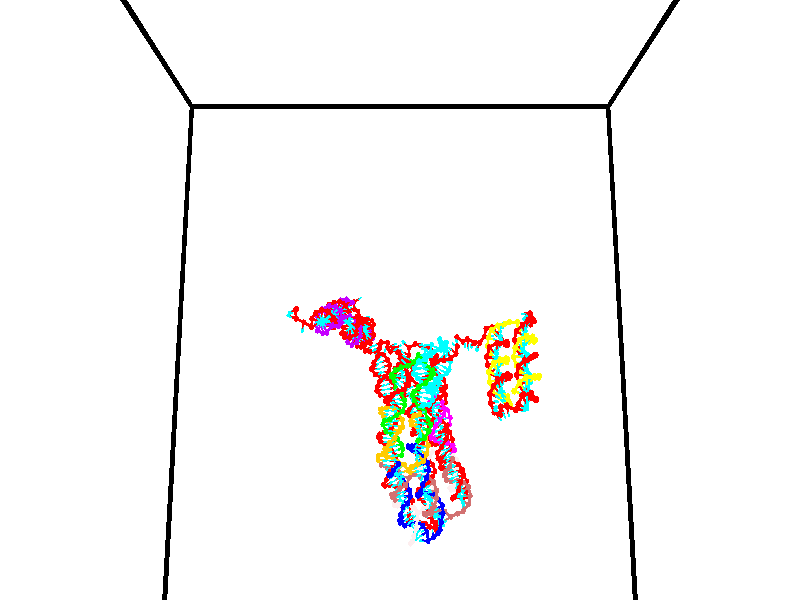 // switches for output
#declare DRAW_BASES = 1; // possible values are 0, 1; only relevant for DNA ribbons
#declare DRAW_BASES_TYPE = 3; // possible values are 1, 2, 3; only relevant for DNA ribbons
#declare DRAW_FOG = 0; // set to 1 to enable fog

#include "colors.inc"

#include "transforms.inc"
background { rgb <1, 1, 1>}

#default {
   normal{
       ripples 0.25
       frequency 0.20
       turbulence 0.2
       lambda 5
   }
	finish {
		phong 0.1
		phong_size 40.
	}
}

// original window dimensions: 1024x640


// camera settings

camera {
	sky <0, 0.179814, -0.983701>
	up <0, 0.179814, -0.983701>
	right 1.6 * <1, 0, 0>
	location <35, 94.9851, 44.8844>
	look_at <35, 29.7336, 32.9568>
	direction <0, -65.2515, -11.9276>
	angle 67.0682
}


# declare cpy_camera_pos = <35, 94.9851, 44.8844>;
# if (DRAW_FOG = 1)
fog {
	fog_type 2
	up vnormalize(cpy_camera_pos)
	color rgbt<1,1,1,0.3>
	distance 1e-5
	fog_alt 3e-3
	fog_offset 56
}
# end


// LIGHTS

# declare lum = 6;
global_settings {
	ambient_light rgb lum * <0.05, 0.05, 0.05>
	max_trace_level 15
}# declare cpy_direct_light_amount = 0.25;
light_source
{	1000 * <-1, -1.16352, -0.803886>,
	rgb lum * cpy_direct_light_amount
	parallel
}

light_source
{	1000 * <1, 1.16352, 0.803886>,
	rgb lum * cpy_direct_light_amount
	parallel
}

// strand 0

// nucleotide -1

// particle -1
sphere {
	<24.588722, 35.049168, 34.661114> 0.250000
	pigment { color rgbt <1,0,0,0> }
	no_shadow
}
cylinder {
	<24.255238, 35.130108, 34.866631>,  <24.055147, 35.178673, 34.989941>, 0.100000
	pigment { color rgbt <1,0,0,0> }
	no_shadow
}
cylinder {
	<24.255238, 35.130108, 34.866631>,  <24.588722, 35.049168, 34.661114>, 0.100000
	pigment { color rgbt <1,0,0,0> }
	no_shadow
}

// particle -1
sphere {
	<24.255238, 35.130108, 34.866631> 0.100000
	pigment { color rgbt <1,0,0,0> }
	no_shadow
}
sphere {
	0, 1
	scale<0.080000,0.200000,0.300000>
	matrix <0.109838, -0.851076, 0.513425,
		0.541168, 0.484481, 0.687325,
		-0.833710, 0.202355, 0.513790,
		24.005125, 35.190815, 35.020767>
	pigment { color rgbt <0,1,1,0> }
	no_shadow
}
cylinder {
	<24.601540, 35.815098, 34.947197>,  <24.588722, 35.049168, 34.661114>, 0.130000
	pigment { color rgbt <1,0,0,0> }
	no_shadow
}

// nucleotide -1

// particle -1
sphere {
	<24.601540, 35.815098, 34.947197> 0.250000
	pigment { color rgbt <1,0,0,0> }
	no_shadow
}
cylinder {
	<24.397038, 36.127777, 35.090061>,  <24.274336, 36.315384, 35.175777>, 0.100000
	pigment { color rgbt <1,0,0,0> }
	no_shadow
}
cylinder {
	<24.397038, 36.127777, 35.090061>,  <24.601540, 35.815098, 34.947197>, 0.100000
	pigment { color rgbt <1,0,0,0> }
	no_shadow
}

// particle -1
sphere {
	<24.397038, 36.127777, 35.090061> 0.100000
	pigment { color rgbt <1,0,0,0> }
	no_shadow
}
sphere {
	0, 1
	scale<0.080000,0.200000,0.300000>
	matrix <-0.404967, -0.585666, 0.702138,
		0.758036, 0.214336, 0.615988,
		-0.511257, 0.781700, 0.357157,
		24.243660, 36.362286, 35.197208>
	pigment { color rgbt <0,1,1,0> }
	no_shadow
}
cylinder {
	<24.746031, 35.999660, 35.661671>,  <24.601540, 35.815098, 34.947197>, 0.130000
	pigment { color rgbt <1,0,0,0> }
	no_shadow
}

// nucleotide -1

// particle -1
sphere {
	<24.746031, 35.999660, 35.661671> 0.250000
	pigment { color rgbt <1,0,0,0> }
	no_shadow
}
cylinder {
	<24.373196, 36.104637, 35.561798>,  <24.149494, 36.167622, 35.501877>, 0.100000
	pigment { color rgbt <1,0,0,0> }
	no_shadow
}
cylinder {
	<24.373196, 36.104637, 35.561798>,  <24.746031, 35.999660, 35.661671>, 0.100000
	pigment { color rgbt <1,0,0,0> }
	no_shadow
}

// particle -1
sphere {
	<24.373196, 36.104637, 35.561798> 0.100000
	pigment { color rgbt <1,0,0,0> }
	no_shadow
}
sphere {
	0, 1
	scale<0.080000,0.200000,0.300000>
	matrix <-0.356058, -0.537044, 0.764727,
		0.066607, 0.801692, 0.594015,
		-0.932087, 0.262440, -0.249678,
		24.093569, 36.183369, 35.486897>
	pigment { color rgbt <0,1,1,0> }
	no_shadow
}
cylinder {
	<25.513531, 36.023067, 35.988014>,  <24.746031, 35.999660, 35.661671>, 0.130000
	pigment { color rgbt <1,0,0,0> }
	no_shadow
}

// nucleotide -1

// particle -1
sphere {
	<25.513531, 36.023067, 35.988014> 0.250000
	pigment { color rgbt <1,0,0,0> }
	no_shadow
}
cylinder {
	<25.463043, 36.171318, 36.356079>,  <25.432751, 36.260269, 36.576920>, 0.100000
	pigment { color rgbt <1,0,0,0> }
	no_shadow
}
cylinder {
	<25.463043, 36.171318, 36.356079>,  <25.513531, 36.023067, 35.988014>, 0.100000
	pigment { color rgbt <1,0,0,0> }
	no_shadow
}

// particle -1
sphere {
	<25.463043, 36.171318, 36.356079> 0.100000
	pigment { color rgbt <1,0,0,0> }
	no_shadow
}
sphere {
	0, 1
	scale<0.080000,0.200000,0.300000>
	matrix <-0.417588, 0.821544, -0.388183,
		-0.899827, -0.433246, 0.051075,
		-0.126218, 0.370626, 0.920166,
		25.425179, 36.282505, 36.632130>
	pigment { color rgbt <0,1,1,0> }
	no_shadow
}
cylinder {
	<26.248190, 35.726871, 36.321724>,  <25.513531, 36.023067, 35.988014>, 0.130000
	pigment { color rgbt <1,0,0,0> }
	no_shadow
}

// nucleotide -1

// particle -1
sphere {
	<26.248190, 35.726871, 36.321724> 0.250000
	pigment { color rgbt <1,0,0,0> }
	no_shadow
}
cylinder {
	<26.595451, 35.838161, 36.157333>,  <26.803808, 35.904938, 36.058701>, 0.100000
	pigment { color rgbt <1,0,0,0> }
	no_shadow
}
cylinder {
	<26.595451, 35.838161, 36.157333>,  <26.248190, 35.726871, 36.321724>, 0.100000
	pigment { color rgbt <1,0,0,0> }
	no_shadow
}

// particle -1
sphere {
	<26.595451, 35.838161, 36.157333> 0.100000
	pigment { color rgbt <1,0,0,0> }
	no_shadow
}
sphere {
	0, 1
	scale<0.080000,0.200000,0.300000>
	matrix <0.020915, -0.847858, -0.529811,
		-0.495859, 0.451360, -0.741888,
		0.868151, 0.278228, -0.410977,
		26.855896, 35.921631, 36.034039>
	pigment { color rgbt <0,1,1,0> }
	no_shadow
}
cylinder {
	<26.233240, 35.596539, 35.608742>,  <26.248190, 35.726871, 36.321724>, 0.130000
	pigment { color rgbt <1,0,0,0> }
	no_shadow
}

// nucleotide -1

// particle -1
sphere {
	<26.233240, 35.596539, 35.608742> 0.250000
	pigment { color rgbt <1,0,0,0> }
	no_shadow
}
cylinder {
	<26.621134, 35.605587, 35.705986>,  <26.853870, 35.611015, 35.764332>, 0.100000
	pigment { color rgbt <1,0,0,0> }
	no_shadow
}
cylinder {
	<26.621134, 35.605587, 35.705986>,  <26.233240, 35.596539, 35.608742>, 0.100000
	pigment { color rgbt <1,0,0,0> }
	no_shadow
}

// particle -1
sphere {
	<26.621134, 35.605587, 35.705986> 0.100000
	pigment { color rgbt <1,0,0,0> }
	no_shadow
}
sphere {
	0, 1
	scale<0.080000,0.200000,0.300000>
	matrix <0.122234, -0.906913, -0.403196,
		0.211362, 0.420710, -0.882230,
		0.969735, 0.022618, 0.243112,
		26.912054, 35.612373, 35.778919>
	pigment { color rgbt <0,1,1,0> }
	no_shadow
}
cylinder {
	<26.574139, 35.404102, 35.091042>,  <26.233240, 35.596539, 35.608742>, 0.130000
	pigment { color rgbt <1,0,0,0> }
	no_shadow
}

// nucleotide -1

// particle -1
sphere {
	<26.574139, 35.404102, 35.091042> 0.250000
	pigment { color rgbt <1,0,0,0> }
	no_shadow
}
cylinder {
	<26.814157, 35.296120, 35.392258>,  <26.958168, 35.231331, 35.572987>, 0.100000
	pigment { color rgbt <1,0,0,0> }
	no_shadow
}
cylinder {
	<26.814157, 35.296120, 35.392258>,  <26.574139, 35.404102, 35.091042>, 0.100000
	pigment { color rgbt <1,0,0,0> }
	no_shadow
}

// particle -1
sphere {
	<26.814157, 35.296120, 35.392258> 0.100000
	pigment { color rgbt <1,0,0,0> }
	no_shadow
}
sphere {
	0, 1
	scale<0.080000,0.200000,0.300000>
	matrix <0.095063, -0.910607, -0.402191,
		0.794298, 0.312920, -0.520742,
		0.600045, -0.269956, 0.753040,
		26.994171, 35.215134, 35.618168>
	pigment { color rgbt <0,1,1,0> }
	no_shadow
}
cylinder {
	<27.080521, 35.034985, 34.754478>,  <26.574139, 35.404102, 35.091042>, 0.130000
	pigment { color rgbt <1,0,0,0> }
	no_shadow
}

// nucleotide -1

// particle -1
sphere {
	<27.080521, 35.034985, 34.754478> 0.250000
	pigment { color rgbt <1,0,0,0> }
	no_shadow
}
cylinder {
	<27.101749, 34.927650, 35.139225>,  <27.114487, 34.863251, 35.370071>, 0.100000
	pigment { color rgbt <1,0,0,0> }
	no_shadow
}
cylinder {
	<27.101749, 34.927650, 35.139225>,  <27.080521, 35.034985, 34.754478>, 0.100000
	pigment { color rgbt <1,0,0,0> }
	no_shadow
}

// particle -1
sphere {
	<27.101749, 34.927650, 35.139225> 0.100000
	pigment { color rgbt <1,0,0,0> }
	no_shadow
}
sphere {
	0, 1
	scale<0.080000,0.200000,0.300000>
	matrix <0.268324, -0.923965, -0.272564,
		0.961866, 0.272557, 0.022962,
		0.053073, -0.268331, 0.961864,
		27.117672, 34.847153, 35.427784>
	pigment { color rgbt <0,1,1,0> }
	no_shadow
}
cylinder {
	<27.749083, 34.740353, 34.886219>,  <27.080521, 35.034985, 34.754478>, 0.130000
	pigment { color rgbt <1,0,0,0> }
	no_shadow
}

// nucleotide -1

// particle -1
sphere {
	<27.749083, 34.740353, 34.886219> 0.250000
	pigment { color rgbt <1,0,0,0> }
	no_shadow
}
cylinder {
	<27.528353, 34.592163, 35.185081>,  <27.395914, 34.503250, 35.364399>, 0.100000
	pigment { color rgbt <1,0,0,0> }
	no_shadow
}
cylinder {
	<27.528353, 34.592163, 35.185081>,  <27.749083, 34.740353, 34.886219>, 0.100000
	pigment { color rgbt <1,0,0,0> }
	no_shadow
}

// particle -1
sphere {
	<27.528353, 34.592163, 35.185081> 0.100000
	pigment { color rgbt <1,0,0,0> }
	no_shadow
}
sphere {
	0, 1
	scale<0.080000,0.200000,0.300000>
	matrix <0.335431, -0.918846, -0.207867,
		0.763527, 0.135911, 0.631312,
		-0.551827, -0.370473, 0.747153,
		27.362804, 34.481022, 35.409225>
	pigment { color rgbt <0,1,1,0> }
	no_shadow
}
cylinder {
	<28.246101, 34.243134, 35.325176>,  <27.749083, 34.740353, 34.886219>, 0.130000
	pigment { color rgbt <1,0,0,0> }
	no_shadow
}

// nucleotide -1

// particle -1
sphere {
	<28.246101, 34.243134, 35.325176> 0.250000
	pigment { color rgbt <1,0,0,0> }
	no_shadow
}
cylinder {
	<27.875750, 34.112259, 35.400749>,  <27.653538, 34.033733, 35.446095>, 0.100000
	pigment { color rgbt <1,0,0,0> }
	no_shadow
}
cylinder {
	<27.875750, 34.112259, 35.400749>,  <28.246101, 34.243134, 35.325176>, 0.100000
	pigment { color rgbt <1,0,0,0> }
	no_shadow
}

// particle -1
sphere {
	<27.875750, 34.112259, 35.400749> 0.100000
	pigment { color rgbt <1,0,0,0> }
	no_shadow
}
sphere {
	0, 1
	scale<0.080000,0.200000,0.300000>
	matrix <0.282251, -0.931410, -0.229805,
		0.251163, -0.159446, 0.954722,
		-0.925879, -0.327190, 0.188931,
		27.597986, 34.014103, 35.457428>
	pigment { color rgbt <0,1,1,0> }
	no_shadow
}
cylinder {
	<28.426701, 33.586742, 35.509529>,  <28.246101, 34.243134, 35.325176>, 0.130000
	pigment { color rgbt <1,0,0,0> }
	no_shadow
}

// nucleotide -1

// particle -1
sphere {
	<28.426701, 33.586742, 35.509529> 0.250000
	pigment { color rgbt <1,0,0,0> }
	no_shadow
}
cylinder {
	<28.027044, 33.596157, 35.495869>,  <27.787251, 33.601807, 35.487671>, 0.100000
	pigment { color rgbt <1,0,0,0> }
	no_shadow
}
cylinder {
	<28.027044, 33.596157, 35.495869>,  <28.426701, 33.586742, 35.509529>, 0.100000
	pigment { color rgbt <1,0,0,0> }
	no_shadow
}

// particle -1
sphere {
	<28.027044, 33.596157, 35.495869> 0.100000
	pigment { color rgbt <1,0,0,0> }
	no_shadow
}
sphere {
	0, 1
	scale<0.080000,0.200000,0.300000>
	matrix <-0.012196, -0.953725, -0.300435,
		-0.039641, -0.299760, 0.953191,
		-0.999140, 0.023535, -0.034151,
		27.727303, 33.603218, 35.485622>
	pigment { color rgbt <0,1,1,0> }
	no_shadow
}
cylinder {
	<28.196016, 33.090042, 35.964001>,  <28.426701, 33.586742, 35.509529>, 0.130000
	pigment { color rgbt <1,0,0,0> }
	no_shadow
}

// nucleotide -1

// particle -1
sphere {
	<28.196016, 33.090042, 35.964001> 0.250000
	pigment { color rgbt <1,0,0,0> }
	no_shadow
}
cylinder {
	<27.950268, 33.160240, 35.656300>,  <27.802818, 33.202358, 35.471680>, 0.100000
	pigment { color rgbt <1,0,0,0> }
	no_shadow
}
cylinder {
	<27.950268, 33.160240, 35.656300>,  <28.196016, 33.090042, 35.964001>, 0.100000
	pigment { color rgbt <1,0,0,0> }
	no_shadow
}

// particle -1
sphere {
	<27.950268, 33.160240, 35.656300> 0.100000
	pigment { color rgbt <1,0,0,0> }
	no_shadow
}
sphere {
	0, 1
	scale<0.080000,0.200000,0.300000>
	matrix <0.051547, -0.963940, -0.261078,
		-0.787330, -0.200051, 0.583173,
		-0.614373, 0.175494, -0.769251,
		27.765955, 33.212887, 35.425526>
	pigment { color rgbt <0,1,1,0> }
	no_shadow
}
cylinder {
	<27.850372, 32.484192, 35.896809>,  <28.196016, 33.090042, 35.964001>, 0.130000
	pigment { color rgbt <1,0,0,0> }
	no_shadow
}

// nucleotide -1

// particle -1
sphere {
	<27.850372, 32.484192, 35.896809> 0.250000
	pigment { color rgbt <1,0,0,0> }
	no_shadow
}
cylinder {
	<27.803738, 32.659557, 35.540337>,  <27.775757, 32.764774, 35.326454>, 0.100000
	pigment { color rgbt <1,0,0,0> }
	no_shadow
}
cylinder {
	<27.803738, 32.659557, 35.540337>,  <27.850372, 32.484192, 35.896809>, 0.100000
	pigment { color rgbt <1,0,0,0> }
	no_shadow
}

// particle -1
sphere {
	<27.803738, 32.659557, 35.540337> 0.100000
	pigment { color rgbt <1,0,0,0> }
	no_shadow
}
sphere {
	0, 1
	scale<0.080000,0.200000,0.300000>
	matrix <0.110738, -0.885967, -0.450332,
		-0.986988, -0.151189, 0.054742,
		-0.116584, 0.438410, -0.891182,
		27.768763, 32.791080, 35.272984>
	pigment { color rgbt <0,1,1,0> }
	no_shadow
}
cylinder {
	<27.341053, 32.060909, 35.568459>,  <27.850372, 32.484192, 35.896809>, 0.130000
	pigment { color rgbt <1,0,0,0> }
	no_shadow
}

// nucleotide -1

// particle -1
sphere {
	<27.341053, 32.060909, 35.568459> 0.250000
	pigment { color rgbt <1,0,0,0> }
	no_shadow
}
cylinder {
	<27.542252, 32.261395, 35.286812>,  <27.662970, 32.381687, 35.117825>, 0.100000
	pigment { color rgbt <1,0,0,0> }
	no_shadow
}
cylinder {
	<27.542252, 32.261395, 35.286812>,  <27.341053, 32.060909, 35.568459>, 0.100000
	pigment { color rgbt <1,0,0,0> }
	no_shadow
}

// particle -1
sphere {
	<27.542252, 32.261395, 35.286812> 0.100000
	pigment { color rgbt <1,0,0,0> }
	no_shadow
}
sphere {
	0, 1
	scale<0.080000,0.200000,0.300000>
	matrix <0.160497, -0.854676, -0.493731,
		-0.849257, 0.135335, -0.510341,
		0.502995, 0.501213, -0.704118,
		27.693150, 32.411758, 35.075577>
	pigment { color rgbt <0,1,1,0> }
	no_shadow
}
cylinder {
	<27.142620, 31.762602, 34.961838>,  <27.341053, 32.060909, 35.568459>, 0.130000
	pigment { color rgbt <1,0,0,0> }
	no_shadow
}

// nucleotide -1

// particle -1
sphere {
	<27.142620, 31.762602, 34.961838> 0.250000
	pigment { color rgbt <1,0,0,0> }
	no_shadow
}
cylinder {
	<27.466028, 31.980438, 34.872650>,  <27.660072, 32.111141, 34.819138>, 0.100000
	pigment { color rgbt <1,0,0,0> }
	no_shadow
}
cylinder {
	<27.466028, 31.980438, 34.872650>,  <27.142620, 31.762602, 34.961838>, 0.100000
	pigment { color rgbt <1,0,0,0> }
	no_shadow
}

// particle -1
sphere {
	<27.466028, 31.980438, 34.872650> 0.100000
	pigment { color rgbt <1,0,0,0> }
	no_shadow
}
sphere {
	0, 1
	scale<0.080000,0.200000,0.300000>
	matrix <0.406833, -0.791052, -0.456863,
		-0.425184, 0.278671, -0.861139,
		0.808520, 0.544590, -0.222970,
		27.708584, 32.143814, 34.805759>
	pigment { color rgbt <0,1,1,0> }
	no_shadow
}
cylinder {
	<27.073853, 31.842323, 34.226017>,  <27.142620, 31.762602, 34.961838>, 0.130000
	pigment { color rgbt <1,0,0,0> }
	no_shadow
}

// nucleotide -1

// particle -1
sphere {
	<27.073853, 31.842323, 34.226017> 0.250000
	pigment { color rgbt <1,0,0,0> }
	no_shadow
}
cylinder {
	<27.447701, 31.842697, 34.368275>,  <27.672009, 31.842922, 34.453629>, 0.100000
	pigment { color rgbt <1,0,0,0> }
	no_shadow
}
cylinder {
	<27.447701, 31.842697, 34.368275>,  <27.073853, 31.842323, 34.226017>, 0.100000
	pigment { color rgbt <1,0,0,0> }
	no_shadow
}

// particle -1
sphere {
	<27.447701, 31.842697, 34.368275> 0.100000
	pigment { color rgbt <1,0,0,0> }
	no_shadow
}
sphere {
	0, 1
	scale<0.080000,0.200000,0.300000>
	matrix <0.199484, -0.829258, -0.522051,
		0.294437, 0.558865, -0.775227,
		0.934619, 0.000934, 0.355648,
		27.728086, 31.842978, 34.474968>
	pigment { color rgbt <0,1,1,0> }
	no_shadow
}
cylinder {
	<27.404865, 31.614794, 33.722412>,  <27.073853, 31.842323, 34.226017>, 0.130000
	pigment { color rgbt <1,0,0,0> }
	no_shadow
}

// nucleotide -1

// particle -1
sphere {
	<27.404865, 31.614794, 33.722412> 0.250000
	pigment { color rgbt <1,0,0,0> }
	no_shadow
}
cylinder {
	<27.671591, 31.576265, 34.018002>,  <27.831625, 31.553148, 34.195354>, 0.100000
	pigment { color rgbt <1,0,0,0> }
	no_shadow
}
cylinder {
	<27.671591, 31.576265, 34.018002>,  <27.404865, 31.614794, 33.722412>, 0.100000
	pigment { color rgbt <1,0,0,0> }
	no_shadow
}

// particle -1
sphere {
	<27.671591, 31.576265, 34.018002> 0.100000
	pigment { color rgbt <1,0,0,0> }
	no_shadow
}
sphere {
	0, 1
	scale<0.080000,0.200000,0.300000>
	matrix <0.377321, -0.811477, -0.446245,
		0.642643, 0.576393, -0.504759,
		0.666812, -0.096320, 0.738975,
		27.871635, 31.547369, 34.239693>
	pigment { color rgbt <0,1,1,0> }
	no_shadow
}
cylinder {
	<27.941298, 31.360523, 33.467762>,  <27.404865, 31.614794, 33.722412>, 0.130000
	pigment { color rgbt <1,0,0,0> }
	no_shadow
}

// nucleotide -1

// particle -1
sphere {
	<27.941298, 31.360523, 33.467762> 0.250000
	pigment { color rgbt <1,0,0,0> }
	no_shadow
}
cylinder {
	<28.029272, 31.295135, 33.852451>,  <28.082056, 31.255903, 34.083263>, 0.100000
	pigment { color rgbt <1,0,0,0> }
	no_shadow
}
cylinder {
	<28.029272, 31.295135, 33.852451>,  <27.941298, 31.360523, 33.467762>, 0.100000
	pigment { color rgbt <1,0,0,0> }
	no_shadow
}

// particle -1
sphere {
	<28.029272, 31.295135, 33.852451> 0.100000
	pigment { color rgbt <1,0,0,0> }
	no_shadow
}
sphere {
	0, 1
	scale<0.080000,0.200000,0.300000>
	matrix <0.430088, -0.868624, -0.245999,
		0.875587, 0.467729, -0.120735,
		0.219934, -0.163467, 0.961721,
		28.095253, 31.246096, 34.140968>
	pigment { color rgbt <0,1,1,0> }
	no_shadow
}
cylinder {
	<28.542253, 31.184660, 33.365059>,  <27.941298, 31.360523, 33.467762>, 0.130000
	pigment { color rgbt <1,0,0,0> }
	no_shadow
}

// nucleotide -1

// particle -1
sphere {
	<28.542253, 31.184660, 33.365059> 0.250000
	pigment { color rgbt <1,0,0,0> }
	no_shadow
}
cylinder {
	<28.407324, 31.048069, 33.715969>,  <28.326366, 30.966114, 33.926514>, 0.100000
	pigment { color rgbt <1,0,0,0> }
	no_shadow
}
cylinder {
	<28.407324, 31.048069, 33.715969>,  <28.542253, 31.184660, 33.365059>, 0.100000
	pigment { color rgbt <1,0,0,0> }
	no_shadow
}

// particle -1
sphere {
	<28.407324, 31.048069, 33.715969> 0.100000
	pigment { color rgbt <1,0,0,0> }
	no_shadow
}
sphere {
	0, 1
	scale<0.080000,0.200000,0.300000>
	matrix <0.393678, -0.897662, -0.198042,
		0.855121, 0.278559, 0.437234,
		-0.337322, -0.341480, 0.877272,
		28.306128, 30.945625, 33.979149>
	pigment { color rgbt <0,1,1,0> }
	no_shadow
}
cylinder {
	<29.177521, 30.875397, 33.707916>,  <28.542253, 31.184660, 33.365059>, 0.130000
	pigment { color rgbt <1,0,0,0> }
	no_shadow
}

// nucleotide -1

// particle -1
sphere {
	<29.177521, 30.875397, 33.707916> 0.250000
	pigment { color rgbt <1,0,0,0> }
	no_shadow
}
cylinder {
	<28.852825, 30.708643, 33.871521>,  <28.658009, 30.608591, 33.969685>, 0.100000
	pigment { color rgbt <1,0,0,0> }
	no_shadow
}
cylinder {
	<28.852825, 30.708643, 33.871521>,  <29.177521, 30.875397, 33.707916>, 0.100000
	pigment { color rgbt <1,0,0,0> }
	no_shadow
}

// particle -1
sphere {
	<28.852825, 30.708643, 33.871521> 0.100000
	pigment { color rgbt <1,0,0,0> }
	no_shadow
}
sphere {
	0, 1
	scale<0.080000,0.200000,0.300000>
	matrix <0.436909, -0.898203, -0.048386,
		0.387546, 0.139424, 0.911246,
		-0.811738, -0.416883, 0.409011,
		28.609304, 30.583578, 33.994225>
	pigment { color rgbt <0,1,1,0> }
	no_shadow
}
cylinder {
	<29.489464, 30.297274, 34.144356>,  <29.177521, 30.875397, 33.707916>, 0.130000
	pigment { color rgbt <1,0,0,0> }
	no_shadow
}

// nucleotide -1

// particle -1
sphere {
	<29.489464, 30.297274, 34.144356> 0.250000
	pigment { color rgbt <1,0,0,0> }
	no_shadow
}
cylinder {
	<29.101084, 30.217894, 34.090874>,  <28.868055, 30.170265, 34.058784>, 0.100000
	pigment { color rgbt <1,0,0,0> }
	no_shadow
}
cylinder {
	<29.101084, 30.217894, 34.090874>,  <29.489464, 30.297274, 34.144356>, 0.100000
	pigment { color rgbt <1,0,0,0> }
	no_shadow
}

// particle -1
sphere {
	<29.101084, 30.217894, 34.090874> 0.100000
	pigment { color rgbt <1,0,0,0> }
	no_shadow
}
sphere {
	0, 1
	scale<0.080000,0.200000,0.300000>
	matrix <0.221578, -0.956598, -0.189269,
		-0.090339, -0.213396, 0.972780,
		-0.970949, -0.198449, -0.133702,
		28.809799, 30.158360, 34.050762>
	pigment { color rgbt <0,1,1,0> }
	no_shadow
}
cylinder {
	<29.400633, 29.805729, 34.594555>,  <29.489464, 30.297274, 34.144356>, 0.130000
	pigment { color rgbt <1,0,0,0> }
	no_shadow
}

// nucleotide -1

// particle -1
sphere {
	<29.400633, 29.805729, 34.594555> 0.250000
	pigment { color rgbt <1,0,0,0> }
	no_shadow
}
cylinder {
	<29.092421, 29.756004, 34.344490>,  <28.907494, 29.726170, 34.194450>, 0.100000
	pigment { color rgbt <1,0,0,0> }
	no_shadow
}
cylinder {
	<29.092421, 29.756004, 34.344490>,  <29.400633, 29.805729, 34.594555>, 0.100000
	pigment { color rgbt <1,0,0,0> }
	no_shadow
}

// particle -1
sphere {
	<29.092421, 29.756004, 34.344490> 0.100000
	pigment { color rgbt <1,0,0,0> }
	no_shadow
}
sphere {
	0, 1
	scale<0.080000,0.200000,0.300000>
	matrix <0.156596, -0.987657, 0.003387,
		-0.617869, -0.095288, 0.780485,
		-0.770529, -0.124314, -0.625165,
		28.861261, 29.718710, 34.156940>
	pigment { color rgbt <0,1,1,0> }
	no_shadow
}
cylinder {
	<29.030249, 29.162733, 34.782372>,  <29.400633, 29.805729, 34.594555>, 0.130000
	pigment { color rgbt <1,0,0,0> }
	no_shadow
}

// nucleotide -1

// particle -1
sphere {
	<29.030249, 29.162733, 34.782372> 0.250000
	pigment { color rgbt <1,0,0,0> }
	no_shadow
}
cylinder {
	<28.927805, 29.225700, 34.400875>,  <28.866339, 29.263481, 34.171978>, 0.100000
	pigment { color rgbt <1,0,0,0> }
	no_shadow
}
cylinder {
	<28.927805, 29.225700, 34.400875>,  <29.030249, 29.162733, 34.782372>, 0.100000
	pigment { color rgbt <1,0,0,0> }
	no_shadow
}

// particle -1
sphere {
	<28.927805, 29.225700, 34.400875> 0.100000
	pigment { color rgbt <1,0,0,0> }
	no_shadow
}
sphere {
	0, 1
	scale<0.080000,0.200000,0.300000>
	matrix <-0.072483, -0.987001, -0.143442,
		-0.963927, 0.032394, 0.264188,
		-0.256107, 0.157417, -0.953745,
		28.850973, 29.272926, 34.114750>
	pigment { color rgbt <0,1,1,0> }
	no_shadow
}
cylinder {
	<28.664793, 28.643414, 34.623943>,  <29.030249, 29.162733, 34.782372>, 0.130000
	pigment { color rgbt <1,0,0,0> }
	no_shadow
}

// nucleotide -1

// particle -1
sphere {
	<28.664793, 28.643414, 34.623943> 0.250000
	pigment { color rgbt <1,0,0,0> }
	no_shadow
}
cylinder {
	<28.757088, 28.797712, 34.266628>,  <28.812466, 28.890291, 34.052238>, 0.100000
	pigment { color rgbt <1,0,0,0> }
	no_shadow
}
cylinder {
	<28.757088, 28.797712, 34.266628>,  <28.664793, 28.643414, 34.623943>, 0.100000
	pigment { color rgbt <1,0,0,0> }
	no_shadow
}

// particle -1
sphere {
	<28.757088, 28.797712, 34.266628> 0.100000
	pigment { color rgbt <1,0,0,0> }
	no_shadow
}
sphere {
	0, 1
	scale<0.080000,0.200000,0.300000>
	matrix <0.196256, -0.917641, -0.345569,
		-0.953018, -0.095577, -0.287439,
		0.230738, 0.385745, -0.893286,
		28.826309, 28.913435, 33.998642>
	pigment { color rgbt <0,1,1,0> }
	no_shadow
}
cylinder {
	<28.325645, 28.292305, 34.129620>,  <28.664793, 28.643414, 34.623943>, 0.130000
	pigment { color rgbt <1,0,0,0> }
	no_shadow
}

// nucleotide -1

// particle -1
sphere {
	<28.325645, 28.292305, 34.129620> 0.250000
	pigment { color rgbt <1,0,0,0> }
	no_shadow
}
cylinder {
	<28.615383, 28.445858, 33.900547>,  <28.789225, 28.537989, 33.763103>, 0.100000
	pigment { color rgbt <1,0,0,0> }
	no_shadow
}
cylinder {
	<28.615383, 28.445858, 33.900547>,  <28.325645, 28.292305, 34.129620>, 0.100000
	pigment { color rgbt <1,0,0,0> }
	no_shadow
}

// particle -1
sphere {
	<28.615383, 28.445858, 33.900547> 0.100000
	pigment { color rgbt <1,0,0,0> }
	no_shadow
}
sphere {
	0, 1
	scale<0.080000,0.200000,0.300000>
	matrix <0.267143, -0.922030, -0.280170,
		-0.635580, 0.049951, -0.770417,
		0.724343, 0.383882, -0.572680,
		28.832685, 28.561022, 33.728745>
	pigment { color rgbt <0,1,1,0> }
	no_shadow
}
cylinder {
	<28.180534, 28.046997, 33.441658>,  <28.325645, 28.292305, 34.129620>, 0.130000
	pigment { color rgbt <1,0,0,0> }
	no_shadow
}

// nucleotide -1

// particle -1
sphere {
	<28.180534, 28.046997, 33.441658> 0.250000
	pigment { color rgbt <1,0,0,0> }
	no_shadow
}
cylinder {
	<28.565275, 28.128021, 33.515205>,  <28.796120, 28.176636, 33.559334>, 0.100000
	pigment { color rgbt <1,0,0,0> }
	no_shadow
}
cylinder {
	<28.565275, 28.128021, 33.515205>,  <28.180534, 28.046997, 33.441658>, 0.100000
	pigment { color rgbt <1,0,0,0> }
	no_shadow
}

// particle -1
sphere {
	<28.565275, 28.128021, 33.515205> 0.100000
	pigment { color rgbt <1,0,0,0> }
	no_shadow
}
sphere {
	0, 1
	scale<0.080000,0.200000,0.300000>
	matrix <0.240074, -0.947249, -0.212330,
		0.131159, 0.248372, -0.959744,
		0.961853, 0.202561, 0.183868,
		28.853830, 28.188789, 33.570366>
	pigment { color rgbt <0,1,1,0> }
	no_shadow
}
cylinder {
	<28.718199, 28.059544, 32.823975>,  <28.180534, 28.046997, 33.441658>, 0.130000
	pigment { color rgbt <1,0,0,0> }
	no_shadow
}

// nucleotide -1

// particle -1
sphere {
	<28.718199, 28.059544, 32.823975> 0.250000
	pigment { color rgbt <1,0,0,0> }
	no_shadow
}
cylinder {
	<28.815119, 27.939459, 33.193008>,  <28.873272, 27.867409, 33.414429>, 0.100000
	pigment { color rgbt <1,0,0,0> }
	no_shadow
}
cylinder {
	<28.815119, 27.939459, 33.193008>,  <28.718199, 28.059544, 32.823975>, 0.100000
	pigment { color rgbt <1,0,0,0> }
	no_shadow
}

// particle -1
sphere {
	<28.815119, 27.939459, 33.193008> 0.100000
	pigment { color rgbt <1,0,0,0> }
	no_shadow
}
sphere {
	0, 1
	scale<0.080000,0.200000,0.300000>
	matrix <0.007025, -0.950353, -0.311093,
		0.970176, 0.081860, -0.228163,
		0.242302, -0.300212, 0.922585,
		28.887810, 27.849396, 33.469784>
	pigment { color rgbt <0,1,1,0> }
	no_shadow
}
cylinder {
	<29.436003, 27.672251, 32.913116>,  <28.718199, 28.059544, 32.823975>, 0.130000
	pigment { color rgbt <1,0,0,0> }
	no_shadow
}

// nucleotide -1

// particle -1
sphere {
	<29.436003, 27.672251, 32.913116> 0.250000
	pigment { color rgbt <1,0,0,0> }
	no_shadow
}
cylinder {
	<29.130121, 27.546406, 33.138058>,  <28.946592, 27.470898, 33.273022>, 0.100000
	pigment { color rgbt <1,0,0,0> }
	no_shadow
}
cylinder {
	<29.130121, 27.546406, 33.138058>,  <29.436003, 27.672251, 32.913116>, 0.100000
	pigment { color rgbt <1,0,0,0> }
	no_shadow
}

// particle -1
sphere {
	<29.130121, 27.546406, 33.138058> 0.100000
	pigment { color rgbt <1,0,0,0> }
	no_shadow
}
sphere {
	0, 1
	scale<0.080000,0.200000,0.300000>
	matrix <0.223277, -0.948013, -0.226756,
		0.604462, -0.047840, 0.795196,
		-0.764705, -0.314614, 0.562356,
		28.900709, 27.452021, 33.306763>
	pigment { color rgbt <0,1,1,0> }
	no_shadow
}
cylinder {
	<29.766283, 26.982294, 32.625839>,  <29.436003, 27.672251, 32.913116>, 0.130000
	pigment { color rgbt <1,0,0,0> }
	no_shadow
}

// nucleotide -1

// particle -1
sphere {
	<29.766283, 26.982294, 32.625839> 0.250000
	pigment { color rgbt <1,0,0,0> }
	no_shadow
}
cylinder {
	<30.099768, 26.857233, 32.443775>,  <30.299858, 26.782196, 32.334538>, 0.100000
	pigment { color rgbt <1,0,0,0> }
	no_shadow
}
cylinder {
	<30.099768, 26.857233, 32.443775>,  <29.766283, 26.982294, 32.625839>, 0.100000
	pigment { color rgbt <1,0,0,0> }
	no_shadow
}

// particle -1
sphere {
	<30.099768, 26.857233, 32.443775> 0.100000
	pigment { color rgbt <1,0,0,0> }
	no_shadow
}
sphere {
	0, 1
	scale<0.080000,0.200000,0.300000>
	matrix <-0.486944, -0.027548, -0.872999,
		0.260408, 0.949467, -0.175213,
		0.833710, -0.312655, -0.455164,
		30.349880, 26.763437, 32.307224>
	pigment { color rgbt <0,1,1,0> }
	no_shadow
}
cylinder {
	<29.786884, 27.078663, 33.385376>,  <29.766283, 26.982294, 32.625839>, 0.130000
	pigment { color rgbt <1,0,0,0> }
	no_shadow
}

// nucleotide -1

// particle -1
sphere {
	<29.786884, 27.078663, 33.385376> 0.250000
	pigment { color rgbt <1,0,0,0> }
	no_shadow
}
cylinder {
	<29.570086, 26.754948, 33.294788>,  <29.440006, 26.560719, 33.240437>, 0.100000
	pigment { color rgbt <1,0,0,0> }
	no_shadow
}
cylinder {
	<29.570086, 26.754948, 33.294788>,  <29.786884, 27.078663, 33.385376>, 0.100000
	pigment { color rgbt <1,0,0,0> }
	no_shadow
}

// particle -1
sphere {
	<29.570086, 26.754948, 33.294788> 0.100000
	pigment { color rgbt <1,0,0,0> }
	no_shadow
}
sphere {
	0, 1
	scale<0.080000,0.200000,0.300000>
	matrix <0.831957, -0.478660, -0.280594,
		0.118681, -0.340493, 0.932727,
		-0.541999, -0.809289, -0.226468,
		29.407486, 26.512161, 33.226849>
	pigment { color rgbt <0,1,1,0> }
	no_shadow
}
cylinder {
	<30.186880, 26.471182, 33.486763>,  <29.786884, 27.078663, 33.385376>, 0.130000
	pigment { color rgbt <1,0,0,0> }
	no_shadow
}

// nucleotide -1

// particle -1
sphere {
	<30.186880, 26.471182, 33.486763> 0.250000
	pigment { color rgbt <1,0,0,0> }
	no_shadow
}
cylinder {
	<29.928406, 26.290121, 33.240982>,  <29.773321, 26.181484, 33.093513>, 0.100000
	pigment { color rgbt <1,0,0,0> }
	no_shadow
}
cylinder {
	<29.928406, 26.290121, 33.240982>,  <30.186880, 26.471182, 33.486763>, 0.100000
	pigment { color rgbt <1,0,0,0> }
	no_shadow
}

// particle -1
sphere {
	<29.928406, 26.290121, 33.240982> 0.100000
	pigment { color rgbt <1,0,0,0> }
	no_shadow
}
sphere {
	0, 1
	scale<0.080000,0.200000,0.300000>
	matrix <0.650674, -0.747513, -0.133600,
		-0.398836, -0.486137, 0.777561,
		-0.646184, -0.452654, -0.614451,
		29.734550, 26.154325, 33.056648>
	pigment { color rgbt <0,1,1,0> }
	no_shadow
}
cylinder {
	<30.566034, 26.234285, 34.133408>,  <30.186880, 26.471182, 33.486763>, 0.130000
	pigment { color rgbt <1,0,0,0> }
	no_shadow
}

// nucleotide -1

// particle -1
sphere {
	<30.566034, 26.234285, 34.133408> 0.250000
	pigment { color rgbt <1,0,0,0> }
	no_shadow
}
cylinder {
	<30.945711, 26.128187, 34.065670>,  <31.173517, 26.064529, 34.025028>, 0.100000
	pigment { color rgbt <1,0,0,0> }
	no_shadow
}
cylinder {
	<30.945711, 26.128187, 34.065670>,  <30.566034, 26.234285, 34.133408>, 0.100000
	pigment { color rgbt <1,0,0,0> }
	no_shadow
}

// particle -1
sphere {
	<30.945711, 26.128187, 34.065670> 0.100000
	pigment { color rgbt <1,0,0,0> }
	no_shadow
}
sphere {
	0, 1
	scale<0.080000,0.200000,0.300000>
	matrix <0.308527, 0.678349, 0.666824,
		-0.061996, -0.685192, 0.725719,
		0.949193, -0.265244, -0.169345,
		31.230469, 26.048615, 34.014866>
	pigment { color rgbt <0,1,1,0> }
	no_shadow
}
cylinder {
	<30.856066, 25.923107, 34.768318>,  <30.566034, 26.234285, 34.133408>, 0.130000
	pigment { color rgbt <1,0,0,0> }
	no_shadow
}

// nucleotide -1

// particle -1
sphere {
	<30.856066, 25.923107, 34.768318> 0.250000
	pigment { color rgbt <1,0,0,0> }
	no_shadow
}
cylinder {
	<31.103798, 26.097168, 34.506916>,  <31.252438, 26.201605, 34.350075>, 0.100000
	pigment { color rgbt <1,0,0,0> }
	no_shadow
}
cylinder {
	<31.103798, 26.097168, 34.506916>,  <30.856066, 25.923107, 34.768318>, 0.100000
	pigment { color rgbt <1,0,0,0> }
	no_shadow
}

// particle -1
sphere {
	<31.103798, 26.097168, 34.506916> 0.100000
	pigment { color rgbt <1,0,0,0> }
	no_shadow
}
sphere {
	0, 1
	scale<0.080000,0.200000,0.300000>
	matrix <0.270961, 0.662750, 0.698099,
		0.736893, -0.609429, 0.292550,
		0.619329, 0.435155, -0.653507,
		31.289597, 26.227715, 34.310863>
	pigment { color rgbt <0,1,1,0> }
	no_shadow
}
cylinder {
	<31.098625, 26.401051, 35.339409>,  <30.856066, 25.923107, 34.768318>, 0.130000
	pigment { color rgbt <1,0,0,0> }
	no_shadow
}

// nucleotide -1

// particle -1
sphere {
	<31.098625, 26.401051, 35.339409> 0.250000
	pigment { color rgbt <1,0,0,0> }
	no_shadow
}
cylinder {
	<31.141560, 26.496309, 34.953297>,  <31.167320, 26.553465, 34.721630>, 0.100000
	pigment { color rgbt <1,0,0,0> }
	no_shadow
}
cylinder {
	<31.141560, 26.496309, 34.953297>,  <31.098625, 26.401051, 35.339409>, 0.100000
	pigment { color rgbt <1,0,0,0> }
	no_shadow
}

// particle -1
sphere {
	<31.141560, 26.496309, 34.953297> 0.100000
	pigment { color rgbt <1,0,0,0> }
	no_shadow
}
sphere {
	0, 1
	scale<0.080000,0.200000,0.300000>
	matrix <0.229713, 0.938679, 0.257125,
		0.967322, -0.249336, 0.046048,
		0.107335, 0.238145, -0.965280,
		31.173759, 26.567753, 34.663712>
	pigment { color rgbt <0,1,1,0> }
	no_shadow
}
cylinder {
	<31.667957, 26.826756, 35.295387>,  <31.098625, 26.401051, 35.339409>, 0.130000
	pigment { color rgbt <1,0,0,0> }
	no_shadow
}

// nucleotide -1

// particle -1
sphere {
	<31.667957, 26.826756, 35.295387> 0.250000
	pigment { color rgbt <1,0,0,0> }
	no_shadow
}
cylinder {
	<31.435879, 26.955994, 34.996326>,  <31.296631, 27.033537, 34.816891>, 0.100000
	pigment { color rgbt <1,0,0,0> }
	no_shadow
}
cylinder {
	<31.435879, 26.955994, 34.996326>,  <31.667957, 26.826756, 35.295387>, 0.100000
	pigment { color rgbt <1,0,0,0> }
	no_shadow
}

// particle -1
sphere {
	<31.435879, 26.955994, 34.996326> 0.100000
	pigment { color rgbt <1,0,0,0> }
	no_shadow
}
sphere {
	0, 1
	scale<0.080000,0.200000,0.300000>
	matrix <0.184850, 0.946234, 0.265465,
		0.793222, 0.015819, -0.608728,
		-0.580199, 0.323096, -0.747649,
		31.261820, 27.052923, 34.772030>
	pigment { color rgbt <0,1,1,0> }
	no_shadow
}
cylinder {
	<32.009048, 27.259716, 34.864075>,  <31.667957, 26.826756, 35.295387>, 0.130000
	pigment { color rgbt <1,0,0,0> }
	no_shadow
}

// nucleotide -1

// particle -1
sphere {
	<32.009048, 27.259716, 34.864075> 0.250000
	pigment { color rgbt <1,0,0,0> }
	no_shadow
}
cylinder {
	<31.616491, 27.317732, 34.914398>,  <31.380957, 27.352541, 34.944592>, 0.100000
	pigment { color rgbt <1,0,0,0> }
	no_shadow
}
cylinder {
	<31.616491, 27.317732, 34.914398>,  <32.009048, 27.259716, 34.864075>, 0.100000
	pigment { color rgbt <1,0,0,0> }
	no_shadow
}

// particle -1
sphere {
	<31.616491, 27.317732, 34.914398> 0.100000
	pigment { color rgbt <1,0,0,0> }
	no_shadow
}
sphere {
	0, 1
	scale<0.080000,0.200000,0.300000>
	matrix <0.177564, 0.934888, 0.307336,
		-0.073037, 0.323956, -0.943248,
		-0.981395, 0.145040, 0.125804,
		31.322073, 27.361244, 34.952141>
	pigment { color rgbt <0,1,1,0> }
	no_shadow
}
cylinder {
	<31.855713, 27.947865, 34.591782>,  <32.009048, 27.259716, 34.864075>, 0.130000
	pigment { color rgbt <1,0,0,0> }
	no_shadow
}

// nucleotide -1

// particle -1
sphere {
	<31.855713, 27.947865, 34.591782> 0.250000
	pigment { color rgbt <1,0,0,0> }
	no_shadow
}
cylinder {
	<31.553402, 27.850334, 34.834877>,  <31.372015, 27.791817, 34.980736>, 0.100000
	pigment { color rgbt <1,0,0,0> }
	no_shadow
}
cylinder {
	<31.553402, 27.850334, 34.834877>,  <31.855713, 27.947865, 34.591782>, 0.100000
	pigment { color rgbt <1,0,0,0> }
	no_shadow
}

// particle -1
sphere {
	<31.553402, 27.850334, 34.834877> 0.100000
	pigment { color rgbt <1,0,0,0> }
	no_shadow
}
sphere {
	0, 1
	scale<0.080000,0.200000,0.300000>
	matrix <0.055240, 0.901045, 0.430194,
		-0.652496, 0.358702, -0.667520,
		-0.755777, -0.243826, 0.607742,
		31.326670, 27.777187, 35.017200>
	pigment { color rgbt <0,1,1,0> }
	no_shadow
}
cylinder {
	<31.310823, 28.460300, 34.540264>,  <31.855713, 27.947865, 34.591782>, 0.130000
	pigment { color rgbt <1,0,0,0> }
	no_shadow
}

// nucleotide -1

// particle -1
sphere {
	<31.310823, 28.460300, 34.540264> 0.250000
	pigment { color rgbt <1,0,0,0> }
	no_shadow
}
cylinder {
	<31.273127, 28.284407, 34.897533>,  <31.250509, 28.178869, 35.111893>, 0.100000
	pigment { color rgbt <1,0,0,0> }
	no_shadow
}
cylinder {
	<31.273127, 28.284407, 34.897533>,  <31.310823, 28.460300, 34.540264>, 0.100000
	pigment { color rgbt <1,0,0,0> }
	no_shadow
}

// particle -1
sphere {
	<31.273127, 28.284407, 34.897533> 0.100000
	pigment { color rgbt <1,0,0,0> }
	no_shadow
}
sphere {
	0, 1
	scale<0.080000,0.200000,0.300000>
	matrix <-0.185005, 0.889270, 0.418297,
		-0.978208, -0.125821, -0.165159,
		-0.094240, -0.439737, 0.893169,
		31.244854, 28.152485, 35.165485>
	pigment { color rgbt <0,1,1,0> }
	no_shadow
}
cylinder {
	<30.806194, 28.795105, 34.806564>,  <31.310823, 28.460300, 34.540264>, 0.130000
	pigment { color rgbt <1,0,0,0> }
	no_shadow
}

// nucleotide -1

// particle -1
sphere {
	<30.806194, 28.795105, 34.806564> 0.250000
	pigment { color rgbt <1,0,0,0> }
	no_shadow
}
cylinder {
	<30.966862, 28.626608, 35.131824>,  <31.063261, 28.525511, 35.326981>, 0.100000
	pigment { color rgbt <1,0,0,0> }
	no_shadow
}
cylinder {
	<30.966862, 28.626608, 35.131824>,  <30.806194, 28.795105, 34.806564>, 0.100000
	pigment { color rgbt <1,0,0,0> }
	no_shadow
}

// particle -1
sphere {
	<30.966862, 28.626608, 35.131824> 0.100000
	pigment { color rgbt <1,0,0,0> }
	no_shadow
}
sphere {
	0, 1
	scale<0.080000,0.200000,0.300000>
	matrix <-0.250344, 0.803604, 0.539953,
		-0.880904, -0.420449, 0.217326,
		0.401666, -0.421241, 0.813155,
		31.087362, 28.500237, 35.375771>
	pigment { color rgbt <0,1,1,0> }
	no_shadow
}
cylinder {
	<30.277527, 28.842197, 35.306625>,  <30.806194, 28.795105, 34.806564>, 0.130000
	pigment { color rgbt <1,0,0,0> }
	no_shadow
}

// nucleotide -1

// particle -1
sphere {
	<30.277527, 28.842197, 35.306625> 0.250000
	pigment { color rgbt <1,0,0,0> }
	no_shadow
}
cylinder {
	<30.621553, 28.797848, 35.505821>,  <30.827969, 28.771238, 35.625340>, 0.100000
	pigment { color rgbt <1,0,0,0> }
	no_shadow
}
cylinder {
	<30.621553, 28.797848, 35.505821>,  <30.277527, 28.842197, 35.306625>, 0.100000
	pigment { color rgbt <1,0,0,0> }
	no_shadow
}

// particle -1
sphere {
	<30.621553, 28.797848, 35.505821> 0.100000
	pigment { color rgbt <1,0,0,0> }
	no_shadow
}
sphere {
	0, 1
	scale<0.080000,0.200000,0.300000>
	matrix <-0.265834, 0.735734, 0.622919,
		-0.435454, -0.668133, 0.603305,
		0.860065, -0.110874, 0.497991,
		30.879574, 28.764585, 35.655220>
	pigment { color rgbt <0,1,1,0> }
	no_shadow
}
cylinder {
	<30.080669, 28.906487, 35.982395>,  <30.277527, 28.842197, 35.306625>, 0.130000
	pigment { color rgbt <1,0,0,0> }
	no_shadow
}

// nucleotide -1

// particle -1
sphere {
	<30.080669, 28.906487, 35.982395> 0.250000
	pigment { color rgbt <1,0,0,0> }
	no_shadow
}
cylinder {
	<30.472658, 28.985664, 35.991066>,  <30.707851, 29.033171, 35.996269>, 0.100000
	pigment { color rgbt <1,0,0,0> }
	no_shadow
}
cylinder {
	<30.472658, 28.985664, 35.991066>,  <30.080669, 28.906487, 35.982395>, 0.100000
	pigment { color rgbt <1,0,0,0> }
	no_shadow
}

// particle -1
sphere {
	<30.472658, 28.985664, 35.991066> 0.100000
	pigment { color rgbt <1,0,0,0> }
	no_shadow
}
sphere {
	0, 1
	scale<0.080000,0.200000,0.300000>
	matrix <-0.175457, 0.806869, 0.564071,
		0.094164, -0.556579, 0.825441,
		0.979974, 0.197945, 0.021678,
		30.766649, 29.045048, 35.997570>
	pigment { color rgbt <0,1,1,0> }
	no_shadow
}
cylinder {
	<30.024736, 29.225307, 36.621258>,  <30.080669, 28.906487, 35.982395>, 0.130000
	pigment { color rgbt <1,0,0,0> }
	no_shadow
}

// nucleotide -1

// particle -1
sphere {
	<30.024736, 29.225307, 36.621258> 0.250000
	pigment { color rgbt <1,0,0,0> }
	no_shadow
}
cylinder {
	<30.369198, 29.333906, 36.449348>,  <30.575874, 29.399065, 36.346203>, 0.100000
	pigment { color rgbt <1,0,0,0> }
	no_shadow
}
cylinder {
	<30.369198, 29.333906, 36.449348>,  <30.024736, 29.225307, 36.621258>, 0.100000
	pigment { color rgbt <1,0,0,0> }
	no_shadow
}

// particle -1
sphere {
	<30.369198, 29.333906, 36.449348> 0.100000
	pigment { color rgbt <1,0,0,0> }
	no_shadow
}
sphere {
	0, 1
	scale<0.080000,0.200000,0.300000>
	matrix <-0.160619, 0.947444, 0.276679,
		0.482304, -0.169233, 0.859502,
		0.861153, 0.271495, -0.429774,
		30.627544, 29.415356, 36.320415>
	pigment { color rgbt <0,1,1,0> }
	no_shadow
}
cylinder {
	<30.336658, 29.682039, 37.191910>,  <30.024736, 29.225307, 36.621258>, 0.130000
	pigment { color rgbt <1,0,0,0> }
	no_shadow
}

// nucleotide -1

// particle -1
sphere {
	<30.336658, 29.682039, 37.191910> 0.250000
	pigment { color rgbt <1,0,0,0> }
	no_shadow
}
cylinder {
	<30.524820, 29.776396, 36.851776>,  <30.637716, 29.833010, 36.647694>, 0.100000
	pigment { color rgbt <1,0,0,0> }
	no_shadow
}
cylinder {
	<30.524820, 29.776396, 36.851776>,  <30.336658, 29.682039, 37.191910>, 0.100000
	pigment { color rgbt <1,0,0,0> }
	no_shadow
}

// particle -1
sphere {
	<30.524820, 29.776396, 36.851776> 0.100000
	pigment { color rgbt <1,0,0,0> }
	no_shadow
}
sphere {
	0, 1
	scale<0.080000,0.200000,0.300000>
	matrix <-0.164280, 0.970174, 0.178255,
		0.867025, 0.055842, 0.495126,
		0.470404, 0.235891, -0.850339,
		30.665941, 29.847162, 36.596676>
	pigment { color rgbt <0,1,1,0> }
	no_shadow
}
cylinder {
	<30.767340, 30.148149, 37.343155>,  <30.336658, 29.682039, 37.191910>, 0.130000
	pigment { color rgbt <1,0,0,0> }
	no_shadow
}

// nucleotide -1

// particle -1
sphere {
	<30.767340, 30.148149, 37.343155> 0.250000
	pigment { color rgbt <1,0,0,0> }
	no_shadow
}
cylinder {
	<30.742123, 30.212559, 36.949181>,  <30.726994, 30.251204, 36.712795>, 0.100000
	pigment { color rgbt <1,0,0,0> }
	no_shadow
}
cylinder {
	<30.742123, 30.212559, 36.949181>,  <30.767340, 30.148149, 37.343155>, 0.100000
	pigment { color rgbt <1,0,0,0> }
	no_shadow
}

// particle -1
sphere {
	<30.742123, 30.212559, 36.949181> 0.100000
	pigment { color rgbt <1,0,0,0> }
	no_shadow
}
sphere {
	0, 1
	scale<0.080000,0.200000,0.300000>
	matrix <-0.034459, 0.985959, 0.163396,
		0.997416, 0.044241, -0.056608,
		-0.063042, 0.161023, -0.984935,
		30.723209, 30.260866, 36.653702>
	pigment { color rgbt <0,1,1,0> }
	no_shadow
}
cylinder {
	<31.265484, 30.727718, 37.231667>,  <30.767340, 30.148149, 37.343155>, 0.130000
	pigment { color rgbt <1,0,0,0> }
	no_shadow
}

// nucleotide -1

// particle -1
sphere {
	<31.265484, 30.727718, 37.231667> 0.250000
	pigment { color rgbt <1,0,0,0> }
	no_shadow
}
cylinder {
	<30.973244, 30.696741, 36.960308>,  <30.797899, 30.678154, 36.797493>, 0.100000
	pigment { color rgbt <1,0,0,0> }
	no_shadow
}
cylinder {
	<30.973244, 30.696741, 36.960308>,  <31.265484, 30.727718, 37.231667>, 0.100000
	pigment { color rgbt <1,0,0,0> }
	no_shadow
}

// particle -1
sphere {
	<30.973244, 30.696741, 36.960308> 0.100000
	pigment { color rgbt <1,0,0,0> }
	no_shadow
}
sphere {
	0, 1
	scale<0.080000,0.200000,0.300000>
	matrix <-0.142796, 0.988907, 0.040894,
		0.667706, 0.126750, -0.733555,
		-0.730601, -0.077444, -0.678399,
		30.754063, 30.673508, 36.756790>
	pigment { color rgbt <0,1,1,0> }
	no_shadow
}
cylinder {
	<31.418358, 31.200697, 36.714901>,  <31.265484, 30.727718, 37.231667>, 0.130000
	pigment { color rgbt <1,0,0,0> }
	no_shadow
}

// nucleotide -1

// particle -1
sphere {
	<31.418358, 31.200697, 36.714901> 0.250000
	pigment { color rgbt <1,0,0,0> }
	no_shadow
}
cylinder {
	<31.025454, 31.140802, 36.669754>,  <30.789711, 31.104866, 36.642666>, 0.100000
	pigment { color rgbt <1,0,0,0> }
	no_shadow
}
cylinder {
	<31.025454, 31.140802, 36.669754>,  <31.418358, 31.200697, 36.714901>, 0.100000
	pigment { color rgbt <1,0,0,0> }
	no_shadow
}

// particle -1
sphere {
	<31.025454, 31.140802, 36.669754> 0.100000
	pigment { color rgbt <1,0,0,0> }
	no_shadow
}
sphere {
	0, 1
	scale<0.080000,0.200000,0.300000>
	matrix <-0.157403, 0.985566, 0.062324,
		0.101903, 0.078984, -0.991654,
		-0.982263, -0.149739, -0.112865,
		30.730774, 31.095881, 36.635895>
	pigment { color rgbt <0,1,1,0> }
	no_shadow
}
cylinder {
	<31.258944, 31.738256, 36.463280>,  <31.418358, 31.200697, 36.714901>, 0.130000
	pigment { color rgbt <1,0,0,0> }
	no_shadow
}

// nucleotide -1

// particle -1
sphere {
	<31.258944, 31.738256, 36.463280> 0.250000
	pigment { color rgbt <1,0,0,0> }
	no_shadow
}
cylinder {
	<30.880363, 31.611883, 36.489864>,  <30.653215, 31.536058, 36.505814>, 0.100000
	pigment { color rgbt <1,0,0,0> }
	no_shadow
}
cylinder {
	<30.880363, 31.611883, 36.489864>,  <31.258944, 31.738256, 36.463280>, 0.100000
	pigment { color rgbt <1,0,0,0> }
	no_shadow
}

// particle -1
sphere {
	<30.880363, 31.611883, 36.489864> 0.100000
	pigment { color rgbt <1,0,0,0> }
	no_shadow
}
sphere {
	0, 1
	scale<0.080000,0.200000,0.300000>
	matrix <-0.321491, 0.903417, -0.283691,
		0.029586, -0.289866, -0.956610,
		-0.946450, -0.315935, 0.066461,
		30.596428, 31.517103, 36.509804>
	pigment { color rgbt <0,1,1,0> }
	no_shadow
}
cylinder {
	<30.974676, 31.871639, 35.818230>,  <31.258944, 31.738256, 36.463280>, 0.130000
	pigment { color rgbt <1,0,0,0> }
	no_shadow
}

// nucleotide -1

// particle -1
sphere {
	<30.974676, 31.871639, 35.818230> 0.250000
	pigment { color rgbt <1,0,0,0> }
	no_shadow
}
cylinder {
	<30.687651, 31.872684, 36.096825>,  <30.515436, 31.873312, 36.263981>, 0.100000
	pigment { color rgbt <1,0,0,0> }
	no_shadow
}
cylinder {
	<30.687651, 31.872684, 36.096825>,  <30.974676, 31.871639, 35.818230>, 0.100000
	pigment { color rgbt <1,0,0,0> }
	no_shadow
}

// particle -1
sphere {
	<30.687651, 31.872684, 36.096825> 0.100000
	pigment { color rgbt <1,0,0,0> }
	no_shadow
}
sphere {
	0, 1
	scale<0.080000,0.200000,0.300000>
	matrix <-0.315113, 0.890579, -0.327984,
		-0.621136, -0.454822, -0.638222,
		-0.717561, 0.002611, 0.696490,
		30.472382, 31.873468, 36.305771>
	pigment { color rgbt <0,1,1,0> }
	no_shadow
}
cylinder {
	<30.337004, 31.994667, 35.516644>,  <30.974676, 31.871639, 35.818230>, 0.130000
	pigment { color rgbt <1,0,0,0> }
	no_shadow
}

// nucleotide -1

// particle -1
sphere {
	<30.337004, 31.994667, 35.516644> 0.250000
	pigment { color rgbt <1,0,0,0> }
	no_shadow
}
cylinder {
	<30.293884, 32.080105, 35.905025>,  <30.268013, 32.131367, 36.138054>, 0.100000
	pigment { color rgbt <1,0,0,0> }
	no_shadow
}
cylinder {
	<30.293884, 32.080105, 35.905025>,  <30.337004, 31.994667, 35.516644>, 0.100000
	pigment { color rgbt <1,0,0,0> }
	no_shadow
}

// particle -1
sphere {
	<30.293884, 32.080105, 35.905025> 0.100000
	pigment { color rgbt <1,0,0,0> }
	no_shadow
}
sphere {
	0, 1
	scale<0.080000,0.200000,0.300000>
	matrix <-0.185724, 0.955127, -0.230735,
		-0.976671, -0.205204, -0.063293,
		-0.107801, 0.213597, 0.970956,
		30.261543, 32.144184, 36.196312>
	pigment { color rgbt <0,1,1,0> }
	no_shadow
}
cylinder {
	<29.627386, 32.399948, 35.575573>,  <30.337004, 31.994667, 35.516644>, 0.130000
	pigment { color rgbt <1,0,0,0> }
	no_shadow
}

// nucleotide -1

// particle -1
sphere {
	<29.627386, 32.399948, 35.575573> 0.250000
	pigment { color rgbt <1,0,0,0> }
	no_shadow
}
cylinder {
	<29.815506, 32.485329, 35.918095>,  <29.928377, 32.536556, 36.123608>, 0.100000
	pigment { color rgbt <1,0,0,0> }
	no_shadow
}
cylinder {
	<29.815506, 32.485329, 35.918095>,  <29.627386, 32.399948, 35.575573>, 0.100000
	pigment { color rgbt <1,0,0,0> }
	no_shadow
}

// particle -1
sphere {
	<29.815506, 32.485329, 35.918095> 0.100000
	pigment { color rgbt <1,0,0,0> }
	no_shadow
}
sphere {
	0, 1
	scale<0.080000,0.200000,0.300000>
	matrix <-0.277162, 0.956938, -0.086315,
		-0.837855, -0.196741, 0.509208,
		0.470299, 0.213453, 0.856304,
		29.956596, 32.549366, 36.174988>
	pigment { color rgbt <0,1,1,0> }
	no_shadow
}
cylinder {
	<29.133215, 32.798233, 35.943069>,  <29.627386, 32.399948, 35.575573>, 0.130000
	pigment { color rgbt <1,0,0,0> }
	no_shadow
}

// nucleotide -1

// particle -1
sphere {
	<29.133215, 32.798233, 35.943069> 0.250000
	pigment { color rgbt <1,0,0,0> }
	no_shadow
}
cylinder {
	<29.489948, 32.885151, 36.101772>,  <29.703987, 32.937302, 36.196995>, 0.100000
	pigment { color rgbt <1,0,0,0> }
	no_shadow
}
cylinder {
	<29.489948, 32.885151, 36.101772>,  <29.133215, 32.798233, 35.943069>, 0.100000
	pigment { color rgbt <1,0,0,0> }
	no_shadow
}

// particle -1
sphere {
	<29.489948, 32.885151, 36.101772> 0.100000
	pigment { color rgbt <1,0,0,0> }
	no_shadow
}
sphere {
	0, 1
	scale<0.080000,0.200000,0.300000>
	matrix <-0.287265, 0.949575, 0.125643,
		-0.349449, -0.226026, 0.909284,
		0.891832, 0.217299, 0.396757,
		29.757498, 32.950340, 36.220798>
	pigment { color rgbt <0,1,1,0> }
	no_shadow
}
cylinder {
	<28.976774, 33.290825, 36.525887>,  <29.133215, 32.798233, 35.943069>, 0.130000
	pigment { color rgbt <1,0,0,0> }
	no_shadow
}

// nucleotide -1

// particle -1
sphere {
	<28.976774, 33.290825, 36.525887> 0.250000
	pigment { color rgbt <1,0,0,0> }
	no_shadow
}
cylinder {
	<29.364370, 33.331211, 36.435677>,  <29.596928, 33.355442, 36.381550>, 0.100000
	pigment { color rgbt <1,0,0,0> }
	no_shadow
}
cylinder {
	<29.364370, 33.331211, 36.435677>,  <28.976774, 33.290825, 36.525887>, 0.100000
	pigment { color rgbt <1,0,0,0> }
	no_shadow
}

// particle -1
sphere {
	<29.364370, 33.331211, 36.435677> 0.100000
	pigment { color rgbt <1,0,0,0> }
	no_shadow
}
sphere {
	0, 1
	scale<0.080000,0.200000,0.300000>
	matrix <-0.103907, 0.994586, -0.001172,
		0.224187, 0.024569, 0.974236,
		0.968991, 0.100968, -0.225526,
		29.655067, 33.361500, 36.368019>
	pigment { color rgbt <0,1,1,0> }
	no_shadow
}
cylinder {
	<29.311588, 33.934269, 36.930054>,  <28.976774, 33.290825, 36.525887>, 0.130000
	pigment { color rgbt <1,0,0,0> }
	no_shadow
}

// nucleotide -1

// particle -1
sphere {
	<29.311588, 33.934269, 36.930054> 0.250000
	pigment { color rgbt <1,0,0,0> }
	no_shadow
}
cylinder {
	<29.541307, 33.842941, 36.615589>,  <29.679140, 33.788143, 36.426910>, 0.100000
	pigment { color rgbt <1,0,0,0> }
	no_shadow
}
cylinder {
	<29.541307, 33.842941, 36.615589>,  <29.311588, 33.934269, 36.930054>, 0.100000
	pigment { color rgbt <1,0,0,0> }
	no_shadow
}

// particle -1
sphere {
	<29.541307, 33.842941, 36.615589> 0.100000
	pigment { color rgbt <1,0,0,0> }
	no_shadow
}
sphere {
	0, 1
	scale<0.080000,0.200000,0.300000>
	matrix <0.281944, 0.956733, -0.071896,
		0.768562, -0.180364, 0.613825,
		0.574299, -0.228320, -0.786162,
		29.713596, 33.774445, 36.379742>
	pigment { color rgbt <0,1,1,0> }
	no_shadow
}
cylinder {
	<29.922701, 34.288456, 37.034607>,  <29.311588, 33.934269, 36.930054>, 0.130000
	pigment { color rgbt <1,0,0,0> }
	no_shadow
}

// nucleotide -1

// particle -1
sphere {
	<29.922701, 34.288456, 37.034607> 0.250000
	pigment { color rgbt <1,0,0,0> }
	no_shadow
}
cylinder {
	<29.918919, 34.202656, 36.643936>,  <29.916649, 34.151176, 36.409534>, 0.100000
	pigment { color rgbt <1,0,0,0> }
	no_shadow
}
cylinder {
	<29.918919, 34.202656, 36.643936>,  <29.922701, 34.288456, 37.034607>, 0.100000
	pigment { color rgbt <1,0,0,0> }
	no_shadow
}

// particle -1
sphere {
	<29.918919, 34.202656, 36.643936> 0.100000
	pigment { color rgbt <1,0,0,0> }
	no_shadow
}
sphere {
	0, 1
	scale<0.080000,0.200000,0.300000>
	matrix <0.273536, 0.938913, -0.208856,
		0.961815, -0.269131, 0.049797,
		-0.009455, -0.214502, -0.976678,
		29.916082, 34.138306, 36.350933>
	pigment { color rgbt <0,1,1,0> }
	no_shadow
}
cylinder {
	<30.586273, 34.652538, 36.729538>,  <29.922701, 34.288456, 37.034607>, 0.130000
	pigment { color rgbt <1,0,0,0> }
	no_shadow
}

// nucleotide -1

// particle -1
sphere {
	<30.586273, 34.652538, 36.729538> 0.250000
	pigment { color rgbt <1,0,0,0> }
	no_shadow
}
cylinder {
	<30.315712, 34.578114, 36.444481>,  <30.153376, 34.533459, 36.273445>, 0.100000
	pigment { color rgbt <1,0,0,0> }
	no_shadow
}
cylinder {
	<30.315712, 34.578114, 36.444481>,  <30.586273, 34.652538, 36.729538>, 0.100000
	pigment { color rgbt <1,0,0,0> }
	no_shadow
}

// particle -1
sphere {
	<30.315712, 34.578114, 36.444481> 0.100000
	pigment { color rgbt <1,0,0,0> }
	no_shadow
}
sphere {
	0, 1
	scale<0.080000,0.200000,0.300000>
	matrix <0.184572, 0.893875, -0.408560,
		0.713031, -0.407885, -0.570277,
		-0.676402, -0.186059, -0.712645,
		30.112791, 34.522297, 36.230686>
	pigment { color rgbt <0,1,1,0> }
	no_shadow
}
cylinder {
	<30.719002, 35.076408, 36.129261>,  <30.586273, 34.652538, 36.729538>, 0.130000
	pigment { color rgbt <1,0,0,0> }
	no_shadow
}

// nucleotide -1

// particle -1
sphere {
	<30.719002, 35.076408, 36.129261> 0.250000
	pigment { color rgbt <1,0,0,0> }
	no_shadow
}
cylinder {
	<30.353935, 34.964359, 36.010220>,  <30.134895, 34.897129, 35.938793>, 0.100000
	pigment { color rgbt <1,0,0,0> }
	no_shadow
}
cylinder {
	<30.353935, 34.964359, 36.010220>,  <30.719002, 35.076408, 36.129261>, 0.100000
	pigment { color rgbt <1,0,0,0> }
	no_shadow
}

// particle -1
sphere {
	<30.353935, 34.964359, 36.010220> 0.100000
	pigment { color rgbt <1,0,0,0> }
	no_shadow
}
sphere {
	0, 1
	scale<0.080000,0.200000,0.300000>
	matrix <-0.035947, 0.780372, -0.624281,
		0.407118, -0.559063, -0.722290,
		-0.912668, -0.280120, -0.297607,
		30.080135, 34.880322, 35.920937>
	pigment { color rgbt <0,1,1,0> }
	no_shadow
}
cylinder {
	<30.698717, 35.000549, 35.332970>,  <30.719002, 35.076408, 36.129261>, 0.130000
	pigment { color rgbt <1,0,0,0> }
	no_shadow
}

// nucleotide -1

// particle -1
sphere {
	<30.698717, 35.000549, 35.332970> 0.250000
	pigment { color rgbt <1,0,0,0> }
	no_shadow
}
cylinder {
	<30.317270, 35.033764, 35.448708>,  <30.088402, 35.053692, 35.518150>, 0.100000
	pigment { color rgbt <1,0,0,0> }
	no_shadow
}
cylinder {
	<30.317270, 35.033764, 35.448708>,  <30.698717, 35.000549, 35.332970>, 0.100000
	pigment { color rgbt <1,0,0,0> }
	no_shadow
}

// particle -1
sphere {
	<30.317270, 35.033764, 35.448708> 0.100000
	pigment { color rgbt <1,0,0,0> }
	no_shadow
}
sphere {
	0, 1
	scale<0.080000,0.200000,0.300000>
	matrix <-0.124878, 0.765468, -0.631240,
		-0.273900, -0.638094, -0.719594,
		-0.953616, 0.083036, 0.289345,
		30.031185, 35.058674, 35.535511>
	pigment { color rgbt <0,1,1,0> }
	no_shadow
}
cylinder {
	<30.867268, 34.316322, 35.701328>,  <30.698717, 35.000549, 35.332970>, 0.130000
	pigment { color rgbt <1,0,0,0> }
	no_shadow
}

// nucleotide -1

// particle -1
sphere {
	<30.867268, 34.316322, 35.701328> 0.250000
	pigment { color rgbt <1,0,0,0> }
	no_shadow
}
cylinder {
	<31.201483, 34.336597, 35.920166>,  <31.402012, 34.348763, 36.051468>, 0.100000
	pigment { color rgbt <1,0,0,0> }
	no_shadow
}
cylinder {
	<31.201483, 34.336597, 35.920166>,  <30.867268, 34.316322, 35.701328>, 0.100000
	pigment { color rgbt <1,0,0,0> }
	no_shadow
}

// particle -1
sphere {
	<31.201483, 34.336597, 35.920166> 0.100000
	pigment { color rgbt <1,0,0,0> }
	no_shadow
}
sphere {
	0, 1
	scale<0.080000,0.200000,0.300000>
	matrix <-0.134140, -0.946784, 0.292587,
		0.532808, -0.317854, -0.784273,
		0.835537, 0.050690, 0.547091,
		31.452145, 34.351803, 36.084293>
	pigment { color rgbt <0,1,1,0> }
	no_shadow
}
cylinder {
	<31.386877, 33.840267, 35.586567>,  <30.867268, 34.316322, 35.701328>, 0.130000
	pigment { color rgbt <1,0,0,0> }
	no_shadow
}

// nucleotide -1

// particle -1
sphere {
	<31.386877, 33.840267, 35.586567> 0.250000
	pigment { color rgbt <1,0,0,0> }
	no_shadow
}
cylinder {
	<31.402208, 33.933395, 35.975273>,  <31.411407, 33.989273, 36.208496>, 0.100000
	pigment { color rgbt <1,0,0,0> }
	no_shadow
}
cylinder {
	<31.402208, 33.933395, 35.975273>,  <31.386877, 33.840267, 35.586567>, 0.100000
	pigment { color rgbt <1,0,0,0> }
	no_shadow
}

// particle -1
sphere {
	<31.402208, 33.933395, 35.975273> 0.100000
	pigment { color rgbt <1,0,0,0> }
	no_shadow
}
sphere {
	0, 1
	scale<0.080000,0.200000,0.300000>
	matrix <0.098911, -0.968586, 0.228162,
		0.994358, 0.087372, -0.060154,
		0.038329, 0.232825, 0.971763,
		31.413708, 34.003242, 36.266804>
	pigment { color rgbt <0,1,1,0> }
	no_shadow
}
cylinder {
	<32.140800, 33.576538, 35.964703>,  <31.386877, 33.840267, 35.586567>, 0.130000
	pigment { color rgbt <1,0,0,0> }
	no_shadow
}

// nucleotide -1

// particle -1
sphere {
	<32.140800, 33.576538, 35.964703> 0.250000
	pigment { color rgbt <1,0,0,0> }
	no_shadow
}
cylinder {
	<31.796738, 33.603195, 36.166965>,  <31.590300, 33.619190, 36.288322>, 0.100000
	pigment { color rgbt <1,0,0,0> }
	no_shadow
}
cylinder {
	<31.796738, 33.603195, 36.166965>,  <32.140800, 33.576538, 35.964703>, 0.100000
	pigment { color rgbt <1,0,0,0> }
	no_shadow
}

// particle -1
sphere {
	<31.796738, 33.603195, 36.166965> 0.100000
	pigment { color rgbt <1,0,0,0> }
	no_shadow
}
sphere {
	0, 1
	scale<0.080000,0.200000,0.300000>
	matrix <0.093240, -0.954170, 0.284370,
		0.501432, 0.291750, 0.814523,
		-0.860159, 0.066646, 0.505654,
		31.538691, 33.623188, 36.318661>
	pigment { color rgbt <0,1,1,0> }
	no_shadow
}
cylinder {
	<32.290581, 33.527321, 36.679440>,  <32.140800, 33.576538, 35.964703>, 0.130000
	pigment { color rgbt <1,0,0,0> }
	no_shadow
}

// nucleotide -1

// particle -1
sphere {
	<32.290581, 33.527321, 36.679440> 0.250000
	pigment { color rgbt <1,0,0,0> }
	no_shadow
}
cylinder {
	<31.926188, 33.384071, 36.597607>,  <31.707552, 33.298122, 36.548508>, 0.100000
	pigment { color rgbt <1,0,0,0> }
	no_shadow
}
cylinder {
	<31.926188, 33.384071, 36.597607>,  <32.290581, 33.527321, 36.679440>, 0.100000
	pigment { color rgbt <1,0,0,0> }
	no_shadow
}

// particle -1
sphere {
	<31.926188, 33.384071, 36.597607> 0.100000
	pigment { color rgbt <1,0,0,0> }
	no_shadow
}
sphere {
	0, 1
	scale<0.080000,0.200000,0.300000>
	matrix <0.236388, -0.859835, 0.452554,
		-0.337981, 0.363907, 0.867952,
		-0.910983, -0.358127, -0.204584,
		31.652893, 33.276634, 36.536232>
	pigment { color rgbt <0,1,1,0> }
	no_shadow
}
cylinder {
	<31.951937, 33.254341, 37.342560>,  <32.290581, 33.527321, 36.679440>, 0.130000
	pigment { color rgbt <1,0,0,0> }
	no_shadow
}

// nucleotide -1

// particle -1
sphere {
	<31.951937, 33.254341, 37.342560> 0.250000
	pigment { color rgbt <1,0,0,0> }
	no_shadow
}
cylinder {
	<31.794357, 33.051598, 37.035862>,  <31.699810, 32.929951, 36.851845>, 0.100000
	pigment { color rgbt <1,0,0,0> }
	no_shadow
}
cylinder {
	<31.794357, 33.051598, 37.035862>,  <31.951937, 33.254341, 37.342560>, 0.100000
	pigment { color rgbt <1,0,0,0> }
	no_shadow
}

// particle -1
sphere {
	<31.794357, 33.051598, 37.035862> 0.100000
	pigment { color rgbt <1,0,0,0> }
	no_shadow
}
sphere {
	0, 1
	scale<0.080000,0.200000,0.300000>
	matrix <0.068973, -0.848153, 0.525242,
		-0.916541, 0.154034, 0.369090,
		-0.393950, -0.506863, -0.766742,
		31.676172, 32.899540, 36.805840>
	pigment { color rgbt <0,1,1,0> }
	no_shadow
}
cylinder {
	<31.336071, 32.794815, 37.422165>,  <31.951937, 33.254341, 37.342560>, 0.130000
	pigment { color rgbt <1,0,0,0> }
	no_shadow
}

// nucleotide -1

// particle -1
sphere {
	<31.336071, 32.794815, 37.422165> 0.250000
	pigment { color rgbt <1,0,0,0> }
	no_shadow
}
cylinder {
	<31.567114, 32.644669, 37.132210>,  <31.705740, 32.554581, 36.958237>, 0.100000
	pigment { color rgbt <1,0,0,0> }
	no_shadow
}
cylinder {
	<31.567114, 32.644669, 37.132210>,  <31.336071, 32.794815, 37.422165>, 0.100000
	pigment { color rgbt <1,0,0,0> }
	no_shadow
}

// particle -1
sphere {
	<31.567114, 32.644669, 37.132210> 0.100000
	pigment { color rgbt <1,0,0,0> }
	no_shadow
}
sphere {
	0, 1
	scale<0.080000,0.200000,0.300000>
	matrix <0.220887, -0.783008, 0.581470,
		-0.785872, -0.495974, -0.369344,
		0.577594, -0.375378, -0.724898,
		31.740396, 32.532059, 36.914742>
	pigment { color rgbt <0,1,1,0> }
	no_shadow
}
cylinder {
	<31.070288, 32.128983, 37.248322>,  <31.336071, 32.794815, 37.422165>, 0.130000
	pigment { color rgbt <1,0,0,0> }
	no_shadow
}

// nucleotide -1

// particle -1
sphere {
	<31.070288, 32.128983, 37.248322> 0.250000
	pigment { color rgbt <1,0,0,0> }
	no_shadow
}
cylinder {
	<31.465172, 32.168468, 37.198242>,  <31.702103, 32.192162, 37.168194>, 0.100000
	pigment { color rgbt <1,0,0,0> }
	no_shadow
}
cylinder {
	<31.465172, 32.168468, 37.198242>,  <31.070288, 32.128983, 37.248322>, 0.100000
	pigment { color rgbt <1,0,0,0> }
	no_shadow
}

// particle -1
sphere {
	<31.465172, 32.168468, 37.198242> 0.100000
	pigment { color rgbt <1,0,0,0> }
	no_shadow
}
sphere {
	0, 1
	scale<0.080000,0.200000,0.300000>
	matrix <0.157438, -0.479684, 0.863201,
		0.025158, -0.871870, -0.489090,
		0.987208, 0.098718, -0.125198,
		31.761333, 32.198082, 37.160683>
	pigment { color rgbt <0,1,1,0> }
	no_shadow
}
cylinder {
	<31.333544, 31.798603, 37.852646>,  <31.070288, 32.128983, 37.248322>, 0.130000
	pigment { color rgbt <1,0,0,0> }
	no_shadow
}

// nucleotide -1

// particle -1
sphere {
	<31.333544, 31.798603, 37.852646> 0.250000
	pigment { color rgbt <1,0,0,0> }
	no_shadow
}
cylinder {
	<31.676580, 31.924511, 37.689938>,  <31.882402, 32.000057, 37.592312>, 0.100000
	pigment { color rgbt <1,0,0,0> }
	no_shadow
}
cylinder {
	<31.676580, 31.924511, 37.689938>,  <31.333544, 31.798603, 37.852646>, 0.100000
	pigment { color rgbt <1,0,0,0> }
	no_shadow
}

// particle -1
sphere {
	<31.676580, 31.924511, 37.689938> 0.100000
	pigment { color rgbt <1,0,0,0> }
	no_shadow
}
sphere {
	0, 1
	scale<0.080000,0.200000,0.300000>
	matrix <0.513895, -0.491704, 0.702950,
		0.021260, -0.811878, -0.583440,
		0.857589, 0.314772, -0.406767,
		31.933857, 32.018944, 37.567909>
	pigment { color rgbt <0,1,1,0> }
	no_shadow
}
cylinder {
	<31.832285, 31.180933, 37.868965>,  <31.333544, 31.798603, 37.852646>, 0.130000
	pigment { color rgbt <1,0,0,0> }
	no_shadow
}

// nucleotide -1

// particle -1
sphere {
	<31.832285, 31.180933, 37.868965> 0.250000
	pigment { color rgbt <1,0,0,0> }
	no_shadow
}
cylinder {
	<32.069328, 31.500265, 37.826107>,  <32.211555, 31.691864, 37.800392>, 0.100000
	pigment { color rgbt <1,0,0,0> }
	no_shadow
}
cylinder {
	<32.069328, 31.500265, 37.826107>,  <31.832285, 31.180933, 37.868965>, 0.100000
	pigment { color rgbt <1,0,0,0> }
	no_shadow
}

// particle -1
sphere {
	<32.069328, 31.500265, 37.826107> 0.100000
	pigment { color rgbt <1,0,0,0> }
	no_shadow
}
sphere {
	0, 1
	scale<0.080000,0.200000,0.300000>
	matrix <0.651640, -0.396974, 0.646357,
		0.473475, -0.452856, -0.755476,
		0.592610, 0.798332, -0.107142,
		32.247112, 31.739765, 37.793964>
	pigment { color rgbt <0,1,1,0> }
	no_shadow
}
cylinder {
	<32.483135, 30.941742, 37.875118>,  <31.832285, 31.180933, 37.868965>, 0.130000
	pigment { color rgbt <1,0,0,0> }
	no_shadow
}

// nucleotide -1

// particle -1
sphere {
	<32.483135, 30.941742, 37.875118> 0.250000
	pigment { color rgbt <1,0,0,0> }
	no_shadow
}
cylinder {
	<32.547504, 31.316654, 37.998802>,  <32.586128, 31.541601, 38.073013>, 0.100000
	pigment { color rgbt <1,0,0,0> }
	no_shadow
}
cylinder {
	<32.547504, 31.316654, 37.998802>,  <32.483135, 30.941742, 37.875118>, 0.100000
	pigment { color rgbt <1,0,0,0> }
	no_shadow
}

// particle -1
sphere {
	<32.547504, 31.316654, 37.998802> 0.100000
	pigment { color rgbt <1,0,0,0> }
	no_shadow
}
sphere {
	0, 1
	scale<0.080000,0.200000,0.300000>
	matrix <0.398437, -0.348324, 0.848480,
		0.902968, -0.013343, -0.429501,
		0.160927, 0.937279, 0.309209,
		32.595783, 31.597837, 38.091564>
	pigment { color rgbt <0,1,1,0> }
	no_shadow
}
cylinder {
	<33.240574, 30.991917, 38.083630>,  <32.483135, 30.941742, 37.875118>, 0.130000
	pigment { color rgbt <1,0,0,0> }
	no_shadow
}

// nucleotide -1

// particle -1
sphere {
	<33.240574, 30.991917, 38.083630> 0.250000
	pigment { color rgbt <1,0,0,0> }
	no_shadow
}
cylinder {
	<33.007885, 31.259155, 38.269207>,  <32.868271, 31.419498, 38.380554>, 0.100000
	pigment { color rgbt <1,0,0,0> }
	no_shadow
}
cylinder {
	<33.007885, 31.259155, 38.269207>,  <33.240574, 30.991917, 38.083630>, 0.100000
	pigment { color rgbt <1,0,0,0> }
	no_shadow
}

// particle -1
sphere {
	<33.007885, 31.259155, 38.269207> 0.100000
	pigment { color rgbt <1,0,0,0> }
	no_shadow
}
sphere {
	0, 1
	scale<0.080000,0.200000,0.300000>
	matrix <0.429306, -0.232277, 0.872779,
		0.690863, 0.706893, -0.151695,
		-0.581726, 0.668094, 0.463945,
		32.833366, 31.459583, 38.408390>
	pigment { color rgbt <0,1,1,0> }
	no_shadow
}
cylinder {
	<33.689484, 31.168823, 38.609371>,  <33.240574, 30.991917, 38.083630>, 0.130000
	pigment { color rgbt <1,0,0,0> }
	no_shadow
}

// nucleotide -1

// particle -1
sphere {
	<33.689484, 31.168823, 38.609371> 0.250000
	pigment { color rgbt <1,0,0,0> }
	no_shadow
}
cylinder {
	<33.331314, 31.309963, 38.717972>,  <33.116413, 31.394648, 38.783131>, 0.100000
	pigment { color rgbt <1,0,0,0> }
	no_shadow
}
cylinder {
	<33.331314, 31.309963, 38.717972>,  <33.689484, 31.168823, 38.609371>, 0.100000
	pigment { color rgbt <1,0,0,0> }
	no_shadow
}

// particle -1
sphere {
	<33.331314, 31.309963, 38.717972> 0.100000
	pigment { color rgbt <1,0,0,0> }
	no_shadow
}
sphere {
	0, 1
	scale<0.080000,0.200000,0.300000>
	matrix <0.304440, 0.040306, 0.951678,
		0.324857, 0.934811, -0.143512,
		-0.895424, 0.352850, 0.271500,
		33.062687, 31.415819, 38.799423>
	pigment { color rgbt <0,1,1,0> }
	no_shadow
}
cylinder {
	<33.932217, 31.589449, 39.052834>,  <33.689484, 31.168823, 38.609371>, 0.130000
	pigment { color rgbt <1,0,0,0> }
	no_shadow
}

// nucleotide -1

// particle -1
sphere {
	<33.932217, 31.589449, 39.052834> 0.250000
	pigment { color rgbt <1,0,0,0> }
	no_shadow
}
cylinder {
	<33.556389, 31.505079, 39.160698>,  <33.330891, 31.454458, 39.225414>, 0.100000
	pigment { color rgbt <1,0,0,0> }
	no_shadow
}
cylinder {
	<33.556389, 31.505079, 39.160698>,  <33.932217, 31.589449, 39.052834>, 0.100000
	pigment { color rgbt <1,0,0,0> }
	no_shadow
}

// particle -1
sphere {
	<33.556389, 31.505079, 39.160698> 0.100000
	pigment { color rgbt <1,0,0,0> }
	no_shadow
}
sphere {
	0, 1
	scale<0.080000,0.200000,0.300000>
	matrix <0.247084, 0.127409, 0.960581,
		-0.236965, 0.969164, -0.067594,
		-0.939573, -0.210923, 0.269657,
		33.274517, 31.441803, 39.241596>
	pigment { color rgbt <0,1,1,0> }
	no_shadow
}
cylinder {
	<33.856197, 32.000694, 39.700680>,  <33.932217, 31.589449, 39.052834>, 0.130000
	pigment { color rgbt <1,0,0,0> }
	no_shadow
}

// nucleotide -1

// particle -1
sphere {
	<33.856197, 32.000694, 39.700680> 0.250000
	pigment { color rgbt <1,0,0,0> }
	no_shadow
}
cylinder {
	<33.542534, 31.752750, 39.712502>,  <33.354336, 31.603985, 39.719593>, 0.100000
	pigment { color rgbt <1,0,0,0> }
	no_shadow
}
cylinder {
	<33.542534, 31.752750, 39.712502>,  <33.856197, 32.000694, 39.700680>, 0.100000
	pigment { color rgbt <1,0,0,0> }
	no_shadow
}

// particle -1
sphere {
	<33.542534, 31.752750, 39.712502> 0.100000
	pigment { color rgbt <1,0,0,0> }
	no_shadow
}
sphere {
	0, 1
	scale<0.080000,0.200000,0.300000>
	matrix <0.124504, -0.110492, 0.986048,
		-0.607943, 0.776897, 0.163818,
		-0.784158, -0.619857, 0.029554,
		33.307285, 31.566793, 39.721367>
	pigment { color rgbt <0,1,1,0> }
	no_shadow
}
cylinder {
	<33.421970, 32.322758, 40.151543>,  <33.856197, 32.000694, 39.700680>, 0.130000
	pigment { color rgbt <1,0,0,0> }
	no_shadow
}

// nucleotide -1

// particle -1
sphere {
	<33.421970, 32.322758, 40.151543> 0.250000
	pigment { color rgbt <1,0,0,0> }
	no_shadow
}
cylinder {
	<33.338535, 31.932402, 40.125858>,  <33.288475, 31.698187, 40.110447>, 0.100000
	pigment { color rgbt <1,0,0,0> }
	no_shadow
}
cylinder {
	<33.338535, 31.932402, 40.125858>,  <33.421970, 32.322758, 40.151543>, 0.100000
	pigment { color rgbt <1,0,0,0> }
	no_shadow
}

// particle -1
sphere {
	<33.338535, 31.932402, 40.125858> 0.100000
	pigment { color rgbt <1,0,0,0> }
	no_shadow
}
sphere {
	0, 1
	scale<0.080000,0.200000,0.300000>
	matrix <-0.002009, -0.065227, 0.997868,
		-0.978002, 0.208270, 0.011645,
		-0.208586, -0.975894, -0.064211,
		33.275959, 31.639633, 40.106594>
	pigment { color rgbt <0,1,1,0> }
	no_shadow
}
cylinder {
	<32.886768, 32.108284, 40.561241>,  <33.421970, 32.322758, 40.151543>, 0.130000
	pigment { color rgbt <1,0,0,0> }
	no_shadow
}

// nucleotide -1

// particle -1
sphere {
	<32.886768, 32.108284, 40.561241> 0.250000
	pigment { color rgbt <1,0,0,0> }
	no_shadow
}
cylinder {
	<33.077152, 31.762838, 40.494759>,  <33.191383, 31.555571, 40.454868>, 0.100000
	pigment { color rgbt <1,0,0,0> }
	no_shadow
}
cylinder {
	<33.077152, 31.762838, 40.494759>,  <32.886768, 32.108284, 40.561241>, 0.100000
	pigment { color rgbt <1,0,0,0> }
	no_shadow
}

// particle -1
sphere {
	<33.077152, 31.762838, 40.494759> 0.100000
	pigment { color rgbt <1,0,0,0> }
	no_shadow
}
sphere {
	0, 1
	scale<0.080000,0.200000,0.300000>
	matrix <-0.080632, -0.231043, 0.969597,
		-0.875763, -0.448087, -0.179602,
		0.475959, -0.863618, -0.166209,
		33.219940, 31.503754, 40.444897>
	pigment { color rgbt <0,1,1,0> }
	no_shadow
}
cylinder {
	<32.589577, 31.604986, 41.006004>,  <32.886768, 32.108284, 40.561241>, 0.130000
	pigment { color rgbt <1,0,0,0> }
	no_shadow
}

// nucleotide -1

// particle -1
sphere {
	<32.589577, 31.604986, 41.006004> 0.250000
	pigment { color rgbt <1,0,0,0> }
	no_shadow
}
cylinder {
	<32.940662, 31.433264, 40.920856>,  <33.151314, 31.330231, 40.869770>, 0.100000
	pigment { color rgbt <1,0,0,0> }
	no_shadow
}
cylinder {
	<32.940662, 31.433264, 40.920856>,  <32.589577, 31.604986, 41.006004>, 0.100000
	pigment { color rgbt <1,0,0,0> }
	no_shadow
}

// particle -1
sphere {
	<32.940662, 31.433264, 40.920856> 0.100000
	pigment { color rgbt <1,0,0,0> }
	no_shadow
}
sphere {
	0, 1
	scale<0.080000,0.200000,0.300000>
	matrix <0.045037, -0.368354, 0.928594,
		-0.477062, -0.824628, -0.303975,
		0.877715, -0.429307, -0.212867,
		33.203976, 31.304472, 40.856998>
	pigment { color rgbt <0,1,1,0> }
	no_shadow
}
cylinder {
	<32.549587, 30.843014, 41.288170>,  <32.589577, 31.604986, 41.006004>, 0.130000
	pigment { color rgbt <1,0,0,0> }
	no_shadow
}

// nucleotide -1

// particle -1
sphere {
	<32.549587, 30.843014, 41.288170> 0.250000
	pigment { color rgbt <1,0,0,0> }
	no_shadow
}
cylinder {
	<32.933849, 30.946684, 41.248230>,  <33.164406, 31.008886, 41.224266>, 0.100000
	pigment { color rgbt <1,0,0,0> }
	no_shadow
}
cylinder {
	<32.933849, 30.946684, 41.248230>,  <32.549587, 30.843014, 41.288170>, 0.100000
	pigment { color rgbt <1,0,0,0> }
	no_shadow
}

// particle -1
sphere {
	<32.933849, 30.946684, 41.248230> 0.100000
	pigment { color rgbt <1,0,0,0> }
	no_shadow
}
sphere {
	0, 1
	scale<0.080000,0.200000,0.300000>
	matrix <0.215943, -0.470889, 0.855355,
		0.174673, -0.843262, -0.508329,
		0.960655, 0.259177, -0.099845,
		33.222046, 31.024437, 41.218277>
	pigment { color rgbt <0,1,1,0> }
	no_shadow
}
cylinder {
	<32.891312, 30.312986, 41.626389>,  <32.549587, 30.843014, 41.288170>, 0.130000
	pigment { color rgbt <1,0,0,0> }
	no_shadow
}

// nucleotide -1

// particle -1
sphere {
	<32.891312, 30.312986, 41.626389> 0.250000
	pigment { color rgbt <1,0,0,0> }
	no_shadow
}
cylinder {
	<33.193447, 30.574875, 41.615070>,  <33.374729, 30.732008, 41.608280>, 0.100000
	pigment { color rgbt <1,0,0,0> }
	no_shadow
}
cylinder {
	<33.193447, 30.574875, 41.615070>,  <32.891312, 30.312986, 41.626389>, 0.100000
	pigment { color rgbt <1,0,0,0> }
	no_shadow
}

// particle -1
sphere {
	<33.193447, 30.574875, 41.615070> 0.100000
	pigment { color rgbt <1,0,0,0> }
	no_shadow
}
sphere {
	0, 1
	scale<0.080000,0.200000,0.300000>
	matrix <0.403522, -0.430646, 0.807288,
		0.516363, -0.621196, -0.589478,
		0.755341, 0.654721, -0.028297,
		33.420048, 30.771292, 41.606583>
	pigment { color rgbt <0,1,1,0> }
	no_shadow
}
cylinder {
	<33.430641, 29.901676, 41.743126>,  <32.891312, 30.312986, 41.626389>, 0.130000
	pigment { color rgbt <1,0,0,0> }
	no_shadow
}

// nucleotide -1

// particle -1
sphere {
	<33.430641, 29.901676, 41.743126> 0.250000
	pigment { color rgbt <1,0,0,0> }
	no_shadow
}
cylinder {
	<33.582825, 30.266722, 41.802979>,  <33.674133, 30.485748, 41.838890>, 0.100000
	pigment { color rgbt <1,0,0,0> }
	no_shadow
}
cylinder {
	<33.582825, 30.266722, 41.802979>,  <33.430641, 29.901676, 41.743126>, 0.100000
	pigment { color rgbt <1,0,0,0> }
	no_shadow
}

// particle -1
sphere {
	<33.582825, 30.266722, 41.802979> 0.100000
	pigment { color rgbt <1,0,0,0> }
	no_shadow
}
sphere {
	0, 1
	scale<0.080000,0.200000,0.300000>
	matrix <0.414311, -0.312852, 0.854675,
		0.826801, -0.263172, -0.497132,
		0.380455, 0.912614, 0.149632,
		33.696960, 30.540506, 41.847870>
	pigment { color rgbt <0,1,1,0> }
	no_shadow
}
cylinder {
	<34.063461, 29.760925, 41.900299>,  <33.430641, 29.901676, 41.743126>, 0.130000
	pigment { color rgbt <1,0,0,0> }
	no_shadow
}

// nucleotide -1

// particle -1
sphere {
	<34.063461, 29.760925, 41.900299> 0.250000
	pigment { color rgbt <1,0,0,0> }
	no_shadow
}
cylinder {
	<33.954605, 30.113688, 42.054276>,  <33.889290, 30.325344, 42.146664>, 0.100000
	pigment { color rgbt <1,0,0,0> }
	no_shadow
}
cylinder {
	<33.954605, 30.113688, 42.054276>,  <34.063461, 29.760925, 41.900299>, 0.100000
	pigment { color rgbt <1,0,0,0> }
	no_shadow
}

// particle -1
sphere {
	<33.954605, 30.113688, 42.054276> 0.100000
	pigment { color rgbt <1,0,0,0> }
	no_shadow
}
sphere {
	0, 1
	scale<0.080000,0.200000,0.300000>
	matrix <0.393904, -0.262888, 0.880755,
		0.877940, 0.391322, -0.275843,
		-0.272143, 0.881905, 0.384943,
		33.872963, 30.378260, 42.169758>
	pigment { color rgbt <0,1,1,0> }
	no_shadow
}
cylinder {
	<34.583393, 29.700630, 42.446369>,  <34.063461, 29.760925, 41.900299>, 0.130000
	pigment { color rgbt <1,0,0,0> }
	no_shadow
}

// nucleotide -1

// particle -1
sphere {
	<34.583393, 29.700630, 42.446369> 0.250000
	pigment { color rgbt <1,0,0,0> }
	no_shadow
}
cylinder {
	<34.324669, 29.999765, 42.506199>,  <34.169434, 30.179247, 42.542095>, 0.100000
	pigment { color rgbt <1,0,0,0> }
	no_shadow
}
cylinder {
	<34.324669, 29.999765, 42.506199>,  <34.583393, 29.700630, 42.446369>, 0.100000
	pigment { color rgbt <1,0,0,0> }
	no_shadow
}

// particle -1
sphere {
	<34.324669, 29.999765, 42.506199> 0.100000
	pigment { color rgbt <1,0,0,0> }
	no_shadow
}
sphere {
	0, 1
	scale<0.080000,0.200000,0.300000>
	matrix <0.003083, -0.193560, 0.981084,
		0.762643, 0.635038, 0.122891,
		-0.646812, 0.747837, 0.149575,
		34.130627, 30.224117, 42.551071>
	pigment { color rgbt <0,1,1,0> }
	no_shadow
}
cylinder {
	<34.906887, 30.225420, 42.894974>,  <34.583393, 29.700630, 42.446369>, 0.130000
	pigment { color rgbt <1,0,0,0> }
	no_shadow
}

// nucleotide -1

// particle -1
sphere {
	<34.906887, 30.225420, 42.894974> 0.250000
	pigment { color rgbt <1,0,0,0> }
	no_shadow
}
cylinder {
	<34.509571, 30.230932, 42.940918>,  <34.271183, 30.234240, 42.968487>, 0.100000
	pigment { color rgbt <1,0,0,0> }
	no_shadow
}
cylinder {
	<34.509571, 30.230932, 42.940918>,  <34.906887, 30.225420, 42.894974>, 0.100000
	pigment { color rgbt <1,0,0,0> }
	no_shadow
}

// particle -1
sphere {
	<34.509571, 30.230932, 42.940918> 0.100000
	pigment { color rgbt <1,0,0,0> }
	no_shadow
}
sphere {
	0, 1
	scale<0.080000,0.200000,0.300000>
	matrix <0.106768, -0.273089, 0.956046,
		0.044541, 0.961890, 0.269784,
		-0.993286, 0.013779, 0.114863,
		34.211586, 30.235065, 42.975376>
	pigment { color rgbt <0,1,1,0> }
	no_shadow
}
cylinder {
	<34.812534, 30.504408, 43.530121>,  <34.906887, 30.225420, 42.894974>, 0.130000
	pigment { color rgbt <1,0,0,0> }
	no_shadow
}

// nucleotide -1

// particle -1
sphere {
	<34.812534, 30.504408, 43.530121> 0.250000
	pigment { color rgbt <1,0,0,0> }
	no_shadow
}
cylinder {
	<34.450405, 30.342741, 43.477905>,  <34.233128, 30.245741, 43.446575>, 0.100000
	pigment { color rgbt <1,0,0,0> }
	no_shadow
}
cylinder {
	<34.450405, 30.342741, 43.477905>,  <34.812534, 30.504408, 43.530121>, 0.100000
	pigment { color rgbt <1,0,0,0> }
	no_shadow
}

// particle -1
sphere {
	<34.450405, 30.342741, 43.477905> 0.100000
	pigment { color rgbt <1,0,0,0> }
	no_shadow
}
sphere {
	0, 1
	scale<0.080000,0.200000,0.300000>
	matrix <-0.009250, -0.288515, 0.957431,
		-0.424625, 0.867991, 0.257460,
		-0.905322, -0.404168, -0.130539,
		34.178810, 30.221491, 43.438744>
	pigment { color rgbt <0,1,1,0> }
	no_shadow
}
cylinder {
	<34.552635, 30.461081, 44.129078>,  <34.812534, 30.504408, 43.530121>, 0.130000
	pigment { color rgbt <1,0,0,0> }
	no_shadow
}

// nucleotide -1

// particle -1
sphere {
	<34.552635, 30.461081, 44.129078> 0.250000
	pigment { color rgbt <1,0,0,0> }
	no_shadow
}
cylinder {
	<34.255955, 30.249907, 43.963589>,  <34.077946, 30.123201, 43.864296>, 0.100000
	pigment { color rgbt <1,0,0,0> }
	no_shadow
}
cylinder {
	<34.255955, 30.249907, 43.963589>,  <34.552635, 30.461081, 44.129078>, 0.100000
	pigment { color rgbt <1,0,0,0> }
	no_shadow
}

// particle -1
sphere {
	<34.255955, 30.249907, 43.963589> 0.100000
	pigment { color rgbt <1,0,0,0> }
	no_shadow
}
sphere {
	0, 1
	scale<0.080000,0.200000,0.300000>
	matrix <-0.236355, -0.371538, 0.897828,
		-0.627710, 0.763704, 0.150789,
		-0.741699, -0.527936, -0.413723,
		34.033443, 30.091526, 43.839470>
	pigment { color rgbt <0,1,1,0> }
	no_shadow
}
cylinder {
	<34.055729, 30.684229, 44.660194>,  <34.552635, 30.461081, 44.129078>, 0.130000
	pigment { color rgbt <1,0,0,0> }
	no_shadow
}

// nucleotide -1

// particle -1
sphere {
	<34.055729, 30.684229, 44.660194> 0.250000
	pigment { color rgbt <1,0,0,0> }
	no_shadow
}
cylinder {
	<33.937222, 30.348669, 44.477562>,  <33.866116, 30.147333, 44.367981>, 0.100000
	pigment { color rgbt <1,0,0,0> }
	no_shadow
}
cylinder {
	<33.937222, 30.348669, 44.477562>,  <34.055729, 30.684229, 44.660194>, 0.100000
	pigment { color rgbt <1,0,0,0> }
	no_shadow
}

// particle -1
sphere {
	<33.937222, 30.348669, 44.477562> 0.100000
	pigment { color rgbt <1,0,0,0> }
	no_shadow
}
sphere {
	0, 1
	scale<0.080000,0.200000,0.300000>
	matrix <-0.340537, -0.353847, 0.871106,
		-0.892333, 0.413568, -0.180842,
		-0.296271, -0.838900, -0.456585,
		33.848339, 30.096998, 44.340588>
	pigment { color rgbt <0,1,1,0> }
	no_shadow
}
cylinder {
	<33.342762, 30.600599, 44.887260>,  <34.055729, 30.684229, 44.660194>, 0.130000
	pigment { color rgbt <1,0,0,0> }
	no_shadow
}

// nucleotide -1

// particle -1
sphere {
	<33.342762, 30.600599, 44.887260> 0.250000
	pigment { color rgbt <1,0,0,0> }
	no_shadow
}
cylinder {
	<33.490044, 30.247284, 44.771172>,  <33.578411, 30.035295, 44.701519>, 0.100000
	pigment { color rgbt <1,0,0,0> }
	no_shadow
}
cylinder {
	<33.490044, 30.247284, 44.771172>,  <33.342762, 30.600599, 44.887260>, 0.100000
	pigment { color rgbt <1,0,0,0> }
	no_shadow
}

// particle -1
sphere {
	<33.490044, 30.247284, 44.771172> 0.100000
	pigment { color rgbt <1,0,0,0> }
	no_shadow
}
sphere {
	0, 1
	scale<0.080000,0.200000,0.300000>
	matrix <-0.383973, -0.428755, 0.817761,
		-0.846753, -0.189664, -0.497028,
		0.368203, -0.883288, -0.290224,
		33.600506, 29.982298, 44.684105>
	pigment { color rgbt <0,1,1,0> }
	no_shadow
}
cylinder {
	<32.833790, 29.977409, 45.048607>,  <33.342762, 30.600599, 44.887260>, 0.130000
	pigment { color rgbt <1,0,0,0> }
	no_shadow
}

// nucleotide -1

// particle -1
sphere {
	<32.833790, 29.977409, 45.048607> 0.250000
	pigment { color rgbt <1,0,0,0> }
	no_shadow
}
cylinder {
	<33.200489, 29.818380, 45.033081>,  <33.420509, 29.722963, 45.023766>, 0.100000
	pigment { color rgbt <1,0,0,0> }
	no_shadow
}
cylinder {
	<33.200489, 29.818380, 45.033081>,  <32.833790, 29.977409, 45.048607>, 0.100000
	pigment { color rgbt <1,0,0,0> }
	no_shadow
}

// particle -1
sphere {
	<33.200489, 29.818380, 45.033081> 0.100000
	pigment { color rgbt <1,0,0,0> }
	no_shadow
}
sphere {
	0, 1
	scale<0.080000,0.200000,0.300000>
	matrix <-0.174395, -0.485762, 0.856517,
		-0.359382, -0.778442, -0.514657,
		0.916750, -0.397571, -0.038818,
		33.475513, 29.699108, 45.021435>
	pigment { color rgbt <0,1,1,0> }
	no_shadow
}
cylinder {
	<32.693459, 29.317799, 45.287991>,  <32.833790, 29.977409, 45.048607>, 0.130000
	pigment { color rgbt <1,0,0,0> }
	no_shadow
}

// nucleotide -1

// particle -1
sphere {
	<32.693459, 29.317799, 45.287991> 0.250000
	pigment { color rgbt <1,0,0,0> }
	no_shadow
}
cylinder {
	<33.085548, 29.381447, 45.335049>,  <33.320801, 29.419636, 45.363281>, 0.100000
	pigment { color rgbt <1,0,0,0> }
	no_shadow
}
cylinder {
	<33.085548, 29.381447, 45.335049>,  <32.693459, 29.317799, 45.287991>, 0.100000
	pigment { color rgbt <1,0,0,0> }
	no_shadow
}

// particle -1
sphere {
	<33.085548, 29.381447, 45.335049> 0.100000
	pigment { color rgbt <1,0,0,0> }
	no_shadow
}
sphere {
	0, 1
	scale<0.080000,0.200000,0.300000>
	matrix <-0.043039, -0.408844, 0.911589,
		0.193149, -0.898626, -0.393910,
		0.980225, 0.159119, 0.117644,
		33.379616, 29.429182, 45.370342>
	pigment { color rgbt <0,1,1,0> }
	no_shadow
}
cylinder {
	<32.873650, 28.748322, 45.639084>,  <32.693459, 29.317799, 45.287991>, 0.130000
	pigment { color rgbt <1,0,0,0> }
	no_shadow
}

// nucleotide -1

// particle -1
sphere {
	<32.873650, 28.748322, 45.639084> 0.250000
	pigment { color rgbt <1,0,0,0> }
	no_shadow
}
cylinder {
	<33.195328, 28.979385, 45.695061>,  <33.388332, 29.118023, 45.728645>, 0.100000
	pigment { color rgbt <1,0,0,0> }
	no_shadow
}
cylinder {
	<33.195328, 28.979385, 45.695061>,  <32.873650, 28.748322, 45.639084>, 0.100000
	pigment { color rgbt <1,0,0,0> }
	no_shadow
}

// particle -1
sphere {
	<33.195328, 28.979385, 45.695061> 0.100000
	pigment { color rgbt <1,0,0,0> }
	no_shadow
}
sphere {
	0, 1
	scale<0.080000,0.200000,0.300000>
	matrix <0.067360, -0.322504, 0.944168,
		0.590540, -0.749866, -0.298267,
		0.804192, 0.577660, 0.139940,
		33.436584, 29.152683, 45.737041>
	pigment { color rgbt <0,1,1,0> }
	no_shadow
}
cylinder {
	<33.421497, 28.317606, 46.067299>,  <32.873650, 28.748322, 45.639084>, 0.130000
	pigment { color rgbt <1,0,0,0> }
	no_shadow
}

// nucleotide -1

// particle -1
sphere {
	<33.421497, 28.317606, 46.067299> 0.250000
	pigment { color rgbt <1,0,0,0> }
	no_shadow
}
cylinder {
	<33.530361, 28.698858, 46.120171>,  <33.595680, 28.927610, 46.151894>, 0.100000
	pigment { color rgbt <1,0,0,0> }
	no_shadow
}
cylinder {
	<33.530361, 28.698858, 46.120171>,  <33.421497, 28.317606, 46.067299>, 0.100000
	pigment { color rgbt <1,0,0,0> }
	no_shadow
}

// particle -1
sphere {
	<33.530361, 28.698858, 46.120171> 0.100000
	pigment { color rgbt <1,0,0,0> }
	no_shadow
}
sphere {
	0, 1
	scale<0.080000,0.200000,0.300000>
	matrix <0.186223, -0.186939, 0.964560,
		0.944061, -0.237897, -0.228371,
		0.272157, 0.953131, 0.132180,
		33.612007, 28.984798, 46.159824>
	pigment { color rgbt <0,1,1,0> }
	no_shadow
}
cylinder {
	<34.086426, 28.346487, 46.490868>,  <33.421497, 28.317606, 46.067299>, 0.130000
	pigment { color rgbt <1,0,0,0> }
	no_shadow
}

// nucleotide -1

// particle -1
sphere {
	<34.086426, 28.346487, 46.490868> 0.250000
	pigment { color rgbt <1,0,0,0> }
	no_shadow
}
cylinder {
	<33.892410, 28.694613, 46.525040>,  <33.776001, 28.903488, 46.545544>, 0.100000
	pigment { color rgbt <1,0,0,0> }
	no_shadow
}
cylinder {
	<33.892410, 28.694613, 46.525040>,  <34.086426, 28.346487, 46.490868>, 0.100000
	pigment { color rgbt <1,0,0,0> }
	no_shadow
}

// particle -1
sphere {
	<33.892410, 28.694613, 46.525040> 0.100000
	pigment { color rgbt <1,0,0,0> }
	no_shadow
}
sphere {
	0, 1
	scale<0.080000,0.200000,0.300000>
	matrix <0.027047, -0.082719, 0.996206,
		0.874077, 0.485505, 0.016582,
		-0.485035, 0.870312, 0.085434,
		33.746899, 28.955706, 46.550671>
	pigment { color rgbt <0,1,1,0> }
	no_shadow
}
cylinder {
	<34.543610, 28.673134, 46.981586>,  <34.086426, 28.346487, 46.490868>, 0.130000
	pigment { color rgbt <1,0,0,0> }
	no_shadow
}

// nucleotide -1

// particle -1
sphere {
	<34.543610, 28.673134, 46.981586> 0.250000
	pigment { color rgbt <1,0,0,0> }
	no_shadow
}
cylinder {
	<34.191532, 28.862896, 46.975895>,  <33.980286, 28.976753, 46.972481>, 0.100000
	pigment { color rgbt <1,0,0,0> }
	no_shadow
}
cylinder {
	<34.191532, 28.862896, 46.975895>,  <34.543610, 28.673134, 46.981586>, 0.100000
	pigment { color rgbt <1,0,0,0> }
	no_shadow
}

// particle -1
sphere {
	<34.191532, 28.862896, 46.975895> 0.100000
	pigment { color rgbt <1,0,0,0> }
	no_shadow
}
sphere {
	0, 1
	scale<0.080000,0.200000,0.300000>
	matrix <-0.036905, -0.038514, 0.998576,
		0.473182, 0.879464, 0.051407,
		-0.880191, 0.474405, -0.014232,
		33.927475, 29.005219, 46.971626>
	pigment { color rgbt <0,1,1,0> }
	no_shadow
}
cylinder {
	<34.617722, 29.299383, 47.321842>,  <34.543610, 28.673134, 46.981586>, 0.130000
	pigment { color rgbt <1,0,0,0> }
	no_shadow
}

// nucleotide -1

// particle -1
sphere {
	<34.617722, 29.299383, 47.321842> 0.250000
	pigment { color rgbt <1,0,0,0> }
	no_shadow
}
cylinder {
	<34.231976, 29.195396, 47.341492>,  <34.000526, 29.133005, 47.353283>, 0.100000
	pigment { color rgbt <1,0,0,0> }
	no_shadow
}
cylinder {
	<34.231976, 29.195396, 47.341492>,  <34.617722, 29.299383, 47.321842>, 0.100000
	pigment { color rgbt <1,0,0,0> }
	no_shadow
}

// particle -1
sphere {
	<34.231976, 29.195396, 47.341492> 0.100000
	pigment { color rgbt <1,0,0,0> }
	no_shadow
}
sphere {
	0, 1
	scale<0.080000,0.200000,0.300000>
	matrix <0.036686, 0.052488, 0.997947,
		-0.262012, 0.964190, -0.041081,
		-0.964367, -0.259967, 0.049125,
		33.942665, 29.117407, 47.356228>
	pigment { color rgbt <0,1,1,0> }
	no_shadow
}
cylinder {
	<34.453239, 29.637152, 47.892044>,  <34.617722, 29.299383, 47.321842>, 0.130000
	pigment { color rgbt <1,0,0,0> }
	no_shadow
}

// nucleotide -1

// particle -1
sphere {
	<34.453239, 29.637152, 47.892044> 0.250000
	pigment { color rgbt <1,0,0,0> }
	no_shadow
}
cylinder {
	<34.126080, 29.413132, 47.839298>,  <33.929783, 29.278719, 47.807652>, 0.100000
	pigment { color rgbt <1,0,0,0> }
	no_shadow
}
cylinder {
	<34.126080, 29.413132, 47.839298>,  <34.453239, 29.637152, 47.892044>, 0.100000
	pigment { color rgbt <1,0,0,0> }
	no_shadow
}

// particle -1
sphere {
	<34.126080, 29.413132, 47.839298> 0.100000
	pigment { color rgbt <1,0,0,0> }
	no_shadow
}
sphere {
	0, 1
	scale<0.080000,0.200000,0.300000>
	matrix <-0.060905, -0.143624, 0.987756,
		-0.572132, 0.815914, 0.083360,
		-0.817897, -0.560050, -0.131865,
		33.880711, 29.245117, 47.799740>
	pigment { color rgbt <0,1,1,0> }
	no_shadow
}
cylinder {
	<33.916897, 29.964155, 48.273182>,  <34.453239, 29.637152, 47.892044>, 0.130000
	pigment { color rgbt <1,0,0,0> }
	no_shadow
}

// nucleotide -1

// particle -1
sphere {
	<33.916897, 29.964155, 48.273182> 0.250000
	pigment { color rgbt <1,0,0,0> }
	no_shadow
}
cylinder {
	<33.893879, 29.568140, 48.221783>,  <33.880070, 29.330530, 48.190941>, 0.100000
	pigment { color rgbt <1,0,0,0> }
	no_shadow
}
cylinder {
	<33.893879, 29.568140, 48.221783>,  <33.916897, 29.964155, 48.273182>, 0.100000
	pigment { color rgbt <1,0,0,0> }
	no_shadow
}

// particle -1
sphere {
	<33.893879, 29.568140, 48.221783> 0.100000
	pigment { color rgbt <1,0,0,0> }
	no_shadow
}
sphere {
	0, 1
	scale<0.080000,0.200000,0.300000>
	matrix <0.086466, -0.133174, 0.987314,
		-0.994591, 0.045705, 0.093268,
		-0.057546, -0.990038, -0.128502,
		33.876614, 29.271128, 48.183231>
	pigment { color rgbt <0,1,1,0> }
	no_shadow
}
cylinder {
	<33.552494, 29.837542, 48.973969>,  <33.916897, 29.964155, 48.273182>, 0.130000
	pigment { color rgbt <1,0,0,0> }
	no_shadow
}

// nucleotide -1

// particle -1
sphere {
	<33.552494, 29.837542, 48.973969> 0.250000
	pigment { color rgbt <1,0,0,0> }
	no_shadow
}
cylinder {
	<33.676453, 29.498257, 48.802155>,  <33.750828, 29.294685, 48.699066>, 0.100000
	pigment { color rgbt <1,0,0,0> }
	no_shadow
}
cylinder {
	<33.676453, 29.498257, 48.802155>,  <33.552494, 29.837542, 48.973969>, 0.100000
	pigment { color rgbt <1,0,0,0> }
	no_shadow
}

// particle -1
sphere {
	<33.676453, 29.498257, 48.802155> 0.100000
	pigment { color rgbt <1,0,0,0> }
	no_shadow
}
sphere {
	0, 1
	scale<0.080000,0.200000,0.300000>
	matrix <0.402503, -0.292258, 0.867512,
		-0.861369, -0.441729, 0.250838,
		0.309896, -0.848210, -0.429539,
		33.769421, 29.243793, 48.673294>
	pigment { color rgbt <0,1,1,0> }
	no_shadow
}
cylinder {
	<33.266613, 29.255661, 49.409161>,  <33.552494, 29.837542, 48.973969>, 0.130000
	pigment { color rgbt <1,0,0,0> }
	no_shadow
}

// nucleotide -1

// particle -1
sphere {
	<33.266613, 29.255661, 49.409161> 0.250000
	pigment { color rgbt <1,0,0,0> }
	no_shadow
}
cylinder {
	<33.568851, 29.125387, 49.181828>,  <33.750195, 29.047222, 49.045429>, 0.100000
	pigment { color rgbt <1,0,0,0> }
	no_shadow
}
cylinder {
	<33.568851, 29.125387, 49.181828>,  <33.266613, 29.255661, 49.409161>, 0.100000
	pigment { color rgbt <1,0,0,0> }
	no_shadow
}

// particle -1
sphere {
	<33.568851, 29.125387, 49.181828> 0.100000
	pigment { color rgbt <1,0,0,0> }
	no_shadow
}
sphere {
	0, 1
	scale<0.080000,0.200000,0.300000>
	matrix <0.535435, -0.192717, 0.822295,
		-0.377338, -0.925629, 0.028768,
		0.755596, -0.325686, -0.568334,
		33.795528, 29.027681, 49.011326>
	pigment { color rgbt <0,1,1,0> }
	no_shadow
}
cylinder {
	<33.403797, 28.511467, 49.591404>,  <33.266613, 29.255661, 49.409161>, 0.130000
	pigment { color rgbt <1,0,0,0> }
	no_shadow
}

// nucleotide -1

// particle -1
sphere {
	<33.403797, 28.511467, 49.591404> 0.250000
	pigment { color rgbt <1,0,0,0> }
	no_shadow
}
cylinder {
	<33.741005, 28.645172, 49.422840>,  <33.943329, 28.725395, 49.321701>, 0.100000
	pigment { color rgbt <1,0,0,0> }
	no_shadow
}
cylinder {
	<33.741005, 28.645172, 49.422840>,  <33.403797, 28.511467, 49.591404>, 0.100000
	pigment { color rgbt <1,0,0,0> }
	no_shadow
}

// particle -1
sphere {
	<33.741005, 28.645172, 49.422840> 0.100000
	pigment { color rgbt <1,0,0,0> }
	no_shadow
}
sphere {
	0, 1
	scale<0.080000,0.200000,0.300000>
	matrix <0.536462, -0.465637, 0.703840,
		0.039045, -0.819421, -0.571861,
		0.843021, 0.334263, -0.421407,
		33.993912, 28.745451, 49.296417>
	pigment { color rgbt <0,1,1,0> }
	no_shadow
}
cylinder {
	<33.852013, 27.886032, 49.577950>,  <33.403797, 28.511467, 49.591404>, 0.130000
	pigment { color rgbt <1,0,0,0> }
	no_shadow
}

// nucleotide -1

// particle -1
sphere {
	<33.852013, 27.886032, 49.577950> 0.250000
	pigment { color rgbt <1,0,0,0> }
	no_shadow
}
cylinder {
	<34.086926, 28.209431, 49.562813>,  <34.227875, 28.403469, 49.553730>, 0.100000
	pigment { color rgbt <1,0,0,0> }
	no_shadow
}
cylinder {
	<34.086926, 28.209431, 49.562813>,  <33.852013, 27.886032, 49.577950>, 0.100000
	pigment { color rgbt <1,0,0,0> }
	no_shadow
}

// particle -1
sphere {
	<34.086926, 28.209431, 49.562813> 0.100000
	pigment { color rgbt <1,0,0,0> }
	no_shadow
}
sphere {
	0, 1
	scale<0.080000,0.200000,0.300000>
	matrix <0.667862, -0.457654, 0.586953,
		0.457232, -0.369979, -0.808737,
		0.587282, 0.808497, -0.037841,
		34.263111, 28.451981, 49.551460>
	pigment { color rgbt <0,1,1,0> }
	no_shadow
}
cylinder {
	<34.563473, 27.695024, 49.709602>,  <33.852013, 27.886032, 49.577950>, 0.130000
	pigment { color rgbt <1,0,0,0> }
	no_shadow
}

// nucleotide -1

// particle -1
sphere {
	<34.563473, 27.695024, 49.709602> 0.250000
	pigment { color rgbt <1,0,0,0> }
	no_shadow
}
cylinder {
	<34.602524, 28.083885, 49.794823>,  <34.625954, 28.317202, 49.845955>, 0.100000
	pigment { color rgbt <1,0,0,0> }
	no_shadow
}
cylinder {
	<34.602524, 28.083885, 49.794823>,  <34.563473, 27.695024, 49.709602>, 0.100000
	pigment { color rgbt <1,0,0,0> }
	no_shadow
}

// particle -1
sphere {
	<34.602524, 28.083885, 49.794823> 0.100000
	pigment { color rgbt <1,0,0,0> }
	no_shadow
}
sphere {
	0, 1
	scale<0.080000,0.200000,0.300000>
	matrix <0.700909, -0.219139, 0.678752,
		0.706537, 0.083066, -0.702784,
		0.097626, 0.972151, 0.213052,
		34.631813, 28.375530, 49.858738>
	pigment { color rgbt <0,1,1,0> }
	no_shadow
}
cylinder {
	<35.248535, 28.021603, 49.599648>,  <34.563473, 27.695024, 49.709602>, 0.130000
	pigment { color rgbt <1,0,0,0> }
	no_shadow
}

// nucleotide -1

// particle -1
sphere {
	<35.248535, 28.021603, 49.599648> 0.250000
	pigment { color rgbt <1,0,0,0> }
	no_shadow
}
cylinder {
	<35.075333, 28.251989, 49.876999>,  <34.971413, 28.390221, 50.043411>, 0.100000
	pigment { color rgbt <1,0,0,0> }
	no_shadow
}
cylinder {
	<35.075333, 28.251989, 49.876999>,  <35.248535, 28.021603, 49.599648>, 0.100000
	pigment { color rgbt <1,0,0,0> }
	no_shadow
}

// particle -1
sphere {
	<35.075333, 28.251989, 49.876999> 0.100000
	pigment { color rgbt <1,0,0,0> }
	no_shadow
}
sphere {
	0, 1
	scale<0.080000,0.200000,0.300000>
	matrix <0.835262, -0.032820, 0.548872,
		0.338887, 0.816815, -0.466870,
		-0.433005, 0.575965, 0.693377,
		34.945431, 28.424778, 50.085011>
	pigment { color rgbt <0,1,1,0> }
	no_shadow
}
cylinder {
	<35.752342, 28.427923, 49.764050>,  <35.248535, 28.021603, 49.599648>, 0.130000
	pigment { color rgbt <1,0,0,0> }
	no_shadow
}

// nucleotide -1

// particle -1
sphere {
	<35.752342, 28.427923, 49.764050> 0.250000
	pigment { color rgbt <1,0,0,0> }
	no_shadow
}
cylinder {
	<35.505844, 28.459406, 50.077496>,  <35.357944, 28.478294, 50.265564>, 0.100000
	pigment { color rgbt <1,0,0,0> }
	no_shadow
}
cylinder {
	<35.505844, 28.459406, 50.077496>,  <35.752342, 28.427923, 49.764050>, 0.100000
	pigment { color rgbt <1,0,0,0> }
	no_shadow
}

// particle -1
sphere {
	<35.505844, 28.459406, 50.077496> 0.100000
	pigment { color rgbt <1,0,0,0> }
	no_shadow
}
sphere {
	0, 1
	scale<0.080000,0.200000,0.300000>
	matrix <0.775168, -0.115154, 0.621172,
		0.139125, 0.990225, 0.009953,
		-0.616246, 0.078705, 0.783611,
		35.320969, 28.483017, 50.312580>
	pigment { color rgbt <0,1,1,0> }
	no_shadow
}
cylinder {
	<36.062691, 28.904417, 50.173248>,  <35.752342, 28.427923, 49.764050>, 0.130000
	pigment { color rgbt <1,0,0,0> }
	no_shadow
}

// nucleotide -1

// particle -1
sphere {
	<36.062691, 28.904417, 50.173248> 0.250000
	pigment { color rgbt <1,0,0,0> }
	no_shadow
}
cylinder {
	<35.824436, 28.705433, 50.425518>,  <35.681484, 28.586042, 50.576881>, 0.100000
	pigment { color rgbt <1,0,0,0> }
	no_shadow
}
cylinder {
	<35.824436, 28.705433, 50.425518>,  <36.062691, 28.904417, 50.173248>, 0.100000
	pigment { color rgbt <1,0,0,0> }
	no_shadow
}

// particle -1
sphere {
	<35.824436, 28.705433, 50.425518> 0.100000
	pigment { color rgbt <1,0,0,0> }
	no_shadow
}
sphere {
	0, 1
	scale<0.080000,0.200000,0.300000>
	matrix <0.732292, -0.013635, 0.680855,
		-0.330098, 0.867380, 0.372406,
		-0.595638, -0.497459, 0.630675,
		35.645744, 28.556196, 50.614719>
	pigment { color rgbt <0,1,1,0> }
	no_shadow
}
cylinder {
	<36.346550, 29.023220, 50.799137>,  <36.062691, 28.904417, 50.173248>, 0.130000
	pigment { color rgbt <1,0,0,0> }
	no_shadow
}

// nucleotide -1

// particle -1
sphere {
	<36.346550, 29.023220, 50.799137> 0.250000
	pigment { color rgbt <1,0,0,0> }
	no_shadow
}
cylinder {
	<36.102654, 28.726948, 50.911995>,  <35.956314, 28.549185, 50.979710>, 0.100000
	pigment { color rgbt <1,0,0,0> }
	no_shadow
}
cylinder {
	<36.102654, 28.726948, 50.911995>,  <36.346550, 29.023220, 50.799137>, 0.100000
	pigment { color rgbt <1,0,0,0> }
	no_shadow
}

// particle -1
sphere {
	<36.102654, 28.726948, 50.911995> 0.100000
	pigment { color rgbt <1,0,0,0> }
	no_shadow
}
sphere {
	0, 1
	scale<0.080000,0.200000,0.300000>
	matrix <0.590292, -0.186803, 0.785277,
		-0.528934, 0.645364, 0.551120,
		-0.609740, -0.740682, 0.282147,
		35.919731, 28.504744, 50.996639>
	pigment { color rgbt <0,1,1,0> }
	no_shadow
}
cylinder {
	<36.153244, 29.142887, 51.426041>,  <36.346550, 29.023220, 50.799137>, 0.130000
	pigment { color rgbt <1,0,0,0> }
	no_shadow
}

// nucleotide -1

// particle -1
sphere {
	<36.153244, 29.142887, 51.426041> 0.250000
	pigment { color rgbt <1,0,0,0> }
	no_shadow
}
cylinder {
	<36.076019, 28.750425, 51.429176>,  <36.029686, 28.514948, 51.431057>, 0.100000
	pigment { color rgbt <1,0,0,0> }
	no_shadow
}
cylinder {
	<36.076019, 28.750425, 51.429176>,  <36.153244, 29.142887, 51.426041>, 0.100000
	pigment { color rgbt <1,0,0,0> }
	no_shadow
}

// particle -1
sphere {
	<36.076019, 28.750425, 51.429176> 0.100000
	pigment { color rgbt <1,0,0,0> }
	no_shadow
}
sphere {
	0, 1
	scale<0.080000,0.200000,0.300000>
	matrix <0.446848, -0.080808, 0.890953,
		-0.873530, 0.175512, 0.454028,
		-0.193062, -0.981155, 0.007839,
		36.018101, 28.456079, 51.431526>
	pigment { color rgbt <0,1,1,0> }
	no_shadow
}
cylinder {
	<35.917885, 29.102682, 52.008774>,  <36.153244, 29.142887, 51.426041>, 0.130000
	pigment { color rgbt <1,0,0,0> }
	no_shadow
}

// nucleotide -1

// particle -1
sphere {
	<35.917885, 29.102682, 52.008774> 0.250000
	pigment { color rgbt <1,0,0,0> }
	no_shadow
}
cylinder {
	<36.067978, 28.743292, 51.917614>,  <36.158031, 28.527657, 51.862919>, 0.100000
	pigment { color rgbt <1,0,0,0> }
	no_shadow
}
cylinder {
	<36.067978, 28.743292, 51.917614>,  <35.917885, 29.102682, 52.008774>, 0.100000
	pigment { color rgbt <1,0,0,0> }
	no_shadow
}

// particle -1
sphere {
	<36.067978, 28.743292, 51.917614> 0.100000
	pigment { color rgbt <1,0,0,0> }
	no_shadow
}
sphere {
	0, 1
	scale<0.080000,0.200000,0.300000>
	matrix <0.432254, -0.047889, 0.900479,
		-0.819975, -0.436399, 0.370401,
		0.375230, -0.898478, -0.227903,
		36.180546, 28.473749, 51.849243>
	pigment { color rgbt <0,1,1,0> }
	no_shadow
}
cylinder {
	<35.911278, 28.618982, 52.621277>,  <35.917885, 29.102682, 52.008774>, 0.130000
	pigment { color rgbt <1,0,0,0> }
	no_shadow
}

// nucleotide -1

// particle -1
sphere {
	<35.911278, 28.618982, 52.621277> 0.250000
	pigment { color rgbt <1,0,0,0> }
	no_shadow
}
cylinder {
	<36.244751, 28.534451, 52.417194>,  <36.444836, 28.483732, 52.294746>, 0.100000
	pigment { color rgbt <1,0,0,0> }
	no_shadow
}
cylinder {
	<36.244751, 28.534451, 52.417194>,  <35.911278, 28.618982, 52.621277>, 0.100000
	pigment { color rgbt <1,0,0,0> }
	no_shadow
}

// particle -1
sphere {
	<36.244751, 28.534451, 52.417194> 0.100000
	pigment { color rgbt <1,0,0,0> }
	no_shadow
}
sphere {
	0, 1
	scale<0.080000,0.200000,0.300000>
	matrix <0.539398, 0.113509, 0.834366,
		-0.118415, -0.970801, 0.208622,
		0.833683, -0.211332, -0.510207,
		36.494858, 28.471052, 52.264133>
	pigment { color rgbt <0,1,1,0> }
	no_shadow
}
cylinder {
	<36.268604, 28.049740, 52.826561>,  <35.911278, 28.618982, 52.621277>, 0.130000
	pigment { color rgbt <1,0,0,0> }
	no_shadow
}

// nucleotide -1

// particle -1
sphere {
	<36.268604, 28.049740, 52.826561> 0.250000
	pigment { color rgbt <1,0,0,0> }
	no_shadow
}
cylinder {
	<36.561958, 28.252859, 52.645767>,  <36.737972, 28.374731, 52.537292>, 0.100000
	pigment { color rgbt <1,0,0,0> }
	no_shadow
}
cylinder {
	<36.561958, 28.252859, 52.645767>,  <36.268604, 28.049740, 52.826561>, 0.100000
	pigment { color rgbt <1,0,0,0> }
	no_shadow
}

// particle -1
sphere {
	<36.561958, 28.252859, 52.645767> 0.100000
	pigment { color rgbt <1,0,0,0> }
	no_shadow
}
sphere {
	0, 1
	scale<0.080000,0.200000,0.300000>
	matrix <0.546838, -0.045664, 0.835992,
		0.403875, -0.860266, -0.311172,
		0.733385, 0.507797, -0.451983,
		36.781975, 28.405197, 52.510174>
	pigment { color rgbt <0,1,1,0> }
	no_shadow
}
cylinder {
	<36.998135, 27.749966, 52.719292>,  <36.268604, 28.049740, 52.826561>, 0.130000
	pigment { color rgbt <1,0,0,0> }
	no_shadow
}

// nucleotide -1

// particle -1
sphere {
	<36.998135, 27.749966, 52.719292> 0.250000
	pigment { color rgbt <1,0,0,0> }
	no_shadow
}
cylinder {
	<37.039482, 28.147772, 52.712902>,  <37.064289, 28.386456, 52.709068>, 0.100000
	pigment { color rgbt <1,0,0,0> }
	no_shadow
}
cylinder {
	<37.039482, 28.147772, 52.712902>,  <36.998135, 27.749966, 52.719292>, 0.100000
	pigment { color rgbt <1,0,0,0> }
	no_shadow
}

// particle -1
sphere {
	<37.039482, 28.147772, 52.712902> 0.100000
	pigment { color rgbt <1,0,0,0> }
	no_shadow
}
sphere {
	0, 1
	scale<0.080000,0.200000,0.300000>
	matrix <0.489843, -0.036923, 0.871028,
		0.865660, -0.097862, -0.490973,
		0.103369, 0.994515, -0.015974,
		37.070492, 28.446127, 52.708111>
	pigment { color rgbt <0,1,1,0> }
	no_shadow
}
cylinder {
	<37.768333, 27.883860, 52.882679>,  <36.998135, 27.749966, 52.719292>, 0.130000
	pigment { color rgbt <1,0,0,0> }
	no_shadow
}

// nucleotide -1

// particle -1
sphere {
	<37.768333, 27.883860, 52.882679> 0.250000
	pigment { color rgbt <1,0,0,0> }
	no_shadow
}
cylinder {
	<37.506763, 28.172461, 52.973732>,  <37.349819, 28.345621, 53.028362>, 0.100000
	pigment { color rgbt <1,0,0,0> }
	no_shadow
}
cylinder {
	<37.506763, 28.172461, 52.973732>,  <37.768333, 27.883860, 52.882679>, 0.100000
	pigment { color rgbt <1,0,0,0> }
	no_shadow
}

// particle -1
sphere {
	<37.506763, 28.172461, 52.973732> 0.100000
	pigment { color rgbt <1,0,0,0> }
	no_shadow
}
sphere {
	0, 1
	scale<0.080000,0.200000,0.300000>
	matrix <0.436752, 0.114338, 0.892286,
		0.617758, 0.682908, -0.389886,
		-0.653928, 0.721501, 0.227628,
		37.310585, 28.388910, 53.042019>
	pigment { color rgbt <0,1,1,0> }
	no_shadow
}
cylinder {
	<38.122005, 28.511692, 53.080181>,  <37.768333, 27.883860, 52.882679>, 0.130000
	pigment { color rgbt <1,0,0,0> }
	no_shadow
}

// nucleotide -1

// particle -1
sphere {
	<38.122005, 28.511692, 53.080181> 0.250000
	pigment { color rgbt <1,0,0,0> }
	no_shadow
}
cylinder {
	<37.769947, 28.498806, 53.269623>,  <37.558712, 28.491074, 53.383289>, 0.100000
	pigment { color rgbt <1,0,0,0> }
	no_shadow
}
cylinder {
	<37.769947, 28.498806, 53.269623>,  <38.122005, 28.511692, 53.080181>, 0.100000
	pigment { color rgbt <1,0,0,0> }
	no_shadow
}

// particle -1
sphere {
	<37.769947, 28.498806, 53.269623> 0.100000
	pigment { color rgbt <1,0,0,0> }
	no_shadow
}
sphere {
	0, 1
	scale<0.080000,0.200000,0.300000>
	matrix <0.460523, 0.184074, 0.868352,
		-0.115152, 0.982384, -0.147177,
		-0.880147, -0.032215, 0.473607,
		37.505901, 28.489141, 53.411705>
	pigment { color rgbt <0,1,1,0> }
	no_shadow
}
cylinder {
	<38.849300, 28.244072, 53.360592>,  <38.122005, 28.511692, 53.080181>, 0.130000
	pigment { color rgbt <1,0,0,0> }
	no_shadow
}

// nucleotide -1

// particle -1
sphere {
	<38.849300, 28.244072, 53.360592> 0.250000
	pigment { color rgbt <1,0,0,0> }
	no_shadow
}
cylinder {
	<39.073250, 28.197536, 53.032444>,  <39.207619, 28.169615, 52.835556>, 0.100000
	pigment { color rgbt <1,0,0,0> }
	no_shadow
}
cylinder {
	<39.073250, 28.197536, 53.032444>,  <38.849300, 28.244072, 53.360592>, 0.100000
	pigment { color rgbt <1,0,0,0> }
	no_shadow
}

// particle -1
sphere {
	<39.073250, 28.197536, 53.032444> 0.100000
	pigment { color rgbt <1,0,0,0> }
	no_shadow
}
sphere {
	0, 1
	scale<0.080000,0.200000,0.300000>
	matrix <0.460517, -0.779393, 0.424817,
		-0.688814, -0.615638, -0.382785,
		0.559874, -0.116341, -0.820369,
		39.241211, 28.162634, 52.786335>
	pigment { color rgbt <0,1,1,0> }
	no_shadow
}
cylinder {
	<38.751343, 27.571997, 52.978809>,  <38.849300, 28.244072, 53.360592>, 0.130000
	pigment { color rgbt <1,0,0,0> }
	no_shadow
}

// nucleotide -1

// particle -1
sphere {
	<38.751343, 27.571997, 52.978809> 0.250000
	pigment { color rgbt <1,0,0,0> }
	no_shadow
}
cylinder {
	<39.120800, 27.713791, 52.920551>,  <39.342476, 27.798868, 52.885597>, 0.100000
	pigment { color rgbt <1,0,0,0> }
	no_shadow
}
cylinder {
	<39.120800, 27.713791, 52.920551>,  <38.751343, 27.571997, 52.978809>, 0.100000
	pigment { color rgbt <1,0,0,0> }
	no_shadow
}

// particle -1
sphere {
	<39.120800, 27.713791, 52.920551> 0.100000
	pigment { color rgbt <1,0,0,0> }
	no_shadow
}
sphere {
	0, 1
	scale<0.080000,0.200000,0.300000>
	matrix <0.368863, -0.719161, 0.588853,
		0.103996, -0.597617, -0.795008,
		0.923648, 0.354488, -0.145649,
		39.397896, 27.820137, 52.876858>
	pigment { color rgbt <0,1,1,0> }
	no_shadow
}
cylinder {
	<39.223083, 26.982988, 52.785892>,  <38.751343, 27.571997, 52.978809>, 0.130000
	pigment { color rgbt <1,0,0,0> }
	no_shadow
}

// nucleotide -1

// particle -1
sphere {
	<39.223083, 26.982988, 52.785892> 0.250000
	pigment { color rgbt <1,0,0,0> }
	no_shadow
}
cylinder {
	<39.435219, 27.285826, 52.938496>,  <39.562500, 27.467529, 53.030056>, 0.100000
	pigment { color rgbt <1,0,0,0> }
	no_shadow
}
cylinder {
	<39.435219, 27.285826, 52.938496>,  <39.223083, 26.982988, 52.785892>, 0.100000
	pigment { color rgbt <1,0,0,0> }
	no_shadow
}

// particle -1
sphere {
	<39.435219, 27.285826, 52.938496> 0.100000
	pigment { color rgbt <1,0,0,0> }
	no_shadow
}
sphere {
	0, 1
	scale<0.080000,0.200000,0.300000>
	matrix <0.425434, -0.626906, 0.652683,
		0.733309, -0.183841, -0.654569,
		0.530343, 0.757094, 0.381503,
		39.594322, 27.512955, 53.052948>
	pigment { color rgbt <0,1,1,0> }
	no_shadow
}
cylinder {
	<38.463036, 26.879259, 52.771481>,  <39.223083, 26.982988, 52.785892>, 0.130000
	pigment { color rgbt <1,0,0,0> }
	no_shadow
}

// nucleotide -1

// particle -1
sphere {
	<38.463036, 26.879259, 52.771481> 0.250000
	pigment { color rgbt <1,0,0,0> }
	no_shadow
}
cylinder {
	<38.267616, 27.089792, 53.049847>,  <38.150364, 27.216112, 53.216866>, 0.100000
	pigment { color rgbt <1,0,0,0> }
	no_shadow
}
cylinder {
	<38.267616, 27.089792, 53.049847>,  <38.463036, 26.879259, 52.771481>, 0.100000
	pigment { color rgbt <1,0,0,0> }
	no_shadow
}

// particle -1
sphere {
	<38.267616, 27.089792, 53.049847> 0.100000
	pigment { color rgbt <1,0,0,0> }
	no_shadow
}
sphere {
	0, 1
	scale<0.080000,0.200000,0.300000>
	matrix <0.697525, -0.243566, 0.673894,
		0.524195, 0.814646, -0.248138,
		-0.488547, 0.526334, 0.695912,
		38.121052, 27.247692, 53.258621>
	pigment { color rgbt <0,1,1,0> }
	no_shadow
}
cylinder {
	<38.505508, 26.146029, 52.694450>,  <38.463036, 26.879259, 52.771481>, 0.130000
	pigment { color rgbt <1,0,0,0> }
	no_shadow
}

// nucleotide -1

// particle -1
sphere {
	<38.505508, 26.146029, 52.694450> 0.250000
	pigment { color rgbt <1,0,0,0> }
	no_shadow
}
cylinder {
	<38.124905, 26.070227, 52.597519>,  <37.896542, 26.024746, 52.539360>, 0.100000
	pigment { color rgbt <1,0,0,0> }
	no_shadow
}
cylinder {
	<38.124905, 26.070227, 52.597519>,  <38.505508, 26.146029, 52.694450>, 0.100000
	pigment { color rgbt <1,0,0,0> }
	no_shadow
}

// particle -1
sphere {
	<38.124905, 26.070227, 52.597519> 0.100000
	pigment { color rgbt <1,0,0,0> }
	no_shadow
}
sphere {
	0, 1
	scale<0.080000,0.200000,0.300000>
	matrix <0.264112, -0.099328, -0.959364,
		0.157732, -0.976843, 0.144561,
		-0.951507, -0.189503, -0.242329,
		37.839451, 26.013376, 52.524818>
	pigment { color rgbt <0,1,1,0> }
	no_shadow
}
cylinder {
	<38.500759, 25.726915, 52.095325>,  <38.505508, 26.146029, 52.694450>, 0.130000
	pigment { color rgbt <1,0,0,0> }
	no_shadow
}

// nucleotide -1

// particle -1
sphere {
	<38.500759, 25.726915, 52.095325> 0.250000
	pigment { color rgbt <1,0,0,0> }
	no_shadow
}
cylinder {
	<38.123268, 25.858627, 52.107635>,  <37.896774, 25.937654, 52.115021>, 0.100000
	pigment { color rgbt <1,0,0,0> }
	no_shadow
}
cylinder {
	<38.123268, 25.858627, 52.107635>,  <38.500759, 25.726915, 52.095325>, 0.100000
	pigment { color rgbt <1,0,0,0> }
	no_shadow
}

// particle -1
sphere {
	<38.123268, 25.858627, 52.107635> 0.100000
	pigment { color rgbt <1,0,0,0> }
	no_shadow
}
sphere {
	0, 1
	scale<0.080000,0.200000,0.300000>
	matrix <-0.071925, -0.113524, -0.990928,
		-0.322801, -0.937382, 0.130820,
		-0.943730, 0.329282, 0.030776,
		37.840149, 25.957413, 52.116867>
	pigment { color rgbt <0,1,1,0> }
	no_shadow
}
cylinder {
	<38.016670, 25.256720, 51.789036>,  <38.500759, 25.726915, 52.095325>, 0.130000
	pigment { color rgbt <1,0,0,0> }
	no_shadow
}

// nucleotide -1

// particle -1
sphere {
	<38.016670, 25.256720, 51.789036> 0.250000
	pigment { color rgbt <1,0,0,0> }
	no_shadow
}
cylinder {
	<37.906399, 25.640491, 51.765396>,  <37.840237, 25.870754, 51.751213>, 0.100000
	pigment { color rgbt <1,0,0,0> }
	no_shadow
}
cylinder {
	<37.906399, 25.640491, 51.765396>,  <38.016670, 25.256720, 51.789036>, 0.100000
	pigment { color rgbt <1,0,0,0> }
	no_shadow
}

// particle -1
sphere {
	<37.906399, 25.640491, 51.765396> 0.100000
	pigment { color rgbt <1,0,0,0> }
	no_shadow
}
sphere {
	0, 1
	scale<0.080000,0.200000,0.300000>
	matrix <-0.138413, -0.100462, -0.985266,
		-0.951231, -0.263441, 0.160494,
		-0.275683, 0.959430, -0.059099,
		37.823692, 25.928320, 51.747665>
	pigment { color rgbt <0,1,1,0> }
	no_shadow
}
cylinder {
	<37.647350, 25.294746, 51.271389>,  <38.016670, 25.256720, 51.789036>, 0.130000
	pigment { color rgbt <1,0,0,0> }
	no_shadow
}

// nucleotide -1

// particle -1
sphere {
	<37.647350, 25.294746, 51.271389> 0.250000
	pigment { color rgbt <1,0,0,0> }
	no_shadow
}
cylinder {
	<37.708870, 25.688091, 51.310055>,  <37.745781, 25.924099, 51.333256>, 0.100000
	pigment { color rgbt <1,0,0,0> }
	no_shadow
}
cylinder {
	<37.708870, 25.688091, 51.310055>,  <37.647350, 25.294746, 51.271389>, 0.100000
	pigment { color rgbt <1,0,0,0> }
	no_shadow
}

// particle -1
sphere {
	<37.708870, 25.688091, 51.310055> 0.100000
	pigment { color rgbt <1,0,0,0> }
	no_shadow
}
sphere {
	0, 1
	scale<0.080000,0.200000,0.300000>
	matrix <-0.129930, 0.117107, -0.984583,
		-0.979523, 0.138867, 0.145779,
		0.153798, 0.983363, 0.096666,
		37.755009, 25.983101, 51.339054>
	pigment { color rgbt <0,1,1,0> }
	no_shadow
}
cylinder {
	<37.099339, 25.694262, 50.904812>,  <37.647350, 25.294746, 51.271389>, 0.130000
	pigment { color rgbt <1,0,0,0> }
	no_shadow
}

// nucleotide -1

// particle -1
sphere {
	<37.099339, 25.694262, 50.904812> 0.250000
	pigment { color rgbt <1,0,0,0> }
	no_shadow
}
cylinder {
	<37.433102, 25.913588, 50.927113>,  <37.633362, 26.045183, 50.940495>, 0.100000
	pigment { color rgbt <1,0,0,0> }
	no_shadow
}
cylinder {
	<37.433102, 25.913588, 50.927113>,  <37.099339, 25.694262, 50.904812>, 0.100000
	pigment { color rgbt <1,0,0,0> }
	no_shadow
}

// particle -1
sphere {
	<37.433102, 25.913588, 50.927113> 0.100000
	pigment { color rgbt <1,0,0,0> }
	no_shadow
}
sphere {
	0, 1
	scale<0.080000,0.200000,0.300000>
	matrix <-0.082349, 0.224056, -0.971091,
		-0.544956, 0.805698, 0.232108,
		0.834411, 0.548315, 0.055752,
		37.683426, 26.078083, 50.943840>
	pigment { color rgbt <0,1,1,0> }
	no_shadow
}
cylinder {
	<36.950985, 26.158678, 50.402050>,  <37.099339, 25.694262, 50.904812>, 0.130000
	pigment { color rgbt <1,0,0,0> }
	no_shadow
}

// nucleotide -1

// particle -1
sphere {
	<36.950985, 26.158678, 50.402050> 0.250000
	pigment { color rgbt <1,0,0,0> }
	no_shadow
}
cylinder {
	<37.341866, 26.219769, 50.461056>,  <37.576393, 26.256422, 50.496460>, 0.100000
	pigment { color rgbt <1,0,0,0> }
	no_shadow
}
cylinder {
	<37.341866, 26.219769, 50.461056>,  <36.950985, 26.158678, 50.402050>, 0.100000
	pigment { color rgbt <1,0,0,0> }
	no_shadow
}

// particle -1
sphere {
	<37.341866, 26.219769, 50.461056> 0.100000
	pigment { color rgbt <1,0,0,0> }
	no_shadow
}
sphere {
	0, 1
	scale<0.080000,0.200000,0.300000>
	matrix <0.077271, 0.391315, -0.917007,
		-0.197777, 0.907495, 0.370590,
		0.977197, 0.152727, 0.147516,
		37.635025, 26.265587, 50.505310>
	pigment { color rgbt <0,1,1,0> }
	no_shadow
}
cylinder {
	<37.004379, 26.736572, 50.016003>,  <36.950985, 26.158678, 50.402050>, 0.130000
	pigment { color rgbt <1,0,0,0> }
	no_shadow
}

// nucleotide -1

// particle -1
sphere {
	<37.004379, 26.736572, 50.016003> 0.250000
	pigment { color rgbt <1,0,0,0> }
	no_shadow
}
cylinder {
	<37.364128, 26.563477, 50.040859>,  <37.579979, 26.459620, 50.055775>, 0.100000
	pigment { color rgbt <1,0,0,0> }
	no_shadow
}
cylinder {
	<37.364128, 26.563477, 50.040859>,  <37.004379, 26.736572, 50.016003>, 0.100000
	pigment { color rgbt <1,0,0,0> }
	no_shadow
}

// particle -1
sphere {
	<37.364128, 26.563477, 50.040859> 0.100000
	pigment { color rgbt <1,0,0,0> }
	no_shadow
}
sphere {
	0, 1
	scale<0.080000,0.200000,0.300000>
	matrix <0.160443, 0.194484, -0.967695,
		0.406673, 0.880291, 0.244344,
		0.899375, -0.432739, 0.062145,
		37.633942, 26.433655, 50.059502>
	pigment { color rgbt <0,1,1,0> }
	no_shadow
}
cylinder {
	<37.450680, 27.282927, 49.782143>,  <37.004379, 26.736572, 50.016003>, 0.130000
	pigment { color rgbt <1,0,0,0> }
	no_shadow
}

// nucleotide -1

// particle -1
sphere {
	<37.450680, 27.282927, 49.782143> 0.250000
	pigment { color rgbt <1,0,0,0> }
	no_shadow
}
cylinder {
	<37.658531, 26.944508, 49.734505>,  <37.783241, 26.741455, 49.705921>, 0.100000
	pigment { color rgbt <1,0,0,0> }
	no_shadow
}
cylinder {
	<37.658531, 26.944508, 49.734505>,  <37.450680, 27.282927, 49.782143>, 0.100000
	pigment { color rgbt <1,0,0,0> }
	no_shadow
}

// particle -1
sphere {
	<37.658531, 26.944508, 49.734505> 0.100000
	pigment { color rgbt <1,0,0,0> }
	no_shadow
}
sphere {
	0, 1
	scale<0.080000,0.200000,0.300000>
	matrix <0.166529, 0.237010, -0.957128,
		0.838004, 0.477522, 0.264050,
		0.519632, -0.846049, -0.119094,
		37.814423, 26.690693, 49.698776>
	pigment { color rgbt <0,1,1,0> }
	no_shadow
}
cylinder {
	<38.094505, 27.488823, 49.363388>,  <37.450680, 27.282927, 49.782143>, 0.130000
	pigment { color rgbt <1,0,0,0> }
	no_shadow
}

// nucleotide -1

// particle -1
sphere {
	<38.094505, 27.488823, 49.363388> 0.250000
	pigment { color rgbt <1,0,0,0> }
	no_shadow
}
cylinder {
	<38.049706, 27.093115, 49.325871>,  <38.022827, 26.855690, 49.303360>, 0.100000
	pigment { color rgbt <1,0,0,0> }
	no_shadow
}
cylinder {
	<38.049706, 27.093115, 49.325871>,  <38.094505, 27.488823, 49.363388>, 0.100000
	pigment { color rgbt <1,0,0,0> }
	no_shadow
}

// particle -1
sphere {
	<38.049706, 27.093115, 49.325871> 0.100000
	pigment { color rgbt <1,0,0,0> }
	no_shadow
}
sphere {
	0, 1
	scale<0.080000,0.200000,0.300000>
	matrix <0.314154, 0.054300, -0.947818,
		0.942743, -0.135617, 0.304703,
		-0.111995, -0.989272, -0.093795,
		38.016106, 26.796333, 49.297733>
	pigment { color rgbt <0,1,1,0> }
	no_shadow
}
cylinder {
	<38.547398, 27.367250, 48.853580>,  <38.094505, 27.488823, 49.363388>, 0.130000
	pigment { color rgbt <1,0,0,0> }
	no_shadow
}

// nucleotide -1

// particle -1
sphere {
	<38.547398, 27.367250, 48.853580> 0.250000
	pigment { color rgbt <1,0,0,0> }
	no_shadow
}
cylinder {
	<38.336037, 27.028151, 48.871979>,  <38.209221, 26.824692, 48.883018>, 0.100000
	pigment { color rgbt <1,0,0,0> }
	no_shadow
}
cylinder {
	<38.336037, 27.028151, 48.871979>,  <38.547398, 27.367250, 48.853580>, 0.100000
	pigment { color rgbt <1,0,0,0> }
	no_shadow
}

// particle -1
sphere {
	<38.336037, 27.028151, 48.871979> 0.100000
	pigment { color rgbt <1,0,0,0> }
	no_shadow
}
sphere {
	0, 1
	scale<0.080000,0.200000,0.300000>
	matrix <0.036514, -0.076814, -0.996377,
		0.848210, -0.524806, 0.071543,
		-0.528400, -0.847749, 0.045992,
		38.177517, 26.773827, 48.885777>
	pigment { color rgbt <0,1,1,0> }
	no_shadow
}
cylinder {
	<38.867569, 26.923872, 48.392185>,  <38.547398, 27.367250, 48.853580>, 0.130000
	pigment { color rgbt <1,0,0,0> }
	no_shadow
}

// nucleotide -1

// particle -1
sphere {
	<38.867569, 26.923872, 48.392185> 0.250000
	pigment { color rgbt <1,0,0,0> }
	no_shadow
}
cylinder {
	<38.491505, 26.801579, 48.452347>,  <38.265865, 26.728203, 48.488445>, 0.100000
	pigment { color rgbt <1,0,0,0> }
	no_shadow
}
cylinder {
	<38.491505, 26.801579, 48.452347>,  <38.867569, 26.923872, 48.392185>, 0.100000
	pigment { color rgbt <1,0,0,0> }
	no_shadow
}

// particle -1
sphere {
	<38.491505, 26.801579, 48.452347> 0.100000
	pigment { color rgbt <1,0,0,0> }
	no_shadow
}
sphere {
	0, 1
	scale<0.080000,0.200000,0.300000>
	matrix <-0.139335, -0.057841, -0.988555,
		0.310937, -0.950358, 0.011780,
		-0.940162, -0.305737, 0.150403,
		38.209457, 26.709858, 48.497467>
	pigment { color rgbt <0,1,1,0> }
	no_shadow
}
cylinder {
	<38.692528, 26.320415, 47.849483>,  <38.867569, 26.923872, 48.392185>, 0.130000
	pigment { color rgbt <1,0,0,0> }
	no_shadow
}

// nucleotide -1

// particle -1
sphere {
	<38.692528, 26.320415, 47.849483> 0.250000
	pigment { color rgbt <1,0,0,0> }
	no_shadow
}
cylinder {
	<38.331123, 26.463102, 47.944492>,  <38.114281, 26.548716, 48.001495>, 0.100000
	pigment { color rgbt <1,0,0,0> }
	no_shadow
}
cylinder {
	<38.331123, 26.463102, 47.944492>,  <38.692528, 26.320415, 47.849483>, 0.100000
	pigment { color rgbt <1,0,0,0> }
	no_shadow
}

// particle -1
sphere {
	<38.331123, 26.463102, 47.944492> 0.100000
	pigment { color rgbt <1,0,0,0> }
	no_shadow
}
sphere {
	0, 1
	scale<0.080000,0.200000,0.300000>
	matrix <-0.315191, -0.177584, -0.932265,
		-0.290377, -0.917178, 0.272884,
		-0.903513, 0.356719, 0.237520,
		38.060070, 26.570118, 48.015747>
	pigment { color rgbt <0,1,1,0> }
	no_shadow
}
cylinder {
	<38.218189, 25.988705, 47.348438>,  <38.692528, 26.320415, 47.849483>, 0.130000
	pigment { color rgbt <1,0,0,0> }
	no_shadow
}

// nucleotide -1

// particle -1
sphere {
	<38.218189, 25.988705, 47.348438> 0.250000
	pigment { color rgbt <1,0,0,0> }
	no_shadow
}
cylinder {
	<38.022724, 26.301023, 47.504166>,  <37.905445, 26.488415, 47.597603>, 0.100000
	pigment { color rgbt <1,0,0,0> }
	no_shadow
}
cylinder {
	<38.022724, 26.301023, 47.504166>,  <38.218189, 25.988705, 47.348438>, 0.100000
	pigment { color rgbt <1,0,0,0> }
	no_shadow
}

// particle -1
sphere {
	<38.022724, 26.301023, 47.504166> 0.100000
	pigment { color rgbt <1,0,0,0> }
	no_shadow
}
sphere {
	0, 1
	scale<0.080000,0.200000,0.300000>
	matrix <-0.471550, 0.139073, -0.870804,
		-0.734064, -0.609110, 0.300225,
		-0.488663, 0.780796, 0.389314,
		37.876125, 26.535263, 47.620960>
	pigment { color rgbt <0,1,1,0> }
	no_shadow
}
cylinder {
	<37.562531, 25.842890, 47.208542>,  <38.218189, 25.988705, 47.348438>, 0.130000
	pigment { color rgbt <1,0,0,0> }
	no_shadow
}

// nucleotide -1

// particle -1
sphere {
	<37.562531, 25.842890, 47.208542> 0.250000
	pigment { color rgbt <1,0,0,0> }
	no_shadow
}
cylinder {
	<37.561058, 26.234621, 47.289440>,  <37.560173, 26.469660, 47.337978>, 0.100000
	pigment { color rgbt <1,0,0,0> }
	no_shadow
}
cylinder {
	<37.561058, 26.234621, 47.289440>,  <37.562531, 25.842890, 47.208542>, 0.100000
	pigment { color rgbt <1,0,0,0> }
	no_shadow
}

// particle -1
sphere {
	<37.561058, 26.234621, 47.289440> 0.100000
	pigment { color rgbt <1,0,0,0> }
	no_shadow
}
sphere {
	0, 1
	scale<0.080000,0.200000,0.300000>
	matrix <-0.538415, 0.168488, -0.825664,
		-0.842672, -0.111933, 0.526664,
		-0.003683, 0.979328, 0.202246,
		37.559952, 26.528419, 47.350113>
	pigment { color rgbt <0,1,1,0> }
	no_shadow
}
cylinder {
	<36.895451, 26.126921, 46.957680>,  <37.562531, 25.842890, 47.208542>, 0.130000
	pigment { color rgbt <1,0,0,0> }
	no_shadow
}

// nucleotide -1

// particle -1
sphere {
	<36.895451, 26.126921, 46.957680> 0.250000
	pigment { color rgbt <1,0,0,0> }
	no_shadow
}
cylinder {
	<37.165905, 26.419426, 46.993660>,  <37.328178, 26.594929, 47.015247>, 0.100000
	pigment { color rgbt <1,0,0,0> }
	no_shadow
}
cylinder {
	<37.165905, 26.419426, 46.993660>,  <36.895451, 26.126921, 46.957680>, 0.100000
	pigment { color rgbt <1,0,0,0> }
	no_shadow
}

// particle -1
sphere {
	<37.165905, 26.419426, 46.993660> 0.100000
	pigment { color rgbt <1,0,0,0> }
	no_shadow
}
sphere {
	0, 1
	scale<0.080000,0.200000,0.300000>
	matrix <-0.361849, 0.435931, -0.824032,
		-0.641798, 0.524610, 0.559357,
		0.676137, 0.731265, 0.089950,
		37.368748, 26.638805, 47.020645>
	pigment { color rgbt <0,1,1,0> }
	no_shadow
}
cylinder {
	<36.647152, 26.797611, 46.621563>,  <36.895451, 26.126921, 46.957680>, 0.130000
	pigment { color rgbt <1,0,0,0> }
	no_shadow
}

// nucleotide -1

// particle -1
sphere {
	<36.647152, 26.797611, 46.621563> 0.250000
	pigment { color rgbt <1,0,0,0> }
	no_shadow
}
cylinder {
	<37.034836, 26.896107, 46.620819>,  <37.267445, 26.955204, 46.620373>, 0.100000
	pigment { color rgbt <1,0,0,0> }
	no_shadow
}
cylinder {
	<37.034836, 26.896107, 46.620819>,  <36.647152, 26.797611, 46.621563>, 0.100000
	pigment { color rgbt <1,0,0,0> }
	no_shadow
}

// particle -1
sphere {
	<37.034836, 26.896107, 46.620819> 0.100000
	pigment { color rgbt <1,0,0,0> }
	no_shadow
}
sphere {
	0, 1
	scale<0.080000,0.200000,0.300000>
	matrix <-0.130914, 0.508866, -0.850833,
		-0.208565, 0.824876, 0.525433,
		0.969207, 0.246241, -0.001856,
		37.325600, 26.969978, 46.620262>
	pigment { color rgbt <0,1,1,0> }
	no_shadow
}
cylinder {
	<36.695427, 27.467653, 46.390015>,  <36.647152, 26.797611, 46.621563>, 0.130000
	pigment { color rgbt <1,0,0,0> }
	no_shadow
}

// nucleotide -1

// particle -1
sphere {
	<36.695427, 27.467653, 46.390015> 0.250000
	pigment { color rgbt <1,0,0,0> }
	no_shadow
}
cylinder {
	<37.068409, 27.334801, 46.333145>,  <37.292198, 27.255089, 46.299023>, 0.100000
	pigment { color rgbt <1,0,0,0> }
	no_shadow
}
cylinder {
	<37.068409, 27.334801, 46.333145>,  <36.695427, 27.467653, 46.390015>, 0.100000
	pigment { color rgbt <1,0,0,0> }
	no_shadow
}

// particle -1
sphere {
	<37.068409, 27.334801, 46.333145> 0.100000
	pigment { color rgbt <1,0,0,0> }
	no_shadow
}
sphere {
	0, 1
	scale<0.080000,0.200000,0.300000>
	matrix <0.013457, 0.425185, -0.905006,
		0.361031, 0.841966, 0.400936,
		0.932457, -0.332131, -0.142175,
		37.348145, 27.235161, 46.290493>
	pigment { color rgbt <0,1,1,0> }
	no_shadow
}
cylinder {
	<36.954220, 28.012667, 46.147846>,  <36.695427, 27.467653, 46.390015>, 0.130000
	pigment { color rgbt <1,0,0,0> }
	no_shadow
}

// nucleotide -1

// particle -1
sphere {
	<36.954220, 28.012667, 46.147846> 0.250000
	pigment { color rgbt <1,0,0,0> }
	no_shadow
}
cylinder {
	<37.189159, 27.705034, 46.047024>,  <37.330124, 27.520454, 45.986530>, 0.100000
	pigment { color rgbt <1,0,0,0> }
	no_shadow
}
cylinder {
	<37.189159, 27.705034, 46.047024>,  <36.954220, 28.012667, 46.147846>, 0.100000
	pigment { color rgbt <1,0,0,0> }
	no_shadow
}

// particle -1
sphere {
	<37.189159, 27.705034, 46.047024> 0.100000
	pigment { color rgbt <1,0,0,0> }
	no_shadow
}
sphere {
	0, 1
	scale<0.080000,0.200000,0.300000>
	matrix <0.273145, 0.481539, -0.832774,
		0.761845, 0.420284, 0.492903,
		0.587353, -0.769079, -0.252060,
		37.365364, 27.474310, 45.971405>
	pigment { color rgbt <0,1,1,0> }
	no_shadow
}
cylinder {
	<37.500099, 28.393900, 45.765568>,  <36.954220, 28.012667, 46.147846>, 0.130000
	pigment { color rgbt <1,0,0,0> }
	no_shadow
}

// nucleotide -1

// particle -1
sphere {
	<37.500099, 28.393900, 45.765568> 0.250000
	pigment { color rgbt <1,0,0,0> }
	no_shadow
}
cylinder {
	<37.522980, 28.017292, 45.632740>,  <37.536709, 27.791327, 45.553043>, 0.100000
	pigment { color rgbt <1,0,0,0> }
	no_shadow
}
cylinder {
	<37.522980, 28.017292, 45.632740>,  <37.500099, 28.393900, 45.765568>, 0.100000
	pigment { color rgbt <1,0,0,0> }
	no_shadow
}

// particle -1
sphere {
	<37.522980, 28.017292, 45.632740> 0.100000
	pigment { color rgbt <1,0,0,0> }
	no_shadow
}
sphere {
	0, 1
	scale<0.080000,0.200000,0.300000>
	matrix <-0.149072, 0.320830, -0.935332,
		0.987171, 0.103001, -0.122004,
		0.057198, -0.941519, -0.332069,
		37.540138, 27.734837, 45.533119>
	pigment { color rgbt <0,1,1,0> }
	no_shadow
}
cylinder {
	<38.032146, 28.364977, 45.214725>,  <37.500099, 28.393900, 45.765568>, 0.130000
	pigment { color rgbt <1,0,0,0> }
	no_shadow
}

// nucleotide -1

// particle -1
sphere {
	<38.032146, 28.364977, 45.214725> 0.250000
	pigment { color rgbt <1,0,0,0> }
	no_shadow
}
cylinder {
	<37.783306, 28.055040, 45.169792>,  <37.634003, 27.869080, 45.142834>, 0.100000
	pigment { color rgbt <1,0,0,0> }
	no_shadow
}
cylinder {
	<37.783306, 28.055040, 45.169792>,  <38.032146, 28.364977, 45.214725>, 0.100000
	pigment { color rgbt <1,0,0,0> }
	no_shadow
}

// particle -1
sphere {
	<37.783306, 28.055040, 45.169792> 0.100000
	pigment { color rgbt <1,0,0,0> }
	no_shadow
}
sphere {
	0, 1
	scale<0.080000,0.200000,0.300000>
	matrix <-0.201545, 0.297126, -0.933325,
		0.756555, -0.557978, -0.341006,
		-0.622097, -0.774840, -0.112334,
		37.596676, 27.822588, 45.136093>
	pigment { color rgbt <0,1,1,0> }
	no_shadow
}
cylinder {
	<38.168026, 28.114752, 44.583588>,  <38.032146, 28.364977, 45.214725>, 0.130000
	pigment { color rgbt <1,0,0,0> }
	no_shadow
}

// nucleotide -1

// particle -1
sphere {
	<38.168026, 28.114752, 44.583588> 0.250000
	pigment { color rgbt <1,0,0,0> }
	no_shadow
}
cylinder {
	<37.793224, 27.992622, 44.651478>,  <37.568344, 27.919344, 44.692211>, 0.100000
	pigment { color rgbt <1,0,0,0> }
	no_shadow
}
cylinder {
	<37.793224, 27.992622, 44.651478>,  <38.168026, 28.114752, 44.583588>, 0.100000
	pigment { color rgbt <1,0,0,0> }
	no_shadow
}

// particle -1
sphere {
	<37.793224, 27.992622, 44.651478> 0.100000
	pigment { color rgbt <1,0,0,0> }
	no_shadow
}
sphere {
	0, 1
	scale<0.080000,0.200000,0.300000>
	matrix <-0.253414, 0.259705, -0.931845,
		0.240423, -0.916154, -0.320714,
		-0.937005, -0.305311, 0.169727,
		37.512123, 27.901026, 44.702393>
	pigment { color rgbt <0,1,1,0> }
	no_shadow
}
cylinder {
	<37.948524, 27.645676, 44.003410>,  <38.168026, 28.114752, 44.583588>, 0.130000
	pigment { color rgbt <1,0,0,0> }
	no_shadow
}

// nucleotide -1

// particle -1
sphere {
	<37.948524, 27.645676, 44.003410> 0.250000
	pigment { color rgbt <1,0,0,0> }
	no_shadow
}
cylinder {
	<37.609264, 27.785276, 44.162827>,  <37.405708, 27.869038, 44.258476>, 0.100000
	pigment { color rgbt <1,0,0,0> }
	no_shadow
}
cylinder {
	<37.609264, 27.785276, 44.162827>,  <37.948524, 27.645676, 44.003410>, 0.100000
	pigment { color rgbt <1,0,0,0> }
	no_shadow
}

// particle -1
sphere {
	<37.609264, 27.785276, 44.162827> 0.100000
	pigment { color rgbt <1,0,0,0> }
	no_shadow
}
sphere {
	0, 1
	scale<0.080000,0.200000,0.300000>
	matrix <-0.354469, 0.185212, -0.916542,
		-0.393691, -0.918637, -0.033377,
		-0.848151, 0.349003, 0.398544,
		37.354820, 27.889977, 44.282391>
	pigment { color rgbt <0,1,1,0> }
	no_shadow
}
cylinder {
	<37.447502, 27.482517, 43.501282>,  <37.948524, 27.645676, 44.003410>, 0.130000
	pigment { color rgbt <1,0,0,0> }
	no_shadow
}

// nucleotide -1

// particle -1
sphere {
	<37.447502, 27.482517, 43.501282> 0.250000
	pigment { color rgbt <1,0,0,0> }
	no_shadow
}
cylinder {
	<37.244263, 27.722248, 43.748714>,  <37.122318, 27.866087, 43.897175>, 0.100000
	pigment { color rgbt <1,0,0,0> }
	no_shadow
}
cylinder {
	<37.244263, 27.722248, 43.748714>,  <37.447502, 27.482517, 43.501282>, 0.100000
	pigment { color rgbt <1,0,0,0> }
	no_shadow
}

// particle -1
sphere {
	<37.244263, 27.722248, 43.748714> 0.100000
	pigment { color rgbt <1,0,0,0> }
	no_shadow
}
sphere {
	0, 1
	scale<0.080000,0.200000,0.300000>
	matrix <-0.564684, 0.310501, -0.764670,
		-0.650357, -0.737833, 0.180664,
		-0.508102, 0.599326, 0.618579,
		37.091831, 27.902046, 43.934288>
	pigment { color rgbt <0,1,1,0> }
	no_shadow
}
cylinder {
	<36.670586, 27.430464, 43.317978>,  <37.447502, 27.482517, 43.501282>, 0.130000
	pigment { color rgbt <1,0,0,0> }
	no_shadow
}

// nucleotide -1

// particle -1
sphere {
	<36.670586, 27.430464, 43.317978> 0.250000
	pigment { color rgbt <1,0,0,0> }
	no_shadow
}
cylinder {
	<36.742111, 27.776506, 43.505428>,  <36.785027, 27.984133, 43.617897>, 0.100000
	pigment { color rgbt <1,0,0,0> }
	no_shadow
}
cylinder {
	<36.742111, 27.776506, 43.505428>,  <36.670586, 27.430464, 43.317978>, 0.100000
	pigment { color rgbt <1,0,0,0> }
	no_shadow
}

// particle -1
sphere {
	<36.742111, 27.776506, 43.505428> 0.100000
	pigment { color rgbt <1,0,0,0> }
	no_shadow
}
sphere {
	0, 1
	scale<0.080000,0.200000,0.300000>
	matrix <-0.504620, 0.489528, -0.711140,
		-0.844620, -0.109314, 0.524088,
		0.178818, 0.865108, 0.468627,
		36.795757, 28.036039, 43.646015>
	pigment { color rgbt <0,1,1,0> }
	no_shadow
}
cylinder {
	<36.030899, 27.771421, 43.333591>,  <36.670586, 27.430464, 43.317978>, 0.130000
	pigment { color rgbt <1,0,0,0> }
	no_shadow
}

// nucleotide -1

// particle -1
sphere {
	<36.030899, 27.771421, 43.333591> 0.250000
	pigment { color rgbt <1,0,0,0> }
	no_shadow
}
cylinder {
	<36.319378, 28.047024, 43.362259>,  <36.492466, 28.212385, 43.379459>, 0.100000
	pigment { color rgbt <1,0,0,0> }
	no_shadow
}
cylinder {
	<36.319378, 28.047024, 43.362259>,  <36.030899, 27.771421, 43.333591>, 0.100000
	pigment { color rgbt <1,0,0,0> }
	no_shadow
}

// particle -1
sphere {
	<36.319378, 28.047024, 43.362259> 0.100000
	pigment { color rgbt <1,0,0,0> }
	no_shadow
}
sphere {
	0, 1
	scale<0.080000,0.200000,0.300000>
	matrix <-0.360956, 0.462082, -0.810056,
		-0.591252, 0.558344, 0.581956,
		0.721201, 0.689008, 0.071669,
		36.535740, 28.253727, 43.383759>
	pigment { color rgbt <0,1,1,0> }
	no_shadow
}
cylinder {
	<35.653236, 28.292517, 43.109783>,  <36.030899, 27.771421, 43.333591>, 0.130000
	pigment { color rgbt <1,0,0,0> }
	no_shadow
}

// nucleotide -1

// particle -1
sphere {
	<35.653236, 28.292517, 43.109783> 0.250000
	pigment { color rgbt <1,0,0,0> }
	no_shadow
}
cylinder {
	<36.024498, 28.439852, 43.088417>,  <36.247257, 28.528252, 43.075600>, 0.100000
	pigment { color rgbt <1,0,0,0> }
	no_shadow
}
cylinder {
	<36.024498, 28.439852, 43.088417>,  <35.653236, 28.292517, 43.109783>, 0.100000
	pigment { color rgbt <1,0,0,0> }
	no_shadow
}

// particle -1
sphere {
	<36.024498, 28.439852, 43.088417> 0.100000
	pigment { color rgbt <1,0,0,0> }
	no_shadow
}
sphere {
	0, 1
	scale<0.080000,0.200000,0.300000>
	matrix <-0.289577, 0.624514, -0.725346,
		-0.233815, 0.688702, 0.686309,
		0.928157, 0.368337, -0.053412,
		36.302944, 28.550352, 43.072395>
	pigment { color rgbt <0,1,1,0> }
	no_shadow
}
cylinder {
	<35.630821, 29.063269, 43.111870>,  <35.653236, 28.292517, 43.109783>, 0.130000
	pigment { color rgbt <1,0,0,0> }
	no_shadow
}

// nucleotide -1

// particle -1
sphere {
	<35.630821, 29.063269, 43.111870> 0.250000
	pigment { color rgbt <1,0,0,0> }
	no_shadow
}
cylinder {
	<35.995079, 28.969154, 42.976009>,  <36.213634, 28.912685, 42.894493>, 0.100000
	pigment { color rgbt <1,0,0,0> }
	no_shadow
}
cylinder {
	<35.995079, 28.969154, 42.976009>,  <35.630821, 29.063269, 43.111870>, 0.100000
	pigment { color rgbt <1,0,0,0> }
	no_shadow
}

// particle -1
sphere {
	<35.995079, 28.969154, 42.976009> 0.100000
	pigment { color rgbt <1,0,0,0> }
	no_shadow
}
sphere {
	0, 1
	scale<0.080000,0.200000,0.300000>
	matrix <-0.127700, 0.621510, -0.772928,
		0.392954, 0.747239, 0.535931,
		0.910648, -0.235286, -0.339647,
		36.268272, 28.898569, 42.874115>
	pigment { color rgbt <0,1,1,0> }
	no_shadow
}
cylinder {
	<35.981697, 29.725435, 42.899296>,  <35.630821, 29.063269, 43.111870>, 0.130000
	pigment { color rgbt <1,0,0,0> }
	no_shadow
}

// nucleotide -1

// particle -1
sphere {
	<35.981697, 29.725435, 42.899296> 0.250000
	pigment { color rgbt <1,0,0,0> }
	no_shadow
}
cylinder {
	<36.126610, 29.415884, 42.691502>,  <36.213558, 29.230152, 42.566826>, 0.100000
	pigment { color rgbt <1,0,0,0> }
	no_shadow
}
cylinder {
	<36.126610, 29.415884, 42.691502>,  <35.981697, 29.725435, 42.899296>, 0.100000
	pigment { color rgbt <1,0,0,0> }
	no_shadow
}

// particle -1
sphere {
	<36.126610, 29.415884, 42.691502> 0.100000
	pigment { color rgbt <1,0,0,0> }
	no_shadow
}
sphere {
	0, 1
	scale<0.080000,0.200000,0.300000>
	matrix <-0.219446, 0.470858, -0.854480,
		0.905868, 0.423559, 0.000757,
		0.362279, -0.773880, -0.519484,
		36.235294, 29.183720, 42.535656>
	pigment { color rgbt <0,1,1,0> }
	no_shadow
}
cylinder {
	<36.520100, 29.998659, 42.447102>,  <35.981697, 29.725435, 42.899296>, 0.130000
	pigment { color rgbt <1,0,0,0> }
	no_shadow
}

// nucleotide -1

// particle -1
sphere {
	<36.520100, 29.998659, 42.447102> 0.250000
	pigment { color rgbt <1,0,0,0> }
	no_shadow
}
cylinder {
	<36.472614, 29.643362, 42.269596>,  <36.444122, 29.430183, 42.163094>, 0.100000
	pigment { color rgbt <1,0,0,0> }
	no_shadow
}
cylinder {
	<36.472614, 29.643362, 42.269596>,  <36.520100, 29.998659, 42.447102>, 0.100000
	pigment { color rgbt <1,0,0,0> }
	no_shadow
}

// particle -1
sphere {
	<36.472614, 29.643362, 42.269596> 0.100000
	pigment { color rgbt <1,0,0,0> }
	no_shadow
}
sphere {
	0, 1
	scale<0.080000,0.200000,0.300000>
	matrix <-0.075279, 0.453691, -0.887974,
		0.990071, -0.072009, -0.120726,
		-0.118714, -0.888245, -0.443766,
		36.437000, 29.376888, 42.136467>
	pigment { color rgbt <0,1,1,0> }
	no_shadow
}
cylinder {
	<36.929832, 30.032064, 41.847027>,  <36.520100, 29.998659, 42.447102>, 0.130000
	pigment { color rgbt <1,0,0,0> }
	no_shadow
}

// nucleotide -1

// particle -1
sphere {
	<36.929832, 30.032064, 41.847027> 0.250000
	pigment { color rgbt <1,0,0,0> }
	no_shadow
}
cylinder {
	<36.671913, 29.731396, 41.791576>,  <36.517162, 29.550995, 41.758305>, 0.100000
	pigment { color rgbt <1,0,0,0> }
	no_shadow
}
cylinder {
	<36.671913, 29.731396, 41.791576>,  <36.929832, 30.032064, 41.847027>, 0.100000
	pigment { color rgbt <1,0,0,0> }
	no_shadow
}

// particle -1
sphere {
	<36.671913, 29.731396, 41.791576> 0.100000
	pigment { color rgbt <1,0,0,0> }
	no_shadow
}
sphere {
	0, 1
	scale<0.080000,0.200000,0.300000>
	matrix <-0.199441, 0.340545, -0.918832,
		0.737871, -0.564816, -0.369498,
		-0.644802, -0.751673, -0.138631,
		36.478474, 29.505894, 41.749989>
	pigment { color rgbt <0,1,1,0> }
	no_shadow
}
cylinder {
	<36.960144, 29.871304, 41.124027>,  <36.929832, 30.032064, 41.847027>, 0.130000
	pigment { color rgbt <1,0,0,0> }
	no_shadow
}

// nucleotide -1

// particle -1
sphere {
	<36.960144, 29.871304, 41.124027> 0.250000
	pigment { color rgbt <1,0,0,0> }
	no_shadow
}
cylinder {
	<36.612625, 29.715868, 41.246788>,  <36.404114, 29.622606, 41.320446>, 0.100000
	pigment { color rgbt <1,0,0,0> }
	no_shadow
}
cylinder {
	<36.612625, 29.715868, 41.246788>,  <36.960144, 29.871304, 41.124027>, 0.100000
	pigment { color rgbt <1,0,0,0> }
	no_shadow
}

// particle -1
sphere {
	<36.612625, 29.715868, 41.246788> 0.100000
	pigment { color rgbt <1,0,0,0> }
	no_shadow
}
sphere {
	0, 1
	scale<0.080000,0.200000,0.300000>
	matrix <-0.419882, 0.249599, -0.872582,
		0.262491, -0.886953, -0.380019,
		-0.868791, -0.388607, 0.306898,
		36.351986, 29.599291, 41.338860>
	pigment { color rgbt <0,1,1,0> }
	no_shadow
}
cylinder {
	<36.822948, 29.239182, 40.634838>,  <36.960144, 29.871304, 41.124027>, 0.130000
	pigment { color rgbt <1,0,0,0> }
	no_shadow
}

// nucleotide -1

// particle -1
sphere {
	<36.822948, 29.239182, 40.634838> 0.250000
	pigment { color rgbt <1,0,0,0> }
	no_shadow
}
cylinder {
	<36.476456, 29.371307, 40.784790>,  <36.268559, 29.450583, 40.874760>, 0.100000
	pigment { color rgbt <1,0,0,0> }
	no_shadow
}
cylinder {
	<36.476456, 29.371307, 40.784790>,  <36.822948, 29.239182, 40.634838>, 0.100000
	pigment { color rgbt <1,0,0,0> }
	no_shadow
}

// particle -1
sphere {
	<36.476456, 29.371307, 40.784790> 0.100000
	pigment { color rgbt <1,0,0,0> }
	no_shadow
}
sphere {
	0, 1
	scale<0.080000,0.200000,0.300000>
	matrix <-0.363416, 0.098366, -0.926420,
		-0.342886, -0.938731, 0.034833,
		-0.866233, 0.330315, 0.374878,
		36.216587, 29.470402, 40.897255>
	pigment { color rgbt <0,1,1,0> }
	no_shadow
}
cylinder {
	<36.285290, 29.081310, 40.170063>,  <36.822948, 29.239182, 40.634838>, 0.130000
	pigment { color rgbt <1,0,0,0> }
	no_shadow
}

// nucleotide -1

// particle -1
sphere {
	<36.285290, 29.081310, 40.170063> 0.250000
	pigment { color rgbt <1,0,0,0> }
	no_shadow
}
cylinder {
	<36.125420, 29.368269, 40.398308>,  <36.029499, 29.540443, 40.535255>, 0.100000
	pigment { color rgbt <1,0,0,0> }
	no_shadow
}
cylinder {
	<36.125420, 29.368269, 40.398308>,  <36.285290, 29.081310, 40.170063>, 0.100000
	pigment { color rgbt <1,0,0,0> }
	no_shadow
}

// particle -1
sphere {
	<36.125420, 29.368269, 40.398308> 0.100000
	pigment { color rgbt <1,0,0,0> }
	no_shadow
}
sphere {
	0, 1
	scale<0.080000,0.200000,0.300000>
	matrix <-0.630911, 0.236303, -0.738994,
		-0.664989, -0.655367, 0.358168,
		-0.399676, 0.717395, 0.570617,
		36.005516, 29.583487, 40.569492>
	pigment { color rgbt <0,1,1,0> }
	no_shadow
}
cylinder {
	<35.635262, 29.034391, 39.937546>,  <36.285290, 29.081310, 40.170063>, 0.130000
	pigment { color rgbt <1,0,0,0> }
	no_shadow
}

// nucleotide -1

// particle -1
sphere {
	<35.635262, 29.034391, 39.937546> 0.250000
	pigment { color rgbt <1,0,0,0> }
	no_shadow
}
cylinder {
	<35.648010, 29.397598, 40.104633>,  <35.655659, 29.615522, 40.204884>, 0.100000
	pigment { color rgbt <1,0,0,0> }
	no_shadow
}
cylinder {
	<35.648010, 29.397598, 40.104633>,  <35.635262, 29.034391, 39.937546>, 0.100000
	pigment { color rgbt <1,0,0,0> }
	no_shadow
}

// particle -1
sphere {
	<35.648010, 29.397598, 40.104633> 0.100000
	pigment { color rgbt <1,0,0,0> }
	no_shadow
}
sphere {
	0, 1
	scale<0.080000,0.200000,0.300000>
	matrix <-0.629110, 0.342979, -0.697557,
		-0.776663, -0.240557, 0.582175,
		0.031872, 0.908019, 0.417715,
		35.657570, 29.670004, 40.229946>
	pigment { color rgbt <0,1,1,0> }
	no_shadow
}
cylinder {
	<34.918278, 29.270845, 39.968544>,  <35.635262, 29.034391, 39.937546>, 0.130000
	pigment { color rgbt <1,0,0,0> }
	no_shadow
}

// nucleotide -1

// particle -1
sphere {
	<34.918278, 29.270845, 39.968544> 0.250000
	pigment { color rgbt <1,0,0,0> }
	no_shadow
}
cylinder {
	<35.140495, 29.602518, 39.993282>,  <35.273827, 29.801521, 40.008125>, 0.100000
	pigment { color rgbt <1,0,0,0> }
	no_shadow
}
cylinder {
	<35.140495, 29.602518, 39.993282>,  <34.918278, 29.270845, 39.968544>, 0.100000
	pigment { color rgbt <1,0,0,0> }
	no_shadow
}

// particle -1
sphere {
	<35.140495, 29.602518, 39.993282> 0.100000
	pigment { color rgbt <1,0,0,0> }
	no_shadow
}
sphere {
	0, 1
	scale<0.080000,0.200000,0.300000>
	matrix <-0.538531, 0.415490, -0.733043,
		-0.633525, 0.373930, 0.677364,
		0.555545, 0.829182, 0.061850,
		35.307159, 29.851273, 40.011837>
	pigment { color rgbt <0,1,1,0> }
	no_shadow
}
cylinder {
	<34.534576, 29.852989, 39.919308>,  <34.918278, 29.270845, 39.968544>, 0.130000
	pigment { color rgbt <1,0,0,0> }
	no_shadow
}

// nucleotide -1

// particle -1
sphere {
	<34.534576, 29.852989, 39.919308> 0.250000
	pigment { color rgbt <1,0,0,0> }
	no_shadow
}
cylinder {
	<34.892010, 29.993160, 39.807091>,  <35.106472, 30.077263, 39.739761>, 0.100000
	pigment { color rgbt <1,0,0,0> }
	no_shadow
}
cylinder {
	<34.892010, 29.993160, 39.807091>,  <34.534576, 29.852989, 39.919308>, 0.100000
	pigment { color rgbt <1,0,0,0> }
	no_shadow
}

// particle -1
sphere {
	<34.892010, 29.993160, 39.807091> 0.100000
	pigment { color rgbt <1,0,0,0> }
	no_shadow
}
sphere {
	0, 1
	scale<0.080000,0.200000,0.300000>
	matrix <-0.428617, 0.480360, -0.765207,
		-0.133386, 0.804025, 0.579442,
		0.893586, 0.350426, -0.280546,
		35.160084, 30.098288, 39.722927>
	pigment { color rgbt <0,1,1,0> }
	no_shadow
}
cylinder {
	<34.365093, 30.509289, 39.733067>,  <34.534576, 29.852989, 39.919308>, 0.130000
	pigment { color rgbt <1,0,0,0> }
	no_shadow
}

// nucleotide -1

// particle -1
sphere {
	<34.365093, 30.509289, 39.733067> 0.250000
	pigment { color rgbt <1,0,0,0> }
	no_shadow
}
cylinder {
	<34.731113, 30.474323, 39.575569>,  <34.950726, 30.453344, 39.481071>, 0.100000
	pigment { color rgbt <1,0,0,0> }
	no_shadow
}
cylinder {
	<34.731113, 30.474323, 39.575569>,  <34.365093, 30.509289, 39.733067>, 0.100000
	pigment { color rgbt <1,0,0,0> }
	no_shadow
}

// particle -1
sphere {
	<34.731113, 30.474323, 39.575569> 0.100000
	pigment { color rgbt <1,0,0,0> }
	no_shadow
}
sphere {
	0, 1
	scale<0.080000,0.200000,0.300000>
	matrix <-0.303749, 0.492907, -0.815340,
		0.265352, 0.865680, 0.424485,
		0.915055, -0.087415, -0.393743,
		35.005630, 30.448099, 39.457447>
	pigment { color rgbt <0,1,1,0> }
	no_shadow
}
cylinder {
	<34.451786, 31.131681, 39.355801>,  <34.365093, 30.509289, 39.733067>, 0.130000
	pigment { color rgbt <1,0,0,0> }
	no_shadow
}

// nucleotide -1

// particle -1
sphere {
	<34.451786, 31.131681, 39.355801> 0.250000
	pigment { color rgbt <1,0,0,0> }
	no_shadow
}
cylinder {
	<34.750336, 30.921379, 39.192577>,  <34.929466, 30.795198, 39.094643>, 0.100000
	pigment { color rgbt <1,0,0,0> }
	no_shadow
}
cylinder {
	<34.750336, 30.921379, 39.192577>,  <34.451786, 31.131681, 39.355801>, 0.100000
	pigment { color rgbt <1,0,0,0> }
	no_shadow
}

// particle -1
sphere {
	<34.750336, 30.921379, 39.192577> 0.100000
	pigment { color rgbt <1,0,0,0> }
	no_shadow
}
sphere {
	0, 1
	scale<0.080000,0.200000,0.300000>
	matrix <-0.285147, 0.301383, -0.909868,
		0.601350, 0.795456, 0.075027,
		0.746371, -0.525755, -0.408058,
		34.974247, 30.763653, 39.070160>
	pigment { color rgbt <0,1,1,0> }
	no_shadow
}
cylinder {
	<34.829266, 31.643408, 39.064880>,  <34.451786, 31.131681, 39.355801>, 0.130000
	pigment { color rgbt <1,0,0,0> }
	no_shadow
}

// nucleotide -1

// particle -1
sphere {
	<34.829266, 31.643408, 39.064880> 0.250000
	pigment { color rgbt <1,0,0,0> }
	no_shadow
}
cylinder {
	<34.965168, 31.308878, 38.892776>,  <35.046711, 31.108160, 38.789513>, 0.100000
	pigment { color rgbt <1,0,0,0> }
	no_shadow
}
cylinder {
	<34.965168, 31.308878, 38.892776>,  <34.829266, 31.643408, 39.064880>, 0.100000
	pigment { color rgbt <1,0,0,0> }
	no_shadow
}

// particle -1
sphere {
	<34.965168, 31.308878, 38.892776> 0.100000
	pigment { color rgbt <1,0,0,0> }
	no_shadow
}
sphere {
	0, 1
	scale<0.080000,0.200000,0.300000>
	matrix <0.090989, 0.484561, -0.870013,
		0.936101, 0.256446, 0.240730,
		0.339760, -0.836323, -0.430264,
		35.067097, 31.057981, 38.763699>
	pigment { color rgbt <0,1,1,0> }
	no_shadow
}
cylinder {
	<35.488720, 31.799507, 38.636742>,  <34.829266, 31.643408, 39.064880>, 0.130000
	pigment { color rgbt <1,0,0,0> }
	no_shadow
}

// nucleotide -1

// particle -1
sphere {
	<35.488720, 31.799507, 38.636742> 0.250000
	pigment { color rgbt <1,0,0,0> }
	no_shadow
}
cylinder {
	<35.326904, 31.473391, 38.471020>,  <35.229816, 31.277721, 38.371586>, 0.100000
	pigment { color rgbt <1,0,0,0> }
	no_shadow
}
cylinder {
	<35.326904, 31.473391, 38.471020>,  <35.488720, 31.799507, 38.636742>, 0.100000
	pigment { color rgbt <1,0,0,0> }
	no_shadow
}

// particle -1
sphere {
	<35.326904, 31.473391, 38.471020> 0.100000
	pigment { color rgbt <1,0,0,0> }
	no_shadow
}
sphere {
	0, 1
	scale<0.080000,0.200000,0.300000>
	matrix <0.279664, 0.321044, -0.904831,
		0.870711, -0.481904, 0.098134,
		-0.404537, -0.815291, -0.414308,
		35.205544, 31.228804, 38.346725>
	pigment { color rgbt <0,1,1,0> }
	no_shadow
}
cylinder {
	<35.952888, 31.458876, 38.170818>,  <35.488720, 31.799507, 38.636742>, 0.130000
	pigment { color rgbt <1,0,0,0> }
	no_shadow
}

// nucleotide -1

// particle -1
sphere {
	<35.952888, 31.458876, 38.170818> 0.250000
	pigment { color rgbt <1,0,0,0> }
	no_shadow
}
cylinder {
	<35.582268, 31.369799, 38.049549>,  <35.359898, 31.316353, 37.976788>, 0.100000
	pigment { color rgbt <1,0,0,0> }
	no_shadow
}
cylinder {
	<35.582268, 31.369799, 38.049549>,  <35.952888, 31.458876, 38.170818>, 0.100000
	pigment { color rgbt <1,0,0,0> }
	no_shadow
}

// particle -1
sphere {
	<35.582268, 31.369799, 38.049549> 0.100000
	pigment { color rgbt <1,0,0,0> }
	no_shadow
}
sphere {
	0, 1
	scale<0.080000,0.200000,0.300000>
	matrix <0.253853, 0.224607, -0.940803,
		0.277609, -0.948661, -0.151578,
		-0.926548, -0.222697, -0.303173,
		35.304302, 31.302990, 37.958599>
	pigment { color rgbt <0,1,1,0> }
	no_shadow
}
cylinder {
	<35.957432, 31.028158, 37.478939>,  <35.952888, 31.458876, 38.170818>, 0.130000
	pigment { color rgbt <1,0,0,0> }
	no_shadow
}

// nucleotide -1

// particle -1
sphere {
	<35.957432, 31.028158, 37.478939> 0.250000
	pigment { color rgbt <1,0,0,0> }
	no_shadow
}
cylinder {
	<35.644886, 31.000816, 37.230812>,  <35.457359, 30.984411, 37.081936>, 0.100000
	pigment { color rgbt <1,0,0,0> }
	no_shadow
}
cylinder {
	<35.644886, 31.000816, 37.230812>,  <35.957432, 31.028158, 37.478939>, 0.100000
	pigment { color rgbt <1,0,0,0> }
	no_shadow
}

// particle -1
sphere {
	<35.644886, 31.000816, 37.230812> 0.100000
	pigment { color rgbt <1,0,0,0> }
	no_shadow
}
sphere {
	0, 1
	scale<0.080000,0.200000,0.300000>
	matrix <0.454853, -0.742935, -0.491077,
		-0.427286, -0.665864, 0.611598,
		-0.781368, -0.068356, -0.620316,
		35.410477, 30.980309, 37.044716>
	pigment { color rgbt <0,1,1,0> }
	no_shadow
}
cylinder {
	<36.642857, 31.037861, 37.163586>,  <35.957432, 31.028158, 37.478939>, 0.130000
	pigment { color rgbt <1,0,0,0> }
	no_shadow
}

// nucleotide -1

// particle -1
sphere {
	<36.642857, 31.037861, 37.163586> 0.250000
	pigment { color rgbt <1,0,0,0> }
	no_shadow
}
cylinder {
	<36.969696, 31.260191, 37.224781>,  <37.165802, 31.393589, 37.261497>, 0.100000
	pigment { color rgbt <1,0,0,0> }
	no_shadow
}
cylinder {
	<36.969696, 31.260191, 37.224781>,  <36.642857, 31.037861, 37.163586>, 0.100000
	pigment { color rgbt <1,0,0,0> }
	no_shadow
}

// particle -1
sphere {
	<36.969696, 31.260191, 37.224781> 0.100000
	pigment { color rgbt <1,0,0,0> }
	no_shadow
}
sphere {
	0, 1
	scale<0.080000,0.200000,0.300000>
	matrix <0.271183, -0.604767, 0.748810,
		0.508730, -0.570365, -0.644885,
		0.817100, 0.555825, 0.152990,
		37.214825, 31.426939, 37.270679>
	pigment { color rgbt <0,1,1,0> }
	no_shadow
}
cylinder {
	<37.178082, 30.497456, 37.235394>,  <36.642857, 31.037861, 37.163586>, 0.130000
	pigment { color rgbt <1,0,0,0> }
	no_shadow
}

// nucleotide -1

// particle -1
sphere {
	<37.178082, 30.497456, 37.235394> 0.250000
	pigment { color rgbt <1,0,0,0> }
	no_shadow
}
cylinder {
	<37.306667, 30.838419, 37.400349>,  <37.383820, 31.042997, 37.499321>, 0.100000
	pigment { color rgbt <1,0,0,0> }
	no_shadow
}
cylinder {
	<37.306667, 30.838419, 37.400349>,  <37.178082, 30.497456, 37.235394>, 0.100000
	pigment { color rgbt <1,0,0,0> }
	no_shadow
}

// particle -1
sphere {
	<37.306667, 30.838419, 37.400349> 0.100000
	pigment { color rgbt <1,0,0,0> }
	no_shadow
}
sphere {
	0, 1
	scale<0.080000,0.200000,0.300000>
	matrix <0.420949, -0.518745, 0.744114,
		0.848212, -0.065612, -0.525578,
		0.321463, 0.852408, 0.412386,
		37.403107, 31.094141, 37.524063>
	pigment { color rgbt <0,1,1,0> }
	no_shadow
}
cylinder {
	<37.935890, 30.365837, 37.358650>,  <37.178082, 30.497456, 37.235394>, 0.130000
	pigment { color rgbt <1,0,0,0> }
	no_shadow
}

// nucleotide -1

// particle -1
sphere {
	<37.935890, 30.365837, 37.358650> 0.250000
	pigment { color rgbt <1,0,0,0> }
	no_shadow
}
cylinder {
	<37.823921, 30.669476, 37.593739>,  <37.756741, 30.851658, 37.734791>, 0.100000
	pigment { color rgbt <1,0,0,0> }
	no_shadow
}
cylinder {
	<37.823921, 30.669476, 37.593739>,  <37.935890, 30.365837, 37.358650>, 0.100000
	pigment { color rgbt <1,0,0,0> }
	no_shadow
}

// particle -1
sphere {
	<37.823921, 30.669476, 37.593739> 0.100000
	pigment { color rgbt <1,0,0,0> }
	no_shadow
}
sphere {
	0, 1
	scale<0.080000,0.200000,0.300000>
	matrix <0.440313, -0.442491, 0.781234,
		0.853093, 0.477466, -0.210377,
		-0.279923, 0.759097, 0.587720,
		37.739944, 30.897205, 37.770054>
	pigment { color rgbt <0,1,1,0> }
	no_shadow
}
cylinder {
	<38.519024, 30.391628, 37.732998>,  <37.935890, 30.365837, 37.358650>, 0.130000
	pigment { color rgbt <1,0,0,0> }
	no_shadow
}

// nucleotide -1

// particle -1
sphere {
	<38.519024, 30.391628, 37.732998> 0.250000
	pigment { color rgbt <1,0,0,0> }
	no_shadow
}
cylinder {
	<38.240505, 30.618832, 37.908512>,  <38.073395, 30.755154, 38.013821>, 0.100000
	pigment { color rgbt <1,0,0,0> }
	no_shadow
}
cylinder {
	<38.240505, 30.618832, 37.908512>,  <38.519024, 30.391628, 37.732998>, 0.100000
	pigment { color rgbt <1,0,0,0> }
	no_shadow
}

// particle -1
sphere {
	<38.240505, 30.618832, 37.908512> 0.100000
	pigment { color rgbt <1,0,0,0> }
	no_shadow
}
sphere {
	0, 1
	scale<0.080000,0.200000,0.300000>
	matrix <0.370336, -0.239361, 0.897529,
		0.614831, 0.787448, -0.043686,
		-0.696300, 0.568007, 0.438787,
		38.031616, 30.789234, 38.040150>
	pigment { color rgbt <0,1,1,0> }
	no_shadow
}
cylinder {
	<38.908726, 30.790279, 38.196289>,  <38.519024, 30.391628, 37.732998>, 0.130000
	pigment { color rgbt <1,0,0,0> }
	no_shadow
}

// nucleotide -1

// particle -1
sphere {
	<38.908726, 30.790279, 38.196289> 0.250000
	pigment { color rgbt <1,0,0,0> }
	no_shadow
}
cylinder {
	<38.524971, 30.795647, 38.309006>,  <38.294720, 30.798866, 38.376637>, 0.100000
	pigment { color rgbt <1,0,0,0> }
	no_shadow
}
cylinder {
	<38.524971, 30.795647, 38.309006>,  <38.908726, 30.790279, 38.196289>, 0.100000
	pigment { color rgbt <1,0,0,0> }
	no_shadow
}

// particle -1
sphere {
	<38.524971, 30.795647, 38.309006> 0.100000
	pigment { color rgbt <1,0,0,0> }
	no_shadow
}
sphere {
	0, 1
	scale<0.080000,0.200000,0.300000>
	matrix <0.274148, -0.191271, 0.942474,
		0.066544, 0.981445, 0.179824,
		-0.959382, 0.013417, 0.281790,
		38.237156, 30.799671, 38.393543>
	pigment { color rgbt <0,1,1,0> }
	no_shadow
}
cylinder {
	<38.880409, 31.191900, 38.779716>,  <38.908726, 30.790279, 38.196289>, 0.130000
	pigment { color rgbt <1,0,0,0> }
	no_shadow
}

// nucleotide -1

// particle -1
sphere {
	<38.880409, 31.191900, 38.779716> 0.250000
	pigment { color rgbt <1,0,0,0> }
	no_shadow
}
cylinder {
	<38.549160, 30.967728, 38.784374>,  <38.350410, 30.833225, 38.787167>, 0.100000
	pigment { color rgbt <1,0,0,0> }
	no_shadow
}
cylinder {
	<38.549160, 30.967728, 38.784374>,  <38.880409, 31.191900, 38.779716>, 0.100000
	pigment { color rgbt <1,0,0,0> }
	no_shadow
}

// particle -1
sphere {
	<38.549160, 30.967728, 38.784374> 0.100000
	pigment { color rgbt <1,0,0,0> }
	no_shadow
}
sphere {
	0, 1
	scale<0.080000,0.200000,0.300000>
	matrix <0.098600, -0.125192, 0.987221,
		-0.551810, 0.818686, 0.158932,
		-0.828120, -0.560429, 0.011640,
		38.300724, 30.799599, 38.787865>
	pigment { color rgbt <0,1,1,0> }
	no_shadow
}
cylinder {
	<38.466518, 31.379875, 39.378525>,  <38.880409, 31.191900, 38.779716>, 0.130000
	pigment { color rgbt <1,0,0,0> }
	no_shadow
}

// nucleotide -1

// particle -1
sphere {
	<38.466518, 31.379875, 39.378525> 0.250000
	pigment { color rgbt <1,0,0,0> }
	no_shadow
}
cylinder {
	<38.299717, 31.026186, 39.294376>,  <38.199635, 30.813972, 39.243885>, 0.100000
	pigment { color rgbt <1,0,0,0> }
	no_shadow
}
cylinder {
	<38.299717, 31.026186, 39.294376>,  <38.466518, 31.379875, 39.378525>, 0.100000
	pigment { color rgbt <1,0,0,0> }
	no_shadow
}

// particle -1
sphere {
	<38.299717, 31.026186, 39.294376> 0.100000
	pigment { color rgbt <1,0,0,0> }
	no_shadow
}
sphere {
	0, 1
	scale<0.080000,0.200000,0.300000>
	matrix <0.105468, -0.276969, 0.955073,
		-0.902765, 0.376082, 0.208754,
		-0.417004, -0.884223, -0.210374,
		38.174614, 30.760920, 39.231266>
	pigment { color rgbt <0,1,1,0> }
	no_shadow
}
cylinder {
	<37.987183, 31.228479, 39.821213>,  <38.466518, 31.379875, 39.378525>, 0.130000
	pigment { color rgbt <1,0,0,0> }
	no_shadow
}

// nucleotide -1

// particle -1
sphere {
	<37.987183, 31.228479, 39.821213> 0.250000
	pigment { color rgbt <1,0,0,0> }
	no_shadow
}
cylinder {
	<38.055447, 30.855606, 39.693520>,  <38.096405, 30.631882, 39.616905>, 0.100000
	pigment { color rgbt <1,0,0,0> }
	no_shadow
}
cylinder {
	<38.055447, 30.855606, 39.693520>,  <37.987183, 31.228479, 39.821213>, 0.100000
	pigment { color rgbt <1,0,0,0> }
	no_shadow
}

// particle -1
sphere {
	<38.055447, 30.855606, 39.693520> 0.100000
	pigment { color rgbt <1,0,0,0> }
	no_shadow
}
sphere {
	0, 1
	scale<0.080000,0.200000,0.300000>
	matrix <0.080540, -0.309701, 0.947417,
		-0.982034, -0.187392, 0.022226,
		0.170655, -0.932185, -0.319229,
		38.106644, 30.575951, 39.597752>
	pigment { color rgbt <0,1,1,0> }
	no_shadow
}
cylinder {
	<37.526871, 30.829126, 40.213661>,  <37.987183, 31.228479, 39.821213>, 0.130000
	pigment { color rgbt <1,0,0,0> }
	no_shadow
}

// nucleotide -1

// particle -1
sphere {
	<37.526871, 30.829126, 40.213661> 0.250000
	pigment { color rgbt <1,0,0,0> }
	no_shadow
}
cylinder {
	<37.803360, 30.578259, 40.070065>,  <37.969254, 30.427738, 39.983906>, 0.100000
	pigment { color rgbt <1,0,0,0> }
	no_shadow
}
cylinder {
	<37.803360, 30.578259, 40.070065>,  <37.526871, 30.829126, 40.213661>, 0.100000
	pigment { color rgbt <1,0,0,0> }
	no_shadow
}

// particle -1
sphere {
	<37.803360, 30.578259, 40.070065> 0.100000
	pigment { color rgbt <1,0,0,0> }
	no_shadow
}
sphere {
	0, 1
	scale<0.080000,0.200000,0.300000>
	matrix <0.032187, -0.469563, 0.882312,
		-0.721927, -0.621427, -0.304385,
		0.691220, -0.627168, -0.358992,
		38.010727, 30.390108, 39.962368>
	pigment { color rgbt <0,1,1,0> }
	no_shadow
}
cylinder {
	<37.326412, 30.137104, 40.459560>,  <37.526871, 30.829126, 40.213661>, 0.130000
	pigment { color rgbt <1,0,0,0> }
	no_shadow
}

// nucleotide -1

// particle -1
sphere {
	<37.326412, 30.137104, 40.459560> 0.250000
	pigment { color rgbt <1,0,0,0> }
	no_shadow
}
cylinder {
	<37.713043, 30.109821, 40.360714>,  <37.945023, 30.093452, 40.301407>, 0.100000
	pigment { color rgbt <1,0,0,0> }
	no_shadow
}
cylinder {
	<37.713043, 30.109821, 40.360714>,  <37.326412, 30.137104, 40.459560>, 0.100000
	pigment { color rgbt <1,0,0,0> }
	no_shadow
}

// particle -1
sphere {
	<37.713043, 30.109821, 40.360714> 0.100000
	pigment { color rgbt <1,0,0,0> }
	no_shadow
}
sphere {
	0, 1
	scale<0.080000,0.200000,0.300000>
	matrix <0.196389, -0.422588, 0.884788,
		-0.164778, -0.903752, -0.395071,
		0.966581, -0.068206, -0.247120,
		38.003017, 30.089359, 40.286579>
	pigment { color rgbt <0,1,1,0> }
	no_shadow
}
cylinder {
	<37.565689, 29.460743, 40.524651>,  <37.326412, 30.137104, 40.459560>, 0.130000
	pigment { color rgbt <1,0,0,0> }
	no_shadow
}

// nucleotide -1

// particle -1
sphere {
	<37.565689, 29.460743, 40.524651> 0.250000
	pigment { color rgbt <1,0,0,0> }
	no_shadow
}
cylinder {
	<37.907841, 29.667162, 40.542641>,  <38.113132, 29.791014, 40.553436>, 0.100000
	pigment { color rgbt <1,0,0,0> }
	no_shadow
}
cylinder {
	<37.907841, 29.667162, 40.542641>,  <37.565689, 29.460743, 40.524651>, 0.100000
	pigment { color rgbt <1,0,0,0> }
	no_shadow
}

// particle -1
sphere {
	<37.907841, 29.667162, 40.542641> 0.100000
	pigment { color rgbt <1,0,0,0> }
	no_shadow
}
sphere {
	0, 1
	scale<0.080000,0.200000,0.300000>
	matrix <0.305878, -0.573260, 0.760139,
		0.418052, -0.636449, -0.648202,
		0.855378, 0.516048, 0.044977,
		38.164455, 29.821976, 40.556133>
	pigment { color rgbt <0,1,1,0> }
	no_shadow
}
cylinder {
	<38.078716, 28.900751, 40.747322>,  <37.565689, 29.460743, 40.524651>, 0.130000
	pigment { color rgbt <1,0,0,0> }
	no_shadow
}

// nucleotide -1

// particle -1
sphere {
	<38.078716, 28.900751, 40.747322> 0.250000
	pigment { color rgbt <1,0,0,0> }
	no_shadow
}
cylinder {
	<38.238243, 29.250616, 40.857533>,  <38.333958, 29.460535, 40.923656>, 0.100000
	pigment { color rgbt <1,0,0,0> }
	no_shadow
}
cylinder {
	<38.238243, 29.250616, 40.857533>,  <38.078716, 28.900751, 40.747322>, 0.100000
	pigment { color rgbt <1,0,0,0> }
	no_shadow
}

// particle -1
sphere {
	<38.238243, 29.250616, 40.857533> 0.100000
	pigment { color rgbt <1,0,0,0> }
	no_shadow
}
sphere {
	0, 1
	scale<0.080000,0.200000,0.300000>
	matrix <0.484108, -0.455986, 0.746804,
		0.778835, -0.164455, -0.605285,
		0.398817, 0.874661, 0.275523,
		38.357887, 29.513014, 40.940189>
	pigment { color rgbt <0,1,1,0> }
	no_shadow
}
cylinder {
	<38.813370, 28.874416, 40.685272>,  <38.078716, 28.900751, 40.747322>, 0.130000
	pigment { color rgbt <1,0,0,0> }
	no_shadow
}

// nucleotide -1

// particle -1
sphere {
	<38.813370, 28.874416, 40.685272> 0.250000
	pigment { color rgbt <1,0,0,0> }
	no_shadow
}
cylinder {
	<38.754246, 29.171965, 40.945980>,  <38.718773, 29.350494, 41.102406>, 0.100000
	pigment { color rgbt <1,0,0,0> }
	no_shadow
}
cylinder {
	<38.754246, 29.171965, 40.945980>,  <38.813370, 28.874416, 40.685272>, 0.100000
	pigment { color rgbt <1,0,0,0> }
	no_shadow
}

// particle -1
sphere {
	<38.754246, 29.171965, 40.945980> 0.100000
	pigment { color rgbt <1,0,0,0> }
	no_shadow
}
sphere {
	0, 1
	scale<0.080000,0.200000,0.300000>
	matrix <0.606830, -0.452171, 0.653681,
		0.780968, 0.492133, -0.384570,
		-0.147806, 0.743872, 0.651772,
		38.709904, 29.395126, 41.141510>
	pigment { color rgbt <0,1,1,0> }
	no_shadow
}
cylinder {
	<39.487656, 29.074703, 41.002865>,  <38.813370, 28.874416, 40.685272>, 0.130000
	pigment { color rgbt <1,0,0,0> }
	no_shadow
}

// nucleotide -1

// particle -1
sphere {
	<39.487656, 29.074703, 41.002865> 0.250000
	pigment { color rgbt <1,0,0,0> }
	no_shadow
}
cylinder {
	<39.223454, 29.231583, 41.258965>,  <39.064934, 29.325710, 41.412624>, 0.100000
	pigment { color rgbt <1,0,0,0> }
	no_shadow
}
cylinder {
	<39.223454, 29.231583, 41.258965>,  <39.487656, 29.074703, 41.002865>, 0.100000
	pigment { color rgbt <1,0,0,0> }
	no_shadow
}

// particle -1
sphere {
	<39.223454, 29.231583, 41.258965> 0.100000
	pigment { color rgbt <1,0,0,0> }
	no_shadow
}
sphere {
	0, 1
	scale<0.080000,0.200000,0.300000>
	matrix <0.566651, -0.299060, 0.767769,
		0.492590, 0.869911, -0.024709,
		-0.660501, 0.392197, 0.640250,
		39.025303, 29.349241, 41.451038>
	pigment { color rgbt <0,1,1,0> }
	no_shadow
}
cylinder {
	<39.923283, 29.481211, 41.565659>,  <39.487656, 29.074703, 41.002865>, 0.130000
	pigment { color rgbt <1,0,0,0> }
	no_shadow
}

// nucleotide -1

// particle -1
sphere {
	<39.923283, 29.481211, 41.565659> 0.250000
	pigment { color rgbt <1,0,0,0> }
	no_shadow
}
cylinder {
	<39.563213, 29.404711, 41.722179>,  <39.347172, 29.358810, 41.816093>, 0.100000
	pigment { color rgbt <1,0,0,0> }
	no_shadow
}
cylinder {
	<39.563213, 29.404711, 41.722179>,  <39.923283, 29.481211, 41.565659>, 0.100000
	pigment { color rgbt <1,0,0,0> }
	no_shadow
}

// particle -1
sphere {
	<39.563213, 29.404711, 41.722179> 0.100000
	pigment { color rgbt <1,0,0,0> }
	no_shadow
}
sphere {
	0, 1
	scale<0.080000,0.200000,0.300000>
	matrix <0.414107, -0.097448, 0.904997,
		-0.134948, 0.976692, 0.166917,
		-0.900169, -0.191249, 0.391305,
		39.293163, 29.347336, 41.839569>
	pigment { color rgbt <0,1,1,0> }
	no_shadow
}
cylinder {
	<39.859818, 29.864130, 42.270874>,  <39.923283, 29.481211, 41.565659>, 0.130000
	pigment { color rgbt <1,0,0,0> }
	no_shadow
}

// nucleotide -1

// particle -1
sphere {
	<39.859818, 29.864130, 42.270874> 0.250000
	pigment { color rgbt <1,0,0,0> }
	no_shadow
}
cylinder {
	<39.567852, 29.590717, 42.269192>,  <39.392673, 29.426670, 42.268181>, 0.100000
	pigment { color rgbt <1,0,0,0> }
	no_shadow
}
cylinder {
	<39.567852, 29.590717, 42.269192>,  <39.859818, 29.864130, 42.270874>, 0.100000
	pigment { color rgbt <1,0,0,0> }
	no_shadow
}

// particle -1
sphere {
	<39.567852, 29.590717, 42.269192> 0.100000
	pigment { color rgbt <1,0,0,0> }
	no_shadow
}
sphere {
	0, 1
	scale<0.080000,0.200000,0.300000>
	matrix <0.146219, -0.162147, 0.975873,
		-0.667722, 0.711684, 0.218298,
		-0.729910, -0.683531, -0.004207,
		39.348881, 29.385658, 42.267929>
	pigment { color rgbt <0,1,1,0> }
	no_shadow
}
cylinder {
	<39.343742, 30.005501, 42.851849>,  <39.859818, 29.864130, 42.270874>, 0.130000
	pigment { color rgbt <1,0,0,0> }
	no_shadow
}

// nucleotide -1

// particle -1
sphere {
	<39.343742, 30.005501, 42.851849> 0.250000
	pigment { color rgbt <1,0,0,0> }
	no_shadow
}
cylinder {
	<39.283802, 29.618830, 42.768826>,  <39.247837, 29.386827, 42.719013>, 0.100000
	pigment { color rgbt <1,0,0,0> }
	no_shadow
}
cylinder {
	<39.283802, 29.618830, 42.768826>,  <39.343742, 30.005501, 42.851849>, 0.100000
	pigment { color rgbt <1,0,0,0> }
	no_shadow
}

// particle -1
sphere {
	<39.283802, 29.618830, 42.768826> 0.100000
	pigment { color rgbt <1,0,0,0> }
	no_shadow
}
sphere {
	0, 1
	scale<0.080000,0.200000,0.300000>
	matrix <0.154304, -0.230217, 0.960828,
		-0.976594, 0.111952, 0.183660,
		-0.149848, -0.966678, -0.207554,
		39.238846, 29.328827, 42.706558>
	pigment { color rgbt <0,1,1,0> }
	no_shadow
}
cylinder {
	<38.916206, 29.657639, 43.458992>,  <39.343742, 30.005501, 42.851849>, 0.130000
	pigment { color rgbt <1,0,0,0> }
	no_shadow
}

// nucleotide -1

// particle -1
sphere {
	<38.916206, 29.657639, 43.458992> 0.250000
	pigment { color rgbt <1,0,0,0> }
	no_shadow
}
cylinder {
	<39.085308, 29.351400, 43.265026>,  <39.186771, 29.167658, 43.148647>, 0.100000
	pigment { color rgbt <1,0,0,0> }
	no_shadow
}
cylinder {
	<39.085308, 29.351400, 43.265026>,  <38.916206, 29.657639, 43.458992>, 0.100000
	pigment { color rgbt <1,0,0,0> }
	no_shadow
}

// particle -1
sphere {
	<39.085308, 29.351400, 43.265026> 0.100000
	pigment { color rgbt <1,0,0,0> }
	no_shadow
}
sphere {
	0, 1
	scale<0.080000,0.200000,0.300000>
	matrix <0.132956, -0.476892, 0.868848,
		-0.896437, -0.431784, -0.099819,
		0.422757, -0.765596, -0.484911,
		39.212135, 29.121721, 43.119553>
	pigment { color rgbt <0,1,1,0> }
	no_shadow
}
cylinder {
	<38.598995, 29.104239, 43.757957>,  <38.916206, 29.657639, 43.458992>, 0.130000
	pigment { color rgbt <1,0,0,0> }
	no_shadow
}

// nucleotide -1

// particle -1
sphere {
	<38.598995, 29.104239, 43.757957> 0.250000
	pigment { color rgbt <1,0,0,0> }
	no_shadow
}
cylinder {
	<38.923851, 28.933992, 43.598316>,  <39.118763, 28.831844, 43.502533>, 0.100000
	pigment { color rgbt <1,0,0,0> }
	no_shadow
}
cylinder {
	<38.923851, 28.933992, 43.598316>,  <38.598995, 29.104239, 43.757957>, 0.100000
	pigment { color rgbt <1,0,0,0> }
	no_shadow
}

// particle -1
sphere {
	<38.923851, 28.933992, 43.598316> 0.100000
	pigment { color rgbt <1,0,0,0> }
	no_shadow
}
sphere {
	0, 1
	scale<0.080000,0.200000,0.300000>
	matrix <0.071209, -0.606607, 0.791806,
		-0.579103, -0.671476, -0.462342,
		0.812139, -0.425614, -0.399103,
		39.167492, 28.806307, 43.478584>
	pigment { color rgbt <0,1,1,0> }
	no_shadow
}
cylinder {
	<38.485535, 28.388741, 43.836269>,  <38.598995, 29.104239, 43.757957>, 0.130000
	pigment { color rgbt <1,0,0,0> }
	no_shadow
}

// nucleotide -1

// particle -1
sphere {
	<38.485535, 28.388741, 43.836269> 0.250000
	pigment { color rgbt <1,0,0,0> }
	no_shadow
}
cylinder {
	<38.879467, 28.439240, 43.788639>,  <39.115826, 28.469540, 43.760063>, 0.100000
	pigment { color rgbt <1,0,0,0> }
	no_shadow
}
cylinder {
	<38.879467, 28.439240, 43.788639>,  <38.485535, 28.388741, 43.836269>, 0.100000
	pigment { color rgbt <1,0,0,0> }
	no_shadow
}

// particle -1
sphere {
	<38.879467, 28.439240, 43.788639> 0.100000
	pigment { color rgbt <1,0,0,0> }
	no_shadow
}
sphere {
	0, 1
	scale<0.080000,0.200000,0.300000>
	matrix <0.164761, -0.464693, 0.870008,
		0.054506, -0.876425, -0.478443,
		0.984826, 0.126249, -0.119073,
		39.174915, 28.477114, 43.752918>
	pigment { color rgbt <0,1,1,0> }
	no_shadow
}
cylinder {
	<38.723568, 27.825850, 44.081284>,  <38.485535, 28.388741, 43.836269>, 0.130000
	pigment { color rgbt <1,0,0,0> }
	no_shadow
}

// nucleotide -1

// particle -1
sphere {
	<38.723568, 27.825850, 44.081284> 0.250000
	pigment { color rgbt <1,0,0,0> }
	no_shadow
}
cylinder {
	<39.050644, 28.055891, 44.071220>,  <39.246891, 28.193916, 44.065182>, 0.100000
	pigment { color rgbt <1,0,0,0> }
	no_shadow
}
cylinder {
	<39.050644, 28.055891, 44.071220>,  <38.723568, 27.825850, 44.081284>, 0.100000
	pigment { color rgbt <1,0,0,0> }
	no_shadow
}

// particle -1
sphere {
	<39.050644, 28.055891, 44.071220> 0.100000
	pigment { color rgbt <1,0,0,0> }
	no_shadow
}
sphere {
	0, 1
	scale<0.080000,0.200000,0.300000>
	matrix <0.370398, -0.492174, 0.787762,
		0.440662, -0.653468, -0.615465,
		0.817693, 0.575104, -0.025161,
		39.295952, 28.228422, 44.063671>
	pigment { color rgbt <0,1,1,0> }
	no_shadow
}
cylinder {
	<39.252964, 27.324167, 44.200188>,  <38.723568, 27.825850, 44.081284>, 0.130000
	pigment { color rgbt <1,0,0,0> }
	no_shadow
}

// nucleotide -1

// particle -1
sphere {
	<39.252964, 27.324167, 44.200188> 0.250000
	pigment { color rgbt <1,0,0,0> }
	no_shadow
}
cylinder {
	<39.388798, 27.692904, 44.274902>,  <39.470299, 27.914145, 44.319733>, 0.100000
	pigment { color rgbt <1,0,0,0> }
	no_shadow
}
cylinder {
	<39.388798, 27.692904, 44.274902>,  <39.252964, 27.324167, 44.200188>, 0.100000
	pigment { color rgbt <1,0,0,0> }
	no_shadow
}

// particle -1
sphere {
	<39.388798, 27.692904, 44.274902> 0.100000
	pigment { color rgbt <1,0,0,0> }
	no_shadow
}
sphere {
	0, 1
	scale<0.080000,0.200000,0.300000>
	matrix <0.291981, -0.292098, 0.910728,
		0.894107, -0.254734, -0.368353,
		0.339589, 0.921840, 0.186789,
		39.490673, 27.969456, 44.330940>
	pigment { color rgbt <0,1,1,0> }
	no_shadow
}
cylinder {
	<39.964451, 27.198587, 44.499977>,  <39.252964, 27.324167, 44.200188>, 0.130000
	pigment { color rgbt <1,0,0,0> }
	no_shadow
}

// nucleotide -1

// particle -1
sphere {
	<39.964451, 27.198587, 44.499977> 0.250000
	pigment { color rgbt <1,0,0,0> }
	no_shadow
}
cylinder {
	<39.833832, 27.557457, 44.618938>,  <39.755459, 27.772778, 44.690315>, 0.100000
	pigment { color rgbt <1,0,0,0> }
	no_shadow
}
cylinder {
	<39.833832, 27.557457, 44.618938>,  <39.964451, 27.198587, 44.499977>, 0.100000
	pigment { color rgbt <1,0,0,0> }
	no_shadow
}

// particle -1
sphere {
	<39.833832, 27.557457, 44.618938> 0.100000
	pigment { color rgbt <1,0,0,0> }
	no_shadow
}
sphere {
	0, 1
	scale<0.080000,0.200000,0.300000>
	matrix <0.329437, -0.186882, 0.925498,
		0.885909, 0.400197, -0.234535,
		-0.326551, 0.897172, 0.297400,
		39.735867, 27.826609, 44.708160>
	pigment { color rgbt <0,1,1,0> }
	no_shadow
}
cylinder {
	<40.509918, 27.494164, 44.905121>,  <39.964451, 27.198587, 44.499977>, 0.130000
	pigment { color rgbt <1,0,0,0> }
	no_shadow
}

// nucleotide -1

// particle -1
sphere {
	<40.509918, 27.494164, 44.905121> 0.250000
	pigment { color rgbt <1,0,0,0> }
	no_shadow
}
cylinder {
	<40.176544, 27.688658, 45.010162>,  <39.976521, 27.805353, 45.073185>, 0.100000
	pigment { color rgbt <1,0,0,0> }
	no_shadow
}
cylinder {
	<40.176544, 27.688658, 45.010162>,  <40.509918, 27.494164, 44.905121>, 0.100000
	pigment { color rgbt <1,0,0,0> }
	no_shadow
}

// particle -1
sphere {
	<40.176544, 27.688658, 45.010162> 0.100000
	pigment { color rgbt <1,0,0,0> }
	no_shadow
}
sphere {
	0, 1
	scale<0.080000,0.200000,0.300000>
	matrix <0.259358, -0.075437, 0.962831,
		0.487971, 0.870566, -0.063237,
		-0.833437, 0.486234, 0.262599,
		39.926514, 27.834528, 45.088943>
	pigment { color rgbt <0,1,1,0> }
	no_shadow
}
cylinder {
	<40.725983, 27.851170, 45.507969>,  <40.509918, 27.494164, 44.905121>, 0.130000
	pigment { color rgbt <1,0,0,0> }
	no_shadow
}

// nucleotide -1

// particle -1
sphere {
	<40.725983, 27.851170, 45.507969> 0.250000
	pigment { color rgbt <1,0,0,0> }
	no_shadow
}
cylinder {
	<40.329750, 27.858192, 45.562298>,  <40.092010, 27.862406, 45.594894>, 0.100000
	pigment { color rgbt <1,0,0,0> }
	no_shadow
}
cylinder {
	<40.329750, 27.858192, 45.562298>,  <40.725983, 27.851170, 45.507969>, 0.100000
	pigment { color rgbt <1,0,0,0> }
	no_shadow
}

// particle -1
sphere {
	<40.329750, 27.858192, 45.562298> 0.100000
	pigment { color rgbt <1,0,0,0> }
	no_shadow
}
sphere {
	0, 1
	scale<0.080000,0.200000,0.300000>
	matrix <0.135518, 0.268948, 0.953573,
		-0.019790, 0.962995, -0.268793,
		-0.990577, 0.017555, 0.135826,
		40.032578, 27.863459, 45.603046>
	pigment { color rgbt <0,1,1,0> }
	no_shadow
}
cylinder {
	<40.683506, 28.349298, 45.952660>,  <40.725983, 27.851170, 45.507969>, 0.130000
	pigment { color rgbt <1,0,0,0> }
	no_shadow
}

// nucleotide -1

// particle -1
sphere {
	<40.683506, 28.349298, 45.952660> 0.250000
	pigment { color rgbt <1,0,0,0> }
	no_shadow
}
cylinder {
	<40.331779, 28.159683, 45.970985>,  <40.120743, 28.045914, 45.981979>, 0.100000
	pigment { color rgbt <1,0,0,0> }
	no_shadow
}
cylinder {
	<40.331779, 28.159683, 45.970985>,  <40.683506, 28.349298, 45.952660>, 0.100000
	pigment { color rgbt <1,0,0,0> }
	no_shadow
}

// particle -1
sphere {
	<40.331779, 28.159683, 45.970985> 0.100000
	pigment { color rgbt <1,0,0,0> }
	no_shadow
}
sphere {
	0, 1
	scale<0.080000,0.200000,0.300000>
	matrix <0.030531, 0.039893, 0.998738,
		-0.475266, 0.879601, -0.020606,
		-0.879313, -0.474036, 0.045815,
		40.067986, 28.017473, 45.984730>
	pigment { color rgbt <0,1,1,0> }
	no_shadow
}
cylinder {
	<40.309158, 28.815649, 46.361885>,  <40.683506, 28.349298, 45.952660>, 0.130000
	pigment { color rgbt <1,0,0,0> }
	no_shadow
}

// nucleotide -1

// particle -1
sphere {
	<40.309158, 28.815649, 46.361885> 0.250000
	pigment { color rgbt <1,0,0,0> }
	no_shadow
}
cylinder {
	<40.164864, 28.443258, 46.384346>,  <40.078289, 28.219824, 46.397823>, 0.100000
	pigment { color rgbt <1,0,0,0> }
	no_shadow
}
cylinder {
	<40.164864, 28.443258, 46.384346>,  <40.309158, 28.815649, 46.361885>, 0.100000
	pigment { color rgbt <1,0,0,0> }
	no_shadow
}

// particle -1
sphere {
	<40.164864, 28.443258, 46.384346> 0.100000
	pigment { color rgbt <1,0,0,0> }
	no_shadow
}
sphere {
	0, 1
	scale<0.080000,0.200000,0.300000>
	matrix <0.116259, 0.014854, 0.993108,
		-0.925395, 0.364775, 0.102876,
		-0.360732, -0.930977, 0.056154,
		40.056644, 28.163965, 46.401192>
	pigment { color rgbt <0,1,1,0> }
	no_shadow
}
cylinder {
	<39.730343, 28.897875, 46.845650>,  <40.309158, 28.815649, 46.361885>, 0.130000
	pigment { color rgbt <1,0,0,0> }
	no_shadow
}

// nucleotide -1

// particle -1
sphere {
	<39.730343, 28.897875, 46.845650> 0.250000
	pigment { color rgbt <1,0,0,0> }
	no_shadow
}
cylinder {
	<39.818481, 28.507887, 46.833801>,  <39.871365, 28.273893, 46.826694>, 0.100000
	pigment { color rgbt <1,0,0,0> }
	no_shadow
}
cylinder {
	<39.818481, 28.507887, 46.833801>,  <39.730343, 28.897875, 46.845650>, 0.100000
	pigment { color rgbt <1,0,0,0> }
	no_shadow
}

// particle -1
sphere {
	<39.818481, 28.507887, 46.833801> 0.100000
	pigment { color rgbt <1,0,0,0> }
	no_shadow
}
sphere {
	0, 1
	scale<0.080000,0.200000,0.300000>
	matrix <0.090519, -0.009794, 0.995847,
		-0.971212, -0.222114, 0.086096,
		0.220348, -0.974972, -0.029618,
		39.884586, 28.215395, 46.824917>
	pigment { color rgbt <0,1,1,0> }
	no_shadow
}
cylinder {
	<39.331619, 28.556120, 47.349262>,  <39.730343, 28.897875, 46.845650>, 0.130000
	pigment { color rgbt <1,0,0,0> }
	no_shadow
}

// nucleotide -1

// particle -1
sphere {
	<39.331619, 28.556120, 47.349262> 0.250000
	pigment { color rgbt <1,0,0,0> }
	no_shadow
}
cylinder {
	<39.606380, 28.271790, 47.288738>,  <39.771236, 28.101191, 47.252426>, 0.100000
	pigment { color rgbt <1,0,0,0> }
	no_shadow
}
cylinder {
	<39.606380, 28.271790, 47.288738>,  <39.331619, 28.556120, 47.349262>, 0.100000
	pigment { color rgbt <1,0,0,0> }
	no_shadow
}

// particle -1
sphere {
	<39.606380, 28.271790, 47.288738> 0.100000
	pigment { color rgbt <1,0,0,0> }
	no_shadow
}
sphere {
	0, 1
	scale<0.080000,0.200000,0.300000>
	matrix <-0.081634, -0.282345, 0.955833,
		-0.722152, -0.644211, -0.251971,
		0.686901, -0.710826, -0.151306,
		39.812450, 28.058542, 47.243347>
	pigment { color rgbt <0,1,1,0> }
	no_shadow
}
cylinder {
	<39.365498, 28.143827, 48.004787>,  <39.331619, 28.556120, 47.349262>, 0.130000
	pigment { color rgbt <1,0,0,0> }
	no_shadow
}

// nucleotide -1

// particle -1
sphere {
	<39.365498, 28.143827, 48.004787> 0.250000
	pigment { color rgbt <1,0,0,0> }
	no_shadow
}
cylinder {
	<39.691887, 28.011242, 47.815342>,  <39.887722, 27.931690, 47.701675>, 0.100000
	pigment { color rgbt <1,0,0,0> }
	no_shadow
}
cylinder {
	<39.691887, 28.011242, 47.815342>,  <39.365498, 28.143827, 48.004787>, 0.100000
	pigment { color rgbt <1,0,0,0> }
	no_shadow
}

// particle -1
sphere {
	<39.691887, 28.011242, 47.815342> 0.100000
	pigment { color rgbt <1,0,0,0> }
	no_shadow
}
sphere {
	0, 1
	scale<0.080000,0.200000,0.300000>
	matrix <0.366377, -0.337203, 0.867216,
		-0.447156, -0.881150, -0.153709,
		0.815978, -0.331465, -0.473615,
		39.936680, 27.911802, 47.673256>
	pigment { color rgbt <0,1,1,0> }
	no_shadow
}
cylinder {
	<39.507267, 27.400763, 48.103436>,  <39.365498, 28.143827, 48.004787>, 0.130000
	pigment { color rgbt <1,0,0,0> }
	no_shadow
}

// nucleotide -1

// particle -1
sphere {
	<39.507267, 27.400763, 48.103436> 0.250000
	pigment { color rgbt <1,0,0,0> }
	no_shadow
}
cylinder {
	<39.863716, 27.566534, 48.029522>,  <40.077587, 27.665997, 47.985176>, 0.100000
	pigment { color rgbt <1,0,0,0> }
	no_shadow
}
cylinder {
	<39.863716, 27.566534, 48.029522>,  <39.507267, 27.400763, 48.103436>, 0.100000
	pigment { color rgbt <1,0,0,0> }
	no_shadow
}

// particle -1
sphere {
	<39.863716, 27.566534, 48.029522> 0.100000
	pigment { color rgbt <1,0,0,0> }
	no_shadow
}
sphere {
	0, 1
	scale<0.080000,0.200000,0.300000>
	matrix <0.337098, -0.332047, 0.880971,
		0.303745, -0.847345, -0.435599,
		0.891125, 0.414430, -0.184780,
		40.131054, 27.690863, 47.974087>
	pigment { color rgbt <0,1,1,0> }
	no_shadow
}
cylinder {
	<40.080593, 26.919231, 48.259396>,  <39.507267, 27.400763, 48.103436>, 0.130000
	pigment { color rgbt <1,0,0,0> }
	no_shadow
}

// nucleotide -1

// particle -1
sphere {
	<40.080593, 26.919231, 48.259396> 0.250000
	pigment { color rgbt <1,0,0,0> }
	no_shadow
}
cylinder {
	<40.273590, 27.269497, 48.267517>,  <40.389389, 27.479656, 48.272388>, 0.100000
	pigment { color rgbt <1,0,0,0> }
	no_shadow
}
cylinder {
	<40.273590, 27.269497, 48.267517>,  <40.080593, 26.919231, 48.259396>, 0.100000
	pigment { color rgbt <1,0,0,0> }
	no_shadow
}

// particle -1
sphere {
	<40.273590, 27.269497, 48.267517> 0.100000
	pigment { color rgbt <1,0,0,0> }
	no_shadow
}
sphere {
	0, 1
	scale<0.080000,0.200000,0.300000>
	matrix <0.557326, -0.324805, 0.764127,
		0.675712, -0.357372, -0.644747,
		0.482495, 0.875664, 0.020302,
		40.418339, 27.532196, 48.273609>
	pigment { color rgbt <0,1,1,0> }
	no_shadow
}
cylinder {
	<40.684788, 26.805862, 48.460541>,  <40.080593, 26.919231, 48.259396>, 0.130000
	pigment { color rgbt <1,0,0,0> }
	no_shadow
}

// nucleotide -1

// particle -1
sphere {
	<40.684788, 26.805862, 48.460541> 0.250000
	pigment { color rgbt <1,0,0,0> }
	no_shadow
}
cylinder {
	<40.742371, 27.199234, 48.504620>,  <40.776920, 27.435257, 48.531067>, 0.100000
	pigment { color rgbt <1,0,0,0> }
	no_shadow
}
cylinder {
	<40.742371, 27.199234, 48.504620>,  <40.684788, 26.805862, 48.460541>, 0.100000
	pigment { color rgbt <1,0,0,0> }
	no_shadow
}

// particle -1
sphere {
	<40.742371, 27.199234, 48.504620> 0.100000
	pigment { color rgbt <1,0,0,0> }
	no_shadow
}
sphere {
	0, 1
	scale<0.080000,0.200000,0.300000>
	matrix <0.666515, -0.178668, 0.723765,
		0.731461, -0.030739, -0.681190,
		0.143955, 0.983429, 0.110200,
		40.785557, 27.494263, 48.537682>
	pigment { color rgbt <0,1,1,0> }
	no_shadow
}
cylinder {
	<41.376122, 27.032885, 48.296959>,  <40.684788, 26.805862, 48.460541>, 0.130000
	pigment { color rgbt <1,0,0,0> }
	no_shadow
}

// nucleotide -1

// particle -1
sphere {
	<41.376122, 27.032885, 48.296959> 0.250000
	pigment { color rgbt <1,0,0,0> }
	no_shadow
}
cylinder {
	<41.224762, 27.296852, 48.556595>,  <41.133945, 27.455233, 48.712376>, 0.100000
	pigment { color rgbt <1,0,0,0> }
	no_shadow
}
cylinder {
	<41.224762, 27.296852, 48.556595>,  <41.376122, 27.032885, 48.296959>, 0.100000
	pigment { color rgbt <1,0,0,0> }
	no_shadow
}

// particle -1
sphere {
	<41.224762, 27.296852, 48.556595> 0.100000
	pigment { color rgbt <1,0,0,0> }
	no_shadow
}
sphere {
	0, 1
	scale<0.080000,0.200000,0.300000>
	matrix <0.696292, -0.259122, 0.669353,
		0.609914, 0.705238, -0.361446,
		-0.378395, 0.659920, 0.649094,
		41.111244, 27.494827, 48.751324>
	pigment { color rgbt <0,1,1,0> }
	no_shadow
}
cylinder {
	<41.895397, 27.407101, 48.590935>,  <41.376122, 27.032885, 48.296959>, 0.130000
	pigment { color rgbt <1,0,0,0> }
	no_shadow
}

// nucleotide -1

// particle -1
sphere {
	<41.895397, 27.407101, 48.590935> 0.250000
	pigment { color rgbt <1,0,0,0> }
	no_shadow
}
cylinder {
	<41.594688, 27.431843, 48.853542>,  <41.414265, 27.446688, 49.011108>, 0.100000
	pigment { color rgbt <1,0,0,0> }
	no_shadow
}
cylinder {
	<41.594688, 27.431843, 48.853542>,  <41.895397, 27.407101, 48.590935>, 0.100000
	pigment { color rgbt <1,0,0,0> }
	no_shadow
}

// particle -1
sphere {
	<41.594688, 27.431843, 48.853542> 0.100000
	pigment { color rgbt <1,0,0,0> }
	no_shadow
}
sphere {
	0, 1
	scale<0.080000,0.200000,0.300000>
	matrix <0.621851, -0.264778, 0.737017,
		0.219421, 0.962323, 0.160586,
		-0.751769, 0.061856, 0.656519,
		41.369156, 27.450399, 49.050499>
	pigment { color rgbt <0,1,1,0> }
	no_shadow
}
cylinder {
	<42.236233, 27.692381, 49.220863>,  <41.895397, 27.407101, 48.590935>, 0.130000
	pigment { color rgbt <1,0,0,0> }
	no_shadow
}

// nucleotide -1

// particle -1
sphere {
	<42.236233, 27.692381, 49.220863> 0.250000
	pigment { color rgbt <1,0,0,0> }
	no_shadow
}
cylinder {
	<41.898590, 27.554209, 49.384895>,  <41.696007, 27.471306, 49.483315>, 0.100000
	pigment { color rgbt <1,0,0,0> }
	no_shadow
}
cylinder {
	<41.898590, 27.554209, 49.384895>,  <42.236233, 27.692381, 49.220863>, 0.100000
	pigment { color rgbt <1,0,0,0> }
	no_shadow
}

// particle -1
sphere {
	<41.898590, 27.554209, 49.384895> 0.100000
	pigment { color rgbt <1,0,0,0> }
	no_shadow
}
sphere {
	0, 1
	scale<0.080000,0.200000,0.300000>
	matrix <0.432711, 0.012765, 0.901442,
		-0.316622, 0.938357, 0.138697,
		-0.844104, -0.345432, 0.410079,
		41.645359, 27.450579, 49.507919>
	pigment { color rgbt <0,1,1,0> }
	no_shadow
}
cylinder {
	<42.178993, 28.088383, 49.806747>,  <42.236233, 27.692381, 49.220863>, 0.130000
	pigment { color rgbt <1,0,0,0> }
	no_shadow
}

// nucleotide -1

// particle -1
sphere {
	<42.178993, 28.088383, 49.806747> 0.250000
	pigment { color rgbt <1,0,0,0> }
	no_shadow
}
cylinder {
	<41.949993, 27.765062, 49.861736>,  <41.812595, 27.571070, 49.894730>, 0.100000
	pigment { color rgbt <1,0,0,0> }
	no_shadow
}
cylinder {
	<41.949993, 27.765062, 49.861736>,  <42.178993, 28.088383, 49.806747>, 0.100000
	pigment { color rgbt <1,0,0,0> }
	no_shadow
}

// particle -1
sphere {
	<41.949993, 27.765062, 49.861736> 0.100000
	pigment { color rgbt <1,0,0,0> }
	no_shadow
}
sphere {
	0, 1
	scale<0.080000,0.200000,0.300000>
	matrix <0.457117, -0.175472, 0.871925,
		-0.680656, 0.562013, 0.469945,
		-0.572496, -0.808301, 0.137470,
		41.778244, 27.522572, 49.902977>
	pigment { color rgbt <0,1,1,0> }
	no_shadow
}
cylinder {
	<42.137245, 28.029116, 50.510098>,  <42.178993, 28.088383, 49.806747>, 0.130000
	pigment { color rgbt <1,0,0,0> }
	no_shadow
}

// nucleotide -1

// particle -1
sphere {
	<42.137245, 28.029116, 50.510098> 0.250000
	pigment { color rgbt <1,0,0,0> }
	no_shadow
}
cylinder {
	<42.033924, 27.666142, 50.377529>,  <41.971931, 27.448357, 50.297989>, 0.100000
	pigment { color rgbt <1,0,0,0> }
	no_shadow
}
cylinder {
	<42.033924, 27.666142, 50.377529>,  <42.137245, 28.029116, 50.510098>, 0.100000
	pigment { color rgbt <1,0,0,0> }
	no_shadow
}

// particle -1
sphere {
	<42.033924, 27.666142, 50.377529> 0.100000
	pigment { color rgbt <1,0,0,0> }
	no_shadow
}
sphere {
	0, 1
	scale<0.080000,0.200000,0.300000>
	matrix <0.546537, -0.420148, 0.724412,
		-0.796602, 0.005987, 0.604474,
		-0.258305, -0.907436, -0.331419,
		41.956432, 27.393911, 50.278103>
	pigment { color rgbt <0,1,1,0> }
	no_shadow
}
cylinder {
	<41.696617, 28.711189, 50.656776>,  <42.137245, 28.029116, 50.510098>, 0.130000
	pigment { color rgbt <1,0,0,0> }
	no_shadow
}

// nucleotide -1

// particle -1
sphere {
	<41.696617, 28.711189, 50.656776> 0.250000
	pigment { color rgbt <1,0,0,0> }
	no_shadow
}
cylinder {
	<41.664124, 29.076611, 50.816185>,  <41.644627, 29.295864, 50.911831>, 0.100000
	pigment { color rgbt <1,0,0,0> }
	no_shadow
}
cylinder {
	<41.664124, 29.076611, 50.816185>,  <41.696617, 28.711189, 50.656776>, 0.100000
	pigment { color rgbt <1,0,0,0> }
	no_shadow
}

// particle -1
sphere {
	<41.664124, 29.076611, 50.816185> 0.100000
	pigment { color rgbt <1,0,0,0> }
	no_shadow
}
sphere {
	0, 1
	scale<0.080000,0.200000,0.300000>
	matrix <-0.285897, 0.361684, -0.887382,
		-0.954811, -0.186026, 0.231800,
		-0.081237, 0.913553, 0.398524,
		41.639751, 29.350676, 50.935741>
	pigment { color rgbt <0,1,1,0> }
	no_shadow
}
cylinder {
	<41.091866, 28.938353, 50.421329>,  <41.696617, 28.711189, 50.656776>, 0.130000
	pigment { color rgbt <1,0,0,0> }
	no_shadow
}

// nucleotide -1

// particle -1
sphere {
	<41.091866, 28.938353, 50.421329> 0.250000
	pigment { color rgbt <1,0,0,0> }
	no_shadow
}
cylinder {
	<41.276909, 29.276220, 50.529053>,  <41.387936, 29.478941, 50.593689>, 0.100000
	pigment { color rgbt <1,0,0,0> }
	no_shadow
}
cylinder {
	<41.276909, 29.276220, 50.529053>,  <41.091866, 28.938353, 50.421329>, 0.100000
	pigment { color rgbt <1,0,0,0> }
	no_shadow
}

// particle -1
sphere {
	<41.276909, 29.276220, 50.529053> 0.100000
	pigment { color rgbt <1,0,0,0> }
	no_shadow
}
sphere {
	0, 1
	scale<0.080000,0.200000,0.300000>
	matrix <-0.563641, 0.514686, -0.646071,
		-0.684325, 0.147085, 0.714189,
		0.462610, 0.844668, 0.269310,
		41.415691, 29.529621, 50.609844>
	pigment { color rgbt <0,1,1,0> }
	no_shadow
}
cylinder {
	<40.567711, 29.540106, 50.511864>,  <41.091866, 28.938353, 50.421329>, 0.130000
	pigment { color rgbt <1,0,0,0> }
	no_shadow
}

// nucleotide -1

// particle -1
sphere {
	<40.567711, 29.540106, 50.511864> 0.250000
	pigment { color rgbt <1,0,0,0> }
	no_shadow
}
cylinder {
	<40.925510, 29.696760, 50.425617>,  <41.140190, 29.790752, 50.373867>, 0.100000
	pigment { color rgbt <1,0,0,0> }
	no_shadow
}
cylinder {
	<40.925510, 29.696760, 50.425617>,  <40.567711, 29.540106, 50.511864>, 0.100000
	pigment { color rgbt <1,0,0,0> }
	no_shadow
}

// particle -1
sphere {
	<40.925510, 29.696760, 50.425617> 0.100000
	pigment { color rgbt <1,0,0,0> }
	no_shadow
}
sphere {
	0, 1
	scale<0.080000,0.200000,0.300000>
	matrix <-0.438973, 0.678030, -0.589557,
		-0.084696, 0.622010, 0.778416,
		0.894499, 0.391637, -0.215619,
		41.193859, 29.814251, 50.360931>
	pigment { color rgbt <0,1,1,0> }
	no_shadow
}
cylinder {
	<40.430931, 30.342329, 50.505295>,  <40.567711, 29.540106, 50.511864>, 0.130000
	pigment { color rgbt <1,0,0,0> }
	no_shadow
}

// nucleotide -1

// particle -1
sphere {
	<40.430931, 30.342329, 50.505295> 0.250000
	pigment { color rgbt <1,0,0,0> }
	no_shadow
}
cylinder {
	<40.779842, 30.287685, 50.317482>,  <40.989189, 30.254900, 50.204792>, 0.100000
	pigment { color rgbt <1,0,0,0> }
	no_shadow
}
cylinder {
	<40.779842, 30.287685, 50.317482>,  <40.430931, 30.342329, 50.505295>, 0.100000
	pigment { color rgbt <1,0,0,0> }
	no_shadow
}

// particle -1
sphere {
	<40.779842, 30.287685, 50.317482> 0.100000
	pigment { color rgbt <1,0,0,0> }
	no_shadow
}
sphere {
	0, 1
	scale<0.080000,0.200000,0.300000>
	matrix <-0.314699, 0.578105, -0.752834,
		0.374283, 0.804445, 0.461280,
		0.872282, -0.136609, -0.469534,
		41.041527, 30.246702, 50.176620>
	pigment { color rgbt <0,1,1,0> }
	no_shadow
}
cylinder {
	<40.621616, 31.022871, 50.288746>,  <40.430931, 30.342329, 50.505295>, 0.130000
	pigment { color rgbt <1,0,0,0> }
	no_shadow
}

// nucleotide -1

// particle -1
sphere {
	<40.621616, 31.022871, 50.288746> 0.250000
	pigment { color rgbt <1,0,0,0> }
	no_shadow
}
cylinder {
	<40.823479, 30.763586, 50.060658>,  <40.944595, 30.608015, 49.923805>, 0.100000
	pigment { color rgbt <1,0,0,0> }
	no_shadow
}
cylinder {
	<40.823479, 30.763586, 50.060658>,  <40.621616, 31.022871, 50.288746>, 0.100000
	pigment { color rgbt <1,0,0,0> }
	no_shadow
}

// particle -1
sphere {
	<40.823479, 30.763586, 50.060658> 0.100000
	pigment { color rgbt <1,0,0,0> }
	no_shadow
}
sphere {
	0, 1
	scale<0.080000,0.200000,0.300000>
	matrix <-0.209039, 0.549092, -0.809198,
		0.837632, 0.527562, 0.141600,
		0.504653, -0.648210, -0.570218,
		40.974876, 30.569122, 49.889591>
	pigment { color rgbt <0,1,1,0> }
	no_shadow
}
cylinder {
	<41.005203, 31.402361, 49.713364>,  <40.621616, 31.022871, 50.288746>, 0.130000
	pigment { color rgbt <1,0,0,0> }
	no_shadow
}

// nucleotide -1

// particle -1
sphere {
	<41.005203, 31.402361, 49.713364> 0.250000
	pigment { color rgbt <1,0,0,0> }
	no_shadow
}
cylinder {
	<40.985840, 31.022320, 49.590099>,  <40.974220, 30.794296, 49.516140>, 0.100000
	pigment { color rgbt <1,0,0,0> }
	no_shadow
}
cylinder {
	<40.985840, 31.022320, 49.590099>,  <41.005203, 31.402361, 49.713364>, 0.100000
	pigment { color rgbt <1,0,0,0> }
	no_shadow
}

// particle -1
sphere {
	<40.985840, 31.022320, 49.590099> 0.100000
	pigment { color rgbt <1,0,0,0> }
	no_shadow
}
sphere {
	0, 1
	scale<0.080000,0.200000,0.300000>
	matrix <-0.090089, 0.311421, -0.945992,
		0.994757, -0.018031, -0.100668,
		-0.048408, -0.950101, -0.308163,
		40.971317, 30.737289, 49.497650>
	pigment { color rgbt <0,1,1,0> }
	no_shadow
}
cylinder {
	<41.205647, 31.467728, 49.019665>,  <41.005203, 31.402361, 49.713364>, 0.130000
	pigment { color rgbt <1,0,0,0> }
	no_shadow
}

// nucleotide -1

// particle -1
sphere {
	<41.205647, 31.467728, 49.019665> 0.250000
	pigment { color rgbt <1,0,0,0> }
	no_shadow
}
cylinder {
	<41.064026, 31.093874, 49.032963>,  <40.979053, 30.869562, 49.040943>, 0.100000
	pigment { color rgbt <1,0,0,0> }
	no_shadow
}
cylinder {
	<41.064026, 31.093874, 49.032963>,  <41.205647, 31.467728, 49.019665>, 0.100000
	pigment { color rgbt <1,0,0,0> }
	no_shadow
}

// particle -1
sphere {
	<41.064026, 31.093874, 49.032963> 0.100000
	pigment { color rgbt <1,0,0,0> }
	no_shadow
}
sphere {
	0, 1
	scale<0.080000,0.200000,0.300000>
	matrix <-0.082448, -0.004219, -0.996586,
		0.931585, -0.355583, -0.075565,
		-0.354050, -0.934635, 0.033248,
		40.957809, 30.813484, 49.042938>
	pigment { color rgbt <0,1,1,0> }
	no_shadow
}
cylinder {
	<41.523758, 31.096035, 48.532444>,  <41.205647, 31.467728, 49.019665>, 0.130000
	pigment { color rgbt <1,0,0,0> }
	no_shadow
}

// nucleotide -1

// particle -1
sphere {
	<41.523758, 31.096035, 48.532444> 0.250000
	pigment { color rgbt <1,0,0,0> }
	no_shadow
}
cylinder {
	<41.198532, 30.868643, 48.582657>,  <41.003395, 30.732208, 48.612785>, 0.100000
	pigment { color rgbt <1,0,0,0> }
	no_shadow
}
cylinder {
	<41.198532, 30.868643, 48.582657>,  <41.523758, 31.096035, 48.532444>, 0.100000
	pigment { color rgbt <1,0,0,0> }
	no_shadow
}

// particle -1
sphere {
	<41.198532, 30.868643, 48.582657> 0.100000
	pigment { color rgbt <1,0,0,0> }
	no_shadow
}
sphere {
	0, 1
	scale<0.080000,0.200000,0.300000>
	matrix <-0.194640, 0.062218, -0.978899,
		0.548675, -0.820341, -0.161236,
		-0.813063, -0.568480, 0.125534,
		40.954613, 30.698099, 48.620316>
	pigment { color rgbt <0,1,1,0> }
	no_shadow
}
cylinder {
	<41.509422, 30.627853, 48.073410>,  <41.523758, 31.096035, 48.532444>, 0.130000
	pigment { color rgbt <1,0,0,0> }
	no_shadow
}

// nucleotide -1

// particle -1
sphere {
	<41.509422, 30.627853, 48.073410> 0.250000
	pigment { color rgbt <1,0,0,0> }
	no_shadow
}
cylinder {
	<41.119061, 30.631889, 48.160599>,  <40.884846, 30.634312, 48.212914>, 0.100000
	pigment { color rgbt <1,0,0,0> }
	no_shadow
}
cylinder {
	<41.119061, 30.631889, 48.160599>,  <41.509422, 30.627853, 48.073410>, 0.100000
	pigment { color rgbt <1,0,0,0> }
	no_shadow
}

// particle -1
sphere {
	<41.119061, 30.631889, 48.160599> 0.100000
	pigment { color rgbt <1,0,0,0> }
	no_shadow
}
sphere {
	0, 1
	scale<0.080000,0.200000,0.300000>
	matrix <-0.218192, -0.033349, -0.975336,
		-0.002557, -0.999393, 0.034743,
		-0.975902, 0.010075, 0.217974,
		40.826290, 30.634916, 48.225990>
	pigment { color rgbt <0,1,1,0> }
	no_shadow
}
cylinder {
	<41.129086, 30.079937, 47.643978>,  <41.509422, 30.627853, 48.073410>, 0.130000
	pigment { color rgbt <1,0,0,0> }
	no_shadow
}

// nucleotide -1

// particle -1
sphere {
	<41.129086, 30.079937, 47.643978> 0.250000
	pigment { color rgbt <1,0,0,0> }
	no_shadow
}
cylinder {
	<40.814545, 30.304768, 47.746517>,  <40.625820, 30.439667, 47.808041>, 0.100000
	pigment { color rgbt <1,0,0,0> }
	no_shadow
}
cylinder {
	<40.814545, 30.304768, 47.746517>,  <41.129086, 30.079937, 47.643978>, 0.100000
	pigment { color rgbt <1,0,0,0> }
	no_shadow
}

// particle -1
sphere {
	<40.814545, 30.304768, 47.746517> 0.100000
	pigment { color rgbt <1,0,0,0> }
	no_shadow
}
sphere {
	0, 1
	scale<0.080000,0.200000,0.300000>
	matrix <-0.354419, -0.070590, -0.932419,
		-0.505997, -0.824066, 0.254720,
		-0.786355, 0.562079, 0.256346,
		40.578636, 30.473391, 47.823421>
	pigment { color rgbt <0,1,1,0> }
	no_shadow
}
cylinder {
	<40.466736, 29.811655, 47.298561>,  <41.129086, 30.079937, 47.643978>, 0.130000
	pigment { color rgbt <1,0,0,0> }
	no_shadow
}

// nucleotide -1

// particle -1
sphere {
	<40.466736, 29.811655, 47.298561> 0.250000
	pigment { color rgbt <1,0,0,0> }
	no_shadow
}
cylinder {
	<40.346031, 30.175339, 47.413300>,  <40.273609, 30.393549, 47.482143>, 0.100000
	pigment { color rgbt <1,0,0,0> }
	no_shadow
}
cylinder {
	<40.346031, 30.175339, 47.413300>,  <40.466736, 29.811655, 47.298561>, 0.100000
	pigment { color rgbt <1,0,0,0> }
	no_shadow
}

// particle -1
sphere {
	<40.346031, 30.175339, 47.413300> 0.100000
	pigment { color rgbt <1,0,0,0> }
	no_shadow
}
sphere {
	0, 1
	scale<0.080000,0.200000,0.300000>
	matrix <-0.593589, 0.056271, -0.802799,
		-0.746053, -0.412521, 0.522715,
		-0.301758, 0.909208, 0.286849,
		40.255505, 30.448101, 47.499355>
	pigment { color rgbt <0,1,1,0> }
	no_shadow
}
cylinder {
	<39.727119, 29.812239, 47.337284>,  <40.466736, 29.811655, 47.298561>, 0.130000
	pigment { color rgbt <1,0,0,0> }
	no_shadow
}

// nucleotide -1

// particle -1
sphere {
	<39.727119, 29.812239, 47.337284> 0.250000
	pigment { color rgbt <1,0,0,0> }
	no_shadow
}
cylinder {
	<39.852737, 30.191217, 47.312866>,  <39.928108, 30.418604, 47.298214>, 0.100000
	pigment { color rgbt <1,0,0,0> }
	no_shadow
}
cylinder {
	<39.852737, 30.191217, 47.312866>,  <39.727119, 29.812239, 47.337284>, 0.100000
	pigment { color rgbt <1,0,0,0> }
	no_shadow
}

// particle -1
sphere {
	<39.852737, 30.191217, 47.312866> 0.100000
	pigment { color rgbt <1,0,0,0> }
	no_shadow
}
sphere {
	0, 1
	scale<0.080000,0.200000,0.300000>
	matrix <-0.653453, 0.169055, -0.737848,
		-0.688751, 0.271604, 0.672201,
		0.314041, 0.947445, -0.061044,
		39.946949, 30.475451, 47.294552>
	pigment { color rgbt <0,1,1,0> }
	no_shadow
}
cylinder {
	<39.259136, 30.360514, 47.446877>,  <39.727119, 29.812239, 47.337284>, 0.130000
	pigment { color rgbt <1,0,0,0> }
	no_shadow
}

// nucleotide -1

// particle -1
sphere {
	<39.259136, 30.360514, 47.446877> 0.250000
	pigment { color rgbt <1,0,0,0> }
	no_shadow
}
cylinder {
	<39.526192, 30.550446, 47.217514>,  <39.686424, 30.664404, 47.079895>, 0.100000
	pigment { color rgbt <1,0,0,0> }
	no_shadow
}
cylinder {
	<39.526192, 30.550446, 47.217514>,  <39.259136, 30.360514, 47.446877>, 0.100000
	pigment { color rgbt <1,0,0,0> }
	no_shadow
}

// particle -1
sphere {
	<39.526192, 30.550446, 47.217514> 0.100000
	pigment { color rgbt <1,0,0,0> }
	no_shadow
}
sphere {
	0, 1
	scale<0.080000,0.200000,0.300000>
	matrix <-0.642866, -0.020748, -0.765697,
		-0.375472, 0.879834, 0.291399,
		0.667641, 0.474828, -0.573406,
		39.726482, 30.692894, 47.045494>
	pigment { color rgbt <0,1,1,0> }
	no_shadow
}
cylinder {
	<38.927456, 30.874861, 47.109959>,  <39.259136, 30.360514, 47.446877>, 0.130000
	pigment { color rgbt <1,0,0,0> }
	no_shadow
}

// nucleotide -1

// particle -1
sphere {
	<38.927456, 30.874861, 47.109959> 0.250000
	pigment { color rgbt <1,0,0,0> }
	no_shadow
}
cylinder {
	<39.251705, 30.889727, 46.876202>,  <39.446255, 30.898645, 46.735947>, 0.100000
	pigment { color rgbt <1,0,0,0> }
	no_shadow
}
cylinder {
	<39.251705, 30.889727, 46.876202>,  <38.927456, 30.874861, 47.109959>, 0.100000
	pigment { color rgbt <1,0,0,0> }
	no_shadow
}

// particle -1
sphere {
	<39.251705, 30.889727, 46.876202> 0.100000
	pigment { color rgbt <1,0,0,0> }
	no_shadow
}
sphere {
	0, 1
	scale<0.080000,0.200000,0.300000>
	matrix <-0.582389, -0.052737, -0.811198,
		-0.060966, 0.997917, -0.021106,
		0.810621, 0.037163, -0.584391,
		39.494892, 30.900875, 46.700886>
	pigment { color rgbt <0,1,1,0> }
	no_shadow
}
cylinder {
	<38.826927, 31.463726, 46.613579>,  <38.927456, 30.874861, 47.109959>, 0.130000
	pigment { color rgbt <1,0,0,0> }
	no_shadow
}

// nucleotide -1

// particle -1
sphere {
	<38.826927, 31.463726, 46.613579> 0.250000
	pigment { color rgbt <1,0,0,0> }
	no_shadow
}
cylinder {
	<39.106777, 31.217144, 46.469074>,  <39.274685, 31.069195, 46.382370>, 0.100000
	pigment { color rgbt <1,0,0,0> }
	no_shadow
}
cylinder {
	<39.106777, 31.217144, 46.469074>,  <38.826927, 31.463726, 46.613579>, 0.100000
	pigment { color rgbt <1,0,0,0> }
	no_shadow
}

// particle -1
sphere {
	<39.106777, 31.217144, 46.469074> 0.100000
	pigment { color rgbt <1,0,0,0> }
	no_shadow
}
sphere {
	0, 1
	scale<0.080000,0.200000,0.300000>
	matrix <-0.437103, 0.030708, -0.898887,
		0.565217, 0.786791, -0.247970,
		0.699622, -0.616455, -0.361265,
		39.316666, 31.032207, 46.360695>
	pigment { color rgbt <0,1,1,0> }
	no_shadow
}
cylinder {
	<39.289165, 31.862028, 46.080921>,  <38.826927, 31.463726, 46.613579>, 0.130000
	pigment { color rgbt <1,0,0,0> }
	no_shadow
}

// nucleotide -1

// particle -1
sphere {
	<39.289165, 31.862028, 46.080921> 0.250000
	pigment { color rgbt <1,0,0,0> }
	no_shadow
}
cylinder {
	<39.349094, 31.478390, 45.984848>,  <39.385052, 31.248207, 45.927204>, 0.100000
	pigment { color rgbt <1,0,0,0> }
	no_shadow
}
cylinder {
	<39.349094, 31.478390, 45.984848>,  <39.289165, 31.862028, 46.080921>, 0.100000
	pigment { color rgbt <1,0,0,0> }
	no_shadow
}

// particle -1
sphere {
	<39.349094, 31.478390, 45.984848> 0.100000
	pigment { color rgbt <1,0,0,0> }
	no_shadow
}
sphere {
	0, 1
	scale<0.080000,0.200000,0.300000>
	matrix <-0.259476, 0.196272, -0.945595,
		0.954057, 0.203994, -0.219456,
		0.149823, -0.959095, -0.240186,
		39.394043, 31.190660, 45.912792>
	pigment { color rgbt <0,1,1,0> }
	no_shadow
}
cylinder {
	<39.773804, 31.811087, 45.417339>,  <39.289165, 31.862028, 46.080921>, 0.130000
	pigment { color rgbt <1,0,0,0> }
	no_shadow
}

// nucleotide -1

// particle -1
sphere {
	<39.773804, 31.811087, 45.417339> 0.250000
	pigment { color rgbt <1,0,0,0> }
	no_shadow
}
cylinder {
	<39.569752, 31.467400, 45.432861>,  <39.447319, 31.261187, 45.442177>, 0.100000
	pigment { color rgbt <1,0,0,0> }
	no_shadow
}
cylinder {
	<39.569752, 31.467400, 45.432861>,  <39.773804, 31.811087, 45.417339>, 0.100000
	pigment { color rgbt <1,0,0,0> }
	no_shadow
}

// particle -1
sphere {
	<39.569752, 31.467400, 45.432861> 0.100000
	pigment { color rgbt <1,0,0,0> }
	no_shadow
}
sphere {
	0, 1
	scale<0.080000,0.200000,0.300000>
	matrix <-0.204715, 0.077472, -0.975751,
		0.835377, -0.505708, -0.215416,
		-0.510134, -0.859219, 0.038808,
		39.416710, 31.209635, 45.444504>
	pigment { color rgbt <0,1,1,0> }
	no_shadow
}
cylinder {
	<40.086754, 31.354116, 44.869843>,  <39.773804, 31.811087, 45.417339>, 0.130000
	pigment { color rgbt <1,0,0,0> }
	no_shadow
}

// nucleotide -1

// particle -1
sphere {
	<40.086754, 31.354116, 44.869843> 0.250000
	pigment { color rgbt <1,0,0,0> }
	no_shadow
}
cylinder {
	<39.720242, 31.223974, 44.963280>,  <39.500332, 31.145889, 45.019341>, 0.100000
	pigment { color rgbt <1,0,0,0> }
	no_shadow
}
cylinder {
	<39.720242, 31.223974, 44.963280>,  <40.086754, 31.354116, 44.869843>, 0.100000
	pigment { color rgbt <1,0,0,0> }
	no_shadow
}

// particle -1
sphere {
	<39.720242, 31.223974, 44.963280> 0.100000
	pigment { color rgbt <1,0,0,0> }
	no_shadow
}
sphere {
	0, 1
	scale<0.080000,0.200000,0.300000>
	matrix <-0.296962, 0.160497, -0.941304,
		0.268768, -0.931871, -0.243680,
		-0.916285, -0.325356, 0.233594,
		39.445354, 31.126368, 45.033360>
	pigment { color rgbt <0,1,1,0> }
	no_shadow
}
cylinder {
	<39.944920, 30.936970, 44.273373>,  <40.086754, 31.354116, 44.869843>, 0.130000
	pigment { color rgbt <1,0,0,0> }
	no_shadow
}

// nucleotide -1

// particle -1
sphere {
	<39.944920, 30.936970, 44.273373> 0.250000
	pigment { color rgbt <1,0,0,0> }
	no_shadow
}
cylinder {
	<39.597958, 31.031677, 44.448437>,  <39.389782, 31.088503, 44.553474>, 0.100000
	pigment { color rgbt <1,0,0,0> }
	no_shadow
}
cylinder {
	<39.597958, 31.031677, 44.448437>,  <39.944920, 30.936970, 44.273373>, 0.100000
	pigment { color rgbt <1,0,0,0> }
	no_shadow
}

// particle -1
sphere {
	<39.597958, 31.031677, 44.448437> 0.100000
	pigment { color rgbt <1,0,0,0> }
	no_shadow
}
sphere {
	0, 1
	scale<0.080000,0.200000,0.300000>
	matrix <-0.438038, 0.053948, -0.897336,
		-0.236075, -0.970066, 0.056921,
		-0.867405, 0.236772, 0.437661,
		39.337734, 31.102709, 44.579735>
	pigment { color rgbt <0,1,1,0> }
	no_shadow
}
cylinder {
	<39.413715, 30.551508, 43.887287>,  <39.944920, 30.936970, 44.273373>, 0.130000
	pigment { color rgbt <1,0,0,0> }
	no_shadow
}

// nucleotide -1

// particle -1
sphere {
	<39.413715, 30.551508, 43.887287> 0.250000
	pigment { color rgbt <1,0,0,0> }
	no_shadow
}
cylinder {
	<39.205677, 30.842670, 44.066021>,  <39.080856, 31.017368, 44.173260>, 0.100000
	pigment { color rgbt <1,0,0,0> }
	no_shadow
}
cylinder {
	<39.205677, 30.842670, 44.066021>,  <39.413715, 30.551508, 43.887287>, 0.100000
	pigment { color rgbt <1,0,0,0> }
	no_shadow
}

// particle -1
sphere {
	<39.205677, 30.842670, 44.066021> 0.100000
	pigment { color rgbt <1,0,0,0> }
	no_shadow
}
sphere {
	0, 1
	scale<0.080000,0.200000,0.300000>
	matrix <-0.490260, 0.173964, -0.854038,
		-0.699391, -0.663242, 0.266386,
		-0.520092, 0.727905, 0.446831,
		39.049648, 31.061043, 44.200069>
	pigment { color rgbt <0,1,1,0> }
	no_shadow
}
cylinder {
	<38.729309, 30.496675, 43.626701>,  <39.413715, 30.551508, 43.887287>, 0.130000
	pigment { color rgbt <1,0,0,0> }
	no_shadow
}

// nucleotide -1

// particle -1
sphere {
	<38.729309, 30.496675, 43.626701> 0.250000
	pigment { color rgbt <1,0,0,0> }
	no_shadow
}
cylinder {
	<38.742115, 30.874973, 43.756031>,  <38.749798, 31.101952, 43.833630>, 0.100000
	pigment { color rgbt <1,0,0,0> }
	no_shadow
}
cylinder {
	<38.742115, 30.874973, 43.756031>,  <38.729309, 30.496675, 43.626701>, 0.100000
	pigment { color rgbt <1,0,0,0> }
	no_shadow
}

// particle -1
sphere {
	<38.742115, 30.874973, 43.756031> 0.100000
	pigment { color rgbt <1,0,0,0> }
	no_shadow
}
sphere {
	0, 1
	scale<0.080000,0.200000,0.300000>
	matrix <-0.411179, 0.307313, -0.858190,
		-0.910992, -0.105472, 0.398709,
		0.032013, 0.945745, 0.323327,
		38.751720, 31.158697, 43.853027>
	pigment { color rgbt <0,1,1,0> }
	no_shadow
}
cylinder {
	<38.206005, 30.703201, 43.180099>,  <38.729309, 30.496675, 43.626701>, 0.130000
	pigment { color rgbt <1,0,0,0> }
	no_shadow
}

// nucleotide -1

// particle -1
sphere {
	<38.206005, 30.703201, 43.180099> 0.250000
	pigment { color rgbt <1,0,0,0> }
	no_shadow
}
cylinder {
	<38.410091, 31.015074, 43.325302>,  <38.532543, 31.202198, 43.412426>, 0.100000
	pigment { color rgbt <1,0,0,0> }
	no_shadow
}
cylinder {
	<38.410091, 31.015074, 43.325302>,  <38.206005, 30.703201, 43.180099>, 0.100000
	pigment { color rgbt <1,0,0,0> }
	no_shadow
}

// particle -1
sphere {
	<38.410091, 31.015074, 43.325302> 0.100000
	pigment { color rgbt <1,0,0,0> }
	no_shadow
}
sphere {
	0, 1
	scale<0.080000,0.200000,0.300000>
	matrix <-0.122880, 0.483837, -0.866489,
		-0.851223, 0.397489, 0.342668,
		0.510215, 0.779682, 0.363010,
		38.563156, 31.248978, 43.434204>
	pigment { color rgbt <0,1,1,0> }
	no_shadow
}
cylinder {
	<37.706467, 31.364458, 43.076591>,  <38.206005, 30.703201, 43.180099>, 0.130000
	pigment { color rgbt <1,0,0,0> }
	no_shadow
}

// nucleotide -1

// particle -1
sphere {
	<37.706467, 31.364458, 43.076591> 0.250000
	pigment { color rgbt <1,0,0,0> }
	no_shadow
}
cylinder {
	<38.091545, 31.469788, 43.101521>,  <38.322590, 31.532986, 43.116478>, 0.100000
	pigment { color rgbt <1,0,0,0> }
	no_shadow
}
cylinder {
	<38.091545, 31.469788, 43.101521>,  <37.706467, 31.364458, 43.076591>, 0.100000
	pigment { color rgbt <1,0,0,0> }
	no_shadow
}

// particle -1
sphere {
	<38.091545, 31.469788, 43.101521> 0.100000
	pigment { color rgbt <1,0,0,0> }
	no_shadow
}
sphere {
	0, 1
	scale<0.080000,0.200000,0.300000>
	matrix <-0.155076, 0.725604, -0.670410,
		-0.221755, 0.635735, 0.739369,
		0.962692, 0.263325, 0.062319,
		38.380352, 31.548784, 43.120216>
	pigment { color rgbt <0,1,1,0> }
	no_shadow
}
cylinder {
	<37.740116, 32.096611, 42.977211>,  <37.706467, 31.364458, 43.076591>, 0.130000
	pigment { color rgbt <1,0,0,0> }
	no_shadow
}

// nucleotide -1

// particle -1
sphere {
	<37.740116, 32.096611, 42.977211> 0.250000
	pigment { color rgbt <1,0,0,0> }
	no_shadow
}
cylinder {
	<38.109715, 31.976349, 42.882698>,  <38.331474, 31.904190, 42.825989>, 0.100000
	pigment { color rgbt <1,0,0,0> }
	no_shadow
}
cylinder {
	<38.109715, 31.976349, 42.882698>,  <37.740116, 32.096611, 42.977211>, 0.100000
	pigment { color rgbt <1,0,0,0> }
	no_shadow
}

// particle -1
sphere {
	<38.109715, 31.976349, 42.882698> 0.100000
	pigment { color rgbt <1,0,0,0> }
	no_shadow
}
sphere {
	0, 1
	scale<0.080000,0.200000,0.300000>
	matrix <0.022310, 0.659239, -0.751603,
		0.381743, 0.689209, 0.615843,
		0.923999, -0.300659, -0.236284,
		38.386913, 31.886150, 42.811813>
	pigment { color rgbt <0,1,1,0> }
	no_shadow
}
cylinder {
	<37.991730, 32.712540, 42.682278>,  <37.740116, 32.096611, 42.977211>, 0.130000
	pigment { color rgbt <1,0,0,0> }
	no_shadow
}

// nucleotide -1

// particle -1
sphere {
	<37.991730, 32.712540, 42.682278> 0.250000
	pigment { color rgbt <1,0,0,0> }
	no_shadow
}
cylinder {
	<38.266563, 32.437939, 42.587093>,  <38.431465, 32.273178, 42.529984>, 0.100000
	pigment { color rgbt <1,0,0,0> }
	no_shadow
}
cylinder {
	<38.266563, 32.437939, 42.587093>,  <37.991730, 32.712540, 42.682278>, 0.100000
	pigment { color rgbt <1,0,0,0> }
	no_shadow
}

// particle -1
sphere {
	<38.266563, 32.437939, 42.587093> 0.100000
	pigment { color rgbt <1,0,0,0> }
	no_shadow
}
sphere {
	0, 1
	scale<0.080000,0.200000,0.300000>
	matrix <0.091954, 0.407040, -0.908770,
		0.720732, 0.602523, 0.342799,
		0.687088, -0.686502, -0.237962,
		38.472691, 32.231987, 42.515705>
	pigment { color rgbt <0,1,1,0> }
	no_shadow
}
cylinder {
	<38.421497, 33.095978, 42.302097>,  <37.991730, 32.712540, 42.682278>, 0.130000
	pigment { color rgbt <1,0,0,0> }
	no_shadow
}

// nucleotide -1

// particle -1
sphere {
	<38.421497, 33.095978, 42.302097> 0.250000
	pigment { color rgbt <1,0,0,0> }
	no_shadow
}
cylinder {
	<38.529060, 32.719673, 42.219482>,  <38.593597, 32.493889, 42.169914>, 0.100000
	pigment { color rgbt <1,0,0,0> }
	no_shadow
}
cylinder {
	<38.529060, 32.719673, 42.219482>,  <38.421497, 33.095978, 42.302097>, 0.100000
	pigment { color rgbt <1,0,0,0> }
	no_shadow
}

// particle -1
sphere {
	<38.529060, 32.719673, 42.219482> 0.100000
	pigment { color rgbt <1,0,0,0> }
	no_shadow
}
sphere {
	0, 1
	scale<0.080000,0.200000,0.300000>
	matrix <0.193662, 0.262871, -0.945195,
		0.943495, 0.214171, 0.252878,
		0.268908, -0.940760, -0.206541,
		38.609734, 32.437447, 42.157520>
	pigment { color rgbt <0,1,1,0> }
	no_shadow
}
cylinder {
	<39.049377, 33.112381, 41.992931>,  <38.421497, 33.095978, 42.302097>, 0.130000
	pigment { color rgbt <1,0,0,0> }
	no_shadow
}

// nucleotide -1

// particle -1
sphere {
	<39.049377, 33.112381, 41.992931> 0.250000
	pigment { color rgbt <1,0,0,0> }
	no_shadow
}
cylinder {
	<38.884872, 32.765949, 41.879246>,  <38.786171, 32.558090, 41.811035>, 0.100000
	pigment { color rgbt <1,0,0,0> }
	no_shadow
}
cylinder {
	<38.884872, 32.765949, 41.879246>,  <39.049377, 33.112381, 41.992931>, 0.100000
	pigment { color rgbt <1,0,0,0> }
	no_shadow
}

// particle -1
sphere {
	<38.884872, 32.765949, 41.879246> 0.100000
	pigment { color rgbt <1,0,0,0> }
	no_shadow
}
sphere {
	0, 1
	scale<0.080000,0.200000,0.300000>
	matrix <0.226727, 0.204809, -0.952181,
		0.882871, -0.456031, 0.112134,
		-0.411258, -0.866077, -0.284215,
		38.761494, 32.506126, 41.793980>
	pigment { color rgbt <0,1,1,0> }
	no_shadow
}
cylinder {
	<39.522110, 32.933556, 41.581696>,  <39.049377, 33.112381, 41.992931>, 0.130000
	pigment { color rgbt <1,0,0,0> }
	no_shadow
}

// nucleotide -1

// particle -1
sphere {
	<39.522110, 32.933556, 41.581696> 0.250000
	pigment { color rgbt <1,0,0,0> }
	no_shadow
}
cylinder {
	<39.215702, 32.699150, 41.476013>,  <39.031857, 32.558506, 41.412605>, 0.100000
	pigment { color rgbt <1,0,0,0> }
	no_shadow
}
cylinder {
	<39.215702, 32.699150, 41.476013>,  <39.522110, 32.933556, 41.581696>, 0.100000
	pigment { color rgbt <1,0,0,0> }
	no_shadow
}

// particle -1
sphere {
	<39.215702, 32.699150, 41.476013> 0.100000
	pigment { color rgbt <1,0,0,0> }
	no_shadow
}
sphere {
	0, 1
	scale<0.080000,0.200000,0.300000>
	matrix <0.170342, 0.211266, -0.962471,
		0.619838, -0.782276, -0.062011,
		-0.766018, -0.586013, -0.264205,
		38.985897, 32.523346, 41.396751>
	pigment { color rgbt <0,1,1,0> }
	no_shadow
}
cylinder {
	<39.752182, 32.391476, 40.994755>,  <39.522110, 32.933556, 41.581696>, 0.130000
	pigment { color rgbt <1,0,0,0> }
	no_shadow
}

// nucleotide -1

// particle -1
sphere {
	<39.752182, 32.391476, 40.994755> 0.250000
	pigment { color rgbt <1,0,0,0> }
	no_shadow
}
cylinder {
	<39.357246, 32.454899, 40.993172>,  <39.120285, 32.492954, 40.992222>, 0.100000
	pigment { color rgbt <1,0,0,0> }
	no_shadow
}
cylinder {
	<39.357246, 32.454899, 40.993172>,  <39.752182, 32.391476, 40.994755>, 0.100000
	pigment { color rgbt <1,0,0,0> }
	no_shadow
}

// particle -1
sphere {
	<39.357246, 32.454899, 40.993172> 0.100000
	pigment { color rgbt <1,0,0,0> }
	no_shadow
}
sphere {
	0, 1
	scale<0.080000,0.200000,0.300000>
	matrix <0.059741, 0.348664, -0.935342,
		-0.146927, -0.923738, -0.353723,
		-0.987342, 0.158559, -0.003957,
		39.061043, 32.502468, 40.991985>
	pigment { color rgbt <0,1,1,0> }
	no_shadow
}
cylinder {
	<39.500126, 32.104870, 40.387909>,  <39.752182, 32.391476, 40.994755>, 0.130000
	pigment { color rgbt <1,0,0,0> }
	no_shadow
}

// nucleotide -1

// particle -1
sphere {
	<39.500126, 32.104870, 40.387909> 0.250000
	pigment { color rgbt <1,0,0,0> }
	no_shadow
}
cylinder {
	<39.189983, 32.337879, 40.485470>,  <39.003899, 32.477684, 40.544006>, 0.100000
	pigment { color rgbt <1,0,0,0> }
	no_shadow
}
cylinder {
	<39.189983, 32.337879, 40.485470>,  <39.500126, 32.104870, 40.387909>, 0.100000
	pigment { color rgbt <1,0,0,0> }
	no_shadow
}

// particle -1
sphere {
	<39.189983, 32.337879, 40.485470> 0.100000
	pigment { color rgbt <1,0,0,0> }
	no_shadow
}
sphere {
	0, 1
	scale<0.080000,0.200000,0.300000>
	matrix <-0.045553, 0.333617, -0.941607,
		-0.629882, -0.741189, -0.232136,
		-0.775353, 0.582527, 0.243903,
		38.957378, 32.512638, 40.558640>
	pigment { color rgbt <0,1,1,0> }
	no_shadow
}
cylinder {
	<38.998646, 31.971857, 39.926018>,  <39.500126, 32.104870, 40.387909>, 0.130000
	pigment { color rgbt <1,0,0,0> }
	no_shadow
}

// nucleotide -1

// particle -1
sphere {
	<38.998646, 31.971857, 39.926018> 0.250000
	pigment { color rgbt <1,0,0,0> }
	no_shadow
}
cylinder {
	<38.907734, 32.331131, 40.076538>,  <38.853188, 32.546696, 40.166851>, 0.100000
	pigment { color rgbt <1,0,0,0> }
	no_shadow
}
cylinder {
	<38.907734, 32.331131, 40.076538>,  <38.998646, 31.971857, 39.926018>, 0.100000
	pigment { color rgbt <1,0,0,0> }
	no_shadow
}

// particle -1
sphere {
	<38.907734, 32.331131, 40.076538> 0.100000
	pigment { color rgbt <1,0,0,0> }
	no_shadow
}
sphere {
	0, 1
	scale<0.080000,0.200000,0.300000>
	matrix <-0.290179, 0.306397, -0.906596,
		-0.929591, -0.315249, 0.190997,
		-0.227282, 0.898187, 0.376303,
		38.839550, 32.600586, 40.189430>
	pigment { color rgbt <0,1,1,0> }
	no_shadow
}
cylinder {
	<38.553040, 32.160995, 39.523613>,  <38.998646, 31.971857, 39.926018>, 0.130000
	pigment { color rgbt <1,0,0,0> }
	no_shadow
}

// nucleotide -1

// particle -1
sphere {
	<38.553040, 32.160995, 39.523613> 0.250000
	pigment { color rgbt <1,0,0,0> }
	no_shadow
}
cylinder {
	<38.703148, 32.501858, 39.669487>,  <38.793213, 32.706375, 39.757011>, 0.100000
	pigment { color rgbt <1,0,0,0> }
	no_shadow
}
cylinder {
	<38.703148, 32.501858, 39.669487>,  <38.553040, 32.160995, 39.523613>, 0.100000
	pigment { color rgbt <1,0,0,0> }
	no_shadow
}

// particle -1
sphere {
	<38.703148, 32.501858, 39.669487> 0.100000
	pigment { color rgbt <1,0,0,0> }
	no_shadow
}
sphere {
	0, 1
	scale<0.080000,0.200000,0.300000>
	matrix <-0.217614, 0.463441, -0.858991,
		-0.901008, 0.242994, 0.359358,
		0.375271, 0.852160, 0.364685,
		38.815731, 32.757507, 39.778893>
	pigment { color rgbt <0,1,1,0> }
	no_shadow
}
cylinder {
	<38.345730, 32.567070, 39.061188>,  <38.553040, 32.160995, 39.523613>, 0.130000
	pigment { color rgbt <1,0,0,0> }
	no_shadow
}

// nucleotide -1

// particle -1
sphere {
	<38.345730, 32.567070, 39.061188> 0.250000
	pigment { color rgbt <1,0,0,0> }
	no_shadow
}
cylinder {
	<38.587337, 32.817856, 39.257992>,  <38.732304, 32.968327, 39.376076>, 0.100000
	pigment { color rgbt <1,0,0,0> }
	no_shadow
}
cylinder {
	<38.587337, 32.817856, 39.257992>,  <38.345730, 32.567070, 39.061188>, 0.100000
	pigment { color rgbt <1,0,0,0> }
	no_shadow
}

// particle -1
sphere {
	<38.587337, 32.817856, 39.257992> 0.100000
	pigment { color rgbt <1,0,0,0> }
	no_shadow
}
sphere {
	0, 1
	scale<0.080000,0.200000,0.300000>
	matrix <0.089788, 0.559889, -0.823688,
		-0.791894, 0.541702, 0.281891,
		0.604021, 0.626963, 0.492011,
		38.768543, 33.005943, 39.405594>
	pigment { color rgbt <0,1,1,0> }
	no_shadow
}
cylinder {
	<38.249786, 33.247604, 38.770588>,  <38.345730, 32.567070, 39.061188>, 0.130000
	pigment { color rgbt <1,0,0,0> }
	no_shadow
}

// nucleotide -1

// particle -1
sphere {
	<38.249786, 33.247604, 38.770588> 0.250000
	pigment { color rgbt <1,0,0,0> }
	no_shadow
}
cylinder {
	<38.603146, 33.265369, 38.957191>,  <38.815163, 33.276028, 39.069153>, 0.100000
	pigment { color rgbt <1,0,0,0> }
	no_shadow
}
cylinder {
	<38.603146, 33.265369, 38.957191>,  <38.249786, 33.247604, 38.770588>, 0.100000
	pigment { color rgbt <1,0,0,0> }
	no_shadow
}

// particle -1
sphere {
	<38.603146, 33.265369, 38.957191> 0.100000
	pigment { color rgbt <1,0,0,0> }
	no_shadow
}
sphere {
	0, 1
	scale<0.080000,0.200000,0.300000>
	matrix <0.387595, 0.490273, -0.780643,
		-0.263391, 0.870436, 0.415891,
		0.883400, 0.044417, 0.466510,
		38.868164, 33.278694, 39.097145>
	pigment { color rgbt <0,1,1,0> }
	no_shadow
}
cylinder {
	<38.311443, 33.939709, 38.891281>,  <38.249786, 33.247604, 38.770588>, 0.130000
	pigment { color rgbt <1,0,0,0> }
	no_shadow
}

// nucleotide -1

// particle -1
sphere {
	<38.311443, 33.939709, 38.891281> 0.250000
	pigment { color rgbt <1,0,0,0> }
	no_shadow
}
cylinder {
	<38.684235, 33.796848, 38.866417>,  <38.907909, 33.711132, 38.851498>, 0.100000
	pigment { color rgbt <1,0,0,0> }
	no_shadow
}
cylinder {
	<38.684235, 33.796848, 38.866417>,  <38.311443, 33.939709, 38.891281>, 0.100000
	pigment { color rgbt <1,0,0,0> }
	no_shadow
}

// particle -1
sphere {
	<38.684235, 33.796848, 38.866417> 0.100000
	pigment { color rgbt <1,0,0,0> }
	no_shadow
}
sphere {
	0, 1
	scale<0.080000,0.200000,0.300000>
	matrix <0.207037, 0.665134, -0.717449,
		0.297581, 0.655776, 0.693832,
		0.931977, -0.357148, -0.062161,
		38.963829, 33.689705, 38.847767>
	pigment { color rgbt <0,1,1,0> }
	no_shadow
}
cylinder {
	<38.742859, 34.542656, 39.034004>,  <38.311443, 33.939709, 38.891281>, 0.130000
	pigment { color rgbt <1,0,0,0> }
	no_shadow
}

// nucleotide -1

// particle -1
sphere {
	<38.742859, 34.542656, 39.034004> 0.250000
	pigment { color rgbt <1,0,0,0> }
	no_shadow
}
cylinder {
	<38.994324, 34.269596, 38.885002>,  <39.145203, 34.105759, 38.795601>, 0.100000
	pigment { color rgbt <1,0,0,0> }
	no_shadow
}
cylinder {
	<38.994324, 34.269596, 38.885002>,  <38.742859, 34.542656, 39.034004>, 0.100000
	pigment { color rgbt <1,0,0,0> }
	no_shadow
}

// particle -1
sphere {
	<38.994324, 34.269596, 38.885002> 0.100000
	pigment { color rgbt <1,0,0,0> }
	no_shadow
}
sphere {
	0, 1
	scale<0.080000,0.200000,0.300000>
	matrix <0.501439, 0.721959, -0.476795,
		0.594421, 0.112955, 0.796181,
		0.628667, -0.682654, -0.372508,
		39.182922, 34.064800, 38.773251>
	pigment { color rgbt <0,1,1,0> }
	no_shadow
}
cylinder {
	<39.369362, 34.911530, 38.998558>,  <38.742859, 34.542656, 39.034004>, 0.130000
	pigment { color rgbt <1,0,0,0> }
	no_shadow
}

// nucleotide -1

// particle -1
sphere {
	<39.369362, 34.911530, 38.998558> 0.250000
	pigment { color rgbt <1,0,0,0> }
	no_shadow
}
cylinder {
	<39.420860, 34.610905, 38.739765>,  <39.451759, 34.430531, 38.584488>, 0.100000
	pigment { color rgbt <1,0,0,0> }
	no_shadow
}
cylinder {
	<39.420860, 34.610905, 38.739765>,  <39.369362, 34.911530, 38.998558>, 0.100000
	pigment { color rgbt <1,0,0,0> }
	no_shadow
}

// particle -1
sphere {
	<39.420860, 34.610905, 38.739765> 0.100000
	pigment { color rgbt <1,0,0,0> }
	no_shadow
}
sphere {
	0, 1
	scale<0.080000,0.200000,0.300000>
	matrix <0.590210, 0.582351, -0.559035,
		0.796918, -0.309885, 0.518549,
		0.128741, -0.751558, -0.646983,
		39.459484, 34.385437, 38.545670>
	pigment { color rgbt <0,1,1,0> }
	no_shadow
}
cylinder {
	<40.062119, 35.053921, 38.831833>,  <39.369362, 34.911530, 38.998558>, 0.130000
	pigment { color rgbt <1,0,0,0> }
	no_shadow
}

// nucleotide -1

// particle -1
sphere {
	<40.062119, 35.053921, 38.831833> 0.250000
	pigment { color rgbt <1,0,0,0> }
	no_shadow
}
cylinder {
	<39.888943, 34.830620, 38.548733>,  <39.785038, 34.696640, 38.378872>, 0.100000
	pigment { color rgbt <1,0,0,0> }
	no_shadow
}
cylinder {
	<39.888943, 34.830620, 38.548733>,  <40.062119, 35.053921, 38.831833>, 0.100000
	pigment { color rgbt <1,0,0,0> }
	no_shadow
}

// particle -1
sphere {
	<39.888943, 34.830620, 38.548733> 0.100000
	pigment { color rgbt <1,0,0,0> }
	no_shadow
}
sphere {
	0, 1
	scale<0.080000,0.200000,0.300000>
	matrix <0.449999, 0.546468, -0.706310,
		0.781066, -0.624277, 0.014627,
		-0.432940, -0.558257, -0.707751,
		39.759060, 34.663143, 38.336407>
	pigment { color rgbt <0,1,1,0> }
	no_shadow
}
cylinder {
	<40.619228, 34.627659, 38.415356>,  <40.062119, 35.053921, 38.831833>, 0.130000
	pigment { color rgbt <1,0,0,0> }
	no_shadow
}

// nucleotide -1

// particle -1
sphere {
	<40.619228, 34.627659, 38.415356> 0.250000
	pigment { color rgbt <1,0,0,0> }
	no_shadow
}
cylinder {
	<40.291176, 34.665878, 38.189697>,  <40.094345, 34.688808, 38.054302>, 0.100000
	pigment { color rgbt <1,0,0,0> }
	no_shadow
}
cylinder {
	<40.291176, 34.665878, 38.189697>,  <40.619228, 34.627659, 38.415356>, 0.100000
	pigment { color rgbt <1,0,0,0> }
	no_shadow
}

// particle -1
sphere {
	<40.291176, 34.665878, 38.189697> 0.100000
	pigment { color rgbt <1,0,0,0> }
	no_shadow
}
sphere {
	0, 1
	scale<0.080000,0.200000,0.300000>
	matrix <0.548393, 0.412574, -0.727357,
		0.163252, -0.905899, -0.390763,
		-0.820130, 0.095549, -0.564142,
		40.045135, 34.694542, 38.020454>
	pigment { color rgbt <0,1,1,0> }
	no_shadow
}
cylinder {
	<40.773552, 34.391792, 37.784813>,  <40.619228, 34.627659, 38.415356>, 0.130000
	pigment { color rgbt <1,0,0,0> }
	no_shadow
}

// nucleotide -1

// particle -1
sphere {
	<40.773552, 34.391792, 37.784813> 0.250000
	pigment { color rgbt <1,0,0,0> }
	no_shadow
}
cylinder {
	<40.531750, 34.703785, 37.720078>,  <40.386669, 34.890980, 37.681236>, 0.100000
	pigment { color rgbt <1,0,0,0> }
	no_shadow
}
cylinder {
	<40.531750, 34.703785, 37.720078>,  <40.773552, 34.391792, 37.784813>, 0.100000
	pigment { color rgbt <1,0,0,0> }
	no_shadow
}

// particle -1
sphere {
	<40.531750, 34.703785, 37.720078> 0.100000
	pigment { color rgbt <1,0,0,0> }
	no_shadow
}
sphere {
	0, 1
	scale<0.080000,0.200000,0.300000>
	matrix <0.705712, 0.430128, -0.562992,
		-0.369514, -0.454545, -0.810462,
		-0.604508, 0.779986, -0.161839,
		40.350399, 34.937782, 37.671524>
	pigment { color rgbt <0,1,1,0> }
	no_shadow
}
cylinder {
	<40.737194, 34.605198, 37.000938>,  <40.773552, 34.391792, 37.784813>, 0.130000
	pigment { color rgbt <1,0,0,0> }
	no_shadow
}

// nucleotide -1

// particle -1
sphere {
	<40.737194, 34.605198, 37.000938> 0.250000
	pigment { color rgbt <1,0,0,0> }
	no_shadow
}
cylinder {
	<40.684711, 34.925861, 37.234222>,  <40.653221, 35.118259, 37.374191>, 0.100000
	pigment { color rgbt <1,0,0,0> }
	no_shadow
}
cylinder {
	<40.684711, 34.925861, 37.234222>,  <40.737194, 34.605198, 37.000938>, 0.100000
	pigment { color rgbt <1,0,0,0> }
	no_shadow
}

// particle -1
sphere {
	<40.684711, 34.925861, 37.234222> 0.100000
	pigment { color rgbt <1,0,0,0> }
	no_shadow
}
sphere {
	0, 1
	scale<0.080000,0.200000,0.300000>
	matrix <0.676585, 0.502393, -0.538363,
		-0.724582, 0.323953, -0.608306,
		-0.131205, 0.801658, 0.583207,
		40.645351, 35.166359, 37.409184>
	pigment { color rgbt <0,1,1,0> }
	no_shadow
}
cylinder {
	<41.299561, 34.894184, 37.427326>,  <40.737194, 34.605198, 37.000938>, 0.130000
	pigment { color rgbt <1,0,0,0> }
	no_shadow
}

// nucleotide -1

// particle -1
sphere {
	<41.299561, 34.894184, 37.427326> 0.250000
	pigment { color rgbt <1,0,0,0> }
	no_shadow
}
cylinder {
	<41.378986, 35.221344, 37.643333>,  <41.426643, 35.417641, 37.772938>, 0.100000
	pigment { color rgbt <1,0,0,0> }
	no_shadow
}
cylinder {
	<41.378986, 35.221344, 37.643333>,  <41.299561, 34.894184, 37.427326>, 0.100000
	pigment { color rgbt <1,0,0,0> }
	no_shadow
}

// particle -1
sphere {
	<41.378986, 35.221344, 37.643333> 0.100000
	pigment { color rgbt <1,0,0,0> }
	no_shadow
}
sphere {
	0, 1
	scale<0.080000,0.200000,0.300000>
	matrix <0.932710, -0.326933, 0.152203,
		0.301036, 0.473458, -0.827777,
		0.198566, 0.817895, 0.540018,
		41.438557, 35.466713, 37.805340>
	pigment { color rgbt <0,1,1,0> }
	no_shadow
}
cylinder {
	<41.679054, 35.461594, 37.280842>,  <41.299561, 34.894184, 37.427326>, 0.130000
	pigment { color rgbt <1,0,0,0> }
	no_shadow
}

// nucleotide -1

// particle -1
sphere {
	<41.679054, 35.461594, 37.280842> 0.250000
	pigment { color rgbt <1,0,0,0> }
	no_shadow
}
cylinder {
	<41.735107, 35.348480, 37.660400>,  <41.768738, 35.280613, 37.888134>, 0.100000
	pigment { color rgbt <1,0,0,0> }
	no_shadow
}
cylinder {
	<41.735107, 35.348480, 37.660400>,  <41.679054, 35.461594, 37.280842>, 0.100000
	pigment { color rgbt <1,0,0,0> }
	no_shadow
}

// particle -1
sphere {
	<41.735107, 35.348480, 37.660400> 0.100000
	pigment { color rgbt <1,0,0,0> }
	no_shadow
}
sphere {
	0, 1
	scale<0.080000,0.200000,0.300000>
	matrix <0.940944, -0.260273, -0.216524,
		0.308200, 0.923197, 0.229607,
		0.140134, -0.282780, 0.948893,
		41.777149, 35.263645, 37.945068>
	pigment { color rgbt <0,1,1,0> }
	no_shadow
}
cylinder {
	<42.415310, 35.723236, 37.611115>,  <41.679054, 35.461594, 37.280842>, 0.130000
	pigment { color rgbt <1,0,0,0> }
	no_shadow
}

// nucleotide -1

// particle -1
sphere {
	<42.415310, 35.723236, 37.611115> 0.250000
	pigment { color rgbt <1,0,0,0> }
	no_shadow
}
cylinder {
	<42.251587, 35.378952, 37.732208>,  <42.153351, 35.172382, 37.804863>, 0.100000
	pigment { color rgbt <1,0,0,0> }
	no_shadow
}
cylinder {
	<42.251587, 35.378952, 37.732208>,  <42.415310, 35.723236, 37.611115>, 0.100000
	pigment { color rgbt <1,0,0,0> }
	no_shadow
}

// particle -1
sphere {
	<42.251587, 35.378952, 37.732208> 0.100000
	pigment { color rgbt <1,0,0,0> }
	no_shadow
}
sphere {
	0, 1
	scale<0.080000,0.200000,0.300000>
	matrix <0.878698, -0.461204, -0.123210,
		0.245669, 0.215579, 0.945078,
		-0.409312, -0.860707, 0.302733,
		42.128792, 35.120739, 37.823029>
	pigment { color rgbt <0,1,1,0> }
	no_shadow
}
cylinder {
	<42.949303, 35.256939, 37.566807>,  <42.415310, 35.723236, 37.611115>, 0.130000
	pigment { color rgbt <1,0,0,0> }
	no_shadow
}

// nucleotide -1

// particle -1
sphere {
	<42.949303, 35.256939, 37.566807> 0.250000
	pigment { color rgbt <1,0,0,0> }
	no_shadow
}
cylinder {
	<42.767216, 35.426392, 37.880066>,  <42.657963, 35.528061, 38.068020>, 0.100000
	pigment { color rgbt <1,0,0,0> }
	no_shadow
}
cylinder {
	<42.767216, 35.426392, 37.880066>,  <42.949303, 35.256939, 37.566807>, 0.100000
	pigment { color rgbt <1,0,0,0> }
	no_shadow
}

// particle -1
sphere {
	<42.767216, 35.426392, 37.880066> 0.100000
	pigment { color rgbt <1,0,0,0> }
	no_shadow
}
sphere {
	0, 1
	scale<0.080000,0.200000,0.300000>
	matrix <0.571241, 0.813635, -0.108078,
		-0.682980, 0.398166, -0.612375,
		-0.455217, 0.423629, 0.783145,
		42.630650, 35.553482, 38.115009>
	pigment { color rgbt <0,1,1,0> }
	no_shadow
}
cylinder {
	<43.381359, 35.561562, 37.079021>,  <42.949303, 35.256939, 37.566807>, 0.130000
	pigment { color rgbt <1,0,0,0> }
	no_shadow
}

// nucleotide -1

// particle -1
sphere {
	<43.381359, 35.561562, 37.079021> 0.250000
	pigment { color rgbt <1,0,0,0> }
	no_shadow
}
cylinder {
	<43.737423, 35.743790, 37.082493>,  <43.951061, 35.853127, 37.084576>, 0.100000
	pigment { color rgbt <1,0,0,0> }
	no_shadow
}
cylinder {
	<43.737423, 35.743790, 37.082493>,  <43.381359, 35.561562, 37.079021>, 0.100000
	pigment { color rgbt <1,0,0,0> }
	no_shadow
}

// particle -1
sphere {
	<43.737423, 35.743790, 37.082493> 0.100000
	pigment { color rgbt <1,0,0,0> }
	no_shadow
}
sphere {
	0, 1
	scale<0.080000,0.200000,0.300000>
	matrix <0.169470, -0.313324, -0.934403,
		-0.422967, 0.833236, -0.356113,
		0.890157, 0.455572, 0.008683,
		44.004471, 35.880463, 37.085098>
	pigment { color rgbt <0,1,1,0> }
	no_shadow
}
cylinder {
	<43.568722, 35.364395, 36.404831>,  <43.381359, 35.561562, 37.079021>, 0.130000
	pigment { color rgbt <1,0,0,0> }
	no_shadow
}

// nucleotide -1

// particle -1
sphere {
	<43.568722, 35.364395, 36.404831> 0.250000
	pigment { color rgbt <1,0,0,0> }
	no_shadow
}
cylinder {
	<43.876743, 35.603489, 36.494041>,  <44.061554, 35.746944, 36.547565>, 0.100000
	pigment { color rgbt <1,0,0,0> }
	no_shadow
}
cylinder {
	<43.876743, 35.603489, 36.494041>,  <43.568722, 35.364395, 36.404831>, 0.100000
	pigment { color rgbt <1,0,0,0> }
	no_shadow
}

// particle -1
sphere {
	<43.876743, 35.603489, 36.494041> 0.100000
	pigment { color rgbt <1,0,0,0> }
	no_shadow
}
sphere {
	0, 1
	scale<0.080000,0.200000,0.300000>
	matrix <0.326701, -0.069191, -0.942591,
		-0.547985, 0.798705, -0.248561,
		0.770051, 0.597731, 0.223022,
		44.107758, 35.782810, 36.560947>
	pigment { color rgbt <0,1,1,0> }
	no_shadow
}
cylinder {
	<44.261700, 34.995117, 36.231274>,  <43.568722, 35.364395, 36.404831>, 0.130000
	pigment { color rgbt <1,0,0,0> }
	no_shadow
}

// nucleotide -1

// particle -1
sphere {
	<44.261700, 34.995117, 36.231274> 0.250000
	pigment { color rgbt <1,0,0,0> }
	no_shadow
}
cylinder {
	<44.616787, 35.171276, 36.177586>,  <44.829838, 35.276970, 36.145374>, 0.100000
	pigment { color rgbt <1,0,0,0> }
	no_shadow
}
cylinder {
	<44.616787, 35.171276, 36.177586>,  <44.261700, 34.995117, 36.231274>, 0.100000
	pigment { color rgbt <1,0,0,0> }
	no_shadow
}

// particle -1
sphere {
	<44.616787, 35.171276, 36.177586> 0.100000
	pigment { color rgbt <1,0,0,0> }
	no_shadow
}
sphere {
	0, 1
	scale<0.080000,0.200000,0.300000>
	matrix <-0.022785, 0.333197, 0.942582,
		0.459832, -0.833684, 0.305818,
		0.887714, 0.440397, -0.134220,
		44.883102, 35.303394, 36.137321>
	pigment { color rgbt <0,1,1,0> }
	no_shadow
}
cylinder {
	<44.717735, 34.748344, 36.734581>,  <44.261700, 34.995117, 36.231274>, 0.130000
	pigment { color rgbt <1,0,0,0> }
	no_shadow
}

// nucleotide -1

// particle -1
sphere {
	<44.717735, 34.748344, 36.734581> 0.250000
	pigment { color rgbt <1,0,0,0> }
	no_shadow
}
cylinder {
	<44.840782, 35.119839, 36.651802>,  <44.914612, 35.342735, 36.602135>, 0.100000
	pigment { color rgbt <1,0,0,0> }
	no_shadow
}
cylinder {
	<44.840782, 35.119839, 36.651802>,  <44.717735, 34.748344, 36.734581>, 0.100000
	pigment { color rgbt <1,0,0,0> }
	no_shadow
}

// particle -1
sphere {
	<44.840782, 35.119839, 36.651802> 0.100000
	pigment { color rgbt <1,0,0,0> }
	no_shadow
}
sphere {
	0, 1
	scale<0.080000,0.200000,0.300000>
	matrix <-0.114292, 0.251984, 0.960959,
		0.944620, -0.271959, 0.183662,
		0.307621, 0.928732, -0.206946,
		44.933067, 35.398457, 36.589718>
	pigment { color rgbt <0,1,1,0> }
	no_shadow
}
cylinder {
	<45.165787, 34.986443, 37.317738>,  <44.717735, 34.748344, 36.734581>, 0.130000
	pigment { color rgbt <1,0,0,0> }
	no_shadow
}

// nucleotide -1

// particle -1
sphere {
	<45.165787, 34.986443, 37.317738> 0.250000
	pigment { color rgbt <1,0,0,0> }
	no_shadow
}
cylinder {
	<45.067341, 35.332527, 37.142998>,  <45.008274, 35.540176, 37.038155>, 0.100000
	pigment { color rgbt <1,0,0,0> }
	no_shadow
}
cylinder {
	<45.067341, 35.332527, 37.142998>,  <45.165787, 34.986443, 37.317738>, 0.100000
	pigment { color rgbt <1,0,0,0> }
	no_shadow
}

// particle -1
sphere {
	<45.067341, 35.332527, 37.142998> 0.100000
	pigment { color rgbt <1,0,0,0> }
	no_shadow
}
sphere {
	0, 1
	scale<0.080000,0.200000,0.300000>
	matrix <-0.199858, 0.395721, 0.896360,
		0.948410, 0.307918, 0.075525,
		-0.246119, 0.865211, -0.436846,
		44.993504, 35.592091, 37.011944>
	pigment { color rgbt <0,1,1,0> }
	no_shadow
}
cylinder {
	<45.416466, 35.580605, 37.755230>,  <45.165787, 34.986443, 37.317738>, 0.130000
	pigment { color rgbt <1,0,0,0> }
	no_shadow
}

// nucleotide -1

// particle -1
sphere {
	<45.416466, 35.580605, 37.755230> 0.250000
	pigment { color rgbt <1,0,0,0> }
	no_shadow
}
cylinder {
	<45.139095, 35.727749, 37.507408>,  <44.972675, 35.816036, 37.358715>, 0.100000
	pigment { color rgbt <1,0,0,0> }
	no_shadow
}
cylinder {
	<45.139095, 35.727749, 37.507408>,  <45.416466, 35.580605, 37.755230>, 0.100000
	pigment { color rgbt <1,0,0,0> }
	no_shadow
}

// particle -1
sphere {
	<45.139095, 35.727749, 37.507408> 0.100000
	pigment { color rgbt <1,0,0,0> }
	no_shadow
}
sphere {
	0, 1
	scale<0.080000,0.200000,0.300000>
	matrix <-0.374667, 0.550380, 0.746128,
		0.615459, 0.749508, -0.243822,
		-0.693423, 0.367859, -0.619552,
		44.931068, 35.838108, 37.321541>
	pigment { color rgbt <0,1,1,0> }
	no_shadow
}
cylinder {
	<45.524147, 36.209076, 37.873062>,  <45.416466, 35.580605, 37.755230>, 0.130000
	pigment { color rgbt <1,0,0,0> }
	no_shadow
}

// nucleotide -1

// particle -1
sphere {
	<45.524147, 36.209076, 37.873062> 0.250000
	pigment { color rgbt <1,0,0,0> }
	no_shadow
}
cylinder {
	<45.154057, 36.191750, 37.722290>,  <44.932003, 36.181355, 37.631828>, 0.100000
	pigment { color rgbt <1,0,0,0> }
	no_shadow
}
cylinder {
	<45.154057, 36.191750, 37.722290>,  <45.524147, 36.209076, 37.873062>, 0.100000
	pigment { color rgbt <1,0,0,0> }
	no_shadow
}

// particle -1
sphere {
	<45.154057, 36.191750, 37.722290> 0.100000
	pigment { color rgbt <1,0,0,0> }
	no_shadow
}
sphere {
	0, 1
	scale<0.080000,0.200000,0.300000>
	matrix <-0.284706, 0.735931, 0.614286,
		0.250790, 0.675669, -0.693235,
		-0.925228, -0.043311, -0.376931,
		44.876488, 36.178757, 37.609211>
	pigment { color rgbt <0,1,1,0> }
	no_shadow
}
cylinder {
	<45.379749, 36.864365, 37.700424>,  <45.524147, 36.209076, 37.873062>, 0.130000
	pigment { color rgbt <1,0,0,0> }
	no_shadow
}

// nucleotide -1

// particle -1
sphere {
	<45.379749, 36.864365, 37.700424> 0.250000
	pigment { color rgbt <1,0,0,0> }
	no_shadow
}
cylinder {
	<45.020969, 36.692894, 37.743710>,  <44.805702, 36.590012, 37.769680>, 0.100000
	pigment { color rgbt <1,0,0,0> }
	no_shadow
}
cylinder {
	<45.020969, 36.692894, 37.743710>,  <45.379749, 36.864365, 37.700424>, 0.100000
	pigment { color rgbt <1,0,0,0> }
	no_shadow
}

// particle -1
sphere {
	<45.020969, 36.692894, 37.743710> 0.100000
	pigment { color rgbt <1,0,0,0> }
	no_shadow
}
sphere {
	0, 1
	scale<0.080000,0.200000,0.300000>
	matrix <-0.202410, 0.615739, 0.761509,
		-0.393073, 0.661134, -0.639058,
		-0.896952, -0.428680, 0.108210,
		44.751884, 36.564289, 37.776173>
	pigment { color rgbt <0,1,1,0> }
	no_shadow
}
cylinder {
	<45.010315, 37.404739, 37.839554>,  <45.379749, 36.864365, 37.700424>, 0.130000
	pigment { color rgbt <1,0,0,0> }
	no_shadow
}

// nucleotide -1

// particle -1
sphere {
	<45.010315, 37.404739, 37.839554> 0.250000
	pigment { color rgbt <1,0,0,0> }
	no_shadow
}
cylinder {
	<44.768604, 37.104225, 37.945698>,  <44.623577, 36.923916, 38.009384>, 0.100000
	pigment { color rgbt <1,0,0,0> }
	no_shadow
}
cylinder {
	<44.768604, 37.104225, 37.945698>,  <45.010315, 37.404739, 37.839554>, 0.100000
	pigment { color rgbt <1,0,0,0> }
	no_shadow
}

// particle -1
sphere {
	<44.768604, 37.104225, 37.945698> 0.100000
	pigment { color rgbt <1,0,0,0> }
	no_shadow
}
sphere {
	0, 1
	scale<0.080000,0.200000,0.300000>
	matrix <-0.333961, 0.541195, 0.771737,
		-0.723410, 0.377720, -0.577932,
		-0.604274, -0.751289, 0.265363,
		44.587322, 36.878838, 38.025307>
	pigment { color rgbt <0,1,1,0> }
	no_shadow
}
cylinder {
	<44.273270, 37.605659, 37.873009>,  <45.010315, 37.404739, 37.839554>, 0.130000
	pigment { color rgbt <1,0,0,0> }
	no_shadow
}

// nucleotide -1

// particle -1
sphere {
	<44.273270, 37.605659, 37.873009> 0.250000
	pigment { color rgbt <1,0,0,0> }
	no_shadow
}
cylinder {
	<44.306660, 37.299641, 38.128426>,  <44.326694, 37.116032, 38.281677>, 0.100000
	pigment { color rgbt <1,0,0,0> }
	no_shadow
}
cylinder {
	<44.306660, 37.299641, 38.128426>,  <44.273270, 37.605659, 37.873009>, 0.100000
	pigment { color rgbt <1,0,0,0> }
	no_shadow
}

// particle -1
sphere {
	<44.306660, 37.299641, 38.128426> 0.100000
	pigment { color rgbt <1,0,0,0> }
	no_shadow
}
sphere {
	0, 1
	scale<0.080000,0.200000,0.300000>
	matrix <-0.223251, 0.610135, 0.760193,
		-0.971180, -0.206016, -0.119863,
		0.083479, -0.765044, 0.638544,
		44.331703, 37.070126, 38.319988>
	pigment { color rgbt <0,1,1,0> }
	no_shadow
}
cylinder {
	<43.565502, 37.471516, 38.213898>,  <44.273270, 37.605659, 37.873009>, 0.130000
	pigment { color rgbt <1,0,0,0> }
	no_shadow
}

// nucleotide -1

// particle -1
sphere {
	<43.565502, 37.471516, 38.213898> 0.250000
	pigment { color rgbt <1,0,0,0> }
	no_shadow
}
cylinder {
	<43.858215, 37.318459, 38.439491>,  <44.033844, 37.226624, 38.574848>, 0.100000
	pigment { color rgbt <1,0,0,0> }
	no_shadow
}
cylinder {
	<43.858215, 37.318459, 38.439491>,  <43.565502, 37.471516, 38.213898>, 0.100000
	pigment { color rgbt <1,0,0,0> }
	no_shadow
}

// particle -1
sphere {
	<43.858215, 37.318459, 38.439491> 0.100000
	pigment { color rgbt <1,0,0,0> }
	no_shadow
}
sphere {
	0, 1
	scale<0.080000,0.200000,0.300000>
	matrix <-0.226149, 0.644302, 0.730570,
		-0.642927, -0.662161, 0.384952,
		0.731780, -0.382647, 0.563986,
		44.077751, 37.203663, 38.608688>
	pigment { color rgbt <0,1,1,0> }
	no_shadow
}
cylinder {
	<43.315285, 37.280231, 38.969696>,  <43.565502, 37.471516, 38.213898>, 0.130000
	pigment { color rgbt <1,0,0,0> }
	no_shadow
}

// nucleotide -1

// particle -1
sphere {
	<43.315285, 37.280231, 38.969696> 0.250000
	pigment { color rgbt <1,0,0,0> }
	no_shadow
}
cylinder {
	<43.711292, 37.312649, 39.015823>,  <43.948895, 37.332100, 39.043499>, 0.100000
	pigment { color rgbt <1,0,0,0> }
	no_shadow
}
cylinder {
	<43.711292, 37.312649, 39.015823>,  <43.315285, 37.280231, 38.969696>, 0.100000
	pigment { color rgbt <1,0,0,0> }
	no_shadow
}

// particle -1
sphere {
	<43.711292, 37.312649, 39.015823> 0.100000
	pigment { color rgbt <1,0,0,0> }
	no_shadow
}
sphere {
	0, 1
	scale<0.080000,0.200000,0.300000>
	matrix <-0.140910, 0.550179, 0.823072,
		0.003259, -0.831105, 0.556106,
		0.990017, 0.081044, 0.115318,
		44.008297, 37.336964, 39.050419>
	pigment { color rgbt <0,1,1,0> }
	no_shadow
}
cylinder {
	<43.334419, 37.495049, 39.629559>,  <43.315285, 37.280231, 38.969696>, 0.130000
	pigment { color rgbt <1,0,0,0> }
	no_shadow
}

// nucleotide -1

// particle -1
sphere {
	<43.334419, 37.495049, 39.629559> 0.250000
	pigment { color rgbt <1,0,0,0> }
	no_shadow
}
cylinder {
	<43.720970, 37.526676, 39.531689>,  <43.952900, 37.545654, 39.472965>, 0.100000
	pigment { color rgbt <1,0,0,0> }
	no_shadow
}
cylinder {
	<43.720970, 37.526676, 39.531689>,  <43.334419, 37.495049, 39.629559>, 0.100000
	pigment { color rgbt <1,0,0,0> }
	no_shadow
}

// particle -1
sphere {
	<43.720970, 37.526676, 39.531689> 0.100000
	pigment { color rgbt <1,0,0,0> }
	no_shadow
}
sphere {
	0, 1
	scale<0.080000,0.200000,0.300000>
	matrix <0.158905, 0.564454, 0.810025,
		0.202159, -0.821668, 0.532910,
		0.966375, 0.079072, -0.244677,
		44.010883, 37.550396, 39.458286>
	pigment { color rgbt <0,1,1,0> }
	no_shadow
}
cylinder {
	<43.711601, 37.358402, 40.252182>,  <43.334419, 37.495049, 39.629559>, 0.130000
	pigment { color rgbt <1,0,0,0> }
	no_shadow
}

// nucleotide -1

// particle -1
sphere {
	<43.711601, 37.358402, 40.252182> 0.250000
	pigment { color rgbt <1,0,0,0> }
	no_shadow
}
cylinder {
	<43.930447, 37.582462, 40.003376>,  <44.061756, 37.716896, 39.854092>, 0.100000
	pigment { color rgbt <1,0,0,0> }
	no_shadow
}
cylinder {
	<43.930447, 37.582462, 40.003376>,  <43.711601, 37.358402, 40.252182>, 0.100000
	pigment { color rgbt <1,0,0,0> }
	no_shadow
}

// particle -1
sphere {
	<43.930447, 37.582462, 40.003376> 0.100000
	pigment { color rgbt <1,0,0,0> }
	no_shadow
}
sphere {
	0, 1
	scale<0.080000,0.200000,0.300000>
	matrix <0.137094, 0.673097, 0.726737,
		0.825755, -0.482883, 0.291468,
		0.547115, 0.560148, -0.622013,
		44.094582, 37.750507, 39.816772>
	pigment { color rgbt <0,1,1,0> }
	no_shadow
}
cylinder {
	<44.280922, 37.477142, 40.641090>,  <43.711601, 37.358402, 40.252182>, 0.130000
	pigment { color rgbt <1,0,0,0> }
	no_shadow
}

// nucleotide -1

// particle -1
sphere {
	<44.280922, 37.477142, 40.641090> 0.250000
	pigment { color rgbt <1,0,0,0> }
	no_shadow
}
cylinder {
	<44.263050, 37.760139, 40.358967>,  <44.252327, 37.929935, 40.189693>, 0.100000
	pigment { color rgbt <1,0,0,0> }
	no_shadow
}
cylinder {
	<44.263050, 37.760139, 40.358967>,  <44.280922, 37.477142, 40.641090>, 0.100000
	pigment { color rgbt <1,0,0,0> }
	no_shadow
}

// particle -1
sphere {
	<44.263050, 37.760139, 40.358967> 0.100000
	pigment { color rgbt <1,0,0,0> }
	no_shadow
}
sphere {
	0, 1
	scale<0.080000,0.200000,0.300000>
	matrix <0.271571, 0.688030, 0.672952,
		0.961381, -0.161478, -0.222871,
		-0.044675, 0.707488, -0.705311,
		44.249649, 37.972385, 40.147373>
	pigment { color rgbt <0,1,1,0> }
	no_shadow
}
cylinder {
	<44.919037, 37.798222, 40.764820>,  <44.280922, 37.477142, 40.641090>, 0.130000
	pigment { color rgbt <1,0,0,0> }
	no_shadow
}

// nucleotide -1

// particle -1
sphere {
	<44.919037, 37.798222, 40.764820> 0.250000
	pigment { color rgbt <1,0,0,0> }
	no_shadow
}
cylinder {
	<44.664146, 38.040176, 40.573803>,  <44.511211, 38.185349, 40.459194>, 0.100000
	pigment { color rgbt <1,0,0,0> }
	no_shadow
}
cylinder {
	<44.664146, 38.040176, 40.573803>,  <44.919037, 37.798222, 40.764820>, 0.100000
	pigment { color rgbt <1,0,0,0> }
	no_shadow
}

// particle -1
sphere {
	<44.664146, 38.040176, 40.573803> 0.100000
	pigment { color rgbt <1,0,0,0> }
	no_shadow
}
sphere {
	0, 1
	scale<0.080000,0.200000,0.300000>
	matrix <0.144151, 0.702258, 0.697176,
		0.757074, 0.375422, -0.534694,
		-0.637228, 0.604890, -0.477544,
		44.472977, 38.221642, 40.430538>
	pigment { color rgbt <0,1,1,0> }
	no_shadow
}
cylinder {
	<45.148666, 38.572723, 40.729603>,  <44.919037, 37.798222, 40.764820>, 0.130000
	pigment { color rgbt <1,0,0,0> }
	no_shadow
}

// nucleotide -1

// particle -1
sphere {
	<45.148666, 38.572723, 40.729603> 0.250000
	pigment { color rgbt <1,0,0,0> }
	no_shadow
}
cylinder {
	<44.762974, 38.645893, 40.652878>,  <44.531559, 38.689796, 40.606842>, 0.100000
	pigment { color rgbt <1,0,0,0> }
	no_shadow
}
cylinder {
	<44.762974, 38.645893, 40.652878>,  <45.148666, 38.572723, 40.729603>, 0.100000
	pigment { color rgbt <1,0,0,0> }
	no_shadow
}

// particle -1
sphere {
	<44.762974, 38.645893, 40.652878> 0.100000
	pigment { color rgbt <1,0,0,0> }
	no_shadow
}
sphere {
	0, 1
	scale<0.080000,0.200000,0.300000>
	matrix <0.049112, 0.834448, 0.548894,
		0.260466, 0.519842, -0.813586,
		-0.964233, 0.182925, -0.191815,
		44.473705, 38.700771, 40.595333>
	pigment { color rgbt <0,1,1,0> }
	no_shadow
}
cylinder {
	<45.198235, 39.188190, 40.628117>,  <45.148666, 38.572723, 40.729603>, 0.130000
	pigment { color rgbt <1,0,0,0> }
	no_shadow
}

// nucleotide -1

// particle -1
sphere {
	<45.198235, 39.188190, 40.628117> 0.250000
	pigment { color rgbt <1,0,0,0> }
	no_shadow
}
cylinder {
	<44.812439, 39.117519, 40.706654>,  <44.580963, 39.075115, 40.753777>, 0.100000
	pigment { color rgbt <1,0,0,0> }
	no_shadow
}
cylinder {
	<44.812439, 39.117519, 40.706654>,  <45.198235, 39.188190, 40.628117>, 0.100000
	pigment { color rgbt <1,0,0,0> }
	no_shadow
}

// particle -1
sphere {
	<44.812439, 39.117519, 40.706654> 0.100000
	pigment { color rgbt <1,0,0,0> }
	no_shadow
}
sphere {
	0, 1
	scale<0.080000,0.200000,0.300000>
	matrix <-0.098186, 0.929900, 0.354465,
		-0.245202, 0.322599, -0.914224,
		-0.964487, -0.176679, 0.196338,
		44.523094, 39.064514, 40.765556>
	pigment { color rgbt <0,1,1,0> }
	no_shadow
}
cylinder {
	<44.807339, 39.733513, 40.515751>,  <45.198235, 39.188190, 40.628117>, 0.130000
	pigment { color rgbt <1,0,0,0> }
	no_shadow
}

// nucleotide -1

// particle -1
sphere {
	<44.807339, 39.733513, 40.515751> 0.250000
	pigment { color rgbt <1,0,0,0> }
	no_shadow
}
cylinder {
	<44.560658, 39.545731, 40.768505>,  <44.412647, 39.433060, 40.920158>, 0.100000
	pigment { color rgbt <1,0,0,0> }
	no_shadow
}
cylinder {
	<44.560658, 39.545731, 40.768505>,  <44.807339, 39.733513, 40.515751>, 0.100000
	pigment { color rgbt <1,0,0,0> }
	no_shadow
}

// particle -1
sphere {
	<44.560658, 39.545731, 40.768505> 0.100000
	pigment { color rgbt <1,0,0,0> }
	no_shadow
}
sphere {
	0, 1
	scale<0.080000,0.200000,0.300000>
	matrix <-0.014628, 0.809405, 0.587069,
		-0.787059, 0.352804, -0.506030,
		-0.616704, -0.469460, 0.631889,
		44.375645, 39.404892, 40.958073>
	pigment { color rgbt <0,1,1,0> }
	no_shadow
}
cylinder {
	<44.343147, 40.245770, 40.733212>,  <44.807339, 39.733513, 40.515751>, 0.130000
	pigment { color rgbt <1,0,0,0> }
	no_shadow
}

// nucleotide -1

// particle -1
sphere {
	<44.343147, 40.245770, 40.733212> 0.250000
	pigment { color rgbt <1,0,0,0> }
	no_shadow
}
cylinder {
	<44.310280, 39.958096, 41.009190>,  <44.290562, 39.785492, 41.174778>, 0.100000
	pigment { color rgbt <1,0,0,0> }
	no_shadow
}
cylinder {
	<44.310280, 39.958096, 41.009190>,  <44.343147, 40.245770, 40.733212>, 0.100000
	pigment { color rgbt <1,0,0,0> }
	no_shadow
}

// particle -1
sphere {
	<44.310280, 39.958096, 41.009190> 0.100000
	pigment { color rgbt <1,0,0,0> }
	no_shadow
}
sphere {
	0, 1
	scale<0.080000,0.200000,0.300000>
	matrix <-0.234938, 0.686753, 0.687876,
		-0.968531, -0.105576, -0.225390,
		-0.082164, -0.719182, 0.689946,
		44.285629, 39.742340, 41.216175>
	pigment { color rgbt <0,1,1,0> }
	no_shadow
}
cylinder {
	<43.798729, 40.437508, 41.039165>,  <44.343147, 40.245770, 40.733212>, 0.130000
	pigment { color rgbt <1,0,0,0> }
	no_shadow
}

// nucleotide -1

// particle -1
sphere {
	<43.798729, 40.437508, 41.039165> 0.250000
	pigment { color rgbt <1,0,0,0> }
	no_shadow
}
cylinder {
	<43.967667, 40.211094, 41.322353>,  <44.069031, 40.075245, 41.492268>, 0.100000
	pigment { color rgbt <1,0,0,0> }
	no_shadow
}
cylinder {
	<43.967667, 40.211094, 41.322353>,  <43.798729, 40.437508, 41.039165>, 0.100000
	pigment { color rgbt <1,0,0,0> }
	no_shadow
}

// particle -1
sphere {
	<43.967667, 40.211094, 41.322353> 0.100000
	pigment { color rgbt <1,0,0,0> }
	no_shadow
}
sphere {
	0, 1
	scale<0.080000,0.200000,0.300000>
	matrix <-0.326561, 0.633586, 0.701374,
		-0.845566, -0.527420, 0.082747,
		0.422346, -0.566036, 0.707974,
		44.094372, 40.041283, 41.534744>
	pigment { color rgbt <0,1,1,0> }
	no_shadow
}
cylinder {
	<43.388054, 40.518486, 41.491440>,  <43.798729, 40.437508, 41.039165>, 0.130000
	pigment { color rgbt <1,0,0,0> }
	no_shadow
}

// nucleotide -1

// particle -1
sphere {
	<43.388054, 40.518486, 41.491440> 0.250000
	pigment { color rgbt <1,0,0,0> }
	no_shadow
}
cylinder {
	<43.682598, 40.364849, 41.714237>,  <43.859325, 40.272667, 41.847916>, 0.100000
	pigment { color rgbt <1,0,0,0> }
	no_shadow
}
cylinder {
	<43.682598, 40.364849, 41.714237>,  <43.388054, 40.518486, 41.491440>, 0.100000
	pigment { color rgbt <1,0,0,0> }
	no_shadow
}

// particle -1
sphere {
	<43.682598, 40.364849, 41.714237> 0.100000
	pigment { color rgbt <1,0,0,0> }
	no_shadow
}
sphere {
	0, 1
	scale<0.080000,0.200000,0.300000>
	matrix <-0.397878, 0.420024, 0.815643,
		-0.547237, -0.822223, 0.156465,
		0.736359, -0.384096, 0.556997,
		43.903507, 40.249619, 41.881336>
	pigment { color rgbt <0,1,1,0> }
	no_shadow
}
cylinder {
	<43.089535, 40.222103, 42.032368>,  <43.388054, 40.518486, 41.491440>, 0.130000
	pigment { color rgbt <1,0,0,0> }
	no_shadow
}

// nucleotide -1

// particle -1
sphere {
	<43.089535, 40.222103, 42.032368> 0.250000
	pigment { color rgbt <1,0,0,0> }
	no_shadow
}
cylinder {
	<43.460606, 40.286236, 42.167252>,  <43.683247, 40.324715, 42.248184>, 0.100000
	pigment { color rgbt <1,0,0,0> }
	no_shadow
}
cylinder {
	<43.460606, 40.286236, 42.167252>,  <43.089535, 40.222103, 42.032368>, 0.100000
	pigment { color rgbt <1,0,0,0> }
	no_shadow
}

// particle -1
sphere {
	<43.460606, 40.286236, 42.167252> 0.100000
	pigment { color rgbt <1,0,0,0> }
	no_shadow
}
sphere {
	0, 1
	scale<0.080000,0.200000,0.300000>
	matrix <-0.370219, 0.277531, 0.886518,
		0.048548, -0.947244, 0.316815,
		0.927675, 0.160330, 0.337214,
		43.738907, 40.334335, 42.268417>
	pigment { color rgbt <0,1,1,0> }
	no_shadow
}
cylinder {
	<43.204876, 39.935749, 42.725094>,  <43.089535, 40.222103, 42.032368>, 0.130000
	pigment { color rgbt <1,0,0,0> }
	no_shadow
}

// nucleotide -1

// particle -1
sphere {
	<43.204876, 39.935749, 42.725094> 0.250000
	pigment { color rgbt <1,0,0,0> }
	no_shadow
}
cylinder {
	<43.436962, 40.257324, 42.672871>,  <43.576214, 40.450268, 42.641537>, 0.100000
	pigment { color rgbt <1,0,0,0> }
	no_shadow
}
cylinder {
	<43.436962, 40.257324, 42.672871>,  <43.204876, 39.935749, 42.725094>, 0.100000
	pigment { color rgbt <1,0,0,0> }
	no_shadow
}

// particle -1
sphere {
	<43.436962, 40.257324, 42.672871> 0.100000
	pigment { color rgbt <1,0,0,0> }
	no_shadow
}
sphere {
	0, 1
	scale<0.080000,0.200000,0.300000>
	matrix <-0.323059, 0.374315, 0.869207,
		0.747655, -0.462146, 0.476900,
		0.580211, 0.803934, -0.130558,
		43.611027, 40.498505, 42.633705>
	pigment { color rgbt <0,1,1,0> }
	no_shadow
}
cylinder {
	<43.481342, 40.048542, 43.399525>,  <43.204876, 39.935749, 42.725094>, 0.130000
	pigment { color rgbt <1,0,0,0> }
	no_shadow
}

// nucleotide -1

// particle -1
sphere {
	<43.481342, 40.048542, 43.399525> 0.250000
	pigment { color rgbt <1,0,0,0> }
	no_shadow
}
cylinder {
	<43.510700, 40.394630, 43.201130>,  <43.528316, 40.602283, 43.082092>, 0.100000
	pigment { color rgbt <1,0,0,0> }
	no_shadow
}
cylinder {
	<43.510700, 40.394630, 43.201130>,  <43.481342, 40.048542, 43.399525>, 0.100000
	pigment { color rgbt <1,0,0,0> }
	no_shadow
}

// particle -1
sphere {
	<43.510700, 40.394630, 43.201130> 0.100000
	pigment { color rgbt <1,0,0,0> }
	no_shadow
}
sphere {
	0, 1
	scale<0.080000,0.200000,0.300000>
	matrix <-0.077547, 0.500771, 0.862099,
		0.994283, -0.024815, 0.103851,
		0.073399, 0.865224, -0.495984,
		43.532719, 40.654198, 43.052334>
	pigment { color rgbt <0,1,1,0> }
	no_shadow
}
cylinder {
	<44.045105, 40.545612, 43.506390>,  <43.481342, 40.048542, 43.399525>, 0.130000
	pigment { color rgbt <1,0,0,0> }
	no_shadow
}

// nucleotide -1

// particle -1
sphere {
	<44.045105, 40.545612, 43.506390> 0.250000
	pigment { color rgbt <1,0,0,0> }
	no_shadow
}
cylinder {
	<43.725452, 40.758766, 43.395092>,  <43.533661, 40.886658, 43.328316>, 0.100000
	pigment { color rgbt <1,0,0,0> }
	no_shadow
}
cylinder {
	<43.725452, 40.758766, 43.395092>,  <44.045105, 40.545612, 43.506390>, 0.100000
	pigment { color rgbt <1,0,0,0> }
	no_shadow
}

// particle -1
sphere {
	<43.725452, 40.758766, 43.395092> 0.100000
	pigment { color rgbt <1,0,0,0> }
	no_shadow
}
sphere {
	0, 1
	scale<0.080000,0.200000,0.300000>
	matrix <-0.098647, 0.340331, 0.935117,
		0.593001, 0.774733, -0.219404,
		-0.799136, 0.532882, -0.278242,
		43.485710, 40.918633, 43.311619>
	pigment { color rgbt <0,1,1,0> }
	no_shadow
}
cylinder {
	<43.723927, 41.265430, 43.655479>,  <44.045105, 40.545612, 43.506390>, 0.130000
	pigment { color rgbt <1,0,0,0> }
	no_shadow
}

// nucleotide -1

// particle -1
sphere {
	<43.723927, 41.265430, 43.655479> 0.250000
	pigment { color rgbt <1,0,0,0> }
	no_shadow
}
cylinder {
	<43.710720, 41.633785, 43.810848>,  <43.702797, 41.854797, 43.904068>, 0.100000
	pigment { color rgbt <1,0,0,0> }
	no_shadow
}
cylinder {
	<43.710720, 41.633785, 43.810848>,  <43.723927, 41.265430, 43.655479>, 0.100000
	pigment { color rgbt <1,0,0,0> }
	no_shadow
}

// particle -1
sphere {
	<43.710720, 41.633785, 43.810848> 0.100000
	pigment { color rgbt <1,0,0,0> }
	no_shadow
}
sphere {
	0, 1
	scale<0.080000,0.200000,0.300000>
	matrix <0.678426, 0.306030, -0.667895,
		-0.733926, 0.241463, -0.634860,
		-0.033015, 0.920892, 0.388418,
		43.700817, 41.910053, 43.927372>
	pigment { color rgbt <0,1,1,0> }
	no_shadow
}
cylinder {
	<43.792583, 41.749989, 43.061687>,  <43.723927, 41.265430, 43.655479>, 0.130000
	pigment { color rgbt <1,0,0,0> }
	no_shadow
}

// nucleotide -1

// particle -1
sphere {
	<43.792583, 41.749989, 43.061687> 0.250000
	pigment { color rgbt <1,0,0,0> }
	no_shadow
}
cylinder {
	<43.926682, 41.912392, 43.401752>,  <44.007141, 42.009834, 43.605789>, 0.100000
	pigment { color rgbt <1,0,0,0> }
	no_shadow
}
cylinder {
	<43.926682, 41.912392, 43.401752>,  <43.792583, 41.749989, 43.061687>, 0.100000
	pigment { color rgbt <1,0,0,0> }
	no_shadow
}

// particle -1
sphere {
	<43.926682, 41.912392, 43.401752> 0.100000
	pigment { color rgbt <1,0,0,0> }
	no_shadow
}
sphere {
	0, 1
	scale<0.080000,0.200000,0.300000>
	matrix <0.838667, 0.282523, -0.465638,
		-0.429241, 0.869103, -0.245789,
		0.335247, 0.406006, 0.850158,
		44.027256, 42.034195, 43.656799>
	pigment { color rgbt <0,1,1,0> }
	no_shadow
}
cylinder {
	<44.205929, 42.397194, 43.006985>,  <43.792583, 41.749989, 43.061687>, 0.130000
	pigment { color rgbt <1,0,0,0> }
	no_shadow
}

// nucleotide -1

// particle -1
sphere {
	<44.205929, 42.397194, 43.006985> 0.250000
	pigment { color rgbt <1,0,0,0> }
	no_shadow
}
cylinder {
	<44.321976, 42.178120, 43.320896>,  <44.391605, 42.046677, 43.509243>, 0.100000
	pigment { color rgbt <1,0,0,0> }
	no_shadow
}
cylinder {
	<44.321976, 42.178120, 43.320896>,  <44.205929, 42.397194, 43.006985>, 0.100000
	pigment { color rgbt <1,0,0,0> }
	no_shadow
}

// particle -1
sphere {
	<44.321976, 42.178120, 43.320896> 0.100000
	pigment { color rgbt <1,0,0,0> }
	no_shadow
}
sphere {
	0, 1
	scale<0.080000,0.200000,0.300000>
	matrix <0.941414, 0.015981, -0.336876,
		0.171959, 0.836533, 0.520233,
		0.290122, -0.547683, 0.784775,
		44.409012, 42.013813, 43.556328>
	pigment { color rgbt <0,1,1,0> }
	no_shadow
}
cylinder {
	<44.896309, 42.714676, 43.304947>,  <44.205929, 42.397194, 43.006985>, 0.130000
	pigment { color rgbt <1,0,0,0> }
	no_shadow
}

// nucleotide -1

// particle -1
sphere {
	<44.896309, 42.714676, 43.304947> 0.250000
	pigment { color rgbt <1,0,0,0> }
	no_shadow
}
cylinder {
	<45.282677, 42.817150, 43.290165>,  <45.514496, 42.878635, 43.281296>, 0.100000
	pigment { color rgbt <1,0,0,0> }
	no_shadow
}
cylinder {
	<45.282677, 42.817150, 43.290165>,  <44.896309, 42.714676, 43.304947>, 0.100000
	pigment { color rgbt <1,0,0,0> }
	no_shadow
}

// particle -1
sphere {
	<45.282677, 42.817150, 43.290165> 0.100000
	pigment { color rgbt <1,0,0,0> }
	no_shadow
}
sphere {
	0, 1
	scale<0.080000,0.200000,0.300000>
	matrix <0.225759, -0.903684, -0.363851,
		-0.126609, 0.343108, -0.930724,
		0.965921, 0.256186, -0.036955,
		45.572453, 42.894005, 43.279079>
	pigment { color rgbt <0,1,1,0> }
	no_shadow
}
cylinder {
	<45.245922, 42.257706, 42.888309>,  <44.896309, 42.714676, 43.304947>, 0.130000
	pigment { color rgbt <1,0,0,0> }
	no_shadow
}

// nucleotide -1

// particle -1
sphere {
	<45.245922, 42.257706, 42.888309> 0.250000
	pigment { color rgbt <1,0,0,0> }
	no_shadow
}
cylinder {
	<45.582100, 42.406540, 43.045895>,  <45.783806, 42.495842, 43.140446>, 0.100000
	pigment { color rgbt <1,0,0,0> }
	no_shadow
}
cylinder {
	<45.582100, 42.406540, 43.045895>,  <45.245922, 42.257706, 42.888309>, 0.100000
	pigment { color rgbt <1,0,0,0> }
	no_shadow
}

// particle -1
sphere {
	<45.582100, 42.406540, 43.045895> 0.100000
	pigment { color rgbt <1,0,0,0> }
	no_shadow
}
sphere {
	0, 1
	scale<0.080000,0.200000,0.300000>
	matrix <0.491352, -0.829852, -0.264422,
		0.228545, 0.415807, -0.880268,
		0.840440, 0.372089, 0.393966,
		45.834232, 42.518166, 43.164085>
	pigment { color rgbt <0,1,1,0> }
	no_shadow
}
cylinder {
	<45.576488, 42.393860, 42.264046>,  <45.245922, 42.257706, 42.888309>, 0.130000
	pigment { color rgbt <1,0,0,0> }
	no_shadow
}

// nucleotide -1

// particle -1
sphere {
	<45.576488, 42.393860, 42.264046> 0.250000
	pigment { color rgbt <1,0,0,0> }
	no_shadow
}
cylinder {
	<45.783340, 42.301849, 42.593815>,  <45.907452, 42.246643, 42.791676>, 0.100000
	pigment { color rgbt <1,0,0,0> }
	no_shadow
}
cylinder {
	<45.783340, 42.301849, 42.593815>,  <45.576488, 42.393860, 42.264046>, 0.100000
	pigment { color rgbt <1,0,0,0> }
	no_shadow
}

// particle -1
sphere {
	<45.783340, 42.301849, 42.593815> 0.100000
	pigment { color rgbt <1,0,0,0> }
	no_shadow
}
sphere {
	0, 1
	scale<0.080000,0.200000,0.300000>
	matrix <0.303168, -0.851539, -0.427752,
		0.800419, 0.471139, -0.370617,
		0.517125, -0.230021, 0.824422,
		45.938477, 42.232841, 42.841141>
	pigment { color rgbt <0,1,1,0> }
	no_shadow
}
cylinder {
	<46.363037, 42.416252, 42.105953>,  <45.576488, 42.393860, 42.264046>, 0.130000
	pigment { color rgbt <1,0,0,0> }
	no_shadow
}

// nucleotide -1

// particle -1
sphere {
	<46.363037, 42.416252, 42.105953> 0.250000
	pigment { color rgbt <1,0,0,0> }
	no_shadow
}
cylinder {
	<46.225380, 42.169750, 42.389305>,  <46.142784, 42.021851, 42.559315>, 0.100000
	pigment { color rgbt <1,0,0,0> }
	no_shadow
}
cylinder {
	<46.225380, 42.169750, 42.389305>,  <46.363037, 42.416252, 42.105953>, 0.100000
	pigment { color rgbt <1,0,0,0> }
	no_shadow
}

// particle -1
sphere {
	<46.225380, 42.169750, 42.389305> 0.100000
	pigment { color rgbt <1,0,0,0> }
	no_shadow
}
sphere {
	0, 1
	scale<0.080000,0.200000,0.300000>
	matrix <0.173353, -0.783195, -0.597121,
		0.922775, -0.082696, 0.376361,
		-0.344144, -0.616252, 0.708377,
		46.122135, 41.984875, 42.601818>
	pigment { color rgbt <0,1,1,0> }
	no_shadow
}
cylinder {
	<46.877113, 41.969616, 42.544697>,  <46.363037, 42.416252, 42.105953>, 0.130000
	pigment { color rgbt <1,0,0,0> }
	no_shadow
}

// nucleotide -1

// particle -1
sphere {
	<46.877113, 41.969616, 42.544697> 0.250000
	pigment { color rgbt <1,0,0,0> }
	no_shadow
}
cylinder {
	<46.516926, 41.868336, 42.403252>,  <46.300812, 41.807568, 42.318386>, 0.100000
	pigment { color rgbt <1,0,0,0> }
	no_shadow
}
cylinder {
	<46.516926, 41.868336, 42.403252>,  <46.877113, 41.969616, 42.544697>, 0.100000
	pigment { color rgbt <1,0,0,0> }
	no_shadow
}

// particle -1
sphere {
	<46.516926, 41.868336, 42.403252> 0.100000
	pigment { color rgbt <1,0,0,0> }
	no_shadow
}
sphere {
	0, 1
	scale<0.080000,0.200000,0.300000>
	matrix <0.416928, -0.733985, -0.536132,
		-0.123795, -0.630201, 0.766499,
		-0.900470, -0.253205, -0.353612,
		46.246784, 41.792374, 42.297169>
	pigment { color rgbt <0,1,1,0> }
	no_shadow
}
cylinder {
	<46.932129, 41.196102, 42.485317>,  <46.877113, 41.969616, 42.544697>, 0.130000
	pigment { color rgbt <1,0,0,0> }
	no_shadow
}

// nucleotide -1

// particle -1
sphere {
	<46.932129, 41.196102, 42.485317> 0.250000
	pigment { color rgbt <1,0,0,0> }
	no_shadow
}
cylinder {
	<46.609421, 41.274513, 42.262360>,  <46.415794, 41.321560, 42.128586>, 0.100000
	pigment { color rgbt <1,0,0,0> }
	no_shadow
}
cylinder {
	<46.609421, 41.274513, 42.262360>,  <46.932129, 41.196102, 42.485317>, 0.100000
	pigment { color rgbt <1,0,0,0> }
	no_shadow
}

// particle -1
sphere {
	<46.609421, 41.274513, 42.262360> 0.100000
	pigment { color rgbt <1,0,0,0> }
	no_shadow
}
sphere {
	0, 1
	scale<0.080000,0.200000,0.300000>
	matrix <0.342246, -0.613958, -0.711283,
		-0.481649, -0.764611, 0.428235,
		-0.806772, 0.196027, -0.557397,
		46.367390, 41.333321, 42.095139>
	pigment { color rgbt <0,1,1,0> }
	no_shadow
}
cylinder {
	<46.667278, 40.539589, 42.329926>,  <46.932129, 41.196102, 42.485317>, 0.130000
	pigment { color rgbt <1,0,0,0> }
	no_shadow
}

// nucleotide -1

// particle -1
sphere {
	<46.667278, 40.539589, 42.329926> 0.250000
	pigment { color rgbt <1,0,0,0> }
	no_shadow
}
cylinder {
	<46.542164, 40.800785, 42.054020>,  <46.467094, 40.957500, 41.888477>, 0.100000
	pigment { color rgbt <1,0,0,0> }
	no_shadow
}
cylinder {
	<46.542164, 40.800785, 42.054020>,  <46.667278, 40.539589, 42.329926>, 0.100000
	pigment { color rgbt <1,0,0,0> }
	no_shadow
}

// particle -1
sphere {
	<46.542164, 40.800785, 42.054020> 0.100000
	pigment { color rgbt <1,0,0,0> }
	no_shadow
}
sphere {
	0, 1
	scale<0.080000,0.200000,0.300000>
	matrix <0.103476, -0.698453, -0.708136,
		-0.944172, -0.292866, 0.150895,
		-0.312782, 0.652988, -0.689764,
		46.448330, 40.996681, 41.847092>
	pigment { color rgbt <0,1,1,0> }
	no_shadow
}
cylinder {
	<46.264900, 40.195099, 41.959007>,  <46.667278, 40.539589, 42.329926>, 0.130000
	pigment { color rgbt <1,0,0,0> }
	no_shadow
}

// nucleotide -1

// particle -1
sphere {
	<46.264900, 40.195099, 41.959007> 0.250000
	pigment { color rgbt <1,0,0,0> }
	no_shadow
}
cylinder {
	<46.335434, 40.513260, 41.727062>,  <46.377754, 40.704155, 41.587894>, 0.100000
	pigment { color rgbt <1,0,0,0> }
	no_shadow
}
cylinder {
	<46.335434, 40.513260, 41.727062>,  <46.264900, 40.195099, 41.959007>, 0.100000
	pigment { color rgbt <1,0,0,0> }
	no_shadow
}

// particle -1
sphere {
	<46.335434, 40.513260, 41.727062> 0.100000
	pigment { color rgbt <1,0,0,0> }
	no_shadow
}
sphere {
	0, 1
	scale<0.080000,0.200000,0.300000>
	matrix <0.083685, -0.599079, -0.796305,
		-0.980767, 0.091889, -0.172200,
		0.176333, 0.795400, -0.579867,
		46.388332, 40.751881, 41.553101>
	pigment { color rgbt <0,1,1,0> }
	no_shadow
}
cylinder {
	<45.734127, 40.313080, 41.384029>,  <46.264900, 40.195099, 41.959007>, 0.130000
	pigment { color rgbt <1,0,0,0> }
	no_shadow
}

// nucleotide -1

// particle -1
sphere {
	<45.734127, 40.313080, 41.384029> 0.250000
	pigment { color rgbt <1,0,0,0> }
	no_shadow
}
cylinder {
	<46.052383, 40.504581, 41.235573>,  <46.243340, 40.619480, 41.146500>, 0.100000
	pigment { color rgbt <1,0,0,0> }
	no_shadow
}
cylinder {
	<46.052383, 40.504581, 41.235573>,  <45.734127, 40.313080, 41.384029>, 0.100000
	pigment { color rgbt <1,0,0,0> }
	no_shadow
}

// particle -1
sphere {
	<46.052383, 40.504581, 41.235573> 0.100000
	pigment { color rgbt <1,0,0,0> }
	no_shadow
}
sphere {
	0, 1
	scale<0.080000,0.200000,0.300000>
	matrix <-0.082190, -0.521705, -0.849157,
		-0.600162, 0.706132, -0.375743,
		0.795644, 0.478750, -0.371145,
		46.291077, 40.648205, 41.124229>
	pigment { color rgbt <0,1,1,0> }
	no_shadow
}
cylinder {
	<45.560448, 40.303165, 40.646412>,  <45.734127, 40.313080, 41.384029>, 0.130000
	pigment { color rgbt <1,0,0,0> }
	no_shadow
}

// nucleotide -1

// particle -1
sphere {
	<45.560448, 40.303165, 40.646412> 0.250000
	pigment { color rgbt <1,0,0,0> }
	no_shadow
}
cylinder {
	<45.943287, 40.419014, 40.642616>,  <46.172989, 40.488522, 40.640339>, 0.100000
	pigment { color rgbt <1,0,0,0> }
	no_shadow
}
cylinder {
	<45.943287, 40.419014, 40.642616>,  <45.560448, 40.303165, 40.646412>, 0.100000
	pigment { color rgbt <1,0,0,0> }
	no_shadow
}

// particle -1
sphere {
	<45.943287, 40.419014, 40.642616> 0.100000
	pigment { color rgbt <1,0,0,0> }
	no_shadow
}
sphere {
	0, 1
	scale<0.080000,0.200000,0.300000>
	matrix <0.085709, -0.314231, -0.945470,
		-0.276809, 0.904091, -0.325572,
		0.957095, 0.289619, -0.009493,
		46.230415, 40.505901, 40.639767>
	pigment { color rgbt <0,1,1,0> }
	no_shadow
}
cylinder {
	<45.652946, 40.702866, 40.023121>,  <45.560448, 40.303165, 40.646412>, 0.130000
	pigment { color rgbt <1,0,0,0> }
	no_shadow
}

// nucleotide -1

// particle -1
sphere {
	<45.652946, 40.702866, 40.023121> 0.250000
	pigment { color rgbt <1,0,0,0> }
	no_shadow
}
cylinder {
	<45.989769, 40.542057, 40.166969>,  <46.191860, 40.445572, 40.253277>, 0.100000
	pigment { color rgbt <1,0,0,0> }
	no_shadow
}
cylinder {
	<45.989769, 40.542057, 40.166969>,  <45.652946, 40.702866, 40.023121>, 0.100000
	pigment { color rgbt <1,0,0,0> }
	no_shadow
}

// particle -1
sphere {
	<45.989769, 40.542057, 40.166969> 0.100000
	pigment { color rgbt <1,0,0,0> }
	no_shadow
}
sphere {
	0, 1
	scale<0.080000,0.200000,0.300000>
	matrix <0.143440, -0.475815, -0.867770,
		0.519972, 0.782293, -0.342996,
		0.842053, -0.402017, 0.359622,
		46.242386, 40.421452, 40.274857>
	pigment { color rgbt <0,1,1,0> }
	no_shadow
}
cylinder {
	<46.181526, 40.790009, 39.570850>,  <45.652946, 40.702866, 40.023121>, 0.130000
	pigment { color rgbt <1,0,0,0> }
	no_shadow
}

// nucleotide -1

// particle -1
sphere {
	<46.181526, 40.790009, 39.570850> 0.250000
	pigment { color rgbt <1,0,0,0> }
	no_shadow
}
cylinder {
	<46.298759, 40.479881, 39.794632>,  <46.369099, 40.293804, 39.928902>, 0.100000
	pigment { color rgbt <1,0,0,0> }
	no_shadow
}
cylinder {
	<46.298759, 40.479881, 39.794632>,  <46.181526, 40.790009, 39.570850>, 0.100000
	pigment { color rgbt <1,0,0,0> }
	no_shadow
}

// particle -1
sphere {
	<46.298759, 40.479881, 39.794632> 0.100000
	pigment { color rgbt <1,0,0,0> }
	no_shadow
}
sphere {
	0, 1
	scale<0.080000,0.200000,0.300000>
	matrix <0.124834, -0.549109, -0.826375,
		0.947903, 0.312034, -0.064149,
		0.293082, -0.775315, 0.559455,
		46.386684, 40.247288, 39.962467>
	pigment { color rgbt <0,1,1,0> }
	no_shadow
}
cylinder {
	<46.838009, 40.615368, 39.330936>,  <46.181526, 40.790009, 39.570850>, 0.130000
	pigment { color rgbt <1,0,0,0> }
	no_shadow
}

// nucleotide -1

// particle -1
sphere {
	<46.838009, 40.615368, 39.330936> 0.250000
	pigment { color rgbt <1,0,0,0> }
	no_shadow
}
cylinder {
	<46.720589, 40.278183, 39.511269>,  <46.650135, 40.075874, 39.619469>, 0.100000
	pigment { color rgbt <1,0,0,0> }
	no_shadow
}
cylinder {
	<46.720589, 40.278183, 39.511269>,  <46.838009, 40.615368, 39.330936>, 0.100000
	pigment { color rgbt <1,0,0,0> }
	no_shadow
}

// particle -1
sphere {
	<46.720589, 40.278183, 39.511269> 0.100000
	pigment { color rgbt <1,0,0,0> }
	no_shadow
}
sphere {
	0, 1
	scale<0.080000,0.200000,0.300000>
	matrix <0.344406, -0.533195, -0.772714,
		0.891747, -0.071563, 0.446841,
		-0.293552, -0.842960, 0.450828,
		46.632523, 40.025295, 39.646519>
	pigment { color rgbt <0,1,1,0> }
	no_shadow
}
cylinder {
	<47.249928, 40.117119, 39.111767>,  <46.838009, 40.615368, 39.330936>, 0.130000
	pigment { color rgbt <1,0,0,0> }
	no_shadow
}

// nucleotide -1

// particle -1
sphere {
	<47.249928, 40.117119, 39.111767> 0.250000
	pigment { color rgbt <1,0,0,0> }
	no_shadow
}
cylinder {
	<46.979855, 39.861435, 39.259033>,  <46.817810, 39.708027, 39.347393>, 0.100000
	pigment { color rgbt <1,0,0,0> }
	no_shadow
}
cylinder {
	<46.979855, 39.861435, 39.259033>,  <47.249928, 40.117119, 39.111767>, 0.100000
	pigment { color rgbt <1,0,0,0> }
	no_shadow
}

// particle -1
sphere {
	<46.979855, 39.861435, 39.259033> 0.100000
	pigment { color rgbt <1,0,0,0> }
	no_shadow
}
sphere {
	0, 1
	scale<0.080000,0.200000,0.300000>
	matrix <0.308914, -0.698246, -0.645774,
		0.669854, -0.322282, 0.668902,
		-0.675180, -0.639208, 0.368165,
		46.777302, 39.669674, 39.369484>
	pigment { color rgbt <0,1,1,0> }
	no_shadow
}
cylinder {
	<47.527020, 39.471107, 39.037842>,  <47.249928, 40.117119, 39.111767>, 0.130000
	pigment { color rgbt <1,0,0,0> }
	no_shadow
}

// nucleotide -1

// particle -1
sphere {
	<47.527020, 39.471107, 39.037842> 0.250000
	pigment { color rgbt <1,0,0,0> }
	no_shadow
}
cylinder {
	<47.132706, 39.407619, 39.059875>,  <46.896118, 39.369526, 39.073093>, 0.100000
	pigment { color rgbt <1,0,0,0> }
	no_shadow
}
cylinder {
	<47.132706, 39.407619, 39.059875>,  <47.527020, 39.471107, 39.037842>, 0.100000
	pigment { color rgbt <1,0,0,0> }
	no_shadow
}

// particle -1
sphere {
	<47.132706, 39.407619, 39.059875> 0.100000
	pigment { color rgbt <1,0,0,0> }
	no_shadow
}
sphere {
	0, 1
	scale<0.080000,0.200000,0.300000>
	matrix <0.079525, -0.729625, -0.679207,
		0.147992, -0.665173, 0.731877,
		-0.985786, -0.158719, 0.055081,
		46.836971, 39.360004, 39.076401>
	pigment { color rgbt <0,1,1,0> }
	no_shadow
}
cylinder {
	<47.452042, 38.751606, 39.075241>,  <47.527020, 39.471107, 39.037842>, 0.130000
	pigment { color rgbt <1,0,0,0> }
	no_shadow
}

// nucleotide -1

// particle -1
sphere {
	<47.452042, 38.751606, 39.075241> 0.250000
	pigment { color rgbt <1,0,0,0> }
	no_shadow
}
cylinder {
	<47.083736, 38.872131, 38.976120>,  <46.862755, 38.944447, 38.916649>, 0.100000
	pigment { color rgbt <1,0,0,0> }
	no_shadow
}
cylinder {
	<47.083736, 38.872131, 38.976120>,  <47.452042, 38.751606, 39.075241>, 0.100000
	pigment { color rgbt <1,0,0,0> }
	no_shadow
}

// particle -1
sphere {
	<47.083736, 38.872131, 38.976120> 0.100000
	pigment { color rgbt <1,0,0,0> }
	no_shadow
}
sphere {
	0, 1
	scale<0.080000,0.200000,0.300000>
	matrix <-0.090197, -0.782399, -0.616211,
		-0.379551, -0.545033, 0.747582,
		-0.920763, 0.301313, -0.247800,
		46.807507, 38.962524, 38.901779>
	pigment { color rgbt <0,1,1,0> }
	no_shadow
}
cylinder {
	<46.981083, 38.216778, 39.160477>,  <47.452042, 38.751606, 39.075241>, 0.130000
	pigment { color rgbt <1,0,0,0> }
	no_shadow
}

// nucleotide -1

// particle -1
sphere {
	<46.981083, 38.216778, 39.160477> 0.250000
	pigment { color rgbt <1,0,0,0> }
	no_shadow
}
cylinder {
	<46.797192, 38.464142, 38.905537>,  <46.686859, 38.612560, 38.752571>, 0.100000
	pigment { color rgbt <1,0,0,0> }
	no_shadow
}
cylinder {
	<46.797192, 38.464142, 38.905537>,  <46.981083, 38.216778, 39.160477>, 0.100000
	pigment { color rgbt <1,0,0,0> }
	no_shadow
}

// particle -1
sphere {
	<46.797192, 38.464142, 38.905537> 0.100000
	pigment { color rgbt <1,0,0,0> }
	no_shadow
}
sphere {
	0, 1
	scale<0.080000,0.200000,0.300000>
	matrix <-0.037802, -0.730665, -0.681689,
		-0.887255, -0.289298, 0.359283,
		-0.459727, 0.618414, -0.637350,
		46.659275, 38.649666, 38.714333>
	pigment { color rgbt <0,1,1,0> }
	no_shadow
}
cylinder {
	<46.426426, 37.846626, 38.861832>,  <46.981083, 38.216778, 39.160477>, 0.130000
	pigment { color rgbt <1,0,0,0> }
	no_shadow
}

// nucleotide -1

// particle -1
sphere {
	<46.426426, 37.846626, 38.861832> 0.250000
	pigment { color rgbt <1,0,0,0> }
	no_shadow
}
cylinder {
	<46.502747, 38.129829, 38.589855>,  <46.548538, 38.299751, 38.426670>, 0.100000
	pigment { color rgbt <1,0,0,0> }
	no_shadow
}
cylinder {
	<46.502747, 38.129829, 38.589855>,  <46.426426, 37.846626, 38.861832>, 0.100000
	pigment { color rgbt <1,0,0,0> }
	no_shadow
}

// particle -1
sphere {
	<46.502747, 38.129829, 38.589855> 0.100000
	pigment { color rgbt <1,0,0,0> }
	no_shadow
}
sphere {
	0, 1
	scale<0.080000,0.200000,0.300000>
	matrix <0.022834, -0.695684, -0.717985,
		-0.981363, 0.121466, -0.148904,
		0.190801, 0.708004, -0.679945,
		46.559986, 38.342232, 38.385872>
	pigment { color rgbt <0,1,1,0> }
	no_shadow
}
cylinder {
	<46.186569, 37.575214, 38.332653>,  <46.426426, 37.846626, 38.861832>, 0.130000
	pigment { color rgbt <1,0,0,0> }
	no_shadow
}

// nucleotide -1

// particle -1
sphere {
	<46.186569, 37.575214, 38.332653> 0.250000
	pigment { color rgbt <1,0,0,0> }
	no_shadow
}
cylinder {
	<46.390919, 37.874184, 38.162777>,  <46.513531, 38.053566, 38.060852>, 0.100000
	pigment { color rgbt <1,0,0,0> }
	no_shadow
}
cylinder {
	<46.390919, 37.874184, 38.162777>,  <46.186569, 37.575214, 38.332653>, 0.100000
	pigment { color rgbt <1,0,0,0> }
	no_shadow
}

// particle -1
sphere {
	<46.390919, 37.874184, 38.162777> 0.100000
	pigment { color rgbt <1,0,0,0> }
	no_shadow
}
sphere {
	0, 1
	scale<0.080000,0.200000,0.300000>
	matrix <0.049020, -0.518545, -0.853644,
		-0.858255, 0.415289, -0.301551,
		0.510877, 0.747426, -0.424687,
		46.544182, 38.098412, 38.035370>
	pigment { color rgbt <0,1,1,0> }
	no_shadow
}
cylinder {
	<45.936069, 37.604195, 37.636360>,  <46.186569, 37.575214, 38.332653>, 0.130000
	pigment { color rgbt <1,0,0,0> }
	no_shadow
}

// nucleotide -1

// particle -1
sphere {
	<45.936069, 37.604195, 37.636360> 0.250000
	pigment { color rgbt <1,0,0,0> }
	no_shadow
}
cylinder {
	<46.290127, 37.790234, 37.630619>,  <46.502560, 37.901855, 37.627174>, 0.100000
	pigment { color rgbt <1,0,0,0> }
	no_shadow
}
cylinder {
	<46.290127, 37.790234, 37.630619>,  <45.936069, 37.604195, 37.636360>, 0.100000
	pigment { color rgbt <1,0,0,0> }
	no_shadow
}

// particle -1
sphere {
	<46.290127, 37.790234, 37.630619> 0.100000
	pigment { color rgbt <1,0,0,0> }
	no_shadow
}
sphere {
	0, 1
	scale<0.080000,0.200000,0.300000>
	matrix <0.201710, -0.411315, -0.888894,
		-0.419325, 0.783904, -0.457887,
		0.885144, 0.465096, -0.014353,
		46.555672, 37.929764, 37.626312>
	pigment { color rgbt <0,1,1,0> }
	no_shadow
}
cylinder {
	<46.070736, 38.005630, 37.004009>,  <45.936069, 37.604195, 37.636360>, 0.130000
	pigment { color rgbt <1,0,0,0> }
	no_shadow
}

// nucleotide -1

// particle -1
sphere {
	<46.070736, 38.005630, 37.004009> 0.250000
	pigment { color rgbt <1,0,0,0> }
	no_shadow
}
cylinder {
	<46.432648, 37.902351, 37.139484>,  <46.649796, 37.840385, 37.220768>, 0.100000
	pigment { color rgbt <1,0,0,0> }
	no_shadow
}
cylinder {
	<46.432648, 37.902351, 37.139484>,  <46.070736, 38.005630, 37.004009>, 0.100000
	pigment { color rgbt <1,0,0,0> }
	no_shadow
}

// particle -1
sphere {
	<46.432648, 37.902351, 37.139484> 0.100000
	pigment { color rgbt <1,0,0,0> }
	no_shadow
}
sphere {
	0, 1
	scale<0.080000,0.200000,0.300000>
	matrix <0.218218, -0.401858, -0.889321,
		0.365723, 0.878547, -0.307250,
		0.904780, -0.258198, 0.338683,
		46.704082, 37.824894, 37.241089>
	pigment { color rgbt <0,1,1,0> }
	no_shadow
}
cylinder {
	<46.630299, 38.206081, 36.492798>,  <46.070736, 38.005630, 37.004009>, 0.130000
	pigment { color rgbt <1,0,0,0> }
	no_shadow
}

// nucleotide -1

// particle -1
sphere {
	<46.630299, 38.206081, 36.492798> 0.250000
	pigment { color rgbt <1,0,0,0> }
	no_shadow
}
cylinder {
	<46.763126, 37.903439, 36.718109>,  <46.842823, 37.721855, 36.853294>, 0.100000
	pigment { color rgbt <1,0,0,0> }
	no_shadow
}
cylinder {
	<46.763126, 37.903439, 36.718109>,  <46.630299, 38.206081, 36.492798>, 0.100000
	pigment { color rgbt <1,0,0,0> }
	no_shadow
}

// particle -1
sphere {
	<46.763126, 37.903439, 36.718109> 0.100000
	pigment { color rgbt <1,0,0,0> }
	no_shadow
}
sphere {
	0, 1
	scale<0.080000,0.200000,0.300000>
	matrix <0.155371, -0.545133, -0.823826,
		0.930372, 0.361082, -0.063467,
		0.332067, -0.756604, 0.563278,
		46.862747, 37.676456, 36.887093>
	pigment { color rgbt <0,1,1,0> }
	no_shadow
}
cylinder {
	<47.217171, 38.046654, 36.082993>,  <46.630299, 38.206081, 36.492798>, 0.130000
	pigment { color rgbt <1,0,0,0> }
	no_shadow
}

// nucleotide -1

// particle -1
sphere {
	<47.217171, 38.046654, 36.082993> 0.250000
	pigment { color rgbt <1,0,0,0> }
	no_shadow
}
cylinder {
	<47.172417, 37.737736, 36.333122>,  <47.145565, 37.552383, 36.483200>, 0.100000
	pigment { color rgbt <1,0,0,0> }
	no_shadow
}
cylinder {
	<47.172417, 37.737736, 36.333122>,  <47.217171, 38.046654, 36.082993>, 0.100000
	pigment { color rgbt <1,0,0,0> }
	no_shadow
}

// particle -1
sphere {
	<47.172417, 37.737736, 36.333122> 0.100000
	pigment { color rgbt <1,0,0,0> }
	no_shadow
}
sphere {
	0, 1
	scale<0.080000,0.200000,0.300000>
	matrix <0.168161, -0.634918, -0.754056,
		0.979389, 0.020786, 0.200910,
		-0.111888, -0.772300, 0.625327,
		47.138851, 37.506046, 36.520721>
	pigment { color rgbt <0,1,1,0> }
	no_shadow
}
cylinder {
	<47.716717, 37.670845, 35.905895>,  <47.217171, 38.046654, 36.082993>, 0.130000
	pigment { color rgbt <1,0,0,0> }
	no_shadow
}

// nucleotide -1

// particle -1
sphere {
	<47.716717, 37.670845, 35.905895> 0.250000
	pigment { color rgbt <1,0,0,0> }
	no_shadow
}
cylinder {
	<47.487755, 37.400894, 36.092186>,  <47.350380, 37.238922, 36.203960>, 0.100000
	pigment { color rgbt <1,0,0,0> }
	no_shadow
}
cylinder {
	<47.487755, 37.400894, 36.092186>,  <47.716717, 37.670845, 35.905895>, 0.100000
	pigment { color rgbt <1,0,0,0> }
	no_shadow
}

// particle -1
sphere {
	<47.487755, 37.400894, 36.092186> 0.100000
	pigment { color rgbt <1,0,0,0> }
	no_shadow
}
sphere {
	0, 1
	scale<0.080000,0.200000,0.300000>
	matrix <0.172265, -0.654272, -0.736378,
		0.801674, -0.341276, 0.490764,
		-0.572402, -0.674876, 0.465723,
		47.316032, 37.198433, 36.231903>
	pigment { color rgbt <0,1,1,0> }
	no_shadow
}
cylinder {
	<48.031769, 36.996239, 36.023438>,  <47.716717, 37.670845, 35.905895>, 0.130000
	pigment { color rgbt <1,0,0,0> }
	no_shadow
}

// nucleotide -1

// particle -1
sphere {
	<48.031769, 36.996239, 36.023438> 0.250000
	pigment { color rgbt <1,0,0,0> }
	no_shadow
}
cylinder {
	<47.638214, 36.929607, 35.997467>,  <47.402081, 36.889629, 35.981884>, 0.100000
	pigment { color rgbt <1,0,0,0> }
	no_shadow
}
cylinder {
	<47.638214, 36.929607, 35.997467>,  <48.031769, 36.996239, 36.023438>, 0.100000
	pigment { color rgbt <1,0,0,0> }
	no_shadow
}

// particle -1
sphere {
	<47.638214, 36.929607, 35.997467> 0.100000
	pigment { color rgbt <1,0,0,0> }
	no_shadow
}
sphere {
	0, 1
	scale<0.080000,0.200000,0.300000>
	matrix <0.159167, -0.650710, -0.742457,
		0.081427, -0.740829, 0.666740,
		-0.983888, -0.166579, -0.064930,
		47.343048, 36.879635, 35.977989>
	pigment { color rgbt <0,1,1,0> }
	no_shadow
}
cylinder {
	<47.845207, 36.239990, 36.186657>,  <48.031769, 36.996239, 36.023438>, 0.130000
	pigment { color rgbt <1,0,0,0> }
	no_shadow
}

// nucleotide -1

// particle -1
sphere {
	<47.845207, 36.239990, 36.186657> 0.250000
	pigment { color rgbt <1,0,0,0> }
	no_shadow
}
cylinder {
	<47.535255, 36.341862, 35.955246>,  <47.349285, 36.402985, 35.816399>, 0.100000
	pigment { color rgbt <1,0,0,0> }
	no_shadow
}
cylinder {
	<47.535255, 36.341862, 35.955246>,  <47.845207, 36.239990, 36.186657>, 0.100000
	pigment { color rgbt <1,0,0,0> }
	no_shadow
}

// particle -1
sphere {
	<47.535255, 36.341862, 35.955246> 0.100000
	pigment { color rgbt <1,0,0,0> }
	no_shadow
}
sphere {
	0, 1
	scale<0.080000,0.200000,0.300000>
	matrix <0.104995, -0.850671, -0.515107,
		-0.623324, -0.459890, 0.632430,
		-0.774883, 0.254677, -0.578530,
		47.302792, 36.418266, 35.781689>
	pigment { color rgbt <0,1,1,0> }
	no_shadow
}
cylinder {
	<47.265533, 35.795918, 36.202122>,  <47.845207, 36.239990, 36.186657>, 0.130000
	pigment { color rgbt <1,0,0,0> }
	no_shadow
}

// nucleotide -1

// particle -1
sphere {
	<47.265533, 35.795918, 36.202122> 0.250000
	pigment { color rgbt <1,0,0,0> }
	no_shadow
}
cylinder {
	<47.362473, 35.979183, 35.860043>,  <47.420635, 36.089142, 35.654797>, 0.100000
	pigment { color rgbt <1,0,0,0> }
	no_shadow
}
cylinder {
	<47.362473, 35.979183, 35.860043>,  <47.265533, 35.795918, 36.202122>, 0.100000
	pigment { color rgbt <1,0,0,0> }
	no_shadow
}

// particle -1
sphere {
	<47.362473, 35.979183, 35.860043> 0.100000
	pigment { color rgbt <1,0,0,0> }
	no_shadow
}
sphere {
	0, 1
	scale<0.080000,0.200000,0.300000>
	matrix <0.088576, -0.888237, -0.450764,
		-0.966139, 0.033490, -0.255840,
		0.242343, 0.458162, -0.855194,
		47.435177, 36.116631, 35.603485>
	pigment { color rgbt <0,1,1,0> }
	no_shadow
}
cylinder {
	<47.549427, 35.466824, 35.613277>,  <47.265533, 35.795918, 36.202122>, 0.130000
	pigment { color rgbt <1,0,0,0> }
	no_shadow
}

// nucleotide -1

// particle -1
sphere {
	<47.549427, 35.466824, 35.613277> 0.250000
	pigment { color rgbt <1,0,0,0> }
	no_shadow
}
cylinder {
	<47.513660, 35.074230, 35.545528>,  <47.492199, 34.838673, 35.504879>, 0.100000
	pigment { color rgbt <1,0,0,0> }
	no_shadow
}
cylinder {
	<47.513660, 35.074230, 35.545528>,  <47.549427, 35.466824, 35.613277>, 0.100000
	pigment { color rgbt <1,0,0,0> }
	no_shadow
}

// particle -1
sphere {
	<47.513660, 35.074230, 35.545528> 0.100000
	pigment { color rgbt <1,0,0,0> }
	no_shadow
}
sphere {
	0, 1
	scale<0.080000,0.200000,0.300000>
	matrix <-0.278054, 0.187896, -0.942009,
		0.956394, -0.037139, -0.289708,
		-0.089421, -0.981486, -0.169376,
		47.486835, 34.779785, 35.494717>
	pigment { color rgbt <0,1,1,0> }
	no_shadow
}
cylinder {
	<48.060860, 35.259560, 35.093887>,  <47.549427, 35.466824, 35.613277>, 0.130000
	pigment { color rgbt <1,0,0,0> }
	no_shadow
}

// nucleotide -1

// particle -1
sphere {
	<48.060860, 35.259560, 35.093887> 0.250000
	pigment { color rgbt <1,0,0,0> }
	no_shadow
}
cylinder {
	<47.729301, 35.036224, 35.080082>,  <47.530369, 34.902222, 35.071796>, 0.100000
	pigment { color rgbt <1,0,0,0> }
	no_shadow
}
cylinder {
	<47.729301, 35.036224, 35.080082>,  <48.060860, 35.259560, 35.093887>, 0.100000
	pigment { color rgbt <1,0,0,0> }
	no_shadow
}

// particle -1
sphere {
	<47.729301, 35.036224, 35.080082> 0.100000
	pigment { color rgbt <1,0,0,0> }
	no_shadow
}
sphere {
	0, 1
	scale<0.080000,0.200000,0.300000>
	matrix <-0.173798, 0.315679, -0.932814,
		0.531724, -0.767204, -0.358703,
		-0.828893, -0.558341, -0.034516,
		47.480633, 34.868721, 35.069729>
	pigment { color rgbt <0,1,1,0> }
	no_shadow
}
// strand 1

// nucleotide -1

// particle -1
sphere {
	<35.179821, 33.055538, 46.760101> 0.250000
	pigment { color rgbt <0,1,0,0> }
	no_shadow
}
cylinder {
	<34.883183, 32.788010, 46.780941>,  <34.705200, 32.627491, 46.793446>, 0.100000
	pigment { color rgbt <0,1,0,0> }
	no_shadow
}
cylinder {
	<34.883183, 32.788010, 46.780941>,  <35.179821, 33.055538, 46.760101>, 0.100000
	pigment { color rgbt <0,1,0,0> }
	no_shadow
}

// particle -1
sphere {
	<34.883183, 32.788010, 46.780941> 0.100000
	pigment { color rgbt <0,1,0,0> }
	no_shadow
}
sphere {
	0, 1
	scale<0.080000,0.200000,0.300000>
	matrix <-0.156681, 0.097170, -0.982858,
		0.652295, -0.737045, -0.176852,
		-0.741595, -0.668823, 0.052097,
		34.660706, 32.587364, 46.796570>
	pigment { color rgbt <0,1,1,0> }
	no_shadow
}
cylinder {
	<35.271824, 32.603973, 46.227154>,  <35.179821, 33.055538, 46.760101>, 0.130000
	pigment { color rgbt <0,1,0,0> }
	no_shadow
}

// nucleotide -1

// particle -1
sphere {
	<35.271824, 32.603973, 46.227154> 0.250000
	pigment { color rgbt <0,1,0,0> }
	no_shadow
}
cylinder {
	<34.893230, 32.508957, 46.314560>,  <34.666077, 32.451946, 46.367004>, 0.100000
	pigment { color rgbt <0,1,0,0> }
	no_shadow
}
cylinder {
	<34.893230, 32.508957, 46.314560>,  <35.271824, 32.603973, 46.227154>, 0.100000
	pigment { color rgbt <0,1,0,0> }
	no_shadow
}

// particle -1
sphere {
	<34.893230, 32.508957, 46.314560> 0.100000
	pigment { color rgbt <0,1,0,0> }
	no_shadow
}
sphere {
	0, 1
	scale<0.080000,0.200000,0.300000>
	matrix <-0.183741, -0.160063, -0.969855,
		0.265361, -0.958098, 0.107849,
		-0.946479, -0.237546, 0.218516,
		34.609287, 32.437695, 46.380116>
	pigment { color rgbt <0,1,1,0> }
	no_shadow
}
cylinder {
	<35.140038, 31.931349, 45.891552>,  <35.271824, 32.603973, 46.227154>, 0.130000
	pigment { color rgbt <0,1,0,0> }
	no_shadow
}

// nucleotide -1

// particle -1
sphere {
	<35.140038, 31.931349, 45.891552> 0.250000
	pigment { color rgbt <0,1,0,0> }
	no_shadow
}
cylinder {
	<34.800255, 32.135120, 45.946552>,  <34.596386, 32.257381, 45.979553>, 0.100000
	pigment { color rgbt <0,1,0,0> }
	no_shadow
}
cylinder {
	<34.800255, 32.135120, 45.946552>,  <35.140038, 31.931349, 45.891552>, 0.100000
	pigment { color rgbt <0,1,0,0> }
	no_shadow
}

// particle -1
sphere {
	<34.800255, 32.135120, 45.946552> 0.100000
	pigment { color rgbt <0,1,0,0> }
	no_shadow
}
sphere {
	0, 1
	scale<0.080000,0.200000,0.300000>
	matrix <-0.191390, -0.054620, -0.979993,
		-0.491725, -0.858778, 0.143896,
		-0.849456, 0.509428, 0.137504,
		34.545418, 32.287949, 45.987804>
	pigment { color rgbt <0,1,1,0> }
	no_shadow
}
cylinder {
	<34.761459, 31.610037, 45.434177>,  <35.140038, 31.931349, 45.891552>, 0.130000
	pigment { color rgbt <0,1,0,0> }
	no_shadow
}

// nucleotide -1

// particle -1
sphere {
	<34.761459, 31.610037, 45.434177> 0.250000
	pigment { color rgbt <0,1,0,0> }
	no_shadow
}
cylinder {
	<34.551598, 31.942272, 45.508869>,  <34.425682, 32.141613, 45.553684>, 0.100000
	pigment { color rgbt <0,1,0,0> }
	no_shadow
}
cylinder {
	<34.551598, 31.942272, 45.508869>,  <34.761459, 31.610037, 45.434177>, 0.100000
	pigment { color rgbt <0,1,0,0> }
	no_shadow
}

// particle -1
sphere {
	<34.551598, 31.942272, 45.508869> 0.100000
	pigment { color rgbt <0,1,0,0> }
	no_shadow
}
sphere {
	0, 1
	scale<0.080000,0.200000,0.300000>
	matrix <-0.253603, 0.056895, -0.965634,
		-0.812667, -0.553974, 0.180790,
		-0.524650, 0.830588, 0.186726,
		34.394203, 32.191448, 45.564888>
	pigment { color rgbt <0,1,1,0> }
	no_shadow
}
cylinder {
	<34.108120, 31.551346, 45.042511>,  <34.761459, 31.610037, 45.434177>, 0.130000
	pigment { color rgbt <0,1,0,0> }
	no_shadow
}

// nucleotide -1

// particle -1
sphere {
	<34.108120, 31.551346, 45.042511> 0.250000
	pigment { color rgbt <0,1,0,0> }
	no_shadow
}
cylinder {
	<34.172897, 31.941980, 45.099159>,  <34.211761, 32.176361, 45.133148>, 0.100000
	pigment { color rgbt <0,1,0,0> }
	no_shadow
}
cylinder {
	<34.172897, 31.941980, 45.099159>,  <34.108120, 31.551346, 45.042511>, 0.100000
	pigment { color rgbt <0,1,0,0> }
	no_shadow
}

// particle -1
sphere {
	<34.172897, 31.941980, 45.099159> 0.100000
	pigment { color rgbt <0,1,0,0> }
	no_shadow
}
sphere {
	0, 1
	scale<0.080000,0.200000,0.300000>
	matrix <-0.308622, 0.186434, -0.932735,
		-0.937298, 0.107342, 0.331587,
		0.161941, 0.976586, 0.141616,
		34.221481, 32.234955, 45.141644>
	pigment { color rgbt <0,1,1,0> }
	no_shadow
}
cylinder {
	<33.520020, 31.790554, 44.767487>,  <34.108120, 31.551346, 45.042511>, 0.130000
	pigment { color rgbt <0,1,0,0> }
	no_shadow
}

// nucleotide -1

// particle -1
sphere {
	<33.520020, 31.790554, 44.767487> 0.250000
	pigment { color rgbt <0,1,0,0> }
	no_shadow
}
cylinder {
	<33.786503, 32.088821, 44.762810>,  <33.946392, 32.267780, 44.760006>, 0.100000
	pigment { color rgbt <0,1,0,0> }
	no_shadow
}
cylinder {
	<33.786503, 32.088821, 44.762810>,  <33.520020, 31.790554, 44.767487>, 0.100000
	pigment { color rgbt <0,1,0,0> }
	no_shadow
}

// particle -1
sphere {
	<33.786503, 32.088821, 44.762810> 0.100000
	pigment { color rgbt <0,1,0,0> }
	no_shadow
}
sphere {
	0, 1
	scale<0.080000,0.200000,0.300000>
	matrix <-0.110218, 0.082947, -0.990440,
		-0.737572, 0.661133, 0.137447,
		0.666213, 0.745670, -0.011689,
		33.986366, 32.312523, 44.759304>
	pigment { color rgbt <0,1,1,0> }
	no_shadow
}
cylinder {
	<33.245449, 32.361492, 44.218662>,  <33.520020, 31.790554, 44.767487>, 0.130000
	pigment { color rgbt <0,1,0,0> }
	no_shadow
}

// nucleotide -1

// particle -1
sphere {
	<33.245449, 32.361492, 44.218662> 0.250000
	pigment { color rgbt <0,1,0,0> }
	no_shadow
}
cylinder {
	<33.637665, 32.416767, 44.274445>,  <33.872993, 32.449932, 44.307915>, 0.100000
	pigment { color rgbt <0,1,0,0> }
	no_shadow
}
cylinder {
	<33.637665, 32.416767, 44.274445>,  <33.245449, 32.361492, 44.218662>, 0.100000
	pigment { color rgbt <0,1,0,0> }
	no_shadow
}

// particle -1
sphere {
	<33.637665, 32.416767, 44.274445> 0.100000
	pigment { color rgbt <0,1,0,0> }
	no_shadow
}
sphere {
	0, 1
	scale<0.080000,0.200000,0.300000>
	matrix <0.088886, 0.320895, -0.942934,
		-0.175055, 0.936979, 0.302367,
		0.980538, 0.138189, 0.139459,
		33.931828, 32.458225, 44.316280>
	pigment { color rgbt <0,1,1,0> }
	no_shadow
}
cylinder {
	<33.430256, 32.991901, 43.899517>,  <33.245449, 32.361492, 44.218662>, 0.130000
	pigment { color rgbt <0,1,0,0> }
	no_shadow
}

// nucleotide -1

// particle -1
sphere {
	<33.430256, 32.991901, 43.899517> 0.250000
	pigment { color rgbt <0,1,0,0> }
	no_shadow
}
cylinder {
	<33.789509, 32.819324, 43.933475>,  <34.005062, 32.715778, 43.953850>, 0.100000
	pigment { color rgbt <0,1,0,0> }
	no_shadow
}
cylinder {
	<33.789509, 32.819324, 43.933475>,  <33.430256, 32.991901, 43.899517>, 0.100000
	pigment { color rgbt <0,1,0,0> }
	no_shadow
}

// particle -1
sphere {
	<33.789509, 32.819324, 43.933475> 0.100000
	pigment { color rgbt <0,1,0,0> }
	no_shadow
}
sphere {
	0, 1
	scale<0.080000,0.200000,0.300000>
	matrix <0.319544, 0.507758, -0.800045,
		0.302068, 0.745678, 0.593902,
		0.898135, -0.431446, 0.084900,
		34.058949, 32.689892, 43.958946>
	pigment { color rgbt <0,1,1,0> }
	no_shadow
}
cylinder {
	<33.986332, 33.544308, 43.819733>,  <33.430256, 32.991901, 43.899517>, 0.130000
	pigment { color rgbt <0,1,0,0> }
	no_shadow
}

// nucleotide -1

// particle -1
sphere {
	<33.986332, 33.544308, 43.819733> 0.250000
	pigment { color rgbt <0,1,0,0> }
	no_shadow
}
cylinder {
	<34.173008, 33.195988, 43.757885>,  <34.285011, 32.986996, 43.720776>, 0.100000
	pigment { color rgbt <0,1,0,0> }
	no_shadow
}
cylinder {
	<34.173008, 33.195988, 43.757885>,  <33.986332, 33.544308, 43.819733>, 0.100000
	pigment { color rgbt <0,1,0,0> }
	no_shadow
}

// particle -1
sphere {
	<34.173008, 33.195988, 43.757885> 0.100000
	pigment { color rgbt <0,1,0,0> }
	no_shadow
}
sphere {
	0, 1
	scale<0.080000,0.200000,0.300000>
	matrix <0.468767, 0.391793, -0.791679,
		0.749973, 0.296988, 0.591049,
		0.466688, -0.870802, -0.154616,
		34.313015, 32.934746, 43.711498>
	pigment { color rgbt <0,1,1,0> }
	no_shadow
}
cylinder {
	<34.650826, 33.710911, 43.488701>,  <33.986332, 33.544308, 43.819733>, 0.130000
	pigment { color rgbt <0,1,0,0> }
	no_shadow
}

// nucleotide -1

// particle -1
sphere {
	<34.650826, 33.710911, 43.488701> 0.250000
	pigment { color rgbt <0,1,0,0> }
	no_shadow
}
cylinder {
	<34.625881, 33.325417, 43.384907>,  <34.610916, 33.094120, 43.322632>, 0.100000
	pigment { color rgbt <0,1,0,0> }
	no_shadow
}
cylinder {
	<34.625881, 33.325417, 43.384907>,  <34.650826, 33.710911, 43.488701>, 0.100000
	pigment { color rgbt <0,1,0,0> }
	no_shadow
}

// particle -1
sphere {
	<34.625881, 33.325417, 43.384907> 0.100000
	pigment { color rgbt <0,1,0,0> }
	no_shadow
}
sphere {
	0, 1
	scale<0.080000,0.200000,0.300000>
	matrix <0.250201, 0.236595, -0.938841,
		0.966184, -0.123470, 0.226372,
		-0.062361, -0.963731, -0.259487,
		34.607174, 33.036297, 43.307060>
	pigment { color rgbt <0,1,1,0> }
	no_shadow
}
cylinder {
	<35.268909, 33.408546, 43.141277>,  <34.650826, 33.710911, 43.488701>, 0.130000
	pigment { color rgbt <0,1,0,0> }
	no_shadow
}

// nucleotide -1

// particle -1
sphere {
	<35.268909, 33.408546, 43.141277> 0.250000
	pigment { color rgbt <0,1,0,0> }
	no_shadow
}
cylinder {
	<34.952133, 33.212234, 42.995972>,  <34.762066, 33.094448, 42.908787>, 0.100000
	pigment { color rgbt <0,1,0,0> }
	no_shadow
}
cylinder {
	<34.952133, 33.212234, 42.995972>,  <35.268909, 33.408546, 43.141277>, 0.100000
	pigment { color rgbt <0,1,0,0> }
	no_shadow
}

// particle -1
sphere {
	<34.952133, 33.212234, 42.995972> 0.100000
	pigment { color rgbt <0,1,0,0> }
	no_shadow
}
sphere {
	0, 1
	scale<0.080000,0.200000,0.300000>
	matrix <0.363025, 0.099919, -0.926406,
		0.490957, -0.865536, 0.099034,
		-0.791943, -0.490778, -0.363268,
		34.714550, 33.065002, 42.886990>
	pigment { color rgbt <0,1,1,0> }
	no_shadow
}
cylinder {
	<35.472572, 33.090008, 42.592876>,  <35.268909, 33.408546, 43.141277>, 0.130000
	pigment { color rgbt <0,1,0,0> }
	no_shadow
}

// nucleotide -1

// particle -1
sphere {
	<35.472572, 33.090008, 42.592876> 0.250000
	pigment { color rgbt <0,1,0,0> }
	no_shadow
}
cylinder {
	<35.079342, 33.053959, 42.529072>,  <34.843403, 33.032330, 42.490791>, 0.100000
	pigment { color rgbt <0,1,0,0> }
	no_shadow
}
cylinder {
	<35.079342, 33.053959, 42.529072>,  <35.472572, 33.090008, 42.592876>, 0.100000
	pigment { color rgbt <0,1,0,0> }
	no_shadow
}

// particle -1
sphere {
	<35.079342, 33.053959, 42.529072> 0.100000
	pigment { color rgbt <0,1,0,0> }
	no_shadow
}
sphere {
	0, 1
	scale<0.080000,0.200000,0.300000>
	matrix <0.138307, 0.205906, -0.968749,
		0.120147, -0.974413, -0.189956,
		-0.983074, -0.090120, -0.159508,
		34.784420, 33.026924, 42.481220>
	pigment { color rgbt <0,1,1,0> }
	no_shadow
}
cylinder {
	<35.472218, 32.629917, 42.185726>,  <35.472572, 33.090008, 42.592876>, 0.130000
	pigment { color rgbt <0,1,0,0> }
	no_shadow
}

// nucleotide -1

// particle -1
sphere {
	<35.472218, 32.629917, 42.185726> 0.250000
	pigment { color rgbt <0,1,0,0> }
	no_shadow
}
cylinder {
	<35.126808, 32.829479, 42.156269>,  <34.919563, 32.949215, 42.138596>, 0.100000
	pigment { color rgbt <0,1,0,0> }
	no_shadow
}
cylinder {
	<35.126808, 32.829479, 42.156269>,  <35.472218, 32.629917, 42.185726>, 0.100000
	pigment { color rgbt <0,1,0,0> }
	no_shadow
}

// particle -1
sphere {
	<35.126808, 32.829479, 42.156269> 0.100000
	pigment { color rgbt <0,1,0,0> }
	no_shadow
}
sphere {
	0, 1
	scale<0.080000,0.200000,0.300000>
	matrix <0.180101, 0.168677, -0.969078,
		-0.471052, -0.850085, -0.235509,
		-0.863524, 0.498902, -0.073646,
		34.867752, 32.979149, 42.134174>
	pigment { color rgbt <0,1,1,0> }
	no_shadow
}
cylinder {
	<35.124893, 32.476086, 41.555779>,  <35.472218, 32.629917, 42.185726>, 0.130000
	pigment { color rgbt <0,1,0,0> }
	no_shadow
}

// nucleotide -1

// particle -1
sphere {
	<35.124893, 32.476086, 41.555779> 0.250000
	pigment { color rgbt <0,1,0,0> }
	no_shadow
}
cylinder {
	<34.910698, 32.803902, 41.637363>,  <34.782181, 33.000591, 41.686314>, 0.100000
	pigment { color rgbt <0,1,0,0> }
	no_shadow
}
cylinder {
	<34.910698, 32.803902, 41.637363>,  <35.124893, 32.476086, 41.555779>, 0.100000
	pigment { color rgbt <0,1,0,0> }
	no_shadow
}

// particle -1
sphere {
	<34.910698, 32.803902, 41.637363> 0.100000
	pigment { color rgbt <0,1,0,0> }
	no_shadow
}
sphere {
	0, 1
	scale<0.080000,0.200000,0.300000>
	matrix <0.074101, 0.286165, -0.955311,
		-0.841284, -0.496447, -0.213968,
		-0.535491, 0.819543, 0.203958,
		34.750050, 33.049763, 41.698551>
	pigment { color rgbt <0,1,1,0> }
	no_shadow
}
cylinder {
	<34.558708, 32.375263, 41.132172>,  <35.124893, 32.476086, 41.555779>, 0.130000
	pigment { color rgbt <0,1,0,0> }
	no_shadow
}

// nucleotide -1

// particle -1
sphere {
	<34.558708, 32.375263, 41.132172> 0.250000
	pigment { color rgbt <0,1,0,0> }
	no_shadow
}
cylinder {
	<34.658577, 32.752369, 41.220581>,  <34.718498, 32.978634, 41.273628>, 0.100000
	pigment { color rgbt <0,1,0,0> }
	no_shadow
}
cylinder {
	<34.658577, 32.752369, 41.220581>,  <34.558708, 32.375263, 41.132172>, 0.100000
	pigment { color rgbt <0,1,0,0> }
	no_shadow
}

// particle -1
sphere {
	<34.658577, 32.752369, 41.220581> 0.100000
	pigment { color rgbt <0,1,0,0> }
	no_shadow
}
sphere {
	0, 1
	scale<0.080000,0.200000,0.300000>
	matrix <0.088805, 0.204997, -0.974726,
		-0.964249, 0.262993, -0.032540,
		0.249675, 0.942768, 0.221023,
		34.733479, 33.035198, 41.286888>
	pigment { color rgbt <0,1,1,0> }
	no_shadow
}
cylinder {
	<34.426975, 32.709400, 40.539204>,  <34.558708, 32.375263, 41.132172>, 0.130000
	pigment { color rgbt <0,1,0,0> }
	no_shadow
}

// nucleotide -1

// particle -1
sphere {
	<34.426975, 32.709400, 40.539204> 0.250000
	pigment { color rgbt <0,1,0,0> }
	no_shadow
}
cylinder {
	<34.599422, 33.034359, 40.696255>,  <34.702888, 33.229332, 40.790485>, 0.100000
	pigment { color rgbt <0,1,0,0> }
	no_shadow
}
cylinder {
	<34.599422, 33.034359, 40.696255>,  <34.426975, 32.709400, 40.539204>, 0.100000
	pigment { color rgbt <0,1,0,0> }
	no_shadow
}

// particle -1
sphere {
	<34.599422, 33.034359, 40.696255> 0.100000
	pigment { color rgbt <0,1,0,0> }
	no_shadow
}
sphere {
	0, 1
	scale<0.080000,0.200000,0.300000>
	matrix <0.000790, 0.434804, -0.900525,
		-0.902297, 0.388539, 0.186808,
		0.431114, 0.812393, 0.392630,
		34.728756, 33.278076, 40.814045>
	pigment { color rgbt <0,1,1,0> }
	no_shadow
}
cylinder {
	<34.111797, 33.410965, 40.236988>,  <34.426975, 32.709400, 40.539204>, 0.130000
	pigment { color rgbt <0,1,0,0> }
	no_shadow
}

// nucleotide -1

// particle -1
sphere {
	<34.111797, 33.410965, 40.236988> 0.250000
	pigment { color rgbt <0,1,0,0> }
	no_shadow
}
cylinder {
	<34.468868, 33.506603, 40.389809>,  <34.683109, 33.563984, 40.481503>, 0.100000
	pigment { color rgbt <0,1,0,0> }
	no_shadow
}
cylinder {
	<34.468868, 33.506603, 40.389809>,  <34.111797, 33.410965, 40.236988>, 0.100000
	pigment { color rgbt <0,1,0,0> }
	no_shadow
}

// particle -1
sphere {
	<34.468868, 33.506603, 40.389809> 0.100000
	pigment { color rgbt <0,1,0,0> }
	no_shadow
}
sphere {
	0, 1
	scale<0.080000,0.200000,0.300000>
	matrix <0.267759, 0.400540, -0.876283,
		-0.362540, 0.884535, 0.293534,
		0.892676, 0.239091, 0.382054,
		34.736671, 33.578331, 40.504425>
	pigment { color rgbt <0,1,1,0> }
	no_shadow
}
cylinder {
	<34.145142, 34.114758, 40.148758>,  <34.111797, 33.410965, 40.236988>, 0.130000
	pigment { color rgbt <0,1,0,0> }
	no_shadow
}

// nucleotide -1

// particle -1
sphere {
	<34.145142, 34.114758, 40.148758> 0.250000
	pigment { color rgbt <0,1,0,0> }
	no_shadow
}
cylinder {
	<34.521343, 33.983315, 40.183331>,  <34.747063, 33.904449, 40.204075>, 0.100000
	pigment { color rgbt <0,1,0,0> }
	no_shadow
}
cylinder {
	<34.521343, 33.983315, 40.183331>,  <34.145142, 34.114758, 40.148758>, 0.100000
	pigment { color rgbt <0,1,0,0> }
	no_shadow
}

// particle -1
sphere {
	<34.521343, 33.983315, 40.183331> 0.100000
	pigment { color rgbt <0,1,0,0> }
	no_shadow
}
sphere {
	0, 1
	scale<0.080000,0.200000,0.300000>
	matrix <0.253343, 0.508679, -0.822838,
		0.226427, 0.795779, 0.561665,
		0.940504, -0.328606, 0.086427,
		34.803493, 33.884731, 40.209259>
	pigment { color rgbt <0,1,1,0> }
	no_shadow
}
cylinder {
	<34.523796, 34.565273, 39.778984>,  <34.145142, 34.114758, 40.148758>, 0.130000
	pigment { color rgbt <0,1,0,0> }
	no_shadow
}

// nucleotide -1

// particle -1
sphere {
	<34.523796, 34.565273, 39.778984> 0.250000
	pigment { color rgbt <0,1,0,0> }
	no_shadow
}
cylinder {
	<34.765984, 34.247627, 39.800079>,  <34.911297, 34.057037, 39.812737>, 0.100000
	pigment { color rgbt <0,1,0,0> }
	no_shadow
}
cylinder {
	<34.765984, 34.247627, 39.800079>,  <34.523796, 34.565273, 39.778984>, 0.100000
	pigment { color rgbt <0,1,0,0> }
	no_shadow
}

// particle -1
sphere {
	<34.765984, 34.247627, 39.800079> 0.100000
	pigment { color rgbt <0,1,0,0> }
	no_shadow
}
sphere {
	0, 1
	scale<0.080000,0.200000,0.300000>
	matrix <0.406714, 0.251777, -0.878175,
		0.684098, 0.553157, 0.475423,
		0.605470, -0.794119, 0.052736,
		34.947624, 34.009392, 39.815899>
	pigment { color rgbt <0,1,1,0> }
	no_shadow
}
cylinder {
	<35.142029, 34.828117, 39.564289>,  <34.523796, 34.565273, 39.778984>, 0.130000
	pigment { color rgbt <0,1,0,0> }
	no_shadow
}

// nucleotide -1

// particle -1
sphere {
	<35.142029, 34.828117, 39.564289> 0.250000
	pigment { color rgbt <0,1,0,0> }
	no_shadow
}
cylinder {
	<35.154373, 34.432430, 39.507027>,  <35.161781, 34.195019, 39.472672>, 0.100000
	pigment { color rgbt <0,1,0,0> }
	no_shadow
}
cylinder {
	<35.154373, 34.432430, 39.507027>,  <35.142029, 34.828117, 39.564289>, 0.100000
	pigment { color rgbt <0,1,0,0> }
	no_shadow
}

// particle -1
sphere {
	<35.154373, 34.432430, 39.507027> 0.100000
	pigment { color rgbt <0,1,0,0> }
	no_shadow
}
sphere {
	0, 1
	scale<0.080000,0.200000,0.300000>
	matrix <0.555343, 0.136053, -0.820417,
		0.831049, -0.054176, 0.553555,
		0.030866, -0.989219, -0.143153,
		35.163631, 34.135666, 39.464081>
	pigment { color rgbt <0,1,1,0> }
	no_shadow
}
cylinder {
	<35.865902, 34.721539, 39.420109>,  <35.142029, 34.828117, 39.564289>, 0.130000
	pigment { color rgbt <0,1,0,0> }
	no_shadow
}

// nucleotide -1

// particle -1
sphere {
	<35.865902, 34.721539, 39.420109> 0.250000
	pigment { color rgbt <0,1,0,0> }
	no_shadow
}
cylinder {
	<35.676800, 34.403851, 39.267414>,  <35.563339, 34.213238, 39.175797>, 0.100000
	pigment { color rgbt <0,1,0,0> }
	no_shadow
}
cylinder {
	<35.676800, 34.403851, 39.267414>,  <35.865902, 34.721539, 39.420109>, 0.100000
	pigment { color rgbt <0,1,0,0> }
	no_shadow
}

// particle -1
sphere {
	<35.676800, 34.403851, 39.267414> 0.100000
	pigment { color rgbt <0,1,0,0> }
	no_shadow
}
sphere {
	0, 1
	scale<0.080000,0.200000,0.300000>
	matrix <0.422332, 0.176000, -0.889190,
		0.773396, -0.581588, 0.252218,
		-0.472752, -0.794216, -0.381741,
		35.534973, 34.165585, 39.152893>
	pigment { color rgbt <0,1,1,0> }
	no_shadow
}
cylinder {
	<36.432854, 34.465199, 39.095005>,  <35.865902, 34.721539, 39.420109>, 0.130000
	pigment { color rgbt <0,1,0,0> }
	no_shadow
}

// nucleotide -1

// particle -1
sphere {
	<36.432854, 34.465199, 39.095005> 0.250000
	pigment { color rgbt <0,1,0,0> }
	no_shadow
}
cylinder {
	<36.119579, 34.271004, 38.939613>,  <35.931614, 34.154488, 38.846378>, 0.100000
	pigment { color rgbt <0,1,0,0> }
	no_shadow
}
cylinder {
	<36.119579, 34.271004, 38.939613>,  <36.432854, 34.465199, 39.095005>, 0.100000
	pigment { color rgbt <0,1,0,0> }
	no_shadow
}

// particle -1
sphere {
	<36.119579, 34.271004, 38.939613> 0.100000
	pigment { color rgbt <0,1,0,0> }
	no_shadow
}
sphere {
	0, 1
	scale<0.080000,0.200000,0.300000>
	matrix <0.457643, -0.027123, -0.888723,
		0.420926, -0.873823, 0.243422,
		-0.783189, -0.485487, -0.388482,
		35.884624, 34.125359, 38.823071>
	pigment { color rgbt <0,1,1,0> }
	no_shadow
}
cylinder {
	<36.827541, 34.431953, 38.502220>,  <36.432854, 34.465199, 39.095005>, 0.130000
	pigment { color rgbt <0,1,0,0> }
	no_shadow
}

// nucleotide -1

// particle -1
sphere {
	<36.827541, 34.431953, 38.502220> 0.250000
	pigment { color rgbt <0,1,0,0> }
	no_shadow
}
cylinder {
	<37.046772, 34.763691, 38.545681>,  <37.178310, 34.962734, 38.571758>, 0.100000
	pigment { color rgbt <0,1,0,0> }
	no_shadow
}
cylinder {
	<37.046772, 34.763691, 38.545681>,  <36.827541, 34.431953, 38.502220>, 0.100000
	pigment { color rgbt <0,1,0,0> }
	no_shadow
}

// particle -1
sphere {
	<37.046772, 34.763691, 38.545681> 0.100000
	pigment { color rgbt <0,1,0,0> }
	no_shadow
}
sphere {
	0, 1
	scale<0.080000,0.200000,0.300000>
	matrix <0.141350, -0.219868, 0.965235,
		0.824397, -0.513666, -0.237732,
		0.548078, 0.829340, 0.108652,
		37.211197, 35.012493, 38.578278>
	pigment { color rgbt <0,1,1,0> }
	no_shadow
}
cylinder {
	<37.398369, 34.214848, 38.958809>,  <36.827541, 34.431953, 38.502220>, 0.130000
	pigment { color rgbt <0,1,0,0> }
	no_shadow
}

// nucleotide -1

// particle -1
sphere {
	<37.398369, 34.214848, 38.958809> 0.250000
	pigment { color rgbt <0,1,0,0> }
	no_shadow
}
cylinder {
	<37.368088, 34.613594, 38.968060>,  <37.349918, 34.852840, 38.973610>, 0.100000
	pigment { color rgbt <0,1,0,0> }
	no_shadow
}
cylinder {
	<37.368088, 34.613594, 38.968060>,  <37.398369, 34.214848, 38.958809>, 0.100000
	pigment { color rgbt <0,1,0,0> }
	no_shadow
}

// particle -1
sphere {
	<37.368088, 34.613594, 38.968060> 0.100000
	pigment { color rgbt <0,1,0,0> }
	no_shadow
}
sphere {
	0, 1
	scale<0.080000,0.200000,0.300000>
	matrix <0.052392, -0.019184, 0.998442,
		0.995753, 0.076799, -0.050775,
		-0.075705, 0.996862, 0.023126,
		37.345375, 34.912651, 38.974998>
	pigment { color rgbt <0,1,1,0> }
	no_shadow
}
cylinder {
	<37.810585, 34.342648, 39.541664>,  <37.398369, 34.214848, 38.958809>, 0.130000
	pigment { color rgbt <0,1,0,0> }
	no_shadow
}

// nucleotide -1

// particle -1
sphere {
	<37.810585, 34.342648, 39.541664> 0.250000
	pigment { color rgbt <0,1,0,0> }
	no_shadow
}
cylinder {
	<37.638977, 34.698586, 39.479549>,  <37.536015, 34.912148, 39.442280>, 0.100000
	pigment { color rgbt <0,1,0,0> }
	no_shadow
}
cylinder {
	<37.638977, 34.698586, 39.479549>,  <37.810585, 34.342648, 39.541664>, 0.100000
	pigment { color rgbt <0,1,0,0> }
	no_shadow
}

// particle -1
sphere {
	<37.638977, 34.698586, 39.479549> 0.100000
	pigment { color rgbt <0,1,0,0> }
	no_shadow
}
sphere {
	0, 1
	scale<0.080000,0.200000,0.300000>
	matrix <0.165325, 0.246360, 0.954973,
		0.888039, 0.384025, -0.252807,
		-0.429015, 0.889849, -0.155289,
		37.510273, 34.965542, 39.432964>
	pigment { color rgbt <0,1,1,0> }
	no_shadow
}
cylinder {
	<38.251987, 34.906090, 39.817329>,  <37.810585, 34.342648, 39.541664>, 0.130000
	pigment { color rgbt <0,1,0,0> }
	no_shadow
}

// nucleotide -1

// particle -1
sphere {
	<38.251987, 34.906090, 39.817329> 0.250000
	pigment { color rgbt <0,1,0,0> }
	no_shadow
}
cylinder {
	<37.876091, 35.039761, 39.788464>,  <37.650551, 35.119965, 39.771145>, 0.100000
	pigment { color rgbt <0,1,0,0> }
	no_shadow
}
cylinder {
	<37.876091, 35.039761, 39.788464>,  <38.251987, 34.906090, 39.817329>, 0.100000
	pigment { color rgbt <0,1,0,0> }
	no_shadow
}

// particle -1
sphere {
	<37.876091, 35.039761, 39.788464> 0.100000
	pigment { color rgbt <0,1,0,0> }
	no_shadow
}
sphere {
	0, 1
	scale<0.080000,0.200000,0.300000>
	matrix <0.013397, 0.246920, 0.968943,
		0.341620, 0.909591, -0.236518,
		-0.939743, 0.334179, -0.072167,
		37.594170, 35.140015, 39.766815>
	pigment { color rgbt <0,1,1,0> }
	no_shadow
}
cylinder {
	<38.297665, 35.517609, 40.149406>,  <38.251987, 34.906090, 39.817329>, 0.130000
	pigment { color rgbt <0,1,0,0> }
	no_shadow
}

// nucleotide -1

// particle -1
sphere {
	<38.297665, 35.517609, 40.149406> 0.250000
	pigment { color rgbt <0,1,0,0> }
	no_shadow
}
cylinder {
	<37.902229, 35.458809, 40.136246>,  <37.664967, 35.423527, 40.128349>, 0.100000
	pigment { color rgbt <0,1,0,0> }
	no_shadow
}
cylinder {
	<37.902229, 35.458809, 40.136246>,  <38.297665, 35.517609, 40.149406>, 0.100000
	pigment { color rgbt <0,1,0,0> }
	no_shadow
}

// particle -1
sphere {
	<37.902229, 35.458809, 40.136246> 0.100000
	pigment { color rgbt <0,1,0,0> }
	no_shadow
}
sphere {
	0, 1
	scale<0.080000,0.200000,0.300000>
	matrix <-0.075332, 0.293301, 0.953047,
		-0.130451, 0.944650, -0.301028,
		-0.988589, -0.147003, -0.032901,
		37.605652, 35.414707, 40.126377>
	pigment { color rgbt <0,1,1,0> }
	no_shadow
}
cylinder {
	<38.008152, 36.089470, 40.502056>,  <38.297665, 35.517609, 40.149406>, 0.130000
	pigment { color rgbt <0,1,0,0> }
	no_shadow
}

// nucleotide -1

// particle -1
sphere {
	<38.008152, 36.089470, 40.502056> 0.250000
	pigment { color rgbt <0,1,0,0> }
	no_shadow
}
cylinder {
	<37.726112, 35.805855, 40.505985>,  <37.556889, 35.635685, 40.508343>, 0.100000
	pigment { color rgbt <0,1,0,0> }
	no_shadow
}
cylinder {
	<37.726112, 35.805855, 40.505985>,  <38.008152, 36.089470, 40.502056>, 0.100000
	pigment { color rgbt <0,1,0,0> }
	no_shadow
}

// particle -1
sphere {
	<37.726112, 35.805855, 40.505985> 0.100000
	pigment { color rgbt <0,1,0,0> }
	no_shadow
}
sphere {
	0, 1
	scale<0.080000,0.200000,0.300000>
	matrix <-0.258414, 0.269834, 0.927584,
		-0.660344, 0.651501, -0.373485,
		-0.705101, -0.709039, 0.009826,
		37.514584, 35.593143, 40.508934>
	pigment { color rgbt <0,1,1,0> }
	no_shadow
}
cylinder {
	<37.460403, 36.310715, 40.942547>,  <38.008152, 36.089470, 40.502056>, 0.130000
	pigment { color rgbt <0,1,0,0> }
	no_shadow
}

// nucleotide -1

// particle -1
sphere {
	<37.460403, 36.310715, 40.942547> 0.250000
	pigment { color rgbt <0,1,0,0> }
	no_shadow
}
cylinder {
	<37.375584, 35.920128, 40.926853>,  <37.324692, 35.685776, 40.917439>, 0.100000
	pigment { color rgbt <0,1,0,0> }
	no_shadow
}
cylinder {
	<37.375584, 35.920128, 40.926853>,  <37.460403, 36.310715, 40.942547>, 0.100000
	pigment { color rgbt <0,1,0,0> }
	no_shadow
}

// particle -1
sphere {
	<37.375584, 35.920128, 40.926853> 0.100000
	pigment { color rgbt <0,1,0,0> }
	no_shadow
}
sphere {
	0, 1
	scale<0.080000,0.200000,0.300000>
	matrix <-0.205281, 0.005257, 0.978689,
		-0.955455, 0.215583, -0.201566,
		-0.212048, -0.976471, -0.039233,
		37.311970, 35.627186, 40.915085>
	pigment { color rgbt <0,1,1,0> }
	no_shadow
}
cylinder {
	<36.795460, 36.193886, 41.256729>,  <37.460403, 36.310715, 40.942547>, 0.130000
	pigment { color rgbt <0,1,0,0> }
	no_shadow
}

// nucleotide -1

// particle -1
sphere {
	<36.795460, 36.193886, 41.256729> 0.250000
	pigment { color rgbt <0,1,0,0> }
	no_shadow
}
cylinder {
	<36.982441, 35.841427, 41.285202>,  <37.094631, 35.629951, 41.302284>, 0.100000
	pigment { color rgbt <0,1,0,0> }
	no_shadow
}
cylinder {
	<36.982441, 35.841427, 41.285202>,  <36.795460, 36.193886, 41.256729>, 0.100000
	pigment { color rgbt <0,1,0,0> }
	no_shadow
}

// particle -1
sphere {
	<36.982441, 35.841427, 41.285202> 0.100000
	pigment { color rgbt <0,1,0,0> }
	no_shadow
}
sphere {
	0, 1
	scale<0.080000,0.200000,0.300000>
	matrix <-0.069477, 0.043649, 0.996628,
		-0.881282, -0.470824, -0.040815,
		0.467455, -0.881146, 0.071178,
		37.122677, 35.577084, 41.306557>
	pigment { color rgbt <0,1,1,0> }
	no_shadow
}
cylinder {
	<36.354424, 35.664631, 41.630795>,  <36.795460, 36.193886, 41.256729>, 0.130000
	pigment { color rgbt <0,1,0,0> }
	no_shadow
}

// nucleotide -1

// particle -1
sphere {
	<36.354424, 35.664631, 41.630795> 0.250000
	pigment { color rgbt <0,1,0,0> }
	no_shadow
}
cylinder {
	<36.704685, 35.472687, 41.652576>,  <36.914841, 35.357521, 41.665646>, 0.100000
	pigment { color rgbt <0,1,0,0> }
	no_shadow
}
cylinder {
	<36.704685, 35.472687, 41.652576>,  <36.354424, 35.664631, 41.630795>, 0.100000
	pigment { color rgbt <0,1,0,0> }
	no_shadow
}

// particle -1
sphere {
	<36.704685, 35.472687, 41.652576> 0.100000
	pigment { color rgbt <0,1,0,0> }
	no_shadow
}
sphere {
	0, 1
	scale<0.080000,0.200000,0.300000>
	matrix <-0.276259, -0.405227, 0.871477,
		-0.396098, -0.778168, -0.487403,
		0.875664, -0.479839, 0.054466,
		36.967381, 35.328728, 41.668911>
	pigment { color rgbt <0,1,1,0> }
	no_shadow
}
cylinder {
	<36.216061, 34.906380, 41.877422>,  <36.354424, 35.664631, 41.630795>, 0.130000
	pigment { color rgbt <0,1,0,0> }
	no_shadow
}

// nucleotide -1

// particle -1
sphere {
	<36.216061, 34.906380, 41.877422> 0.250000
	pigment { color rgbt <0,1,0,0> }
	no_shadow
}
cylinder {
	<36.603825, 34.980019, 41.942368>,  <36.836483, 35.024200, 41.981335>, 0.100000
	pigment { color rgbt <0,1,0,0> }
	no_shadow
}
cylinder {
	<36.603825, 34.980019, 41.942368>,  <36.216061, 34.906380, 41.877422>, 0.100000
	pigment { color rgbt <0,1,0,0> }
	no_shadow
}

// particle -1
sphere {
	<36.603825, 34.980019, 41.942368> 0.100000
	pigment { color rgbt <0,1,0,0> }
	no_shadow
}
sphere {
	0, 1
	scale<0.080000,0.200000,0.300000>
	matrix <-0.093819, -0.333344, 0.938126,
		0.226828, -0.924657, -0.305874,
		0.969405, 0.184096, 0.162362,
		36.894646, 35.035248, 41.991077>
	pigment { color rgbt <0,1,1,0> }
	no_shadow
}
cylinder {
	<36.412048, 34.328342, 42.269112>,  <36.216061, 34.906380, 41.877422>, 0.130000
	pigment { color rgbt <0,1,0,0> }
	no_shadow
}

// nucleotide -1

// particle -1
sphere {
	<36.412048, 34.328342, 42.269112> 0.250000
	pigment { color rgbt <0,1,0,0> }
	no_shadow
}
cylinder {
	<36.689487, 34.607269, 42.341412>,  <36.855949, 34.774628, 42.384792>, 0.100000
	pigment { color rgbt <0,1,0,0> }
	no_shadow
}
cylinder {
	<36.689487, 34.607269, 42.341412>,  <36.412048, 34.328342, 42.269112>, 0.100000
	pigment { color rgbt <0,1,0,0> }
	no_shadow
}

// particle -1
sphere {
	<36.689487, 34.607269, 42.341412> 0.100000
	pigment { color rgbt <0,1,0,0> }
	no_shadow
}
sphere {
	0, 1
	scale<0.080000,0.200000,0.300000>
	matrix <-0.114737, -0.140773, 0.983371,
		0.711169, -0.702800, -0.017631,
		0.693595, 0.697320, 0.180750,
		36.897568, 34.816463, 42.395638>
	pigment { color rgbt <0,1,1,0> }
	no_shadow
}
cylinder {
	<36.865944, 34.012459, 42.828747>,  <36.412048, 34.328342, 42.269112>, 0.130000
	pigment { color rgbt <0,1,0,0> }
	no_shadow
}

// nucleotide -1

// particle -1
sphere {
	<36.865944, 34.012459, 42.828747> 0.250000
	pigment { color rgbt <0,1,0,0> }
	no_shadow
}
cylinder {
	<36.921745, 34.408230, 42.844639>,  <36.955227, 34.645691, 42.854176>, 0.100000
	pigment { color rgbt <0,1,0,0> }
	no_shadow
}
cylinder {
	<36.921745, 34.408230, 42.844639>,  <36.865944, 34.012459, 42.828747>, 0.100000
	pigment { color rgbt <0,1,0,0> }
	no_shadow
}

// particle -1
sphere {
	<36.921745, 34.408230, 42.844639> 0.100000
	pigment { color rgbt <0,1,0,0> }
	no_shadow
}
sphere {
	0, 1
	scale<0.080000,0.200000,0.300000>
	matrix <-0.108109, -0.024664, 0.993833,
		0.984303, -0.142935, 0.103526,
		0.139501, 0.989424, 0.039729,
		36.963596, 34.705059, 42.856556>
	pigment { color rgbt <0,1,1,0> }
	no_shadow
}
cylinder {
	<37.443996, 34.165245, 43.181145>,  <36.865944, 34.012459, 42.828747>, 0.130000
	pigment { color rgbt <0,1,0,0> }
	no_shadow
}

// nucleotide -1

// particle -1
sphere {
	<37.443996, 34.165245, 43.181145> 0.250000
	pigment { color rgbt <0,1,0,0> }
	no_shadow
}
cylinder {
	<37.354988, 34.552280, 43.228916>,  <37.301582, 34.784500, 43.257580>, 0.100000
	pigment { color rgbt <0,1,0,0> }
	no_shadow
}
cylinder {
	<37.354988, 34.552280, 43.228916>,  <37.443996, 34.165245, 43.181145>, 0.100000
	pigment { color rgbt <0,1,0,0> }
	no_shadow
}

// particle -1
sphere {
	<37.354988, 34.552280, 43.228916> 0.100000
	pigment { color rgbt <0,1,0,0> }
	no_shadow
}
sphere {
	0, 1
	scale<0.080000,0.200000,0.300000>
	matrix <0.005808, -0.121181, 0.992613,
		0.974911, 0.221568, 0.021345,
		-0.222518, 0.967586, 0.119428,
		37.288231, 34.842556, 43.264744>
	pigment { color rgbt <0,1,1,0> }
	no_shadow
}
cylinder {
	<37.793259, 34.312847, 43.820992>,  <37.443996, 34.165245, 43.181145>, 0.130000
	pigment { color rgbt <0,1,0,0> }
	no_shadow
}

// nucleotide -1

// particle -1
sphere {
	<37.793259, 34.312847, 43.820992> 0.250000
	pigment { color rgbt <0,1,0,0> }
	no_shadow
}
cylinder {
	<37.548016, 34.625393, 43.774418>,  <37.400867, 34.812920, 43.746475>, 0.100000
	pigment { color rgbt <0,1,0,0> }
	no_shadow
}
cylinder {
	<37.548016, 34.625393, 43.774418>,  <37.793259, 34.312847, 43.820992>, 0.100000
	pigment { color rgbt <0,1,0,0> }
	no_shadow
}

// particle -1
sphere {
	<37.548016, 34.625393, 43.774418> 0.100000
	pigment { color rgbt <0,1,0,0> }
	no_shadow
}
sphere {
	0, 1
	scale<0.080000,0.200000,0.300000>
	matrix <-0.279500, -0.076701, 0.957077,
		0.738900, 0.619338, 0.265418,
		-0.613112, 0.781369, -0.116431,
		37.364082, 34.859802, 43.739491>
	pigment { color rgbt <0,1,1,0> }
	no_shadow
}
cylinder {
	<38.026928, 34.845642, 44.252975>,  <37.793259, 34.312847, 43.820992>, 0.130000
	pigment { color rgbt <0,1,0,0> }
	no_shadow
}

// nucleotide -1

// particle -1
sphere {
	<38.026928, 34.845642, 44.252975> 0.250000
	pigment { color rgbt <0,1,0,0> }
	no_shadow
}
cylinder {
	<37.631794, 34.883438, 44.203571>,  <37.394714, 34.906116, 44.173927>, 0.100000
	pigment { color rgbt <0,1,0,0> }
	no_shadow
}
cylinder {
	<37.631794, 34.883438, 44.203571>,  <38.026928, 34.845642, 44.252975>, 0.100000
	pigment { color rgbt <0,1,0,0> }
	no_shadow
}

// particle -1
sphere {
	<37.631794, 34.883438, 44.203571> 0.100000
	pigment { color rgbt <0,1,0,0> }
	no_shadow
}
sphere {
	0, 1
	scale<0.080000,0.200000,0.300000>
	matrix <-0.139419, -0.186247, 0.972561,
		0.068891, 0.977949, 0.197155,
		-0.987834, 0.094488, -0.123514,
		37.335445, 34.911785, 44.166515>
	pigment { color rgbt <0,1,1,0> }
	no_shadow
}
cylinder {
	<37.822208, 35.263794, 44.778191>,  <38.026928, 34.845642, 44.252975>, 0.130000
	pigment { color rgbt <0,1,0,0> }
	no_shadow
}

// nucleotide -1

// particle -1
sphere {
	<37.822208, 35.263794, 44.778191> 0.250000
	pigment { color rgbt <0,1,0,0> }
	no_shadow
}
cylinder {
	<37.503609, 35.063046, 44.643299>,  <37.312450, 34.942596, 44.562366>, 0.100000
	pigment { color rgbt <0,1,0,0> }
	no_shadow
}
cylinder {
	<37.503609, 35.063046, 44.643299>,  <37.822208, 35.263794, 44.778191>, 0.100000
	pigment { color rgbt <0,1,0,0> }
	no_shadow
}

// particle -1
sphere {
	<37.503609, 35.063046, 44.643299> 0.100000
	pigment { color rgbt <0,1,0,0> }
	no_shadow
}
sphere {
	0, 1
	scale<0.080000,0.200000,0.300000>
	matrix <-0.290690, -0.171203, 0.941376,
		-0.530180, 0.847831, -0.009525,
		-0.796497, -0.501868, -0.337224,
		37.264660, 34.912483, 44.542133>
	pigment { color rgbt <0,1,1,0> }
	no_shadow
}
cylinder {
	<37.407181, 35.396854, 45.320103>,  <37.822208, 35.263794, 44.778191>, 0.130000
	pigment { color rgbt <0,1,0,0> }
	no_shadow
}

// nucleotide -1

// particle -1
sphere {
	<37.407181, 35.396854, 45.320103> 0.250000
	pigment { color rgbt <0,1,0,0> }
	no_shadow
}
cylinder {
	<37.238361, 35.090038, 45.126801>,  <37.137070, 34.905949, 45.010818>, 0.100000
	pigment { color rgbt <0,1,0,0> }
	no_shadow
}
cylinder {
	<37.238361, 35.090038, 45.126801>,  <37.407181, 35.396854, 45.320103>, 0.100000
	pigment { color rgbt <0,1,0,0> }
	no_shadow
}

// particle -1
sphere {
	<37.238361, 35.090038, 45.126801> 0.100000
	pigment { color rgbt <0,1,0,0> }
	no_shadow
}
sphere {
	0, 1
	scale<0.080000,0.200000,0.300000>
	matrix <-0.452928, -0.283358, 0.845319,
		-0.785324, 0.575642, -0.227822,
		-0.422046, -0.767037, -0.483252,
		37.111748, 34.859928, 44.981827>
	pigment { color rgbt <0,1,1,0> }
	no_shadow
}
cylinder {
	<36.743023, 35.322922, 45.553730>,  <37.407181, 35.396854, 45.320103>, 0.130000
	pigment { color rgbt <0,1,0,0> }
	no_shadow
}

// nucleotide -1

// particle -1
sphere {
	<36.743023, 35.322922, 45.553730> 0.250000
	pigment { color rgbt <0,1,0,0> }
	no_shadow
}
cylinder {
	<36.838348, 34.958866, 45.418167>,  <36.895542, 34.740433, 45.336830>, 0.100000
	pigment { color rgbt <0,1,0,0> }
	no_shadow
}
cylinder {
	<36.838348, 34.958866, 45.418167>,  <36.743023, 35.322922, 45.553730>, 0.100000
	pigment { color rgbt <0,1,0,0> }
	no_shadow
}

// particle -1
sphere {
	<36.838348, 34.958866, 45.418167> 0.100000
	pigment { color rgbt <0,1,0,0> }
	no_shadow
}
sphere {
	0, 1
	scale<0.080000,0.200000,0.300000>
	matrix <-0.329653, -0.404051, 0.853271,
		-0.913531, -0.091619, -0.396318,
		0.238309, -0.910137, -0.338910,
		36.909840, 34.685825, 45.316494>
	pigment { color rgbt <0,1,1,0> }
	no_shadow
}
// strand 2

// nucleotide -1

// particle -1
sphere {
	<36.173504, 34.873802, 46.015919> 0.250000
	pigment { color rgbt <0,0,1,0> }
	no_shadow
}
cylinder {
	<36.448311, 34.630436, 45.857006>,  <36.613197, 34.484417, 45.761658>, 0.100000
	pigment { color rgbt <0,0,1,0> }
	no_shadow
}
cylinder {
	<36.448311, 34.630436, 45.857006>,  <36.173504, 34.873802, 46.015919>, 0.100000
	pigment { color rgbt <0,0,1,0> }
	no_shadow
}

// particle -1
sphere {
	<36.448311, 34.630436, 45.857006> 0.100000
	pigment { color rgbt <0,0,1,0> }
	no_shadow
}
sphere {
	0, 1
	scale<0.080000,0.200000,0.300000>
	matrix <-0.154755, -0.656713, 0.738091,
		-0.709966, -0.445603, -0.545331,
		0.687022, -0.608412, -0.397285,
		36.654419, 34.447914, 45.737820>
	pigment { color rgbt <0,1,1,0> }
	no_shadow
}
cylinder {
	<35.822216, 34.214310, 46.016327>,  <36.173504, 34.873802, 46.015919>, 0.130000
	pigment { color rgbt <0,0,1,0> }
	no_shadow
}

// nucleotide -1

// particle -1
sphere {
	<35.822216, 34.214310, 46.016327> 0.250000
	pigment { color rgbt <0,0,1,0> }
	no_shadow
}
cylinder {
	<36.210617, 34.128510, 45.974117>,  <36.443657, 34.077030, 45.948792>, 0.100000
	pigment { color rgbt <0,0,1,0> }
	no_shadow
}
cylinder {
	<36.210617, 34.128510, 45.974117>,  <35.822216, 34.214310, 46.016327>, 0.100000
	pigment { color rgbt <0,0,1,0> }
	no_shadow
}

// particle -1
sphere {
	<36.210617, 34.128510, 45.974117> 0.100000
	pigment { color rgbt <0,0,1,0> }
	no_shadow
}
sphere {
	0, 1
	scale<0.080000,0.200000,0.300000>
	matrix <-0.054343, -0.627946, 0.776357,
		-0.232792, -0.748113, -0.621397,
		0.971007, -0.214499, -0.105527,
		36.501919, 34.064159, 45.942459>
	pigment { color rgbt <0,1,1,0> }
	no_shadow
}
cylinder {
	<35.850399, 33.438366, 46.057682>,  <35.822216, 34.214310, 46.016327>, 0.130000
	pigment { color rgbt <0,0,1,0> }
	no_shadow
}

// nucleotide -1

// particle -1
sphere {
	<35.850399, 33.438366, 46.057682> 0.250000
	pigment { color rgbt <0,0,1,0> }
	no_shadow
}
cylinder {
	<36.206638, 33.592701, 46.153984>,  <36.420383, 33.685303, 46.211765>, 0.100000
	pigment { color rgbt <0,0,1,0> }
	no_shadow
}
cylinder {
	<36.206638, 33.592701, 46.153984>,  <35.850399, 33.438366, 46.057682>, 0.100000
	pigment { color rgbt <0,0,1,0> }
	no_shadow
}

// particle -1
sphere {
	<36.206638, 33.592701, 46.153984> 0.100000
	pigment { color rgbt <0,0,1,0> }
	no_shadow
}
sphere {
	0, 1
	scale<0.080000,0.200000,0.300000>
	matrix <0.007109, -0.541133, 0.840907,
		0.454733, -0.747200, -0.484675,
		0.890599, 0.385834, 0.240759,
		36.473820, 33.708450, 46.226212>
	pigment { color rgbt <0,1,1,0> }
	no_shadow
}
cylinder {
	<36.174110, 32.830013, 46.323120>,  <35.850399, 33.438366, 46.057682>, 0.130000
	pigment { color rgbt <0,0,1,0> }
	no_shadow
}

// nucleotide -1

// particle -1
sphere {
	<36.174110, 32.830013, 46.323120> 0.250000
	pigment { color rgbt <0,0,1,0> }
	no_shadow
}
cylinder {
	<36.380726, 33.155300, 46.430344>,  <36.504696, 33.350471, 46.494678>, 0.100000
	pigment { color rgbt <0,0,1,0> }
	no_shadow
}
cylinder {
	<36.380726, 33.155300, 46.430344>,  <36.174110, 32.830013, 46.323120>, 0.100000
	pigment { color rgbt <0,0,1,0> }
	no_shadow
}

// particle -1
sphere {
	<36.380726, 33.155300, 46.430344> 0.100000
	pigment { color rgbt <0,0,1,0> }
	no_shadow
}
sphere {
	0, 1
	scale<0.080000,0.200000,0.300000>
	matrix <0.309612, -0.469261, 0.827004,
		0.798327, -0.344187, -0.494176,
		0.516541, 0.813222, 0.268059,
		36.535686, 33.399265, 46.510761>
	pigment { color rgbt <0,1,1,0> }
	no_shadow
}
cylinder {
	<36.895638, 32.698128, 46.395733>,  <36.174110, 32.830013, 46.323120>, 0.130000
	pigment { color rgbt <0,0,1,0> }
	no_shadow
}

// nucleotide -1

// particle -1
sphere {
	<36.895638, 32.698128, 46.395733> 0.250000
	pigment { color rgbt <0,0,1,0> }
	no_shadow
}
cylinder {
	<36.806404, 33.008331, 46.631977>,  <36.752865, 33.194454, 46.773724>, 0.100000
	pigment { color rgbt <0,0,1,0> }
	no_shadow
}
cylinder {
	<36.806404, 33.008331, 46.631977>,  <36.895638, 32.698128, 46.395733>, 0.100000
	pigment { color rgbt <0,0,1,0> }
	no_shadow
}

// particle -1
sphere {
	<36.806404, 33.008331, 46.631977> 0.100000
	pigment { color rgbt <0,0,1,0> }
	no_shadow
}
sphere {
	0, 1
	scale<0.080000,0.200000,0.300000>
	matrix <0.340528, -0.505713, 0.792651,
		0.913387, 0.377945, -0.151268,
		-0.223080, 0.775508, 0.590612,
		36.739479, 33.240982, 46.809162>
	pigment { color rgbt <0,1,1,0> }
	no_shadow
}
cylinder {
	<37.374557, 32.628975, 46.949757>,  <36.895638, 32.698128, 46.395733>, 0.130000
	pigment { color rgbt <0,0,1,0> }
	no_shadow
}

// nucleotide -1

// particle -1
sphere {
	<37.374557, 32.628975, 46.949757> 0.250000
	pigment { color rgbt <0,0,1,0> }
	no_shadow
}
cylinder {
	<37.118118, 32.898441, 47.096817>,  <36.964256, 33.060120, 47.185055>, 0.100000
	pigment { color rgbt <0,0,1,0> }
	no_shadow
}
cylinder {
	<37.118118, 32.898441, 47.096817>,  <37.374557, 32.628975, 46.949757>, 0.100000
	pigment { color rgbt <0,0,1,0> }
	no_shadow
}

// particle -1
sphere {
	<37.118118, 32.898441, 47.096817> 0.100000
	pigment { color rgbt <0,0,1,0> }
	no_shadow
}
sphere {
	0, 1
	scale<0.080000,0.200000,0.300000>
	matrix <0.255378, -0.264492, 0.929960,
		0.723724, 0.690085, -0.002475,
		-0.641097, 0.673667, 0.367652,
		36.925789, 33.100540, 47.207111>
	pigment { color rgbt <0,1,1,0> }
	no_shadow
}
cylinder {
	<37.767860, 33.068764, 47.393116>,  <37.374557, 32.628975, 46.949757>, 0.130000
	pigment { color rgbt <0,0,1,0> }
	no_shadow
}

// nucleotide -1

// particle -1
sphere {
	<37.767860, 33.068764, 47.393116> 0.250000
	pigment { color rgbt <0,0,1,0> }
	no_shadow
}
cylinder {
	<37.384449, 33.072540, 47.507050>,  <37.154404, 33.074806, 47.575409>, 0.100000
	pigment { color rgbt <0,0,1,0> }
	no_shadow
}
cylinder {
	<37.384449, 33.072540, 47.507050>,  <37.767860, 33.068764, 47.393116>, 0.100000
	pigment { color rgbt <0,0,1,0> }
	no_shadow
}

// particle -1
sphere {
	<37.384449, 33.072540, 47.507050> 0.100000
	pigment { color rgbt <0,0,1,0> }
	no_shadow
}
sphere {
	0, 1
	scale<0.080000,0.200000,0.300000>
	matrix <0.277618, -0.194950, 0.940703,
		0.064411, 0.980768, 0.184244,
		-0.958530, 0.009443, 0.284836,
		37.096889, 33.075375, 47.592499>
	pigment { color rgbt <0,1,1,0> }
	no_shadow
}
cylinder {
	<37.858902, 33.526367, 47.958282>,  <37.767860, 33.068764, 47.393116>, 0.130000
	pigment { color rgbt <0,0,1,0> }
	no_shadow
}

// nucleotide -1

// particle -1
sphere {
	<37.858902, 33.526367, 47.958282> 0.250000
	pigment { color rgbt <0,0,1,0> }
	no_shadow
}
cylinder {
	<37.491306, 33.375698, 48.004906>,  <37.270748, 33.285297, 48.032879>, 0.100000
	pigment { color rgbt <0,0,1,0> }
	no_shadow
}
cylinder {
	<37.491306, 33.375698, 48.004906>,  <37.858902, 33.526367, 47.958282>, 0.100000
	pigment { color rgbt <0,0,1,0> }
	no_shadow
}

// particle -1
sphere {
	<37.491306, 33.375698, 48.004906> 0.100000
	pigment { color rgbt <0,0,1,0> }
	no_shadow
}
sphere {
	0, 1
	scale<0.080000,0.200000,0.300000>
	matrix <0.193560, -0.173426, 0.965639,
		-0.343511, 0.909969, 0.232284,
		-0.918986, -0.376669, 0.116560,
		37.215611, 33.262699, 48.039875>
	pigment { color rgbt <0,1,1,0> }
	no_shadow
}
cylinder {
	<37.660004, 33.764179, 48.557606>,  <37.858902, 33.526367, 47.958282>, 0.130000
	pigment { color rgbt <0,0,1,0> }
	no_shadow
}

// nucleotide -1

// particle -1
sphere {
	<37.660004, 33.764179, 48.557606> 0.250000
	pigment { color rgbt <0,0,1,0> }
	no_shadow
}
cylinder {
	<37.445774, 33.428196, 48.522682>,  <37.317234, 33.226604, 48.501728>, 0.100000
	pigment { color rgbt <0,0,1,0> }
	no_shadow
}
cylinder {
	<37.445774, 33.428196, 48.522682>,  <37.660004, 33.764179, 48.557606>, 0.100000
	pigment { color rgbt <0,0,1,0> }
	no_shadow
}

// particle -1
sphere {
	<37.445774, 33.428196, 48.522682> 0.100000
	pigment { color rgbt <0,0,1,0> }
	no_shadow
}
sphere {
	0, 1
	scale<0.080000,0.200000,0.300000>
	matrix <0.187074, -0.218825, 0.957663,
		-0.823504, 0.496570, 0.274333,
		-0.535578, -0.839960, -0.087308,
		37.285099, 33.176208, 48.496490>
	pigment { color rgbt <0,1,1,0> }
	no_shadow
}
cylinder {
	<37.245289, 33.867718, 49.090359>,  <37.660004, 33.764179, 48.557606>, 0.130000
	pigment { color rgbt <0,0,1,0> }
	no_shadow
}

// nucleotide -1

// particle -1
sphere {
	<37.245289, 33.867718, 49.090359> 0.250000
	pigment { color rgbt <0,0,1,0> }
	no_shadow
}
cylinder {
	<37.200150, 33.474174, 49.034798>,  <37.173065, 33.238049, 49.001461>, 0.100000
	pigment { color rgbt <0,0,1,0> }
	no_shadow
}
cylinder {
	<37.200150, 33.474174, 49.034798>,  <37.245289, 33.867718, 49.090359>, 0.100000
	pigment { color rgbt <0,0,1,0> }
	no_shadow
}

// particle -1
sphere {
	<37.200150, 33.474174, 49.034798> 0.100000
	pigment { color rgbt <0,0,1,0> }
	no_shadow
}
sphere {
	0, 1
	scale<0.080000,0.200000,0.300000>
	matrix <0.413985, -0.173639, 0.893569,
		-0.903262, 0.043335, 0.426896,
		-0.112848, -0.983855, -0.138901,
		37.166294, 33.179016, 48.993126>
	pigment { color rgbt <0,1,1,0> }
	no_shadow
}
cylinder {
	<37.022621, 33.548531, 49.734612>,  <37.245289, 33.867718, 49.090359>, 0.130000
	pigment { color rgbt <0,0,1,0> }
	no_shadow
}

// nucleotide -1

// particle -1
sphere {
	<37.022621, 33.548531, 49.734612> 0.250000
	pigment { color rgbt <0,0,1,0> }
	no_shadow
}
cylinder {
	<37.149952, 33.229130, 49.530231>,  <37.226349, 33.037491, 49.407604>, 0.100000
	pigment { color rgbt <0,0,1,0> }
	no_shadow
}
cylinder {
	<37.149952, 33.229130, 49.530231>,  <37.022621, 33.548531, 49.734612>, 0.100000
	pigment { color rgbt <0,0,1,0> }
	no_shadow
}

// particle -1
sphere {
	<37.149952, 33.229130, 49.530231> 0.100000
	pigment { color rgbt <0,0,1,0> }
	no_shadow
}
sphere {
	0, 1
	scale<0.080000,0.200000,0.300000>
	matrix <0.312844, -0.420305, 0.851747,
		-0.894874, -0.430978, 0.116013,
		0.318323, -0.798500, -0.510948,
		37.245449, 32.989578, 49.376945>
	pigment { color rgbt <0,1,1,0> }
	no_shadow
}
cylinder {
	<36.742371, 32.994698, 50.007565>,  <37.022621, 33.548531, 49.734612>, 0.130000
	pigment { color rgbt <0,0,1,0> }
	no_shadow
}

// nucleotide -1

// particle -1
sphere {
	<36.742371, 32.994698, 50.007565> 0.250000
	pigment { color rgbt <0,0,1,0> }
	no_shadow
}
cylinder {
	<37.063358, 32.863255, 49.808338>,  <37.255951, 32.784389, 49.688805>, 0.100000
	pigment { color rgbt <0,0,1,0> }
	no_shadow
}
cylinder {
	<37.063358, 32.863255, 49.808338>,  <36.742371, 32.994698, 50.007565>, 0.100000
	pigment { color rgbt <0,0,1,0> }
	no_shadow
}

// particle -1
sphere {
	<37.063358, 32.863255, 49.808338> 0.100000
	pigment { color rgbt <0,0,1,0> }
	no_shadow
}
sphere {
	0, 1
	scale<0.080000,0.200000,0.300000>
	matrix <0.356916, -0.404572, 0.841981,
		-0.478183, -0.853428, -0.207369,
		0.802466, -0.328608, -0.498062,
		37.304100, 32.764671, 49.658920>
	pigment { color rgbt <0,1,1,0> }
	no_shadow
}
cylinder {
	<36.787331, 32.242435, 50.107471>,  <36.742371, 32.994698, 50.007565>, 0.130000
	pigment { color rgbt <0,0,1,0> }
	no_shadow
}

// nucleotide -1

// particle -1
sphere {
	<36.787331, 32.242435, 50.107471> 0.250000
	pigment { color rgbt <0,0,1,0> }
	no_shadow
}
cylinder {
	<37.164387, 32.340324, 50.016655>,  <37.390621, 32.399059, 49.962166>, 0.100000
	pigment { color rgbt <0,0,1,0> }
	no_shadow
}
cylinder {
	<37.164387, 32.340324, 50.016655>,  <36.787331, 32.242435, 50.107471>, 0.100000
	pigment { color rgbt <0,0,1,0> }
	no_shadow
}

// particle -1
sphere {
	<37.164387, 32.340324, 50.016655> 0.100000
	pigment { color rgbt <0,0,1,0> }
	no_shadow
}
sphere {
	0, 1
	scale<0.080000,0.200000,0.300000>
	matrix <0.329603, -0.574517, 0.749194,
		0.052905, -0.781051, -0.622222,
		0.942636, 0.244722, -0.227042,
		37.447178, 32.413742, 49.948544>
	pigment { color rgbt <0,1,1,0> }
	no_shadow
}
cylinder {
	<37.071915, 31.684170, 50.035809>,  <36.787331, 32.242435, 50.107471>, 0.130000
	pigment { color rgbt <0,0,1,0> }
	no_shadow
}

// nucleotide -1

// particle -1
sphere {
	<37.071915, 31.684170, 50.035809> 0.250000
	pigment { color rgbt <0,0,1,0> }
	no_shadow
}
cylinder {
	<37.386986, 31.923515, 50.094498>,  <37.576027, 32.067123, 50.129711>, 0.100000
	pigment { color rgbt <0,0,1,0> }
	no_shadow
}
cylinder {
	<37.386986, 31.923515, 50.094498>,  <37.071915, 31.684170, 50.035809>, 0.100000
	pigment { color rgbt <0,0,1,0> }
	no_shadow
}

// particle -1
sphere {
	<37.386986, 31.923515, 50.094498> 0.100000
	pigment { color rgbt <0,0,1,0> }
	no_shadow
}
sphere {
	0, 1
	scale<0.080000,0.200000,0.300000>
	matrix <0.402548, -0.680137, 0.612674,
		0.466392, -0.423527, -0.776597,
		0.787676, 0.598363, 0.146720,
		37.623287, 32.103024, 50.138515>
	pigment { color rgbt <0,1,1,0> }
	no_shadow
}
cylinder {
	<37.646229, 31.280897, 50.020927>,  <37.071915, 31.684170, 50.035809>, 0.130000
	pigment { color rgbt <0,0,1,0> }
	no_shadow
}

// nucleotide -1

// particle -1
sphere {
	<37.646229, 31.280897, 50.020927> 0.250000
	pigment { color rgbt <0,0,1,0> }
	no_shadow
}
cylinder {
	<37.788322, 31.592573, 50.227486>,  <37.873577, 31.779579, 50.351421>, 0.100000
	pigment { color rgbt <0,0,1,0> }
	no_shadow
}
cylinder {
	<37.788322, 31.592573, 50.227486>,  <37.646229, 31.280897, 50.020927>, 0.100000
	pigment { color rgbt <0,0,1,0> }
	no_shadow
}

// particle -1
sphere {
	<37.788322, 31.592573, 50.227486> 0.100000
	pigment { color rgbt <0,0,1,0> }
	no_shadow
}
sphere {
	0, 1
	scale<0.080000,0.200000,0.300000>
	matrix <0.451974, -0.626736, 0.634761,
		0.818247, 0.007910, -0.574813,
		0.355235, 0.779191, 0.516400,
		37.894894, 31.826330, 50.382404>
	pigment { color rgbt <0,1,1,0> }
	no_shadow
}
cylinder {
	<38.340336, 31.118067, 50.061146>,  <37.646229, 31.280897, 50.020927>, 0.130000
	pigment { color rgbt <0,0,1,0> }
	no_shadow
}

// nucleotide -1

// particle -1
sphere {
	<38.340336, 31.118067, 50.061146> 0.250000
	pigment { color rgbt <0,0,1,0> }
	no_shadow
}
cylinder {
	<38.272209, 31.391636, 50.344902>,  <38.231335, 31.555779, 50.515156>, 0.100000
	pigment { color rgbt <0,0,1,0> }
	no_shadow
}
cylinder {
	<38.272209, 31.391636, 50.344902>,  <38.340336, 31.118067, 50.061146>, 0.100000
	pigment { color rgbt <0,0,1,0> }
	no_shadow
}

// particle -1
sphere {
	<38.272209, 31.391636, 50.344902> 0.100000
	pigment { color rgbt <0,0,1,0> }
	no_shadow
}
sphere {
	0, 1
	scale<0.080000,0.200000,0.300000>
	matrix <0.509805, -0.554920, 0.657390,
		0.843263, 0.473615, -0.254158,
		-0.170313, 0.683924, 0.709395,
		38.221115, 31.596813, 50.557720>
	pigment { color rgbt <0,1,1,0> }
	no_shadow
}
cylinder {
	<38.918175, 31.083048, 50.529579>,  <38.340336, 31.118067, 50.061146>, 0.130000
	pigment { color rgbt <0,0,1,0> }
	no_shadow
}

// nucleotide -1

// particle -1
sphere {
	<38.918175, 31.083048, 50.529579> 0.250000
	pigment { color rgbt <0,0,1,0> }
	no_shadow
}
cylinder {
	<38.675167, 31.316448, 50.745152>,  <38.529362, 31.456488, 50.874496>, 0.100000
	pigment { color rgbt <0,0,1,0> }
	no_shadow
}
cylinder {
	<38.675167, 31.316448, 50.745152>,  <38.918175, 31.083048, 50.529579>, 0.100000
	pigment { color rgbt <0,0,1,0> }
	no_shadow
}

// particle -1
sphere {
	<38.675167, 31.316448, 50.745152> 0.100000
	pigment { color rgbt <0,0,1,0> }
	no_shadow
}
sphere {
	0, 1
	scale<0.080000,0.200000,0.300000>
	matrix <0.439688, -0.318017, 0.839964,
		0.661508, 0.747257, -0.063356,
		-0.607520, 0.583500, 0.538931,
		38.492912, 31.491499, 50.906830>
	pigment { color rgbt <0,1,1,0> }
	no_shadow
}
cylinder {
	<39.310242, 31.433283, 50.979809>,  <38.918175, 31.083048, 50.529579>, 0.130000
	pigment { color rgbt <0,0,1,0> }
	no_shadow
}

// nucleotide -1

// particle -1
sphere {
	<39.310242, 31.433283, 50.979809> 0.250000
	pigment { color rgbt <0,0,1,0> }
	no_shadow
}
cylinder {
	<38.949600, 31.443165, 51.152554>,  <38.733215, 31.449095, 51.256203>, 0.100000
	pigment { color rgbt <0,0,1,0> }
	no_shadow
}
cylinder {
	<38.949600, 31.443165, 51.152554>,  <39.310242, 31.433283, 50.979809>, 0.100000
	pigment { color rgbt <0,0,1,0> }
	no_shadow
}

// particle -1
sphere {
	<38.949600, 31.443165, 51.152554> 0.100000
	pigment { color rgbt <0,0,1,0> }
	no_shadow
}
sphere {
	0, 1
	scale<0.080000,0.200000,0.300000>
	matrix <0.403681, -0.310685, 0.860533,
		0.155434, 0.950192, 0.270141,
		-0.901600, 0.024705, 0.431865,
		38.679119, 31.450577, 51.282112>
	pigment { color rgbt <0,1,1,0> }
	no_shadow
}
cylinder {
	<39.349892, 31.813126, 51.598957>,  <39.310242, 31.433283, 50.979809>, 0.130000
	pigment { color rgbt <0,0,1,0> }
	no_shadow
}

// nucleotide -1

// particle -1
sphere {
	<39.349892, 31.813126, 51.598957> 0.250000
	pigment { color rgbt <0,0,1,0> }
	no_shadow
}
cylinder {
	<39.036167, 31.567984, 51.637466>,  <38.847935, 31.420898, 51.660572>, 0.100000
	pigment { color rgbt <0,0,1,0> }
	no_shadow
}
cylinder {
	<39.036167, 31.567984, 51.637466>,  <39.349892, 31.813126, 51.598957>, 0.100000
	pigment { color rgbt <0,0,1,0> }
	no_shadow
}

// particle -1
sphere {
	<39.036167, 31.567984, 51.637466> 0.100000
	pigment { color rgbt <0,0,1,0> }
	no_shadow
}
sphere {
	0, 1
	scale<0.080000,0.200000,0.300000>
	matrix <0.361990, -0.326073, 0.873292,
		-0.503809, 0.719781, 0.477589,
		-0.784308, -0.612855, 0.096275,
		38.800873, 31.384127, 51.666348>
	pigment { color rgbt <0,1,1,0> }
	no_shadow
}
cylinder {
	<39.149948, 31.885366, 52.323315>,  <39.349892, 31.813126, 51.598957>, 0.130000
	pigment { color rgbt <0,0,1,0> }
	no_shadow
}

// nucleotide -1

// particle -1
sphere {
	<39.149948, 31.885366, 52.323315> 0.250000
	pigment { color rgbt <0,0,1,0> }
	no_shadow
}
cylinder {
	<39.026493, 31.538940, 52.166000>,  <38.952419, 31.331085, 52.071613>, 0.100000
	pigment { color rgbt <0,0,1,0> }
	no_shadow
}
cylinder {
	<39.026493, 31.538940, 52.166000>,  <39.149948, 31.885366, 52.323315>, 0.100000
	pigment { color rgbt <0,0,1,0> }
	no_shadow
}

// particle -1
sphere {
	<39.026493, 31.538940, 52.166000> 0.100000
	pigment { color rgbt <0,0,1,0> }
	no_shadow
}
sphere {
	0, 1
	scale<0.080000,0.200000,0.300000>
	matrix <0.357985, -0.488837, 0.795541,
		-0.881242, 0.104745, 0.460912,
		-0.308640, -0.866064, -0.393287,
		38.933903, 31.279121, 52.048016>
	pigment { color rgbt <0,1,1,0> }
	no_shadow
}
cylinder {
	<39.061501, 31.493740, 52.935745>,  <39.149948, 31.885366, 52.323315>, 0.130000
	pigment { color rgbt <0,0,1,0> }
	no_shadow
}

// nucleotide -1

// particle -1
sphere {
	<39.061501, 31.493740, 52.935745> 0.250000
	pigment { color rgbt <0,0,1,0> }
	no_shadow
}
cylinder {
	<39.043274, 31.229504, 52.636002>,  <39.032337, 31.070961, 52.456154>, 0.100000
	pigment { color rgbt <0,0,1,0> }
	no_shadow
}
cylinder {
	<39.043274, 31.229504, 52.636002>,  <39.061501, 31.493740, 52.935745>, 0.100000
	pigment { color rgbt <0,0,1,0> }
	no_shadow
}

// particle -1
sphere {
	<39.043274, 31.229504, 52.636002> 0.100000
	pigment { color rgbt <0,0,1,0> }
	no_shadow
}
sphere {
	0, 1
	scale<0.080000,0.200000,0.300000>
	matrix <0.400073, -0.699422, 0.592243,
		-0.915350, -0.272815, 0.296152,
		-0.045562, -0.660592, -0.749362,
		39.029606, 31.031326, 52.411194>
	pigment { color rgbt <0,1,1,0> }
	no_shadow
}
cylinder {
	<38.892937, 30.873632, 53.302277>,  <39.061501, 31.493740, 52.935745>, 0.130000
	pigment { color rgbt <0,0,1,0> }
	no_shadow
}

// nucleotide -1

// particle -1
sphere {
	<38.892937, 30.873632, 53.302277> 0.250000
	pigment { color rgbt <0,0,1,0> }
	no_shadow
}
cylinder {
	<39.040215, 30.737095, 52.956348>,  <39.128582, 30.655172, 52.748791>, 0.100000
	pigment { color rgbt <0,0,1,0> }
	no_shadow
}
cylinder {
	<39.040215, 30.737095, 52.956348>,  <38.892937, 30.873632, 53.302277>, 0.100000
	pigment { color rgbt <0,0,1,0> }
	no_shadow
}

// particle -1
sphere {
	<39.040215, 30.737095, 52.956348> 0.100000
	pigment { color rgbt <0,0,1,0> }
	no_shadow
}
sphere {
	0, 1
	scale<0.080000,0.200000,0.300000>
	matrix <0.415553, -0.771671, 0.481497,
		-0.831714, -0.536664, -0.142279,
		0.368195, -0.341343, -0.864822,
		39.150673, 30.634691, 52.696903>
	pigment { color rgbt <0,1,1,0> }
	no_shadow
}
cylinder {
	<38.445446, 30.528181, 53.681858>,  <38.892937, 30.873632, 53.302277>, 0.130000
	pigment { color rgbt <0,0,1,0> }
	no_shadow
}

// nucleotide -1

// particle -1
sphere {
	<38.445446, 30.528181, 53.681858> 0.250000
	pigment { color rgbt <0,0,1,0> }
	no_shadow
}
cylinder {
	<38.411301, 30.184694, 53.479744>,  <38.390816, 29.978601, 53.358475>, 0.100000
	pigment { color rgbt <0,0,1,0> }
	no_shadow
}
cylinder {
	<38.411301, 30.184694, 53.479744>,  <38.445446, 30.528181, 53.681858>, 0.100000
	pigment { color rgbt <0,0,1,0> }
	no_shadow
}

// particle -1
sphere {
	<38.411301, 30.184694, 53.479744> 0.100000
	pigment { color rgbt <0,0,1,0> }
	no_shadow
}
sphere {
	0, 1
	scale<0.080000,0.200000,0.300000>
	matrix <0.994510, -0.042624, -0.095570,
		0.060530, -0.510672, 0.857642,
		-0.085362, -0.858718, -0.505288,
		38.385693, 29.927078, 53.328159>
	pigment { color rgbt <0,1,1,0> }
	no_shadow
}
cylinder {
	<37.894951, 30.054369, 54.065296>,  <38.445446, 30.528181, 53.681858>, 0.130000
	pigment { color rgbt <0,0,1,0> }
	no_shadow
}

// nucleotide -1

// particle -1
sphere {
	<37.894951, 30.054369, 54.065296> 0.250000
	pigment { color rgbt <0,0,1,0> }
	no_shadow
}
cylinder {
	<37.536774, 29.876356, 54.069878>,  <37.321869, 29.769548, 54.072628>, 0.100000
	pigment { color rgbt <0,0,1,0> }
	no_shadow
}
cylinder {
	<37.536774, 29.876356, 54.069878>,  <37.894951, 30.054369, 54.065296>, 0.100000
	pigment { color rgbt <0,0,1,0> }
	no_shadow
}

// particle -1
sphere {
	<37.536774, 29.876356, 54.069878> 0.100000
	pigment { color rgbt <0,0,1,0> }
	no_shadow
}
sphere {
	0, 1
	scale<0.080000,0.200000,0.300000>
	matrix <-0.266128, 0.514495, -0.815151,
		0.356874, -0.732969, -0.579136,
		-0.895442, -0.445030, 0.011454,
		37.268143, 29.742847, 54.073315>
	pigment { color rgbt <0,1,1,0> }
	no_shadow
}
cylinder {
	<37.808308, 29.788271, 53.354546>,  <37.894951, 30.054369, 54.065296>, 0.130000
	pigment { color rgbt <0,0,1,0> }
	no_shadow
}

// nucleotide -1

// particle -1
sphere {
	<37.808308, 29.788271, 53.354546> 0.250000
	pigment { color rgbt <0,0,1,0> }
	no_shadow
}
cylinder {
	<37.448238, 29.815983, 53.526543>,  <37.232197, 29.832609, 53.629742>, 0.100000
	pigment { color rgbt <0,0,1,0> }
	no_shadow
}
cylinder {
	<37.448238, 29.815983, 53.526543>,  <37.808308, 29.788271, 53.354546>, 0.100000
	pigment { color rgbt <0,0,1,0> }
	no_shadow
}

// particle -1
sphere {
	<37.448238, 29.815983, 53.526543> 0.100000
	pigment { color rgbt <0,0,1,0> }
	no_shadow
}
sphere {
	0, 1
	scale<0.080000,0.200000,0.300000>
	matrix <-0.404996, 0.230047, -0.884905,
		-0.160223, -0.970710, -0.179024,
		-0.900171, 0.069278, 0.429993,
		37.178188, 29.836765, 53.655540>
	pigment { color rgbt <0,1,1,0> }
	no_shadow
}
cylinder {
	<37.390160, 29.513668, 52.853401>,  <37.808308, 29.788271, 53.354546>, 0.130000
	pigment { color rgbt <0,0,1,0> }
	no_shadow
}

// nucleotide -1

// particle -1
sphere {
	<37.390160, 29.513668, 52.853401> 0.250000
	pigment { color rgbt <0,0,1,0> }
	no_shadow
}
cylinder {
	<37.135189, 29.715832, 53.086037>,  <36.982208, 29.837130, 53.225616>, 0.100000
	pigment { color rgbt <0,0,1,0> }
	no_shadow
}
cylinder {
	<37.135189, 29.715832, 53.086037>,  <37.390160, 29.513668, 52.853401>, 0.100000
	pigment { color rgbt <0,0,1,0> }
	no_shadow
}

// particle -1
sphere {
	<37.135189, 29.715832, 53.086037> 0.100000
	pigment { color rgbt <0,0,1,0> }
	no_shadow
}
sphere {
	0, 1
	scale<0.080000,0.200000,0.300000>
	matrix <-0.513958, 0.283454, -0.809630,
		-0.574050, -0.814993, 0.079078,
		-0.637428, 0.505411, 0.581589,
		36.943962, 29.867455, 53.260513>
	pigment { color rgbt <0,1,1,0> }
	no_shadow
}
cylinder {
	<36.776699, 29.347979, 52.569805>,  <37.390160, 29.513668, 52.853401>, 0.130000
	pigment { color rgbt <0,0,1,0> }
	no_shadow
}

// nucleotide -1

// particle -1
sphere {
	<36.776699, 29.347979, 52.569805> 0.250000
	pigment { color rgbt <0,0,1,0> }
	no_shadow
}
cylinder {
	<36.714581, 29.689875, 52.767918>,  <36.677311, 29.895012, 52.886784>, 0.100000
	pigment { color rgbt <0,0,1,0> }
	no_shadow
}
cylinder {
	<36.714581, 29.689875, 52.767918>,  <36.776699, 29.347979, 52.569805>, 0.100000
	pigment { color rgbt <0,0,1,0> }
	no_shadow
}

// particle -1
sphere {
	<36.714581, 29.689875, 52.767918> 0.100000
	pigment { color rgbt <0,0,1,0> }
	no_shadow
}
sphere {
	0, 1
	scale<0.080000,0.200000,0.300000>
	matrix <-0.660320, 0.283084, -0.695587,
		-0.734752, -0.435064, 0.520441,
		-0.155297, 0.854741, 0.495278,
		36.667992, 29.946297, 52.916500>
	pigment { color rgbt <0,1,1,0> }
	no_shadow
}
cylinder {
	<36.053429, 29.304089, 52.718315>,  <36.776699, 29.347979, 52.569805>, 0.130000
	pigment { color rgbt <0,0,1,0> }
	no_shadow
}

// nucleotide -1

// particle -1
sphere {
	<36.053429, 29.304089, 52.718315> 0.250000
	pigment { color rgbt <0,0,1,0> }
	no_shadow
}
cylinder {
	<36.174980, 29.685057, 52.727741>,  <36.247910, 29.913637, 52.733395>, 0.100000
	pigment { color rgbt <0,0,1,0> }
	no_shadow
}
cylinder {
	<36.174980, 29.685057, 52.727741>,  <36.053429, 29.304089, 52.718315>, 0.100000
	pigment { color rgbt <0,0,1,0> }
	no_shadow
}

// particle -1
sphere {
	<36.174980, 29.685057, 52.727741> 0.100000
	pigment { color rgbt <0,0,1,0> }
	no_shadow
}
sphere {
	0, 1
	scale<0.080000,0.200000,0.300000>
	matrix <-0.731064, 0.248968, -0.635264,
		-0.610904, 0.175816, 0.771935,
		0.303877, 0.952420, 0.023563,
		36.266144, 29.970783, 52.734810>
	pigment { color rgbt <0,1,1,0> }
	no_shadow
}
cylinder {
	<35.486210, 29.729338, 52.824787>,  <36.053429, 29.304089, 52.718315>, 0.130000
	pigment { color rgbt <0,0,1,0> }
	no_shadow
}

// nucleotide -1

// particle -1
sphere {
	<35.486210, 29.729338, 52.824787> 0.250000
	pigment { color rgbt <0,0,1,0> }
	no_shadow
}
cylinder {
	<35.752148, 29.980030, 52.662212>,  <35.911713, 30.130445, 52.564667>, 0.100000
	pigment { color rgbt <0,0,1,0> }
	no_shadow
}
cylinder {
	<35.752148, 29.980030, 52.662212>,  <35.486210, 29.729338, 52.824787>, 0.100000
	pigment { color rgbt <0,0,1,0> }
	no_shadow
}

// particle -1
sphere {
	<35.752148, 29.980030, 52.662212> 0.100000
	pigment { color rgbt <0,0,1,0> }
	no_shadow
}
sphere {
	0, 1
	scale<0.080000,0.200000,0.300000>
	matrix <-0.704951, 0.346498, -0.618856,
		-0.247028, 0.697960, 0.672182,
		0.664846, 0.626731, -0.406433,
		35.951603, 30.168049, 52.540283>
	pigment { color rgbt <0,1,1,0> }
	no_shadow
}
cylinder {
	<35.021923, 30.191051, 52.540798>,  <35.486210, 29.729338, 52.824787>, 0.130000
	pigment { color rgbt <0,0,1,0> }
	no_shadow
}

// nucleotide -1

// particle -1
sphere {
	<35.021923, 30.191051, 52.540798> 0.250000
	pigment { color rgbt <0,0,1,0> }
	no_shadow
}
cylinder {
	<35.383484, 30.283144, 52.396606>,  <35.600422, 30.338400, 52.310089>, 0.100000
	pigment { color rgbt <0,0,1,0> }
	no_shadow
}
cylinder {
	<35.383484, 30.283144, 52.396606>,  <35.021923, 30.191051, 52.540798>, 0.100000
	pigment { color rgbt <0,0,1,0> }
	no_shadow
}

// particle -1
sphere {
	<35.383484, 30.283144, 52.396606> 0.100000
	pigment { color rgbt <0,0,1,0> }
	no_shadow
}
sphere {
	0, 1
	scale<0.080000,0.200000,0.300000>
	matrix <-0.417423, 0.290916, -0.860887,
		-0.093332, 0.928634, 0.359064,
		0.903907, 0.230230, -0.360482,
		35.654655, 30.352213, 52.288464>
	pigment { color rgbt <0,1,1,0> }
	no_shadow
}
cylinder {
	<34.968605, 30.833357, 52.296169>,  <35.021923, 30.191051, 52.540798>, 0.130000
	pigment { color rgbt <0,0,1,0> }
	no_shadow
}

// nucleotide -1

// particle -1
sphere {
	<34.968605, 30.833357, 52.296169> 0.250000
	pigment { color rgbt <0,0,1,0> }
	no_shadow
}
cylinder {
	<35.268509, 30.667761, 52.089687>,  <35.448452, 30.568403, 51.965797>, 0.100000
	pigment { color rgbt <0,0,1,0> }
	no_shadow
}
cylinder {
	<35.268509, 30.667761, 52.089687>,  <34.968605, 30.833357, 52.296169>, 0.100000
	pigment { color rgbt <0,0,1,0> }
	no_shadow
}

// particle -1
sphere {
	<35.268509, 30.667761, 52.089687> 0.100000
	pigment { color rgbt <0,0,1,0> }
	no_shadow
}
sphere {
	0, 1
	scale<0.080000,0.200000,0.300000>
	matrix <-0.316425, 0.460828, -0.829164,
		0.581148, 0.785016, 0.214515,
		0.749762, -0.413989, -0.516208,
		35.493439, 30.543564, 51.934826>
	pigment { color rgbt <0,1,1,0> }
	no_shadow
}
cylinder {
	<35.046474, 31.310539, 51.784523>,  <34.968605, 30.833357, 52.296169>, 0.130000
	pigment { color rgbt <0,0,1,0> }
	no_shadow
}

// nucleotide -1

// particle -1
sphere {
	<35.046474, 31.310539, 51.784523> 0.250000
	pigment { color rgbt <0,0,1,0> }
	no_shadow
}
cylinder {
	<35.233337, 31.003496, 51.609005>,  <35.345455, 30.819269, 51.503693>, 0.100000
	pigment { color rgbt <0,0,1,0> }
	no_shadow
}
cylinder {
	<35.233337, 31.003496, 51.609005>,  <35.046474, 31.310539, 51.784523>, 0.100000
	pigment { color rgbt <0,0,1,0> }
	no_shadow
}

// particle -1
sphere {
	<35.233337, 31.003496, 51.609005> 0.100000
	pigment { color rgbt <0,0,1,0> }
	no_shadow
}
sphere {
	0, 1
	scale<0.080000,0.200000,0.300000>
	matrix <-0.435484, 0.232154, -0.869746,
		0.769494, 0.597394, -0.225830,
		0.467153, -0.767610, -0.438797,
		35.373482, 30.773212, 51.477367>
	pigment { color rgbt <0,1,1,0> }
	no_shadow
}
cylinder {
	<35.294533, 31.522318, 51.134296>,  <35.046474, 31.310539, 51.784523>, 0.130000
	pigment { color rgbt <0,0,1,0> }
	no_shadow
}

// nucleotide -1

// particle -1
sphere {
	<35.294533, 31.522318, 51.134296> 0.250000
	pigment { color rgbt <0,0,1,0> }
	no_shadow
}
cylinder {
	<35.272011, 31.123684, 51.110123>,  <35.258499, 30.884504, 51.095619>, 0.100000
	pigment { color rgbt <0,0,1,0> }
	no_shadow
}
cylinder {
	<35.272011, 31.123684, 51.110123>,  <35.294533, 31.522318, 51.134296>, 0.100000
	pigment { color rgbt <0,0,1,0> }
	no_shadow
}

// particle -1
sphere {
	<35.272011, 31.123684, 51.110123> 0.100000
	pigment { color rgbt <0,0,1,0> }
	no_shadow
}
sphere {
	0, 1
	scale<0.080000,0.200000,0.300000>
	matrix <-0.354122, 0.076532, -0.932063,
		0.933503, -0.031075, -0.357221,
		-0.056303, -0.996583, -0.060439,
		35.255119, 30.824709, 51.091991>
	pigment { color rgbt <0,1,1,0> }
	no_shadow
}
cylinder {
	<35.792213, 31.415022, 50.819256>,  <35.294533, 31.522318, 51.134296>, 0.130000
	pigment { color rgbt <0,0,1,0> }
	no_shadow
}

// nucleotide -1

// particle -1
sphere {
	<35.792213, 31.415022, 50.819256> 0.250000
	pigment { color rgbt <0,0,1,0> }
	no_shadow
}
cylinder {
	<35.548592, 31.106592, 50.744961>,  <35.402420, 30.921535, 50.700382>, 0.100000
	pigment { color rgbt <0,0,1,0> }
	no_shadow
}
cylinder {
	<35.548592, 31.106592, 50.744961>,  <35.792213, 31.415022, 50.819256>, 0.100000
	pigment { color rgbt <0,0,1,0> }
	no_shadow
}

// particle -1
sphere {
	<35.548592, 31.106592, 50.744961> 0.100000
	pigment { color rgbt <0,0,1,0> }
	no_shadow
}
sphere {
	0, 1
	scale<0.080000,0.200000,0.300000>
	matrix <0.027042, 0.213864, -0.976489,
		0.792668, -0.599757, -0.109403,
		-0.609054, -0.771073, -0.185742,
		35.365875, 30.875271, 50.689240>
	pigment { color rgbt <0,1,1,0> }
	no_shadow
}
cylinder {
	<36.075211, 31.020590, 50.251205>,  <35.792213, 31.415022, 50.819256>, 0.130000
	pigment { color rgbt <0,0,1,0> }
	no_shadow
}

// nucleotide -1

// particle -1
sphere {
	<36.075211, 31.020590, 50.251205> 0.250000
	pigment { color rgbt <0,0,1,0> }
	no_shadow
}
cylinder {
	<35.683563, 30.940695, 50.266312>,  <35.448574, 30.892757, 50.275375>, 0.100000
	pigment { color rgbt <0,0,1,0> }
	no_shadow
}
cylinder {
	<35.683563, 30.940695, 50.266312>,  <36.075211, 31.020590, 50.251205>, 0.100000
	pigment { color rgbt <0,0,1,0> }
	no_shadow
}

// particle -1
sphere {
	<35.683563, 30.940695, 50.266312> 0.100000
	pigment { color rgbt <0,0,1,0> }
	no_shadow
}
sphere {
	0, 1
	scale<0.080000,0.200000,0.300000>
	matrix <-0.063037, 0.121709, -0.990562,
		0.193257, -0.972261, -0.131759,
		-0.979121, -0.199739, 0.037768,
		35.389828, 30.880774, 50.277641>
	pigment { color rgbt <0,1,1,0> }
	no_shadow
}
cylinder {
	<36.012390, 30.588373, 49.804680>,  <36.075211, 31.020590, 50.251205>, 0.130000
	pigment { color rgbt <0,0,1,0> }
	no_shadow
}

// nucleotide -1

// particle -1
sphere {
	<36.012390, 30.588373, 49.804680> 0.250000
	pigment { color rgbt <0,0,1,0> }
	no_shadow
}
cylinder {
	<35.648911, 30.741995, 49.870132>,  <35.430824, 30.834167, 49.909405>, 0.100000
	pigment { color rgbt <0,0,1,0> }
	no_shadow
}
cylinder {
	<35.648911, 30.741995, 49.870132>,  <36.012390, 30.588373, 49.804680>, 0.100000
	pigment { color rgbt <0,0,1,0> }
	no_shadow
}

// particle -1
sphere {
	<35.648911, 30.741995, 49.870132> 0.100000
	pigment { color rgbt <0,0,1,0> }
	no_shadow
}
sphere {
	0, 1
	scale<0.080000,0.200000,0.300000>
	matrix <-0.137458, 0.094853, -0.985956,
		-0.394181, -0.918426, -0.033402,
		-0.908695, 0.384053, 0.163634,
		35.376301, 30.857210, 49.919224>
	pigment { color rgbt <0,1,1,0> }
	no_shadow
}
cylinder {
	<35.697273, 30.255602, 49.291191>,  <36.012390, 30.588373, 49.804680>, 0.130000
	pigment { color rgbt <0,0,1,0> }
	no_shadow
}

// nucleotide -1

// particle -1
sphere {
	<35.697273, 30.255602, 49.291191> 0.250000
	pigment { color rgbt <0,0,1,0> }
	no_shadow
}
cylinder {
	<35.472492, 30.563457, 49.412430>,  <35.337624, 30.748171, 49.485172>, 0.100000
	pigment { color rgbt <0,0,1,0> }
	no_shadow
}
cylinder {
	<35.472492, 30.563457, 49.412430>,  <35.697273, 30.255602, 49.291191>, 0.100000
	pigment { color rgbt <0,0,1,0> }
	no_shadow
}

// particle -1
sphere {
	<35.472492, 30.563457, 49.412430> 0.100000
	pigment { color rgbt <0,0,1,0> }
	no_shadow
}
sphere {
	0, 1
	scale<0.080000,0.200000,0.300000>
	matrix <-0.218710, 0.215139, -0.951778,
		-0.797734, -0.601141, 0.047431,
		-0.561949, 0.769639, 0.303099,
		35.303909, 30.794350, 49.503361>
	pigment { color rgbt <0,1,1,0> }
	no_shadow
}
cylinder {
	<35.273216, 30.241531, 48.749645>,  <35.697273, 30.255602, 49.291191>, 0.130000
	pigment { color rgbt <0,0,1,0> }
	no_shadow
}

// nucleotide -1

// particle -1
sphere {
	<35.273216, 30.241531, 48.749645> 0.250000
	pigment { color rgbt <0,0,1,0> }
	no_shadow
}
cylinder {
	<35.166878, 30.572681, 48.947208>,  <35.103077, 30.771372, 49.065746>, 0.100000
	pigment { color rgbt <0,0,1,0> }
	no_shadow
}
cylinder {
	<35.166878, 30.572681, 48.947208>,  <35.273216, 30.241531, 48.749645>, 0.100000
	pigment { color rgbt <0,0,1,0> }
	no_shadow
}

// particle -1
sphere {
	<35.166878, 30.572681, 48.947208> 0.100000
	pigment { color rgbt <0,0,1,0> }
	no_shadow
}
sphere {
	0, 1
	scale<0.080000,0.200000,0.300000>
	matrix <0.004383, 0.513379, -0.858151,
		-0.964006, -0.225969, -0.140107,
		-0.265844, 0.827877, 0.493910,
		35.087124, 30.821045, 49.095383>
	pigment { color rgbt <0,1,1,0> }
	no_shadow
}
cylinder {
	<34.585503, 30.555031, 48.401115>,  <35.273216, 30.241531, 48.749645>, 0.130000
	pigment { color rgbt <0,0,1,0> }
	no_shadow
}

// nucleotide -1

// particle -1
sphere {
	<34.585503, 30.555031, 48.401115> 0.250000
	pigment { color rgbt <0,0,1,0> }
	no_shadow
}
cylinder {
	<34.790081, 30.844694, 48.586166>,  <34.912827, 31.018492, 48.697197>, 0.100000
	pigment { color rgbt <0,0,1,0> }
	no_shadow
}
cylinder {
	<34.790081, 30.844694, 48.586166>,  <34.585503, 30.555031, 48.401115>, 0.100000
	pigment { color rgbt <0,0,1,0> }
	no_shadow
}

// particle -1
sphere {
	<34.790081, 30.844694, 48.586166> 0.100000
	pigment { color rgbt <0,0,1,0> }
	no_shadow
}
sphere {
	0, 1
	scale<0.080000,0.200000,0.300000>
	matrix <-0.143039, 0.602596, -0.785122,
		-0.847329, 0.335371, 0.411776,
		0.511442, 0.724158, 0.462626,
		34.943512, 31.061941, 48.724953>
	pigment { color rgbt <0,1,1,0> }
	no_shadow
}
cylinder {
	<34.117146, 31.154881, 48.429287>,  <34.585503, 30.555031, 48.401115>, 0.130000
	pigment { color rgbt <0,0,1,0> }
	no_shadow
}

// nucleotide -1

// particle -1
sphere {
	<34.117146, 31.154881, 48.429287> 0.250000
	pigment { color rgbt <0,0,1,0> }
	no_shadow
}
cylinder {
	<34.480919, 31.318958, 48.456635>,  <34.699181, 31.417406, 48.473042>, 0.100000
	pigment { color rgbt <0,0,1,0> }
	no_shadow
}
cylinder {
	<34.480919, 31.318958, 48.456635>,  <34.117146, 31.154881, 48.429287>, 0.100000
	pigment { color rgbt <0,0,1,0> }
	no_shadow
}

// particle -1
sphere {
	<34.480919, 31.318958, 48.456635> 0.100000
	pigment { color rgbt <0,0,1,0> }
	no_shadow
}
sphere {
	0, 1
	scale<0.080000,0.200000,0.300000>
	matrix <-0.201923, 0.579299, -0.789708,
		-0.363541, 0.704380, 0.609661,
		0.909431, 0.410196, 0.068368,
		34.753750, 31.442017, 48.477146>
	pigment { color rgbt <0,1,1,0> }
	no_shadow
}
cylinder {
	<33.863621, 31.804741, 48.453613>,  <34.117146, 31.154881, 48.429287>, 0.130000
	pigment { color rgbt <0,0,1,0> }
	no_shadow
}

// nucleotide -1

// particle -1
sphere {
	<33.863621, 31.804741, 48.453613> 0.250000
	pigment { color rgbt <0,0,1,0> }
	no_shadow
}
cylinder {
	<34.259674, 31.815298, 48.398575>,  <34.497307, 31.821632, 48.365551>, 0.100000
	pigment { color rgbt <0,0,1,0> }
	no_shadow
}
cylinder {
	<34.259674, 31.815298, 48.398575>,  <33.863621, 31.804741, 48.453613>, 0.100000
	pigment { color rgbt <0,0,1,0> }
	no_shadow
}

// particle -1
sphere {
	<34.259674, 31.815298, 48.398575> 0.100000
	pigment { color rgbt <0,0,1,0> }
	no_shadow
}
sphere {
	0, 1
	scale<0.080000,0.200000,0.300000>
	matrix <-0.122680, 0.637698, -0.760455,
		0.067676, 0.769835, 0.634646,
		0.990136, 0.026393, -0.137600,
		34.556713, 31.823215, 48.357296>
	pigment { color rgbt <0,1,1,0> }
	no_shadow
}
cylinder {
	<33.947163, 32.492035, 48.458092>,  <33.863621, 31.804741, 48.453613>, 0.130000
	pigment { color rgbt <0,0,1,0> }
	no_shadow
}

// nucleotide -1

// particle -1
sphere {
	<33.947163, 32.492035, 48.458092> 0.250000
	pigment { color rgbt <0,0,1,0> }
	no_shadow
}
cylinder {
	<34.260700, 32.325409, 48.273891>,  <34.448822, 32.225433, 48.163372>, 0.100000
	pigment { color rgbt <0,0,1,0> }
	no_shadow
}
cylinder {
	<34.260700, 32.325409, 48.273891>,  <33.947163, 32.492035, 48.458092>, 0.100000
	pigment { color rgbt <0,0,1,0> }
	no_shadow
}

// particle -1
sphere {
	<34.260700, 32.325409, 48.273891> 0.100000
	pigment { color rgbt <0,0,1,0> }
	no_shadow
}
sphere {
	0, 1
	scale<0.080000,0.200000,0.300000>
	matrix <-0.156062, 0.585640, -0.795406,
		0.601023, 0.695343, 0.394042,
		0.783847, -0.416563, -0.460499,
		34.495853, 32.200439, 48.135742>
	pigment { color rgbt <0,1,1,0> }
	no_shadow
}
cylinder {
	<34.308205, 33.069283, 48.027641>,  <33.947163, 32.492035, 48.458092>, 0.130000
	pigment { color rgbt <0,0,1,0> }
	no_shadow
}

// nucleotide -1

// particle -1
sphere {
	<34.308205, 33.069283, 48.027641> 0.250000
	pigment { color rgbt <0,0,1,0> }
	no_shadow
}
cylinder {
	<34.422066, 32.717930, 47.874058>,  <34.490383, 32.507118, 47.781910>, 0.100000
	pigment { color rgbt <0,0,1,0> }
	no_shadow
}
cylinder {
	<34.422066, 32.717930, 47.874058>,  <34.308205, 33.069283, 48.027641>, 0.100000
	pigment { color rgbt <0,0,1,0> }
	no_shadow
}

// particle -1
sphere {
	<34.422066, 32.717930, 47.874058> 0.100000
	pigment { color rgbt <0,0,1,0> }
	no_shadow
}
sphere {
	0, 1
	scale<0.080000,0.200000,0.300000>
	matrix <-0.171262, 0.347483, -0.921914,
		0.943208, 0.328182, -0.051521,
		0.284653, -0.878380, -0.383954,
		34.507462, 32.454414, 47.758873>
	pigment { color rgbt <0,1,1,0> }
	no_shadow
}
cylinder {
	<34.888115, 33.179607, 47.467232>,  <34.308205, 33.069283, 48.027641>, 0.130000
	pigment { color rgbt <0,0,1,0> }
	no_shadow
}

// nucleotide -1

// particle -1
sphere {
	<34.888115, 33.179607, 47.467232> 0.250000
	pigment { color rgbt <0,0,1,0> }
	no_shadow
}
cylinder {
	<34.703934, 32.833488, 47.387985>,  <34.593426, 32.625816, 47.340439>, 0.100000
	pigment { color rgbt <0,0,1,0> }
	no_shadow
}
cylinder {
	<34.703934, 32.833488, 47.387985>,  <34.888115, 33.179607, 47.467232>, 0.100000
	pigment { color rgbt <0,0,1,0> }
	no_shadow
}

// particle -1
sphere {
	<34.703934, 32.833488, 47.387985> 0.100000
	pigment { color rgbt <0,0,1,0> }
	no_shadow
}
sphere {
	0, 1
	scale<0.080000,0.200000,0.300000>
	matrix <-0.230304, 0.331990, -0.914736,
		0.857288, -0.375566, -0.352147,
		-0.460453, -0.865293, -0.198117,
		34.565796, 32.573902, 47.328548>
	pigment { color rgbt <0,1,1,0> }
	no_shadow
}
// strand 3

// nucleotide -1

// particle -1
sphere {
	<44.891510, 40.438839, 42.891472> 0.250000
	pigment { color rgbt <1,1,0,0> }
	no_shadow
}
cylinder {
	<44.539108, 40.368355, 42.715847>,  <44.327667, 40.326065, 42.610474>, 0.100000
	pigment { color rgbt <1,1,0,0> }
	no_shadow
}
cylinder {
	<44.539108, 40.368355, 42.715847>,  <44.891510, 40.438839, 42.891472>, 0.100000
	pigment { color rgbt <1,1,0,0> }
	no_shadow
}

// particle -1
sphere {
	<44.539108, 40.368355, 42.715847> 0.100000
	pigment { color rgbt <1,1,0,0> }
	no_shadow
}
sphere {
	0, 1
	scale<0.080000,0.200000,0.300000>
	matrix <0.431856, -0.678519, -0.594233,
		-0.193201, -0.713135, 0.673878,
		-0.881007, -0.176212, -0.439062,
		44.274807, 40.315491, 42.584129>
	pigment { color rgbt <0,1,1,0> }
	no_shadow
}
cylinder {
	<44.871246, 39.770462, 42.629791>,  <44.891510, 40.438839, 42.891472>, 0.130000
	pigment { color rgbt <1,1,0,0> }
	no_shadow
}

// nucleotide -1

// particle -1
sphere {
	<44.871246, 39.770462, 42.629791> 0.250000
	pigment { color rgbt <1,1,0,0> }
	no_shadow
}
cylinder {
	<44.575478, 39.908978, 42.398846>,  <44.398018, 39.992088, 42.260281>, 0.100000
	pigment { color rgbt <1,1,0,0> }
	no_shadow
}
cylinder {
	<44.575478, 39.908978, 42.398846>,  <44.871246, 39.770462, 42.629791>, 0.100000
	pigment { color rgbt <1,1,0,0> }
	no_shadow
}

// particle -1
sphere {
	<44.575478, 39.908978, 42.398846> 0.100000
	pigment { color rgbt <1,1,0,0> }
	no_shadow
}
sphere {
	0, 1
	scale<0.080000,0.200000,0.300000>
	matrix <0.237520, -0.668258, -0.704994,
		-0.629952, -0.658422, 0.411875,
		-0.739422, 0.346284, -0.577359,
		44.353653, 40.012863, 42.225636>
	pigment { color rgbt <0,1,1,0> }
	no_shadow
}
cylinder {
	<44.859043, 39.300301, 42.194450>,  <44.871246, 39.770462, 42.629791>, 0.130000
	pigment { color rgbt <1,1,0,0> }
	no_shadow
}

// nucleotide -1

// particle -1
sphere {
	<44.859043, 39.300301, 42.194450> 0.250000
	pigment { color rgbt <1,1,0,0> }
	no_shadow
}
cylinder {
	<44.580791, 39.522984, 42.012825>,  <44.413841, 39.656593, 41.903851>, 0.100000
	pigment { color rgbt <1,1,0,0> }
	no_shadow
}
cylinder {
	<44.580791, 39.522984, 42.012825>,  <44.859043, 39.300301, 42.194450>, 0.100000
	pigment { color rgbt <1,1,0,0> }
	no_shadow
}

// particle -1
sphere {
	<44.580791, 39.522984, 42.012825> 0.100000
	pigment { color rgbt <1,1,0,0> }
	no_shadow
}
sphere {
	0, 1
	scale<0.080000,0.200000,0.300000>
	matrix <-0.173901, -0.743739, -0.645454,
		-0.697036, -0.370035, 0.614179,
		-0.695629, 0.556711, -0.454063,
		44.372105, 39.689999, 41.876606>
	pigment { color rgbt <0,1,1,0> }
	no_shadow
}
cylinder {
	<44.160484, 38.920830, 42.201267>,  <44.859043, 39.300301, 42.194450>, 0.130000
	pigment { color rgbt <1,1,0,0> }
	no_shadow
}

// nucleotide -1

// particle -1
sphere {
	<44.160484, 38.920830, 42.201267> 0.250000
	pigment { color rgbt <1,1,0,0> }
	no_shadow
}
cylinder {
	<44.200214, 39.166149, 41.887833>,  <44.224052, 39.313339, 41.699772>, 0.100000
	pigment { color rgbt <1,1,0,0> }
	no_shadow
}
cylinder {
	<44.200214, 39.166149, 41.887833>,  <44.160484, 38.920830, 42.201267>, 0.100000
	pigment { color rgbt <1,1,0,0> }
	no_shadow
}

// particle -1
sphere {
	<44.200214, 39.166149, 41.887833> 0.100000
	pigment { color rgbt <1,1,0,0> }
	no_shadow
}
sphere {
	0, 1
	scale<0.080000,0.200000,0.300000>
	matrix <-0.178539, -0.763712, -0.620377,
		-0.978907, 0.201517, 0.033644,
		0.099322, 0.613298, -0.783582,
		44.230011, 39.350140, 41.652760>
	pigment { color rgbt <0,1,1,0> }
	no_shadow
}
cylinder {
	<43.547844, 38.755119, 41.736546>,  <44.160484, 38.920830, 42.201267>, 0.130000
	pigment { color rgbt <1,1,0,0> }
	no_shadow
}

// nucleotide -1

// particle -1
sphere {
	<43.547844, 38.755119, 41.736546> 0.250000
	pigment { color rgbt <1,1,0,0> }
	no_shadow
}
cylinder {
	<43.808792, 38.954082, 41.507812>,  <43.965363, 39.073460, 41.370575>, 0.100000
	pigment { color rgbt <1,1,0,0> }
	no_shadow
}
cylinder {
	<43.808792, 38.954082, 41.507812>,  <43.547844, 38.755119, 41.736546>, 0.100000
	pigment { color rgbt <1,1,0,0> }
	no_shadow
}

// particle -1
sphere {
	<43.808792, 38.954082, 41.507812> 0.100000
	pigment { color rgbt <1,1,0,0> }
	no_shadow
}
sphere {
	0, 1
	scale<0.080000,0.200000,0.300000>
	matrix <-0.103537, -0.688931, -0.717394,
		-0.750791, 0.527216, -0.397941,
		0.652375, 0.497412, -0.571829,
		44.004505, 39.103306, 41.336266>
	pigment { color rgbt <0,1,1,0> }
	no_shadow
}
cylinder {
	<43.320816, 38.720345, 41.042053>,  <43.547844, 38.755119, 41.736546>, 0.130000
	pigment { color rgbt <1,1,0,0> }
	no_shadow
}

// nucleotide -1

// particle -1
sphere {
	<43.320816, 38.720345, 41.042053> 0.250000
	pigment { color rgbt <1,1,0,0> }
	no_shadow
}
cylinder {
	<43.697224, 38.831024, 40.964157>,  <43.923069, 38.897430, 40.917419>, 0.100000
	pigment { color rgbt <1,1,0,0> }
	no_shadow
}
cylinder {
	<43.697224, 38.831024, 40.964157>,  <43.320816, 38.720345, 41.042053>, 0.100000
	pigment { color rgbt <1,1,0,0> }
	no_shadow
}

// particle -1
sphere {
	<43.697224, 38.831024, 40.964157> 0.100000
	pigment { color rgbt <1,1,0,0> }
	no_shadow
}
sphere {
	0, 1
	scale<0.080000,0.200000,0.300000>
	matrix <-0.037486, -0.486746, -0.872739,
		-0.336275, 0.828563, -0.447664,
		0.941017, 0.276699, -0.194740,
		43.979530, 38.914036, 40.905735>
	pigment { color rgbt <0,1,1,0> }
	no_shadow
}
cylinder {
	<43.246132, 38.865681, 40.277191>,  <43.320816, 38.720345, 41.042053>, 0.130000
	pigment { color rgbt <1,1,0,0> }
	no_shadow
}

// nucleotide -1

// particle -1
sphere {
	<43.246132, 38.865681, 40.277191> 0.250000
	pigment { color rgbt <1,1,0,0> }
	no_shadow
}
cylinder {
	<43.628338, 38.825447, 40.388100>,  <43.857662, 38.801308, 40.454643>, 0.100000
	pigment { color rgbt <1,1,0,0> }
	no_shadow
}
cylinder {
	<43.628338, 38.825447, 40.388100>,  <43.246132, 38.865681, 40.277191>, 0.100000
	pigment { color rgbt <1,1,0,0> }
	no_shadow
}

// particle -1
sphere {
	<43.628338, 38.825447, 40.388100> 0.100000
	pigment { color rgbt <1,1,0,0> }
	no_shadow
}
sphere {
	0, 1
	scale<0.080000,0.200000,0.300000>
	matrix <0.208921, -0.432751, -0.876971,
		0.208199, 0.895885, -0.392485,
		0.955513, -0.100587, 0.277267,
		43.914993, 38.795273, 40.471279>
	pigment { color rgbt <0,1,1,0> }
	no_shadow
}
cylinder {
	<43.655296, 38.997936, 39.651047>,  <43.246132, 38.865681, 40.277191>, 0.130000
	pigment { color rgbt <1,1,0,0> }
	no_shadow
}

// nucleotide -1

// particle -1
sphere {
	<43.655296, 38.997936, 39.651047> 0.250000
	pigment { color rgbt <1,1,0,0> }
	no_shadow
}
cylinder {
	<43.889278, 38.775665, 39.887367>,  <44.029667, 38.642303, 40.029160>, 0.100000
	pigment { color rgbt <1,1,0,0> }
	no_shadow
}
cylinder {
	<43.889278, 38.775665, 39.887367>,  <43.655296, 38.997936, 39.651047>, 0.100000
	pigment { color rgbt <1,1,0,0> }
	no_shadow
}

// particle -1
sphere {
	<43.889278, 38.775665, 39.887367> 0.100000
	pigment { color rgbt <1,1,0,0> }
	no_shadow
}
sphere {
	0, 1
	scale<0.080000,0.200000,0.300000>
	matrix <0.278260, -0.546722, -0.789726,
		0.761839, 0.626351, -0.165185,
		0.584955, -0.555680, 0.590802,
		44.064766, 38.608963, 40.064610>
	pigment { color rgbt <0,1,1,0> }
	no_shadow
}
cylinder {
	<44.346992, 38.892418, 39.324398>,  <43.655296, 38.997936, 39.651047>, 0.130000
	pigment { color rgbt <1,1,0,0> }
	no_shadow
}

// nucleotide -1

// particle -1
sphere {
	<44.346992, 38.892418, 39.324398> 0.250000
	pigment { color rgbt <1,1,0,0> }
	no_shadow
}
cylinder {
	<44.289436, 38.594086, 39.584564>,  <44.254902, 38.415089, 39.740662>, 0.100000
	pigment { color rgbt <1,1,0,0> }
	no_shadow
}
cylinder {
	<44.289436, 38.594086, 39.584564>,  <44.346992, 38.892418, 39.324398>, 0.100000
	pigment { color rgbt <1,1,0,0> }
	no_shadow
}

// particle -1
sphere {
	<44.289436, 38.594086, 39.584564> 0.100000
	pigment { color rgbt <1,1,0,0> }
	no_shadow
}
sphere {
	0, 1
	scale<0.080000,0.200000,0.300000>
	matrix <0.204967, -0.665461, -0.717740,
		0.968134, 0.030034, 0.248627,
		-0.143894, -0.745828, 0.650411,
		44.246269, 38.370338, 39.779686>
	pigment { color rgbt <0,1,1,0> }
	no_shadow
}
cylinder {
	<44.929527, 38.458031, 39.190704>,  <44.346992, 38.892418, 39.324398>, 0.130000
	pigment { color rgbt <1,1,0,0> }
	no_shadow
}

// nucleotide -1

// particle -1
sphere {
	<44.929527, 38.458031, 39.190704> 0.250000
	pigment { color rgbt <1,1,0,0> }
	no_shadow
}
cylinder {
	<44.662674, 38.224094, 39.375267>,  <44.502563, 38.083733, 39.486004>, 0.100000
	pigment { color rgbt <1,1,0,0> }
	no_shadow
}
cylinder {
	<44.662674, 38.224094, 39.375267>,  <44.929527, 38.458031, 39.190704>, 0.100000
	pigment { color rgbt <1,1,0,0> }
	no_shadow
}

// particle -1
sphere {
	<44.662674, 38.224094, 39.375267> 0.100000
	pigment { color rgbt <1,1,0,0> }
	no_shadow
}
sphere {
	0, 1
	scale<0.080000,0.200000,0.300000>
	matrix <0.114921, -0.692774, -0.711939,
		0.736022, -0.421931, 0.529382,
		-0.667132, -0.584840, 0.461408,
		44.462536, 38.048641, 39.513691>
	pigment { color rgbt <0,1,1,0> }
	no_shadow
}
cylinder {
	<45.223316, 37.740566, 39.187164>,  <44.929527, 38.458031, 39.190704>, 0.130000
	pigment { color rgbt <1,1,0,0> }
	no_shadow
}

// nucleotide -1

// particle -1
sphere {
	<45.223316, 37.740566, 39.187164> 0.250000
	pigment { color rgbt <1,1,0,0> }
	no_shadow
}
cylinder {
	<44.835289, 37.677109, 39.260712>,  <44.602474, 37.639034, 39.304840>, 0.100000
	pigment { color rgbt <1,1,0,0> }
	no_shadow
}
cylinder {
	<44.835289, 37.677109, 39.260712>,  <45.223316, 37.740566, 39.187164>, 0.100000
	pigment { color rgbt <1,1,0,0> }
	no_shadow
}

// particle -1
sphere {
	<44.835289, 37.677109, 39.260712> 0.100000
	pigment { color rgbt <1,1,0,0> }
	no_shadow
}
sphere {
	0, 1
	scale<0.080000,0.200000,0.300000>
	matrix <-0.003028, -0.749162, -0.662380,
		0.242827, -0.643108, 0.726255,
		-0.970065, -0.158645, 0.183865,
		44.544270, 37.629517, 39.315872>
	pigment { color rgbt <0,1,1,0> }
	no_shadow
}
cylinder {
	<45.243767, 37.108776, 39.359760>,  <45.223316, 37.740566, 39.187164>, 0.130000
	pigment { color rgbt <1,1,0,0> }
	no_shadow
}

// nucleotide -1

// particle -1
sphere {
	<45.243767, 37.108776, 39.359760> 0.250000
	pigment { color rgbt <1,1,0,0> }
	no_shadow
}
cylinder {
	<44.867458, 37.188198, 39.249836>,  <44.641674, 37.235851, 39.183880>, 0.100000
	pigment { color rgbt <1,1,0,0> }
	no_shadow
}
cylinder {
	<44.867458, 37.188198, 39.249836>,  <45.243767, 37.108776, 39.359760>, 0.100000
	pigment { color rgbt <1,1,0,0> }
	no_shadow
}

// particle -1
sphere {
	<44.867458, 37.188198, 39.249836> 0.100000
	pigment { color rgbt <1,1,0,0> }
	no_shadow
}
sphere {
	0, 1
	scale<0.080000,0.200000,0.300000>
	matrix <0.006502, -0.799850, -0.600165,
		-0.338977, -0.566405, 0.751186,
		-0.940772, 0.198558, -0.274814,
		44.585228, 37.247765, 39.167393>
	pigment { color rgbt <0,1,1,0> }
	no_shadow
}
cylinder {
	<44.873184, 36.520706, 39.375484>,  <45.243767, 37.108776, 39.359760>, 0.130000
	pigment { color rgbt <1,1,0,0> }
	no_shadow
}

// nucleotide -1

// particle -1
sphere {
	<44.873184, 36.520706, 39.375484> 0.250000
	pigment { color rgbt <1,1,0,0> }
	no_shadow
}
cylinder {
	<44.611504, 36.726723, 39.153942>,  <44.454494, 36.850330, 39.021019>, 0.100000
	pigment { color rgbt <1,1,0,0> }
	no_shadow
}
cylinder {
	<44.611504, 36.726723, 39.153942>,  <44.873184, 36.520706, 39.375484>, 0.100000
	pigment { color rgbt <1,1,0,0> }
	no_shadow
}

// particle -1
sphere {
	<44.611504, 36.726723, 39.153942> 0.100000
	pigment { color rgbt <1,1,0,0> }
	no_shadow
}
sphere {
	0, 1
	scale<0.080000,0.200000,0.300000>
	matrix <-0.091944, -0.781029, -0.617689,
		-0.750711, -0.353168, 0.558305,
		-0.654200, 0.515039, -0.553856,
		44.415241, 36.881233, 38.987785>
	pigment { color rgbt <0,1,1,0> }
	no_shadow
}
cylinder {
	<44.286240, 36.053097, 39.096966>,  <44.873184, 36.520706, 39.375484>, 0.130000
	pigment { color rgbt <1,1,0,0> }
	no_shadow
}

// nucleotide -1

// particle -1
sphere {
	<44.286240, 36.053097, 39.096966> 0.250000
	pigment { color rgbt <1,1,0,0> }
	no_shadow
}
cylinder {
	<44.342075, 36.365574, 38.853573>,  <44.375576, 36.553062, 38.707539>, 0.100000
	pigment { color rgbt <1,1,0,0> }
	no_shadow
}
cylinder {
	<44.342075, 36.365574, 38.853573>,  <44.286240, 36.053097, 39.096966>, 0.100000
	pigment { color rgbt <1,1,0,0> }
	no_shadow
}

// particle -1
sphere {
	<44.342075, 36.365574, 38.853573> 0.100000
	pigment { color rgbt <1,1,0,0> }
	no_shadow
}
sphere {
	0, 1
	scale<0.080000,0.200000,0.300000>
	matrix <-0.096686, -0.600810, -0.793524,
		-0.985478, 0.169597, -0.008334,
		0.139586, 0.781195, -0.608483,
		44.383949, 36.599934, 38.671028>
	pigment { color rgbt <0,1,1,0> }
	no_shadow
}
cylinder {
	<43.900146, 35.857456, 38.485554>,  <44.286240, 36.053097, 39.096966>, 0.130000
	pigment { color rgbt <1,1,0,0> }
	no_shadow
}

// nucleotide -1

// particle -1
sphere {
	<43.900146, 35.857456, 38.485554> 0.250000
	pigment { color rgbt <1,1,0,0> }
	no_shadow
}
cylinder {
	<44.138733, 36.160759, 38.380276>,  <44.281887, 36.342739, 38.317108>, 0.100000
	pigment { color rgbt <1,1,0,0> }
	no_shadow
}
cylinder {
	<44.138733, 36.160759, 38.380276>,  <43.900146, 35.857456, 38.485554>, 0.100000
	pigment { color rgbt <1,1,0,0> }
	no_shadow
}

// particle -1
sphere {
	<44.138733, 36.160759, 38.380276> 0.100000
	pigment { color rgbt <1,1,0,0> }
	no_shadow
}
sphere {
	0, 1
	scale<0.080000,0.200000,0.300000>
	matrix <0.002538, -0.329694, -0.944084,
		-0.802631, 0.562450, -0.198577,
		0.596470, 0.758256, -0.263195,
		44.317673, 36.388237, 38.301315>
	pigment { color rgbt <0,1,1,0> }
	no_shadow
}
cylinder {
	<43.618671, 35.939980, 37.924892>,  <43.900146, 35.857456, 38.485554>, 0.130000
	pigment { color rgbt <1,1,0,0> }
	no_shadow
}

// nucleotide -1

// particle -1
sphere {
	<43.618671, 35.939980, 37.924892> 0.250000
	pigment { color rgbt <1,1,0,0> }
	no_shadow
}
cylinder {
	<43.973400, 36.120449, 37.884914>,  <44.186237, 36.228733, 37.860928>, 0.100000
	pigment { color rgbt <1,1,0,0> }
	no_shadow
}
cylinder {
	<43.973400, 36.120449, 37.884914>,  <43.618671, 35.939980, 37.924892>, 0.100000
	pigment { color rgbt <1,1,0,0> }
	no_shadow
}

// particle -1
sphere {
	<43.973400, 36.120449, 37.884914> 0.100000
	pigment { color rgbt <1,1,0,0> }
	no_shadow
}
sphere {
	0, 1
	scale<0.080000,0.200000,0.300000>
	matrix <0.072870, -0.350102, -0.933873,
		-0.456332, 0.820895, -0.343355,
		0.886821, 0.451176, -0.099944,
		44.239445, 36.255802, 37.854931>
	pigment { color rgbt <0,1,1,0> }
	no_shadow
}
cylinder {
	<43.645287, 36.277672, 37.288109>,  <43.618671, 35.939980, 37.924892>, 0.130000
	pigment { color rgbt <1,1,0,0> }
	no_shadow
}

// nucleotide -1

// particle -1
sphere {
	<43.645287, 36.277672, 37.288109> 0.250000
	pigment { color rgbt <1,1,0,0> }
	no_shadow
}
cylinder {
	<44.028538, 36.220810, 37.387539>,  <44.258488, 36.186691, 37.447197>, 0.100000
	pigment { color rgbt <1,1,0,0> }
	no_shadow
}
cylinder {
	<44.028538, 36.220810, 37.387539>,  <43.645287, 36.277672, 37.288109>, 0.100000
	pigment { color rgbt <1,1,0,0> }
	no_shadow
}

// particle -1
sphere {
	<44.028538, 36.220810, 37.387539> 0.100000
	pigment { color rgbt <1,1,0,0> }
	no_shadow
}
sphere {
	0, 1
	scale<0.080000,0.200000,0.300000>
	matrix <0.189498, -0.336028, -0.922592,
		0.214678, 0.931062, -0.295019,
		0.958125, -0.142154, 0.248572,
		44.315975, 36.178165, 37.462112>
	pigment { color rgbt <0,1,1,0> }
	no_shadow
}
cylinder {
	<43.938236, 36.338802, 36.682590>,  <43.645287, 36.277672, 37.288109>, 0.130000
	pigment { color rgbt <1,1,0,0> }
	no_shadow
}

// nucleotide -1

// particle -1
sphere {
	<43.938236, 36.338802, 36.682590> 0.250000
	pigment { color rgbt <1,1,0,0> }
	no_shadow
}
cylinder {
	<44.266716, 36.213711, 36.873516>,  <44.463806, 36.138657, 36.988071>, 0.100000
	pigment { color rgbt <1,1,0,0> }
	no_shadow
}
cylinder {
	<44.266716, 36.213711, 36.873516>,  <43.938236, 36.338802, 36.682590>, 0.100000
	pigment { color rgbt <1,1,0,0> }
	no_shadow
}

// particle -1
sphere {
	<44.266716, 36.213711, 36.873516> 0.100000
	pigment { color rgbt <1,1,0,0> }
	no_shadow
}
sphere {
	0, 1
	scale<0.080000,0.200000,0.300000>
	matrix <0.426219, -0.220016, -0.877457,
		0.379425, 0.924008, -0.047385,
		0.821203, -0.312733, 0.477309,
		44.513077, 36.119892, 37.016708>
	pigment { color rgbt <0,1,1,0> }
	no_shadow
}
cylinder {
	<44.541729, 36.600578, 36.321636>,  <43.938236, 36.338802, 36.682590>, 0.130000
	pigment { color rgbt <1,1,0,0> }
	no_shadow
}

// nucleotide -1

// particle -1
sphere {
	<44.541729, 36.600578, 36.321636> 0.250000
	pigment { color rgbt <1,1,0,0> }
	no_shadow
}
cylinder {
	<44.701149, 36.305798, 36.540012>,  <44.796803, 36.128929, 36.671040>, 0.100000
	pigment { color rgbt <1,1,0,0> }
	no_shadow
}
cylinder {
	<44.701149, 36.305798, 36.540012>,  <44.541729, 36.600578, 36.321636>, 0.100000
	pigment { color rgbt <1,1,0,0> }
	no_shadow
}

// particle -1
sphere {
	<44.701149, 36.305798, 36.540012> 0.100000
	pigment { color rgbt <1,1,0,0> }
	no_shadow
}
sphere {
	0, 1
	scale<0.080000,0.200000,0.300000>
	matrix <0.450884, -0.360922, -0.816357,
		0.798661, 0.571517, 0.188435,
		0.398552, -0.736955, 0.545943,
		44.820713, 36.084709, 36.703796>
	pigment { color rgbt <0,1,1,0> }
	no_shadow
}
cylinder {
	<45.279202, 36.637112, 36.186222>,  <44.541729, 36.600578, 36.321636>, 0.130000
	pigment { color rgbt <1,1,0,0> }
	no_shadow
}

// nucleotide -1

// particle -1
sphere {
	<45.279202, 36.637112, 36.186222> 0.250000
	pigment { color rgbt <1,1,0,0> }
	no_shadow
}
cylinder {
	<45.166950, 36.270210, 36.299286>,  <45.099598, 36.050072, 36.367123>, 0.100000
	pigment { color rgbt <1,1,0,0> }
	no_shadow
}
cylinder {
	<45.166950, 36.270210, 36.299286>,  <45.279202, 36.637112, 36.186222>, 0.100000
	pigment { color rgbt <1,1,0,0> }
	no_shadow
}

// particle -1
sphere {
	<45.166950, 36.270210, 36.299286> 0.100000
	pigment { color rgbt <1,1,0,0> }
	no_shadow
}
sphere {
	0, 1
	scale<0.080000,0.200000,0.300000>
	matrix <0.331723, -0.369035, -0.868201,
		0.900670, -0.149878, 0.407835,
		-0.280630, -0.917251, 0.282661,
		45.082760, 35.995033, 36.384083>
	pigment { color rgbt <0,1,1,0> }
	no_shadow
}
cylinder {
	<45.792305, 36.221687, 35.993431>,  <45.279202, 36.637112, 36.186222>, 0.130000
	pigment { color rgbt <1,1,0,0> }
	no_shadow
}

// nucleotide -1

// particle -1
sphere {
	<45.792305, 36.221687, 35.993431> 0.250000
	pigment { color rgbt <1,1,0,0> }
	no_shadow
}
cylinder {
	<45.510239, 35.940208, 36.028198>,  <45.341000, 35.771320, 36.049061>, 0.100000
	pigment { color rgbt <1,1,0,0> }
	no_shadow
}
cylinder {
	<45.510239, 35.940208, 36.028198>,  <45.792305, 36.221687, 35.993431>, 0.100000
	pigment { color rgbt <1,1,0,0> }
	no_shadow
}

// particle -1
sphere {
	<45.510239, 35.940208, 36.028198> 0.100000
	pigment { color rgbt <1,1,0,0> }
	no_shadow
}
sphere {
	0, 1
	scale<0.080000,0.200000,0.300000>
	matrix <0.279540, -0.388575, -0.877990,
		0.651612, -0.594831, 0.470720,
		-0.705166, -0.703694, 0.086922,
		45.298687, 35.729099, 36.054276>
	pigment { color rgbt <0,1,1,0> }
	no_shadow
}
cylinder {
	<46.510277, 36.515350, 36.025684>,  <45.792305, 36.221687, 35.993431>, 0.130000
	pigment { color rgbt <1,1,0,0> }
	no_shadow
}

// nucleotide -1

// particle -1
sphere {
	<46.510277, 36.515350, 36.025684> 0.250000
	pigment { color rgbt <1,1,0,0> }
	no_shadow
}
cylinder {
	<46.896385, 36.512272, 36.130131>,  <47.128052, 36.510426, 36.192799>, 0.100000
	pigment { color rgbt <1,1,0,0> }
	no_shadow
}
cylinder {
	<46.896385, 36.512272, 36.130131>,  <46.510277, 36.515350, 36.025684>, 0.100000
	pigment { color rgbt <1,1,0,0> }
	no_shadow
}

// particle -1
sphere {
	<46.896385, 36.512272, 36.130131> 0.100000
	pigment { color rgbt <1,1,0,0> }
	no_shadow
}
sphere {
	0, 1
	scale<0.080000,0.200000,0.300000>
	matrix <-0.179620, 0.706232, 0.684816,
		-0.189683, -0.707938, 0.680326,
		0.965276, -0.007698, 0.261120,
		47.185966, 36.509964, 36.208466>
	pigment { color rgbt <0,1,1,0> }
	no_shadow
}
cylinder {
	<46.592926, 36.292854, 36.758980>,  <46.510277, 36.515350, 36.025684>, 0.130000
	pigment { color rgbt <1,1,0,0> }
	no_shadow
}

// nucleotide -1

// particle -1
sphere {
	<46.592926, 36.292854, 36.758980> 0.250000
	pigment { color rgbt <1,1,0,0> }
	no_shadow
}
cylinder {
	<46.870945, 36.546230, 36.622940>,  <47.037758, 36.698254, 36.541317>, 0.100000
	pigment { color rgbt <1,1,0,0> }
	no_shadow
}
cylinder {
	<46.870945, 36.546230, 36.622940>,  <46.592926, 36.292854, 36.758980>, 0.100000
	pigment { color rgbt <1,1,0,0> }
	no_shadow
}

// particle -1
sphere {
	<46.870945, 36.546230, 36.622940> 0.100000
	pigment { color rgbt <1,1,0,0> }
	no_shadow
}
sphere {
	0, 1
	scale<0.080000,0.200000,0.300000>
	matrix <-0.076193, 0.535272, 0.841236,
		0.714916, -0.558785, 0.420303,
		0.695046, 0.633437, -0.340099,
		47.079460, 36.736263, 36.520912>
	pigment { color rgbt <0,1,1,0> }
	no_shadow
}
cylinder {
	<47.083218, 36.484161, 37.296803>,  <46.592926, 36.292854, 36.758980>, 0.130000
	pigment { color rgbt <1,1,0,0> }
	no_shadow
}

// nucleotide -1

// particle -1
sphere {
	<47.083218, 36.484161, 37.296803> 0.250000
	pigment { color rgbt <1,1,0,0> }
	no_shadow
}
cylinder {
	<47.121723, 36.807419, 37.064373>,  <47.144829, 37.001373, 36.924915>, 0.100000
	pigment { color rgbt <1,1,0,0> }
	no_shadow
}
cylinder {
	<47.121723, 36.807419, 37.064373>,  <47.083218, 36.484161, 37.296803>, 0.100000
	pigment { color rgbt <1,1,0,0> }
	no_shadow
}

// particle -1
sphere {
	<47.121723, 36.807419, 37.064373> 0.100000
	pigment { color rgbt <1,1,0,0> }
	no_shadow
}
sphere {
	0, 1
	scale<0.080000,0.200000,0.300000>
	matrix <0.037673, 0.580404, 0.813456,
		0.994642, -0.100201, 0.025429,
		0.096268, 0.808140, -0.581070,
		47.150604, 37.049862, 36.890053>
	pigment { color rgbt <0,1,1,0> }
	no_shadow
}
cylinder {
	<47.476063, 36.850483, 37.676670>,  <47.083218, 36.484161, 37.296803>, 0.130000
	pigment { color rgbt <1,1,0,0> }
	no_shadow
}

// nucleotide -1

// particle -1
sphere {
	<47.476063, 36.850483, 37.676670> 0.250000
	pigment { color rgbt <1,1,0,0> }
	no_shadow
}
cylinder {
	<47.333023, 37.119389, 37.417385>,  <47.247200, 37.280731, 37.261814>, 0.100000
	pigment { color rgbt <1,1,0,0> }
	no_shadow
}
cylinder {
	<47.333023, 37.119389, 37.417385>,  <47.476063, 36.850483, 37.676670>, 0.100000
	pigment { color rgbt <1,1,0,0> }
	no_shadow
}

// particle -1
sphere {
	<47.333023, 37.119389, 37.417385> 0.100000
	pigment { color rgbt <1,1,0,0> }
	no_shadow
}
sphere {
	0, 1
	scale<0.080000,0.200000,0.300000>
	matrix <-0.031606, 0.685002, 0.727855,
		0.933339, 0.280770, -0.223711,
		-0.357603, 0.672265, -0.648213,
		47.225742, 37.321068, 37.222919>
	pigment { color rgbt <0,1,1,0> }
	no_shadow
}
cylinder {
	<47.834858, 37.549011, 37.757366>,  <47.476063, 36.850483, 37.676670>, 0.130000
	pigment { color rgbt <1,1,0,0> }
	no_shadow
}

// nucleotide -1

// particle -1
sphere {
	<47.834858, 37.549011, 37.757366> 0.250000
	pigment { color rgbt <1,1,0,0> }
	no_shadow
}
cylinder {
	<47.489361, 37.632206, 37.573765>,  <47.282063, 37.682125, 37.463604>, 0.100000
	pigment { color rgbt <1,1,0,0> }
	no_shadow
}
cylinder {
	<47.489361, 37.632206, 37.573765>,  <47.834858, 37.549011, 37.757366>, 0.100000
	pigment { color rgbt <1,1,0,0> }
	no_shadow
}

// particle -1
sphere {
	<47.489361, 37.632206, 37.573765> 0.100000
	pigment { color rgbt <1,1,0,0> }
	no_shadow
}
sphere {
	0, 1
	scale<0.080000,0.200000,0.300000>
	matrix <-0.098114, 0.824009, 0.558017,
		0.494285, 0.527019, -0.691327,
		-0.863745, 0.207991, -0.459004,
		47.230236, 37.694603, 37.436062>
	pigment { color rgbt <0,1,1,0> }
	no_shadow
}
cylinder {
	<47.772903, 38.362633, 37.723240>,  <47.834858, 37.549011, 37.757366>, 0.130000
	pigment { color rgbt <1,1,0,0> }
	no_shadow
}

// nucleotide -1

// particle -1
sphere {
	<47.772903, 38.362633, 37.723240> 0.250000
	pigment { color rgbt <1,1,0,0> }
	no_shadow
}
cylinder {
	<47.393757, 38.242973, 37.679314>,  <47.166267, 38.171177, 37.652958>, 0.100000
	pigment { color rgbt <1,1,0,0> }
	no_shadow
}
cylinder {
	<47.393757, 38.242973, 37.679314>,  <47.772903, 38.362633, 37.723240>, 0.100000
	pigment { color rgbt <1,1,0,0> }
	no_shadow
}

// particle -1
sphere {
	<47.393757, 38.242973, 37.679314> 0.100000
	pigment { color rgbt <1,1,0,0> }
	no_shadow
}
sphere {
	0, 1
	scale<0.080000,0.200000,0.300000>
	matrix <-0.307957, 0.771326, 0.556972,
		-0.081916, 0.561753, -0.823239,
		-0.947867, -0.299147, -0.109812,
		47.109398, 38.153229, 37.646370>
	pigment { color rgbt <0,1,1,0> }
	no_shadow
}
cylinder {
	<47.399658, 38.951275, 37.543755>,  <47.772903, 38.362633, 37.723240>, 0.130000
	pigment { color rgbt <1,1,0,0> }
	no_shadow
}

// nucleotide -1

// particle -1
sphere {
	<47.399658, 38.951275, 37.543755> 0.250000
	pigment { color rgbt <1,1,0,0> }
	no_shadow
}
cylinder {
	<47.134190, 38.695580, 37.699146>,  <46.974907, 38.542164, 37.792381>, 0.100000
	pigment { color rgbt <1,1,0,0> }
	no_shadow
}
cylinder {
	<47.134190, 38.695580, 37.699146>,  <47.399658, 38.951275, 37.543755>, 0.100000
	pigment { color rgbt <1,1,0,0> }
	no_shadow
}

// particle -1
sphere {
	<47.134190, 38.695580, 37.699146> 0.100000
	pigment { color rgbt <1,1,0,0> }
	no_shadow
}
sphere {
	0, 1
	scale<0.080000,0.200000,0.300000>
	matrix <-0.431028, 0.751260, 0.499822,
		-0.611355, 0.164272, -0.774119,
		-0.663672, -0.639236, 0.388481,
		46.935089, 38.503807, 37.815689>
	pigment { color rgbt <0,1,1,0> }
	no_shadow
}
cylinder {
	<46.805264, 39.240734, 37.532314>,  <47.399658, 38.951275, 37.543755>, 0.130000
	pigment { color rgbt <1,1,0,0> }
	no_shadow
}

// nucleotide -1

// particle -1
sphere {
	<46.805264, 39.240734, 37.532314> 0.250000
	pigment { color rgbt <1,1,0,0> }
	no_shadow
}
cylinder {
	<46.773468, 38.963036, 37.818447>,  <46.754391, 38.796417, 37.990128>, 0.100000
	pigment { color rgbt <1,1,0,0> }
	no_shadow
}
cylinder {
	<46.773468, 38.963036, 37.818447>,  <46.805264, 39.240734, 37.532314>, 0.100000
	pigment { color rgbt <1,1,0,0> }
	no_shadow
}

// particle -1
sphere {
	<46.773468, 38.963036, 37.818447> 0.100000
	pigment { color rgbt <1,1,0,0> }
	no_shadow
}
sphere {
	0, 1
	scale<0.080000,0.200000,0.300000>
	matrix <-0.501539, 0.648013, 0.573182,
		-0.861475, -0.313202, -0.399706,
		-0.079493, -0.694250, 0.715330,
		46.749619, 38.754761, 38.033047>
	pigment { color rgbt <0,1,1,0> }
	no_shadow
}
cylinder {
	<46.071491, 39.458824, 37.872318>,  <46.805264, 39.240734, 37.532314>, 0.130000
	pigment { color rgbt <1,1,0,0> }
	no_shadow
}

// nucleotide -1

// particle -1
sphere {
	<46.071491, 39.458824, 37.872318> 0.250000
	pigment { color rgbt <1,1,0,0> }
	no_shadow
}
cylinder {
	<46.251717, 39.213634, 38.131935>,  <46.359852, 39.066521, 38.287704>, 0.100000
	pigment { color rgbt <1,1,0,0> }
	no_shadow
}
cylinder {
	<46.251717, 39.213634, 38.131935>,  <46.071491, 39.458824, 37.872318>, 0.100000
	pigment { color rgbt <1,1,0,0> }
	no_shadow
}

// particle -1
sphere {
	<46.251717, 39.213634, 38.131935> 0.100000
	pigment { color rgbt <1,1,0,0> }
	no_shadow
}
sphere {
	0, 1
	scale<0.080000,0.200000,0.300000>
	matrix <-0.200222, 0.639115, 0.742592,
		-0.870004, -0.464536, 0.165229,
		0.450561, -0.612975, 0.649043,
		46.386887, 39.029743, 38.326649>
	pigment { color rgbt <0,1,1,0> }
	no_shadow
}
cylinder {
	<45.643837, 39.424454, 38.465904>,  <46.071491, 39.458824, 37.872318>, 0.130000
	pigment { color rgbt <1,1,0,0> }
	no_shadow
}

// nucleotide -1

// particle -1
sphere {
	<45.643837, 39.424454, 38.465904> 0.250000
	pigment { color rgbt <1,1,0,0> }
	no_shadow
}
cylinder {
	<45.998260, 39.290226, 38.593834>,  <46.210915, 39.209690, 38.670589>, 0.100000
	pigment { color rgbt <1,1,0,0> }
	no_shadow
}
cylinder {
	<45.998260, 39.290226, 38.593834>,  <45.643837, 39.424454, 38.465904>, 0.100000
	pigment { color rgbt <1,1,0,0> }
	no_shadow
}

// particle -1
sphere {
	<45.998260, 39.290226, 38.593834> 0.100000
	pigment { color rgbt <1,1,0,0> }
	no_shadow
}
sphere {
	0, 1
	scale<0.080000,0.200000,0.300000>
	matrix <-0.125925, 0.489738, 0.862728,
		-0.446136, -0.804704, 0.391682,
		0.886062, -0.335572, 0.319822,
		46.264080, 39.189556, 38.689781>
	pigment { color rgbt <0,1,1,0> }
	no_shadow
}
cylinder {
	<45.532764, 39.103054, 39.158417>,  <45.643837, 39.424454, 38.465904>, 0.130000
	pigment { color rgbt <1,1,0,0> }
	no_shadow
}

// nucleotide -1

// particle -1
sphere {
	<45.532764, 39.103054, 39.158417> 0.250000
	pigment { color rgbt <1,1,0,0> }
	no_shadow
}
cylinder {
	<45.921562, 39.190449, 39.123783>,  <46.154839, 39.242886, 39.103004>, 0.100000
	pigment { color rgbt <1,1,0,0> }
	no_shadow
}
cylinder {
	<45.921562, 39.190449, 39.123783>,  <45.532764, 39.103054, 39.158417>, 0.100000
	pigment { color rgbt <1,1,0,0> }
	no_shadow
}

// particle -1
sphere {
	<45.921562, 39.190449, 39.123783> 0.100000
	pigment { color rgbt <1,1,0,0> }
	no_shadow
}
sphere {
	0, 1
	scale<0.080000,0.200000,0.300000>
	matrix <-0.023153, 0.455644, 0.889861,
		0.233872, -0.862933, 0.447941,
		0.971991, 0.218485, -0.086583,
		46.213161, 39.255993, 39.097809>
	pigment { color rgbt <0,1,1,0> }
	no_shadow
}
cylinder {
	<45.817471, 38.841164, 39.767799>,  <45.532764, 39.103054, 39.158417>, 0.130000
	pigment { color rgbt <1,1,0,0> }
	no_shadow
}

// nucleotide -1

// particle -1
sphere {
	<45.817471, 38.841164, 39.767799> 0.250000
	pigment { color rgbt <1,1,0,0> }
	no_shadow
}
cylinder {
	<46.076511, 39.115742, 39.635494>,  <46.231934, 39.280491, 39.556110>, 0.100000
	pigment { color rgbt <1,1,0,0> }
	no_shadow
}
cylinder {
	<46.076511, 39.115742, 39.635494>,  <45.817471, 38.841164, 39.767799>, 0.100000
	pigment { color rgbt <1,1,0,0> }
	no_shadow
}

// particle -1
sphere {
	<46.076511, 39.115742, 39.635494> 0.100000
	pigment { color rgbt <1,1,0,0> }
	no_shadow
}
sphere {
	0, 1
	scale<0.080000,0.200000,0.300000>
	matrix <0.029351, 0.411291, 0.911031,
		0.761417, -0.599690, 0.246203,
		0.647598, 0.686448, -0.330766,
		46.270790, 39.321674, 39.536266>
	pigment { color rgbt <0,1,1,0> }
	no_shadow
}
cylinder {
	<46.248077, 39.007034, 40.322052>,  <45.817471, 38.841164, 39.767799>, 0.130000
	pigment { color rgbt <1,1,0,0> }
	no_shadow
}

// nucleotide -1

// particle -1
sphere {
	<46.248077, 39.007034, 40.322052> 0.250000
	pigment { color rgbt <1,1,0,0> }
	no_shadow
}
cylinder {
	<46.346504, 39.311432, 40.081940>,  <46.405560, 39.494068, 39.937870>, 0.100000
	pigment { color rgbt <1,1,0,0> }
	no_shadow
}
cylinder {
	<46.346504, 39.311432, 40.081940>,  <46.248077, 39.007034, 40.322052>, 0.100000
	pigment { color rgbt <1,1,0,0> }
	no_shadow
}

// particle -1
sphere {
	<46.346504, 39.311432, 40.081940> 0.100000
	pigment { color rgbt <1,1,0,0> }
	no_shadow
}
sphere {
	0, 1
	scale<0.080000,0.200000,0.300000>
	matrix <0.126418, 0.588838, 0.798303,
		0.960972, -0.272325, 0.048692,
		0.246070, 0.760992, -0.600284,
		46.420326, 39.539730, 39.901855>
	pigment { color rgbt <0,1,1,0> }
	no_shadow
}
cylinder {
	<46.789398, 39.282803, 40.677559>,  <46.248077, 39.007034, 40.322052>, 0.130000
	pigment { color rgbt <1,1,0,0> }
	no_shadow
}

// nucleotide -1

// particle -1
sphere {
	<46.789398, 39.282803, 40.677559> 0.250000
	pigment { color rgbt <1,1,0,0> }
	no_shadow
}
cylinder {
	<46.681801, 39.582386, 40.435337>,  <46.617241, 39.762138, 40.290005>, 0.100000
	pigment { color rgbt <1,1,0,0> }
	no_shadow
}
cylinder {
	<46.681801, 39.582386, 40.435337>,  <46.789398, 39.282803, 40.677559>, 0.100000
	pigment { color rgbt <1,1,0,0> }
	no_shadow
}

// particle -1
sphere {
	<46.681801, 39.582386, 40.435337> 0.100000
	pigment { color rgbt <1,1,0,0> }
	no_shadow
}
sphere {
	0, 1
	scale<0.080000,0.200000,0.300000>
	matrix <0.020877, 0.633117, 0.773775,
		0.962916, 0.195497, -0.185940,
		-0.268993, 0.748962, -0.605557,
		46.601105, 39.807076, 40.253670>
	pigment { color rgbt <0,1,1,0> }
	no_shadow
}
cylinder {
	<47.273880, 39.836300, 40.785294>,  <46.789398, 39.282803, 40.677559>, 0.130000
	pigment { color rgbt <1,1,0,0> }
	no_shadow
}

// nucleotide -1

// particle -1
sphere {
	<47.273880, 39.836300, 40.785294> 0.250000
	pigment { color rgbt <1,1,0,0> }
	no_shadow
}
cylinder {
	<46.950809, 40.013432, 40.629570>,  <46.756966, 40.119709, 40.536137>, 0.100000
	pigment { color rgbt <1,1,0,0> }
	no_shadow
}
cylinder {
	<46.950809, 40.013432, 40.629570>,  <47.273880, 39.836300, 40.785294>, 0.100000
	pigment { color rgbt <1,1,0,0> }
	no_shadow
}

// particle -1
sphere {
	<46.950809, 40.013432, 40.629570> 0.100000
	pigment { color rgbt <1,1,0,0> }
	no_shadow
}
sphere {
	0, 1
	scale<0.080000,0.200000,0.300000>
	matrix <0.059111, 0.717754, 0.693784,
		0.586657, 0.537339, -0.605888,
		-0.807676, 0.442827, -0.389312,
		46.708508, 40.146278, 40.512775>
	pigment { color rgbt <0,1,1,0> }
	no_shadow
}
cylinder {
	<47.476372, 40.484364, 40.822456>,  <47.273880, 39.836300, 40.785294>, 0.130000
	pigment { color rgbt <1,1,0,0> }
	no_shadow
}

// nucleotide -1

// particle -1
sphere {
	<47.476372, 40.484364, 40.822456> 0.250000
	pigment { color rgbt <1,1,0,0> }
	no_shadow
}
cylinder {
	<47.079967, 40.480511, 40.769070>,  <46.842125, 40.478199, 40.737038>, 0.100000
	pigment { color rgbt <1,1,0,0> }
	no_shadow
}
cylinder {
	<47.079967, 40.480511, 40.769070>,  <47.476372, 40.484364, 40.822456>, 0.100000
	pigment { color rgbt <1,1,0,0> }
	no_shadow
}

// particle -1
sphere {
	<47.079967, 40.480511, 40.769070> 0.100000
	pigment { color rgbt <1,1,0,0> }
	no_shadow
}
sphere {
	0, 1
	scale<0.080000,0.200000,0.300000>
	matrix <-0.104423, 0.679340, 0.726356,
		0.083670, 0.733760, -0.674237,
		-0.991007, -0.009631, -0.133462,
		46.782665, 40.477623, 40.729031>
	pigment { color rgbt <0,1,1,0> }
	no_shadow
}
cylinder {
	<47.364681, 41.278595, 40.779385>,  <47.476372, 40.484364, 40.822456>, 0.130000
	pigment { color rgbt <1,1,0,0> }
	no_shadow
}

// nucleotide -1

// particle -1
sphere {
	<47.364681, 41.278595, 40.779385> 0.250000
	pigment { color rgbt <1,1,0,0> }
	no_shadow
}
cylinder {
	<47.031982, 41.078487, 40.875664>,  <46.832363, 40.958424, 40.933434>, 0.100000
	pigment { color rgbt <1,1,0,0> }
	no_shadow
}
cylinder {
	<47.031982, 41.078487, 40.875664>,  <47.364681, 41.278595, 40.779385>, 0.100000
	pigment { color rgbt <1,1,0,0> }
	no_shadow
}

// particle -1
sphere {
	<47.031982, 41.078487, 40.875664> 0.100000
	pigment { color rgbt <1,1,0,0> }
	no_shadow
}
sphere {
	0, 1
	scale<0.080000,0.200000,0.300000>
	matrix <-0.108169, 0.571296, 0.813585,
		-0.544519, 0.650658, -0.529286,
		-0.831744, -0.500265, 0.240700,
		46.782459, 40.928410, 40.947872>
	pigment { color rgbt <0,1,1,0> }
	no_shadow
}
cylinder {
	<46.823288, 41.752758, 40.835419>,  <47.364681, 41.278595, 40.779385>, 0.130000
	pigment { color rgbt <1,1,0,0> }
	no_shadow
}

// nucleotide -1

// particle -1
sphere {
	<46.823288, 41.752758, 40.835419> 0.250000
	pigment { color rgbt <1,1,0,0> }
	no_shadow
}
cylinder {
	<46.685364, 41.449509, 41.056816>,  <46.602612, 41.267559, 41.189655>, 0.100000
	pigment { color rgbt <1,1,0,0> }
	no_shadow
}
cylinder {
	<46.685364, 41.449509, 41.056816>,  <46.823288, 41.752758, 40.835419>, 0.100000
	pigment { color rgbt <1,1,0,0> }
	no_shadow
}

// particle -1
sphere {
	<46.685364, 41.449509, 41.056816> 0.100000
	pigment { color rgbt <1,1,0,0> }
	no_shadow
}
sphere {
	0, 1
	scale<0.080000,0.200000,0.300000>
	matrix <-0.546181, 0.641599, 0.538552,
		-0.763410, -0.116611, -0.635301,
		-0.344807, -0.758125, 0.553493,
		46.581921, 41.222073, 41.222862>
	pigment { color rgbt <0,1,1,0> }
	no_shadow
}
cylinder {
	<46.077496, 41.864666, 40.915764>,  <46.823288, 41.752758, 40.835419>, 0.130000
	pigment { color rgbt <1,1,0,0> }
	no_shadow
}

// nucleotide -1

// particle -1
sphere {
	<46.077496, 41.864666, 40.915764> 0.250000
	pigment { color rgbt <1,1,0,0> }
	no_shadow
}
cylinder {
	<46.172218, 41.598110, 41.198563>,  <46.229050, 41.438175, 41.368240>, 0.100000
	pigment { color rgbt <1,1,0,0> }
	no_shadow
}
cylinder {
	<46.172218, 41.598110, 41.198563>,  <46.077496, 41.864666, 40.915764>, 0.100000
	pigment { color rgbt <1,1,0,0> }
	no_shadow
}

// particle -1
sphere {
	<46.172218, 41.598110, 41.198563> 0.100000
	pigment { color rgbt <1,1,0,0> }
	no_shadow
}
sphere {
	0, 1
	scale<0.080000,0.200000,0.300000>
	matrix <-0.469000, 0.558887, 0.683874,
		-0.850860, -0.493526, -0.180192,
		0.236803, -0.666391, 0.706998,
		46.243259, 41.398193, 41.410664>
	pigment { color rgbt <0,1,1,0> }
	no_shadow
}
cylinder {
	<45.480129, 41.789261, 41.293549>,  <46.077496, 41.864666, 40.915764>, 0.130000
	pigment { color rgbt <1,1,0,0> }
	no_shadow
}

// nucleotide -1

// particle -1
sphere {
	<45.480129, 41.789261, 41.293549> 0.250000
	pigment { color rgbt <1,1,0,0> }
	no_shadow
}
cylinder {
	<45.740715, 41.634365, 41.554512>,  <45.897064, 41.541428, 41.711090>, 0.100000
	pigment { color rgbt <1,1,0,0> }
	no_shadow
}
cylinder {
	<45.740715, 41.634365, 41.554512>,  <45.480129, 41.789261, 41.293549>, 0.100000
	pigment { color rgbt <1,1,0,0> }
	no_shadow
}

// particle -1
sphere {
	<45.740715, 41.634365, 41.554512> 0.100000
	pigment { color rgbt <1,1,0,0> }
	no_shadow
}
sphere {
	0, 1
	scale<0.080000,0.200000,0.300000>
	matrix <-0.536670, 0.372622, 0.757059,
		-0.536268, -0.843325, 0.034928,
		0.651462, -0.387242, 0.652412,
		45.936153, 41.518192, 41.750237>
	pigment { color rgbt <0,1,1,0> }
	no_shadow
}
cylinder {
	<45.094166, 41.365089, 41.897900>,  <45.480129, 41.789261, 41.293549>, 0.130000
	pigment { color rgbt <1,1,0,0> }
	no_shadow
}

// nucleotide -1

// particle -1
sphere {
	<45.094166, 41.365089, 41.897900> 0.250000
	pigment { color rgbt <1,1,0,0> }
	no_shadow
}
cylinder {
	<45.450005, 41.498070, 42.023186>,  <45.663506, 41.577858, 42.098358>, 0.100000
	pigment { color rgbt <1,1,0,0> }
	no_shadow
}
cylinder {
	<45.450005, 41.498070, 42.023186>,  <45.094166, 41.365089, 41.897900>, 0.100000
	pigment { color rgbt <1,1,0,0> }
	no_shadow
}

// particle -1
sphere {
	<45.450005, 41.498070, 42.023186> 0.100000
	pigment { color rgbt <1,1,0,0> }
	no_shadow
}
sphere {
	0, 1
	scale<0.080000,0.200000,0.300000>
	matrix <-0.413345, 0.294183, 0.861744,
		0.194342, -0.896067, 0.399118,
		0.889594, 0.332447, 0.313212,
		45.716881, 41.597805, 42.117149>
	pigment { color rgbt <0,1,1,0> }
	no_shadow
}
// strand 4

// nucleotide -1

// particle -1
sphere {
	<37.179672, 36.011070, 42.761780> 0.250000
	pigment { color rgbt <0,1,1,0> }
	no_shadow
}
cylinder {
	<37.138660, 35.615711, 42.806602>,  <37.114052, 35.378494, 42.833496>, 0.100000
	pigment { color rgbt <0,1,1,0> }
	no_shadow
}
cylinder {
	<37.138660, 35.615711, 42.806602>,  <37.179672, 36.011070, 42.761780>, 0.100000
	pigment { color rgbt <0,1,1,0> }
	no_shadow
}

// particle -1
sphere {
	<37.138660, 35.615711, 42.806602> 0.100000
	pigment { color rgbt <0,1,1,0> }
	no_shadow
}
sphere {
	0, 1
	scale<0.080000,0.200000,0.300000>
	matrix <0.347128, -0.141119, -0.927139,
		0.932196, -0.056160, 0.357570,
		-0.102528, -0.988398, 0.112056,
		37.107903, 35.319191, 42.840218>
	pigment { color rgbt <0,1,1,0> }
	no_shadow
}
cylinder {
	<37.827740, 35.684650, 42.687775>,  <37.179672, 36.011070, 42.761780>, 0.130000
	pigment { color rgbt <0,1,1,0> }
	no_shadow
}

// nucleotide -1

// particle -1
sphere {
	<37.827740, 35.684650, 42.687775> 0.250000
	pigment { color rgbt <0,1,1,0> }
	no_shadow
}
cylinder {
	<37.534435, 35.430851, 42.590008>,  <37.358452, 35.278572, 42.531349>, 0.100000
	pigment { color rgbt <0,1,1,0> }
	no_shadow
}
cylinder {
	<37.534435, 35.430851, 42.590008>,  <37.827740, 35.684650, 42.687775>, 0.100000
	pigment { color rgbt <0,1,1,0> }
	no_shadow
}

// particle -1
sphere {
	<37.534435, 35.430851, 42.590008> 0.100000
	pigment { color rgbt <0,1,1,0> }
	no_shadow
}
sphere {
	0, 1
	scale<0.080000,0.200000,0.300000>
	matrix <0.322638, -0.008265, -0.946486,
		0.598523, -0.772881, 0.210773,
		-0.733263, -0.634497, -0.244414,
		37.314457, 35.240501, 42.516685>
	pigment { color rgbt <0,1,1,0> }
	no_shadow
}
cylinder {
	<38.180519, 35.140781, 42.276283>,  <37.827740, 35.684650, 42.687775>, 0.130000
	pigment { color rgbt <0,1,1,0> }
	no_shadow
}

// nucleotide -1

// particle -1
sphere {
	<38.180519, 35.140781, 42.276283> 0.250000
	pigment { color rgbt <0,1,1,0> }
	no_shadow
}
cylinder {
	<37.791367, 35.149563, 42.184174>,  <37.557877, 35.154831, 42.128906>, 0.100000
	pigment { color rgbt <0,1,1,0> }
	no_shadow
}
cylinder {
	<37.791367, 35.149563, 42.184174>,  <38.180519, 35.140781, 42.276283>, 0.100000
	pigment { color rgbt <0,1,1,0> }
	no_shadow
}

// particle -1
sphere {
	<37.791367, 35.149563, 42.184174> 0.100000
	pigment { color rgbt <0,1,1,0> }
	no_shadow
}
sphere {
	0, 1
	scale<0.080000,0.200000,0.300000>
	matrix <0.230300, -0.001348, -0.973119,
		-0.021680, -0.999758, -0.003746,
		-0.972878, 0.021960, -0.230273,
		37.499504, 35.156147, 42.115093>
	pigment { color rgbt <0,1,1,0> }
	no_shadow
}
cylinder {
	<38.185341, 34.815678, 41.624992>,  <38.180519, 35.140781, 42.276283>, 0.130000
	pigment { color rgbt <0,1,1,0> }
	no_shadow
}

// nucleotide -1

// particle -1
sphere {
	<38.185341, 34.815678, 41.624992> 0.250000
	pigment { color rgbt <0,1,1,0> }
	no_shadow
}
cylinder {
	<37.831657, 35.001347, 41.645817>,  <37.619446, 35.112747, 41.658310>, 0.100000
	pigment { color rgbt <0,1,1,0> }
	no_shadow
}
cylinder {
	<37.831657, 35.001347, 41.645817>,  <38.185341, 34.815678, 41.624992>, 0.100000
	pigment { color rgbt <0,1,1,0> }
	no_shadow
}

// particle -1
sphere {
	<37.831657, 35.001347, 41.645817> 0.100000
	pigment { color rgbt <0,1,1,0> }
	no_shadow
}
sphere {
	0, 1
	scale<0.080000,0.200000,0.300000>
	matrix <-0.035762, 0.043855, -0.998398,
		-0.465713, -0.884658, -0.022177,
		-0.884213, 0.464174, 0.052061,
		37.566395, 35.140598, 41.661434>
	pigment { color rgbt <0,1,1,0> }
	no_shadow
}
cylinder {
	<37.739353, 34.447891, 41.329300>,  <38.185341, 34.815678, 41.624992>, 0.130000
	pigment { color rgbt <0,1,1,0> }
	no_shadow
}

// nucleotide -1

// particle -1
sphere {
	<37.739353, 34.447891, 41.329300> 0.250000
	pigment { color rgbt <0,1,1,0> }
	no_shadow
}
cylinder {
	<37.566952, 34.807964, 41.304321>,  <37.463512, 35.024010, 41.289333>, 0.100000
	pigment { color rgbt <0,1,1,0> }
	no_shadow
}
cylinder {
	<37.566952, 34.807964, 41.304321>,  <37.739353, 34.447891, 41.329300>, 0.100000
	pigment { color rgbt <0,1,1,0> }
	no_shadow
}

// particle -1
sphere {
	<37.566952, 34.807964, 41.304321> 0.100000
	pigment { color rgbt <0,1,1,0> }
	no_shadow
}
sphere {
	0, 1
	scale<0.080000,0.200000,0.300000>
	matrix <-0.054741, -0.095161, -0.993956,
		-0.900688, -0.424980, 0.090292,
		-0.431004, 0.900187, -0.062446,
		37.437649, 35.078022, 41.285587>
	pigment { color rgbt <0,1,1,0> }
	no_shadow
}
cylinder {
	<37.191444, 34.350723, 40.849358>,  <37.739353, 34.447891, 41.329300>, 0.130000
	pigment { color rgbt <0,1,1,0> }
	no_shadow
}

// nucleotide -1

// particle -1
sphere {
	<37.191444, 34.350723, 40.849358> 0.250000
	pigment { color rgbt <0,1,1,0> }
	no_shadow
}
cylinder {
	<37.255379, 34.745583, 40.849636>,  <37.293739, 34.982498, 40.849804>, 0.100000
	pigment { color rgbt <0,1,1,0> }
	no_shadow
}
cylinder {
	<37.255379, 34.745583, 40.849636>,  <37.191444, 34.350723, 40.849358>, 0.100000
	pigment { color rgbt <0,1,1,0> }
	no_shadow
}

// particle -1
sphere {
	<37.255379, 34.745583, 40.849636> 0.100000
	pigment { color rgbt <0,1,1,0> }
	no_shadow
}
sphere {
	0, 1
	scale<0.080000,0.200000,0.300000>
	matrix <-0.046833, 0.008288, -0.998868,
		-0.986032, 0.159621, 0.047556,
		0.159835, 0.987143, 0.000697,
		37.303329, 35.041725, 40.849846>
	pigment { color rgbt <0,1,1,0> }
	no_shadow
}
cylinder {
	<36.772884, 34.558327, 40.470524>,  <37.191444, 34.350723, 40.849358>, 0.130000
	pigment { color rgbt <0,1,1,0> }
	no_shadow
}

// nucleotide -1

// particle -1
sphere {
	<36.772884, 34.558327, 40.470524> 0.250000
	pigment { color rgbt <0,1,1,0> }
	no_shadow
}
cylinder {
	<37.000103, 34.887264, 40.483620>,  <37.136436, 35.084625, 40.491478>, 0.100000
	pigment { color rgbt <0,1,1,0> }
	no_shadow
}
cylinder {
	<37.000103, 34.887264, 40.483620>,  <36.772884, 34.558327, 40.470524>, 0.100000
	pigment { color rgbt <0,1,1,0> }
	no_shadow
}

// particle -1
sphere {
	<37.000103, 34.887264, 40.483620> 0.100000
	pigment { color rgbt <0,1,1,0> }
	no_shadow
}
sphere {
	0, 1
	scale<0.080000,0.200000,0.300000>
	matrix <-0.152077, 0.143976, -0.977826,
		-0.808821, 0.550475, 0.206845,
		0.568050, 0.822343, 0.032736,
		37.170517, 35.133968, 40.493439>
	pigment { color rgbt <0,1,1,0> }
	no_shadow
}
cylinder {
	<36.329895, 35.054157, 40.112450>,  <36.772884, 34.558327, 40.470524>, 0.130000
	pigment { color rgbt <0,1,1,0> }
	no_shadow
}

// nucleotide -1

// particle -1
sphere {
	<36.329895, 35.054157, 40.112450> 0.250000
	pigment { color rgbt <0,1,1,0> }
	no_shadow
}
cylinder {
	<36.713203, 35.167694, 40.126068>,  <36.943188, 35.235817, 40.134239>, 0.100000
	pigment { color rgbt <0,1,1,0> }
	no_shadow
}
cylinder {
	<36.713203, 35.167694, 40.126068>,  <36.329895, 35.054157, 40.112450>, 0.100000
	pigment { color rgbt <0,1,1,0> }
	no_shadow
}

// particle -1
sphere {
	<36.713203, 35.167694, 40.126068> 0.100000
	pigment { color rgbt <0,1,1,0> }
	no_shadow
}
sphere {
	0, 1
	scale<0.080000,0.200000,0.300000>
	matrix <-0.041199, 0.254954, -0.966075,
		-0.282891, 0.924355, 0.256008,
		0.958267, 0.283842, 0.034042,
		37.000683, 35.252846, 40.136280>
	pigment { color rgbt <0,1,1,0> }
	no_shadow
}
cylinder {
	<36.426521, 35.636719, 39.724136>,  <36.329895, 35.054157, 40.112450>, 0.130000
	pigment { color rgbt <0,1,1,0> }
	no_shadow
}

// nucleotide -1

// particle -1
sphere {
	<36.426521, 35.636719, 39.724136> 0.250000
	pigment { color rgbt <0,1,1,0> }
	no_shadow
}
cylinder {
	<36.789509, 35.469055, 39.712776>,  <37.007301, 35.368458, 39.705959>, 0.100000
	pigment { color rgbt <0,1,1,0> }
	no_shadow
}
cylinder {
	<36.789509, 35.469055, 39.712776>,  <36.426521, 35.636719, 39.724136>, 0.100000
	pigment { color rgbt <0,1,1,0> }
	no_shadow
}

// particle -1
sphere {
	<36.789509, 35.469055, 39.712776> 0.100000
	pigment { color rgbt <0,1,1,0> }
	no_shadow
}
sphere {
	0, 1
	scale<0.080000,0.200000,0.300000>
	matrix <0.002517, 0.073022, -0.997327,
		0.420110, 0.904973, 0.067320,
		0.907470, -0.419156, -0.028400,
		37.061749, 35.343307, 39.704258>
	pigment { color rgbt <0,1,1,0> }
	no_shadow
}
cylinder {
	<36.804298, 36.007988, 39.243969>,  <36.426521, 35.636719, 39.724136>, 0.130000
	pigment { color rgbt <0,1,1,0> }
	no_shadow
}

// nucleotide -1

// particle -1
sphere {
	<36.804298, 36.007988, 39.243969> 0.250000
	pigment { color rgbt <0,1,1,0> }
	no_shadow
}
cylinder {
	<37.037540, 35.687187, 39.295799>,  <37.177486, 35.494709, 39.326897>, 0.100000
	pigment { color rgbt <0,1,1,0> }
	no_shadow
}
cylinder {
	<37.037540, 35.687187, 39.295799>,  <36.804298, 36.007988, 39.243969>, 0.100000
	pigment { color rgbt <0,1,1,0> }
	no_shadow
}

// particle -1
sphere {
	<37.037540, 35.687187, 39.295799> 0.100000
	pigment { color rgbt <0,1,1,0> }
	no_shadow
}
sphere {
	0, 1
	scale<0.080000,0.200000,0.300000>
	matrix <0.275371, 0.045063, -0.960281,
		0.764304, 0.595624, 0.247124,
		0.583103, -0.801998, 0.129576,
		37.212471, 35.446587, 39.334671>
	pigment { color rgbt <0,1,1,0> }
	no_shadow
}
cylinder {
	<37.483158, 36.217396, 39.048351>,  <36.804298, 36.007988, 39.243969>, 0.130000
	pigment { color rgbt <0,1,1,0> }
	no_shadow
}

// nucleotide -1

// particle -1
sphere {
	<37.483158, 36.217396, 39.048351> 0.250000
	pigment { color rgbt <0,1,1,0> }
	no_shadow
}
cylinder {
	<37.423847, 35.823071, 39.016907>,  <37.388260, 35.586475, 38.998039>, 0.100000
	pigment { color rgbt <0,1,1,0> }
	no_shadow
}
cylinder {
	<37.423847, 35.823071, 39.016907>,  <37.483158, 36.217396, 39.048351>, 0.100000
	pigment { color rgbt <0,1,1,0> }
	no_shadow
}

// particle -1
sphere {
	<37.423847, 35.823071, 39.016907> 0.100000
	pigment { color rgbt <0,1,1,0> }
	no_shadow
}
sphere {
	0, 1
	scale<0.080000,0.200000,0.300000>
	matrix <0.321075, 0.027197, -0.946663,
		0.935374, -0.165611, 0.312488,
		-0.148279, -0.985816, -0.078613,
		37.379364, 35.527325, 38.993324>
	pigment { color rgbt <0,1,1,0> }
	no_shadow
}
cylinder {
	<38.005436, 36.076527, 38.709846>,  <37.483158, 36.217396, 39.048351>, 0.130000
	pigment { color rgbt <0,1,1,0> }
	no_shadow
}

// nucleotide -1

// particle -1
sphere {
	<38.005436, 36.076527, 38.709846> 0.250000
	pigment { color rgbt <0,1,1,0> }
	no_shadow
}
cylinder {
	<37.754215, 35.768650, 38.664017>,  <37.603485, 35.583923, 38.636520>, 0.100000
	pigment { color rgbt <0,1,1,0> }
	no_shadow
}
cylinder {
	<37.754215, 35.768650, 38.664017>,  <38.005436, 36.076527, 38.709846>, 0.100000
	pigment { color rgbt <0,1,1,0> }
	no_shadow
}

// particle -1
sphere {
	<37.754215, 35.768650, 38.664017> 0.100000
	pigment { color rgbt <0,1,1,0> }
	no_shadow
}
sphere {
	0, 1
	scale<0.080000,0.200000,0.300000>
	matrix <0.265991, -0.073975, -0.961133,
		0.731302, -0.634114, 0.251191,
		-0.628050, -0.769693, -0.114571,
		37.565800, 35.537743, 38.629646>
	pigment { color rgbt <0,1,1,0> }
	no_shadow
}
cylinder {
	<38.388706, 35.585106, 38.349438>,  <38.005436, 36.076527, 38.709846>, 0.130000
	pigment { color rgbt <0,1,1,0> }
	no_shadow
}

// nucleotide -1

// particle -1
sphere {
	<38.388706, 35.585106, 38.349438> 0.250000
	pigment { color rgbt <0,1,1,0> }
	no_shadow
}
cylinder {
	<38.423767, 35.192093, 38.283768>,  <38.444801, 34.956287, 38.244366>, 0.100000
	pigment { color rgbt <0,1,1,0> }
	no_shadow
}
cylinder {
	<38.423767, 35.192093, 38.283768>,  <38.388706, 35.585106, 38.349438>, 0.100000
	pigment { color rgbt <0,1,1,0> }
	no_shadow
}

// particle -1
sphere {
	<38.423767, 35.192093, 38.283768> 0.100000
	pigment { color rgbt <0,1,1,0> }
	no_shadow
}
sphere {
	0, 1
	scale<0.080000,0.200000,0.300000>
	matrix <0.215073, 0.179586, -0.959944,
		0.972657, 0.048827, 0.227056,
		0.087648, -0.982530, -0.164174,
		38.450062, 34.897335, 38.234516>
	pigment { color rgbt <0,1,1,0> }
	no_shadow
}
cylinder {
	<39.057800, 35.514683, 38.167889>,  <38.388706, 35.585106, 38.349438>, 0.130000
	pigment { color rgbt <0,1,1,0> }
	no_shadow
}

// nucleotide -1

// particle -1
sphere {
	<39.057800, 35.514683, 38.167889> 0.250000
	pigment { color rgbt <0,1,1,0> }
	no_shadow
}
cylinder {
	<38.792652, 35.248161, 38.031273>,  <38.633564, 35.088249, 37.949303>, 0.100000
	pigment { color rgbt <0,1,1,0> }
	no_shadow
}
cylinder {
	<38.792652, 35.248161, 38.031273>,  <39.057800, 35.514683, 38.167889>, 0.100000
	pigment { color rgbt <0,1,1,0> }
	no_shadow
}

// particle -1
sphere {
	<38.792652, 35.248161, 38.031273> 0.100000
	pigment { color rgbt <0,1,1,0> }
	no_shadow
}
sphere {
	0, 1
	scale<0.080000,0.200000,0.300000>
	matrix <0.314667, 0.166010, -0.934572,
		0.679405, -0.726969, 0.099620,
		-0.662867, -0.666301, -0.341542,
		38.593792, 35.048271, 37.928810>
	pigment { color rgbt <0,1,1,0> }
	no_shadow
}
cylinder {
	<39.000225, 35.289558, 37.506443>,  <39.057800, 35.514683, 38.167889>, 0.130000
	pigment { color rgbt <0,1,1,0> }
	no_shadow
}

// nucleotide -1

// particle -1
sphere {
	<39.000225, 35.289558, 37.506443> 0.250000
	pigment { color rgbt <0,1,1,0> }
	no_shadow
}
cylinder {
	<39.369003, 35.136154, 37.484764>,  <39.590271, 35.044113, 37.471756>, 0.100000
	pigment { color rgbt <0,1,1,0> }
	no_shadow
}
cylinder {
	<39.369003, 35.136154, 37.484764>,  <39.000225, 35.289558, 37.506443>, 0.100000
	pigment { color rgbt <0,1,1,0> }
	no_shadow
}

// particle -1
sphere {
	<39.369003, 35.136154, 37.484764> 0.100000
	pigment { color rgbt <0,1,1,0> }
	no_shadow
}
sphere {
	0, 1
	scale<0.080000,0.200000,0.300000>
	matrix <-0.362029, -0.903000, 0.231357,
		-0.137665, -0.193679, -0.971358,
		0.921946, -0.383509, -0.054195,
		39.645588, 35.021103, 37.468506>
	pigment { color rgbt <0,1,1,0> }
	no_shadow
}
cylinder {
	<39.006100, 34.612186, 37.205265>,  <39.000225, 35.289558, 37.506443>, 0.130000
	pigment { color rgbt <0,1,1,0> }
	no_shadow
}

// nucleotide -1

// particle -1
sphere {
	<39.006100, 34.612186, 37.205265> 0.250000
	pigment { color rgbt <0,1,1,0> }
	no_shadow
}
cylinder {
	<39.313801, 34.666340, 37.455040>,  <39.498421, 34.698830, 37.604904>, 0.100000
	pigment { color rgbt <0,1,1,0> }
	no_shadow
}
cylinder {
	<39.313801, 34.666340, 37.455040>,  <39.006100, 34.612186, 37.205265>, 0.100000
	pigment { color rgbt <0,1,1,0> }
	no_shadow
}

// particle -1
sphere {
	<39.313801, 34.666340, 37.455040> 0.100000
	pigment { color rgbt <0,1,1,0> }
	no_shadow
}
sphere {
	0, 1
	scale<0.080000,0.200000,0.300000>
	matrix <-0.255205, -0.830852, 0.494525,
		0.585761, -0.539775, -0.604589,
		0.769256, 0.135379, 0.624433,
		39.544579, 34.706955, 37.642368>
	pigment { color rgbt <0,1,1,0> }
	no_shadow
}
cylinder {
	<39.183979, 33.973789, 37.366005>,  <39.006100, 34.612186, 37.205265>, 0.130000
	pigment { color rgbt <0,1,1,0> }
	no_shadow
}

// nucleotide -1

// particle -1
sphere {
	<39.183979, 33.973789, 37.366005> 0.250000
	pigment { color rgbt <0,1,1,0> }
	no_shadow
}
cylinder {
	<39.354523, 34.174133, 37.667297>,  <39.456848, 34.294338, 37.848072>, 0.100000
	pigment { color rgbt <0,1,1,0> }
	no_shadow
}
cylinder {
	<39.354523, 34.174133, 37.667297>,  <39.183979, 33.973789, 37.366005>, 0.100000
	pigment { color rgbt <0,1,1,0> }
	no_shadow
}

// particle -1
sphere {
	<39.354523, 34.174133, 37.667297> 0.100000
	pigment { color rgbt <0,1,1,0> }
	no_shadow
}
sphere {
	0, 1
	scale<0.080000,0.200000,0.300000>
	matrix <-0.228004, -0.746318, 0.625319,
		0.875349, -0.438348, -0.203998,
		0.426355, 0.500860, 0.753233,
		39.482430, 34.324390, 37.893269>
	pigment { color rgbt <0,1,1,0> }
	no_shadow
}
cylinder {
	<39.687595, 33.509457, 37.629467>,  <39.183979, 33.973789, 37.366005>, 0.130000
	pigment { color rgbt <0,1,1,0> }
	no_shadow
}

// nucleotide -1

// particle -1
sphere {
	<39.687595, 33.509457, 37.629467> 0.250000
	pigment { color rgbt <0,1,1,0> }
	no_shadow
}
cylinder {
	<39.596195, 33.775913, 37.913452>,  <39.541355, 33.935787, 38.083843>, 0.100000
	pigment { color rgbt <0,1,1,0> }
	no_shadow
}
cylinder {
	<39.596195, 33.775913, 37.913452>,  <39.687595, 33.509457, 37.629467>, 0.100000
	pigment { color rgbt <0,1,1,0> }
	no_shadow
}

// particle -1
sphere {
	<39.596195, 33.775913, 37.913452> 0.100000
	pigment { color rgbt <0,1,1,0> }
	no_shadow
}
sphere {
	0, 1
	scale<0.080000,0.200000,0.300000>
	matrix <-0.024769, -0.732996, 0.679782,
		0.973228, 0.137747, 0.183992,
		-0.228503, 0.666140, 0.709961,
		39.527645, 33.975754, 38.126442>
	pigment { color rgbt <0,1,1,0> }
	no_shadow
}
cylinder {
	<39.932140, 33.169930, 38.221363>,  <39.687595, 33.509457, 37.629467>, 0.130000
	pigment { color rgbt <0,1,1,0> }
	no_shadow
}

// nucleotide -1

// particle -1
sphere {
	<39.932140, 33.169930, 38.221363> 0.250000
	pigment { color rgbt <0,1,1,0> }
	no_shadow
}
cylinder {
	<39.702915, 33.453011, 38.386654>,  <39.565380, 33.622860, 38.485828>, 0.100000
	pigment { color rgbt <0,1,1,0> }
	no_shadow
}
cylinder {
	<39.702915, 33.453011, 38.386654>,  <39.932140, 33.169930, 38.221363>, 0.100000
	pigment { color rgbt <0,1,1,0> }
	no_shadow
}

// particle -1
sphere {
	<39.702915, 33.453011, 38.386654> 0.100000
	pigment { color rgbt <0,1,1,0> }
	no_shadow
}
sphere {
	0, 1
	scale<0.080000,0.200000,0.300000>
	matrix <-0.210349, -0.614369, 0.760463,
		0.792052, 0.348875, 0.500939,
		-0.573067, 0.707698, 0.413227,
		39.530994, 33.665321, 38.510624>
	pigment { color rgbt <0,1,1,0> }
	no_shadow
}
cylinder {
	<40.174892, 33.209976, 38.930862>,  <39.932140, 33.169930, 38.221363>, 0.130000
	pigment { color rgbt <0,1,1,0> }
	no_shadow
}

// nucleotide -1

// particle -1
sphere {
	<40.174892, 33.209976, 38.930862> 0.250000
	pigment { color rgbt <0,1,1,0> }
	no_shadow
}
cylinder {
	<39.797619, 33.341949, 38.915142>,  <39.571255, 33.421135, 38.905712>, 0.100000
	pigment { color rgbt <0,1,1,0> }
	no_shadow
}
cylinder {
	<39.797619, 33.341949, 38.915142>,  <40.174892, 33.209976, 38.930862>, 0.100000
	pigment { color rgbt <0,1,1,0> }
	no_shadow
}

// particle -1
sphere {
	<39.797619, 33.341949, 38.915142> 0.100000
	pigment { color rgbt <0,1,1,0> }
	no_shadow
}
sphere {
	0, 1
	scale<0.080000,0.200000,0.300000>
	matrix <-0.167625, -0.370376, 0.913632,
		0.286881, 0.868313, 0.404638,
		-0.943186, 0.329932, -0.039297,
		39.514664, 33.440929, 38.903355>
	pigment { color rgbt <0,1,1,0> }
	no_shadow
}
cylinder {
	<40.010780, 33.287544, 39.643742>,  <40.174892, 33.209976, 38.930862>, 0.130000
	pigment { color rgbt <0,1,1,0> }
	no_shadow
}

// nucleotide -1

// particle -1
sphere {
	<40.010780, 33.287544, 39.643742> 0.250000
	pigment { color rgbt <0,1,1,0> }
	no_shadow
}
cylinder {
	<39.650032, 33.343281, 39.480175>,  <39.433582, 33.376724, 39.382034>, 0.100000
	pigment { color rgbt <0,1,1,0> }
	no_shadow
}
cylinder {
	<39.650032, 33.343281, 39.480175>,  <40.010780, 33.287544, 39.643742>, 0.100000
	pigment { color rgbt <0,1,1,0> }
	no_shadow
}

// particle -1
sphere {
	<39.650032, 33.343281, 39.480175> 0.100000
	pigment { color rgbt <0,1,1,0> }
	no_shadow
}
sphere {
	0, 1
	scale<0.080000,0.200000,0.300000>
	matrix <-0.424627, -0.111742, 0.898446,
		0.079498, 0.983920, 0.159946,
		-0.901871, 0.139343, -0.408916,
		39.379471, 33.385082, 39.357502>
	pigment { color rgbt <0,1,1,0> }
	no_shadow
}
cylinder {
	<39.736965, 33.822563, 39.971420>,  <40.010780, 33.287544, 39.643742>, 0.130000
	pigment { color rgbt <0,1,1,0> }
	no_shadow
}

// nucleotide -1

// particle -1
sphere {
	<39.736965, 33.822563, 39.971420> 0.250000
	pigment { color rgbt <0,1,1,0> }
	no_shadow
}
cylinder {
	<39.457706, 33.573914, 39.829330>,  <39.290154, 33.424725, 39.744076>, 0.100000
	pigment { color rgbt <0,1,1,0> }
	no_shadow
}
cylinder {
	<39.457706, 33.573914, 39.829330>,  <39.736965, 33.822563, 39.971420>, 0.100000
	pigment { color rgbt <0,1,1,0> }
	no_shadow
}

// particle -1
sphere {
	<39.457706, 33.573914, 39.829330> 0.100000
	pigment { color rgbt <0,1,1,0> }
	no_shadow
}
sphere {
	0, 1
	scale<0.080000,0.200000,0.300000>
	matrix <-0.325036, -0.166885, 0.930860,
		-0.637924, 0.765334, -0.085540,
		-0.698144, -0.621622, -0.355221,
		39.248264, 33.387428, 39.722763>
	pigment { color rgbt <0,1,1,0> }
	no_shadow
}
cylinder {
	<39.130596, 33.968475, 40.323650>,  <39.736965, 33.822563, 39.971420>, 0.130000
	pigment { color rgbt <0,1,1,0> }
	no_shadow
}

// nucleotide -1

// particle -1
sphere {
	<39.130596, 33.968475, 40.323650> 0.250000
	pigment { color rgbt <0,1,1,0> }
	no_shadow
}
cylinder {
	<39.063168, 33.605297, 40.170177>,  <39.022713, 33.387390, 40.078094>, 0.100000
	pigment { color rgbt <0,1,1,0> }
	no_shadow
}
cylinder {
	<39.063168, 33.605297, 40.170177>,  <39.130596, 33.968475, 40.323650>, 0.100000
	pigment { color rgbt <0,1,1,0> }
	no_shadow
}

// particle -1
sphere {
	<39.063168, 33.605297, 40.170177> 0.100000
	pigment { color rgbt <0,1,1,0> }
	no_shadow
}
sphere {
	0, 1
	scale<0.080000,0.200000,0.300000>
	matrix <-0.279101, -0.329357, 0.902013,
		-0.945351, 0.259136, -0.197891,
		-0.168568, -0.907950, -0.383683,
		39.012596, 33.332912, 40.055073>
	pigment { color rgbt <0,1,1,0> }
	no_shadow
}
cylinder {
	<38.578041, 33.717899, 40.714981>,  <39.130596, 33.968475, 40.323650>, 0.130000
	pigment { color rgbt <0,1,1,0> }
	no_shadow
}

// nucleotide -1

// particle -1
sphere {
	<38.578041, 33.717899, 40.714981> 0.250000
	pigment { color rgbt <0,1,1,0> }
	no_shadow
}
cylinder {
	<38.686752, 33.373878, 40.542259>,  <38.751980, 33.167465, 40.438625>, 0.100000
	pigment { color rgbt <0,1,1,0> }
	no_shadow
}
cylinder {
	<38.686752, 33.373878, 40.542259>,  <38.578041, 33.717899, 40.714981>, 0.100000
	pigment { color rgbt <0,1,1,0> }
	no_shadow
}

// particle -1
sphere {
	<38.686752, 33.373878, 40.542259> 0.100000
	pigment { color rgbt <0,1,1,0> }
	no_shadow
}
sphere {
	0, 1
	scale<0.080000,0.200000,0.300000>
	matrix <-0.131274, -0.477627, 0.868700,
		-0.953366, -0.179405, -0.242709,
		0.271774, -0.860050, -0.431802,
		38.768284, 33.115864, 40.412720>
	pigment { color rgbt <0,1,1,0> }
	no_shadow
}
cylinder {
	<38.006992, 33.355328, 40.899681>,  <38.578041, 33.717899, 40.714981>, 0.130000
	pigment { color rgbt <0,1,1,0> }
	no_shadow
}

// nucleotide -1

// particle -1
sphere {
	<38.006992, 33.355328, 40.899681> 0.250000
	pigment { color rgbt <0,1,1,0> }
	no_shadow
}
cylinder {
	<38.294876, 33.098053, 40.795116>,  <38.467606, 32.943687, 40.732376>, 0.100000
	pigment { color rgbt <0,1,1,0> }
	no_shadow
}
cylinder {
	<38.294876, 33.098053, 40.795116>,  <38.006992, 33.355328, 40.899681>, 0.100000
	pigment { color rgbt <0,1,1,0> }
	no_shadow
}

// particle -1
sphere {
	<38.294876, 33.098053, 40.795116> 0.100000
	pigment { color rgbt <0,1,1,0> }
	no_shadow
}
sphere {
	0, 1
	scale<0.080000,0.200000,0.300000>
	matrix <-0.298688, -0.626741, 0.719709,
		-0.626741, -0.439900, -0.643182,
		-0.719709, 0.643182, 0.261412,
		38.510788, 32.905098, 40.716694>
	pigment { color rgbt <0,1,1,0> }
	no_shadow
}
cylinder {
	<37.790913, 32.614594, 41.098721>,  <38.006992, 33.355328, 40.899681>, 0.130000
	pigment { color rgbt <0,1,1,0> }
	no_shadow
}

// nucleotide -1

// particle -1
sphere {
	<37.790913, 32.614594, 41.098721> 0.250000
	pigment { color rgbt <0,1,1,0> }
	no_shadow
}
cylinder {
	<38.187584, 32.592560, 41.052166>,  <38.425587, 32.579338, 41.024235>, 0.100000
	pigment { color rgbt <0,1,1,0> }
	no_shadow
}
cylinder {
	<38.187584, 32.592560, 41.052166>,  <37.790913, 32.614594, 41.098721>, 0.100000
	pigment { color rgbt <0,1,1,0> }
	no_shadow
}

// particle -1
sphere {
	<38.187584, 32.592560, 41.052166> 0.100000
	pigment { color rgbt <0,1,1,0> }
	no_shadow
}
sphere {
	0, 1
	scale<0.080000,0.200000,0.300000>
	matrix <0.066855, -0.552194, 0.831030,
		-0.110044, -0.831894, -0.543915,
		0.991676, -0.055086, -0.116382,
		38.485088, 32.576035, 41.017250>
	pigment { color rgbt <0,1,1,0> }
	no_shadow
}
cylinder {
	<37.994415, 31.827724, 41.049442>,  <37.790913, 32.614594, 41.098721>, 0.130000
	pigment { color rgbt <0,1,1,0> }
	no_shadow
}

// nucleotide -1

// particle -1
sphere {
	<37.994415, 31.827724, 41.049442> 0.250000
	pigment { color rgbt <0,1,1,0> }
	no_shadow
}
cylinder {
	<38.299690, 32.052376, 41.177265>,  <38.482857, 32.187168, 41.253960>, 0.100000
	pigment { color rgbt <0,1,1,0> }
	no_shadow
}
cylinder {
	<38.299690, 32.052376, 41.177265>,  <37.994415, 31.827724, 41.049442>, 0.100000
	pigment { color rgbt <0,1,1,0> }
	no_shadow
}

// particle -1
sphere {
	<38.299690, 32.052376, 41.177265> 0.100000
	pigment { color rgbt <0,1,1,0> }
	no_shadow
}
sphere {
	0, 1
	scale<0.080000,0.200000,0.300000>
	matrix <0.096313, -0.587880, 0.803194,
		0.638958, -0.582211, -0.502755,
		0.763188, 0.561629, 0.319556,
		38.528648, 32.220863, 41.273132>
	pigment { color rgbt <0,1,1,0> }
	no_shadow
}
cylinder {
	<38.450840, 31.352753, 41.329018>,  <37.994415, 31.827724, 41.049442>, 0.130000
	pigment { color rgbt <0,1,1,0> }
	no_shadow
}

// nucleotide -1

// particle -1
sphere {
	<38.450840, 31.352753, 41.329018> 0.250000
	pigment { color rgbt <0,1,1,0> }
	no_shadow
}
cylinder {
	<38.559799, 31.704941, 41.484230>,  <38.625175, 31.916254, 41.577358>, 0.100000
	pigment { color rgbt <0,1,1,0> }
	no_shadow
}
cylinder {
	<38.559799, 31.704941, 41.484230>,  <38.450840, 31.352753, 41.329018>, 0.100000
	pigment { color rgbt <0,1,1,0> }
	no_shadow
}

// particle -1
sphere {
	<38.559799, 31.704941, 41.484230> 0.100000
	pigment { color rgbt <0,1,1,0> }
	no_shadow
}
sphere {
	0, 1
	scale<0.080000,0.200000,0.300000>
	matrix <0.148645, -0.436952, 0.887118,
		0.950634, -0.183967, -0.249902,
		0.272395, 0.880471, 0.388036,
		38.641518, 31.969082, 41.600639>
	pigment { color rgbt <0,1,1,0> }
	no_shadow
}
cylinder {
	<38.826683, 30.650782, 41.170013>,  <38.450840, 31.352753, 41.329018>, 0.130000
	pigment { color rgbt <0,1,1,0> }
	no_shadow
}

// nucleotide -1

// particle -1
sphere {
	<38.826683, 30.650782, 41.170013> 0.250000
	pigment { color rgbt <0,1,1,0> }
	no_shadow
}
cylinder {
	<38.684036, 30.282825, 41.104744>,  <38.598446, 30.062052, 41.065582>, 0.100000
	pigment { color rgbt <0,1,1,0> }
	no_shadow
}
cylinder {
	<38.684036, 30.282825, 41.104744>,  <38.826683, 30.650782, 41.170013>, 0.100000
	pigment { color rgbt <0,1,1,0> }
	no_shadow
}

// particle -1
sphere {
	<38.684036, 30.282825, 41.104744> 0.100000
	pigment { color rgbt <0,1,1,0> }
	no_shadow
}
sphere {
	0, 1
	scale<0.080000,0.200000,0.300000>
	matrix <-0.204246, 0.247202, -0.947193,
		0.911650, -0.304459, -0.276041,
		-0.356619, -0.919889, -0.163178,
		38.577049, 30.006859, 41.055790>
	pigment { color rgbt <0,1,1,0> }
	no_shadow
}
cylinder {
	<39.270176, 30.411335, 40.665733>,  <38.826683, 30.650782, 41.170013>, 0.130000
	pigment { color rgbt <0,1,1,0> }
	no_shadow
}

// nucleotide -1

// particle -1
sphere {
	<39.270176, 30.411335, 40.665733> 0.250000
	pigment { color rgbt <0,1,1,0> }
	no_shadow
}
cylinder {
	<38.923687, 30.217319, 40.617748>,  <38.715794, 30.100910, 40.588955>, 0.100000
	pigment { color rgbt <0,1,1,0> }
	no_shadow
}
cylinder {
	<38.923687, 30.217319, 40.617748>,  <39.270176, 30.411335, 40.665733>, 0.100000
	pigment { color rgbt <0,1,1,0> }
	no_shadow
}

// particle -1
sphere {
	<38.923687, 30.217319, 40.617748> 0.100000
	pigment { color rgbt <0,1,1,0> }
	no_shadow
}
sphere {
	0, 1
	scale<0.080000,0.200000,0.300000>
	matrix <-0.065620, 0.348451, -0.935027,
		0.495330, -0.802070, -0.333664,
		-0.866223, -0.485042, -0.119966,
		38.663818, 30.071808, 40.581760>
	pigment { color rgbt <0,1,1,0> }
	no_shadow
}
cylinder {
	<39.264671, 30.069613, 40.031189>,  <39.270176, 30.411335, 40.665733>, 0.130000
	pigment { color rgbt <0,1,1,0> }
	no_shadow
}

// nucleotide -1

// particle -1
sphere {
	<39.264671, 30.069613, 40.031189> 0.250000
	pigment { color rgbt <0,1,1,0> }
	no_shadow
}
cylinder {
	<38.870037, 30.061119, 40.095928>,  <38.633255, 30.056023, 40.134773>, 0.100000
	pigment { color rgbt <0,1,1,0> }
	no_shadow
}
cylinder {
	<38.870037, 30.061119, 40.095928>,  <39.264671, 30.069613, 40.031189>, 0.100000
	pigment { color rgbt <0,1,1,0> }
	no_shadow
}

// particle -1
sphere {
	<38.870037, 30.061119, 40.095928> 0.100000
	pigment { color rgbt <0,1,1,0> }
	no_shadow
}
sphere {
	0, 1
	scale<0.080000,0.200000,0.300000>
	matrix <-0.159451, 0.337648, -0.927669,
		-0.034953, -0.941033, -0.336504,
		-0.986587, -0.021231, 0.161850,
		38.574062, 30.054750, 40.144482>
	pigment { color rgbt <0,1,1,0> }
	no_shadow
}
cylinder {
	<38.925056, 29.560547, 39.518608>,  <39.264671, 30.069613, 40.031189>, 0.130000
	pigment { color rgbt <0,1,1,0> }
	no_shadow
}

// nucleotide -1

// particle -1
sphere {
	<38.925056, 29.560547, 39.518608> 0.250000
	pigment { color rgbt <0,1,1,0> }
	no_shadow
}
cylinder {
	<38.657616, 29.830118, 39.644337>,  <38.497150, 29.991861, 39.719772>, 0.100000
	pigment { color rgbt <0,1,1,0> }
	no_shadow
}
cylinder {
	<38.657616, 29.830118, 39.644337>,  <38.925056, 29.560547, 39.518608>, 0.100000
	pigment { color rgbt <0,1,1,0> }
	no_shadow
}

// particle -1
sphere {
	<38.657616, 29.830118, 39.644337> 0.100000
	pigment { color rgbt <0,1,1,0> }
	no_shadow
}
sphere {
	0, 1
	scale<0.080000,0.200000,0.300000>
	matrix <-0.150214, 0.291575, -0.944680,
		-0.728294, -0.678826, -0.093712,
		-0.668598, 0.673928, 0.314322,
		38.457035, 30.032297, 39.738632>
	pigment { color rgbt <0,1,1,0> }
	no_shadow
}
cylinder {
	<38.266548, 29.398939, 39.112373>,  <38.925056, 29.560547, 39.518608>, 0.130000
	pigment { color rgbt <0,1,1,0> }
	no_shadow
}

// nucleotide -1

// particle -1
sphere {
	<38.266548, 29.398939, 39.112373> 0.250000
	pigment { color rgbt <0,1,1,0> }
	no_shadow
}
cylinder {
	<38.175251, 29.757261, 39.264919>,  <38.120472, 29.972254, 39.356449>, 0.100000
	pigment { color rgbt <0,1,1,0> }
	no_shadow
}
cylinder {
	<38.175251, 29.757261, 39.264919>,  <38.266548, 29.398939, 39.112373>, 0.100000
	pigment { color rgbt <0,1,1,0> }
	no_shadow
}

// particle -1
sphere {
	<38.175251, 29.757261, 39.264919> 0.100000
	pigment { color rgbt <0,1,1,0> }
	no_shadow
}
sphere {
	0, 1
	scale<0.080000,0.200000,0.300000>
	matrix <-0.268934, 0.318459, -0.908987,
		-0.935725, -0.310030, 0.168228,
		-0.228240, 0.895804, 0.381367,
		38.106777, 30.026003, 39.379330>
	pigment { color rgbt <0,1,1,0> }
	no_shadow
}
cylinder {
	<37.630886, 29.577591, 38.951954>,  <38.266548, 29.398939, 39.112373>, 0.130000
	pigment { color rgbt <0,1,1,0> }
	no_shadow
}

// nucleotide -1

// particle -1
sphere {
	<37.630886, 29.577591, 38.951954> 0.250000
	pigment { color rgbt <0,1,1,0> }
	no_shadow
}
cylinder {
	<37.795380, 29.933191, 39.032516>,  <37.894077, 30.146551, 39.080853>, 0.100000
	pigment { color rgbt <0,1,1,0> }
	no_shadow
}
cylinder {
	<37.795380, 29.933191, 39.032516>,  <37.630886, 29.577591, 38.951954>, 0.100000
	pigment { color rgbt <0,1,1,0> }
	no_shadow
}

// particle -1
sphere {
	<37.795380, 29.933191, 39.032516> 0.100000
	pigment { color rgbt <0,1,1,0> }
	no_shadow
}
sphere {
	0, 1
	scale<0.080000,0.200000,0.300000>
	matrix <-0.320875, 0.347996, -0.880873,
		-0.853186, 0.297617, 0.428365,
		0.411233, 0.889001, 0.201408,
		37.918751, 30.199892, 39.092937>
	pigment { color rgbt <0,1,1,0> }
	no_shadow
}
cylinder {
	<37.169651, 30.047407, 38.735443>,  <37.630886, 29.577591, 38.951954>, 0.130000
	pigment { color rgbt <0,1,1,0> }
	no_shadow
}

// nucleotide -1

// particle -1
sphere {
	<37.169651, 30.047407, 38.735443> 0.250000
	pigment { color rgbt <0,1,1,0> }
	no_shadow
}
cylinder {
	<37.493702, 30.281534, 38.748703>,  <37.688133, 30.422010, 38.756657>, 0.100000
	pigment { color rgbt <0,1,1,0> }
	no_shadow
}
cylinder {
	<37.493702, 30.281534, 38.748703>,  <37.169651, 30.047407, 38.735443>, 0.100000
	pigment { color rgbt <0,1,1,0> }
	no_shadow
}

// particle -1
sphere {
	<37.493702, 30.281534, 38.748703> 0.100000
	pigment { color rgbt <0,1,1,0> }
	no_shadow
}
sphere {
	0, 1
	scale<0.080000,0.200000,0.300000>
	matrix <-0.296026, 0.457217, -0.838642,
		-0.506026, 0.669595, 0.543673,
		0.810127, 0.585317, 0.033146,
		37.736740, 30.457129, 38.758648>
	pigment { color rgbt <0,1,1,0> }
	no_shadow
}
cylinder {
	<36.857929, 30.645634, 38.497082>,  <37.169651, 30.047407, 38.735443>, 0.130000
	pigment { color rgbt <0,1,1,0> }
	no_shadow
}

// nucleotide -1

// particle -1
sphere {
	<36.857929, 30.645634, 38.497082> 0.250000
	pigment { color rgbt <0,1,1,0> }
	no_shadow
}
cylinder {
	<37.255535, 30.685606, 38.514763>,  <37.494099, 30.709589, 38.525372>, 0.100000
	pigment { color rgbt <0,1,1,0> }
	no_shadow
}
cylinder {
	<37.255535, 30.685606, 38.514763>,  <36.857929, 30.645634, 38.497082>, 0.100000
	pigment { color rgbt <0,1,1,0> }
	no_shadow
}

// particle -1
sphere {
	<37.255535, 30.685606, 38.514763> 0.100000
	pigment { color rgbt <0,1,1,0> }
	no_shadow
}
sphere {
	0, 1
	scale<0.080000,0.200000,0.300000>
	matrix <-0.039952, 0.708874, -0.704203,
		-0.101702, 0.698221, 0.708622,
		0.994012, 0.099930, 0.044198,
		37.553738, 30.715586, 38.528023>
	pigment { color rgbt <0,1,1,0> }
	no_shadow
}
cylinder {
	<37.050430, 31.338152, 38.686367>,  <36.857929, 30.645634, 38.497082>, 0.130000
	pigment { color rgbt <0,1,1,0> }
	no_shadow
}

// nucleotide -1

// particle -1
sphere {
	<37.050430, 31.338152, 38.686367> 0.250000
	pigment { color rgbt <0,1,1,0> }
	no_shadow
}
cylinder {
	<37.334084, 31.156420, 38.470695>,  <37.504276, 31.047380, 38.341293>, 0.100000
	pigment { color rgbt <0,1,1,0> }
	no_shadow
}
cylinder {
	<37.334084, 31.156420, 38.470695>,  <37.050430, 31.338152, 38.686367>, 0.100000
	pigment { color rgbt <0,1,1,0> }
	no_shadow
}

// particle -1
sphere {
	<37.334084, 31.156420, 38.470695> 0.100000
	pigment { color rgbt <0,1,1,0> }
	no_shadow
}
sphere {
	0, 1
	scale<0.080000,0.200000,0.300000>
	matrix <-0.172868, 0.629336, -0.757663,
		0.683551, 0.630492, 0.367746,
		0.709136, -0.454330, -0.539175,
		37.546825, 31.020121, 38.308945>
	pigment { color rgbt <0,1,1,0> }
	no_shadow
}
cylinder {
	<37.447613, 31.936050, 38.443459>,  <37.050430, 31.338152, 38.686367>, 0.130000
	pigment { color rgbt <0,1,1,0> }
	no_shadow
}

// nucleotide -1

// particle -1
sphere {
	<37.447613, 31.936050, 38.443459> 0.250000
	pigment { color rgbt <0,1,1,0> }
	no_shadow
}
cylinder {
	<37.553894, 31.612259, 38.234024>,  <37.617664, 31.417984, 38.108364>, 0.100000
	pigment { color rgbt <0,1,1,0> }
	no_shadow
}
cylinder {
	<37.553894, 31.612259, 38.234024>,  <37.447613, 31.936050, 38.443459>, 0.100000
	pigment { color rgbt <0,1,1,0> }
	no_shadow
}

// particle -1
sphere {
	<37.553894, 31.612259, 38.234024> 0.100000
	pigment { color rgbt <0,1,1,0> }
	no_shadow
}
sphere {
	0, 1
	scale<0.080000,0.200000,0.300000>
	matrix <-0.084009, 0.521602, -0.849042,
		0.960387, 0.269582, 0.070590,
		0.265706, -0.809479, -0.523588,
		37.633606, 31.369415, 38.076946>
	pigment { color rgbt <0,1,1,0> }
	no_shadow
}
cylinder {
	<38.127880, 32.045506, 38.094051>,  <37.447613, 31.936050, 38.443459>, 0.130000
	pigment { color rgbt <0,1,1,0> }
	no_shadow
}

// nucleotide -1

// particle -1
sphere {
	<38.127880, 32.045506, 38.094051> 0.250000
	pigment { color rgbt <0,1,1,0> }
	no_shadow
}
cylinder {
	<37.891361, 31.784622, 37.904320>,  <37.749451, 31.628092, 37.790482>, 0.100000
	pigment { color rgbt <0,1,1,0> }
	no_shadow
}
cylinder {
	<37.891361, 31.784622, 37.904320>,  <38.127880, 32.045506, 38.094051>, 0.100000
	pigment { color rgbt <0,1,1,0> }
	no_shadow
}

// particle -1
sphere {
	<37.891361, 31.784622, 37.904320> 0.100000
	pigment { color rgbt <0,1,1,0> }
	no_shadow
}
sphere {
	0, 1
	scale<0.080000,0.200000,0.300000>
	matrix <-0.118295, 0.651951, -0.748977,
		0.797734, -0.386753, -0.462647,
		-0.591292, -0.652213, -0.474332,
		37.713974, 31.588959, 37.762020>
	pigment { color rgbt <0,1,1,0> }
	no_shadow
}
cylinder {
	<38.321384, 32.100037, 37.352730>,  <38.127880, 32.045506, 38.094051>, 0.130000
	pigment { color rgbt <0,1,1,0> }
	no_shadow
}

// nucleotide -1

// particle -1
sphere {
	<38.321384, 32.100037, 37.352730> 0.250000
	pigment { color rgbt <0,1,1,0> }
	no_shadow
}
cylinder {
	<37.956455, 31.936859, 37.366833>,  <37.737495, 31.838953, 37.375294>, 0.100000
	pigment { color rgbt <0,1,1,0> }
	no_shadow
}
cylinder {
	<37.956455, 31.936859, 37.366833>,  <38.321384, 32.100037, 37.352730>, 0.100000
	pigment { color rgbt <0,1,1,0> }
	no_shadow
}

// particle -1
sphere {
	<37.956455, 31.936859, 37.366833> 0.100000
	pigment { color rgbt <0,1,1,0> }
	no_shadow
}
sphere {
	0, 1
	scale<0.080000,0.200000,0.300000>
	matrix <-0.260841, 0.512637, -0.818025,
		0.315632, -0.755503, -0.574101,
		-0.912326, -0.407944, 0.035261,
		37.682758, 31.814476, 37.377411>
	pigment { color rgbt <0,1,1,0> }
	no_shadow
}
// strand 5

// nucleotide -1

// particle -1
sphere {
	<40.360142, 28.917429, 44.186813> 0.250000
	pigment { color rgbt <1,0,1,0> }
	no_shadow
}
cylinder {
	<40.041664, 28.682615, 44.128212>,  <39.850578, 28.541727, 44.093052>, 0.100000
	pigment { color rgbt <1,0,1,0> }
	no_shadow
}
cylinder {
	<40.041664, 28.682615, 44.128212>,  <40.360142, 28.917429, 44.186813>, 0.100000
	pigment { color rgbt <1,0,1,0> }
	no_shadow
}

// particle -1
sphere {
	<40.041664, 28.682615, 44.128212> 0.100000
	pigment { color rgbt <1,0,1,0> }
	no_shadow
}
sphere {
	0, 1
	scale<0.080000,0.200000,0.300000>
	matrix <-0.032132, 0.282826, -0.958633,
		0.604187, -0.758551, -0.244047,
		-0.796195, -0.587035, -0.146506,
		39.802807, 28.506504, 44.084259>
	pigment { color rgbt <0,1,1,0> }
	no_shadow
}
cylinder {
	<40.471920, 28.507494, 43.576603>,  <40.360142, 28.917429, 44.186813>, 0.130000
	pigment { color rgbt <1,0,1,0> }
	no_shadow
}

// nucleotide -1

// particle -1
sphere {
	<40.471920, 28.507494, 43.576603> 0.250000
	pigment { color rgbt <1,0,1,0> }
	no_shadow
}
cylinder {
	<40.077232, 28.545033, 43.629646>,  <39.840420, 28.567556, 43.661472>, 0.100000
	pigment { color rgbt <1,0,1,0> }
	no_shadow
}
cylinder {
	<40.077232, 28.545033, 43.629646>,  <40.471920, 28.507494, 43.576603>, 0.100000
	pigment { color rgbt <1,0,1,0> }
	no_shadow
}

// particle -1
sphere {
	<40.077232, 28.545033, 43.629646> 0.100000
	pigment { color rgbt <1,0,1,0> }
	no_shadow
}
sphere {
	0, 1
	scale<0.080000,0.200000,0.300000>
	matrix <-0.103091, 0.269167, -0.957560,
		-0.125560, -0.958510, -0.255917,
		-0.986715, 0.093848, 0.132611,
		39.781219, 28.573187, 43.669430>
	pigment { color rgbt <0,1,1,0> }
	no_shadow
}
cylinder {
	<40.197197, 28.343224, 42.885590>,  <40.471920, 28.507494, 43.576603>, 0.130000
	pigment { color rgbt <1,0,1,0> }
	no_shadow
}

// nucleotide -1

// particle -1
sphere {
	<40.197197, 28.343224, 42.885590> 0.250000
	pigment { color rgbt <1,0,1,0> }
	no_shadow
}
cylinder {
	<39.868221, 28.467403, 43.076260>,  <39.670837, 28.541910, 43.190662>, 0.100000
	pigment { color rgbt <1,0,1,0> }
	no_shadow
}
cylinder {
	<39.868221, 28.467403, 43.076260>,  <40.197197, 28.343224, 42.885590>, 0.100000
	pigment { color rgbt <1,0,1,0> }
	no_shadow
}

// particle -1
sphere {
	<39.868221, 28.467403, 43.076260> 0.100000
	pigment { color rgbt <1,0,1,0> }
	no_shadow
}
sphere {
	0, 1
	scale<0.080000,0.200000,0.300000>
	matrix <-0.359776, 0.365214, -0.858592,
		-0.440637, -0.877634, -0.188673,
		-0.822436, 0.310447, 0.476678,
		39.621490, 28.560537, 43.219265>
	pigment { color rgbt <0,1,1,0> }
	no_shadow
}
cylinder {
	<39.644863, 28.014553, 42.598511>,  <40.197197, 28.343224, 42.885590>, 0.130000
	pigment { color rgbt <1,0,1,0> }
	no_shadow
}

// nucleotide -1

// particle -1
sphere {
	<39.644863, 28.014553, 42.598511> 0.250000
	pigment { color rgbt <1,0,1,0> }
	no_shadow
}
cylinder {
	<39.514896, 28.355450, 42.762520>,  <39.436916, 28.559988, 42.860924>, 0.100000
	pigment { color rgbt <1,0,1,0> }
	no_shadow
}
cylinder {
	<39.514896, 28.355450, 42.762520>,  <39.644863, 28.014553, 42.598511>, 0.100000
	pigment { color rgbt <1,0,1,0> }
	no_shadow
}

// particle -1
sphere {
	<39.514896, 28.355450, 42.762520> 0.100000
	pigment { color rgbt <1,0,1,0> }
	no_shadow
}
sphere {
	0, 1
	scale<0.080000,0.200000,0.300000>
	matrix <-0.450184, 0.241902, -0.859545,
		-0.831724, -0.463863, 0.305068,
		-0.324915, 0.852240, 0.410020,
		39.417423, 28.611122, 42.885525>
	pigment { color rgbt <0,1,1,0> }
	no_shadow
}
cylinder {
	<38.949226, 28.140924, 42.367485>,  <39.644863, 28.014553, 42.598511>, 0.130000
	pigment { color rgbt <1,0,1,0> }
	no_shadow
}

// nucleotide -1

// particle -1
sphere {
	<38.949226, 28.140924, 42.367485> 0.250000
	pigment { color rgbt <1,0,1,0> }
	no_shadow
}
cylinder {
	<39.045498, 28.509611, 42.489151>,  <39.103260, 28.730824, 42.562149>, 0.100000
	pigment { color rgbt <1,0,1,0> }
	no_shadow
}
cylinder {
	<39.045498, 28.509611, 42.489151>,  <38.949226, 28.140924, 42.367485>, 0.100000
	pigment { color rgbt <1,0,1,0> }
	no_shadow
}

// particle -1
sphere {
	<39.045498, 28.509611, 42.489151> 0.100000
	pigment { color rgbt <1,0,1,0> }
	no_shadow
}
sphere {
	0, 1
	scale<0.080000,0.200000,0.300000>
	matrix <-0.307087, 0.369589, -0.876984,
		-0.920744, 0.117671, 0.372001,
		0.240683, 0.921714, 0.304161,
		39.117702, 28.786125, 42.580399>
	pigment { color rgbt <0,1,1,0> }
	no_shadow
}
cylinder {
	<38.401867, 28.546547, 42.369881>,  <38.949226, 28.140924, 42.367485>, 0.130000
	pigment { color rgbt <1,0,1,0> }
	no_shadow
}

// nucleotide -1

// particle -1
sphere {
	<38.401867, 28.546547, 42.369881> 0.250000
	pigment { color rgbt <1,0,1,0> }
	no_shadow
}
cylinder {
	<38.704723, 28.806107, 42.339771>,  <38.886436, 28.961842, 42.321705>, 0.100000
	pigment { color rgbt <1,0,1,0> }
	no_shadow
}
cylinder {
	<38.704723, 28.806107, 42.339771>,  <38.401867, 28.546547, 42.369881>, 0.100000
	pigment { color rgbt <1,0,1,0> }
	no_shadow
}

// particle -1
sphere {
	<38.704723, 28.806107, 42.339771> 0.100000
	pigment { color rgbt <1,0,1,0> }
	no_shadow
}
sphere {
	0, 1
	scale<0.080000,0.200000,0.300000>
	matrix <-0.458179, 0.445375, -0.769229,
		-0.465625, 0.616907, 0.634523,
		0.757143, 0.648897, -0.075276,
		38.931866, 29.000776, 42.317188>
	pigment { color rgbt <0,1,1,0> }
	no_shadow
}
cylinder {
	<38.117077, 29.172953, 42.285160>,  <38.401867, 28.546547, 42.369881>, 0.130000
	pigment { color rgbt <1,0,1,0> }
	no_shadow
}

// nucleotide -1

// particle -1
sphere {
	<38.117077, 29.172953, 42.285160> 0.250000
	pigment { color rgbt <1,0,1,0> }
	no_shadow
}
cylinder {
	<38.490662, 29.239620, 42.158714>,  <38.714813, 29.279621, 42.082848>, 0.100000
	pigment { color rgbt <1,0,1,0> }
	no_shadow
}
cylinder {
	<38.490662, 29.239620, 42.158714>,  <38.117077, 29.172953, 42.285160>, 0.100000
	pigment { color rgbt <1,0,1,0> }
	no_shadow
}

// particle -1
sphere {
	<38.490662, 29.239620, 42.158714> 0.100000
	pigment { color rgbt <1,0,1,0> }
	no_shadow
}
sphere {
	0, 1
	scale<0.080000,0.200000,0.300000>
	matrix <-0.351257, 0.590961, -0.726211,
		0.065776, 0.789295, 0.610481,
		0.933966, 0.166669, -0.316117,
		38.770851, 29.289621, 42.063881>
	pigment { color rgbt <0,1,1,0> }
	no_shadow
}
cylinder {
	<38.210243, 29.945513, 42.302666>,  <38.117077, 29.172953, 42.285160>, 0.130000
	pigment { color rgbt <1,0,1,0> }
	no_shadow
}

// nucleotide -1

// particle -1
sphere {
	<38.210243, 29.945513, 42.302666> 0.250000
	pigment { color rgbt <1,0,1,0> }
	no_shadow
}
cylinder {
	<38.454918, 29.769939, 42.039402>,  <38.601723, 29.664597, 41.881443>, 0.100000
	pigment { color rgbt <1,0,1,0> }
	no_shadow
}
cylinder {
	<38.454918, 29.769939, 42.039402>,  <38.210243, 29.945513, 42.302666>, 0.100000
	pigment { color rgbt <1,0,1,0> }
	no_shadow
}

// particle -1
sphere {
	<38.454918, 29.769939, 42.039402> 0.100000
	pigment { color rgbt <1,0,1,0> }
	no_shadow
}
sphere {
	0, 1
	scale<0.080000,0.200000,0.300000>
	matrix <-0.346642, 0.599126, -0.721725,
		0.711110, 0.669617, 0.214326,
		0.611688, -0.438931, -0.658162,
		38.638424, 29.638260, 41.841953>
	pigment { color rgbt <0,1,1,0> }
	no_shadow
}
cylinder {
	<38.552094, 30.482815, 41.854343>,  <38.210243, 29.945513, 42.302666>, 0.130000
	pigment { color rgbt <1,0,1,0> }
	no_shadow
}

// nucleotide -1

// particle -1
sphere {
	<38.552094, 30.482815, 41.854343> 0.250000
	pigment { color rgbt <1,0,1,0> }
	no_shadow
}
cylinder {
	<38.599525, 30.146601, 41.642895>,  <38.627983, 29.944872, 41.516026>, 0.100000
	pigment { color rgbt <1,0,1,0> }
	no_shadow
}
cylinder {
	<38.599525, 30.146601, 41.642895>,  <38.552094, 30.482815, 41.854343>, 0.100000
	pigment { color rgbt <1,0,1,0> }
	no_shadow
}

// particle -1
sphere {
	<38.599525, 30.146601, 41.642895> 0.100000
	pigment { color rgbt <1,0,1,0> }
	no_shadow
}
sphere {
	0, 1
	scale<0.080000,0.200000,0.300000>
	matrix <-0.339169, 0.466071, -0.817155,
		0.933222, 0.276189, -0.229817,
		0.118578, -0.840534, -0.528623,
		38.635098, 29.894440, 41.484306>
	pigment { color rgbt <0,1,1,0> }
	no_shadow
}
cylinder {
	<38.958317, 31.208447, 41.820232>,  <38.552094, 30.482815, 41.854343>, 0.130000
	pigment { color rgbt <1,0,1,0> }
	no_shadow
}

// nucleotide -1

// particle -1
sphere {
	<38.958317, 31.208447, 41.820232> 0.250000
	pigment { color rgbt <1,0,1,0> }
	no_shadow
}
cylinder {
	<38.872871, 31.585062, 41.924438>,  <38.821602, 31.811031, 41.986961>, 0.100000
	pigment { color rgbt <1,0,1,0> }
	no_shadow
}
cylinder {
	<38.872871, 31.585062, 41.924438>,  <38.958317, 31.208447, 41.820232>, 0.100000
	pigment { color rgbt <1,0,1,0> }
	no_shadow
}

// particle -1
sphere {
	<38.872871, 31.585062, 41.924438> 0.100000
	pigment { color rgbt <1,0,1,0> }
	no_shadow
}
sphere {
	0, 1
	scale<0.080000,0.200000,0.300000>
	matrix <0.052453, -0.255234, 0.965455,
		0.975508, 0.219903, 0.005135,
		-0.213618, 0.941540, 0.260517,
		38.808784, 31.867523, 42.002594>
	pigment { color rgbt <0,1,1,0> }
	no_shadow
}
cylinder {
	<39.412266, 31.347565, 42.288189>,  <38.958317, 31.208447, 41.820232>, 0.130000
	pigment { color rgbt <1,0,1,0> }
	no_shadow
}

// nucleotide -1

// particle -1
sphere {
	<39.412266, 31.347565, 42.288189> 0.250000
	pigment { color rgbt <1,0,1,0> }
	no_shadow
}
cylinder {
	<39.135853, 31.626757, 42.363342>,  <38.970005, 31.794271, 42.408432>, 0.100000
	pigment { color rgbt <1,0,1,0> }
	no_shadow
}
cylinder {
	<39.135853, 31.626757, 42.363342>,  <39.412266, 31.347565, 42.288189>, 0.100000
	pigment { color rgbt <1,0,1,0> }
	no_shadow
}

// particle -1
sphere {
	<39.135853, 31.626757, 42.363342> 0.100000
	pigment { color rgbt <1,0,1,0> }
	no_shadow
}
sphere {
	0, 1
	scale<0.080000,0.200000,0.300000>
	matrix <0.060627, -0.203041, 0.977291,
		0.720275, 0.686732, 0.097992,
		-0.691034, 0.697978, 0.187880,
		38.928543, 31.836149, 42.419704>
	pigment { color rgbt <0,1,1,0> }
	no_shadow
}
cylinder {
	<39.593773, 31.630194, 42.843739>,  <39.412266, 31.347565, 42.288189>, 0.130000
	pigment { color rgbt <1,0,1,0> }
	no_shadow
}

// nucleotide -1

// particle -1
sphere {
	<39.593773, 31.630194, 42.843739> 0.250000
	pigment { color rgbt <1,0,1,0> }
	no_shadow
}
cylinder {
	<39.210762, 31.745468, 42.839817>,  <38.980957, 31.814632, 42.837463>, 0.100000
	pigment { color rgbt <1,0,1,0> }
	no_shadow
}
cylinder {
	<39.210762, 31.745468, 42.839817>,  <39.593773, 31.630194, 42.843739>, 0.100000
	pigment { color rgbt <1,0,1,0> }
	no_shadow
}

// particle -1
sphere {
	<39.210762, 31.745468, 42.839817> 0.100000
	pigment { color rgbt <1,0,1,0> }
	no_shadow
}
sphere {
	0, 1
	scale<0.080000,0.200000,0.300000>
	matrix <-0.077107, -0.223128, 0.971735,
		0.277852, 0.931216, 0.235871,
		-0.957524, 0.288186, -0.009807,
		38.923504, 31.831924, 42.836876>
	pigment { color rgbt <0,1,1,0> }
	no_shadow
}
cylinder {
	<39.522274, 32.147343, 43.383595>,  <39.593773, 31.630194, 42.843739>, 0.130000
	pigment { color rgbt <1,0,1,0> }
	no_shadow
}

// nucleotide -1

// particle -1
sphere {
	<39.522274, 32.147343, 43.383595> 0.250000
	pigment { color rgbt <1,0,1,0> }
	no_shadow
}
cylinder {
	<39.189278, 31.946381, 43.290173>,  <38.989479, 31.825804, 43.234119>, 0.100000
	pigment { color rgbt <1,0,1,0> }
	no_shadow
}
cylinder {
	<39.189278, 31.946381, 43.290173>,  <39.522274, 32.147343, 43.383595>, 0.100000
	pigment { color rgbt <1,0,1,0> }
	no_shadow
}

// particle -1
sphere {
	<39.189278, 31.946381, 43.290173> 0.100000
	pigment { color rgbt <1,0,1,0> }
	no_shadow
}
sphere {
	0, 1
	scale<0.080000,0.200000,0.300000>
	matrix <-0.085103, -0.300590, 0.949949,
		-0.547459, 0.810703, 0.207483,
		-0.832494, -0.502401, -0.233554,
		38.939529, 31.795660, 43.220108>
	pigment { color rgbt <0,1,1,0> }
	no_shadow
}
cylinder {
	<39.099216, 32.359009, 43.874481>,  <39.522274, 32.147343, 43.383595>, 0.130000
	pigment { color rgbt <1,0,1,0> }
	no_shadow
}

// nucleotide -1

// particle -1
sphere {
	<39.099216, 32.359009, 43.874481> 0.250000
	pigment { color rgbt <1,0,1,0> }
	no_shadow
}
cylinder {
	<38.941399, 32.020870, 43.730415>,  <38.846706, 31.817987, 43.643974>, 0.100000
	pigment { color rgbt <1,0,1,0> }
	no_shadow
}
cylinder {
	<38.941399, 32.020870, 43.730415>,  <39.099216, 32.359009, 43.874481>, 0.100000
	pigment { color rgbt <1,0,1,0> }
	no_shadow
}

// particle -1
sphere {
	<38.941399, 32.020870, 43.730415> 0.100000
	pigment { color rgbt <1,0,1,0> }
	no_shadow
}
sphere {
	0, 1
	scale<0.080000,0.200000,0.300000>
	matrix <0.091671, -0.426223, 0.899962,
		-0.914291, 0.322062, 0.245660,
		-0.394549, -0.845346, -0.360168,
		38.823032, 31.767267, 43.622364>
	pigment { color rgbt <0,1,1,0> }
	no_shadow
}
cylinder {
	<38.650005, 32.339867, 44.381596>,  <39.099216, 32.359009, 43.874481>, 0.130000
	pigment { color rgbt <1,0,1,0> }
	no_shadow
}

// nucleotide -1

// particle -1
sphere {
	<38.650005, 32.339867, 44.381596> 0.250000
	pigment { color rgbt <1,0,1,0> }
	no_shadow
}
cylinder {
	<38.683094, 31.980234, 44.209637>,  <38.702946, 31.764454, 44.106461>, 0.100000
	pigment { color rgbt <1,0,1,0> }
	no_shadow
}
cylinder {
	<38.683094, 31.980234, 44.209637>,  <38.650005, 32.339867, 44.381596>, 0.100000
	pigment { color rgbt <1,0,1,0> }
	no_shadow
}

// particle -1
sphere {
	<38.683094, 31.980234, 44.209637> 0.100000
	pigment { color rgbt <1,0,1,0> }
	no_shadow
}
sphere {
	0, 1
	scale<0.080000,0.200000,0.300000>
	matrix <0.042467, -0.427799, 0.902875,
		-0.995667, -0.092943, 0.002794,
		0.082720, -0.899082, -0.429893,
		38.707909, 31.710510, 44.080669>
	pigment { color rgbt <0,1,1,0> }
	no_shadow
}
cylinder {
	<38.365311, 31.899532, 44.856049>,  <38.650005, 32.339867, 44.381596>, 0.130000
	pigment { color rgbt <1,0,1,0> }
	no_shadow
}

// nucleotide -1

// particle -1
sphere {
	<38.365311, 31.899532, 44.856049> 0.250000
	pigment { color rgbt <1,0,1,0> }
	no_shadow
}
cylinder {
	<38.575909, 31.638222, 44.638412>,  <38.702267, 31.481436, 44.507832>, 0.100000
	pigment { color rgbt <1,0,1,0> }
	no_shadow
}
cylinder {
	<38.575909, 31.638222, 44.638412>,  <38.365311, 31.899532, 44.856049>, 0.100000
	pigment { color rgbt <1,0,1,0> }
	no_shadow
}

// particle -1
sphere {
	<38.575909, 31.638222, 44.638412> 0.100000
	pigment { color rgbt <1,0,1,0> }
	no_shadow
}
sphere {
	0, 1
	scale<0.080000,0.200000,0.300000>
	matrix <0.306081, -0.451413, 0.838177,
		-0.793172, -0.607829, -0.037709,
		0.526491, -0.653276, -0.544093,
		38.733856, 31.442240, 44.475185>
	pigment { color rgbt <0,1,1,0> }
	no_shadow
}
cylinder {
	<38.104668, 31.237162, 45.022255>,  <38.365311, 31.899532, 44.856049>, 0.130000
	pigment { color rgbt <1,0,1,0> }
	no_shadow
}

// nucleotide -1

// particle -1
sphere {
	<38.104668, 31.237162, 45.022255> 0.250000
	pigment { color rgbt <1,0,1,0> }
	no_shadow
}
cylinder {
	<38.482582, 31.194401, 44.898354>,  <38.709332, 31.168745, 44.824013>, 0.100000
	pigment { color rgbt <1,0,1,0> }
	no_shadow
}
cylinder {
	<38.482582, 31.194401, 44.898354>,  <38.104668, 31.237162, 45.022255>, 0.100000
	pigment { color rgbt <1,0,1,0> }
	no_shadow
}

// particle -1
sphere {
	<38.482582, 31.194401, 44.898354> 0.100000
	pigment { color rgbt <1,0,1,0> }
	no_shadow
}
sphere {
	0, 1
	scale<0.080000,0.200000,0.300000>
	matrix <0.245825, -0.393831, 0.885702,
		-0.216675, -0.912945, -0.345807,
		0.944787, -0.106902, -0.309758,
		38.766018, 31.162331, 44.805428>
	pigment { color rgbt <0,1,1,0> }
	no_shadow
}
cylinder {
	<38.275131, 30.667175, 45.344952>,  <38.104668, 31.237162, 45.022255>, 0.130000
	pigment { color rgbt <1,0,1,0> }
	no_shadow
}

// nucleotide -1

// particle -1
sphere {
	<38.275131, 30.667175, 45.344952> 0.250000
	pigment { color rgbt <1,0,1,0> }
	no_shadow
}
cylinder {
	<38.628143, 30.825788, 45.243843>,  <38.839951, 30.920956, 45.183178>, 0.100000
	pigment { color rgbt <1,0,1,0> }
	no_shadow
}
cylinder {
	<38.628143, 30.825788, 45.243843>,  <38.275131, 30.667175, 45.344952>, 0.100000
	pigment { color rgbt <1,0,1,0> }
	no_shadow
}

// particle -1
sphere {
	<38.628143, 30.825788, 45.243843> 0.100000
	pigment { color rgbt <1,0,1,0> }
	no_shadow
}
sphere {
	0, 1
	scale<0.080000,0.200000,0.300000>
	matrix <0.361216, -0.227462, 0.904314,
		0.301094, -0.889394, -0.343977,
		0.882534, 0.396534, -0.252775,
		38.892902, 30.944748, 45.168011>
	pigment { color rgbt <0,1,1,0> }
	no_shadow
}
cylinder {
	<38.705967, 30.149414, 45.578400>,  <38.275131, 30.667175, 45.344952>, 0.130000
	pigment { color rgbt <1,0,1,0> }
	no_shadow
}

// nucleotide -1

// particle -1
sphere {
	<38.705967, 30.149414, 45.578400> 0.250000
	pigment { color rgbt <1,0,1,0> }
	no_shadow
}
cylinder {
	<38.924168, 30.480585, 45.526310>,  <39.055088, 30.679289, 45.495056>, 0.100000
	pigment { color rgbt <1,0,1,0> }
	no_shadow
}
cylinder {
	<38.924168, 30.480585, 45.526310>,  <38.705967, 30.149414, 45.578400>, 0.100000
	pigment { color rgbt <1,0,1,0> }
	no_shadow
}

// particle -1
sphere {
	<38.924168, 30.480585, 45.526310> 0.100000
	pigment { color rgbt <1,0,1,0> }
	no_shadow
}
sphere {
	0, 1
	scale<0.080000,0.200000,0.300000>
	matrix <0.554926, -0.240364, 0.796418,
		0.628077, -0.506714, -0.590559,
		0.545505, 0.827929, -0.130222,
		39.087818, 30.728964, 45.487244>
	pigment { color rgbt <0,1,1,0> }
	no_shadow
}
cylinder {
	<39.306583, 29.885170, 45.756420>,  <38.705967, 30.149414, 45.578400>, 0.130000
	pigment { color rgbt <1,0,1,0> }
	no_shadow
}

// nucleotide -1

// particle -1
sphere {
	<39.306583, 29.885170, 45.756420> 0.250000
	pigment { color rgbt <1,0,1,0> }
	no_shadow
}
cylinder {
	<39.325909, 30.281738, 45.805000>,  <39.337502, 30.519680, 45.834148>, 0.100000
	pigment { color rgbt <1,0,1,0> }
	no_shadow
}
cylinder {
	<39.325909, 30.281738, 45.805000>,  <39.306583, 29.885170, 45.756420>, 0.100000
	pigment { color rgbt <1,0,1,0> }
	no_shadow
}

// particle -1
sphere {
	<39.325909, 30.281738, 45.805000> 0.100000
	pigment { color rgbt <1,0,1,0> }
	no_shadow
}
sphere {
	0, 1
	scale<0.080000,0.200000,0.300000>
	matrix <0.617713, -0.125206, 0.776372,
		0.784918, 0.037513, -0.618463,
		0.048311, 0.991421, 0.121449,
		39.340401, 30.579165, 45.841434>
	pigment { color rgbt <0,1,1,0> }
	no_shadow
}
cylinder {
	<40.022869, 30.119484, 45.783051>,  <39.306583, 29.885170, 45.756420>, 0.130000
	pigment { color rgbt <1,0,1,0> }
	no_shadow
}

// nucleotide -1

// particle -1
sphere {
	<40.022869, 30.119484, 45.783051> 0.250000
	pigment { color rgbt <1,0,1,0> }
	no_shadow
}
cylinder {
	<39.804096, 30.400246, 45.965565>,  <39.672832, 30.568703, 46.075073>, 0.100000
	pigment { color rgbt <1,0,1,0> }
	no_shadow
}
cylinder {
	<39.804096, 30.400246, 45.965565>,  <40.022869, 30.119484, 45.783051>, 0.100000
	pigment { color rgbt <1,0,1,0> }
	no_shadow
}

// particle -1
sphere {
	<39.804096, 30.400246, 45.965565> 0.100000
	pigment { color rgbt <1,0,1,0> }
	no_shadow
}
sphere {
	0, 1
	scale<0.080000,0.200000,0.300000>
	matrix <0.675097, 0.047469, 0.736200,
		0.495082, 0.710689, -0.499816,
		-0.546935, 0.701903, 0.456283,
		39.640015, 30.610817, 46.102451>
	pigment { color rgbt <0,1,1,0> }
	no_shadow
}
cylinder {
	<40.553024, 30.626442, 46.024815>,  <40.022869, 30.119484, 45.783051>, 0.130000
	pigment { color rgbt <1,0,1,0> }
	no_shadow
}

// nucleotide -1

// particle -1
sphere {
	<40.553024, 30.626442, 46.024815> 0.250000
	pigment { color rgbt <1,0,1,0> }
	no_shadow
}
cylinder {
	<40.223839, 30.736237, 46.223766>,  <40.026329, 30.802114, 46.343136>, 0.100000
	pigment { color rgbt <1,0,1,0> }
	no_shadow
}
cylinder {
	<40.223839, 30.736237, 46.223766>,  <40.553024, 30.626442, 46.024815>, 0.100000
	pigment { color rgbt <1,0,1,0> }
	no_shadow
}

// particle -1
sphere {
	<40.223839, 30.736237, 46.223766> 0.100000
	pigment { color rgbt <1,0,1,0> }
	no_shadow
}
sphere {
	0, 1
	scale<0.080000,0.200000,0.300000>
	matrix <0.559456, 0.239510, 0.793501,
		0.098680, 0.931285, -0.350672,
		-0.822965, 0.274488, 0.497378,
		39.976948, 30.818583, 46.372978>
	pigment { color rgbt <0,1,1,0> }
	no_shadow
}
cylinder {
	<40.629391, 31.303677, 46.370502>,  <40.553024, 30.626442, 46.024815>, 0.130000
	pigment { color rgbt <1,0,1,0> }
	no_shadow
}

// nucleotide -1

// particle -1
sphere {
	<40.629391, 31.303677, 46.370502> 0.250000
	pigment { color rgbt <1,0,1,0> }
	no_shadow
}
cylinder {
	<40.338181, 31.122343, 46.576206>,  <40.163452, 31.013544, 46.699631>, 0.100000
	pigment { color rgbt <1,0,1,0> }
	no_shadow
}
cylinder {
	<40.338181, 31.122343, 46.576206>,  <40.629391, 31.303677, 46.370502>, 0.100000
	pigment { color rgbt <1,0,1,0> }
	no_shadow
}

// particle -1
sphere {
	<40.338181, 31.122343, 46.576206> 0.100000
	pigment { color rgbt <1,0,1,0> }
	no_shadow
}
sphere {
	0, 1
	scale<0.080000,0.200000,0.300000>
	matrix <0.479314, 0.199726, 0.854616,
		-0.490136, 0.868677, 0.071883,
		-0.728028, -0.453333, 0.514261,
		40.119774, 30.986343, 46.730484>
	pigment { color rgbt <0,1,1,0> }
	no_shadow
}
// strand 6

// nucleotide -1

// particle -1
sphere {
	<32.694275, 28.880587, 47.304935> 0.250000
	pigment { color rgbt <1,0.6,0,0> }
	no_shadow
}
cylinder {
	<33.081234, 28.977871, 47.333202>,  <33.313408, 29.036242, 47.350163>, 0.100000
	pigment { color rgbt <1,0.6,0,0> }
	no_shadow
}
cylinder {
	<33.081234, 28.977871, 47.333202>,  <32.694275, 28.880587, 47.304935>, 0.100000
	pigment { color rgbt <1,0.6,0,0> }
	no_shadow
}

// particle -1
sphere {
	<33.081234, 28.977871, 47.333202> 0.100000
	pigment { color rgbt <1,0.6,0,0> }
	no_shadow
}
sphere {
	0, 1
	scale<0.080000,0.200000,0.300000>
	matrix <-0.017177, 0.341370, -0.939772,
		-0.252686, 0.907918, 0.334418,
		0.967396, 0.243212, 0.070664,
		33.371452, 29.050835, 47.354401>
	pigment { color rgbt <0,1,1,0> }
	no_shadow
}
cylinder {
	<32.688213, 29.518087, 46.929539>,  <32.694275, 28.880587, 47.304935>, 0.130000
	pigment { color rgbt <1,0.6,0,0> }
	no_shadow
}

// nucleotide -1

// particle -1
sphere {
	<32.688213, 29.518087, 46.929539> 0.250000
	pigment { color rgbt <1,0.6,0,0> }
	no_shadow
}
cylinder {
	<33.060066, 29.371069, 46.940102>,  <33.283176, 29.282858, 46.946442>, 0.100000
	pigment { color rgbt <1,0.6,0,0> }
	no_shadow
}
cylinder {
	<33.060066, 29.371069, 46.940102>,  <32.688213, 29.518087, 46.929539>, 0.100000
	pigment { color rgbt <1,0.6,0,0> }
	no_shadow
}

// particle -1
sphere {
	<33.060066, 29.371069, 46.940102> 0.100000
	pigment { color rgbt <1,0.6,0,0> }
	no_shadow
}
sphere {
	0, 1
	scale<0.080000,0.200000,0.300000>
	matrix <0.106859, 0.200299, -0.973890,
		0.352659, 0.908180, 0.225480,
		0.929631, -0.367545, 0.026410,
		33.338955, 29.260805, 46.948025>
	pigment { color rgbt <0,1,1,0> }
	no_shadow
}
cylinder {
	<33.199520, 30.077118, 46.721977>,  <32.688213, 29.518087, 46.929539>, 0.130000
	pigment { color rgbt <1,0.6,0,0> }
	no_shadow
}

// nucleotide -1

// particle -1
sphere {
	<33.199520, 30.077118, 46.721977> 0.250000
	pigment { color rgbt <1,0.6,0,0> }
	no_shadow
}
cylinder {
	<33.368893, 29.719894, 46.661121>,  <33.470516, 29.505560, 46.624607>, 0.100000
	pigment { color rgbt <1,0.6,0,0> }
	no_shadow
}
cylinder {
	<33.368893, 29.719894, 46.661121>,  <33.199520, 30.077118, 46.721977>, 0.100000
	pigment { color rgbt <1,0.6,0,0> }
	no_shadow
}

// particle -1
sphere {
	<33.368893, 29.719894, 46.661121> 0.100000
	pigment { color rgbt <1,0.6,0,0> }
	no_shadow
}
sphere {
	0, 1
	scale<0.080000,0.200000,0.300000>
	matrix <0.123427, 0.223247, -0.966916,
		0.897479, 0.390646, 0.204758,
		0.423434, -0.893060, -0.152143,
		33.495922, 29.451977, 46.615479>
	pigment { color rgbt <0,1,1,0> }
	no_shadow
}
cylinder {
	<33.883152, 30.223595, 46.395565>,  <33.199520, 30.077118, 46.721977>, 0.130000
	pigment { color rgbt <1,0.6,0,0> }
	no_shadow
}

// nucleotide -1

// particle -1
sphere {
	<33.883152, 30.223595, 46.395565> 0.250000
	pigment { color rgbt <1,0.6,0,0> }
	no_shadow
}
cylinder {
	<33.798279, 29.844894, 46.298706>,  <33.747356, 29.617674, 46.240589>, 0.100000
	pigment { color rgbt <1,0.6,0,0> }
	no_shadow
}
cylinder {
	<33.798279, 29.844894, 46.298706>,  <33.883152, 30.223595, 46.395565>, 0.100000
	pigment { color rgbt <1,0.6,0,0> }
	no_shadow
}

// particle -1
sphere {
	<33.798279, 29.844894, 46.298706> 0.100000
	pigment { color rgbt <1,0.6,0,0> }
	no_shadow
}
sphere {
	0, 1
	scale<0.080000,0.200000,0.300000>
	matrix <0.092202, 0.227293, -0.969452,
		0.972871, -0.228028, 0.039065,
		-0.212183, -0.946753, -0.242151,
		33.734623, 29.560869, 46.226059>
	pigment { color rgbt <0,1,1,0> }
	no_shadow
}
cylinder {
	<34.250637, 30.193159, 45.847385>,  <33.883152, 30.223595, 46.395565>, 0.130000
	pigment { color rgbt <1,0.6,0,0> }
	no_shadow
}

// nucleotide -1

// particle -1
sphere {
	<34.250637, 30.193159, 45.847385> 0.250000
	pigment { color rgbt <1,0.6,0,0> }
	no_shadow
}
cylinder {
	<34.059517, 29.842144, 45.831200>,  <33.944847, 29.631535, 45.821487>, 0.100000
	pigment { color rgbt <1,0.6,0,0> }
	no_shadow
}
cylinder {
	<34.059517, 29.842144, 45.831200>,  <34.250637, 30.193159, 45.847385>, 0.100000
	pigment { color rgbt <1,0.6,0,0> }
	no_shadow
}

// particle -1
sphere {
	<34.059517, 29.842144, 45.831200> 0.100000
	pigment { color rgbt <1,0.6,0,0> }
	no_shadow
}
sphere {
	0, 1
	scale<0.080000,0.200000,0.300000>
	matrix <0.185957, -0.056019, -0.980960,
		0.858562, -0.476225, 0.189950,
		-0.477798, -0.877537, -0.040462,
		33.916176, 29.578882, 45.819061>
	pigment { color rgbt <0,1,1,0> }
	no_shadow
}
cylinder {
	<34.697811, 29.697731, 45.447632>,  <34.250637, 30.193159, 45.847385>, 0.130000
	pigment { color rgbt <1,0.6,0,0> }
	no_shadow
}

// nucleotide -1

// particle -1
sphere {
	<34.697811, 29.697731, 45.447632> 0.250000
	pigment { color rgbt <1,0.6,0,0> }
	no_shadow
}
cylinder {
	<34.310654, 29.598763, 45.429859>,  <34.078362, 29.539381, 45.419197>, 0.100000
	pigment { color rgbt <1,0.6,0,0> }
	no_shadow
}
cylinder {
	<34.310654, 29.598763, 45.429859>,  <34.697811, 29.697731, 45.447632>, 0.100000
	pigment { color rgbt <1,0.6,0,0> }
	no_shadow
}

// particle -1
sphere {
	<34.310654, 29.598763, 45.429859> 0.100000
	pigment { color rgbt <1,0.6,0,0> }
	no_shadow
}
sphere {
	0, 1
	scale<0.080000,0.200000,0.300000>
	matrix <0.049205, -0.013155, -0.998702,
		0.246515, -0.968819, 0.024907,
		-0.967889, -0.247421, -0.044428,
		34.020287, 29.524536, 45.416531>
	pigment { color rgbt <0,1,1,0> }
	no_shadow
}
cylinder {
	<34.624916, 29.141621, 44.877949>,  <34.697811, 29.697731, 45.447632>, 0.130000
	pigment { color rgbt <1,0.6,0,0> }
	no_shadow
}

// nucleotide -1

// particle -1
sphere {
	<34.624916, 29.141621, 44.877949> 0.250000
	pigment { color rgbt <1,0.6,0,0> }
	no_shadow
}
cylinder {
	<34.269150, 29.317091, 44.929340>,  <34.055691, 29.422373, 44.960175>, 0.100000
	pigment { color rgbt <1,0.6,0,0> }
	no_shadow
}
cylinder {
	<34.269150, 29.317091, 44.929340>,  <34.624916, 29.141621, 44.877949>, 0.100000
	pigment { color rgbt <1,0.6,0,0> }
	no_shadow
}

// particle -1
sphere {
	<34.269150, 29.317091, 44.929340> 0.100000
	pigment { color rgbt <1,0.6,0,0> }
	no_shadow
}
sphere {
	0, 1
	scale<0.080000,0.200000,0.300000>
	matrix <-0.089126, 0.109246, -0.990011,
		-0.448330, -0.891980, -0.058068,
		-0.889414, 0.438676, 0.128477,
		34.002327, 29.448694, 44.967884>
	pigment { color rgbt <0,1,1,0> }
	no_shadow
}
cylinder {
	<34.120651, 28.872421, 44.372784>,  <34.624916, 29.141621, 44.877949>, 0.130000
	pigment { color rgbt <1,0.6,0,0> }
	no_shadow
}

// nucleotide -1

// particle -1
sphere {
	<34.120651, 28.872421, 44.372784> 0.250000
	pigment { color rgbt <1,0.6,0,0> }
	no_shadow
}
cylinder {
	<33.940216, 29.216307, 44.468624>,  <33.831955, 29.422638, 44.526127>, 0.100000
	pigment { color rgbt <1,0.6,0,0> }
	no_shadow
}
cylinder {
	<33.940216, 29.216307, 44.468624>,  <34.120651, 28.872421, 44.372784>, 0.100000
	pigment { color rgbt <1,0.6,0,0> }
	no_shadow
}

// particle -1
sphere {
	<33.940216, 29.216307, 44.468624> 0.100000
	pigment { color rgbt <1,0.6,0,0> }
	no_shadow
}
sphere {
	0, 1
	scale<0.080000,0.200000,0.300000>
	matrix <0.056347, 0.295361, -0.953723,
		-0.890698, -0.416715, -0.181677,
		-0.451091, 0.859716, 0.239596,
		33.804890, 29.474222, 44.540504>
	pigment { color rgbt <0,1,1,0> }
	no_shadow
}
cylinder {
	<33.663521, 28.910589, 43.852406>,  <34.120651, 28.872421, 44.372784>, 0.130000
	pigment { color rgbt <1,0.6,0,0> }
	no_shadow
}

// nucleotide -1

// particle -1
sphere {
	<33.663521, 28.910589, 43.852406> 0.250000
	pigment { color rgbt <1,0.6,0,0> }
	no_shadow
}
cylinder {
	<33.703518, 29.280256, 43.999870>,  <33.727516, 29.502056, 44.088348>, 0.100000
	pigment { color rgbt <1,0.6,0,0> }
	no_shadow
}
cylinder {
	<33.703518, 29.280256, 43.999870>,  <33.663521, 28.910589, 43.852406>, 0.100000
	pigment { color rgbt <1,0.6,0,0> }
	no_shadow
}

// particle -1
sphere {
	<33.703518, 29.280256, 43.999870> 0.100000
	pigment { color rgbt <1,0.6,0,0> }
	no_shadow
}
sphere {
	0, 1
	scale<0.080000,0.200000,0.300000>
	matrix <-0.039203, 0.373893, -0.926643,
		-0.994216, 0.078204, 0.073617,
		0.099992, 0.924169, 0.368665,
		33.733517, 29.557507, 44.110470>
	pigment { color rgbt <0,1,1,0> }
	no_shadow
}
cylinder {
	<33.192764, 29.217978, 43.428810>,  <33.663521, 28.910589, 43.852406>, 0.130000
	pigment { color rgbt <1,0.6,0,0> }
	no_shadow
}

// nucleotide -1

// particle -1
sphere {
	<33.192764, 29.217978, 43.428810> 0.250000
	pigment { color rgbt <1,0.6,0,0> }
	no_shadow
}
cylinder {
	<33.451477, 29.499548, 43.546223>,  <33.606705, 29.668489, 43.616669>, 0.100000
	pigment { color rgbt <1,0.6,0,0> }
	no_shadow
}
cylinder {
	<33.451477, 29.499548, 43.546223>,  <33.192764, 29.217978, 43.428810>, 0.100000
	pigment { color rgbt <1,0.6,0,0> }
	no_shadow
}

// particle -1
sphere {
	<33.451477, 29.499548, 43.546223> 0.100000
	pigment { color rgbt <1,0.6,0,0> }
	no_shadow
}
sphere {
	0, 1
	scale<0.080000,0.200000,0.300000>
	matrix <-0.012781, 0.394820, -0.918670,
		-0.762566, 0.590429, 0.264360,
		0.646784, 0.703925, 0.293530,
		33.645512, 29.710726, 43.634281>
	pigment { color rgbt <0,1,1,0> }
	no_shadow
}
cylinder {
	<32.935246, 29.710258, 43.141346>,  <33.192764, 29.217978, 43.428810>, 0.130000
	pigment { color rgbt <1,0.6,0,0> }
	no_shadow
}

// nucleotide -1

// particle -1
sphere {
	<32.935246, 29.710258, 43.141346> 0.250000
	pigment { color rgbt <1,0.6,0,0> }
	no_shadow
}
cylinder {
	<33.291462, 29.869169, 43.229992>,  <33.505192, 29.964516, 43.283180>, 0.100000
	pigment { color rgbt <1,0.6,0,0> }
	no_shadow
}
cylinder {
	<33.291462, 29.869169, 43.229992>,  <32.935246, 29.710258, 43.141346>, 0.100000
	pigment { color rgbt <1,0.6,0,0> }
	no_shadow
}

// particle -1
sphere {
	<33.291462, 29.869169, 43.229992> 0.100000
	pigment { color rgbt <1,0.6,0,0> }
	no_shadow
}
sphere {
	0, 1
	scale<0.080000,0.200000,0.300000>
	matrix <-0.025352, 0.529748, -0.847776,
		-0.454200, 0.749359, 0.481833,
		0.890539, 0.397276, 0.221614,
		33.558624, 29.988352, 43.296474>
	pigment { color rgbt <0,1,1,0> }
	no_shadow
}
cylinder {
	<32.898136, 30.359163, 42.889652>,  <32.935246, 29.710258, 43.141346>, 0.130000
	pigment { color rgbt <1,0.6,0,0> }
	no_shadow
}

// nucleotide -1

// particle -1
sphere {
	<32.898136, 30.359163, 42.889652> 0.250000
	pigment { color rgbt <1,0.6,0,0> }
	no_shadow
}
cylinder {
	<33.295002, 30.328291, 42.928947>,  <33.533123, 30.309767, 42.952526>, 0.100000
	pigment { color rgbt <1,0.6,0,0> }
	no_shadow
}
cylinder {
	<33.295002, 30.328291, 42.928947>,  <32.898136, 30.359163, 42.889652>, 0.100000
	pigment { color rgbt <1,0.6,0,0> }
	no_shadow
}

// particle -1
sphere {
	<33.295002, 30.328291, 42.928947> 0.100000
	pigment { color rgbt <1,0.6,0,0> }
	no_shadow
}
sphere {
	0, 1
	scale<0.080000,0.200000,0.300000>
	matrix <0.124929, 0.620412, -0.774262,
		-0.001192, 0.780469, 0.625194,
		0.992165, -0.077182, 0.098242,
		33.592651, 30.305136, 42.958420>
	pigment { color rgbt <0,1,1,0> }
	no_shadow
}
cylinder {
	<33.107258, 30.984798, 42.888996>,  <32.898136, 30.359163, 42.889652>, 0.130000
	pigment { color rgbt <1,0.6,0,0> }
	no_shadow
}

// nucleotide -1

// particle -1
sphere {
	<33.107258, 30.984798, 42.888996> 0.250000
	pigment { color rgbt <1,0.6,0,0> }
	no_shadow
}
cylinder {
	<33.423988, 30.767626, 42.777119>,  <33.614029, 30.637321, 42.709991>, 0.100000
	pigment { color rgbt <1,0.6,0,0> }
	no_shadow
}
cylinder {
	<33.423988, 30.767626, 42.777119>,  <33.107258, 30.984798, 42.888996>, 0.100000
	pigment { color rgbt <1,0.6,0,0> }
	no_shadow
}

// particle -1
sphere {
	<33.423988, 30.767626, 42.777119> 0.100000
	pigment { color rgbt <1,0.6,0,0> }
	no_shadow
}
sphere {
	0, 1
	scale<0.080000,0.200000,0.300000>
	matrix <0.003348, 0.461810, -0.886973,
		0.610731, 0.701396, 0.367493,
		0.791831, -0.542932, -0.279693,
		33.661537, 30.604746, 42.693211>
	pigment { color rgbt <0,1,1,0> }
	no_shadow
}
cylinder {
	<33.688488, 31.552242, 42.706291>,  <33.107258, 30.984798, 42.888996>, 0.130000
	pigment { color rgbt <1,0.6,0,0> }
	no_shadow
}

// nucleotide -1

// particle -1
sphere {
	<33.688488, 31.552242, 42.706291> 0.250000
	pigment { color rgbt <1,0.6,0,0> }
	no_shadow
}
cylinder {
	<33.719547, 31.192596, 42.533981>,  <33.738182, 30.976809, 42.430595>, 0.100000
	pigment { color rgbt <1,0.6,0,0> }
	no_shadow
}
cylinder {
	<33.719547, 31.192596, 42.533981>,  <33.688488, 31.552242, 42.706291>, 0.100000
	pigment { color rgbt <1,0.6,0,0> }
	no_shadow
}

// particle -1
sphere {
	<33.719547, 31.192596, 42.533981> 0.100000
	pigment { color rgbt <1,0.6,0,0> }
	no_shadow
}
sphere {
	0, 1
	scale<0.080000,0.200000,0.300000>
	matrix <-0.100340, 0.422838, -0.900633,
		0.991919, 0.113154, -0.057386,
		0.077645, -0.899113, -0.430775,
		33.742840, 30.922863, 42.404747>
	pigment { color rgbt <0,1,1,0> }
	no_shadow
}
cylinder {
	<34.402729, 31.855242, 42.864613>,  <33.688488, 31.552242, 42.706291>, 0.130000
	pigment { color rgbt <1,0.6,0,0> }
	no_shadow
}

// nucleotide -1

// particle -1
sphere {
	<34.402729, 31.855242, 42.864613> 0.250000
	pigment { color rgbt <1,0.6,0,0> }
	no_shadow
}
cylinder {
	<34.478260, 32.215385, 43.021427>,  <34.523579, 32.431473, 43.115517>, 0.100000
	pigment { color rgbt <1,0.6,0,0> }
	no_shadow
}
cylinder {
	<34.478260, 32.215385, 43.021427>,  <34.402729, 31.855242, 42.864613>, 0.100000
	pigment { color rgbt <1,0.6,0,0> }
	no_shadow
}

// particle -1
sphere {
	<34.478260, 32.215385, 43.021427> 0.100000
	pigment { color rgbt <1,0.6,0,0> }
	no_shadow
}
sphere {
	0, 1
	scale<0.080000,0.200000,0.300000>
	matrix <-0.047709, -0.390340, 0.919434,
		0.980850, -0.192321, -0.030753,
		0.188830, 0.900360, 0.392040,
		34.534908, 32.485493, 43.139038>
	pigment { color rgbt <0,1,1,0> }
	no_shadow
}
cylinder {
	<34.880558, 31.786232, 43.414589>,  <34.402729, 31.855242, 42.864613>, 0.130000
	pigment { color rgbt <1,0.6,0,0> }
	no_shadow
}

// nucleotide -1

// particle -1
sphere {
	<34.880558, 31.786232, 43.414589> 0.250000
	pigment { color rgbt <1,0.6,0,0> }
	no_shadow
}
cylinder {
	<34.681953, 32.125744, 43.487301>,  <34.562790, 32.329453, 43.530930>, 0.100000
	pigment { color rgbt <1,0.6,0,0> }
	no_shadow
}
cylinder {
	<34.681953, 32.125744, 43.487301>,  <34.880558, 31.786232, 43.414589>, 0.100000
	pigment { color rgbt <1,0.6,0,0> }
	no_shadow
}

// particle -1
sphere {
	<34.681953, 32.125744, 43.487301> 0.100000
	pigment { color rgbt <1,0.6,0,0> }
	no_shadow
}
sphere {
	0, 1
	scale<0.080000,0.200000,0.300000>
	matrix <-0.060307, -0.242647, 0.968239,
		0.865932, 0.469779, 0.171664,
		-0.496512, 0.848782, 0.181784,
		34.533001, 32.380379, 43.541836>
	pigment { color rgbt <0,1,1,0> }
	no_shadow
}
cylinder {
	<35.248211, 32.305943, 43.821152>,  <34.880558, 31.786232, 43.414589>, 0.130000
	pigment { color rgbt <1,0.6,0,0> }
	no_shadow
}

// nucleotide -1

// particle -1
sphere {
	<35.248211, 32.305943, 43.821152> 0.250000
	pigment { color rgbt <1,0.6,0,0> }
	no_shadow
}
cylinder {
	<34.871487, 32.428154, 43.877220>,  <34.645451, 32.501480, 43.910862>, 0.100000
	pigment { color rgbt <1,0.6,0,0> }
	no_shadow
}
cylinder {
	<34.871487, 32.428154, 43.877220>,  <35.248211, 32.305943, 43.821152>, 0.100000
	pigment { color rgbt <1,0.6,0,0> }
	no_shadow
}

// particle -1
sphere {
	<34.871487, 32.428154, 43.877220> 0.100000
	pigment { color rgbt <1,0.6,0,0> }
	no_shadow
}
sphere {
	0, 1
	scale<0.080000,0.200000,0.300000>
	matrix <0.092514, -0.165304, 0.981894,
		0.323166, 0.937725, 0.127419,
		-0.941809, 0.305527, 0.140173,
		34.588943, 32.519814, 43.919273>
	pigment { color rgbt <0,1,1,0> }
	no_shadow
}
cylinder {
	<35.267189, 32.696026, 44.416859>,  <35.248211, 32.305943, 43.821152>, 0.130000
	pigment { color rgbt <1,0.6,0,0> }
	no_shadow
}

// nucleotide -1

// particle -1
sphere {
	<35.267189, 32.696026, 44.416859> 0.250000
	pigment { color rgbt <1,0.6,0,0> }
	no_shadow
}
cylinder {
	<34.883152, 32.588776, 44.385021>,  <34.652729, 32.524426, 44.365917>, 0.100000
	pigment { color rgbt <1,0.6,0,0> }
	no_shadow
}
cylinder {
	<34.883152, 32.588776, 44.385021>,  <35.267189, 32.696026, 44.416859>, 0.100000
	pigment { color rgbt <1,0.6,0,0> }
	no_shadow
}

// particle -1
sphere {
	<34.883152, 32.588776, 44.385021> 0.100000
	pigment { color rgbt <1,0.6,0,0> }
	no_shadow
}
sphere {
	0, 1
	scale<0.080000,0.200000,0.300000>
	matrix <-0.033547, -0.172145, 0.984500,
		-0.277672, 0.947879, 0.156279,
		-0.960090, -0.268125, -0.079598,
		34.595123, 32.508339, 44.361141>
	pigment { color rgbt <0,1,1,0> }
	no_shadow
}
cylinder {
	<34.938217, 33.200062, 44.788563>,  <35.267189, 32.696026, 44.416859>, 0.130000
	pigment { color rgbt <1,0.6,0,0> }
	no_shadow
}

// nucleotide -1

// particle -1
sphere {
	<34.938217, 33.200062, 44.788563> 0.250000
	pigment { color rgbt <1,0.6,0,0> }
	no_shadow
}
cylinder {
	<34.654388, 32.918407, 44.799160>,  <34.484093, 32.749416, 44.805519>, 0.100000
	pigment { color rgbt <1,0.6,0,0> }
	no_shadow
}
cylinder {
	<34.654388, 32.918407, 44.799160>,  <34.938217, 33.200062, 44.788563>, 0.100000
	pigment { color rgbt <1,0.6,0,0> }
	no_shadow
}

// particle -1
sphere {
	<34.654388, 32.918407, 44.799160> 0.100000
	pigment { color rgbt <1,0.6,0,0> }
	no_shadow
}
sphere {
	0, 1
	scale<0.080000,0.200000,0.300000>
	matrix <0.063064, -0.026018, 0.997670,
		-0.701805, 0.709590, 0.062867,
		-0.709572, -0.704134, 0.026490,
		34.441517, 32.707169, 44.807106>
	pigment { color rgbt <0,1,1,0> }
	no_shadow
}
cylinder {
	<34.501919, 33.493683, 45.310753>,  <34.938217, 33.200062, 44.788563>, 0.130000
	pigment { color rgbt <1,0.6,0,0> }
	no_shadow
}

// nucleotide -1

// particle -1
sphere {
	<34.501919, 33.493683, 45.310753> 0.250000
	pigment { color rgbt <1,0.6,0,0> }
	no_shadow
}
cylinder {
	<34.397461, 33.110634, 45.262146>,  <34.334785, 32.880806, 45.232983>, 0.100000
	pigment { color rgbt <1,0.6,0,0> }
	no_shadow
}
cylinder {
	<34.397461, 33.110634, 45.262146>,  <34.501919, 33.493683, 45.310753>, 0.100000
	pigment { color rgbt <1,0.6,0,0> }
	no_shadow
}

// particle -1
sphere {
	<34.397461, 33.110634, 45.262146> 0.100000
	pigment { color rgbt <1,0.6,0,0> }
	no_shadow
}
sphere {
	0, 1
	scale<0.080000,0.200000,0.300000>
	matrix <-0.267019, -0.049313, 0.962429,
		-0.927633, 0.283783, -0.242824,
		-0.261147, -0.957620, -0.121520,
		34.319118, 32.823349, 45.225689>
	pigment { color rgbt <0,1,1,0> }
	no_shadow
}
cylinder {
	<33.917149, 33.384861, 45.763210>,  <34.501919, 33.493683, 45.310753>, 0.130000
	pigment { color rgbt <1,0.6,0,0> }
	no_shadow
}

// nucleotide -1

// particle -1
sphere {
	<33.917149, 33.384861, 45.763210> 0.250000
	pigment { color rgbt <1,0.6,0,0> }
	no_shadow
}
cylinder {
	<34.041348, 33.009239, 45.704197>,  <34.115868, 32.783867, 45.668789>, 0.100000
	pigment { color rgbt <1,0.6,0,0> }
	no_shadow
}
cylinder {
	<34.041348, 33.009239, 45.704197>,  <33.917149, 33.384861, 45.763210>, 0.100000
	pigment { color rgbt <1,0.6,0,0> }
	no_shadow
}

// particle -1
sphere {
	<34.041348, 33.009239, 45.704197> 0.100000
	pigment { color rgbt <1,0.6,0,0> }
	no_shadow
}
sphere {
	0, 1
	scale<0.080000,0.200000,0.300000>
	matrix <0.003505, -0.154075, 0.988053,
		-0.950568, -0.307304, -0.044548,
		0.310497, -0.939055, -0.147535,
		34.134495, 32.727524, 45.659935>
	pigment { color rgbt <0,1,1,0> }
	no_shadow
}
cylinder {
	<33.465839, 32.964169, 46.256714>,  <33.917149, 33.384861, 45.763210>, 0.130000
	pigment { color rgbt <1,0.6,0,0> }
	no_shadow
}

// nucleotide -1

// particle -1
sphere {
	<33.465839, 32.964169, 46.256714> 0.250000
	pigment { color rgbt <1,0.6,0,0> }
	no_shadow
}
cylinder {
	<33.789330, 32.745319, 46.170349>,  <33.983425, 32.614010, 46.118530>, 0.100000
	pigment { color rgbt <1,0.6,0,0> }
	no_shadow
}
cylinder {
	<33.789330, 32.745319, 46.170349>,  <33.465839, 32.964169, 46.256714>, 0.100000
	pigment { color rgbt <1,0.6,0,0> }
	no_shadow
}

// particle -1
sphere {
	<33.789330, 32.745319, 46.170349> 0.100000
	pigment { color rgbt <1,0.6,0,0> }
	no_shadow
}
sphere {
	0, 1
	scale<0.080000,0.200000,0.300000>
	matrix <0.017074, -0.345091, 0.938414,
		-0.587933, -0.762609, -0.269744,
		0.808730, -0.547119, -0.215912,
		34.031948, 32.581184, 46.105576>
	pigment { color rgbt <0,1,1,0> }
	no_shadow
}
cylinder {
	<33.335403, 32.345150, 46.665886>,  <33.465839, 32.964169, 46.256714>, 0.130000
	pigment { color rgbt <1,0.6,0,0> }
	no_shadow
}

// nucleotide -1

// particle -1
sphere {
	<33.335403, 32.345150, 46.665886> 0.250000
	pigment { color rgbt <1,0.6,0,0> }
	no_shadow
}
cylinder {
	<33.725361, 32.369740, 46.580273>,  <33.959335, 32.384491, 46.528904>, 0.100000
	pigment { color rgbt <1,0.6,0,0> }
	no_shadow
}
cylinder {
	<33.725361, 32.369740, 46.580273>,  <33.335403, 32.345150, 46.665886>, 0.100000
	pigment { color rgbt <1,0.6,0,0> }
	no_shadow
}

// particle -1
sphere {
	<33.725361, 32.369740, 46.580273> 0.100000
	pigment { color rgbt <1,0.6,0,0> }
	no_shadow
}
sphere {
	0, 1
	scale<0.080000,0.200000,0.300000>
	matrix <0.221880, -0.349715, 0.910202,
		-0.018900, -0.934837, -0.354573,
		0.974891, 0.061470, -0.214032,
		34.017830, 32.388180, 46.516064>
	pigment { color rgbt <0,1,1,0> }
	no_shadow
}
cylinder {
	<33.658070, 31.758148, 46.953815>,  <33.335403, 32.345150, 46.665886>, 0.130000
	pigment { color rgbt <1,0.6,0,0> }
	no_shadow
}

// nucleotide -1

// particle -1
sphere {
	<33.658070, 31.758148, 46.953815> 0.250000
	pigment { color rgbt <1,0.6,0,0> }
	no_shadow
}
cylinder {
	<33.969265, 32.001244, 46.890091>,  <34.155983, 32.147102, 46.851856>, 0.100000
	pigment { color rgbt <1,0.6,0,0> }
	no_shadow
}
cylinder {
	<33.969265, 32.001244, 46.890091>,  <33.658070, 31.758148, 46.953815>, 0.100000
	pigment { color rgbt <1,0.6,0,0> }
	no_shadow
}

// particle -1
sphere {
	<33.969265, 32.001244, 46.890091> 0.100000
	pigment { color rgbt <1,0.6,0,0> }
	no_shadow
}
sphere {
	0, 1
	scale<0.080000,0.200000,0.300000>
	matrix <0.442979, -0.350801, 0.825050,
		0.445530, -0.712454, -0.542137,
		0.777993, 0.607740, -0.159309,
		34.202663, 32.183567, 46.842297>
	pigment { color rgbt <0,1,1,0> }
	no_shadow
}
cylinder {
	<34.269165, 31.342518, 46.998745>,  <33.658070, 31.758148, 46.953815>, 0.130000
	pigment { color rgbt <1,0.6,0,0> }
	no_shadow
}

// nucleotide -1

// particle -1
sphere {
	<34.269165, 31.342518, 46.998745> 0.250000
	pigment { color rgbt <1,0.6,0,0> }
	no_shadow
}
cylinder {
	<34.353790, 31.719557, 47.102089>,  <34.404564, 31.945780, 47.164093>, 0.100000
	pigment { color rgbt <1,0.6,0,0> }
	no_shadow
}
cylinder {
	<34.353790, 31.719557, 47.102089>,  <34.269165, 31.342518, 46.998745>, 0.100000
	pigment { color rgbt <1,0.6,0,0> }
	no_shadow
}

// particle -1
sphere {
	<34.353790, 31.719557, 47.102089> 0.100000
	pigment { color rgbt <1,0.6,0,0> }
	no_shadow
}
sphere {
	0, 1
	scale<0.080000,0.200000,0.300000>
	matrix <0.318710, -0.316425, 0.893476,
		0.923940, -0.106687, -0.367360,
		0.211564, 0.942599, 0.258356,
		34.417259, 32.002338, 47.179596>
	pigment { color rgbt <0,1,1,0> }
	no_shadow
}
cylinder {
	<34.826889, 31.220289, 47.412182>,  <34.269165, 31.342518, 46.998745>, 0.130000
	pigment { color rgbt <1,0.6,0,0> }
	no_shadow
}

// nucleotide -1

// particle -1
sphere {
	<34.826889, 31.220289, 47.412182> 0.250000
	pigment { color rgbt <1,0.6,0,0> }
	no_shadow
}
cylinder {
	<34.743996, 31.603617, 47.490852>,  <34.694260, 31.833612, 47.538055>, 0.100000
	pigment { color rgbt <1,0.6,0,0> }
	no_shadow
}
cylinder {
	<34.743996, 31.603617, 47.490852>,  <34.826889, 31.220289, 47.412182>, 0.100000
	pigment { color rgbt <1,0.6,0,0> }
	no_shadow
}

// particle -1
sphere {
	<34.743996, 31.603617, 47.490852> 0.100000
	pigment { color rgbt <1,0.6,0,0> }
	no_shadow
}
sphere {
	0, 1
	scale<0.080000,0.200000,0.300000>
	matrix <0.371042, -0.109031, 0.922193,
		0.905198, 0.264083, -0.332982,
		-0.207230, 0.958318, 0.196681,
		34.681828, 31.891111, 47.549858>
	pigment { color rgbt <0,1,1,0> }
	no_shadow
}
cylinder {
	<35.485462, 31.577482, 47.596718>,  <34.826889, 31.220289, 47.412182>, 0.130000
	pigment { color rgbt <1,0.6,0,0> }
	no_shadow
}

// nucleotide -1

// particle -1
sphere {
	<35.485462, 31.577482, 47.596718> 0.250000
	pigment { color rgbt <1,0.6,0,0> }
	no_shadow
}
cylinder {
	<35.167488, 31.769577, 47.745010>,  <34.976704, 31.884834, 47.833988>, 0.100000
	pigment { color rgbt <1,0.6,0,0> }
	no_shadow
}
cylinder {
	<35.167488, 31.769577, 47.745010>,  <35.485462, 31.577482, 47.596718>, 0.100000
	pigment { color rgbt <1,0.6,0,0> }
	no_shadow
}

// particle -1
sphere {
	<35.167488, 31.769577, 47.745010> 0.100000
	pigment { color rgbt <1,0.6,0,0> }
	no_shadow
}
sphere {
	0, 1
	scale<0.080000,0.200000,0.300000>
	matrix <0.352089, -0.132459, 0.926546,
		0.494069, 0.867080, -0.063789,
		-0.794940, 0.480237, 0.370733,
		34.929005, 31.913649, 47.856232>
	pigment { color rgbt <0,1,1,0> }
	no_shadow
}
cylinder {
	<35.800705, 32.042564, 48.047619>,  <35.485462, 31.577482, 47.596718>, 0.130000
	pigment { color rgbt <1,0.6,0,0> }
	no_shadow
}

// nucleotide -1

// particle -1
sphere {
	<35.800705, 32.042564, 48.047619> 0.250000
	pigment { color rgbt <1,0.6,0,0> }
	no_shadow
}
cylinder {
	<35.428532, 31.941008, 48.153324>,  <35.205227, 31.880074, 48.216747>, 0.100000
	pigment { color rgbt <1,0.6,0,0> }
	no_shadow
}
cylinder {
	<35.428532, 31.941008, 48.153324>,  <35.800705, 32.042564, 48.047619>, 0.100000
	pigment { color rgbt <1,0.6,0,0> }
	no_shadow
}

// particle -1
sphere {
	<35.428532, 31.941008, 48.153324> 0.100000
	pigment { color rgbt <1,0.6,0,0> }
	no_shadow
}
sphere {
	0, 1
	scale<0.080000,0.200000,0.300000>
	matrix <0.336012, -0.303274, 0.891696,
		-0.146251, 0.918458, 0.367486,
		-0.930434, -0.253891, 0.264259,
		35.149403, 31.864840, 48.232601>
	pigment { color rgbt <0,1,1,0> }
	no_shadow
}
cylinder {
	<36.021511, 32.704594, 48.141827>,  <35.800705, 32.042564, 48.047619>, 0.130000
	pigment { color rgbt <1,0.6,0,0> }
	no_shadow
}

// nucleotide -1

// particle -1
sphere {
	<36.021511, 32.704594, 48.141827> 0.250000
	pigment { color rgbt <1,0.6,0,0> }
	no_shadow
}
cylinder {
	<36.379845, 32.881294, 48.122475>,  <36.594845, 32.987312, 48.110863>, 0.100000
	pigment { color rgbt <1,0.6,0,0> }
	no_shadow
}
cylinder {
	<36.379845, 32.881294, 48.122475>,  <36.021511, 32.704594, 48.141827>, 0.100000
	pigment { color rgbt <1,0.6,0,0> }
	no_shadow
}

// particle -1
sphere {
	<36.379845, 32.881294, 48.122475> 0.100000
	pigment { color rgbt <1,0.6,0,0> }
	no_shadow
}
sphere {
	0, 1
	scale<0.080000,0.200000,0.300000>
	matrix <-0.302777, 0.527039, -0.794076,
		-0.325284, 0.726007, 0.605891,
		0.895833, 0.441750, -0.048381,
		36.648594, 33.013821, 48.107960>
	pigment { color rgbt <0,1,1,0> }
	no_shadow
}
cylinder {
	<35.911541, 33.350468, 47.994308>,  <36.021511, 32.704594, 48.141827>, 0.130000
	pigment { color rgbt <1,0.6,0,0> }
	no_shadow
}

// nucleotide -1

// particle -1
sphere {
	<35.911541, 33.350468, 47.994308> 0.250000
	pigment { color rgbt <1,0.6,0,0> }
	no_shadow
}
cylinder {
	<36.288044, 33.286697, 47.875237>,  <36.513947, 33.248436, 47.803791>, 0.100000
	pigment { color rgbt <1,0.6,0,0> }
	no_shadow
}
cylinder {
	<36.288044, 33.286697, 47.875237>,  <35.911541, 33.350468, 47.994308>, 0.100000
	pigment { color rgbt <1,0.6,0,0> }
	no_shadow
}

// particle -1
sphere {
	<36.288044, 33.286697, 47.875237> 0.100000
	pigment { color rgbt <1,0.6,0,0> }
	no_shadow
}
sphere {
	0, 1
	scale<0.080000,0.200000,0.300000>
	matrix <-0.226840, 0.354515, -0.907118,
		0.250155, 0.921358, 0.297525,
		0.941258, -0.159429, -0.297685,
		36.570423, 33.238869, 47.785931>
	pigment { color rgbt <0,1,1,0> }
	no_shadow
}
cylinder {
	<36.093521, 33.942856, 47.688900>,  <35.911541, 33.350468, 47.994308>, 0.130000
	pigment { color rgbt <1,0.6,0,0> }
	no_shadow
}

// nucleotide -1

// particle -1
sphere {
	<36.093521, 33.942856, 47.688900> 0.250000
	pigment { color rgbt <1,0.6,0,0> }
	no_shadow
}
cylinder {
	<36.361481, 33.684757, 47.541996>,  <36.522259, 33.529896, 47.453854>, 0.100000
	pigment { color rgbt <1,0.6,0,0> }
	no_shadow
}
cylinder {
	<36.361481, 33.684757, 47.541996>,  <36.093521, 33.942856, 47.688900>, 0.100000
	pigment { color rgbt <1,0.6,0,0> }
	no_shadow
}

// particle -1
sphere {
	<36.361481, 33.684757, 47.541996> 0.100000
	pigment { color rgbt <1,0.6,0,0> }
	no_shadow
}
sphere {
	0, 1
	scale<0.080000,0.200000,0.300000>
	matrix <-0.071914, 0.435947, -0.897095,
		0.738958, 0.627378, 0.245640,
		0.669903, -0.645250, -0.367263,
		36.562450, 33.491180, 47.431816>
	pigment { color rgbt <0,1,1,0> }
	no_shadow
}
cylinder {
	<36.699593, 34.369854, 47.461510>,  <36.093521, 33.942856, 47.688900>, 0.130000
	pigment { color rgbt <1,0.6,0,0> }
	no_shadow
}

// nucleotide -1

// particle -1
sphere {
	<36.699593, 34.369854, 47.461510> 0.250000
	pigment { color rgbt <1,0.6,0,0> }
	no_shadow
}
cylinder {
	<36.673523, 34.021156, 47.267265>,  <36.657879, 33.811939, 47.150719>, 0.100000
	pigment { color rgbt <1,0.6,0,0> }
	no_shadow
}
cylinder {
	<36.673523, 34.021156, 47.267265>,  <36.699593, 34.369854, 47.461510>, 0.100000
	pigment { color rgbt <1,0.6,0,0> }
	no_shadow
}

// particle -1
sphere {
	<36.673523, 34.021156, 47.267265> 0.100000
	pigment { color rgbt <1,0.6,0,0> }
	no_shadow
}
sphere {
	0, 1
	scale<0.080000,0.200000,0.300000>
	matrix <0.058642, 0.482458, -0.873954,
		0.996149, -0.085439, 0.019676,
		-0.065177, -0.871742, -0.485610,
		36.653969, 33.759632, 47.121582>
	pigment { color rgbt <0,1,1,0> }
	no_shadow
}
cylinder {
	<37.284077, 34.290222, 47.210094>,  <36.699593, 34.369854, 47.461510>, 0.130000
	pigment { color rgbt <1,0.6,0,0> }
	no_shadow
}

// nucleotide -1

// particle -1
sphere {
	<37.284077, 34.290222, 47.210094> 0.250000
	pigment { color rgbt <1,0.6,0,0> }
	no_shadow
}
cylinder {
	<37.052338, 34.055542, 46.983772>,  <36.913296, 33.914734, 46.847980>, 0.100000
	pigment { color rgbt <1,0.6,0,0> }
	no_shadow
}
cylinder {
	<37.052338, 34.055542, 46.983772>,  <37.284077, 34.290222, 47.210094>, 0.100000
	pigment { color rgbt <1,0.6,0,0> }
	no_shadow
}

// particle -1
sphere {
	<37.052338, 34.055542, 46.983772> 0.100000
	pigment { color rgbt <1,0.6,0,0> }
	no_shadow
}
sphere {
	0, 1
	scale<0.080000,0.200000,0.300000>
	matrix <0.301194, 0.490937, -0.817474,
		0.757390, -0.644018, -0.107710,
		-0.579346, -0.586704, -0.565805,
		36.878532, 33.879532, 46.814030>
	pigment { color rgbt <0,1,1,0> }
	no_shadow
}
cylinder {
	<37.637096, 34.195938, 46.642117>,  <37.284077, 34.290222, 47.210094>, 0.130000
	pigment { color rgbt <1,0.6,0,0> }
	no_shadow
}

// nucleotide -1

// particle -1
sphere {
	<37.637096, 34.195938, 46.642117> 0.250000
	pigment { color rgbt <1,0.6,0,0> }
	no_shadow
}
cylinder {
	<37.297722, 34.038147, 46.500957>,  <37.094097, 33.943474, 46.416264>, 0.100000
	pigment { color rgbt <1,0.6,0,0> }
	no_shadow
}
cylinder {
	<37.297722, 34.038147, 46.500957>,  <37.637096, 34.195938, 46.642117>, 0.100000
	pigment { color rgbt <1,0.6,0,0> }
	no_shadow
}

// particle -1
sphere {
	<37.297722, 34.038147, 46.500957> 0.100000
	pigment { color rgbt <1,0.6,0,0> }
	no_shadow
}
sphere {
	0, 1
	scale<0.080000,0.200000,0.300000>
	matrix <0.136019, 0.481848, -0.865634,
		0.511520, -0.782437, -0.355161,
		-0.848438, -0.394480, -0.352901,
		37.043190, 33.919804, 46.395088>
	pigment { color rgbt <0,1,1,0> }
	no_shadow
}
cylinder {
	<37.796200, 33.906292, 45.959030>,  <37.637096, 34.195938, 46.642117>, 0.130000
	pigment { color rgbt <1,0.6,0,0> }
	no_shadow
}

// nucleotide -1

// particle -1
sphere {
	<37.796200, 33.906292, 45.959030> 0.250000
	pigment { color rgbt <1,0.6,0,0> }
	no_shadow
}
cylinder {
	<37.398758, 33.946648, 45.979317>,  <37.160294, 33.970860, 45.991489>, 0.100000
	pigment { color rgbt <1,0.6,0,0> }
	no_shadow
}
cylinder {
	<37.398758, 33.946648, 45.979317>,  <37.796200, 33.906292, 45.959030>, 0.100000
	pigment { color rgbt <1,0.6,0,0> }
	no_shadow
}

// particle -1
sphere {
	<37.398758, 33.946648, 45.979317> 0.100000
	pigment { color rgbt <1,0.6,0,0> }
	no_shadow
}
sphere {
	0, 1
	scale<0.080000,0.200000,0.300000>
	matrix <-0.000181, 0.447723, -0.894172,
		-0.112920, -0.888462, -0.444841,
		-0.993604, 0.100889, 0.050717,
		37.100677, 33.976913, 45.994534>
	pigment { color rgbt <0,1,1,0> }
	no_shadow
}
cylinder {
	<37.539219, 33.586369, 45.283539>,  <37.796200, 33.906292, 45.959030>, 0.130000
	pigment { color rgbt <1,0.6,0,0> }
	no_shadow
}

// nucleotide -1

// particle -1
sphere {
	<37.539219, 33.586369, 45.283539> 0.250000
	pigment { color rgbt <1,0.6,0,0> }
	no_shadow
}
cylinder {
	<37.272038, 33.846909, 45.427525>,  <37.111729, 34.003235, 45.513916>, 0.100000
	pigment { color rgbt <1,0.6,0,0> }
	no_shadow
}
cylinder {
	<37.272038, 33.846909, 45.427525>,  <37.539219, 33.586369, 45.283539>, 0.100000
	pigment { color rgbt <1,0.6,0,0> }
	no_shadow
}

// particle -1
sphere {
	<37.272038, 33.846909, 45.427525> 0.100000
	pigment { color rgbt <1,0.6,0,0> }
	no_shadow
}
sphere {
	0, 1
	scale<0.080000,0.200000,0.300000>
	matrix <-0.055527, 0.438719, -0.896907,
		-0.742126, -0.619083, -0.256878,
		-0.667957, 0.651354, 0.359960,
		37.071651, 34.042316, 45.535511>
	pigment { color rgbt <0,1,1,0> }
	no_shadow
}
cylinder {
	<37.036945, 33.545597, 44.802830>,  <37.539219, 33.586369, 45.283539>, 0.130000
	pigment { color rgbt <1,0.6,0,0> }
	no_shadow
}

// nucleotide -1

// particle -1
sphere {
	<37.036945, 33.545597, 44.802830> 0.250000
	pigment { color rgbt <1,0.6,0,0> }
	no_shadow
}
cylinder {
	<37.022915, 33.908363, 44.970764>,  <37.014496, 34.126022, 45.071526>, 0.100000
	pigment { color rgbt <1,0.6,0,0> }
	no_shadow
}
cylinder {
	<37.022915, 33.908363, 44.970764>,  <37.036945, 33.545597, 44.802830>, 0.100000
	pigment { color rgbt <1,0.6,0,0> }
	no_shadow
}

// particle -1
sphere {
	<37.022915, 33.908363, 44.970764> 0.100000
	pigment { color rgbt <1,0.6,0,0> }
	no_shadow
}
sphere {
	0, 1
	scale<0.080000,0.200000,0.300000>
	matrix <0.076806, 0.421302, -0.903662,
		-0.996429, 0.000547, -0.084436,
		-0.035078, 0.906920, 0.419839,
		37.012390, 34.180439, 45.096718>
	pigment { color rgbt <0,1,1,0> }
	no_shadow
}
cylinder {
	<36.607094, 33.763271, 44.356018>,  <37.036945, 33.545597, 44.802830>, 0.130000
	pigment { color rgbt <1,0.6,0,0> }
	no_shadow
}

// nucleotide -1

// particle -1
sphere {
	<36.607094, 33.763271, 44.356018> 0.250000
	pigment { color rgbt <1,0.6,0,0> }
	no_shadow
}
cylinder {
	<36.763962, 34.074253, 44.552700>,  <36.858082, 34.260841, 44.670712>, 0.100000
	pigment { color rgbt <1,0.6,0,0> }
	no_shadow
}
cylinder {
	<36.763962, 34.074253, 44.552700>,  <36.607094, 33.763271, 44.356018>, 0.100000
	pigment { color rgbt <1,0.6,0,0> }
	no_shadow
}

// particle -1
sphere {
	<36.763962, 34.074253, 44.552700> 0.100000
	pigment { color rgbt <1,0.6,0,0> }
	no_shadow
}
sphere {
	0, 1
	scale<0.080000,0.200000,0.300000>
	matrix <0.093354, 0.498131, -0.862062,
		-0.915144, 0.383976, 0.122773,
		0.392168, 0.777450, 0.491708,
		36.881611, 34.307487, 44.700211>
	pigment { color rgbt <0,1,1,0> }
	no_shadow
}
cylinder {
	<36.124470, 34.358776, 44.244541>,  <36.607094, 33.763271, 44.356018>, 0.130000
	pigment { color rgbt <1,0.6,0,0> }
	no_shadow
}

// nucleotide -1

// particle -1
sphere {
	<36.124470, 34.358776, 44.244541> 0.250000
	pigment { color rgbt <1,0.6,0,0> }
	no_shadow
}
cylinder {
	<36.480217, 34.518787, 44.333080>,  <36.693665, 34.614796, 44.386204>, 0.100000
	pigment { color rgbt <1,0.6,0,0> }
	no_shadow
}
cylinder {
	<36.480217, 34.518787, 44.333080>,  <36.124470, 34.358776, 44.244541>, 0.100000
	pigment { color rgbt <1,0.6,0,0> }
	no_shadow
}

// particle -1
sphere {
	<36.480217, 34.518787, 44.333080> 0.100000
	pigment { color rgbt <1,0.6,0,0> }
	no_shadow
}
sphere {
	0, 1
	scale<0.080000,0.200000,0.300000>
	matrix <0.001344, 0.481869, -0.876242,
		-0.457182, 0.779603, 0.428023,
		0.889372, 0.400027, 0.221349,
		36.747028, 34.638794, 44.399487>
	pigment { color rgbt <0,1,1,0> }
	no_shadow
}
cylinder {
	<36.069778, 34.976364, 43.949356>,  <36.124470, 34.358776, 44.244541>, 0.130000
	pigment { color rgbt <1,0.6,0,0> }
	no_shadow
}

// nucleotide -1

// particle -1
sphere {
	<36.069778, 34.976364, 43.949356> 0.250000
	pigment { color rgbt <1,0.6,0,0> }
	no_shadow
}
cylinder {
	<36.462769, 34.952366, 44.019939>,  <36.698563, 34.937969, 44.062290>, 0.100000
	pigment { color rgbt <1,0.6,0,0> }
	no_shadow
}
cylinder {
	<36.462769, 34.952366, 44.019939>,  <36.069778, 34.976364, 43.949356>, 0.100000
	pigment { color rgbt <1,0.6,0,0> }
	no_shadow
}

// particle -1
sphere {
	<36.462769, 34.952366, 44.019939> 0.100000
	pigment { color rgbt <1,0.6,0,0> }
	no_shadow
}
sphere {
	0, 1
	scale<0.080000,0.200000,0.300000>
	matrix <0.184607, 0.443551, -0.877031,
		-0.025654, 0.894239, 0.446854,
		0.982477, -0.059993, 0.176462,
		36.757511, 34.934368, 44.072880>
	pigment { color rgbt <0,1,1,0> }
	no_shadow
}
cylinder {
	<36.353695, 35.533104, 43.567101>,  <36.069778, 34.976364, 43.949356>, 0.130000
	pigment { color rgbt <1,0.6,0,0> }
	no_shadow
}

// nucleotide -1

// particle -1
sphere {
	<36.353695, 35.533104, 43.567101> 0.250000
	pigment { color rgbt <1,0.6,0,0> }
	no_shadow
}
cylinder {
	<36.689579, 35.326241, 43.633354>,  <36.891109, 35.202122, 43.673107>, 0.100000
	pigment { color rgbt <1,0.6,0,0> }
	no_shadow
}
cylinder {
	<36.689579, 35.326241, 43.633354>,  <36.353695, 35.533104, 43.567101>, 0.100000
	pigment { color rgbt <1,0.6,0,0> }
	no_shadow
}

// particle -1
sphere {
	<36.689579, 35.326241, 43.633354> 0.100000
	pigment { color rgbt <1,0.6,0,0> }
	no_shadow
}
sphere {
	0, 1
	scale<0.080000,0.200000,0.300000>
	matrix <0.352354, 0.286807, -0.890836,
		0.413202, 0.806403, 0.423059,
		0.839709, -0.517162, 0.165630,
		36.941490, 35.171093, 43.683044>
	pigment { color rgbt <0,1,1,0> }
	no_shadow
}
cylinder {
	<36.907780, 36.051537, 43.434429>,  <36.353695, 35.533104, 43.567101>, 0.130000
	pigment { color rgbt <1,0.6,0,0> }
	no_shadow
}

// nucleotide -1

// particle -1
sphere {
	<36.907780, 36.051537, 43.434429> 0.250000
	pigment { color rgbt <1,0.6,0,0> }
	no_shadow
}
cylinder {
	<37.008194, 35.669075, 43.374088>,  <37.068443, 35.439598, 43.337883>, 0.100000
	pigment { color rgbt <1,0.6,0,0> }
	no_shadow
}
cylinder {
	<37.008194, 35.669075, 43.374088>,  <36.907780, 36.051537, 43.434429>, 0.100000
	pigment { color rgbt <1,0.6,0,0> }
	no_shadow
}

// particle -1
sphere {
	<37.008194, 35.669075, 43.374088> 0.100000
	pigment { color rgbt <1,0.6,0,0> }
	no_shadow
}
sphere {
	0, 1
	scale<0.080000,0.200000,0.300000>
	matrix <0.316339, 0.228327, -0.920759,
		0.914827, 0.183425, 0.359786,
		0.251039, -0.956150, -0.150855,
		37.083508, 35.382229, 43.328831>
	pigment { color rgbt <0,1,1,0> }
	no_shadow
}
// strand 7

// nucleotide -1

// particle -1
sphere {
	<29.742970, 29.109030, 33.056736> 0.250000
	pigment { color rgbt <0.56,0,1,0> }
	no_shadow
}
cylinder {
	<29.428862, 28.933186, 33.231136>,  <29.240396, 28.827679, 33.335777>, 0.100000
	pigment { color rgbt <0.56,0,1,0> }
	no_shadow
}
cylinder {
	<29.428862, 28.933186, 33.231136>,  <29.742970, 29.109030, 33.056736>, 0.100000
	pigment { color rgbt <0.56,0,1,0> }
	no_shadow
}

// particle -1
sphere {
	<29.428862, 28.933186, 33.231136> 0.100000
	pigment { color rgbt <0.56,0,1,0> }
	no_shadow
}
sphere {
	0, 1
	scale<0.080000,0.200000,0.300000>
	matrix <-0.412391, 0.896615, 0.161295,
		-0.461829, -0.053142, -0.885375,
		-0.785269, -0.439611, 0.435998,
		29.193281, 28.801302, 33.361935>
	pigment { color rgbt <0,1,1,0> }
	no_shadow
}
cylinder {
	<29.103600, 29.331688, 32.806133>,  <29.742970, 29.109030, 33.056736>, 0.130000
	pigment { color rgbt <0.56,0,1,0> }
	no_shadow
}

// nucleotide -1

// particle -1
sphere {
	<29.103600, 29.331688, 32.806133> 0.250000
	pigment { color rgbt <0.56,0,1,0> }
	no_shadow
}
cylinder {
	<29.006351, 29.220867, 33.177967>,  <28.948002, 29.154375, 33.401070>, 0.100000
	pigment { color rgbt <0.56,0,1,0> }
	no_shadow
}
cylinder {
	<29.006351, 29.220867, 33.177967>,  <29.103600, 29.331688, 32.806133>, 0.100000
	pigment { color rgbt <0.56,0,1,0> }
	no_shadow
}

// particle -1
sphere {
	<29.006351, 29.220867, 33.177967> 0.100000
	pigment { color rgbt <0.56,0,1,0> }
	no_shadow
}
sphere {
	0, 1
	scale<0.080000,0.200000,0.300000>
	matrix <-0.376384, 0.910199, 0.172837,
		-0.893995, -0.307861, -0.325568,
		-0.243122, -0.277054, 0.929588,
		28.933414, 29.137751, 33.456844>
	pigment { color rgbt <0,1,1,0> }
	no_shadow
}
cylinder {
	<28.445826, 29.616711, 32.935165>,  <29.103600, 29.331688, 32.806133>, 0.130000
	pigment { color rgbt <0.56,0,1,0> }
	no_shadow
}

// nucleotide -1

// particle -1
sphere {
	<28.445826, 29.616711, 32.935165> 0.250000
	pigment { color rgbt <0.56,0,1,0> }
	no_shadow
}
cylinder {
	<28.570282, 29.501625, 33.297470>,  <28.644957, 29.432573, 33.514854>, 0.100000
	pigment { color rgbt <0.56,0,1,0> }
	no_shadow
}
cylinder {
	<28.570282, 29.501625, 33.297470>,  <28.445826, 29.616711, 32.935165>, 0.100000
	pigment { color rgbt <0.56,0,1,0> }
	no_shadow
}

// particle -1
sphere {
	<28.570282, 29.501625, 33.297470> 0.100000
	pigment { color rgbt <0.56,0,1,0> }
	no_shadow
}
sphere {
	0, 1
	scale<0.080000,0.200000,0.300000>
	matrix <-0.343269, 0.854707, 0.389412,
		-0.886203, -0.432084, 0.167173,
		0.311143, -0.287713, 0.905766,
		28.663626, 29.415312, 33.569199>
	pigment { color rgbt <0,1,1,0> }
	no_shadow
}
cylinder {
	<27.866791, 29.694080, 33.296684>,  <28.445826, 29.616711, 32.935165>, 0.130000
	pigment { color rgbt <0.56,0,1,0> }
	no_shadow
}

// nucleotide -1

// particle -1
sphere {
	<27.866791, 29.694080, 33.296684> 0.250000
	pigment { color rgbt <0.56,0,1,0> }
	no_shadow
}
cylinder {
	<28.160662, 29.688646, 33.567997>,  <28.336985, 29.685385, 33.730785>, 0.100000
	pigment { color rgbt <0.56,0,1,0> }
	no_shadow
}
cylinder {
	<28.160662, 29.688646, 33.567997>,  <27.866791, 29.694080, 33.296684>, 0.100000
	pigment { color rgbt <0.56,0,1,0> }
	no_shadow
}

// particle -1
sphere {
	<28.160662, 29.688646, 33.567997> 0.100000
	pigment { color rgbt <0.56,0,1,0> }
	no_shadow
}
sphere {
	0, 1
	scale<0.080000,0.200000,0.300000>
	matrix <-0.343339, 0.854863, 0.389010,
		-0.585122, -0.518677, 0.623383,
		0.734677, -0.013587, 0.678281,
		28.381065, 29.684570, 33.771481>
	pigment { color rgbt <0,1,1,0> }
	no_shadow
}
cylinder {
	<27.579342, 29.878216, 33.928139>,  <27.866791, 29.694080, 33.296684>, 0.130000
	pigment { color rgbt <0.56,0,1,0> }
	no_shadow
}

// nucleotide -1

// particle -1
sphere {
	<27.579342, 29.878216, 33.928139> 0.250000
	pigment { color rgbt <0.56,0,1,0> }
	no_shadow
}
cylinder {
	<27.967854, 29.972401, 33.941875>,  <28.200960, 30.028912, 33.950119>, 0.100000
	pigment { color rgbt <0.56,0,1,0> }
	no_shadow
}
cylinder {
	<27.967854, 29.972401, 33.941875>,  <27.579342, 29.878216, 33.928139>, 0.100000
	pigment { color rgbt <0.56,0,1,0> }
	no_shadow
}

// particle -1
sphere {
	<27.967854, 29.972401, 33.941875> 0.100000
	pigment { color rgbt <0.56,0,1,0> }
	no_shadow
}
sphere {
	0, 1
	scale<0.080000,0.200000,0.300000>
	matrix <-0.225326, 0.863719, 0.450796,
		0.076482, -0.445586, 0.891966,
		0.971277, 0.235461, 0.034343,
		28.259237, 30.043039, 33.952179>
	pigment { color rgbt <0,1,1,0> }
	no_shadow
}
cylinder {
	<27.622282, 30.032145, 34.631603>,  <27.579342, 29.878216, 33.928139>, 0.130000
	pigment { color rgbt <0.56,0,1,0> }
	no_shadow
}

// nucleotide -1

// particle -1
sphere {
	<27.622282, 30.032145, 34.631603> 0.250000
	pigment { color rgbt <0.56,0,1,0> }
	no_shadow
}
cylinder {
	<27.912050, 30.214563, 34.424824>,  <28.085911, 30.324015, 34.300755>, 0.100000
	pigment { color rgbt <0.56,0,1,0> }
	no_shadow
}
cylinder {
	<27.912050, 30.214563, 34.424824>,  <27.622282, 30.032145, 34.631603>, 0.100000
	pigment { color rgbt <0.56,0,1,0> }
	no_shadow
}

// particle -1
sphere {
	<27.912050, 30.214563, 34.424824> 0.100000
	pigment { color rgbt <0.56,0,1,0> }
	no_shadow
}
sphere {
	0, 1
	scale<0.080000,0.200000,0.300000>
	matrix <-0.203940, 0.858109, 0.471230,
		0.658501, -0.235943, 0.714638,
		0.724421, 0.456048, -0.516947,
		28.129377, 30.351377, 34.269741>
	pigment { color rgbt <0,1,1,0> }
	no_shadow
}
cylinder {
	<27.785786, 30.559580, 35.110481>,  <27.622282, 30.032145, 34.631603>, 0.130000
	pigment { color rgbt <0.56,0,1,0> }
	no_shadow
}

// nucleotide -1

// particle -1
sphere {
	<27.785786, 30.559580, 35.110481> 0.250000
	pigment { color rgbt <0.56,0,1,0> }
	no_shadow
}
cylinder {
	<27.980934, 30.664989, 34.777607>,  <28.098024, 30.728235, 34.577881>, 0.100000
	pigment { color rgbt <0.56,0,1,0> }
	no_shadow
}
cylinder {
	<27.980934, 30.664989, 34.777607>,  <27.785786, 30.559580, 35.110481>, 0.100000
	pigment { color rgbt <0.56,0,1,0> }
	no_shadow
}

// particle -1
sphere {
	<27.980934, 30.664989, 34.777607> 0.100000
	pigment { color rgbt <0.56,0,1,0> }
	no_shadow
}
sphere {
	0, 1
	scale<0.080000,0.200000,0.300000>
	matrix <0.039713, 0.945656, 0.322735,
		0.872011, -0.190502, 0.450895,
		0.487873, 0.263522, -0.832187,
		28.127296, 30.744045, 34.527950>
	pigment { color rgbt <0,1,1,0> }
	no_shadow
}
cylinder {
	<28.465115, 30.922688, 35.372425>,  <27.785786, 30.559580, 35.110481>, 0.130000
	pigment { color rgbt <0.56,0,1,0> }
	no_shadow
}

// nucleotide -1

// particle -1
sphere {
	<28.465115, 30.922688, 35.372425> 0.250000
	pigment { color rgbt <0.56,0,1,0> }
	no_shadow
}
cylinder {
	<28.342813, 31.038164, 35.009510>,  <28.269432, 31.107450, 34.791759>, 0.100000
	pigment { color rgbt <0.56,0,1,0> }
	no_shadow
}
cylinder {
	<28.342813, 31.038164, 35.009510>,  <28.465115, 30.922688, 35.372425>, 0.100000
	pigment { color rgbt <0.56,0,1,0> }
	no_shadow
}

// particle -1
sphere {
	<28.342813, 31.038164, 35.009510> 0.100000
	pigment { color rgbt <0.56,0,1,0> }
	no_shadow
}
sphere {
	0, 1
	scale<0.080000,0.200000,0.300000>
	matrix <0.066653, 0.957076, 0.282069,
		0.949775, 0.025770, -0.311871,
		-0.305753, 0.288689, -0.907289,
		28.251087, 31.124771, 34.737324>
	pigment { color rgbt <0,1,1,0> }
	no_shadow
}
cylinder {
	<28.857952, 31.454542, 35.153618>,  <28.465115, 30.922688, 35.372425>, 0.130000
	pigment { color rgbt <0.56,0,1,0> }
	no_shadow
}

// nucleotide -1

// particle -1
sphere {
	<28.857952, 31.454542, 35.153618> 0.250000
	pigment { color rgbt <0.56,0,1,0> }
	no_shadow
}
cylinder {
	<28.552763, 31.477470, 34.896065>,  <28.369650, 31.491228, 34.741531>, 0.100000
	pigment { color rgbt <0.56,0,1,0> }
	no_shadow
}
cylinder {
	<28.552763, 31.477470, 34.896065>,  <28.857952, 31.454542, 35.153618>, 0.100000
	pigment { color rgbt <0.56,0,1,0> }
	no_shadow
}

// particle -1
sphere {
	<28.552763, 31.477470, 34.896065> 0.100000
	pigment { color rgbt <0.56,0,1,0> }
	no_shadow
}
sphere {
	0, 1
	scale<0.080000,0.200000,0.300000>
	matrix <-0.130467, 0.961908, 0.240231,
		0.633127, 0.267295, -0.726432,
		-0.762974, 0.057321, -0.643883,
		28.323872, 31.494667, 34.702900>
	pigment { color rgbt <0,1,1,0> }
	no_shadow
}
cylinder {
	<28.808512, 32.186562, 35.100883>,  <28.857952, 31.454542, 35.153618>, 0.130000
	pigment { color rgbt <0.56,0,1,0> }
	no_shadow
}

// nucleotide -1

// particle -1
sphere {
	<28.808512, 32.186562, 35.100883> 0.250000
	pigment { color rgbt <0.56,0,1,0> }
	no_shadow
}
cylinder {
	<28.507790, 32.093285, 34.854176>,  <28.327356, 32.037319, 34.706150>, 0.100000
	pigment { color rgbt <0.56,0,1,0> }
	no_shadow
}
cylinder {
	<28.507790, 32.093285, 34.854176>,  <28.808512, 32.186562, 35.100883>, 0.100000
	pigment { color rgbt <0.56,0,1,0> }
	no_shadow
}

// particle -1
sphere {
	<28.507790, 32.093285, 34.854176> 0.100000
	pigment { color rgbt <0.56,0,1,0> }
	no_shadow
}
sphere {
	0, 1
	scale<0.080000,0.200000,0.300000>
	matrix <-0.328316, 0.943568, 0.043445,
		0.571834, 0.235158, -0.785943,
		-0.751807, -0.233195, -0.616771,
		28.282248, 32.023327, 34.669144>
	pigment { color rgbt <0,1,1,0> }
	no_shadow
}
cylinder {
	<28.828842, 32.717018, 34.482803>,  <28.808512, 32.186562, 35.100883>, 0.130000
	pigment { color rgbt <0.56,0,1,0> }
	no_shadow
}

// nucleotide -1

// particle -1
sphere {
	<28.828842, 32.717018, 34.482803> 0.250000
	pigment { color rgbt <0.56,0,1,0> }
	no_shadow
}
cylinder {
	<28.477463, 32.544571, 34.565231>,  <28.266636, 32.441101, 34.614689>, 0.100000
	pigment { color rgbt <0.56,0,1,0> }
	no_shadow
}
cylinder {
	<28.477463, 32.544571, 34.565231>,  <28.828842, 32.717018, 34.482803>, 0.100000
	pigment { color rgbt <0.56,0,1,0> }
	no_shadow
}

// particle -1
sphere {
	<28.477463, 32.544571, 34.565231> 0.100000
	pigment { color rgbt <0.56,0,1,0> }
	no_shadow
}
sphere {
	0, 1
	scale<0.080000,0.200000,0.300000>
	matrix <-0.387365, 0.895005, 0.221167,
		-0.279785, 0.114458, -0.953215,
		-0.878447, -0.431121, 0.206071,
		28.213928, 32.415234, 34.627052>
	pigment { color rgbt <0,1,1,0> }
	no_shadow
}
cylinder {
	<28.314564, 33.108204, 34.145527>,  <28.828842, 32.717018, 34.482803>, 0.130000
	pigment { color rgbt <0.56,0,1,0> }
	no_shadow
}

// nucleotide -1

// particle -1
sphere {
	<28.314564, 33.108204, 34.145527> 0.250000
	pigment { color rgbt <0.56,0,1,0> }
	no_shadow
}
cylinder {
	<28.135132, 32.897800, 34.434551>,  <28.027472, 32.771557, 34.607964>, 0.100000
	pigment { color rgbt <0.56,0,1,0> }
	no_shadow
}
cylinder {
	<28.135132, 32.897800, 34.434551>,  <28.314564, 33.108204, 34.145527>, 0.100000
	pigment { color rgbt <0.56,0,1,0> }
	no_shadow
}

// particle -1
sphere {
	<28.135132, 32.897800, 34.434551> 0.100000
	pigment { color rgbt <0.56,0,1,0> }
	no_shadow
}
sphere {
	0, 1
	scale<0.080000,0.200000,0.300000>
	matrix <-0.462174, 0.828499, 0.316204,
		-0.764964, -0.192104, -0.614757,
		-0.448582, -0.526010, 0.722557,
		28.000557, 32.739998, 34.651318>
	pigment { color rgbt <0,1,1,0> }
	no_shadow
}
cylinder {
	<27.657738, 33.387924, 34.136093>,  <28.314564, 33.108204, 34.145527>, 0.130000
	pigment { color rgbt <0.56,0,1,0> }
	no_shadow
}

// nucleotide -1

// particle -1
sphere {
	<27.657738, 33.387924, 34.136093> 0.250000
	pigment { color rgbt <0.56,0,1,0> }
	no_shadow
}
cylinder {
	<27.703989, 33.217545, 34.495026>,  <27.731739, 33.115318, 34.710384>, 0.100000
	pigment { color rgbt <0.56,0,1,0> }
	no_shadow
}
cylinder {
	<27.703989, 33.217545, 34.495026>,  <27.657738, 33.387924, 34.136093>, 0.100000
	pigment { color rgbt <0.56,0,1,0> }
	no_shadow
}

// particle -1
sphere {
	<27.703989, 33.217545, 34.495026> 0.100000
	pigment { color rgbt <0.56,0,1,0> }
	no_shadow
}
sphere {
	0, 1
	scale<0.080000,0.200000,0.300000>
	matrix <-0.561923, 0.716882, 0.412701,
		-0.819068, -0.551949, -0.156459,
		0.115627, -0.425949, 0.897328,
		27.738678, 33.089760, 34.764225>
	pigment { color rgbt <0,1,1,0> }
	no_shadow
}
cylinder {
	<26.949837, 33.452747, 34.450283>,  <27.657738, 33.387924, 34.136093>, 0.130000
	pigment { color rgbt <0.56,0,1,0> }
	no_shadow
}

// nucleotide -1

// particle -1
sphere {
	<26.949837, 33.452747, 34.450283> 0.250000
	pigment { color rgbt <0.56,0,1,0> }
	no_shadow
}
cylinder {
	<27.226130, 33.382183, 34.730789>,  <27.391905, 33.339844, 34.899094>, 0.100000
	pigment { color rgbt <0.56,0,1,0> }
	no_shadow
}
cylinder {
	<27.226130, 33.382183, 34.730789>,  <26.949837, 33.452747, 34.450283>, 0.100000
	pigment { color rgbt <0.56,0,1,0> }
	no_shadow
}

// particle -1
sphere {
	<27.226130, 33.382183, 34.730789> 0.100000
	pigment { color rgbt <0.56,0,1,0> }
	no_shadow
}
sphere {
	0, 1
	scale<0.080000,0.200000,0.300000>
	matrix <-0.397348, 0.717656, 0.571913,
		-0.604157, -0.673684, 0.425611,
		0.690730, -0.176410, 0.701264,
		27.433348, 33.329262, 34.941170>
	pigment { color rgbt <0,1,1,0> }
	no_shadow
}
cylinder {
	<26.486355, 33.494553, 35.100216>,  <26.949837, 33.452747, 34.450283>, 0.130000
	pigment { color rgbt <0.56,0,1,0> }
	no_shadow
}

// nucleotide -1

// particle -1
sphere {
	<26.486355, 33.494553, 35.100216> 0.250000
	pigment { color rgbt <0.56,0,1,0> }
	no_shadow
}
cylinder {
	<26.851419, 33.512634, 35.262699>,  <27.070459, 33.523483, 35.360188>, 0.100000
	pigment { color rgbt <0.56,0,1,0> }
	no_shadow
}
cylinder {
	<26.851419, 33.512634, 35.262699>,  <26.486355, 33.494553, 35.100216>, 0.100000
	pigment { color rgbt <0.56,0,1,0> }
	no_shadow
}

// particle -1
sphere {
	<26.851419, 33.512634, 35.262699> 0.100000
	pigment { color rgbt <0.56,0,1,0> }
	no_shadow
}
sphere {
	0, 1
	scale<0.080000,0.200000,0.300000>
	matrix <-0.277594, 0.798019, 0.534890,
		-0.299981, -0.600935, 0.740871,
		0.912662, 0.045205, 0.406206,
		27.125217, 33.526196, 35.384560>
	pigment { color rgbt <0,1,1,0> }
	no_shadow
}
cylinder {
	<26.387005, 33.612274, 35.821690>,  <26.486355, 33.494553, 35.100216>, 0.130000
	pigment { color rgbt <0.56,0,1,0> }
	no_shadow
}

// nucleotide -1

// particle -1
sphere {
	<26.387005, 33.612274, 35.821690> 0.250000
	pigment { color rgbt <0.56,0,1,0> }
	no_shadow
}
cylinder {
	<26.750231, 33.741844, 35.715492>,  <26.968166, 33.819588, 35.651772>, 0.100000
	pigment { color rgbt <0.56,0,1,0> }
	no_shadow
}
cylinder {
	<26.750231, 33.741844, 35.715492>,  <26.387005, 33.612274, 35.821690>, 0.100000
	pigment { color rgbt <0.56,0,1,0> }
	no_shadow
}

// particle -1
sphere {
	<26.750231, 33.741844, 35.715492> 0.100000
	pigment { color rgbt <0.56,0,1,0> }
	no_shadow
}
sphere {
	0, 1
	scale<0.080000,0.200000,0.300000>
	matrix <-0.213342, 0.903242, 0.372344,
		0.360418, -0.281471, 0.889310,
		0.908066, 0.323927, -0.265495,
		27.022650, 33.839024, 35.635845>
	pigment { color rgbt <0,1,1,0> }
	no_shadow
}
cylinder {
	<26.596550, 34.101910, 36.397202>,  <26.387005, 33.612274, 35.821690>, 0.130000
	pigment { color rgbt <0.56,0,1,0> }
	no_shadow
}

// nucleotide -1

// particle -1
sphere {
	<26.596550, 34.101910, 36.397202> 0.250000
	pigment { color rgbt <0.56,0,1,0> }
	no_shadow
}
cylinder {
	<26.837616, 34.210773, 36.097141>,  <26.982256, 34.276093, 35.917107>, 0.100000
	pigment { color rgbt <0.56,0,1,0> }
	no_shadow
}
cylinder {
	<26.837616, 34.210773, 36.097141>,  <26.596550, 34.101910, 36.397202>, 0.100000
	pigment { color rgbt <0.56,0,1,0> }
	no_shadow
}

// particle -1
sphere {
	<26.837616, 34.210773, 36.097141> 0.100000
	pigment { color rgbt <0.56,0,1,0> }
	no_shadow
}
sphere {
	0, 1
	scale<0.080000,0.200000,0.300000>
	matrix <-0.232299, 0.959165, 0.161369,
		0.763436, 0.077008, 0.641276,
		0.602663, 0.272163, -0.750150,
		27.018415, 34.292423, 35.872097>
	pigment { color rgbt <0,1,1,0> }
	no_shadow
}
cylinder {
	<27.187498, 34.401989, 36.664410>,  <26.596550, 34.101910, 36.397202>, 0.130000
	pigment { color rgbt <0.56,0,1,0> }
	no_shadow
}

// nucleotide -1

// particle -1
sphere {
	<27.187498, 34.401989, 36.664410> 0.250000
	pigment { color rgbt <0.56,0,1,0> }
	no_shadow
}
cylinder {
	<27.151371, 34.533653, 36.288433>,  <27.129696, 34.612652, 36.062847>, 0.100000
	pigment { color rgbt <0.56,0,1,0> }
	no_shadow
}
cylinder {
	<27.151371, 34.533653, 36.288433>,  <27.187498, 34.401989, 36.664410>, 0.100000
	pigment { color rgbt <0.56,0,1,0> }
	no_shadow
}

// particle -1
sphere {
	<27.151371, 34.533653, 36.288433> 0.100000
	pigment { color rgbt <0.56,0,1,0> }
	no_shadow
}
sphere {
	0, 1
	scale<0.080000,0.200000,0.300000>
	matrix <0.062452, 0.943816, 0.324517,
		0.993953, -0.029392, -0.105798,
		-0.090315, 0.329162, -0.939944,
		27.124277, 34.632401, 36.006451>
	pigment { color rgbt <0,1,1,0> }
	no_shadow
}
cylinder {
	<27.669043, 34.954456, 36.684822>,  <27.187498, 34.401989, 36.664410>, 0.130000
	pigment { color rgbt <0.56,0,1,0> }
	no_shadow
}

// nucleotide -1

// particle -1
sphere {
	<27.669043, 34.954456, 36.684822> 0.250000
	pigment { color rgbt <0.56,0,1,0> }
	no_shadow
}
cylinder {
	<27.473530, 35.040054, 36.346519>,  <27.356222, 35.091415, 36.143539>, 0.100000
	pigment { color rgbt <0.56,0,1,0> }
	no_shadow
}
cylinder {
	<27.473530, 35.040054, 36.346519>,  <27.669043, 34.954456, 36.684822>, 0.100000
	pigment { color rgbt <0.56,0,1,0> }
	no_shadow
}

// particle -1
sphere {
	<27.473530, 35.040054, 36.346519> 0.100000
	pigment { color rgbt <0.56,0,1,0> }
	no_shadow
}
sphere {
	0, 1
	scale<0.080000,0.200000,0.300000>
	matrix <0.235255, 0.965867, 0.108429,
		0.840089, -0.145970, -0.522440,
		-0.488780, 0.213997, -0.845754,
		27.326897, 35.104252, 36.092793>
	pigment { color rgbt <0,1,1,0> }
	no_shadow
}
cylinder {
	<28.168926, 35.400410, 36.187160>,  <27.669043, 34.954456, 36.684822>, 0.130000
	pigment { color rgbt <0.56,0,1,0> }
	no_shadow
}

// nucleotide -1

// particle -1
sphere {
	<28.168926, 35.400410, 36.187160> 0.250000
	pigment { color rgbt <0.56,0,1,0> }
	no_shadow
}
cylinder {
	<27.784494, 35.467690, 36.099495>,  <27.553835, 35.508057, 36.046894>, 0.100000
	pigment { color rgbt <0.56,0,1,0> }
	no_shadow
}
cylinder {
	<27.784494, 35.467690, 36.099495>,  <28.168926, 35.400410, 36.187160>, 0.100000
	pigment { color rgbt <0.56,0,1,0> }
	no_shadow
}

// particle -1
sphere {
	<27.784494, 35.467690, 36.099495> 0.100000
	pigment { color rgbt <0.56,0,1,0> }
	no_shadow
}
sphere {
	0, 1
	scale<0.080000,0.200000,0.300000>
	matrix <0.101962, 0.953255, 0.284445,
		0.256762, 0.251028, -0.933305,
		-0.961081, 0.168196, -0.219164,
		27.496170, 35.518147, 36.033745>
	pigment { color rgbt <0,1,1,0> }
	no_shadow
}
cylinder {
	<28.887785, 35.156876, 36.162640>,  <28.168926, 35.400410, 36.187160>, 0.130000
	pigment { color rgbt <0.56,0,1,0> }
	no_shadow
}

// nucleotide -1

// particle -1
sphere {
	<28.887785, 35.156876, 36.162640> 0.250000
	pigment { color rgbt <0.56,0,1,0> }
	no_shadow
}
cylinder {
	<29.227480, 35.147568, 35.951641>,  <29.431297, 35.141983, 35.825043>, 0.100000
	pigment { color rgbt <0.56,0,1,0> }
	no_shadow
}
cylinder {
	<29.227480, 35.147568, 35.951641>,  <28.887785, 35.156876, 36.162640>, 0.100000
	pigment { color rgbt <0.56,0,1,0> }
	no_shadow
}

// particle -1
sphere {
	<29.227480, 35.147568, 35.951641> 0.100000
	pigment { color rgbt <0.56,0,1,0> }
	no_shadow
}
sphere {
	0, 1
	scale<0.080000,0.200000,0.300000>
	matrix <0.106968, -0.970730, 0.215038,
		-0.517062, -0.239044, -0.821891,
		0.849237, -0.023272, -0.527498,
		29.482252, 35.140587, 35.793392>
	pigment { color rgbt <0,1,1,0> }
	no_shadow
}
cylinder {
	<28.913815, 34.600014, 35.647659>,  <28.887785, 35.156876, 36.162640>, 0.130000
	pigment { color rgbt <0.56,0,1,0> }
	no_shadow
}

// nucleotide -1

// particle -1
sphere {
	<28.913815, 34.600014, 35.647659> 0.250000
	pigment { color rgbt <0.56,0,1,0> }
	no_shadow
}
cylinder {
	<29.300835, 34.688393, 35.696705>,  <29.533047, 34.741421, 35.726131>, 0.100000
	pigment { color rgbt <0.56,0,1,0> }
	no_shadow
}
cylinder {
	<29.300835, 34.688393, 35.696705>,  <28.913815, 34.600014, 35.647659>, 0.100000
	pigment { color rgbt <0.56,0,1,0> }
	no_shadow
}

// particle -1
sphere {
	<29.300835, 34.688393, 35.696705> 0.100000
	pigment { color rgbt <0.56,0,1,0> }
	no_shadow
}
sphere {
	0, 1
	scale<0.080000,0.200000,0.300000>
	matrix <0.201954, -0.967795, 0.150289,
		0.151874, -0.120649, -0.981009,
		0.967548, 0.220943, 0.122618,
		29.591099, 34.754677, 35.733490>
	pigment { color rgbt <0,1,1,0> }
	no_shadow
}
cylinder {
	<29.308857, 34.172523, 35.251324>,  <28.913815, 34.600014, 35.647659>, 0.130000
	pigment { color rgbt <0.56,0,1,0> }
	no_shadow
}

// nucleotide -1

// particle -1
sphere {
	<29.308857, 34.172523, 35.251324> 0.250000
	pigment { color rgbt <0.56,0,1,0> }
	no_shadow
}
cylinder {
	<29.568308, 34.266266, 35.540974>,  <29.723978, 34.322510, 35.714764>, 0.100000
	pigment { color rgbt <0.56,0,1,0> }
	no_shadow
}
cylinder {
	<29.568308, 34.266266, 35.540974>,  <29.308857, 34.172523, 35.251324>, 0.100000
	pigment { color rgbt <0.56,0,1,0> }
	no_shadow
}

// particle -1
sphere {
	<29.568308, 34.266266, 35.540974> 0.100000
	pigment { color rgbt <0.56,0,1,0> }
	no_shadow
}
sphere {
	0, 1
	scale<0.080000,0.200000,0.300000>
	matrix <0.236842, -0.966326, 0.100593,
		0.723317, 0.106256, -0.682292,
		0.648628, 0.234356, 0.724126,
		29.762896, 34.336571, 35.758213>
	pigment { color rgbt <0,1,1,0> }
	no_shadow
}
cylinder {
	<29.861809, 33.711624, 35.075237>,  <29.308857, 34.172523, 35.251324>, 0.130000
	pigment { color rgbt <0.56,0,1,0> }
	no_shadow
}

// nucleotide -1

// particle -1
sphere {
	<29.861809, 33.711624, 35.075237> 0.250000
	pigment { color rgbt <0.56,0,1,0> }
	no_shadow
}
cylinder {
	<29.883928, 33.851109, 35.449474>,  <29.897200, 33.934799, 35.674019>, 0.100000
	pigment { color rgbt <0.56,0,1,0> }
	no_shadow
}
cylinder {
	<29.883928, 33.851109, 35.449474>,  <29.861809, 33.711624, 35.075237>, 0.100000
	pigment { color rgbt <0.56,0,1,0> }
	no_shadow
}

// particle -1
sphere {
	<29.883928, 33.851109, 35.449474> 0.100000
	pigment { color rgbt <0.56,0,1,0> }
	no_shadow
}
sphere {
	0, 1
	scale<0.080000,0.200000,0.300000>
	matrix <0.267963, -0.907839, 0.322528,
		0.961841, 0.232870, -0.143646,
		0.055301, 0.348713, 0.935597,
		29.900518, 33.955723, 35.730152>
	pigment { color rgbt <0,1,1,0> }
	no_shadow
}
cylinder {
	<30.494293, 33.561996, 35.376068>,  <29.861809, 33.711624, 35.075237>, 0.130000
	pigment { color rgbt <0.56,0,1,0> }
	no_shadow
}

// nucleotide -1

// particle -1
sphere {
	<30.494293, 33.561996, 35.376068> 0.250000
	pigment { color rgbt <0.56,0,1,0> }
	no_shadow
}
cylinder {
	<30.254814, 33.609837, 35.692867>,  <30.111128, 33.638538, 35.882946>, 0.100000
	pigment { color rgbt <0.56,0,1,0> }
	no_shadow
}
cylinder {
	<30.254814, 33.609837, 35.692867>,  <30.494293, 33.561996, 35.376068>, 0.100000
	pigment { color rgbt <0.56,0,1,0> }
	no_shadow
}

// particle -1
sphere {
	<30.254814, 33.609837, 35.692867> 0.100000
	pigment { color rgbt <0.56,0,1,0> }
	no_shadow
}
sphere {
	0, 1
	scale<0.080000,0.200000,0.300000>
	matrix <0.221190, -0.925654, 0.306985,
		0.769830, 0.358973, 0.527731,
		-0.598695, 0.119597, 0.791998,
		30.075205, 33.645718, 35.930466>
	pigment { color rgbt <0,1,1,0> }
	no_shadow
}
cylinder {
	<30.926382, 33.321491, 35.928963>,  <30.494293, 33.561996, 35.376068>, 0.130000
	pigment { color rgbt <0.56,0,1,0> }
	no_shadow
}

// nucleotide -1

// particle -1
sphere {
	<30.926382, 33.321491, 35.928963> 0.250000
	pigment { color rgbt <0.56,0,1,0> }
	no_shadow
}
cylinder {
	<30.557777, 33.358459, 36.079842>,  <30.336615, 33.380642, 36.170368>, 0.100000
	pigment { color rgbt <0.56,0,1,0> }
	no_shadow
}
cylinder {
	<30.557777, 33.358459, 36.079842>,  <30.926382, 33.321491, 35.928963>, 0.100000
	pigment { color rgbt <0.56,0,1,0> }
	no_shadow
}

// particle -1
sphere {
	<30.557777, 33.358459, 36.079842> 0.100000
	pigment { color rgbt <0.56,0,1,0> }
	no_shadow
}
sphere {
	0, 1
	scale<0.080000,0.200000,0.300000>
	matrix <0.076862, -0.908652, 0.410419,
		0.380674, 0.407197, 0.830228,
		-0.921509, 0.092423, 0.377198,
		30.281324, 33.386185, 36.193001>
	pigment { color rgbt <0,1,1,0> }
	no_shadow
}
cylinder {
	<30.903412, 33.245537, 36.710430>,  <30.926382, 33.321491, 35.928963>, 0.130000
	pigment { color rgbt <0.56,0,1,0> }
	no_shadow
}

// nucleotide -1

// particle -1
sphere {
	<30.903412, 33.245537, 36.710430> 0.250000
	pigment { color rgbt <0.56,0,1,0> }
	no_shadow
}
cylinder {
	<30.543745, 33.143696, 36.568066>,  <30.327944, 33.082592, 36.482647>, 0.100000
	pigment { color rgbt <0.56,0,1,0> }
	no_shadow
}
cylinder {
	<30.543745, 33.143696, 36.568066>,  <30.903412, 33.245537, 36.710430>, 0.100000
	pigment { color rgbt <0.56,0,1,0> }
	no_shadow
}

// particle -1
sphere {
	<30.543745, 33.143696, 36.568066> 0.100000
	pigment { color rgbt <0.56,0,1,0> }
	no_shadow
}
sphere {
	0, 1
	scale<0.080000,0.200000,0.300000>
	matrix <0.058954, -0.876390, 0.477980,
		-0.433613, 0.408803, 0.803032,
		-0.899169, -0.254600, -0.355914,
		30.273994, 33.067314, 36.461292>
	pigment { color rgbt <0,1,1,0> }
	no_shadow
}
cylinder {
	<30.543415, 32.826679, 37.250835>,  <30.903412, 33.245537, 36.710430>, 0.130000
	pigment { color rgbt <0.56,0,1,0> }
	no_shadow
}

// nucleotide -1

// particle -1
sphere {
	<30.543415, 32.826679, 37.250835> 0.250000
	pigment { color rgbt <0.56,0,1,0> }
	no_shadow
}
cylinder {
	<30.342409, 32.740551, 36.915905>,  <30.221806, 32.688873, 36.714947>, 0.100000
	pigment { color rgbt <0.56,0,1,0> }
	no_shadow
}
cylinder {
	<30.342409, 32.740551, 36.915905>,  <30.543415, 32.826679, 37.250835>, 0.100000
	pigment { color rgbt <0.56,0,1,0> }
	no_shadow
}

// particle -1
sphere {
	<30.342409, 32.740551, 36.915905> 0.100000
	pigment { color rgbt <0.56,0,1,0> }
	no_shadow
}
sphere {
	0, 1
	scale<0.080000,0.200000,0.300000>
	matrix <-0.201523, -0.912642, 0.355631,
		-0.840754, 0.347451, 0.415224,
		-0.502515, -0.215321, -0.837326,
		30.191654, 32.675953, 36.664707>
	pigment { color rgbt <0,1,1,0> }
	no_shadow
}
cylinder {
	<29.988024, 32.386715, 37.436981>,  <30.543415, 32.826679, 37.250835>, 0.130000
	pigment { color rgbt <0.56,0,1,0> }
	no_shadow
}

// nucleotide -1

// particle -1
sphere {
	<29.988024, 32.386715, 37.436981> 0.250000
	pigment { color rgbt <0.56,0,1,0> }
	no_shadow
}
cylinder {
	<30.071262, 32.306202, 37.054111>,  <30.121206, 32.257893, 36.824390>, 0.100000
	pigment { color rgbt <0.56,0,1,0> }
	no_shadow
}
cylinder {
	<30.071262, 32.306202, 37.054111>,  <29.988024, 32.386715, 37.436981>, 0.100000
	pigment { color rgbt <0.56,0,1,0> }
	no_shadow
}

// particle -1
sphere {
	<30.071262, 32.306202, 37.054111> 0.100000
	pigment { color rgbt <0.56,0,1,0> }
	no_shadow
}
sphere {
	0, 1
	scale<0.080000,0.200000,0.300000>
	matrix <-0.187759, -0.968617, 0.162873,
		-0.959918, 0.145824, -0.239361,
		0.208098, -0.201287, -0.957172,
		30.133692, 32.245815, 36.766960>
	pigment { color rgbt <0,1,1,0> }
	no_shadow
}
cylinder {
	<29.511805, 31.847965, 37.144474>,  <29.988024, 32.386715, 37.436981>, 0.130000
	pigment { color rgbt <0.56,0,1,0> }
	no_shadow
}

// nucleotide -1

// particle -1
sphere {
	<29.511805, 31.847965, 37.144474> 0.250000
	pigment { color rgbt <0.56,0,1,0> }
	no_shadow
}
cylinder {
	<29.811062, 31.841328, 36.879143>,  <29.990616, 31.837345, 36.719944>, 0.100000
	pigment { color rgbt <0.56,0,1,0> }
	no_shadow
}
cylinder {
	<29.811062, 31.841328, 36.879143>,  <29.511805, 31.847965, 37.144474>, 0.100000
	pigment { color rgbt <0.56,0,1,0> }
	no_shadow
}

// particle -1
sphere {
	<29.811062, 31.841328, 36.879143> 0.100000
	pigment { color rgbt <0.56,0,1,0> }
	no_shadow
}
sphere {
	0, 1
	scale<0.080000,0.200000,0.300000>
	matrix <0.007098, -0.999430, 0.033009,
		-0.663500, -0.029403, -0.747598,
		0.748143, -0.016595, -0.663330,
		30.035505, 31.836349, 36.680145>
	pigment { color rgbt <0,1,1,0> }
	no_shadow
}
cylinder {
	<29.436474, 31.177193, 36.973328>,  <29.511805, 31.847965, 37.144474>, 0.130000
	pigment { color rgbt <0.56,0,1,0> }
	no_shadow
}

// nucleotide -1

// particle -1
sphere {
	<29.436474, 31.177193, 36.973328> 0.250000
	pigment { color rgbt <0.56,0,1,0> }
	no_shadow
}
cylinder {
	<29.778631, 31.282402, 36.794834>,  <29.983925, 31.345528, 36.687740>, 0.100000
	pigment { color rgbt <0.56,0,1,0> }
	no_shadow
}
cylinder {
	<29.778631, 31.282402, 36.794834>,  <29.436474, 31.177193, 36.973328>, 0.100000
	pigment { color rgbt <0.56,0,1,0> }
	no_shadow
}

// particle -1
sphere {
	<29.778631, 31.282402, 36.794834> 0.100000
	pigment { color rgbt <0.56,0,1,0> }
	no_shadow
}
sphere {
	0, 1
	scale<0.080000,0.200000,0.300000>
	matrix <0.256832, -0.963495, -0.075591,
		-0.449824, -0.049946, -0.891720,
		0.855392, 0.263025, -0.446231,
		30.035250, 31.361309, 36.660965>
	pigment { color rgbt <0,1,1,0> }
	no_shadow
}
cylinder {
	<29.478369, 30.920355, 36.269241>,  <29.436474, 31.177193, 36.973328>, 0.130000
	pigment { color rgbt <0.56,0,1,0> }
	no_shadow
}

// nucleotide -1

// particle -1
sphere {
	<29.478369, 30.920355, 36.269241> 0.250000
	pigment { color rgbt <0.56,0,1,0> }
	no_shadow
}
cylinder {
	<29.854082, 30.980362, 36.392685>,  <30.079510, 31.016365, 36.466751>, 0.100000
	pigment { color rgbt <0.56,0,1,0> }
	no_shadow
}
cylinder {
	<29.854082, 30.980362, 36.392685>,  <29.478369, 30.920355, 36.269241>, 0.100000
	pigment { color rgbt <0.56,0,1,0> }
	no_shadow
}

// particle -1
sphere {
	<29.854082, 30.980362, 36.392685> 0.100000
	pigment { color rgbt <0.56,0,1,0> }
	no_shadow
}
sphere {
	0, 1
	scale<0.080000,0.200000,0.300000>
	matrix <0.256357, -0.904621, -0.340503,
		0.228096, 0.398944, -0.888153,
		0.939284, 0.150017, 0.308612,
		30.135868, 31.025368, 36.485268>
	pigment { color rgbt <0,1,1,0> }
	no_shadow
}
cylinder {
	<29.787249, 30.580149, 35.785767>,  <29.478369, 30.920355, 36.269241>, 0.130000
	pigment { color rgbt <0.56,0,1,0> }
	no_shadow
}

// nucleotide -1

// particle -1
sphere {
	<29.787249, 30.580149, 35.785767> 0.250000
	pigment { color rgbt <0.56,0,1,0> }
	no_shadow
}
cylinder {
	<30.070086, 30.611712, 36.066849>,  <30.239788, 30.630650, 36.235497>, 0.100000
	pigment { color rgbt <0.56,0,1,0> }
	no_shadow
}
cylinder {
	<30.070086, 30.611712, 36.066849>,  <29.787249, 30.580149, 35.785767>, 0.100000
	pigment { color rgbt <0.56,0,1,0> }
	no_shadow
}

// particle -1
sphere {
	<30.070086, 30.611712, 36.066849> 0.100000
	pigment { color rgbt <0.56,0,1,0> }
	no_shadow
}
sphere {
	0, 1
	scale<0.080000,0.200000,0.300000>
	matrix <0.315677, -0.924457, -0.213840,
		0.632748, 0.373033, -0.678584,
		0.707091, 0.078906, 0.702706,
		30.282213, 30.635384, 36.277660>
	pigment { color rgbt <0,1,1,0> }
	no_shadow
}
cylinder {
	<30.466619, 30.485435, 35.421585>,  <29.787249, 30.580149, 35.785767>, 0.130000
	pigment { color rgbt <0.56,0,1,0> }
	no_shadow
}

// nucleotide -1

// particle -1
sphere {
	<30.466619, 30.485435, 35.421585> 0.250000
	pigment { color rgbt <0.56,0,1,0> }
	no_shadow
}
cylinder {
	<30.520454, 30.419125, 35.812359>,  <30.552755, 30.379337, 36.046822>, 0.100000
	pigment { color rgbt <0.56,0,1,0> }
	no_shadow
}
cylinder {
	<30.520454, 30.419125, 35.812359>,  <30.466619, 30.485435, 35.421585>, 0.100000
	pigment { color rgbt <0.56,0,1,0> }
	no_shadow
}

// particle -1
sphere {
	<30.520454, 30.419125, 35.812359> 0.100000
	pigment { color rgbt <0.56,0,1,0> }
	no_shadow
}
sphere {
	0, 1
	scale<0.080000,0.200000,0.300000>
	matrix <0.366873, -0.907506, -0.204540,
		0.920484, 0.385940, -0.061319,
		0.134588, -0.165780, 0.976936,
		30.560831, 30.369390, 36.105438>
	pigment { color rgbt <0,1,1,0> }
	no_shadow
}
cylinder {
	<31.183641, 30.214066, 35.448494>,  <30.466619, 30.485435, 35.421585>, 0.130000
	pigment { color rgbt <0.56,0,1,0> }
	no_shadow
}

// nucleotide -1

// particle -1
sphere {
	<31.183641, 30.214066, 35.448494> 0.250000
	pigment { color rgbt <0.56,0,1,0> }
	no_shadow
}
cylinder {
	<31.022303, 30.099403, 35.796089>,  <30.925499, 30.030605, 36.004646>, 0.100000
	pigment { color rgbt <0.56,0,1,0> }
	no_shadow
}
cylinder {
	<31.022303, 30.099403, 35.796089>,  <31.183641, 30.214066, 35.448494>, 0.100000
	pigment { color rgbt <0.56,0,1,0> }
	no_shadow
}

// particle -1
sphere {
	<31.022303, 30.099403, 35.796089> 0.100000
	pigment { color rgbt <0.56,0,1,0> }
	no_shadow
}
sphere {
	0, 1
	scale<0.080000,0.200000,0.300000>
	matrix <0.411522, -0.905034, -0.107537,
		0.817288, 0.314232, 0.483010,
		-0.403349, -0.286658, 0.868986,
		30.901299, 30.013407, 36.056786>
	pigment { color rgbt <0,1,1,0> }
	no_shadow
}
cylinder {
	<31.668930, 29.867895, 35.767715>,  <31.183641, 30.214066, 35.448494>, 0.130000
	pigment { color rgbt <0.56,0,1,0> }
	no_shadow
}

// nucleotide -1

// particle -1
sphere {
	<31.668930, 29.867895, 35.767715> 0.250000
	pigment { color rgbt <0.56,0,1,0> }
	no_shadow
}
cylinder {
	<31.338383, 29.723463, 35.940567>,  <31.140055, 29.636805, 36.044277>, 0.100000
	pigment { color rgbt <0.56,0,1,0> }
	no_shadow
}
cylinder {
	<31.338383, 29.723463, 35.940567>,  <31.668930, 29.867895, 35.767715>, 0.100000
	pigment { color rgbt <0.56,0,1,0> }
	no_shadow
}

// particle -1
sphere {
	<31.338383, 29.723463, 35.940567> 0.100000
	pigment { color rgbt <0.56,0,1,0> }
	no_shadow
}
sphere {
	0, 1
	scale<0.080000,0.200000,0.300000>
	matrix <0.336563, -0.931922, -0.135081,
		0.451488, 0.033813, 0.891636,
		-0.826368, -0.361079, 0.432132,
		31.090473, 29.615139, 36.070206>
	pigment { color rgbt <0,1,1,0> }
	no_shadow
}
cylinder {
	<31.974089, 29.313013, 36.273281>,  <31.668930, 29.867895, 35.767715>, 0.130000
	pigment { color rgbt <0.56,0,1,0> }
	no_shadow
}

// nucleotide -1

// particle -1
sphere {
	<31.974089, 29.313013, 36.273281> 0.250000
	pigment { color rgbt <0.56,0,1,0> }
	no_shadow
}
cylinder {
	<31.596790, 29.226768, 36.172245>,  <31.370411, 29.175022, 36.111622>, 0.100000
	pigment { color rgbt <0.56,0,1,0> }
	no_shadow
}
cylinder {
	<31.596790, 29.226768, 36.172245>,  <31.974089, 29.313013, 36.273281>, 0.100000
	pigment { color rgbt <0.56,0,1,0> }
	no_shadow
}

// particle -1
sphere {
	<31.596790, 29.226768, 36.172245> 0.100000
	pigment { color rgbt <0.56,0,1,0> }
	no_shadow
}
sphere {
	0, 1
	scale<0.080000,0.200000,0.300000>
	matrix <0.266218, -0.945608, -0.186960,
		-0.198540, -0.243593, 0.949339,
		-0.943244, -0.215612, -0.252590,
		31.313818, 29.162085, 36.096466>
	pigment { color rgbt <0,1,1,0> }
	no_shadow
}
cylinder {
	<31.953928, 28.570154, 36.366215>,  <31.974089, 29.313013, 36.273281>, 0.130000
	pigment { color rgbt <0.56,0,1,0> }
	no_shadow
}

// nucleotide -1

// particle -1
sphere {
	<31.953928, 28.570154, 36.366215> 0.250000
	pigment { color rgbt <0.56,0,1,0> }
	no_shadow
}
cylinder {
	<31.619373, 28.625633, 36.154095>,  <31.418640, 28.658920, 36.026821>, 0.100000
	pigment { color rgbt <0.56,0,1,0> }
	no_shadow
}
cylinder {
	<31.619373, 28.625633, 36.154095>,  <31.953928, 28.570154, 36.366215>, 0.100000
	pigment { color rgbt <0.56,0,1,0> }
	no_shadow
}

// particle -1
sphere {
	<31.619373, 28.625633, 36.154095> 0.100000
	pigment { color rgbt <0.56,0,1,0> }
	no_shadow
}
sphere {
	0, 1
	scale<0.080000,0.200000,0.300000>
	matrix <0.130468, -0.889281, -0.438358,
		-0.532387, -0.435824, 0.725687,
		-0.836386, 0.138697, -0.530302,
		31.368458, 28.667242, 35.995003>
	pigment { color rgbt <0,1,1,0> }
	no_shadow
}
cylinder {
	<31.625639, 27.998169, 36.449661>,  <31.953928, 28.570154, 36.366215>, 0.130000
	pigment { color rgbt <0.56,0,1,0> }
	no_shadow
}

// nucleotide -1

// particle -1
sphere {
	<31.625639, 27.998169, 36.449661> 0.250000
	pigment { color rgbt <0.56,0,1,0> }
	no_shadow
}
cylinder {
	<31.460011, 28.156452, 36.121769>,  <31.360634, 28.251423, 35.925034>, 0.100000
	pigment { color rgbt <0.56,0,1,0> }
	no_shadow
}
cylinder {
	<31.460011, 28.156452, 36.121769>,  <31.625639, 27.998169, 36.449661>, 0.100000
	pigment { color rgbt <0.56,0,1,0> }
	no_shadow
}

// particle -1
sphere {
	<31.460011, 28.156452, 36.121769> 0.100000
	pigment { color rgbt <0.56,0,1,0> }
	no_shadow
}
sphere {
	0, 1
	scale<0.080000,0.200000,0.300000>
	matrix <-0.024759, -0.905126, -0.424423,
		-0.909914, -0.155439, 0.384571,
		-0.414057, 0.395710, -0.819738,
		31.335789, 28.275164, 35.875851>
	pigment { color rgbt <0,1,1,0> }
	no_shadow
}
cylinder {
	<31.071383, 27.530369, 36.319431>,  <31.625639, 27.998169, 36.449661>, 0.130000
	pigment { color rgbt <0.56,0,1,0> }
	no_shadow
}

// nucleotide -1

// particle -1
sphere {
	<31.071383, 27.530369, 36.319431> 0.250000
	pigment { color rgbt <0.56,0,1,0> }
	no_shadow
}
cylinder {
	<31.112602, 27.740023, 35.981281>,  <31.137335, 27.865814, 35.778389>, 0.100000
	pigment { color rgbt <0.56,0,1,0> }
	no_shadow
}
cylinder {
	<31.112602, 27.740023, 35.981281>,  <31.071383, 27.530369, 36.319431>, 0.100000
	pigment { color rgbt <0.56,0,1,0> }
	no_shadow
}

// particle -1
sphere {
	<31.112602, 27.740023, 35.981281> 0.100000
	pigment { color rgbt <0.56,0,1,0> }
	no_shadow
}
sphere {
	0, 1
	scale<0.080000,0.200000,0.300000>
	matrix <-0.257122, -0.806980, -0.531668,
		-0.960869, 0.272153, 0.051608,
		0.103049, 0.524133, -0.845379,
		31.143517, 27.897263, 35.727669>
	pigment { color rgbt <0,1,1,0> }
	no_shadow
}
cylinder {
	<30.446671, 27.454967, 35.904087>,  <31.071383, 27.530369, 36.319431>, 0.130000
	pigment { color rgbt <0.56,0,1,0> }
	no_shadow
}

// nucleotide -1

// particle -1
sphere {
	<30.446671, 27.454967, 35.904087> 0.250000
	pigment { color rgbt <0.56,0,1,0> }
	no_shadow
}
cylinder {
	<30.735037, 27.546331, 35.642368>,  <30.908056, 27.601151, 35.485336>, 0.100000
	pigment { color rgbt <0.56,0,1,0> }
	no_shadow
}
cylinder {
	<30.735037, 27.546331, 35.642368>,  <30.446671, 27.454967, 35.904087>, 0.100000
	pigment { color rgbt <0.56,0,1,0> }
	no_shadow
}

// particle -1
sphere {
	<30.735037, 27.546331, 35.642368> 0.100000
	pigment { color rgbt <0.56,0,1,0> }
	no_shadow
}
sphere {
	0, 1
	scale<0.080000,0.200000,0.300000>
	matrix <-0.232724, -0.809510, -0.539011,
		-0.652779, 0.540853, -0.530432,
		0.720916, 0.228411, -0.654300,
		30.951311, 27.614855, 35.446079>
	pigment { color rgbt <0,1,1,0> }
	no_shadow
}
cylinder {
	<30.075647, 27.389215, 35.185513>,  <30.446671, 27.454967, 35.904087>, 0.130000
	pigment { color rgbt <0.56,0,1,0> }
	no_shadow
}

// nucleotide -1

// particle -1
sphere {
	<30.075647, 27.389215, 35.185513> 0.250000
	pigment { color rgbt <0.56,0,1,0> }
	no_shadow
}
cylinder {
	<30.469460, 27.359741, 35.121925>,  <30.705748, 27.342056, 35.083775>, 0.100000
	pigment { color rgbt <0.56,0,1,0> }
	no_shadow
}
cylinder {
	<30.469460, 27.359741, 35.121925>,  <30.075647, 27.389215, 35.185513>, 0.100000
	pigment { color rgbt <0.56,0,1,0> }
	no_shadow
}

// particle -1
sphere {
	<30.469460, 27.359741, 35.121925> 0.100000
	pigment { color rgbt <0.56,0,1,0> }
	no_shadow
}
sphere {
	0, 1
	scale<0.080000,0.200000,0.300000>
	matrix <-0.149318, -0.827529, -0.541202,
		-0.091671, 0.556566, -0.825730,
		0.984531, -0.073684, -0.158965,
		30.764818, 27.337637, 35.074234>
	pigment { color rgbt <0,1,1,0> }
	no_shadow
}
// strand 8

// nucleotide -1

// particle -1
sphere {
	<40.395565, 31.714239, 47.092777> 0.250000
	pigment { color rgbt <0.647,0.165,0.165,0> }
	no_shadow
}
cylinder {
	<40.260128, 31.340246, 47.135033>,  <40.178864, 31.115850, 47.160385>, 0.100000
	pigment { color rgbt <0.647,0.165,0.165,0> }
	no_shadow
}
cylinder {
	<40.260128, 31.340246, 47.135033>,  <40.395565, 31.714239, 47.092777>, 0.100000
	pigment { color rgbt <0.647,0.165,0.165,0> }
	no_shadow
}

// particle -1
sphere {
	<40.260128, 31.340246, 47.135033> 0.100000
	pigment { color rgbt <0.647,0.165,0.165,0> }
	no_shadow
}
sphere {
	0, 1
	scale<0.080000,0.200000,0.300000>
	matrix <0.413399, -0.046963, 0.909338,
		-0.845254, 0.351571, 0.402422,
		-0.338596, -0.934982, 0.105643,
		40.158550, 31.059752, 47.166725>
	pigment { color rgbt <0,1,1,0> }
	no_shadow
}
cylinder {
	<40.063927, 31.712704, 47.759182>,  <40.395565, 31.714239, 47.092777>, 0.130000
	pigment { color rgbt <0.647,0.165,0.165,0> }
	no_shadow
}

// nucleotide -1

// particle -1
sphere {
	<40.063927, 31.712704, 47.759182> 0.250000
	pigment { color rgbt <0.647,0.165,0.165,0> }
	no_shadow
}
cylinder {
	<40.116997, 31.325506, 47.673962>,  <40.148838, 31.093187, 47.622829>, 0.100000
	pigment { color rgbt <0.647,0.165,0.165,0> }
	no_shadow
}
cylinder {
	<40.116997, 31.325506, 47.673962>,  <40.063927, 31.712704, 47.759182>, 0.100000
	pigment { color rgbt <0.647,0.165,0.165,0> }
	no_shadow
}

// particle -1
sphere {
	<40.116997, 31.325506, 47.673962> 0.100000
	pigment { color rgbt <0.647,0.165,0.165,0> }
	no_shadow
}
sphere {
	0, 1
	scale<0.080000,0.200000,0.300000>
	matrix <0.312482, -0.163135, 0.935811,
		-0.940613, -0.190732, 0.280836,
		0.132675, -0.967992, -0.213048,
		40.156799, 31.035109, 47.610046>
	pigment { color rgbt <0,1,1,0> }
	no_shadow
}
cylinder {
	<39.666763, 31.332602, 48.227127>,  <40.063927, 31.712704, 47.759182>, 0.130000
	pigment { color rgbt <0.647,0.165,0.165,0> }
	no_shadow
}

// nucleotide -1

// particle -1
sphere {
	<39.666763, 31.332602, 48.227127> 0.250000
	pigment { color rgbt <0.647,0.165,0.165,0> }
	no_shadow
}
cylinder {
	<39.922493, 31.050739, 48.104019>,  <40.075932, 30.881622, 48.030155>, 0.100000
	pigment { color rgbt <0.647,0.165,0.165,0> }
	no_shadow
}
cylinder {
	<39.922493, 31.050739, 48.104019>,  <39.666763, 31.332602, 48.227127>, 0.100000
	pigment { color rgbt <0.647,0.165,0.165,0> }
	no_shadow
}

// particle -1
sphere {
	<39.922493, 31.050739, 48.104019> 0.100000
	pigment { color rgbt <0.647,0.165,0.165,0> }
	no_shadow
}
sphere {
	0, 1
	scale<0.080000,0.200000,0.300000>
	matrix <0.394419, -0.043068, 0.917921,
		-0.660073, -0.708241, 0.250395,
		0.639326, -0.704655, -0.307772,
		40.114292, 30.839342, 48.011688>
	pigment { color rgbt <0,1,1,0> }
	no_shadow
}
cylinder {
	<39.583679, 30.708467, 48.556568>,  <39.666763, 31.332602, 48.227127>, 0.130000
	pigment { color rgbt <0.647,0.165,0.165,0> }
	no_shadow
}

// nucleotide -1

// particle -1
sphere {
	<39.583679, 30.708467, 48.556568> 0.250000
	pigment { color rgbt <0.647,0.165,0.165,0> }
	no_shadow
}
cylinder {
	<39.971020, 30.689266, 48.458591>,  <40.203423, 30.677746, 48.399803>, 0.100000
	pigment { color rgbt <0.647,0.165,0.165,0> }
	no_shadow
}
cylinder {
	<39.971020, 30.689266, 48.458591>,  <39.583679, 30.708467, 48.556568>, 0.100000
	pigment { color rgbt <0.647,0.165,0.165,0> }
	no_shadow
}

// particle -1
sphere {
	<39.971020, 30.689266, 48.458591> 0.100000
	pigment { color rgbt <0.647,0.165,0.165,0> }
	no_shadow
}
sphere {
	0, 1
	scale<0.080000,0.200000,0.300000>
	matrix <0.235505, -0.149438, 0.960315,
		-0.082703, -0.987605, -0.133403,
		0.968348, -0.048003, -0.244945,
		40.261524, 30.674866, 48.385109>
	pigment { color rgbt <0,1,1,0> }
	no_shadow
}
cylinder {
	<39.830040, 30.147102, 48.958054>,  <39.583679, 30.708467, 48.556568>, 0.130000
	pigment { color rgbt <0.647,0.165,0.165,0> }
	no_shadow
}

// nucleotide -1

// particle -1
sphere {
	<39.830040, 30.147102, 48.958054> 0.250000
	pigment { color rgbt <0.647,0.165,0.165,0> }
	no_shadow
}
cylinder {
	<40.153622, 30.366137, 48.872501>,  <40.347771, 30.497557, 48.821171>, 0.100000
	pigment { color rgbt <0.647,0.165,0.165,0> }
	no_shadow
}
cylinder {
	<40.153622, 30.366137, 48.872501>,  <39.830040, 30.147102, 48.958054>, 0.100000
	pigment { color rgbt <0.647,0.165,0.165,0> }
	no_shadow
}

// particle -1
sphere {
	<40.153622, 30.366137, 48.872501> 0.100000
	pigment { color rgbt <0.647,0.165,0.165,0> }
	no_shadow
}
sphere {
	0, 1
	scale<0.080000,0.200000,0.300000>
	matrix <0.394828, -0.236523, 0.887788,
		0.435552, -0.802625, -0.407538,
		0.808953, 0.547586, -0.213881,
		40.396309, 30.530413, 48.808338>
	pigment { color rgbt <0,1,1,0> }
	no_shadow
}
cylinder {
	<40.347546, 29.688429, 49.111122>,  <39.830040, 30.147102, 48.958054>, 0.130000
	pigment { color rgbt <0.647,0.165,0.165,0> }
	no_shadow
}

// nucleotide -1

// particle -1
sphere {
	<40.347546, 29.688429, 49.111122> 0.250000
	pigment { color rgbt <0.647,0.165,0.165,0> }
	no_shadow
}
cylinder {
	<40.510647, 30.053541, 49.101540>,  <40.608505, 30.272608, 49.095791>, 0.100000
	pigment { color rgbt <0.647,0.165,0.165,0> }
	no_shadow
}
cylinder {
	<40.510647, 30.053541, 49.101540>,  <40.347546, 29.688429, 49.111122>, 0.100000
	pigment { color rgbt <0.647,0.165,0.165,0> }
	no_shadow
}

// particle -1
sphere {
	<40.510647, 30.053541, 49.101540> 0.100000
	pigment { color rgbt <0.647,0.165,0.165,0> }
	no_shadow
}
sphere {
	0, 1
	scale<0.080000,0.200000,0.300000>
	matrix <0.522835, -0.211887, 0.825680,
		0.748588, -0.349195, -0.563630,
		0.407749, 0.912779, -0.023956,
		40.632973, 30.327375, 49.094353>
	pigment { color rgbt <0,1,1,0> }
	no_shadow
}
cylinder {
	<41.046650, 29.528818, 49.054699>,  <40.347546, 29.688429, 49.111122>, 0.130000
	pigment { color rgbt <0.647,0.165,0.165,0> }
	no_shadow
}

// nucleotide -1

// particle -1
sphere {
	<41.046650, 29.528818, 49.054699> 0.250000
	pigment { color rgbt <0.647,0.165,0.165,0> }
	no_shadow
}
cylinder {
	<41.019905, 29.902597, 49.194607>,  <41.003857, 30.126865, 49.278553>, 0.100000
	pigment { color rgbt <0.647,0.165,0.165,0> }
	no_shadow
}
cylinder {
	<41.019905, 29.902597, 49.194607>,  <41.046650, 29.528818, 49.054699>, 0.100000
	pigment { color rgbt <0.647,0.165,0.165,0> }
	no_shadow
}

// particle -1
sphere {
	<41.019905, 29.902597, 49.194607> 0.100000
	pigment { color rgbt <0.647,0.165,0.165,0> }
	no_shadow
}
sphere {
	0, 1
	scale<0.080000,0.200000,0.300000>
	matrix <0.503068, -0.271161, 0.820606,
		0.861656, 0.230829, -0.451959,
		-0.066866, 0.934446, 0.349770,
		40.999844, 30.182932, 49.299538>
	pigment { color rgbt <0,1,1,0> }
	no_shadow
}
cylinder {
	<41.668476, 29.672203, 49.208797>,  <41.046650, 29.528818, 49.054699>, 0.130000
	pigment { color rgbt <0.647,0.165,0.165,0> }
	no_shadow
}

// nucleotide -1

// particle -1
sphere {
	<41.668476, 29.672203, 49.208797> 0.250000
	pigment { color rgbt <0.647,0.165,0.165,0> }
	no_shadow
}
cylinder {
	<41.472275, 29.945854, 49.424713>,  <41.354553, 30.110044, 49.554264>, 0.100000
	pigment { color rgbt <0.647,0.165,0.165,0> }
	no_shadow
}
cylinder {
	<41.472275, 29.945854, 49.424713>,  <41.668476, 29.672203, 49.208797>, 0.100000
	pigment { color rgbt <0.647,0.165,0.165,0> }
	no_shadow
}

// particle -1
sphere {
	<41.472275, 29.945854, 49.424713> 0.100000
	pigment { color rgbt <0.647,0.165,0.165,0> }
	no_shadow
}
sphere {
	0, 1
	scale<0.080000,0.200000,0.300000>
	matrix <0.452638, -0.329295, 0.828663,
		0.744662, 0.650794, -0.148141,
		-0.490507, 0.684128, 0.539788,
		41.325123, 30.151093, 49.586651>
	pigment { color rgbt <0,1,1,0> }
	no_shadow
}
cylinder {
	<42.168964, 30.053148, 49.576221>,  <41.668476, 29.672203, 49.208797>, 0.130000
	pigment { color rgbt <0.647,0.165,0.165,0> }
	no_shadow
}

// nucleotide -1

// particle -1
sphere {
	<42.168964, 30.053148, 49.576221> 0.250000
	pigment { color rgbt <0.647,0.165,0.165,0> }
	no_shadow
}
cylinder {
	<41.813480, 30.105789, 49.751892>,  <41.600189, 30.137373, 49.857296>, 0.100000
	pigment { color rgbt <0.647,0.165,0.165,0> }
	no_shadow
}
cylinder {
	<41.813480, 30.105789, 49.751892>,  <42.168964, 30.053148, 49.576221>, 0.100000
	pigment { color rgbt <0.647,0.165,0.165,0> }
	no_shadow
}

// particle -1
sphere {
	<41.813480, 30.105789, 49.751892> 0.100000
	pigment { color rgbt <0.647,0.165,0.165,0> }
	no_shadow
}
sphere {
	0, 1
	scale<0.080000,0.200000,0.300000>
	matrix <0.370544, -0.357928, 0.857079,
		0.269988, 0.924428, 0.269329,
		-0.888709, 0.131603, 0.439178,
		41.546867, 30.145269, 49.883644>
	pigment { color rgbt <0,1,1,0> }
	no_shadow
}
cylinder {
	<42.281406, 30.447365, 50.265366>,  <42.168964, 30.053148, 49.576221>, 0.130000
	pigment { color rgbt <0.647,0.165,0.165,0> }
	no_shadow
}

// nucleotide -1

// particle -1
sphere {
	<42.281406, 30.447365, 50.265366> 0.250000
	pigment { color rgbt <0.647,0.165,0.165,0> }
	no_shadow
}
cylinder {
	<41.936535, 30.245401, 50.281948>,  <41.729614, 30.124224, 50.291897>, 0.100000
	pigment { color rgbt <0.647,0.165,0.165,0> }
	no_shadow
}
cylinder {
	<41.936535, 30.245401, 50.281948>,  <42.281406, 30.447365, 50.265366>, 0.100000
	pigment { color rgbt <0.647,0.165,0.165,0> }
	no_shadow
}

// particle -1
sphere {
	<41.936535, 30.245401, 50.281948> 0.100000
	pigment { color rgbt <0.647,0.165,0.165,0> }
	no_shadow
}
sphere {
	0, 1
	scale<0.080000,0.200000,0.300000>
	matrix <0.336352, -0.509309, 0.792131,
		-0.378839, 0.696901, 0.608941,
		-0.862177, -0.504909, 0.041458,
		41.677883, 30.093929, 50.294384>
	pigment { color rgbt <0,1,1,0> }
	no_shadow
}
cylinder {
	<42.096226, 30.497215, 50.978710>,  <42.281406, 30.447365, 50.265366>, 0.130000
	pigment { color rgbt <0.647,0.165,0.165,0> }
	no_shadow
}

// nucleotide -1

// particle -1
sphere {
	<42.096226, 30.497215, 50.978710> 0.250000
	pigment { color rgbt <0.647,0.165,0.165,0> }
	no_shadow
}
cylinder {
	<41.832733, 30.215572, 50.872646>,  <41.674637, 30.046587, 50.809010>, 0.100000
	pigment { color rgbt <0.647,0.165,0.165,0> }
	no_shadow
}
cylinder {
	<41.832733, 30.215572, 50.872646>,  <42.096226, 30.497215, 50.978710>, 0.100000
	pigment { color rgbt <0.647,0.165,0.165,0> }
	no_shadow
}

// particle -1
sphere {
	<41.832733, 30.215572, 50.872646> 0.100000
	pigment { color rgbt <0.647,0.165,0.165,0> }
	no_shadow
}
sphere {
	0, 1
	scale<0.080000,0.200000,0.300000>
	matrix <0.037647, -0.382831, 0.923051,
		-0.751439, 0.598056, 0.278689,
		-0.658727, -0.704109, -0.265159,
		41.635117, 30.004339, 50.793098>
	pigment { color rgbt <0,1,1,0> }
	no_shadow
}
cylinder {
	<41.521923, 30.530735, 51.523823>,  <42.096226, 30.497215, 50.978710>, 0.130000
	pigment { color rgbt <0.647,0.165,0.165,0> }
	no_shadow
}

// nucleotide -1

// particle -1
sphere {
	<41.521923, 30.530735, 51.523823> 0.250000
	pigment { color rgbt <0.647,0.165,0.165,0> }
	no_shadow
}
cylinder {
	<41.578205, 30.179119, 51.341618>,  <41.611973, 29.968149, 51.232296>, 0.100000
	pigment { color rgbt <0.647,0.165,0.165,0> }
	no_shadow
}
cylinder {
	<41.578205, 30.179119, 51.341618>,  <41.521923, 30.530735, 51.523823>, 0.100000
	pigment { color rgbt <0.647,0.165,0.165,0> }
	no_shadow
}

// particle -1
sphere {
	<41.578205, 30.179119, 51.341618> 0.100000
	pigment { color rgbt <0.647,0.165,0.165,0> }
	no_shadow
}
sphere {
	0, 1
	scale<0.080000,0.200000,0.300000>
	matrix <0.174176, -0.430937, 0.885413,
		-0.974611, -0.203917, 0.092475,
		0.140700, -0.879040, -0.455514,
		41.620415, 29.915407, 51.204964>
	pigment { color rgbt <0,1,1,0> }
	no_shadow
}
cylinder {
	<40.984604, 30.115263, 51.784847>,  <41.521923, 30.530735, 51.523823>, 0.130000
	pigment { color rgbt <0.647,0.165,0.165,0> }
	no_shadow
}

// nucleotide -1

// particle -1
sphere {
	<40.984604, 30.115263, 51.784847> 0.250000
	pigment { color rgbt <0.647,0.165,0.165,0> }
	no_shadow
}
cylinder {
	<41.331692, 29.945238, 51.681789>,  <41.539944, 29.843224, 51.619953>, 0.100000
	pigment { color rgbt <0.647,0.165,0.165,0> }
	no_shadow
}
cylinder {
	<41.331692, 29.945238, 51.681789>,  <40.984604, 30.115263, 51.784847>, 0.100000
	pigment { color rgbt <0.647,0.165,0.165,0> }
	no_shadow
}

// particle -1
sphere {
	<41.331692, 29.945238, 51.681789> 0.100000
	pigment { color rgbt <0.647,0.165,0.165,0> }
	no_shadow
}
sphere {
	0, 1
	scale<0.080000,0.200000,0.300000>
	matrix <0.100928, -0.356871, 0.928685,
		-0.486697, -0.831843, -0.266763,
		0.867721, -0.425064, -0.257645,
		41.592007, 29.817719, 51.604496>
	pigment { color rgbt <0,1,1,0> }
	no_shadow
}
cylinder {
	<40.228424, 30.137161, 52.046314>,  <40.984604, 30.115263, 51.784847>, 0.130000
	pigment { color rgbt <0.647,0.165,0.165,0> }
	no_shadow
}

// nucleotide -1

// particle -1
sphere {
	<40.228424, 30.137161, 52.046314> 0.250000
	pigment { color rgbt <0.647,0.165,0.165,0> }
	no_shadow
}
cylinder {
	<39.889130, 30.114054, 52.256901>,  <39.685555, 30.100189, 52.383251>, 0.100000
	pigment { color rgbt <0.647,0.165,0.165,0> }
	no_shadow
}
cylinder {
	<39.889130, 30.114054, 52.256901>,  <40.228424, 30.137161, 52.046314>, 0.100000
	pigment { color rgbt <0.647,0.165,0.165,0> }
	no_shadow
}

// particle -1
sphere {
	<39.889130, 30.114054, 52.256901> 0.100000
	pigment { color rgbt <0.647,0.165,0.165,0> }
	no_shadow
}
sphere {
	0, 1
	scale<0.080000,0.200000,0.300000>
	matrix <-0.460391, 0.571799, -0.679033,
		-0.261806, -0.818358, -0.511613,
		-0.848232, -0.057767, 0.526466,
		39.634659, 30.096724, 52.414841>
	pigment { color rgbt <0,1,1,0> }
	no_shadow
}
cylinder {
	<39.659054, 30.149195, 51.604996>,  <40.228424, 30.137161, 52.046314>, 0.130000
	pigment { color rgbt <0.647,0.165,0.165,0> }
	no_shadow
}

// nucleotide -1

// particle -1
sphere {
	<39.659054, 30.149195, 51.604996> 0.250000
	pigment { color rgbt <0.647,0.165,0.165,0> }
	no_shadow
}
cylinder {
	<39.466915, 30.263441, 51.936703>,  <39.351631, 30.331989, 52.135727>, 0.100000
	pigment { color rgbt <0.647,0.165,0.165,0> }
	no_shadow
}
cylinder {
	<39.466915, 30.263441, 51.936703>,  <39.659054, 30.149195, 51.604996>, 0.100000
	pigment { color rgbt <0.647,0.165,0.165,0> }
	no_shadow
}

// particle -1
sphere {
	<39.466915, 30.263441, 51.936703> 0.100000
	pigment { color rgbt <0.647,0.165,0.165,0> }
	no_shadow
}
sphere {
	0, 1
	scale<0.080000,0.200000,0.300000>
	matrix <-0.558425, 0.629493, -0.540278,
		-0.676331, -0.722607, -0.142881,
		-0.480351, 0.285618, 0.829268,
		39.322811, 30.349127, 52.185482>
	pigment { color rgbt <0,1,1,0> }
	no_shadow
}
cylinder {
	<38.987617, 30.046230, 51.532501>,  <39.659054, 30.149195, 51.604996>, 0.130000
	pigment { color rgbt <0.647,0.165,0.165,0> }
	no_shadow
}

// nucleotide -1

// particle -1
sphere {
	<38.987617, 30.046230, 51.532501> 0.250000
	pigment { color rgbt <0.647,0.165,0.165,0> }
	no_shadow
}
cylinder {
	<38.993916, 30.347633, 51.795403>,  <38.997696, 30.528475, 51.953144>, 0.100000
	pigment { color rgbt <0.647,0.165,0.165,0> }
	no_shadow
}
cylinder {
	<38.993916, 30.347633, 51.795403>,  <38.987617, 30.046230, 51.532501>, 0.100000
	pigment { color rgbt <0.647,0.165,0.165,0> }
	no_shadow
}

// particle -1
sphere {
	<38.993916, 30.347633, 51.795403> 0.100000
	pigment { color rgbt <0.647,0.165,0.165,0> }
	no_shadow
}
sphere {
	0, 1
	scale<0.080000,0.200000,0.300000>
	matrix <-0.512435, 0.570523, -0.641805,
		-0.858582, -0.326691, 0.395108,
		0.015746, 0.753509, 0.657249,
		38.998638, 30.573687, 51.992577>
	pigment { color rgbt <0,1,1,0> }
	no_shadow
}
cylinder {
	<38.239346, 30.215355, 51.791740>,  <38.987617, 30.046230, 51.532501>, 0.130000
	pigment { color rgbt <0.647,0.165,0.165,0> }
	no_shadow
}

// nucleotide -1

// particle -1
sphere {
	<38.239346, 30.215355, 51.791740> 0.250000
	pigment { color rgbt <0.647,0.165,0.165,0> }
	no_shadow
}
cylinder {
	<38.451721, 30.543556, 51.876480>,  <38.579147, 30.740477, 51.927326>, 0.100000
	pigment { color rgbt <0.647,0.165,0.165,0> }
	no_shadow
}
cylinder {
	<38.451721, 30.543556, 51.876480>,  <38.239346, 30.215355, 51.791740>, 0.100000
	pigment { color rgbt <0.647,0.165,0.165,0> }
	no_shadow
}

// particle -1
sphere {
	<38.451721, 30.543556, 51.876480> 0.100000
	pigment { color rgbt <0.647,0.165,0.165,0> }
	no_shadow
}
sphere {
	0, 1
	scale<0.080000,0.200000,0.300000>
	matrix <-0.691034, 0.563912, -0.452190,
		-0.490489, 0.093686, 0.866397,
		0.530935, 0.820504, 0.211852,
		38.611000, 30.789707, 51.940037>
	pigment { color rgbt <0,1,1,0> }
	no_shadow
}
cylinder {
	<37.710987, 30.727798, 51.782986>,  <38.239346, 30.215355, 51.791740>, 0.130000
	pigment { color rgbt <0.647,0.165,0.165,0> }
	no_shadow
}

// nucleotide -1

// particle -1
sphere {
	<37.710987, 30.727798, 51.782986> 0.250000
	pigment { color rgbt <0.647,0.165,0.165,0> }
	no_shadow
}
cylinder {
	<38.055752, 30.928782, 51.755695>,  <38.262611, 31.049372, 51.739323>, 0.100000
	pigment { color rgbt <0.647,0.165,0.165,0> }
	no_shadow
}
cylinder {
	<38.055752, 30.928782, 51.755695>,  <37.710987, 30.727798, 51.782986>, 0.100000
	pigment { color rgbt <0.647,0.165,0.165,0> }
	no_shadow
}

// particle -1
sphere {
	<38.055752, 30.928782, 51.755695> 0.100000
	pigment { color rgbt <0.647,0.165,0.165,0> }
	no_shadow
}
sphere {
	0, 1
	scale<0.080000,0.200000,0.300000>
	matrix <-0.443969, 0.682796, -0.580243,
		-0.244964, 0.530404, 0.811581,
		0.861907, 0.502455, -0.068223,
		38.314323, 31.079517, 51.735229>
	pigment { color rgbt <0,1,1,0> }
	no_shadow
}
cylinder {
	<37.441490, 31.331480, 51.660851>,  <37.710987, 30.727798, 51.782986>, 0.130000
	pigment { color rgbt <0.647,0.165,0.165,0> }
	no_shadow
}

// nucleotide -1

// particle -1
sphere {
	<37.441490, 31.331480, 51.660851> 0.250000
	pigment { color rgbt <0.647,0.165,0.165,0> }
	no_shadow
}
cylinder {
	<37.823784, 31.377413, 51.552498>,  <38.053162, 31.404972, 51.487484>, 0.100000
	pigment { color rgbt <0.647,0.165,0.165,0> }
	no_shadow
}
cylinder {
	<37.823784, 31.377413, 51.552498>,  <37.441490, 31.331480, 51.660851>, 0.100000
	pigment { color rgbt <0.647,0.165,0.165,0> }
	no_shadow
}

// particle -1
sphere {
	<37.823784, 31.377413, 51.552498> 0.100000
	pigment { color rgbt <0.647,0.165,0.165,0> }
	no_shadow
}
sphere {
	0, 1
	scale<0.080000,0.200000,0.300000>
	matrix <-0.288585, 0.545192, -0.787073,
		0.057305, 0.830409, 0.554199,
		0.955738, 0.114830, -0.270886,
		38.110504, 31.411861, 51.471233>
	pigment { color rgbt <0,1,1,0> }
	no_shadow
}
cylinder {
	<37.583645, 32.058380, 51.661617>,  <37.441490, 31.331480, 51.660851>, 0.130000
	pigment { color rgbt <0.647,0.165,0.165,0> }
	no_shadow
}

// nucleotide -1

// particle -1
sphere {
	<37.583645, 32.058380, 51.661617> 0.250000
	pigment { color rgbt <0.647,0.165,0.165,0> }
	no_shadow
}
cylinder {
	<37.853485, 31.881453, 51.425220>,  <38.015388, 31.775295, 51.283382>, 0.100000
	pigment { color rgbt <0.647,0.165,0.165,0> }
	no_shadow
}
cylinder {
	<37.853485, 31.881453, 51.425220>,  <37.583645, 32.058380, 51.661617>, 0.100000
	pigment { color rgbt <0.647,0.165,0.165,0> }
	no_shadow
}

// particle -1
sphere {
	<37.853485, 31.881453, 51.425220> 0.100000
	pigment { color rgbt <0.647,0.165,0.165,0> }
	no_shadow
}
sphere {
	0, 1
	scale<0.080000,0.200000,0.300000>
	matrix <-0.142066, 0.707837, -0.691942,
		0.724385, 0.550743, 0.414667,
		0.674599, -0.442322, -0.590989,
		38.055866, 31.748756, 51.247925>
	pigment { color rgbt <0,1,1,0> }
	no_shadow
}
cylinder {
	<38.138348, 32.568573, 51.466873>,  <37.583645, 32.058380, 51.661617>, 0.130000
	pigment { color rgbt <0.647,0.165,0.165,0> }
	no_shadow
}

// nucleotide -1

// particle -1
sphere {
	<38.138348, 32.568573, 51.466873> 0.250000
	pigment { color rgbt <0.647,0.165,0.165,0> }
	no_shadow
}
cylinder {
	<38.127304, 32.287647, 51.182343>,  <38.120678, 32.119091, 51.011623>, 0.100000
	pigment { color rgbt <0.647,0.165,0.165,0> }
	no_shadow
}
cylinder {
	<38.127304, 32.287647, 51.182343>,  <38.138348, 32.568573, 51.466873>, 0.100000
	pigment { color rgbt <0.647,0.165,0.165,0> }
	no_shadow
}

// particle -1
sphere {
	<38.127304, 32.287647, 51.182343> 0.100000
	pigment { color rgbt <0.647,0.165,0.165,0> }
	no_shadow
}
sphere {
	0, 1
	scale<0.080000,0.200000,0.300000>
	matrix <-0.199036, 0.701212, -0.684607,
		0.979603, 0.122678, -0.159147,
		-0.027609, -0.702319, -0.711327,
		38.119022, 32.076950, 50.968945>
	pigment { color rgbt <0,1,1,0> }
	no_shadow
}
cylinder {
	<38.430775, 32.858570, 50.918697>,  <38.138348, 32.568573, 51.466873>, 0.130000
	pigment { color rgbt <0.647,0.165,0.165,0> }
	no_shadow
}

// nucleotide -1

// particle -1
sphere {
	<38.430775, 32.858570, 50.918697> 0.250000
	pigment { color rgbt <0.647,0.165,0.165,0> }
	no_shadow
}
cylinder {
	<38.256279, 32.534924, 50.761208>,  <38.151581, 32.340736, 50.666714>, 0.100000
	pigment { color rgbt <0.647,0.165,0.165,0> }
	no_shadow
}
cylinder {
	<38.256279, 32.534924, 50.761208>,  <38.430775, 32.858570, 50.918697>, 0.100000
	pigment { color rgbt <0.647,0.165,0.165,0> }
	no_shadow
}

// particle -1
sphere {
	<38.256279, 32.534924, 50.761208> 0.100000
	pigment { color rgbt <0.647,0.165,0.165,0> }
	no_shadow
}
sphere {
	0, 1
	scale<0.080000,0.200000,0.300000>
	matrix <-0.156159, 0.498991, -0.852421,
		0.886176, -0.310377, -0.344032,
		-0.436241, -0.809119, -0.393726,
		38.125408, 32.292187, 50.643089>
	pigment { color rgbt <0,1,1,0> }
	no_shadow
}
cylinder {
	<38.632828, 32.876690, 50.244690>,  <38.430775, 32.858570, 50.918697>, 0.130000
	pigment { color rgbt <0.647,0.165,0.165,0> }
	no_shadow
}

// nucleotide -1

// particle -1
sphere {
	<38.632828, 32.876690, 50.244690> 0.250000
	pigment { color rgbt <0.647,0.165,0.165,0> }
	no_shadow
}
cylinder {
	<38.301121, 32.653145, 50.244862>,  <38.102097, 32.519020, 50.244965>, 0.100000
	pigment { color rgbt <0.647,0.165,0.165,0> }
	no_shadow
}
cylinder {
	<38.301121, 32.653145, 50.244862>,  <38.632828, 32.876690, 50.244690>, 0.100000
	pigment { color rgbt <0.647,0.165,0.165,0> }
	no_shadow
}

// particle -1
sphere {
	<38.301121, 32.653145, 50.244862> 0.100000
	pigment { color rgbt <0.647,0.165,0.165,0> }
	no_shadow
}
sphere {
	0, 1
	scale<0.080000,0.200000,0.300000>
	matrix <-0.242570, 0.359247, -0.901167,
		0.503471, -0.747408, -0.433472,
		-0.829263, -0.558858, 0.000428,
		38.052341, 32.485489, 50.244991>
	pigment { color rgbt <0,1,1,0> }
	no_shadow
}
cylinder {
	<38.665932, 32.682606, 49.651199>,  <38.632828, 32.876690, 50.244690>, 0.130000
	pigment { color rgbt <0.647,0.165,0.165,0> }
	no_shadow
}

// nucleotide -1

// particle -1
sphere {
	<38.665932, 32.682606, 49.651199> 0.250000
	pigment { color rgbt <0.647,0.165,0.165,0> }
	no_shadow
}
cylinder {
	<38.286617, 32.586189, 49.733807>,  <38.059029, 32.528339, 49.783371>, 0.100000
	pigment { color rgbt <0.647,0.165,0.165,0> }
	no_shadow
}
cylinder {
	<38.286617, 32.586189, 49.733807>,  <38.665932, 32.682606, 49.651199>, 0.100000
	pigment { color rgbt <0.647,0.165,0.165,0> }
	no_shadow
}

// particle -1
sphere {
	<38.286617, 32.586189, 49.733807> 0.100000
	pigment { color rgbt <0.647,0.165,0.165,0> }
	no_shadow
}
sphere {
	0, 1
	scale<0.080000,0.200000,0.300000>
	matrix <-0.267304, 0.255560, -0.929106,
		0.171171, -0.936264, -0.306775,
		-0.948287, -0.241038, 0.206523,
		38.002132, 32.513878, 49.795765>
	pigment { color rgbt <0,1,1,0> }
	no_shadow
}
cylinder {
	<38.382622, 32.346535, 49.004101>,  <38.665932, 32.682606, 49.651199>, 0.130000
	pigment { color rgbt <0.647,0.165,0.165,0> }
	no_shadow
}

// nucleotide -1

// particle -1
sphere {
	<38.382622, 32.346535, 49.004101> 0.250000
	pigment { color rgbt <0.647,0.165,0.165,0> }
	no_shadow
}
cylinder {
	<38.050121, 32.456276, 49.197491>,  <37.850620, 32.522121, 49.313526>, 0.100000
	pigment { color rgbt <0.647,0.165,0.165,0> }
	no_shadow
}
cylinder {
	<38.050121, 32.456276, 49.197491>,  <38.382622, 32.346535, 49.004101>, 0.100000
	pigment { color rgbt <0.647,0.165,0.165,0> }
	no_shadow
}

// particle -1
sphere {
	<38.050121, 32.456276, 49.197491> 0.100000
	pigment { color rgbt <0.647,0.165,0.165,0> }
	no_shadow
}
sphere {
	0, 1
	scale<0.080000,0.200000,0.300000>
	matrix <-0.428364, 0.238179, -0.871651,
		-0.354294, -0.931666, -0.080464,
		-0.831252, 0.274353, 0.483478,
		37.800747, 32.538582, 49.342533>
	pigment { color rgbt <0,1,1,0> }
	no_shadow
}
cylinder {
	<37.807877, 32.168934, 48.507935>,  <38.382622, 32.346535, 49.004101>, 0.130000
	pigment { color rgbt <0.647,0.165,0.165,0> }
	no_shadow
}

// nucleotide -1

// particle -1
sphere {
	<37.807877, 32.168934, 48.507935> 0.250000
	pigment { color rgbt <0.647,0.165,0.165,0> }
	no_shadow
}
cylinder {
	<37.645439, 32.427284, 48.766525>,  <37.547977, 32.582294, 48.921680>, 0.100000
	pigment { color rgbt <0.647,0.165,0.165,0> }
	no_shadow
}
cylinder {
	<37.645439, 32.427284, 48.766525>,  <37.807877, 32.168934, 48.507935>, 0.100000
	pigment { color rgbt <0.647,0.165,0.165,0> }
	no_shadow
}

// particle -1
sphere {
	<37.645439, 32.427284, 48.766525> 0.100000
	pigment { color rgbt <0.647,0.165,0.165,0> }
	no_shadow
}
sphere {
	0, 1
	scale<0.080000,0.200000,0.300000>
	matrix <-0.670768, 0.269771, -0.690865,
		-0.620613, -0.714192, 0.323680,
		-0.406091, 0.645874, 0.646481,
		37.523613, 32.621048, 48.960468>
	pigment { color rgbt <0,1,1,0> }
	no_shadow
}
cylinder {
	<37.064667, 31.965645, 48.576797>,  <37.807877, 32.168934, 48.507935>, 0.130000
	pigment { color rgbt <0.647,0.165,0.165,0> }
	no_shadow
}

// nucleotide -1

// particle -1
sphere {
	<37.064667, 31.965645, 48.576797> 0.250000
	pigment { color rgbt <0.647,0.165,0.165,0> }
	no_shadow
}
cylinder {
	<37.118809, 32.349941, 48.673672>,  <37.151295, 32.580521, 48.731796>, 0.100000
	pigment { color rgbt <0.647,0.165,0.165,0> }
	no_shadow
}
cylinder {
	<37.118809, 32.349941, 48.673672>,  <37.064667, 31.965645, 48.576797>, 0.100000
	pigment { color rgbt <0.647,0.165,0.165,0> }
	no_shadow
}

// particle -1
sphere {
	<37.118809, 32.349941, 48.673672> 0.100000
	pigment { color rgbt <0.647,0.165,0.165,0> }
	no_shadow
}
sphere {
	0, 1
	scale<0.080000,0.200000,0.300000>
	matrix <-0.634221, 0.271807, -0.723799,
		-0.761212, -0.055632, 0.646113,
		0.135352, 0.960743, 0.242186,
		37.159412, 32.638165, 48.746326>
	pigment { color rgbt <0,1,1,0> }
	no_shadow
}
cylinder {
	<36.445278, 32.181587, 48.375530>,  <37.064667, 31.965645, 48.576797>, 0.130000
	pigment { color rgbt <0.647,0.165,0.165,0> }
	no_shadow
}

// nucleotide -1

// particle -1
sphere {
	<36.445278, 32.181587, 48.375530> 0.250000
	pigment { color rgbt <0.647,0.165,0.165,0> }
	no_shadow
}
cylinder {
	<36.686268, 32.498871, 48.410954>,  <36.830860, 32.689243, 48.432209>, 0.100000
	pigment { color rgbt <0.647,0.165,0.165,0> }
	no_shadow
}
cylinder {
	<36.686268, 32.498871, 48.410954>,  <36.445278, 32.181587, 48.375530>, 0.100000
	pigment { color rgbt <0.647,0.165,0.165,0> }
	no_shadow
}

// particle -1
sphere {
	<36.686268, 32.498871, 48.410954> 0.100000
	pigment { color rgbt <0.647,0.165,0.165,0> }
	no_shadow
}
sphere {
	0, 1
	scale<0.080000,0.200000,0.300000>
	matrix <-0.491368, 0.456056, -0.742004,
		-0.628956, 0.403520, 0.664519,
		0.602472, 0.793211, 0.088563,
		36.867008, 32.736835, 48.437523>
	pigment { color rgbt <0,1,1,0> }
	no_shadow
}
cylinder {
	<35.941399, 31.748501, 48.679863>,  <36.445278, 32.181587, 48.375530>, 0.130000
	pigment { color rgbt <0.647,0.165,0.165,0> }
	no_shadow
}

// nucleotide -1

// particle -1
sphere {
	<35.941399, 31.748501, 48.679863> 0.250000
	pigment { color rgbt <0.647,0.165,0.165,0> }
	no_shadow
}
cylinder {
	<35.549297, 31.696051, 48.620644>,  <35.314037, 31.664581, 48.585114>, 0.100000
	pigment { color rgbt <0.647,0.165,0.165,0> }
	no_shadow
}
cylinder {
	<35.549297, 31.696051, 48.620644>,  <35.941399, 31.748501, 48.679863>, 0.100000
	pigment { color rgbt <0.647,0.165,0.165,0> }
	no_shadow
}

// particle -1
sphere {
	<35.549297, 31.696051, 48.620644> 0.100000
	pigment { color rgbt <0.647,0.165,0.165,0> }
	no_shadow
}
sphere {
	0, 1
	scale<0.080000,0.200000,0.300000>
	matrix <-0.085548, -0.393780, 0.915215,
		-0.178304, 0.909804, 0.374785,
		-0.980250, -0.131124, -0.148044,
		35.255222, 31.656713, 48.576229>
	pigment { color rgbt <0,1,1,0> }
	no_shadow
}
cylinder {
	<35.596302, 32.028431, 49.272896>,  <35.941399, 31.748501, 48.679863>, 0.130000
	pigment { color rgbt <0.647,0.165,0.165,0> }
	no_shadow
}

// nucleotide -1

// particle -1
sphere {
	<35.596302, 32.028431, 49.272896> 0.250000
	pigment { color rgbt <0.647,0.165,0.165,0> }
	no_shadow
}
cylinder {
	<35.386784, 31.733496, 49.102261>,  <35.261074, 31.556536, 48.999882>, 0.100000
	pigment { color rgbt <0.647,0.165,0.165,0> }
	no_shadow
}
cylinder {
	<35.386784, 31.733496, 49.102261>,  <35.596302, 32.028431, 49.272896>, 0.100000
	pigment { color rgbt <0.647,0.165,0.165,0> }
	no_shadow
}

// particle -1
sphere {
	<35.386784, 31.733496, 49.102261> 0.100000
	pigment { color rgbt <0.647,0.165,0.165,0> }
	no_shadow
}
sphere {
	0, 1
	scale<0.080000,0.200000,0.300000>
	matrix <-0.189618, -0.387293, 0.902246,
		-0.830470, 0.553483, 0.063052,
		-0.523797, -0.737333, -0.426586,
		35.229645, 31.512295, 48.974285>
	pigment { color rgbt <0,1,1,0> }
	no_shadow
}
cylinder {
	<34.932892, 31.978680, 49.605278>,  <35.596302, 32.028431, 49.272896>, 0.130000
	pigment { color rgbt <0.647,0.165,0.165,0> }
	no_shadow
}

// nucleotide -1

// particle -1
sphere {
	<34.932892, 31.978680, 49.605278> 0.250000
	pigment { color rgbt <0.647,0.165,0.165,0> }
	no_shadow
}
cylinder {
	<34.986282, 31.612312, 49.453869>,  <35.018314, 31.392492, 49.363022>, 0.100000
	pigment { color rgbt <0.647,0.165,0.165,0> }
	no_shadow
}
cylinder {
	<34.986282, 31.612312, 49.453869>,  <34.932892, 31.978680, 49.605278>, 0.100000
	pigment { color rgbt <0.647,0.165,0.165,0> }
	no_shadow
}

// particle -1
sphere {
	<34.986282, 31.612312, 49.453869> 0.100000
	pigment { color rgbt <0.647,0.165,0.165,0> }
	no_shadow
}
sphere {
	0, 1
	scale<0.080000,0.200000,0.300000>
	matrix <-0.218216, -0.399730, 0.890279,
		-0.966730, -0.036227, -0.253221,
		0.133472, -0.915917, -0.378526,
		35.026325, 31.337538, 49.340313>
	pigment { color rgbt <0,1,1,0> }
	no_shadow
}
cylinder {
	<34.484741, 31.633104, 50.018204>,  <34.932892, 31.978680, 49.605278>, 0.130000
	pigment { color rgbt <0.647,0.165,0.165,0> }
	no_shadow
}

// nucleotide -1

// particle -1
sphere {
	<34.484741, 31.633104, 50.018204> 0.250000
	pigment { color rgbt <0.647,0.165,0.165,0> }
	no_shadow
}
cylinder {
	<34.734207, 31.378059, 49.837322>,  <34.883888, 31.225033, 49.728794>, 0.100000
	pigment { color rgbt <0.647,0.165,0.165,0> }
	no_shadow
}
cylinder {
	<34.734207, 31.378059, 49.837322>,  <34.484741, 31.633104, 50.018204>, 0.100000
	pigment { color rgbt <0.647,0.165,0.165,0> }
	no_shadow
}

// particle -1
sphere {
	<34.734207, 31.378059, 49.837322> 0.100000
	pigment { color rgbt <0.647,0.165,0.165,0> }
	no_shadow
}
sphere {
	0, 1
	scale<0.080000,0.200000,0.300000>
	matrix <-0.022610, -0.592973, 0.804905,
		-0.781363, -0.491768, -0.384234,
		0.623667, -0.637611, -0.452208,
		34.921307, 31.186775, 49.701660>
	pigment { color rgbt <0,1,1,0> }
	no_shadow
}
cylinder {
	<34.134636, 31.111359, 50.120739>,  <34.484741, 31.633104, 50.018204>, 0.130000
	pigment { color rgbt <0.647,0.165,0.165,0> }
	no_shadow
}

// nucleotide -1

// particle -1
sphere {
	<34.134636, 31.111359, 50.120739> 0.250000
	pigment { color rgbt <0.647,0.165,0.165,0> }
	no_shadow
}
cylinder {
	<34.512939, 31.012732, 50.036125>,  <34.739922, 30.953556, 49.985355>, 0.100000
	pigment { color rgbt <0.647,0.165,0.165,0> }
	no_shadow
}
cylinder {
	<34.512939, 31.012732, 50.036125>,  <34.134636, 31.111359, 50.120739>, 0.100000
	pigment { color rgbt <0.647,0.165,0.165,0> }
	no_shadow
}

// particle -1
sphere {
	<34.512939, 31.012732, 50.036125> 0.100000
	pigment { color rgbt <0.647,0.165,0.165,0> }
	no_shadow
}
sphere {
	0, 1
	scale<0.080000,0.200000,0.300000>
	matrix <0.093001, -0.418408, 0.903485,
		-0.311276, -0.874152, -0.372782,
		0.945758, -0.246565, -0.211538,
		34.796665, 30.938763, 49.972664>
	pigment { color rgbt <0,1,1,0> }
	no_shadow
}
cylinder {
	<34.204906, 30.411846, 50.392845>,  <34.134636, 31.111359, 50.120739>, 0.130000
	pigment { color rgbt <0.647,0.165,0.165,0> }
	no_shadow
}

// nucleotide -1

// particle -1
sphere {
	<34.204906, 30.411846, 50.392845> 0.250000
	pigment { color rgbt <0.647,0.165,0.165,0> }
	no_shadow
}
cylinder {
	<34.577499, 30.546471, 50.337612>,  <34.801056, 30.627245, 50.304470>, 0.100000
	pigment { color rgbt <0.647,0.165,0.165,0> }
	no_shadow
}
cylinder {
	<34.577499, 30.546471, 50.337612>,  <34.204906, 30.411846, 50.392845>, 0.100000
	pigment { color rgbt <0.647,0.165,0.165,0> }
	no_shadow
}

// particle -1
sphere {
	<34.577499, 30.546471, 50.337612> 0.100000
	pigment { color rgbt <0.647,0.165,0.165,0> }
	no_shadow
}
sphere {
	0, 1
	scale<0.080000,0.200000,0.300000>
	matrix <0.289232, -0.454931, 0.842248,
		0.220648, -0.824478, -0.521104,
		0.931482, 0.336560, -0.138086,
		34.856945, 30.647438, 50.296185>
	pigment { color rgbt <0,1,1,0> }
	no_shadow
}
cylinder {
	<34.492413, 29.934956, 50.661648>,  <34.204906, 30.411846, 50.392845>, 0.130000
	pigment { color rgbt <0.647,0.165,0.165,0> }
	no_shadow
}

// nucleotide -1

// particle -1
sphere {
	<34.492413, 29.934956, 50.661648> 0.250000
	pigment { color rgbt <0.647,0.165,0.165,0> }
	no_shadow
}
cylinder {
	<34.772354, 30.220663, 50.659943>,  <34.940319, 30.392088, 50.658920>, 0.100000
	pigment { color rgbt <0.647,0.165,0.165,0> }
	no_shadow
}
cylinder {
	<34.772354, 30.220663, 50.659943>,  <34.492413, 29.934956, 50.661648>, 0.100000
	pigment { color rgbt <0.647,0.165,0.165,0> }
	no_shadow
}

// particle -1
sphere {
	<34.772354, 30.220663, 50.659943> 0.100000
	pigment { color rgbt <0.647,0.165,0.165,0> }
	no_shadow
}
sphere {
	0, 1
	scale<0.080000,0.200000,0.300000>
	matrix <0.436063, -0.422525, 0.794557,
		0.565729, -0.557934, -0.607174,
		0.699857, 0.714270, -0.004260,
		34.982311, 30.434944, 50.658665>
	pigment { color rgbt <0,1,1,0> }
	no_shadow
}
cylinder {
	<34.850624, 29.628979, 50.043564>,  <34.492413, 29.934956, 50.661648>, 0.130000
	pigment { color rgbt <0.647,0.165,0.165,0> }
	no_shadow
}

// nucleotide -1

// particle -1
sphere {
	<34.850624, 29.628979, 50.043564> 0.250000
	pigment { color rgbt <0.647,0.165,0.165,0> }
	no_shadow
}
cylinder {
	<34.778534, 29.241507, 49.975235>,  <34.735279, 29.009024, 49.934238>, 0.100000
	pigment { color rgbt <0.647,0.165,0.165,0> }
	no_shadow
}
cylinder {
	<34.778534, 29.241507, 49.975235>,  <34.850624, 29.628979, 50.043564>, 0.100000
	pigment { color rgbt <0.647,0.165,0.165,0> }
	no_shadow
}

// particle -1
sphere {
	<34.778534, 29.241507, 49.975235> 0.100000
	pigment { color rgbt <0.647,0.165,0.165,0> }
	no_shadow
}
sphere {
	0, 1
	scale<0.080000,0.200000,0.300000>
	matrix <-0.569168, 0.244337, -0.785078,
		0.802226, -0.044266, -0.595377,
		-0.180225, -0.968680, -0.170818,
		34.724468, 28.950903, 49.923988>
	pigment { color rgbt <0,1,1,0> }
	no_shadow
}
cylinder {
	<34.971909, 29.516972, 49.292572>,  <34.850624, 29.628979, 50.043564>, 0.130000
	pigment { color rgbt <0.647,0.165,0.165,0> }
	no_shadow
}

// nucleotide -1

// particle -1
sphere {
	<34.971909, 29.516972, 49.292572> 0.250000
	pigment { color rgbt <0.647,0.165,0.165,0> }
	no_shadow
}
cylinder {
	<34.756725, 29.194195, 49.390099>,  <34.627617, 29.000528, 49.448616>, 0.100000
	pigment { color rgbt <0.647,0.165,0.165,0> }
	no_shadow
}
cylinder {
	<34.756725, 29.194195, 49.390099>,  <34.971909, 29.516972, 49.292572>, 0.100000
	pigment { color rgbt <0.647,0.165,0.165,0> }
	no_shadow
}

// particle -1
sphere {
	<34.756725, 29.194195, 49.390099> 0.100000
	pigment { color rgbt <0.647,0.165,0.165,0> }
	no_shadow
}
sphere {
	0, 1
	scale<0.080000,0.200000,0.300000>
	matrix <-0.537894, 0.105891, -0.836335,
		0.649056, -0.581061, -0.491014,
		-0.537956, -0.806942, 0.243820,
		34.595337, 28.952112, 49.463245>
	pigment { color rgbt <0,1,1,0> }
	no_shadow
}
cylinder {
	<35.054272, 29.218943, 48.726749>,  <34.971909, 29.516972, 49.292572>, 0.130000
	pigment { color rgbt <0.647,0.165,0.165,0> }
	no_shadow
}

// nucleotide -1

// particle -1
sphere {
	<35.054272, 29.218943, 48.726749> 0.250000
	pigment { color rgbt <0.647,0.165,0.165,0> }
	no_shadow
}
cylinder {
	<34.735821, 29.065952, 48.914322>,  <34.544750, 28.974157, 49.026863>, 0.100000
	pigment { color rgbt <0.647,0.165,0.165,0> }
	no_shadow
}
cylinder {
	<34.735821, 29.065952, 48.914322>,  <35.054272, 29.218943, 48.726749>, 0.100000
	pigment { color rgbt <0.647,0.165,0.165,0> }
	no_shadow
}

// particle -1
sphere {
	<34.735821, 29.065952, 48.914322> 0.100000
	pigment { color rgbt <0.647,0.165,0.165,0> }
	no_shadow
}
sphere {
	0, 1
	scale<0.080000,0.200000,0.300000>
	matrix <-0.559414, 0.169711, -0.811329,
		0.230738, -0.908243, -0.349078,
		-0.796125, -0.382483, 0.468925,
		34.496983, 28.951210, 49.055000>
	pigment { color rgbt <0,1,1,0> }
	no_shadow
}
cylinder {
	<34.817814, 28.630739, 48.305229>,  <35.054272, 29.218943, 48.726749>, 0.130000
	pigment { color rgbt <0.647,0.165,0.165,0> }
	no_shadow
}

// nucleotide -1

// particle -1
sphere {
	<34.817814, 28.630739, 48.305229> 0.250000
	pigment { color rgbt <0.647,0.165,0.165,0> }
	no_shadow
}
cylinder {
	<34.515659, 28.726309, 48.549294>,  <34.334366, 28.783651, 48.695732>, 0.100000
	pigment { color rgbt <0.647,0.165,0.165,0> }
	no_shadow
}
cylinder {
	<34.515659, 28.726309, 48.549294>,  <34.817814, 28.630739, 48.305229>, 0.100000
	pigment { color rgbt <0.647,0.165,0.165,0> }
	no_shadow
}

// particle -1
sphere {
	<34.515659, 28.726309, 48.549294> 0.100000
	pigment { color rgbt <0.647,0.165,0.165,0> }
	no_shadow
}
sphere {
	0, 1
	scale<0.080000,0.200000,0.300000>
	matrix <-0.632578, -0.022930, -0.774157,
		-0.170974, -0.970767, 0.168460,
		-0.755389, 0.238924, 0.610165,
		34.289043, 28.797985, 48.732342>
	pigment { color rgbt <0,1,1,0> }
	no_shadow
}
cylinder {
	<34.259243, 28.162304, 48.128403>,  <34.817814, 28.630739, 48.305229>, 0.130000
	pigment { color rgbt <0.647,0.165,0.165,0> }
	no_shadow
}

// nucleotide -1

// particle -1
sphere {
	<34.259243, 28.162304, 48.128403> 0.250000
	pigment { color rgbt <0.647,0.165,0.165,0> }
	no_shadow
}
cylinder {
	<34.115242, 28.496960, 48.293533>,  <34.028839, 28.697754, 48.392612>, 0.100000
	pigment { color rgbt <0.647,0.165,0.165,0> }
	no_shadow
}
cylinder {
	<34.115242, 28.496960, 48.293533>,  <34.259243, 28.162304, 48.128403>, 0.100000
	pigment { color rgbt <0.647,0.165,0.165,0> }
	no_shadow
}

// particle -1
sphere {
	<34.115242, 28.496960, 48.293533> 0.100000
	pigment { color rgbt <0.647,0.165,0.165,0> }
	no_shadow
}
sphere {
	0, 1
	scale<0.080000,0.200000,0.300000>
	matrix <-0.656260, 0.087421, -0.749453,
		-0.663114, -0.540730, 0.517583,
		-0.360004, 0.836642, 0.412829,
		34.007240, 28.747952, 48.417381>
	pigment { color rgbt <0,1,1,0> }
	no_shadow
}
cylinder {
	<33.587296, 28.029108, 48.043774>,  <34.259243, 28.162304, 48.128403>, 0.130000
	pigment { color rgbt <0.647,0.165,0.165,0> }
	no_shadow
}

// nucleotide -1

// particle -1
sphere {
	<33.587296, 28.029108, 48.043774> 0.250000
	pigment { color rgbt <0.647,0.165,0.165,0> }
	no_shadow
}
cylinder {
	<33.623764, 28.424572, 48.091499>,  <33.645645, 28.661850, 48.120136>, 0.100000
	pigment { color rgbt <0.647,0.165,0.165,0> }
	no_shadow
}
cylinder {
	<33.623764, 28.424572, 48.091499>,  <33.587296, 28.029108, 48.043774>, 0.100000
	pigment { color rgbt <0.647,0.165,0.165,0> }
	no_shadow
}

// particle -1
sphere {
	<33.623764, 28.424572, 48.091499> 0.100000
	pigment { color rgbt <0.647,0.165,0.165,0> }
	no_shadow
}
sphere {
	0, 1
	scale<0.080000,0.200000,0.300000>
	matrix <-0.510447, 0.149271, -0.846854,
		-0.855062, 0.016304, 0.518269,
		0.091170, 0.988662, 0.119314,
		33.651115, 28.721170, 48.127293>
	pigment { color rgbt <0,1,1,0> }
	no_shadow
}
cylinder {
	<32.979870, 28.330719, 47.754585>,  <33.587296, 28.029108, 48.043774>, 0.130000
	pigment { color rgbt <0.647,0.165,0.165,0> }
	no_shadow
}

// nucleotide -1

// particle -1
sphere {
	<32.979870, 28.330719, 47.754585> 0.250000
	pigment { color rgbt <0.647,0.165,0.165,0> }
	no_shadow
}
cylinder {
	<33.231823, 28.641079, 47.768593>,  <33.382996, 28.827295, 47.776997>, 0.100000
	pigment { color rgbt <0.647,0.165,0.165,0> }
	no_shadow
}
cylinder {
	<33.231823, 28.641079, 47.768593>,  <32.979870, 28.330719, 47.754585>, 0.100000
	pigment { color rgbt <0.647,0.165,0.165,0> }
	no_shadow
}

// particle -1
sphere {
	<33.231823, 28.641079, 47.768593> 0.100000
	pigment { color rgbt <0.647,0.165,0.165,0> }
	no_shadow
}
sphere {
	0, 1
	scale<0.080000,0.200000,0.300000>
	matrix <-0.168946, 0.180885, -0.968885,
		-0.758095, 0.604365, 0.245021,
		0.629880, 0.775902, 0.035023,
		33.420788, 28.873850, 47.779099>
	pigment { color rgbt <0,1,1,0> }
	no_shadow
}
// strand 9

// nucleotide -1

// particle -1
sphere {
	<41.574169, 26.124250, 49.989735> 0.250000
	pigment { color rgbt <0.98,0.855,0.867,0> }
	no_shadow
}
cylinder {
	<41.630199, 26.501890, 50.109104>,  <41.663818, 26.728474, 50.180725>, 0.100000
	pigment { color rgbt <0.98,0.855,0.867,0> }
	no_shadow
}
cylinder {
	<41.630199, 26.501890, 50.109104>,  <41.574169, 26.124250, 49.989735>, 0.100000
	pigment { color rgbt <0.98,0.855,0.867,0> }
	no_shadow
}

// particle -1
sphere {
	<41.630199, 26.501890, 50.109104> 0.100000
	pigment { color rgbt <0.98,0.855,0.867,0> }
	no_shadow
}
sphere {
	0, 1
	scale<0.080000,0.200000,0.300000>
	matrix <-0.578205, 0.322663, -0.749378,
		-0.803777, -0.067583, 0.591079,
		0.140074, 0.944098, 0.298426,
		41.672222, 26.785120, 50.198631>
	pigment { color rgbt <0,1,1,0> }
	no_shadow
}
cylinder {
	<40.988907, 26.447657, 50.002586>,  <41.574169, 26.124250, 49.989735>, 0.130000
	pigment { color rgbt <0.98,0.855,0.867,0> }
	no_shadow
}

// nucleotide -1

// particle -1
sphere {
	<40.988907, 26.447657, 50.002586> 0.250000
	pigment { color rgbt <0.98,0.855,0.867,0> }
	no_shadow
}
cylinder {
	<41.224300, 26.770958, 49.994518>,  <41.365536, 26.964939, 49.989677>, 0.100000
	pigment { color rgbt <0.98,0.855,0.867,0> }
	no_shadow
}
cylinder {
	<41.224300, 26.770958, 49.994518>,  <40.988907, 26.447657, 50.002586>, 0.100000
	pigment { color rgbt <0.98,0.855,0.867,0> }
	no_shadow
}

// particle -1
sphere {
	<41.224300, 26.770958, 49.994518> 0.100000
	pigment { color rgbt <0.98,0.855,0.867,0> }
	no_shadow
}
sphere {
	0, 1
	scale<0.080000,0.200000,0.300000>
	matrix <-0.602087, 0.421451, -0.678136,
		-0.539604, 0.411222, 0.734659,
		0.588488, 0.808254, -0.020175,
		41.400848, 27.013433, 49.988464>
	pigment { color rgbt <0,1,1,0> }
	no_shadow
}
cylinder {
	<40.568054, 27.026138, 50.066357>,  <40.988907, 26.447657, 50.002586>, 0.130000
	pigment { color rgbt <0.98,0.855,0.867,0> }
	no_shadow
}

// nucleotide -1

// particle -1
sphere {
	<40.568054, 27.026138, 50.066357> 0.250000
	pigment { color rgbt <0.98,0.855,0.867,0> }
	no_shadow
}
cylinder {
	<40.901199, 27.150623, 49.883282>,  <41.101086, 27.225315, 49.773438>, 0.100000
	pigment { color rgbt <0.98,0.855,0.867,0> }
	no_shadow
}
cylinder {
	<40.901199, 27.150623, 49.883282>,  <40.568054, 27.026138, 50.066357>, 0.100000
	pigment { color rgbt <0.98,0.855,0.867,0> }
	no_shadow
}

// particle -1
sphere {
	<40.901199, 27.150623, 49.883282> 0.100000
	pigment { color rgbt <0.98,0.855,0.867,0> }
	no_shadow
}
sphere {
	0, 1
	scale<0.080000,0.200000,0.300000>
	matrix <-0.552672, 0.512162, -0.657453,
		0.029802, 0.800522, 0.598562,
		0.832866, 0.311215, -0.457689,
		41.151058, 27.243988, 49.745975>
	pigment { color rgbt <0,1,1,0> }
	no_shadow
}
cylinder {
	<40.377625, 27.773516, 49.812275>,  <40.568054, 27.026138, 50.066357>, 0.130000
	pigment { color rgbt <0.98,0.855,0.867,0> }
	no_shadow
}

// nucleotide -1

// particle -1
sphere {
	<40.377625, 27.773516, 49.812275> 0.250000
	pigment { color rgbt <0.98,0.855,0.867,0> }
	no_shadow
}
cylinder {
	<40.689888, 27.659565, 49.589775>,  <40.877247, 27.591194, 49.456276>, 0.100000
	pigment { color rgbt <0.98,0.855,0.867,0> }
	no_shadow
}
cylinder {
	<40.689888, 27.659565, 49.589775>,  <40.377625, 27.773516, 49.812275>, 0.100000
	pigment { color rgbt <0.98,0.855,0.867,0> }
	no_shadow
}

// particle -1
sphere {
	<40.689888, 27.659565, 49.589775> 0.100000
	pigment { color rgbt <0.98,0.855,0.867,0> }
	no_shadow
}
sphere {
	0, 1
	scale<0.080000,0.200000,0.300000>
	matrix <-0.377371, 0.494607, -0.782915,
		0.498161, 0.821103, 0.278615,
		0.780658, -0.284876, -0.556254,
		40.924084, 27.574102, 49.422897>
	pigment { color rgbt <0,1,1,0> }
	no_shadow
}
cylinder {
	<40.825516, 28.445719, 49.485012>,  <40.377625, 27.773516, 49.812275>, 0.130000
	pigment { color rgbt <0.98,0.855,0.867,0> }
	no_shadow
}

// nucleotide -1

// particle -1
sphere {
	<40.825516, 28.445719, 49.485012> 0.250000
	pigment { color rgbt <0.98,0.855,0.867,0> }
	no_shadow
}
cylinder {
	<40.869175, 28.111217, 49.270065>,  <40.895370, 27.910517, 49.141098>, 0.100000
	pigment { color rgbt <0.98,0.855,0.867,0> }
	no_shadow
}
cylinder {
	<40.869175, 28.111217, 49.270065>,  <40.825516, 28.445719, 49.485012>, 0.100000
	pigment { color rgbt <0.98,0.855,0.867,0> }
	no_shadow
}

// particle -1
sphere {
	<40.869175, 28.111217, 49.270065> 0.100000
	pigment { color rgbt <0.98,0.855,0.867,0> }
	no_shadow
}
sphere {
	0, 1
	scale<0.080000,0.200000,0.300000>
	matrix <-0.219764, 0.506919, -0.833509,
		0.969428, 0.209071, -0.128448,
		0.109150, -0.836255, -0.537368,
		40.901920, 27.860340, 49.108856>
	pigment { color rgbt <0,1,1,0> }
	no_shadow
}
cylinder {
	<40.852440, 28.775518, 48.805923>,  <40.825516, 28.445719, 49.485012>, 0.130000
	pigment { color rgbt <0.98,0.855,0.867,0> }
	no_shadow
}

// nucleotide -1

// particle -1
sphere {
	<40.852440, 28.775518, 48.805923> 0.250000
	pigment { color rgbt <0.98,0.855,0.867,0> }
	no_shadow
}
cylinder {
	<40.839699, 28.384314, 48.723484>,  <40.832054, 28.149591, 48.674019>, 0.100000
	pigment { color rgbt <0.98,0.855,0.867,0> }
	no_shadow
}
cylinder {
	<40.839699, 28.384314, 48.723484>,  <40.852440, 28.775518, 48.805923>, 0.100000
	pigment { color rgbt <0.98,0.855,0.867,0> }
	no_shadow
}

// particle -1
sphere {
	<40.839699, 28.384314, 48.723484> 0.100000
	pigment { color rgbt <0.98,0.855,0.867,0> }
	no_shadow
}
sphere {
	0, 1
	scale<0.080000,0.200000,0.300000>
	matrix <-0.322176, 0.205249, -0.924162,
		0.946144, 0.036962, -0.321630,
		-0.031855, -0.978012, -0.206103,
		40.830143, 28.090910, 48.661652>
	pigment { color rgbt <0,1,1,0> }
	no_shadow
}
cylinder {
	<41.112400, 28.615141, 48.176937>,  <40.852440, 28.775518, 48.805923>, 0.130000
	pigment { color rgbt <0.98,0.855,0.867,0> }
	no_shadow
}

// nucleotide -1

// particle -1
sphere {
	<41.112400, 28.615141, 48.176937> 0.250000
	pigment { color rgbt <0.98,0.855,0.867,0> }
	no_shadow
}
cylinder {
	<40.884296, 28.288528, 48.212906>,  <40.747437, 28.092562, 48.234489>, 0.100000
	pigment { color rgbt <0.98,0.855,0.867,0> }
	no_shadow
}
cylinder {
	<40.884296, 28.288528, 48.212906>,  <41.112400, 28.615141, 48.176937>, 0.100000
	pigment { color rgbt <0.98,0.855,0.867,0> }
	no_shadow
}

// particle -1
sphere {
	<40.884296, 28.288528, 48.212906> 0.100000
	pigment { color rgbt <0.98,0.855,0.867,0> }
	no_shadow
}
sphere {
	0, 1
	scale<0.080000,0.200000,0.300000>
	matrix <-0.265743, 0.079785, -0.960737,
		0.777296, -0.571763, -0.262485,
		-0.570256, -0.816530, 0.089926,
		40.713219, 28.043570, 48.239883>
	pigment { color rgbt <0,1,1,0> }
	no_shadow
}
cylinder {
	<41.307404, 28.256716, 47.680054>,  <41.112400, 28.615141, 48.176937>, 0.130000
	pigment { color rgbt <0.98,0.855,0.867,0> }
	no_shadow
}

// nucleotide -1

// particle -1
sphere {
	<41.307404, 28.256716, 47.680054> 0.250000
	pigment { color rgbt <0.98,0.855,0.867,0> }
	no_shadow
}
cylinder {
	<40.949677, 28.094255, 47.755138>,  <40.735039, 27.996778, 47.800190>, 0.100000
	pigment { color rgbt <0.98,0.855,0.867,0> }
	no_shadow
}
cylinder {
	<40.949677, 28.094255, 47.755138>,  <41.307404, 28.256716, 47.680054>, 0.100000
	pigment { color rgbt <0.98,0.855,0.867,0> }
	no_shadow
}

// particle -1
sphere {
	<40.949677, 28.094255, 47.755138> 0.100000
	pigment { color rgbt <0.98,0.855,0.867,0> }
	no_shadow
}
sphere {
	0, 1
	scale<0.080000,0.200000,0.300000>
	matrix <-0.184774, -0.046831, -0.981665,
		0.407496, -0.912605, -0.033165,
		-0.894319, -0.406152, 0.187709,
		40.681381, 27.972410, 47.811451>
	pigment { color rgbt <0,1,1,0> }
	no_shadow
}
cylinder {
	<41.183346, 27.645401, 47.300549>,  <41.307404, 28.256716, 47.680054>, 0.130000
	pigment { color rgbt <0.98,0.855,0.867,0> }
	no_shadow
}

// nucleotide -1

// particle -1
sphere {
	<41.183346, 27.645401, 47.300549> 0.250000
	pigment { color rgbt <0.98,0.855,0.867,0> }
	no_shadow
}
cylinder {
	<40.806072, 27.734760, 47.398930>,  <40.579708, 27.788376, 47.457958>, 0.100000
	pigment { color rgbt <0.98,0.855,0.867,0> }
	no_shadow
}
cylinder {
	<40.806072, 27.734760, 47.398930>,  <41.183346, 27.645401, 47.300549>, 0.100000
	pigment { color rgbt <0.98,0.855,0.867,0> }
	no_shadow
}

// particle -1
sphere {
	<40.806072, 27.734760, 47.398930> 0.100000
	pigment { color rgbt <0.98,0.855,0.867,0> }
	no_shadow
}
sphere {
	0, 1
	scale<0.080000,0.200000,0.300000>
	matrix <-0.288990, -0.186296, -0.939030,
		-0.163939, -0.956763, 0.240267,
		-0.943190, 0.223379, 0.245954,
		40.523117, 27.801779, 47.472713>
	pigment { color rgbt <0,1,1,0> }
	no_shadow
}
cylinder {
	<40.789906, 27.203419, 46.931332>,  <41.183346, 27.645401, 47.300549>, 0.130000
	pigment { color rgbt <0.98,0.855,0.867,0> }
	no_shadow
}

// nucleotide -1

// particle -1
sphere {
	<40.789906, 27.203419, 46.931332> 0.250000
	pigment { color rgbt <0.98,0.855,0.867,0> }
	no_shadow
}
cylinder {
	<40.498672, 27.459511, 47.029308>,  <40.323933, 27.613165, 47.088097>, 0.100000
	pigment { color rgbt <0.98,0.855,0.867,0> }
	no_shadow
}
cylinder {
	<40.498672, 27.459511, 47.029308>,  <40.789906, 27.203419, 46.931332>, 0.100000
	pigment { color rgbt <0.98,0.855,0.867,0> }
	no_shadow
}

// particle -1
sphere {
	<40.498672, 27.459511, 47.029308> 0.100000
	pigment { color rgbt <0.98,0.855,0.867,0> }
	no_shadow
}
sphere {
	0, 1
	scale<0.080000,0.200000,0.300000>
	matrix <-0.344122, -0.032334, -0.938368,
		-0.592851, -0.767503, 0.243858,
		-0.728086, 0.640229, 0.244945,
		40.280247, 27.651579, 47.102791>
	pigment { color rgbt <0,1,1,0> }
	no_shadow
}
cylinder {
	<40.141777, 26.927219, 46.583740>,  <40.789906, 27.203419, 46.931332>, 0.130000
	pigment { color rgbt <0.98,0.855,0.867,0> }
	no_shadow
}

// nucleotide -1

// particle -1
sphere {
	<40.141777, 26.927219, 46.583740> 0.250000
	pigment { color rgbt <0.98,0.855,0.867,0> }
	no_shadow
}
cylinder {
	<40.067024, 27.309450, 46.674911>,  <40.022171, 27.538788, 46.729614>, 0.100000
	pigment { color rgbt <0.98,0.855,0.867,0> }
	no_shadow
}
cylinder {
	<40.067024, 27.309450, 46.674911>,  <40.141777, 26.927219, 46.583740>, 0.100000
	pigment { color rgbt <0.98,0.855,0.867,0> }
	no_shadow
}

// particle -1
sphere {
	<40.067024, 27.309450, 46.674911> 0.100000
	pigment { color rgbt <0.98,0.855,0.867,0> }
	no_shadow
}
sphere {
	0, 1
	scale<0.080000,0.200000,0.300000>
	matrix <-0.537111, 0.094876, -0.838159,
		-0.822549, -0.279056, 0.495520,
		-0.186880, 0.955576, 0.227924,
		40.010960, 27.596123, 46.743290>
	pigment { color rgbt <0,1,1,0> }
	no_shadow
}
cylinder {
	<39.385792, 27.068653, 46.554516>,  <40.141777, 26.927219, 46.583740>, 0.130000
	pigment { color rgbt <0.98,0.855,0.867,0> }
	no_shadow
}

// nucleotide -1

// particle -1
sphere {
	<39.385792, 27.068653, 46.554516> 0.250000
	pigment { color rgbt <0.98,0.855,0.867,0> }
	no_shadow
}
cylinder {
	<39.608719, 27.395481, 46.495472>,  <39.742477, 27.591578, 46.460045>, 0.100000
	pigment { color rgbt <0.98,0.855,0.867,0> }
	no_shadow
}
cylinder {
	<39.608719, 27.395481, 46.495472>,  <39.385792, 27.068653, 46.554516>, 0.100000
	pigment { color rgbt <0.98,0.855,0.867,0> }
	no_shadow
}

// particle -1
sphere {
	<39.608719, 27.395481, 46.495472> 0.100000
	pigment { color rgbt <0.98,0.855,0.867,0> }
	no_shadow
}
sphere {
	0, 1
	scale<0.080000,0.200000,0.300000>
	matrix <-0.343074, 0.064719, -0.937076,
		-0.756104, 0.572894, 0.316385,
		0.557321, 0.817071, -0.147610,
		39.775917, 27.640602, 46.451187>
	pigment { color rgbt <0,1,1,0> }
	no_shadow
}
cylinder {
	<38.585300, 27.249750, 46.635521>,  <39.385792, 27.068653, 46.554516>, 0.130000
	pigment { color rgbt <0.98,0.855,0.867,0> }
	no_shadow
}

// nucleotide -1

// particle -1
sphere {
	<38.585300, 27.249750, 46.635521> 0.250000
	pigment { color rgbt <0.98,0.855,0.867,0> }
	no_shadow
}
cylinder {
	<38.190483, 27.185688, 46.631496>,  <37.953594, 27.147251, 46.629082>, 0.100000
	pigment { color rgbt <0.98,0.855,0.867,0> }
	no_shadow
}
cylinder {
	<38.190483, 27.185688, 46.631496>,  <38.585300, 27.249750, 46.635521>, 0.100000
	pigment { color rgbt <0.98,0.855,0.867,0> }
	no_shadow
}

// particle -1
sphere {
	<38.190483, 27.185688, 46.631496> 0.100000
	pigment { color rgbt <0.98,0.855,0.867,0> }
	no_shadow
}
sphere {
	0, 1
	scale<0.080000,0.200000,0.300000>
	matrix <0.027206, -0.228810, 0.973091,
		-0.158150, 0.960206, 0.230202,
		-0.987040, -0.160157, -0.010063,
		37.894371, 27.137640, 46.628479>
	pigment { color rgbt <0,1,1,0> }
	no_shadow
}
cylinder {
	<38.219322, 27.658401, 47.074131>,  <38.585300, 27.249750, 46.635521>, 0.130000
	pigment { color rgbt <0.98,0.855,0.867,0> }
	no_shadow
}

// nucleotide -1

// particle -1
sphere {
	<38.219322, 27.658401, 47.074131> 0.250000
	pigment { color rgbt <0.98,0.855,0.867,0> }
	no_shadow
}
cylinder {
	<37.964882, 27.349888, 47.065220>,  <37.812218, 27.164780, 47.059872>, 0.100000
	pigment { color rgbt <0.98,0.855,0.867,0> }
	no_shadow
}
cylinder {
	<37.964882, 27.349888, 47.065220>,  <38.219322, 27.658401, 47.074131>, 0.100000
	pigment { color rgbt <0.98,0.855,0.867,0> }
	no_shadow
}

// particle -1
sphere {
	<37.964882, 27.349888, 47.065220> 0.100000
	pigment { color rgbt <0.98,0.855,0.867,0> }
	no_shadow
}
sphere {
	0, 1
	scale<0.080000,0.200000,0.300000>
	matrix <-0.077556, 0.035180, 0.996367,
		-0.767699, 0.635518, -0.082196,
		-0.636101, -0.771284, -0.022280,
		37.774052, 27.118502, 47.058537>
	pigment { color rgbt <0,1,1,0> }
	no_shadow
}
cylinder {
	<37.754089, 27.795040, 47.640163>,  <38.219322, 27.658401, 47.074131>, 0.130000
	pigment { color rgbt <0.98,0.855,0.867,0> }
	no_shadow
}

// nucleotide -1

// particle -1
sphere {
	<37.754089, 27.795040, 47.640163> 0.250000
	pigment { color rgbt <0.98,0.855,0.867,0> }
	no_shadow
}
cylinder {
	<37.686382, 27.411430, 47.549282>,  <37.645760, 27.181265, 47.494751>, 0.100000
	pigment { color rgbt <0.98,0.855,0.867,0> }
	no_shadow
}
cylinder {
	<37.686382, 27.411430, 47.549282>,  <37.754089, 27.795040, 47.640163>, 0.100000
	pigment { color rgbt <0.98,0.855,0.867,0> }
	no_shadow
}

// particle -1
sphere {
	<37.686382, 27.411430, 47.549282> 0.100000
	pigment { color rgbt <0.98,0.855,0.867,0> }
	no_shadow
}
sphere {
	0, 1
	scale<0.080000,0.200000,0.300000>
	matrix <0.025144, -0.234658, 0.971753,
		-0.985250, 0.158770, 0.063833,
		-0.169265, -0.959024, -0.227205,
		37.635605, 27.123724, 47.481121>
	pigment { color rgbt <0,1,1,0> }
	no_shadow
}
cylinder {
	<37.259220, 27.556566, 48.110744>,  <37.754089, 27.795040, 47.640163>, 0.130000
	pigment { color rgbt <0.98,0.855,0.867,0> }
	no_shadow
}

// nucleotide -1

// particle -1
sphere {
	<37.259220, 27.556566, 48.110744> 0.250000
	pigment { color rgbt <0.98,0.855,0.867,0> }
	no_shadow
}
cylinder {
	<37.446651, 27.235367, 47.963428>,  <37.559109, 27.042648, 47.875038>, 0.100000
	pigment { color rgbt <0.98,0.855,0.867,0> }
	no_shadow
}
cylinder {
	<37.446651, 27.235367, 47.963428>,  <37.259220, 27.556566, 48.110744>, 0.100000
	pigment { color rgbt <0.98,0.855,0.867,0> }
	no_shadow
}

// particle -1
sphere {
	<37.446651, 27.235367, 47.963428> 0.100000
	pigment { color rgbt <0.98,0.855,0.867,0> }
	no_shadow
}
sphere {
	0, 1
	scale<0.080000,0.200000,0.300000>
	matrix <0.089621, -0.371527, 0.924087,
		-0.878866, -0.466010, -0.102122,
		0.468574, -0.802996, -0.368286,
		37.587223, 26.994469, 47.852943>
	pigment { color rgbt <0,1,1,0> }
	no_shadow
}
cylinder {
	<36.869705, 26.928249, 48.283840>,  <37.259220, 27.556566, 48.110744>, 0.130000
	pigment { color rgbt <0.98,0.855,0.867,0> }
	no_shadow
}

// nucleotide -1

// particle -1
sphere {
	<36.869705, 26.928249, 48.283840> 0.250000
	pigment { color rgbt <0.98,0.855,0.867,0> }
	no_shadow
}
cylinder {
	<37.257614, 26.853401, 48.221184>,  <37.490360, 26.808493, 48.183590>, 0.100000
	pigment { color rgbt <0.98,0.855,0.867,0> }
	no_shadow
}
cylinder {
	<37.257614, 26.853401, 48.221184>,  <36.869705, 26.928249, 48.283840>, 0.100000
	pigment { color rgbt <0.98,0.855,0.867,0> }
	no_shadow
}

// particle -1
sphere {
	<37.257614, 26.853401, 48.221184> 0.100000
	pigment { color rgbt <0.98,0.855,0.867,0> }
	no_shadow
}
sphere {
	0, 1
	scale<0.080000,0.200000,0.300000>
	matrix <0.070448, -0.399881, 0.913856,
		-0.233639, -0.897263, -0.374609,
		0.969768, -0.187122, -0.156638,
		37.548546, 26.797264, 48.174191>
	pigment { color rgbt <0,1,1,0> }
	no_shadow
}
cylinder {
	<37.058678, 26.166277, 48.306808>,  <36.869705, 26.928249, 48.283840>, 0.130000
	pigment { color rgbt <0.98,0.855,0.867,0> }
	no_shadow
}

// nucleotide -1

// particle -1
sphere {
	<37.058678, 26.166277, 48.306808> 0.250000
	pigment { color rgbt <0.98,0.855,0.867,0> }
	no_shadow
}
cylinder {
	<37.381721, 26.383600, 48.398533>,  <37.575546, 26.513994, 48.453568>, 0.100000
	pigment { color rgbt <0.98,0.855,0.867,0> }
	no_shadow
}
cylinder {
	<37.381721, 26.383600, 48.398533>,  <37.058678, 26.166277, 48.306808>, 0.100000
	pigment { color rgbt <0.98,0.855,0.867,0> }
	no_shadow
}

// particle -1
sphere {
	<37.381721, 26.383600, 48.398533> 0.100000
	pigment { color rgbt <0.98,0.855,0.867,0> }
	no_shadow
}
sphere {
	0, 1
	scale<0.080000,0.200000,0.300000>
	matrix <0.044081, -0.443374, 0.895252,
		0.588068, -0.712906, -0.382022,
		0.807609, 0.543309, 0.229309,
		37.624004, 26.546593, 48.467327>
	pigment { color rgbt <0,1,1,0> }
	no_shadow
}
cylinder {
	<37.344646, 25.778221, 48.788860>,  <37.058678, 26.166277, 48.306808>, 0.130000
	pigment { color rgbt <0.98,0.855,0.867,0> }
	no_shadow
}

// nucleotide -1

// particle -1
sphere {
	<37.344646, 25.778221, 48.788860> 0.250000
	pigment { color rgbt <0.98,0.855,0.867,0> }
	no_shadow
}
cylinder {
	<37.620178, 26.065504, 48.828243>,  <37.785500, 26.237873, 48.851871>, 0.100000
	pigment { color rgbt <0.98,0.855,0.867,0> }
	no_shadow
}
cylinder {
	<37.620178, 26.065504, 48.828243>,  <37.344646, 25.778221, 48.788860>, 0.100000
	pigment { color rgbt <0.98,0.855,0.867,0> }
	no_shadow
}

// particle -1
sphere {
	<37.620178, 26.065504, 48.828243> 0.100000
	pigment { color rgbt <0.98,0.855,0.867,0> }
	no_shadow
}
sphere {
	0, 1
	scale<0.080000,0.200000,0.300000>
	matrix <0.118880, -0.245888, 0.961980,
		0.715108, -0.650938, -0.254756,
		0.688831, 0.718205, 0.098453,
		37.826828, 26.280966, 48.857780>
	pigment { color rgbt <0,1,1,0> }
	no_shadow
}
cylinder {
	<37.970749, 25.524691, 49.095844>,  <37.344646, 25.778221, 48.788860>, 0.130000
	pigment { color rgbt <0.98,0.855,0.867,0> }
	no_shadow
}

// nucleotide -1

// particle -1
sphere {
	<37.970749, 25.524691, 49.095844> 0.250000
	pigment { color rgbt <0.98,0.855,0.867,0> }
	no_shadow
}
cylinder {
	<37.972313, 25.915909, 49.179192>,  <37.973251, 26.150639, 49.229198>, 0.100000
	pigment { color rgbt <0.98,0.855,0.867,0> }
	no_shadow
}
cylinder {
	<37.972313, 25.915909, 49.179192>,  <37.970749, 25.524691, 49.095844>, 0.100000
	pigment { color rgbt <0.98,0.855,0.867,0> }
	no_shadow
}

// particle -1
sphere {
	<37.972313, 25.915909, 49.179192> 0.100000
	pigment { color rgbt <0.98,0.855,0.867,0> }
	no_shadow
}
sphere {
	0, 1
	scale<0.080000,0.200000,0.300000>
	matrix <0.158797, -0.206329, 0.965511,
		0.987304, 0.029312, -0.156118,
		0.003911, 0.978044, 0.208364,
		37.973488, 26.209322, 49.241699>
	pigment { color rgbt <0,1,1,0> }
	no_shadow
}
cylinder {
	<38.527279, 25.589102, 49.524315>,  <37.970749, 25.524691, 49.095844>, 0.130000
	pigment { color rgbt <0.98,0.855,0.867,0> }
	no_shadow
}

// nucleotide -1

// particle -1
sphere {
	<38.527279, 25.589102, 49.524315> 0.250000
	pigment { color rgbt <0.98,0.855,0.867,0> }
	no_shadow
}
cylinder {
	<38.310349, 25.922100, 49.569626>,  <38.180191, 26.121899, 49.596813>, 0.100000
	pigment { color rgbt <0.98,0.855,0.867,0> }
	no_shadow
}
cylinder {
	<38.310349, 25.922100, 49.569626>,  <38.527279, 25.589102, 49.524315>, 0.100000
	pigment { color rgbt <0.98,0.855,0.867,0> }
	no_shadow
}

// particle -1
sphere {
	<38.310349, 25.922100, 49.569626> 0.100000
	pigment { color rgbt <0.98,0.855,0.867,0> }
	no_shadow
}
sphere {
	0, 1
	scale<0.080000,0.200000,0.300000>
	matrix <0.092011, -0.075168, 0.992917,
		0.835116, 0.548905, -0.035834,
		-0.542324, 0.832498, 0.113279,
		38.147652, 26.171850, 49.603611>
	pigment { color rgbt <0,1,1,0> }
	no_shadow
}
cylinder {
	<38.834068, 25.870485, 50.121918>,  <38.527279, 25.589102, 49.524315>, 0.130000
	pigment { color rgbt <0.98,0.855,0.867,0> }
	no_shadow
}

// nucleotide -1

// particle -1
sphere {
	<38.834068, 25.870485, 50.121918> 0.250000
	pigment { color rgbt <0.98,0.855,0.867,0> }
	no_shadow
}
cylinder {
	<38.486420, 26.067438, 50.103188>,  <38.277832, 26.185610, 50.091949>, 0.100000
	pigment { color rgbt <0.98,0.855,0.867,0> }
	no_shadow
}
cylinder {
	<38.486420, 26.067438, 50.103188>,  <38.834068, 25.870485, 50.121918>, 0.100000
	pigment { color rgbt <0.98,0.855,0.867,0> }
	no_shadow
}

// particle -1
sphere {
	<38.486420, 26.067438, 50.103188> 0.100000
	pigment { color rgbt <0.98,0.855,0.867,0> }
	no_shadow
}
sphere {
	0, 1
	scale<0.080000,0.200000,0.300000>
	matrix <-0.038248, 0.027472, 0.998891,
		0.493122, 0.869946, -0.005044,
		-0.869119, 0.492382, -0.046821,
		38.225685, 26.215153, 50.089142>
	pigment { color rgbt <0,1,1,0> }
	no_shadow
}
cylinder {
	<38.917400, 26.381733, 50.647316>,  <38.834068, 25.870485, 50.121918>, 0.130000
	pigment { color rgbt <0.98,0.855,0.867,0> }
	no_shadow
}

// nucleotide -1

// particle -1
sphere {
	<38.917400, 26.381733, 50.647316> 0.250000
	pigment { color rgbt <0.98,0.855,0.867,0> }
	no_shadow
}
cylinder {
	<38.518875, 26.374592, 50.613739>,  <38.279762, 26.370306, 50.593594>, 0.100000
	pigment { color rgbt <0.98,0.855,0.867,0> }
	no_shadow
}
cylinder {
	<38.518875, 26.374592, 50.613739>,  <38.917400, 26.381733, 50.647316>, 0.100000
	pigment { color rgbt <0.98,0.855,0.867,0> }
	no_shadow
}

// particle -1
sphere {
	<38.518875, 26.374592, 50.613739> 0.100000
	pigment { color rgbt <0.98,0.855,0.867,0> }
	no_shadow
}
sphere {
	0, 1
	scale<0.080000,0.200000,0.300000>
	matrix <-0.084309, 0.020574, 0.996227,
		-0.016059, 0.999629, -0.022004,
		-0.996310, -0.017854, -0.083947,
		38.219982, 26.369236, 50.588554>
	pigment { color rgbt <0,1,1,0> }
	no_shadow
}
cylinder {
	<38.674488, 26.872900, 51.093544>,  <38.917400, 26.381733, 50.647316>, 0.130000
	pigment { color rgbt <0.98,0.855,0.867,0> }
	no_shadow
}

// nucleotide -1

// particle -1
sphere {
	<38.674488, 26.872900, 51.093544> 0.250000
	pigment { color rgbt <0.98,0.855,0.867,0> }
	no_shadow
}
cylinder {
	<38.367798, 26.624313, 51.029152>,  <38.183784, 26.475161, 50.990517>, 0.100000
	pigment { color rgbt <0.98,0.855,0.867,0> }
	no_shadow
}
cylinder {
	<38.367798, 26.624313, 51.029152>,  <38.674488, 26.872900, 51.093544>, 0.100000
	pigment { color rgbt <0.98,0.855,0.867,0> }
	no_shadow
}

// particle -1
sphere {
	<38.367798, 26.624313, 51.029152> 0.100000
	pigment { color rgbt <0.98,0.855,0.867,0> }
	no_shadow
}
sphere {
	0, 1
	scale<0.080000,0.200000,0.300000>
	matrix <-0.220187, 0.019023, 0.975272,
		-0.603036, 0.783210, -0.151424,
		-0.766724, -0.621466, -0.160981,
		38.137779, 26.437874, 50.980858>
	pigment { color rgbt <0,1,1,0> }
	no_shadow
}
cylinder {
	<38.133789, 27.192049, 51.457123>,  <38.674488, 26.872900, 51.093544>, 0.130000
	pigment { color rgbt <0.98,0.855,0.867,0> }
	no_shadow
}

// nucleotide -1

// particle -1
sphere {
	<38.133789, 27.192049, 51.457123> 0.250000
	pigment { color rgbt <0.98,0.855,0.867,0> }
	no_shadow
}
cylinder {
	<38.014919, 26.812405, 51.415421>,  <37.943596, 26.584618, 51.390400>, 0.100000
	pigment { color rgbt <0.98,0.855,0.867,0> }
	no_shadow
}
cylinder {
	<38.014919, 26.812405, 51.415421>,  <38.133789, 27.192049, 51.457123>, 0.100000
	pigment { color rgbt <0.98,0.855,0.867,0> }
	no_shadow
}

// particle -1
sphere {
	<38.014919, 26.812405, 51.415421> 0.100000
	pigment { color rgbt <0.98,0.855,0.867,0> }
	no_shadow
}
sphere {
	0, 1
	scale<0.080000,0.200000,0.300000>
	matrix <-0.229677, -0.034927, 0.972640,
		-0.926786, 0.312994, -0.207610,
		-0.297179, -0.949113, -0.104257,
		37.925766, 26.527670, 51.384144>
	pigment { color rgbt <0,1,1,0> }
	no_shadow
}
cylinder {
	<37.505043, 27.160660, 51.680901>,  <38.133789, 27.192049, 51.457123>, 0.130000
	pigment { color rgbt <0.98,0.855,0.867,0> }
	no_shadow
}

// nucleotide -1

// particle -1
sphere {
	<37.505043, 27.160660, 51.680901> 0.250000
	pigment { color rgbt <0.98,0.855,0.867,0> }
	no_shadow
}
cylinder {
	<37.632778, 26.783604, 51.719788>,  <37.709419, 26.557369, 51.743118>, 0.100000
	pigment { color rgbt <0.98,0.855,0.867,0> }
	no_shadow
}
cylinder {
	<37.632778, 26.783604, 51.719788>,  <37.505043, 27.160660, 51.680901>, 0.100000
	pigment { color rgbt <0.98,0.855,0.867,0> }
	no_shadow
}

// particle -1
sphere {
	<37.632778, 26.783604, 51.719788> 0.100000
	pigment { color rgbt <0.98,0.855,0.867,0> }
	no_shadow
}
sphere {
	0, 1
	scale<0.080000,0.200000,0.300000>
	matrix <-0.287392, 0.001420, 0.957812,
		-0.903012, -0.333801, -0.270455,
		0.319334, -0.942643, 0.097214,
		37.728577, 26.500811, 51.748951>
	pigment { color rgbt <0,1,1,0> }
	no_shadow
}
cylinder {
	<37.015743, 26.784044, 52.049988>,  <37.505043, 27.160660, 51.680901>, 0.130000
	pigment { color rgbt <0.98,0.855,0.867,0> }
	no_shadow
}

// nucleotide -1

// particle -1
sphere {
	<37.015743, 26.784044, 52.049988> 0.250000
	pigment { color rgbt <0.98,0.855,0.867,0> }
	no_shadow
}
cylinder {
	<37.361942, 26.590816, 52.102982>,  <37.569664, 26.474880, 52.134777>, 0.100000
	pigment { color rgbt <0.98,0.855,0.867,0> }
	no_shadow
}
cylinder {
	<37.361942, 26.590816, 52.102982>,  <37.015743, 26.784044, 52.049988>, 0.100000
	pigment { color rgbt <0.98,0.855,0.867,0> }
	no_shadow
}

// particle -1
sphere {
	<37.361942, 26.590816, 52.102982> 0.100000
	pigment { color rgbt <0.98,0.855,0.867,0> }
	no_shadow
}
sphere {
	0, 1
	scale<0.080000,0.200000,0.300000>
	matrix <-0.117546, 0.061238, 0.991177,
		-0.486918, -0.873439, -0.003781,
		0.865501, -0.483067, 0.132488,
		37.621593, 26.445896, 52.142727>
	pigment { color rgbt <0,1,1,0> }
	no_shadow
}
cylinder {
	<36.560524, 27.279507, 51.601936>,  <37.015743, 26.784044, 52.049988>, 0.130000
	pigment { color rgbt <0.98,0.855,0.867,0> }
	no_shadow
}

// nucleotide -1

// particle -1
sphere {
	<36.560524, 27.279507, 51.601936> 0.250000
	pigment { color rgbt <0.98,0.855,0.867,0> }
	no_shadow
}
cylinder {
	<36.421574, 27.638844, 51.709499>,  <36.338203, 27.854446, 51.774036>, 0.100000
	pigment { color rgbt <0.98,0.855,0.867,0> }
	no_shadow
}
cylinder {
	<36.421574, 27.638844, 51.709499>,  <36.560524, 27.279507, 51.601936>, 0.100000
	pigment { color rgbt <0.98,0.855,0.867,0> }
	no_shadow
}

// particle -1
sphere {
	<36.421574, 27.638844, 51.709499> 0.100000
	pigment { color rgbt <0.98,0.855,0.867,0> }
	no_shadow
}
sphere {
	0, 1
	scale<0.080000,0.200000,0.300000>
	matrix <-0.734559, -0.082433, -0.673519,
		-0.582885, -0.431492, 0.688521,
		-0.347375, 0.898343, 0.268907,
		36.317360, 27.908346, 51.790173>
	pigment { color rgbt <0,1,1,0> }
	no_shadow
}
cylinder {
	<35.834209, 27.216930, 51.422665>,  <36.560524, 27.279507, 51.601936>, 0.130000
	pigment { color rgbt <0.98,0.855,0.867,0> }
	no_shadow
}

// nucleotide -1

// particle -1
sphere {
	<35.834209, 27.216930, 51.422665> 0.250000
	pigment { color rgbt <0.98,0.855,0.867,0> }
	no_shadow
}
cylinder {
	<35.877308, 27.614187, 51.440807>,  <35.903168, 27.852541, 51.451694>, 0.100000
	pigment { color rgbt <0.98,0.855,0.867,0> }
	no_shadow
}
cylinder {
	<35.877308, 27.614187, 51.440807>,  <35.834209, 27.216930, 51.422665>, 0.100000
	pigment { color rgbt <0.98,0.855,0.867,0> }
	no_shadow
}

// particle -1
sphere {
	<35.877308, 27.614187, 51.440807> 0.100000
	pigment { color rgbt <0.98,0.855,0.867,0> }
	no_shadow
}
sphere {
	0, 1
	scale<0.080000,0.200000,0.300000>
	matrix <-0.824443, 0.114756, -0.554189,
		-0.555594, 0.022318, 0.831154,
		0.107748, 0.993143, 0.045358,
		35.909634, 27.912130, 51.454414>
	pigment { color rgbt <0,1,1,0> }
	no_shadow
}
cylinder {
	<35.189449, 27.521727, 51.527794>,  <35.834209, 27.216930, 51.422665>, 0.130000
	pigment { color rgbt <0.98,0.855,0.867,0> }
	no_shadow
}

// nucleotide -1

// particle -1
sphere {
	<35.189449, 27.521727, 51.527794> 0.250000
	pigment { color rgbt <0.98,0.855,0.867,0> }
	no_shadow
}
cylinder {
	<35.410103, 27.815344, 51.369362>,  <35.542496, 27.991514, 51.274303>, 0.100000
	pigment { color rgbt <0.98,0.855,0.867,0> }
	no_shadow
}
cylinder {
	<35.410103, 27.815344, 51.369362>,  <35.189449, 27.521727, 51.527794>, 0.100000
	pigment { color rgbt <0.98,0.855,0.867,0> }
	no_shadow
}

// particle -1
sphere {
	<35.410103, 27.815344, 51.369362> 0.100000
	pigment { color rgbt <0.98,0.855,0.867,0> }
	no_shadow
}
sphere {
	0, 1
	scale<0.080000,0.200000,0.300000>
	matrix <-0.792447, 0.313081, -0.523457,
		-0.260236, 0.602629, 0.754397,
		0.551638, 0.734042, -0.396077,
		35.575596, 28.035557, 51.250538>
	pigment { color rgbt <0,1,1,0> }
	no_shadow
}
cylinder {
	<34.731392, 27.954405, 51.332066>,  <35.189449, 27.521727, 51.527794>, 0.130000
	pigment { color rgbt <0.98,0.855,0.867,0> }
	no_shadow
}

// nucleotide -1

// particle -1
sphere {
	<34.731392, 27.954405, 51.332066> 0.250000
	pigment { color rgbt <0.98,0.855,0.867,0> }
	no_shadow
}
cylinder {
	<35.028851, 28.151346, 51.151146>,  <35.207325, 28.269512, 51.042595>, 0.100000
	pigment { color rgbt <0.98,0.855,0.867,0> }
	no_shadow
}
cylinder {
	<35.028851, 28.151346, 51.151146>,  <34.731392, 27.954405, 51.332066>, 0.100000
	pigment { color rgbt <0.98,0.855,0.867,0> }
	no_shadow
}

// particle -1
sphere {
	<35.028851, 28.151346, 51.151146> 0.100000
	pigment { color rgbt <0.98,0.855,0.867,0> }
	no_shadow
}
sphere {
	0, 1
	scale<0.080000,0.200000,0.300000>
	matrix <-0.668506, 0.538104, -0.513365,
		-0.009374, 0.684128, 0.729302,
		0.743648, 0.492355, -0.452299,
		35.251945, 28.299053, 51.015457>
	pigment { color rgbt <0,1,1,0> }
	no_shadow
}
cylinder {
	<34.438934, 28.583197, 51.261906>,  <34.731392, 27.954405, 51.332066>, 0.130000
	pigment { color rgbt <0.98,0.855,0.867,0> }
	no_shadow
}

// nucleotide -1

// particle -1
sphere {
	<34.438934, 28.583197, 51.261906> 0.250000
	pigment { color rgbt <0.98,0.855,0.867,0> }
	no_shadow
}
cylinder {
	<34.722794, 28.574121, 50.980228>,  <34.893108, 28.568676, 50.811222>, 0.100000
	pigment { color rgbt <0.98,0.855,0.867,0> }
	no_shadow
}
cylinder {
	<34.722794, 28.574121, 50.980228>,  <34.438934, 28.583197, 51.261906>, 0.100000
	pigment { color rgbt <0.98,0.855,0.867,0> }
	no_shadow
}

// particle -1
sphere {
	<34.722794, 28.574121, 50.980228> 0.100000
	pigment { color rgbt <0.98,0.855,0.867,0> }
	no_shadow
}
sphere {
	0, 1
	scale<0.080000,0.200000,0.300000>
	matrix <-0.606414, 0.489181, -0.626868,
		0.358701, 0.871887, 0.333385,
		0.709644, -0.022689, -0.704195,
		34.935688, 28.567314, 50.768970>
	pigment { color rgbt <0,1,1,0> }
	no_shadow
}
cylinder {
	<34.376125, 29.278070, 50.965336>,  <34.438934, 28.583197, 51.261906>, 0.130000
	pigment { color rgbt <0.98,0.855,0.867,0> }
	no_shadow
}

// nucleotide -1

// particle -1
sphere {
	<34.376125, 29.278070, 50.965336> 0.250000
	pigment { color rgbt <0.98,0.855,0.867,0> }
	no_shadow
}
cylinder {
	<34.541111, 29.019047, 50.709042>,  <34.640102, 28.863632, 50.555264>, 0.100000
	pigment { color rgbt <0.98,0.855,0.867,0> }
	no_shadow
}
cylinder {
	<34.541111, 29.019047, 50.709042>,  <34.376125, 29.278070, 50.965336>, 0.100000
	pigment { color rgbt <0.98,0.855,0.867,0> }
	no_shadow
}

// particle -1
sphere {
	<34.541111, 29.019047, 50.709042> 0.100000
	pigment { color rgbt <0.98,0.855,0.867,0> }
	no_shadow
}
sphere {
	0, 1
	scale<0.080000,0.200000,0.300000>
	matrix <-0.518805, 0.411169, -0.749520,
		0.748810, 0.641566, -0.166365,
		0.412462, -0.647559, -0.640735,
		34.664848, 28.824780, 50.516823>
	pigment { color rgbt <0,1,1,0> }
	no_shadow
}
cylinder {
	<34.989925, 29.582222, 51.075893>,  <34.376125, 29.278070, 50.965336>, 0.130000
	pigment { color rgbt <0.98,0.855,0.867,0> }
	no_shadow
}

// nucleotide -1

// particle -1
sphere {
	<34.989925, 29.582222, 51.075893> 0.250000
	pigment { color rgbt <0.98,0.855,0.867,0> }
	no_shadow
}
cylinder {
	<35.131977, 29.951265, 51.015648>,  <35.217209, 30.172691, 50.979500>, 0.100000
	pigment { color rgbt <0.98,0.855,0.867,0> }
	no_shadow
}
cylinder {
	<35.131977, 29.951265, 51.015648>,  <34.989925, 29.582222, 51.075893>, 0.100000
	pigment { color rgbt <0.98,0.855,0.867,0> }
	no_shadow
}

// particle -1
sphere {
	<35.131977, 29.951265, 51.015648> 0.100000
	pigment { color rgbt <0.98,0.855,0.867,0> }
	no_shadow
}
sphere {
	0, 1
	scale<0.080000,0.200000,0.300000>
	matrix <0.515156, -0.058705, 0.855084,
		0.780064, -0.381250, -0.496134,
		0.355126, 0.922606, -0.150609,
		35.238514, 30.228046, 50.970467>
	pigment { color rgbt <0,1,1,0> }
	no_shadow
}
cylinder {
	<35.774494, 29.669254, 50.980774>,  <34.989925, 29.582222, 51.075893>, 0.130000
	pigment { color rgbt <0.98,0.855,0.867,0> }
	no_shadow
}

// nucleotide -1

// particle -1
sphere {
	<35.774494, 29.669254, 50.980774> 0.250000
	pigment { color rgbt <0.98,0.855,0.867,0> }
	no_shadow
}
cylinder {
	<35.678066, 30.023336, 51.139919>,  <35.620209, 30.235786, 51.235405>, 0.100000
	pigment { color rgbt <0.98,0.855,0.867,0> }
	no_shadow
}
cylinder {
	<35.678066, 30.023336, 51.139919>,  <35.774494, 29.669254, 50.980774>, 0.100000
	pigment { color rgbt <0.98,0.855,0.867,0> }
	no_shadow
}

// particle -1
sphere {
	<35.678066, 30.023336, 51.139919> 0.100000
	pigment { color rgbt <0.98,0.855,0.867,0> }
	no_shadow
}
sphere {
	0, 1
	scale<0.080000,0.200000,0.300000>
	matrix <0.639943, -0.163220, 0.750888,
		0.729631, 0.435624, -0.527135,
		-0.241065, 0.885207, 0.397865,
		35.605747, 30.288898, 51.259277>
	pigment { color rgbt <0,1,1,0> }
	no_shadow
}
cylinder {
	<36.441654, 29.974977, 51.344952>,  <35.774494, 29.669254, 50.980774>, 0.130000
	pigment { color rgbt <0.98,0.855,0.867,0> }
	no_shadow
}

// nucleotide -1

// particle -1
sphere {
	<36.441654, 29.974977, 51.344952> 0.250000
	pigment { color rgbt <0.98,0.855,0.867,0> }
	no_shadow
}
cylinder {
	<36.166828, 30.207722, 51.519024>,  <36.001934, 30.347368, 51.623466>, 0.100000
	pigment { color rgbt <0.98,0.855,0.867,0> }
	no_shadow
}
cylinder {
	<36.166828, 30.207722, 51.519024>,  <36.441654, 29.974977, 51.344952>, 0.100000
	pigment { color rgbt <0.98,0.855,0.867,0> }
	no_shadow
}

// particle -1
sphere {
	<36.166828, 30.207722, 51.519024> 0.100000
	pigment { color rgbt <0.98,0.855,0.867,0> }
	no_shadow
}
sphere {
	0, 1
	scale<0.080000,0.200000,0.300000>
	matrix <0.445893, -0.135250, 0.884809,
		0.573695, 0.801963, -0.166523,
		-0.687061, 0.581862, 0.435182,
		35.960709, 30.382280, 51.649578>
	pigment { color rgbt <0,1,1,0> }
	no_shadow
}
cylinder {
	<36.787792, 30.543371, 51.656212>,  <36.441654, 29.974977, 51.344952>, 0.130000
	pigment { color rgbt <0.98,0.855,0.867,0> }
	no_shadow
}

// nucleotide -1

// particle -1
sphere {
	<36.787792, 30.543371, 51.656212> 0.250000
	pigment { color rgbt <0.98,0.855,0.867,0> }
	no_shadow
}
cylinder {
	<36.441174, 30.468863, 51.841423>,  <36.233204, 30.424156, 51.952549>, 0.100000
	pigment { color rgbt <0.98,0.855,0.867,0> }
	no_shadow
}
cylinder {
	<36.441174, 30.468863, 51.841423>,  <36.787792, 30.543371, 51.656212>, 0.100000
	pigment { color rgbt <0.98,0.855,0.867,0> }
	no_shadow
}

// particle -1
sphere {
	<36.441174, 30.468863, 51.841423> 0.100000
	pigment { color rgbt <0.98,0.855,0.867,0> }
	no_shadow
}
sphere {
	0, 1
	scale<0.080000,0.200000,0.300000>
	matrix <0.480909, -0.063466, 0.874471,
		-0.133504, 0.980446, 0.144577,
		-0.866547, -0.186274, 0.463032,
		36.181210, 30.412981, 51.980331>
	pigment { color rgbt <0,1,1,0> }
	no_shadow
}
cylinder {
	<36.754559, 31.039093, 52.146198>,  <36.787792, 30.543371, 51.656212>, 0.130000
	pigment { color rgbt <0.98,0.855,0.867,0> }
	no_shadow
}

// nucleotide -1

// particle -1
sphere {
	<36.754559, 31.039093, 52.146198> 0.250000
	pigment { color rgbt <0.98,0.855,0.867,0> }
	no_shadow
}
cylinder {
	<36.525753, 30.725582, 52.242947>,  <36.388470, 30.537476, 52.300995>, 0.100000
	pigment { color rgbt <0.98,0.855,0.867,0> }
	no_shadow
}
cylinder {
	<36.525753, 30.725582, 52.242947>,  <36.754559, 31.039093, 52.146198>, 0.100000
	pigment { color rgbt <0.98,0.855,0.867,0> }
	no_shadow
}

// particle -1
sphere {
	<36.525753, 30.725582, 52.242947> 0.100000
	pigment { color rgbt <0.98,0.855,0.867,0> }
	no_shadow
}
sphere {
	0, 1
	scale<0.080000,0.200000,0.300000>
	matrix <0.406317, -0.014601, 0.913616,
		-0.712539, 0.620871, 0.326814,
		-0.572010, -0.783776, 0.241867,
		36.354149, 30.490450, 52.315506>
	pigment { color rgbt <0,1,1,0> }
	no_shadow
}
cylinder {
	<36.632019, 31.228138, 52.878345>,  <36.754559, 31.039093, 52.146198>, 0.130000
	pigment { color rgbt <0.98,0.855,0.867,0> }
	no_shadow
}

// nucleotide -1

// particle -1
sphere {
	<36.632019, 31.228138, 52.878345> 0.250000
	pigment { color rgbt <0.98,0.855,0.867,0> }
	no_shadow
}
cylinder {
	<36.513668, 30.846575, 52.858276>,  <36.442657, 30.617638, 52.846233>, 0.100000
	pigment { color rgbt <0.98,0.855,0.867,0> }
	no_shadow
}
cylinder {
	<36.513668, 30.846575, 52.858276>,  <36.632019, 31.228138, 52.878345>, 0.100000
	pigment { color rgbt <0.98,0.855,0.867,0> }
	no_shadow
}

// particle -1
sphere {
	<36.513668, 30.846575, 52.858276> 0.100000
	pigment { color rgbt <0.98,0.855,0.867,0> }
	no_shadow
}
sphere {
	0, 1
	scale<0.080000,0.200000,0.300000>
	matrix <0.398944, -0.171126, 0.900866,
		-0.867928, 0.246531, 0.431188,
		-0.295878, -0.953907, -0.050173,
		36.424904, 30.560402, 52.843224>
	pigment { color rgbt <0,1,1,0> }
	no_shadow
}
cylinder {
	<36.401863, 31.078596, 53.545998>,  <36.632019, 31.228138, 52.878345>, 0.130000
	pigment { color rgbt <0.98,0.855,0.867,0> }
	no_shadow
}

// nucleotide -1

// particle -1
sphere {
	<36.401863, 31.078596, 53.545998> 0.250000
	pigment { color rgbt <0.98,0.855,0.867,0> }
	no_shadow
}
cylinder {
	<36.474117, 30.726381, 53.370716>,  <36.517471, 30.515053, 53.265545>, 0.100000
	pigment { color rgbt <0.98,0.855,0.867,0> }
	no_shadow
}
cylinder {
	<36.474117, 30.726381, 53.370716>,  <36.401863, 31.078596, 53.545998>, 0.100000
	pigment { color rgbt <0.98,0.855,0.867,0> }
	no_shadow
}

// particle -1
sphere {
	<36.474117, 30.726381, 53.370716> 0.100000
	pigment { color rgbt <0.98,0.855,0.867,0> }
	no_shadow
}
sphere {
	0, 1
	scale<0.080000,0.200000,0.300000>
	matrix <0.460348, -0.318028, 0.828817,
		-0.869166, -0.351444, 0.347905,
		0.180639, -0.880537, -0.438206,
		36.528309, 30.462221, 53.239254>
	pigment { color rgbt <0,1,1,0> }
	no_shadow
}
cylinder {
	<36.248100, 30.619844, 54.035316>,  <36.401863, 31.078596, 53.545998>, 0.130000
	pigment { color rgbt <0.98,0.855,0.867,0> }
	no_shadow
}

// nucleotide -1

// particle -1
sphere {
	<36.248100, 30.619844, 54.035316> 0.250000
	pigment { color rgbt <0.98,0.855,0.867,0> }
	no_shadow
}
cylinder {
	<36.455421, 30.377901, 53.793488>,  <36.579815, 30.232735, 53.648392>, 0.100000
	pigment { color rgbt <0.98,0.855,0.867,0> }
	no_shadow
}
cylinder {
	<36.455421, 30.377901, 53.793488>,  <36.248100, 30.619844, 54.035316>, 0.100000
	pigment { color rgbt <0.98,0.855,0.867,0> }
	no_shadow
}

// particle -1
sphere {
	<36.455421, 30.377901, 53.793488> 0.100000
	pigment { color rgbt <0.98,0.855,0.867,0> }
	no_shadow
}
sphere {
	0, 1
	scale<0.080000,0.200000,0.300000>
	matrix <0.384228, -0.466870, 0.796493,
		-0.764021, -0.645120, -0.009578,
		0.518305, -0.604858, -0.604571,
		36.610912, 30.196444, 53.612118>
	pigment { color rgbt <0,1,1,0> }
	no_shadow
}
cylinder {
	<36.079441, 30.074730, 54.262989>,  <36.248100, 30.619844, 54.035316>, 0.130000
	pigment { color rgbt <0.98,0.855,0.867,0> }
	no_shadow
}

// nucleotide -1

// particle -1
sphere {
	<36.079441, 30.074730, 54.262989> 0.250000
	pigment { color rgbt <0.98,0.855,0.867,0> }
	no_shadow
}
cylinder {
	<36.419147, 30.009962, 54.061981>,  <36.622971, 29.971102, 53.941376>, 0.100000
	pigment { color rgbt <0.98,0.855,0.867,0> }
	no_shadow
}
cylinder {
	<36.419147, 30.009962, 54.061981>,  <36.079441, 30.074730, 54.262989>, 0.100000
	pigment { color rgbt <0.98,0.855,0.867,0> }
	no_shadow
}

// particle -1
sphere {
	<36.419147, 30.009962, 54.061981> 0.100000
	pigment { color rgbt <0.98,0.855,0.867,0> }
	no_shadow
}
sphere {
	0, 1
	scale<0.080000,0.200000,0.300000>
	matrix <0.379550, -0.474375, 0.794298,
		-0.366995, -0.865304, -0.341415,
		0.849268, -0.161920, -0.502519,
		36.673927, 29.961386, 53.911224>
	pigment { color rgbt <0,1,1,0> }
	no_shadow
}
// strand 10

// nucleotide -1

// particle -1
sphere {
	<34.890671, 33.622551, 38.211620> 0.250000
	pigment { color rgbt <1,0,0,0> }
	no_shadow
}
cylinder {
	<35.202255, 33.768822, 38.415386>,  <35.389206, 33.856586, 38.537643>, 0.100000
	pigment { color rgbt <1,0,0,0> }
	no_shadow
}
cylinder {
	<35.202255, 33.768822, 38.415386>,  <34.890671, 33.622551, 38.211620>, 0.100000
	pigment { color rgbt <1,0,0,0> }
	no_shadow
}

// particle -1
sphere {
	<35.202255, 33.768822, 38.415386> 0.100000
	pigment { color rgbt <1,0,0,0> }
	no_shadow
}
sphere {
	0, 1
	scale<0.080000,0.200000,0.300000>
	matrix <-0.377544, -0.375128, 0.846605,
		0.500682, -0.851796, -0.154149,
		0.778960, 0.365682, 0.509410,
		35.435944, 33.878525, 38.568211>
	pigment { color rgbt <0,1,1,0> }
	no_shadow
}
cylinder {
	<34.989128, 33.110893, 38.627819>,  <34.890671, 33.622551, 38.211620>, 0.130000
	pigment { color rgbt <1,0,0,0> }
	no_shadow
}

// nucleotide -1

// particle -1
sphere {
	<34.989128, 33.110893, 38.627819> 0.250000
	pigment { color rgbt <1,0,0,0> }
	no_shadow
}
cylinder {
	<35.175697, 33.426025, 38.788700>,  <35.287640, 33.615105, 38.885231>, 0.100000
	pigment { color rgbt <1,0,0,0> }
	no_shadow
}
cylinder {
	<35.175697, 33.426025, 38.788700>,  <34.989128, 33.110893, 38.627819>, 0.100000
	pigment { color rgbt <1,0,0,0> }
	no_shadow
}

// particle -1
sphere {
	<35.175697, 33.426025, 38.788700> 0.100000
	pigment { color rgbt <1,0,0,0> }
	no_shadow
}
sphere {
	0, 1
	scale<0.080000,0.200000,0.300000>
	matrix <-0.365389, -0.242491, 0.898715,
		0.805571, -0.566139, 0.174764,
		0.466419, 0.787835, 0.402204,
		35.315624, 33.662376, 38.909363>
	pigment { color rgbt <0,1,1,0> }
	no_shadow
}
cylinder {
	<35.308765, 32.866787, 39.201733>,  <34.989128, 33.110893, 38.627819>, 0.130000
	pigment { color rgbt <1,0,0,0> }
	no_shadow
}

// nucleotide -1

// particle -1
sphere {
	<35.308765, 32.866787, 39.201733> 0.250000
	pigment { color rgbt <1,0,0,0> }
	no_shadow
}
cylinder {
	<35.277916, 33.255138, 39.292454>,  <35.259407, 33.488152, 39.346886>, 0.100000
	pigment { color rgbt <1,0,0,0> }
	no_shadow
}
cylinder {
	<35.277916, 33.255138, 39.292454>,  <35.308765, 32.866787, 39.201733>, 0.100000
	pigment { color rgbt <1,0,0,0> }
	no_shadow
}

// particle -1
sphere {
	<35.277916, 33.255138, 39.292454> 0.100000
	pigment { color rgbt <1,0,0,0> }
	no_shadow
}
sphere {
	0, 1
	scale<0.080000,0.200000,0.300000>
	matrix <-0.160053, -0.236586, 0.958337,
		0.984091, 0.037610, 0.173639,
		-0.077123, 0.970882, 0.226803,
		35.254780, 33.546402, 39.360497>
	pigment { color rgbt <0,1,1,0> }
	no_shadow
}
cylinder {
	<35.718498, 33.005653, 39.840405>,  <35.308765, 32.866787, 39.201733>, 0.130000
	pigment { color rgbt <1,0,0,0> }
	no_shadow
}

// nucleotide -1

// particle -1
sphere {
	<35.718498, 33.005653, 39.840405> 0.250000
	pigment { color rgbt <1,0,0,0> }
	no_shadow
}
cylinder {
	<35.473583, 33.321384, 39.822189>,  <35.326633, 33.510822, 39.811260>, 0.100000
	pigment { color rgbt <1,0,0,0> }
	no_shadow
}
cylinder {
	<35.473583, 33.321384, 39.822189>,  <35.718498, 33.005653, 39.840405>, 0.100000
	pigment { color rgbt <1,0,0,0> }
	no_shadow
}

// particle -1
sphere {
	<35.473583, 33.321384, 39.822189> 0.100000
	pigment { color rgbt <1,0,0,0> }
	no_shadow
}
sphere {
	0, 1
	scale<0.080000,0.200000,0.300000>
	matrix <-0.215046, -0.110829, 0.970295,
		0.760831, 0.603890, 0.237600,
		-0.612284, 0.789325, -0.045542,
		35.289898, 33.558182, 39.808525>
	pigment { color rgbt <0,1,1,0> }
	no_shadow
}
cylinder {
	<36.009918, 33.412155, 40.316975>,  <35.718498, 33.005653, 39.840405>, 0.130000
	pigment { color rgbt <1,0,0,0> }
	no_shadow
}

// nucleotide -1

// particle -1
sphere {
	<36.009918, 33.412155, 40.316975> 0.250000
	pigment { color rgbt <1,0,0,0> }
	no_shadow
}
cylinder {
	<35.635452, 33.544918, 40.270618>,  <35.410774, 33.624577, 40.242805>, 0.100000
	pigment { color rgbt <1,0,0,0> }
	no_shadow
}
cylinder {
	<35.635452, 33.544918, 40.270618>,  <36.009918, 33.412155, 40.316975>, 0.100000
	pigment { color rgbt <1,0,0,0> }
	no_shadow
}

// particle -1
sphere {
	<35.635452, 33.544918, 40.270618> 0.100000
	pigment { color rgbt <1,0,0,0> }
	no_shadow
}
sphere {
	0, 1
	scale<0.080000,0.200000,0.300000>
	matrix <-0.184939, -0.184593, 0.965258,
		0.298983, 0.925075, 0.234192,
		-0.936166, 0.331907, -0.115893,
		35.354603, 33.644489, 40.235851>
	pigment { color rgbt <0,1,1,0> }
	no_shadow
}
cylinder {
	<35.903301, 33.802338, 40.948498>,  <36.009918, 33.412155, 40.316975>, 0.130000
	pigment { color rgbt <1,0,0,0> }
	no_shadow
}

// nucleotide -1

// particle -1
sphere {
	<35.903301, 33.802338, 40.948498> 0.250000
	pigment { color rgbt <1,0,0,0> }
	no_shadow
}
cylinder {
	<35.530083, 33.753693, 40.813065>,  <35.306152, 33.724506, 40.731804>, 0.100000
	pigment { color rgbt <1,0,0,0> }
	no_shadow
}
cylinder {
	<35.530083, 33.753693, 40.813065>,  <35.903301, 33.802338, 40.948498>, 0.100000
	pigment { color rgbt <1,0,0,0> }
	no_shadow
}

// particle -1
sphere {
	<35.530083, 33.753693, 40.813065> 0.100000
	pigment { color rgbt <1,0,0,0> }
	no_shadow
}
sphere {
	0, 1
	scale<0.080000,0.200000,0.300000>
	matrix <-0.319216, -0.154177, 0.935057,
		-0.165913, 0.980531, 0.105035,
		-0.933046, -0.121609, -0.338581,
		35.250168, 33.717209, 40.711491>
	pigment { color rgbt <0,1,1,0> }
	no_shadow
}
cylinder {
	<35.442032, 34.205383, 41.372814>,  <35.903301, 33.802338, 40.948498>, 0.130000
	pigment { color rgbt <1,0,0,0> }
	no_shadow
}

// nucleotide -1

// particle -1
sphere {
	<35.442032, 34.205383, 41.372814> 0.250000
	pigment { color rgbt <1,0,0,0> }
	no_shadow
}
cylinder {
	<35.211182, 33.921448, 41.211296>,  <35.072670, 33.751087, 41.114384>, 0.100000
	pigment { color rgbt <1,0,0,0> }
	no_shadow
}
cylinder {
	<35.211182, 33.921448, 41.211296>,  <35.442032, 34.205383, 41.372814>, 0.100000
	pigment { color rgbt <1,0,0,0> }
	no_shadow
}

// particle -1
sphere {
	<35.211182, 33.921448, 41.211296> 0.100000
	pigment { color rgbt <1,0,0,0> }
	no_shadow
}
sphere {
	0, 1
	scale<0.080000,0.200000,0.300000>
	matrix <-0.337137, -0.243264, 0.909484,
		-0.743817, 0.661022, -0.098919,
		-0.577126, -0.709839, -0.403799,
		35.038044, 33.708496, 41.090157>
	pigment { color rgbt <0,1,1,0> }
	no_shadow
}
cylinder {
	<34.795795, 34.421940, 41.523155>,  <35.442032, 34.205383, 41.372814>, 0.130000
	pigment { color rgbt <1,0,0,0> }
	no_shadow
}

// nucleotide -1

// particle -1
sphere {
	<34.795795, 34.421940, 41.523155> 0.250000
	pigment { color rgbt <1,0,0,0> }
	no_shadow
}
cylinder {
	<34.769939, 34.027088, 41.464634>,  <34.754425, 33.790176, 41.429520>, 0.100000
	pigment { color rgbt <1,0,0,0> }
	no_shadow
}
cylinder {
	<34.769939, 34.027088, 41.464634>,  <34.795795, 34.421940, 41.523155>, 0.100000
	pigment { color rgbt <1,0,0,0> }
	no_shadow
}

// particle -1
sphere {
	<34.769939, 34.027088, 41.464634> 0.100000
	pigment { color rgbt <1,0,0,0> }
	no_shadow
}
sphere {
	0, 1
	scale<0.080000,0.200000,0.300000>
	matrix <-0.460722, -0.100534, 0.881832,
		-0.885188, 0.124405, -0.448292,
		-0.064636, -0.987126, -0.146307,
		34.750549, 33.730949, 41.420742>
	pigment { color rgbt <0,1,1,0> }
	no_shadow
}
cylinder {
	<34.192280, 34.180172, 41.892113>,  <34.795795, 34.421940, 41.523155>, 0.130000
	pigment { color rgbt <1,0,0,0> }
	no_shadow
}

// nucleotide -1

// particle -1
sphere {
	<34.192280, 34.180172, 41.892113> 0.250000
	pigment { color rgbt <1,0,0,0> }
	no_shadow
}
cylinder {
	<34.385944, 33.834480, 41.837425>,  <34.502144, 33.627064, 41.804615>, 0.100000
	pigment { color rgbt <1,0,0,0> }
	no_shadow
}
cylinder {
	<34.385944, 33.834480, 41.837425>,  <34.192280, 34.180172, 41.892113>, 0.100000
	pigment { color rgbt <1,0,0,0> }
	no_shadow
}

// particle -1
sphere {
	<34.385944, 33.834480, 41.837425> 0.100000
	pigment { color rgbt <1,0,0,0> }
	no_shadow
}
sphere {
	0, 1
	scale<0.080000,0.200000,0.300000>
	matrix <-0.276065, -0.299151, 0.913399,
		-0.830287, -0.404490, -0.383421,
		0.484161, -0.864232, -0.136715,
		34.531193, 33.575211, 41.796410>
	pigment { color rgbt <0,1,1,0> }
	no_shadow
}
cylinder {
	<33.730400, 33.743252, 42.029228>,  <34.192280, 34.180172, 41.892113>, 0.130000
	pigment { color rgbt <1,0,0,0> }
	no_shadow
}

// nucleotide -1

// particle -1
sphere {
	<33.730400, 33.743252, 42.029228> 0.250000
	pigment { color rgbt <1,0,0,0> }
	no_shadow
}
cylinder {
	<34.056915, 33.514072, 42.058601>,  <34.252827, 33.376564, 42.076225>, 0.100000
	pigment { color rgbt <1,0,0,0> }
	no_shadow
}
cylinder {
	<34.056915, 33.514072, 42.058601>,  <33.730400, 33.743252, 42.029228>, 0.100000
	pigment { color rgbt <1,0,0,0> }
	no_shadow
}

// particle -1
sphere {
	<34.056915, 33.514072, 42.058601> 0.100000
	pigment { color rgbt <1,0,0,0> }
	no_shadow
}
sphere {
	0, 1
	scale<0.080000,0.200000,0.300000>
	matrix <-0.389034, -0.451336, 0.803087,
		-0.426985, -0.684123, -0.591320,
		0.816294, -0.572949, 0.073434,
		34.301804, 33.342186, 42.080631>
	pigment { color rgbt <0,1,1,0> }
	no_shadow
}
cylinder {
	<33.520687, 33.031750, 42.261154>,  <33.730400, 33.743252, 42.029228>, 0.130000
	pigment { color rgbt <1,0,0,0> }
	no_shadow
}

// nucleotide -1

// particle -1
sphere {
	<33.520687, 33.031750, 42.261154> 0.250000
	pigment { color rgbt <1,0,0,0> }
	no_shadow
}
cylinder {
	<33.913559, 33.037670, 42.336090>,  <34.149284, 33.041222, 42.381050>, 0.100000
	pigment { color rgbt <1,0,0,0> }
	no_shadow
}
cylinder {
	<33.913559, 33.037670, 42.336090>,  <33.520687, 33.031750, 42.261154>, 0.100000
	pigment { color rgbt <1,0,0,0> }
	no_shadow
}

// particle -1
sphere {
	<33.913559, 33.037670, 42.336090> 0.100000
	pigment { color rgbt <1,0,0,0> }
	no_shadow
}
sphere {
	0, 1
	scale<0.080000,0.200000,0.300000>
	matrix <-0.153156, -0.514614, 0.843633,
		0.108894, -0.857294, -0.503178,
		0.982184, 0.014801, 0.187338,
		34.208214, 33.042110, 42.392292>
	pigment { color rgbt <0,1,1,0> }
	no_shadow
}
cylinder {
	<33.761211, 32.272549, 42.439034>,  <33.520687, 33.031750, 42.261154>, 0.130000
	pigment { color rgbt <1,0,0,0> }
	no_shadow
}

// nucleotide -1

// particle -1
sphere {
	<33.761211, 32.272549, 42.439034> 0.250000
	pigment { color rgbt <1,0,0,0> }
	no_shadow
}
cylinder {
	<34.003609, 32.539871, 42.611607>,  <34.149048, 32.700264, 42.715153>, 0.100000
	pigment { color rgbt <1,0,0,0> }
	no_shadow
}
cylinder {
	<34.003609, 32.539871, 42.611607>,  <33.761211, 32.272549, 42.439034>, 0.100000
	pigment { color rgbt <1,0,0,0> }
	no_shadow
}

// particle -1
sphere {
	<34.003609, 32.539871, 42.611607> 0.100000
	pigment { color rgbt <1,0,0,0> }
	no_shadow
}
sphere {
	0, 1
	scale<0.080000,0.200000,0.300000>
	matrix <-0.029318, -0.523233, 0.851685,
		0.794928, -0.528765, -0.297483,
		0.605994, 0.668307, 0.431435,
		34.185406, 32.740364, 42.741035>
	pigment { color rgbt <0,1,1,0> }
	no_shadow
}
cylinder {
	<34.141125, 31.755419, 42.152634>,  <33.761211, 32.272549, 42.439034>, 0.130000
	pigment { color rgbt <1,0,0,0> }
	no_shadow
}

// nucleotide -1

// particle -1
sphere {
	<34.141125, 31.755419, 42.152634> 0.250000
	pigment { color rgbt <1,0,0,0> }
	no_shadow
}
cylinder {
	<33.994411, 31.397299, 42.051514>,  <33.906384, 31.182426, 41.990841>, 0.100000
	pigment { color rgbt <1,0,0,0> }
	no_shadow
}
cylinder {
	<33.994411, 31.397299, 42.051514>,  <34.141125, 31.755419, 42.152634>, 0.100000
	pigment { color rgbt <1,0,0,0> }
	no_shadow
}

// particle -1
sphere {
	<33.994411, 31.397299, 42.051514> 0.100000
	pigment { color rgbt <1,0,0,0> }
	no_shadow
}
sphere {
	0, 1
	scale<0.080000,0.200000,0.300000>
	matrix <-0.062303, 0.294763, -0.953537,
		0.928218, -0.333992, -0.163894,
		-0.366784, -0.895301, -0.252796,
		33.884377, 31.128708, 41.975674>
	pigment { color rgbt <0,1,1,0> }
	no_shadow
}
cylinder {
	<34.446404, 31.662210, 41.550755>,  <34.141125, 31.755419, 42.152634>, 0.130000
	pigment { color rgbt <1,0,0,0> }
	no_shadow
}

// nucleotide -1

// particle -1
sphere {
	<34.446404, 31.662210, 41.550755> 0.250000
	pigment { color rgbt <1,0,0,0> }
	no_shadow
}
cylinder {
	<34.156570, 31.386625, 41.543621>,  <33.982670, 31.221275, 41.539341>, 0.100000
	pigment { color rgbt <1,0,0,0> }
	no_shadow
}
cylinder {
	<34.156570, 31.386625, 41.543621>,  <34.446404, 31.662210, 41.550755>, 0.100000
	pigment { color rgbt <1,0,0,0> }
	no_shadow
}

// particle -1
sphere {
	<34.156570, 31.386625, 41.543621> 0.100000
	pigment { color rgbt <1,0,0,0> }
	no_shadow
}
sphere {
	0, 1
	scale<0.080000,0.200000,0.300000>
	matrix <-0.087352, 0.117469, -0.989227,
		0.683634, -0.715215, -0.145298,
		-0.724579, -0.688961, -0.017831,
		33.939198, 31.179937, 41.538273>
	pigment { color rgbt <0,1,1,0> }
	no_shadow
}
cylinder {
	<34.522003, 31.074524, 41.046585>,  <34.446404, 31.662210, 41.550755>, 0.130000
	pigment { color rgbt <1,0,0,0> }
	no_shadow
}

// nucleotide -1

// particle -1
sphere {
	<34.522003, 31.074524, 41.046585> 0.250000
	pigment { color rgbt <1,0,0,0> }
	no_shadow
}
cylinder {
	<34.124630, 31.088102, 41.090275>,  <33.886204, 31.096249, 41.116489>, 0.100000
	pigment { color rgbt <1,0,0,0> }
	no_shadow
}
cylinder {
	<34.124630, 31.088102, 41.090275>,  <34.522003, 31.074524, 41.046585>, 0.100000
	pigment { color rgbt <1,0,0,0> }
	no_shadow
}

// particle -1
sphere {
	<34.124630, 31.088102, 41.090275> 0.100000
	pigment { color rgbt <1,0,0,0> }
	no_shadow
}
sphere {
	0, 1
	scale<0.080000,0.200000,0.300000>
	matrix <-0.108556, 0.020937, -0.993870,
		-0.036027, -0.999204, -0.017115,
		-0.993438, 0.033948, 0.109224,
		33.826599, 31.098286, 41.123043>
	pigment { color rgbt <0,1,1,0> }
	no_shadow
}
cylinder {
	<34.236027, 30.607061, 40.519226>,  <34.522003, 31.074524, 41.046585>, 0.130000
	pigment { color rgbt <1,0,0,0> }
	no_shadow
}

// nucleotide -1

// particle -1
sphere {
	<34.236027, 30.607061, 40.519226> 0.250000
	pigment { color rgbt <1,0,0,0> }
	no_shadow
}
cylinder {
	<33.918404, 30.816074, 40.643436>,  <33.727829, 30.941483, 40.717964>, 0.100000
	pigment { color rgbt <1,0,0,0> }
	no_shadow
}
cylinder {
	<33.918404, 30.816074, 40.643436>,  <34.236027, 30.607061, 40.519226>, 0.100000
	pigment { color rgbt <1,0,0,0> }
	no_shadow
}

// particle -1
sphere {
	<33.918404, 30.816074, 40.643436> 0.100000
	pigment { color rgbt <1,0,0,0> }
	no_shadow
}
sphere {
	0, 1
	scale<0.080000,0.200000,0.300000>
	matrix <-0.332504, 0.054247, -0.941540,
		-0.508831, -0.850892, 0.130668,
		-0.794061, 0.522532, 0.310528,
		33.680187, 30.972834, 40.736595>
	pigment { color rgbt <0,1,1,0> }
	no_shadow
}
cylinder {
	<33.635143, 30.339228, 40.181641>,  <34.236027, 30.607061, 40.519226>, 0.130000
	pigment { color rgbt <1,0,0,0> }
	no_shadow
}

// nucleotide -1

// particle -1
sphere {
	<33.635143, 30.339228, 40.181641> 0.250000
	pigment { color rgbt <1,0,0,0> }
	no_shadow
}
cylinder {
	<33.488735, 30.700663, 40.270683>,  <33.400890, 30.917524, 40.324108>, 0.100000
	pigment { color rgbt <1,0,0,0> }
	no_shadow
}
cylinder {
	<33.488735, 30.700663, 40.270683>,  <33.635143, 30.339228, 40.181641>, 0.100000
	pigment { color rgbt <1,0,0,0> }
	no_shadow
}

// particle -1
sphere {
	<33.488735, 30.700663, 40.270683> 0.100000
	pigment { color rgbt <1,0,0,0> }
	no_shadow
}
sphere {
	0, 1
	scale<0.080000,0.200000,0.300000>
	matrix <-0.494357, 0.013874, -0.869148,
		-0.788441, -0.428176, 0.441617,
		-0.366022, 0.903589, 0.222611,
		33.378929, 30.971739, 40.337467>
	pigment { color rgbt <0,1,1,0> }
	no_shadow
}
cylinder {
	<32.941132, 30.383423, 40.058708>,  <33.635143, 30.339228, 40.181641>, 0.130000
	pigment { color rgbt <1,0,0,0> }
	no_shadow
}

// nucleotide -1

// particle -1
sphere {
	<32.941132, 30.383423, 40.058708> 0.250000
	pigment { color rgbt <1,0,0,0> }
	no_shadow
}
cylinder {
	<33.051193, 30.767982, 40.057919>,  <33.117229, 30.998718, 40.057446>, 0.100000
	pigment { color rgbt <1,0,0,0> }
	no_shadow
}
cylinder {
	<33.051193, 30.767982, 40.057919>,  <32.941132, 30.383423, 40.058708>, 0.100000
	pigment { color rgbt <1,0,0,0> }
	no_shadow
}

// particle -1
sphere {
	<33.051193, 30.767982, 40.057919> 0.100000
	pigment { color rgbt <1,0,0,0> }
	no_shadow
}
sphere {
	0, 1
	scale<0.080000,0.200000,0.300000>
	matrix <-0.335188, 0.094012, -0.937449,
		-0.901075, 0.258606, 0.348117,
		0.275157, 0.961397, -0.001970,
		33.133739, 31.056402, 40.057327>
	pigment { color rgbt <0,1,1,0> }
	no_shadow
}
cylinder {
	<32.338284, 30.731747, 39.834885>,  <32.941132, 30.383423, 40.058708>, 0.130000
	pigment { color rgbt <1,0,0,0> }
	no_shadow
}

// nucleotide -1

// particle -1
sphere {
	<32.338284, 30.731747, 39.834885> 0.250000
	pigment { color rgbt <1,0,0,0> }
	no_shadow
}
cylinder {
	<32.660240, 30.962130, 39.777714>,  <32.853413, 31.100359, 39.743412>, 0.100000
	pigment { color rgbt <1,0,0,0> }
	no_shadow
}
cylinder {
	<32.660240, 30.962130, 39.777714>,  <32.338284, 30.731747, 39.834885>, 0.100000
	pigment { color rgbt <1,0,0,0> }
	no_shadow
}

// particle -1
sphere {
	<32.660240, 30.962130, 39.777714> 0.100000
	pigment { color rgbt <1,0,0,0> }
	no_shadow
}
sphere {
	0, 1
	scale<0.080000,0.200000,0.300000>
	matrix <-0.477313, 0.485226, -0.732617,
		-0.352601, 0.657898, 0.665464,
		0.804888, 0.575956, -0.142932,
		32.901707, 31.134916, 39.734833>
	pigment { color rgbt <0,1,1,0> }
	no_shadow
}
cylinder {
	<32.001747, 31.186989, 39.430676>,  <32.338284, 30.731747, 39.834885>, 0.130000
	pigment { color rgbt <1,0,0,0> }
	no_shadow
}

// nucleotide -1

// particle -1
sphere {
	<32.001747, 31.186989, 39.430676> 0.250000
	pigment { color rgbt <1,0,0,0> }
	no_shadow
}
cylinder {
	<32.387104, 31.292364, 39.410748>,  <32.618317, 31.355589, 39.398792>, 0.100000
	pigment { color rgbt <1,0,0,0> }
	no_shadow
}
cylinder {
	<32.387104, 31.292364, 39.410748>,  <32.001747, 31.186989, 39.430676>, 0.100000
	pigment { color rgbt <1,0,0,0> }
	no_shadow
}

// particle -1
sphere {
	<32.387104, 31.292364, 39.410748> 0.100000
	pigment { color rgbt <1,0,0,0> }
	no_shadow
}
sphere {
	0, 1
	scale<0.080000,0.200000,0.300000>
	matrix <-0.170020, 0.456615, -0.873267,
		-0.207302, 0.849767, 0.484687,
		0.963389, 0.263436, -0.049821,
		32.676121, 31.371395, 39.395802>
	pigment { color rgbt <0,1,1,0> }
	no_shadow
}
cylinder {
	<32.054531, 31.928698, 39.393642>,  <32.001747, 31.186989, 39.430676>, 0.130000
	pigment { color rgbt <1,0,0,0> }
	no_shadow
}

// nucleotide -1

// particle -1
sphere {
	<32.054531, 31.928698, 39.393642> 0.250000
	pigment { color rgbt <1,0,0,0> }
	no_shadow
}
cylinder {
	<32.354900, 31.742382, 39.206387>,  <32.535122, 31.630592, 39.094032>, 0.100000
	pigment { color rgbt <1,0,0,0> }
	no_shadow
}
cylinder {
	<32.354900, 31.742382, 39.206387>,  <32.054531, 31.928698, 39.393642>, 0.100000
	pigment { color rgbt <1,0,0,0> }
	no_shadow
}

// particle -1
sphere {
	<32.354900, 31.742382, 39.206387> 0.100000
	pigment { color rgbt <1,0,0,0> }
	no_shadow
}
sphere {
	0, 1
	scale<0.080000,0.200000,0.300000>
	matrix <-0.140331, 0.580141, -0.802336,
		0.645303, 0.668190, 0.370279,
		0.750927, -0.465788, -0.468135,
		32.580177, 31.602646, 39.065945>
	pigment { color rgbt <0,1,1,0> }
	no_shadow
}
cylinder {
	<32.282211, 32.487091, 38.967880>,  <32.054531, 31.928698, 39.393642>, 0.130000
	pigment { color rgbt <1,0,0,0> }
	no_shadow
}

// nucleotide -1

// particle -1
sphere {
	<32.282211, 32.487091, 38.967880> 0.250000
	pigment { color rgbt <1,0,0,0> }
	no_shadow
}
cylinder {
	<32.491199, 32.187340, 38.805180>,  <32.616592, 32.007488, 38.707558>, 0.100000
	pigment { color rgbt <1,0,0,0> }
	no_shadow
}
cylinder {
	<32.491199, 32.187340, 38.805180>,  <32.282211, 32.487091, 38.967880>, 0.100000
	pigment { color rgbt <1,0,0,0> }
	no_shadow
}

// particle -1
sphere {
	<32.491199, 32.187340, 38.805180> 0.100000
	pigment { color rgbt <1,0,0,0> }
	no_shadow
}
sphere {
	0, 1
	scale<0.080000,0.200000,0.300000>
	matrix <-0.071231, 0.437018, -0.896628,
		0.849675, 0.497438, 0.174952,
		0.522474, -0.749380, -0.406756,
		32.647942, 31.962526, 38.683151>
	pigment { color rgbt <0,1,1,0> }
	no_shadow
}
cylinder {
	<32.702122, 32.840374, 38.436619>,  <32.282211, 32.487091, 38.967880>, 0.130000
	pigment { color rgbt <1,0,0,0> }
	no_shadow
}

// nucleotide -1

// particle -1
sphere {
	<32.702122, 32.840374, 38.436619> 0.250000
	pigment { color rgbt <1,0,0,0> }
	no_shadow
}
cylinder {
	<32.675385, 32.456093, 38.328850>,  <32.659344, 32.225525, 38.264191>, 0.100000
	pigment { color rgbt <1,0,0,0> }
	no_shadow
}
cylinder {
	<32.675385, 32.456093, 38.328850>,  <32.702122, 32.840374, 38.436619>, 0.100000
	pigment { color rgbt <1,0,0,0> }
	no_shadow
}

// particle -1
sphere {
	<32.675385, 32.456093, 38.328850> 0.100000
	pigment { color rgbt <1,0,0,0> }
	no_shadow
}
sphere {
	0, 1
	scale<0.080000,0.200000,0.300000>
	matrix <-0.355938, 0.275215, -0.893065,
		0.932116, 0.036203, -0.360346,
		-0.066841, -0.960701, -0.269418,
		32.655331, 32.167881, 38.248024>
	pigment { color rgbt <0,1,1,0> }
	no_shadow
}
cylinder {
	<32.914421, 32.782211, 37.703346>,  <32.702122, 32.840374, 38.436619>, 0.130000
	pigment { color rgbt <1,0,0,0> }
	no_shadow
}

// nucleotide -1

// particle -1
sphere {
	<32.914421, 32.782211, 37.703346> 0.250000
	pigment { color rgbt <1,0,0,0> }
	no_shadow
}
cylinder {
	<32.709755, 32.440697, 37.741802>,  <32.586956, 32.235786, 37.764877>, 0.100000
	pigment { color rgbt <1,0,0,0> }
	no_shadow
}
cylinder {
	<32.709755, 32.440697, 37.741802>,  <32.914421, 32.782211, 37.703346>, 0.100000
	pigment { color rgbt <1,0,0,0> }
	no_shadow
}

// particle -1
sphere {
	<32.709755, 32.440697, 37.741802> 0.100000
	pigment { color rgbt <1,0,0,0> }
	no_shadow
}
sphere {
	0, 1
	scale<0.080000,0.200000,0.300000>
	matrix <-0.477140, 0.189306, -0.858196,
		0.714518, -0.484983, -0.504238,
		-0.511666, -0.853789, 0.096143,
		32.556255, 32.184559, 37.770645>
	pigment { color rgbt <0,1,1,0> }
	no_shadow
}
cylinder {
	<33.051991, 32.393196, 37.156532>,  <32.914421, 32.782211, 37.703346>, 0.130000
	pigment { color rgbt <1,0,0,0> }
	no_shadow
}

// nucleotide -1

// particle -1
sphere {
	<33.051991, 32.393196, 37.156532> 0.250000
	pigment { color rgbt <1,0,0,0> }
	no_shadow
}
cylinder {
	<32.693844, 32.287037, 37.299572>,  <32.478954, 32.223343, 37.385395>, 0.100000
	pigment { color rgbt <1,0,0,0> }
	no_shadow
}
cylinder {
	<32.693844, 32.287037, 37.299572>,  <33.051991, 32.393196, 37.156532>, 0.100000
	pigment { color rgbt <1,0,0,0> }
	no_shadow
}

// particle -1
sphere {
	<32.693844, 32.287037, 37.299572> 0.100000
	pigment { color rgbt <1,0,0,0> }
	no_shadow
}
sphere {
	0, 1
	scale<0.080000,0.200000,0.300000>
	matrix <-0.429853, 0.305234, -0.849740,
		0.116366, -0.914547, -0.387379,
		-0.895369, -0.265397, 0.357601,
		32.425232, 32.207417, 37.406853>
	pigment { color rgbt <0,1,1,0> }
	no_shadow
}
cylinder {
	<33.727139, 32.157379, 37.196445>,  <33.051991, 32.393196, 37.156532>, 0.130000
	pigment { color rgbt <1,0,0,0> }
	no_shadow
}

// nucleotide -1

// particle -1
sphere {
	<33.727139, 32.157379, 37.196445> 0.250000
	pigment { color rgbt <1,0,0,0> }
	no_shadow
}
cylinder {
	<33.567268, 32.059483, 37.549797>,  <33.471348, 32.000744, 37.761810>, 0.100000
	pigment { color rgbt <1,0,0,0> }
	no_shadow
}
cylinder {
	<33.567268, 32.059483, 37.549797>,  <33.727139, 32.157379, 37.196445>, 0.100000
	pigment { color rgbt <1,0,0,0> }
	no_shadow
}

// particle -1
sphere {
	<33.567268, 32.059483, 37.549797> 0.100000
	pigment { color rgbt <1,0,0,0> }
	no_shadow
}
sphere {
	0, 1
	scale<0.080000,0.200000,0.300000>
	matrix <0.881475, 0.161815, 0.443641,
		-0.251522, 0.955990, 0.151061,
		-0.399673, -0.244743, 0.883381,
		33.447365, 31.986059, 37.814812>
	pigment { color rgbt <0,1,1,0> }
	no_shadow
}
cylinder {
	<33.761677, 32.747581, 37.709953>,  <33.727139, 32.157379, 37.196445>, 0.130000
	pigment { color rgbt <1,0,0,0> }
	no_shadow
}

// nucleotide -1

// particle -1
sphere {
	<33.761677, 32.747581, 37.709953> 0.250000
	pigment { color rgbt <1,0,0,0> }
	no_shadow
}
cylinder {
	<34.131107, 32.757347, 37.556896>,  <34.352764, 32.763206, 37.465061>, 0.100000
	pigment { color rgbt <1,0,0,0> }
	no_shadow
}
cylinder {
	<34.131107, 32.757347, 37.556896>,  <33.761677, 32.747581, 37.709953>, 0.100000
	pigment { color rgbt <1,0,0,0> }
	no_shadow
}

// particle -1
sphere {
	<34.131107, 32.757347, 37.556896> 0.100000
	pigment { color rgbt <1,0,0,0> }
	no_shadow
}
sphere {
	0, 1
	scale<0.080000,0.200000,0.300000>
	matrix <0.357113, -0.418087, 0.835269,
		-0.139588, -0.908079, -0.394851,
		0.923572, 0.024413, -0.382647,
		34.408180, 32.764671, 37.442101>
	pigment { color rgbt <0,1,1,0> }
	no_shadow
}
cylinder {
	<34.003082, 32.138992, 37.975109>,  <33.761677, 32.747581, 37.709953>, 0.130000
	pigment { color rgbt <1,0,0,0> }
	no_shadow
}

// nucleotide -1

// particle -1
sphere {
	<34.003082, 32.138992, 37.975109> 0.250000
	pigment { color rgbt <1,0,0,0> }
	no_shadow
}
cylinder {
	<34.309097, 32.380787, 37.886284>,  <34.492706, 32.525864, 37.832989>, 0.100000
	pigment { color rgbt <1,0,0,0> }
	no_shadow
}
cylinder {
	<34.309097, 32.380787, 37.886284>,  <34.003082, 32.138992, 37.975109>, 0.100000
	pigment { color rgbt <1,0,0,0> }
	no_shadow
}

// particle -1
sphere {
	<34.309097, 32.380787, 37.886284> 0.100000
	pigment { color rgbt <1,0,0,0> }
	no_shadow
}
sphere {
	0, 1
	scale<0.080000,0.200000,0.300000>
	matrix <0.540279, -0.414816, 0.732138,
		0.350450, -0.680092, -0.643941,
		0.765038, 0.604485, -0.222067,
		34.538609, 32.562134, 37.819664>
	pigment { color rgbt <0,1,1,0> }
	no_shadow
}
cylinder {
	<34.464382, 31.617348, 37.644573>,  <34.003082, 32.138992, 37.975109>, 0.130000
	pigment { color rgbt <1,0,0,0> }
	no_shadow
}

// nucleotide -1

// particle -1
sphere {
	<34.464382, 31.617348, 37.644573> 0.250000
	pigment { color rgbt <1,0,0,0> }
	no_shadow
}
cylinder {
	<34.738110, 31.376789, 37.479637>,  <34.902348, 31.232454, 37.380676>, 0.100000
	pigment { color rgbt <1,0,0,0> }
	no_shadow
}
cylinder {
	<34.738110, 31.376789, 37.479637>,  <34.464382, 31.617348, 37.644573>, 0.100000
	pigment { color rgbt <1,0,0,0> }
	no_shadow
}

// particle -1
sphere {
	<34.738110, 31.376789, 37.479637> 0.100000
	pigment { color rgbt <1,0,0,0> }
	no_shadow
}
sphere {
	0, 1
	scale<0.080000,0.200000,0.300000>
	matrix <0.087067, -0.494048, 0.865064,
		-0.723964, -0.627883, -0.285726,
		0.684322, -0.601398, -0.412340,
		34.943405, 31.196369, 37.355934>
	pigment { color rgbt <0,1,1,0> }
	no_shadow
}
cylinder {
	<34.257172, 30.819605, 37.624607>,  <34.464382, 31.617348, 37.644573>, 0.130000
	pigment { color rgbt <1,0,0,0> }
	no_shadow
}

// nucleotide -1

// particle -1
sphere {
	<34.257172, 30.819605, 37.624607> 0.250000
	pigment { color rgbt <1,0,0,0> }
	no_shadow
}
cylinder {
	<34.652611, 30.861805, 37.667591>,  <34.889874, 30.887125, 37.693382>, 0.100000
	pigment { color rgbt <1,0,0,0> }
	no_shadow
}
cylinder {
	<34.652611, 30.861805, 37.667591>,  <34.257172, 30.819605, 37.624607>, 0.100000
	pigment { color rgbt <1,0,0,0> }
	no_shadow
}

// particle -1
sphere {
	<34.652611, 30.861805, 37.667591> 0.100000
	pigment { color rgbt <1,0,0,0> }
	no_shadow
}
sphere {
	0, 1
	scale<0.080000,0.200000,0.300000>
	matrix <-0.032769, -0.545761, 0.837300,
		0.146983, -0.831273, -0.536080,
		0.988596, 0.105503, 0.107458,
		34.949188, 30.893456, 37.699829>
	pigment { color rgbt <0,1,1,0> }
	no_shadow
}
cylinder {
	<34.733074, 30.163580, 37.808945>,  <34.257172, 30.819605, 37.624607>, 0.130000
	pigment { color rgbt <1,0,0,0> }
	no_shadow
}

// nucleotide -1

// particle -1
sphere {
	<34.733074, 30.163580, 37.808945> 0.250000
	pigment { color rgbt <1,0,0,0> }
	no_shadow
}
cylinder {
	<34.915302, 30.486818, 37.958309>,  <35.024639, 30.680761, 38.047928>, 0.100000
	pigment { color rgbt <1,0,0,0> }
	no_shadow
}
cylinder {
	<34.915302, 30.486818, 37.958309>,  <34.733074, 30.163580, 37.808945>, 0.100000
	pigment { color rgbt <1,0,0,0> }
	no_shadow
}

// particle -1
sphere {
	<34.915302, 30.486818, 37.958309> 0.100000
	pigment { color rgbt <1,0,0,0> }
	no_shadow
}
sphere {
	0, 1
	scale<0.080000,0.200000,0.300000>
	matrix <-0.066928, -0.387186, 0.919569,
		0.887679, -0.443922, -0.122306,
		0.455573, 0.808097, 0.373408,
		35.051975, 30.729248, 38.070332>
	pigment { color rgbt <0,1,1,0> }
	no_shadow
}
cylinder {
	<35.323711, 29.949875, 38.260101>,  <34.733074, 30.163580, 37.808945>, 0.130000
	pigment { color rgbt <1,0,0,0> }
	no_shadow
}

// nucleotide -1

// particle -1
sphere {
	<35.323711, 29.949875, 38.260101> 0.250000
	pigment { color rgbt <1,0,0,0> }
	no_shadow
}
cylinder {
	<35.256054, 30.314754, 38.409382>,  <35.215462, 30.533684, 38.498951>, 0.100000
	pigment { color rgbt <1,0,0,0> }
	no_shadow
}
cylinder {
	<35.256054, 30.314754, 38.409382>,  <35.323711, 29.949875, 38.260101>, 0.100000
	pigment { color rgbt <1,0,0,0> }
	no_shadow
}

// particle -1
sphere {
	<35.256054, 30.314754, 38.409382> 0.100000
	pigment { color rgbt <1,0,0,0> }
	no_shadow
}
sphere {
	0, 1
	scale<0.080000,0.200000,0.300000>
	matrix <0.160727, -0.348060, 0.923591,
		0.972398, 0.216202, -0.087744,
		-0.169142, 0.912201, 0.373202,
		35.205311, 30.588415, 38.521343>
	pigment { color rgbt <0,1,1,0> }
	no_shadow
}
cylinder {
	<35.916805, 30.054159, 38.520195>,  <35.323711, 29.949875, 38.260101>, 0.130000
	pigment { color rgbt <1,0,0,0> }
	no_shadow
}

// nucleotide -1

// particle -1
sphere {
	<35.916805, 30.054159, 38.520195> 0.250000
	pigment { color rgbt <1,0,0,0> }
	no_shadow
}
cylinder {
	<35.648815, 30.292742, 38.697002>,  <35.488022, 30.435890, 38.803085>, 0.100000
	pigment { color rgbt <1,0,0,0> }
	no_shadow
}
cylinder {
	<35.648815, 30.292742, 38.697002>,  <35.916805, 30.054159, 38.520195>, 0.100000
	pigment { color rgbt <1,0,0,0> }
	no_shadow
}

// particle -1
sphere {
	<35.648815, 30.292742, 38.697002> 0.100000
	pigment { color rgbt <1,0,0,0> }
	no_shadow
}
sphere {
	0, 1
	scale<0.080000,0.200000,0.300000>
	matrix <0.298002, -0.329260, 0.895981,
		0.679951, 0.732004, 0.042849,
		-0.669971, 0.596455, 0.442020,
		35.447823, 30.471678, 38.829609>
	pigment { color rgbt <0,1,1,0> }
	no_shadow
}
cylinder {
	<36.234890, 30.391668, 39.096992>,  <35.916805, 30.054159, 38.520195>, 0.130000
	pigment { color rgbt <1,0,0,0> }
	no_shadow
}

// nucleotide -1

// particle -1
sphere {
	<36.234890, 30.391668, 39.096992> 0.250000
	pigment { color rgbt <1,0,0,0> }
	no_shadow
}
cylinder {
	<35.845211, 30.414907, 39.184223>,  <35.611404, 30.428850, 39.236561>, 0.100000
	pigment { color rgbt <1,0,0,0> }
	no_shadow
}
cylinder {
	<35.845211, 30.414907, 39.184223>,  <36.234890, 30.391668, 39.096992>, 0.100000
	pigment { color rgbt <1,0,0,0> }
	no_shadow
}

// particle -1
sphere {
	<35.845211, 30.414907, 39.184223> 0.100000
	pigment { color rgbt <1,0,0,0> }
	no_shadow
}
sphere {
	0, 1
	scale<0.080000,0.200000,0.300000>
	matrix <0.201672, -0.209624, 0.956758,
		0.101299, 0.976055, 0.192500,
		-0.974201, 0.058097, 0.218077,
		35.552952, 30.432337, 39.249645>
	pigment { color rgbt <0,1,1,0> }
	no_shadow
}
cylinder {
	<36.279972, 30.713503, 39.733757>,  <36.234890, 30.391668, 39.096992>, 0.130000
	pigment { color rgbt <1,0,0,0> }
	no_shadow
}

// nucleotide -1

// particle -1
sphere {
	<36.279972, 30.713503, 39.733757> 0.250000
	pigment { color rgbt <1,0,0,0> }
	no_shadow
}
cylinder {
	<35.928391, 30.527004, 39.693661>,  <35.717442, 30.415104, 39.669605>, 0.100000
	pigment { color rgbt <1,0,0,0> }
	no_shadow
}
cylinder {
	<35.928391, 30.527004, 39.693661>,  <36.279972, 30.713503, 39.733757>, 0.100000
	pigment { color rgbt <1,0,0,0> }
	no_shadow
}

// particle -1
sphere {
	<35.928391, 30.527004, 39.693661> 0.100000
	pigment { color rgbt <1,0,0,0> }
	no_shadow
}
sphere {
	0, 1
	scale<0.080000,0.200000,0.300000>
	matrix <-0.016856, -0.179683, 0.983580,
		-0.476604, 0.866214, 0.150074,
		-0.878957, -0.466248, -0.100239,
		35.664703, 30.387129, 39.663589>
	pigment { color rgbt <0,1,1,0> }
	no_shadow
}
cylinder {
	<35.872017, 31.029606, 40.244522>,  <36.279972, 30.713503, 39.733757>, 0.130000
	pigment { color rgbt <1,0,0,0> }
	no_shadow
}

// nucleotide -1

// particle -1
sphere {
	<35.872017, 31.029606, 40.244522> 0.250000
	pigment { color rgbt <1,0,0,0> }
	no_shadow
}
cylinder {
	<35.742058, 30.659790, 40.164856>,  <35.664082, 30.437901, 40.117058>, 0.100000
	pigment { color rgbt <1,0,0,0> }
	no_shadow
}
cylinder {
	<35.742058, 30.659790, 40.164856>,  <35.872017, 31.029606, 40.244522>, 0.100000
	pigment { color rgbt <1,0,0,0> }
	no_shadow
}

// particle -1
sphere {
	<35.742058, 30.659790, 40.164856> 0.100000
	pigment { color rgbt <1,0,0,0> }
	no_shadow
}
sphere {
	0, 1
	scale<0.080000,0.200000,0.300000>
	matrix <0.275885, -0.294080, 0.915098,
		-0.904614, 0.242371, 0.350614,
		-0.324902, -0.924540, -0.199163,
		35.644588, 30.382429, 40.105106>
	pigment { color rgbt <0,1,1,0> }
	no_shadow
}
cylinder {
	<35.667721, 30.835003, 40.837593>,  <35.872017, 31.029606, 40.244522>, 0.130000
	pigment { color rgbt <1,0,0,0> }
	no_shadow
}

// nucleotide -1

// particle -1
sphere {
	<35.667721, 30.835003, 40.837593> 0.250000
	pigment { color rgbt <1,0,0,0> }
	no_shadow
}
cylinder {
	<35.669006, 30.482414, 40.648701>,  <35.669777, 30.270861, 40.535366>, 0.100000
	pigment { color rgbt <1,0,0,0> }
	no_shadow
}
cylinder {
	<35.669006, 30.482414, 40.648701>,  <35.667721, 30.835003, 40.837593>, 0.100000
	pigment { color rgbt <1,0,0,0> }
	no_shadow
}

// particle -1
sphere {
	<35.669006, 30.482414, 40.648701> 0.100000
	pigment { color rgbt <1,0,0,0> }
	no_shadow
}
sphere {
	0, 1
	scale<0.080000,0.200000,0.300000>
	matrix <0.239768, -0.457776, 0.856126,
		-0.970825, -0.115980, 0.209876,
		0.003217, -0.881470, -0.472228,
		35.669971, 30.217974, 40.507030>
	pigment { color rgbt <0,1,1,0> }
	no_shadow
}
cylinder {
	<35.359669, 30.414959, 41.253864>,  <35.667721, 30.835003, 40.837593>, 0.130000
	pigment { color rgbt <1,0,0,0> }
	no_shadow
}

// nucleotide -1

// particle -1
sphere {
	<35.359669, 30.414959, 41.253864> 0.250000
	pigment { color rgbt <1,0,0,0> }
	no_shadow
}
cylinder {
	<35.549709, 30.153492, 41.018238>,  <35.663734, 29.996611, 40.876862>, 0.100000
	pigment { color rgbt <1,0,0,0> }
	no_shadow
}
cylinder {
	<35.549709, 30.153492, 41.018238>,  <35.359669, 30.414959, 41.253864>, 0.100000
	pigment { color rgbt <1,0,0,0> }
	no_shadow
}

// particle -1
sphere {
	<35.549709, 30.153492, 41.018238> 0.100000
	pigment { color rgbt <1,0,0,0> }
	no_shadow
}
sphere {
	0, 1
	scale<0.080000,0.200000,0.300000>
	matrix <0.222264, -0.558584, 0.799114,
		-0.851397, -0.510588, -0.120097,
		0.475103, -0.653669, -0.589062,
		35.692242, 29.957392, 40.841518>
	pigment { color rgbt <0,1,1,0> }
	no_shadow
}
cylinder {
	<35.027130, 29.746346, 41.426636>,  <35.359669, 30.414959, 41.253864>, 0.130000
	pigment { color rgbt <1,0,0,0> }
	no_shadow
}

// nucleotide -1

// particle -1
sphere {
	<35.027130, 29.746346, 41.426636> 0.250000
	pigment { color rgbt <1,0,0,0> }
	no_shadow
}
cylinder {
	<35.394798, 29.684544, 41.281715>,  <35.615398, 29.647463, 41.194763>, 0.100000
	pigment { color rgbt <1,0,0,0> }
	no_shadow
}
cylinder {
	<35.394798, 29.684544, 41.281715>,  <35.027130, 29.746346, 41.426636>, 0.100000
	pigment { color rgbt <1,0,0,0> }
	no_shadow
}

// particle -1
sphere {
	<35.394798, 29.684544, 41.281715> 0.100000
	pigment { color rgbt <1,0,0,0> }
	no_shadow
}
sphere {
	0, 1
	scale<0.080000,0.200000,0.300000>
	matrix <0.175748, -0.662312, 0.728323,
		-0.352486, -0.733124, -0.581621,
		0.919166, -0.154505, -0.362301,
		35.670547, 29.638191, 41.173023>
	pigment { color rgbt <0,1,1,0> }
	no_shadow
}
cylinder {
	<35.224167, 29.067137, 41.656109>,  <35.027130, 29.746346, 41.426636>, 0.130000
	pigment { color rgbt <1,0,0,0> }
	no_shadow
}

// nucleotide -1

// particle -1
sphere {
	<35.224167, 29.067137, 41.656109> 0.250000
	pigment { color rgbt <1,0,0,0> }
	no_shadow
}
cylinder {
	<35.575054, 29.227516, 41.550488>,  <35.785587, 29.323744, 41.487114>, 0.100000
	pigment { color rgbt <1,0,0,0> }
	no_shadow
}
cylinder {
	<35.575054, 29.227516, 41.550488>,  <35.224167, 29.067137, 41.656109>, 0.100000
	pigment { color rgbt <1,0,0,0> }
	no_shadow
}

// particle -1
sphere {
	<35.575054, 29.227516, 41.550488> 0.100000
	pigment { color rgbt <1,0,0,0> }
	no_shadow
}
sphere {
	0, 1
	scale<0.080000,0.200000,0.300000>
	matrix <0.452717, -0.507795, 0.732933,
		0.159784, -0.762486, -0.626965,
		0.877221, 0.400949, -0.264053,
		35.838219, 29.347801, 41.471272>
	pigment { color rgbt <0,1,1,0> }
	no_shadow
}
cylinder {
	<35.589020, 28.529470, 41.538544>,  <35.224167, 29.067137, 41.656109>, 0.130000
	pigment { color rgbt <1,0,0,0> }
	no_shadow
}

// nucleotide -1

// particle -1
sphere {
	<35.589020, 28.529470, 41.538544> 0.250000
	pigment { color rgbt <1,0,0,0> }
	no_shadow
}
cylinder {
	<35.873108, 28.804790, 41.597637>,  <36.043560, 28.969982, 41.633091>, 0.100000
	pigment { color rgbt <1,0,0,0> }
	no_shadow
}
cylinder {
	<35.873108, 28.804790, 41.597637>,  <35.589020, 28.529470, 41.538544>, 0.100000
	pigment { color rgbt <1,0,0,0> }
	no_shadow
}

// particle -1
sphere {
	<35.873108, 28.804790, 41.597637> 0.100000
	pigment { color rgbt <1,0,0,0> }
	no_shadow
}
sphere {
	0, 1
	scale<0.080000,0.200000,0.300000>
	matrix <0.452109, -0.606820, 0.653733,
		0.539610, -0.397508, -0.742165,
		0.710225, 0.688300, 0.147730,
		36.086174, 29.011280, 41.641956>
	pigment { color rgbt <0,1,1,0> }
	no_shadow
}
cylinder {
	<36.268131, 28.155661, 41.621269>,  <35.589020, 28.529470, 41.538544>, 0.130000
	pigment { color rgbt <1,0,0,0> }
	no_shadow
}

// nucleotide -1

// particle -1
sphere {
	<36.268131, 28.155661, 41.621269> 0.250000
	pigment { color rgbt <1,0,0,0> }
	no_shadow
}
cylinder {
	<36.301231, 28.519928, 41.783173>,  <36.321091, 28.738489, 41.880314>, 0.100000
	pigment { color rgbt <1,0,0,0> }
	no_shadow
}
cylinder {
	<36.301231, 28.519928, 41.783173>,  <36.268131, 28.155661, 41.621269>, 0.100000
	pigment { color rgbt <1,0,0,0> }
	no_shadow
}

// particle -1
sphere {
	<36.301231, 28.519928, 41.783173> 0.100000
	pigment { color rgbt <1,0,0,0> }
	no_shadow
}
sphere {
	0, 1
	scale<0.080000,0.200000,0.300000>
	matrix <0.289168, -0.410624, 0.864737,
		0.953695, 0.045483, -0.297318,
		0.082755, 0.910670, 0.404762,
		36.326057, 28.793129, 41.904602>
	pigment { color rgbt <0,1,1,0> }
	no_shadow
}
cylinder {
	<36.880871, 28.153223, 41.955990>,  <36.268131, 28.155661, 41.621269>, 0.130000
	pigment { color rgbt <1,0,0,0> }
	no_shadow
}

// nucleotide -1

// particle -1
sphere {
	<36.880871, 28.153223, 41.955990> 0.250000
	pigment { color rgbt <1,0,0,0> }
	no_shadow
}
cylinder {
	<36.684261, 28.465010, 42.111343>,  <36.566296, 28.652081, 42.204556>, 0.100000
	pigment { color rgbt <1,0,0,0> }
	no_shadow
}
cylinder {
	<36.684261, 28.465010, 42.111343>,  <36.880871, 28.153223, 41.955990>, 0.100000
	pigment { color rgbt <1,0,0,0> }
	no_shadow
}

// particle -1
sphere {
	<36.684261, 28.465010, 42.111343> 0.100000
	pigment { color rgbt <1,0,0,0> }
	no_shadow
}
sphere {
	0, 1
	scale<0.080000,0.200000,0.300000>
	matrix <0.344604, -0.235492, 0.908731,
		0.799785, 0.580498, -0.152858,
		-0.491520, 0.779465, 0.388385,
		36.536804, 28.698849, 42.227859>
	pigment { color rgbt <0,1,1,0> }
	no_shadow
}
cylinder {
	<37.376041, 28.434628, 42.400204>,  <36.880871, 28.153223, 41.955990>, 0.130000
	pigment { color rgbt <1,0,0,0> }
	no_shadow
}

// nucleotide -1

// particle -1
sphere {
	<37.376041, 28.434628, 42.400204> 0.250000
	pigment { color rgbt <1,0,0,0> }
	no_shadow
}
cylinder {
	<37.017666, 28.562622, 42.523430>,  <36.802643, 28.639420, 42.597366>, 0.100000
	pigment { color rgbt <1,0,0,0> }
	no_shadow
}
cylinder {
	<37.017666, 28.562622, 42.523430>,  <37.376041, 28.434628, 42.400204>, 0.100000
	pigment { color rgbt <1,0,0,0> }
	no_shadow
}

// particle -1
sphere {
	<37.017666, 28.562622, 42.523430> 0.100000
	pigment { color rgbt <1,0,0,0> }
	no_shadow
}
sphere {
	0, 1
	scale<0.080000,0.200000,0.300000>
	matrix <0.209205, -0.307829, 0.928156,
		0.391830, 0.896019, 0.208853,
		-0.895937, 0.319987, 0.308068,
		36.748886, 28.658619, 42.615849>
	pigment { color rgbt <0,1,1,0> }
	no_shadow
}
cylinder {
	<37.459023, 29.033806, 42.934315>,  <37.376041, 28.434628, 42.400204>, 0.130000
	pigment { color rgbt <1,0,0,0> }
	no_shadow
}

// nucleotide -1

// particle -1
sphere {
	<37.459023, 29.033806, 42.934315> 0.250000
	pigment { color rgbt <1,0,0,0> }
	no_shadow
}
cylinder {
	<37.104534, 28.853506, 42.977100>,  <36.891842, 28.745327, 43.002773>, 0.100000
	pigment { color rgbt <1,0,0,0> }
	no_shadow
}
cylinder {
	<37.104534, 28.853506, 42.977100>,  <37.459023, 29.033806, 42.934315>, 0.100000
	pigment { color rgbt <1,0,0,0> }
	no_shadow
}

// particle -1
sphere {
	<37.104534, 28.853506, 42.977100> 0.100000
	pigment { color rgbt <1,0,0,0> }
	no_shadow
}
sphere {
	0, 1
	scale<0.080000,0.200000,0.300000>
	matrix <0.240734, -0.250799, 0.937628,
		-0.395807, 0.856694, 0.330773,
		-0.886219, -0.450749, 0.106968,
		36.838669, 28.718281, 43.009190>
	pigment { color rgbt <0,1,1,0> }
	no_shadow
}
cylinder {
	<37.313915, 29.271225, 43.569759>,  <37.459023, 29.033806, 42.934315>, 0.130000
	pigment { color rgbt <1,0,0,0> }
	no_shadow
}

// nucleotide -1

// particle -1
sphere {
	<37.313915, 29.271225, 43.569759> 0.250000
	pigment { color rgbt <1,0,0,0> }
	no_shadow
}
cylinder {
	<37.092251, 28.948229, 43.488903>,  <36.959251, 28.754431, 43.440388>, 0.100000
	pigment { color rgbt <1,0,0,0> }
	no_shadow
}
cylinder {
	<37.092251, 28.948229, 43.488903>,  <37.313915, 29.271225, 43.569759>, 0.100000
	pigment { color rgbt <1,0,0,0> }
	no_shadow
}

// particle -1
sphere {
	<37.092251, 28.948229, 43.488903> 0.100000
	pigment { color rgbt <1,0,0,0> }
	no_shadow
}
sphere {
	0, 1
	scale<0.080000,0.200000,0.300000>
	matrix <0.139409, -0.329444, 0.933827,
		-0.820650, 0.489313, 0.295137,
		-0.554165, -0.807490, -0.202144,
		36.926003, 28.705982, 43.428261>
	pigment { color rgbt <0,1,1,0> }
	no_shadow
}
cylinder {
	<37.097591, 29.121414, 44.246277>,  <37.313915, 29.271225, 43.569759>, 0.130000
	pigment { color rgbt <1,0,0,0> }
	no_shadow
}

// nucleotide -1

// particle -1
sphere {
	<37.097591, 29.121414, 44.246277> 0.250000
	pigment { color rgbt <1,0,0,0> }
	no_shadow
}
cylinder {
	<37.023331, 28.782488, 44.047245>,  <36.978775, 28.579132, 43.927826>, 0.100000
	pigment { color rgbt <1,0,0,0> }
	no_shadow
}
cylinder {
	<37.023331, 28.782488, 44.047245>,  <37.097591, 29.121414, 44.246277>, 0.100000
	pigment { color rgbt <1,0,0,0> }
	no_shadow
}

// particle -1
sphere {
	<37.023331, 28.782488, 44.047245> 0.100000
	pigment { color rgbt <1,0,0,0> }
	no_shadow
}
sphere {
	0, 1
	scale<0.080000,0.200000,0.300000>
	matrix <0.146567, -0.524600, 0.838638,
		-0.971624, 0.082762, 0.221580,
		-0.185648, -0.847317, -0.497584,
		36.967636, 28.528294, 43.897968>
	pigment { color rgbt <0,1,1,0> }
	no_shadow
}
cylinder {
	<36.487591, 28.834551, 44.600403>,  <37.097591, 29.121414, 44.246277>, 0.130000
	pigment { color rgbt <1,0,0,0> }
	no_shadow
}

// nucleotide -1

// particle -1
sphere {
	<36.487591, 28.834551, 44.600403> 0.250000
	pigment { color rgbt <1,0,0,0> }
	no_shadow
}
cylinder {
	<36.695675, 28.557390, 44.400696>,  <36.820526, 28.391094, 44.280872>, 0.100000
	pigment { color rgbt <1,0,0,0> }
	no_shadow
}
cylinder {
	<36.695675, 28.557390, 44.400696>,  <36.487591, 28.834551, 44.600403>, 0.100000
	pigment { color rgbt <1,0,0,0> }
	no_shadow
}

// particle -1
sphere {
	<36.695675, 28.557390, 44.400696> 0.100000
	pigment { color rgbt <1,0,0,0> }
	no_shadow
}
sphere {
	0, 1
	scale<0.080000,0.200000,0.300000>
	matrix <0.071408, -0.547258, 0.833912,
		-0.851046, -0.469463, -0.235212,
		0.520213, -0.692902, -0.499265,
		36.851738, 28.349520, 44.250916>
	pigment { color rgbt <0,1,1,0> }
	no_shadow
}
cylinder {
	<36.295906, 28.245316, 44.964081>,  <36.487591, 28.834551, 44.600403>, 0.130000
	pigment { color rgbt <1,0,0,0> }
	no_shadow
}

// nucleotide -1

// particle -1
sphere {
	<36.295906, 28.245316, 44.964081> 0.250000
	pigment { color rgbt <1,0,0,0> }
	no_shadow
}
cylinder {
	<36.610424, 28.125448, 44.747952>,  <36.799133, 28.053528, 44.618275>, 0.100000
	pigment { color rgbt <1,0,0,0> }
	no_shadow
}
cylinder {
	<36.610424, 28.125448, 44.747952>,  <36.295906, 28.245316, 44.964081>, 0.100000
	pigment { color rgbt <1,0,0,0> }
	no_shadow
}

// particle -1
sphere {
	<36.610424, 28.125448, 44.747952> 0.100000
	pigment { color rgbt <1,0,0,0> }
	no_shadow
}
sphere {
	0, 1
	scale<0.080000,0.200000,0.300000>
	matrix <0.294600, -0.586860, 0.754192,
		-0.543096, -0.752194, -0.373163,
		0.786294, -0.299665, -0.540318,
		36.846310, 28.035547, 44.585857>
	pigment { color rgbt <0,1,1,0> }
	no_shadow
}
cylinder {
	<36.371643, 27.470894, 45.042072>,  <36.295906, 28.245316, 44.964081>, 0.130000
	pigment { color rgbt <1,0,0,0> }
	no_shadow
}

// nucleotide -1

// particle -1
sphere {
	<36.371643, 27.470894, 45.042072> 0.250000
	pigment { color rgbt <1,0,0,0> }
	no_shadow
}
cylinder {
	<36.729763, 27.617874, 44.941345>,  <36.944637, 27.706062, 44.880909>, 0.100000
	pigment { color rgbt <1,0,0,0> }
	no_shadow
}
cylinder {
	<36.729763, 27.617874, 44.941345>,  <36.371643, 27.470894, 45.042072>, 0.100000
	pigment { color rgbt <1,0,0,0> }
	no_shadow
}

// particle -1
sphere {
	<36.729763, 27.617874, 44.941345> 0.100000
	pigment { color rgbt <1,0,0,0> }
	no_shadow
}
sphere {
	0, 1
	scale<0.080000,0.200000,0.300000>
	matrix <0.408871, -0.453517, 0.791926,
		0.176794, -0.811973, -0.556277,
		0.895303, 0.367453, -0.251813,
		36.998356, 27.728109, 44.865803>
	pigment { color rgbt <0,1,1,0> }
	no_shadow
}
cylinder {
	<36.761398, 26.862112, 44.973125>,  <36.371643, 27.470894, 45.042072>, 0.130000
	pigment { color rgbt <1,0,0,0> }
	no_shadow
}

// nucleotide -1

// particle -1
sphere {
	<36.761398, 26.862112, 44.973125> 0.250000
	pigment { color rgbt <1,0,0,0> }
	no_shadow
}
cylinder {
	<37.043476, 27.140600, 45.026764>,  <37.212723, 27.307693, 45.058945>, 0.100000
	pigment { color rgbt <1,0,0,0> }
	no_shadow
}
cylinder {
	<37.043476, 27.140600, 45.026764>,  <36.761398, 26.862112, 44.973125>, 0.100000
	pigment { color rgbt <1,0,0,0> }
	no_shadow
}

// particle -1
sphere {
	<37.043476, 27.140600, 45.026764> 0.100000
	pigment { color rgbt <1,0,0,0> }
	no_shadow
}
sphere {
	0, 1
	scale<0.080000,0.200000,0.300000>
	matrix <0.369206, -0.522050, 0.768863,
		0.605301, -0.492689, -0.625194,
		0.705193, 0.696219, 0.134093,
		37.255035, 27.349466, 45.066990>
	pigment { color rgbt <0,1,1,0> }
	no_shadow
}
cylinder {
	<37.399174, 26.472521, 45.164051>,  <36.761398, 26.862112, 44.973125>, 0.130000
	pigment { color rgbt <1,0,0,0> }
	no_shadow
}

// nucleotide -1

// particle -1
sphere {
	<37.399174, 26.472521, 45.164051> 0.250000
	pigment { color rgbt <1,0,0,0> }
	no_shadow
}
cylinder {
	<37.456917, 26.851126, 45.279480>,  <37.491562, 27.078289, 45.348736>, 0.100000
	pigment { color rgbt <1,0,0,0> }
	no_shadow
}
cylinder {
	<37.456917, 26.851126, 45.279480>,  <37.399174, 26.472521, 45.164051>, 0.100000
	pigment { color rgbt <1,0,0,0> }
	no_shadow
}

// particle -1
sphere {
	<37.456917, 26.851126, 45.279480> 0.100000
	pigment { color rgbt <1,0,0,0> }
	no_shadow
}
sphere {
	0, 1
	scale<0.080000,0.200000,0.300000>
	matrix <0.390331, -0.322448, 0.862363,
		0.909287, -0.011850, -0.416001,
		0.144357, 0.946513, 0.288573,
		37.500225, 27.135080, 45.366051>
	pigment { color rgbt <0,1,1,0> }
	no_shadow
}
cylinder {
	<38.106750, 26.523794, 45.427258>,  <37.399174, 26.472521, 45.164051>, 0.130000
	pigment { color rgbt <1,0,0,0> }
	no_shadow
}

// nucleotide -1

// particle -1
sphere {
	<38.106750, 26.523794, 45.427258> 0.250000
	pigment { color rgbt <1,0,0,0> }
	no_shadow
}
cylinder {
	<37.877033, 26.809711, 45.586887>,  <37.739204, 26.981262, 45.682667>, 0.100000
	pigment { color rgbt <1,0,0,0> }
	no_shadow
}
cylinder {
	<37.877033, 26.809711, 45.586887>,  <38.106750, 26.523794, 45.427258>, 0.100000
	pigment { color rgbt <1,0,0,0> }
	no_shadow
}

// particle -1
sphere {
	<37.877033, 26.809711, 45.586887> 0.100000
	pigment { color rgbt <1,0,0,0> }
	no_shadow
}
sphere {
	0, 1
	scale<0.080000,0.200000,0.300000>
	matrix <0.278197, -0.288068, 0.916310,
		0.769934, 0.637248, -0.033420,
		-0.574289, 0.714795, 0.399074,
		37.704746, 27.024151, 45.706608>
	pigment { color rgbt <0,1,1,0> }
	no_shadow
}
cylinder {
	<38.559010, 26.825899, 45.955608>,  <38.106750, 26.523794, 45.427258>, 0.130000
	pigment { color rgbt <1,0,0,0> }
	no_shadow
}

// nucleotide -1

// particle -1
sphere {
	<38.559010, 26.825899, 45.955608> 0.250000
	pigment { color rgbt <1,0,0,0> }
	no_shadow
}
cylinder {
	<38.201080, 26.949791, 46.084202>,  <37.986320, 27.024126, 46.161358>, 0.100000
	pigment { color rgbt <1,0,0,0> }
	no_shadow
}
cylinder {
	<38.201080, 26.949791, 46.084202>,  <38.559010, 26.825899, 45.955608>, 0.100000
	pigment { color rgbt <1,0,0,0> }
	no_shadow
}

// particle -1
sphere {
	<38.201080, 26.949791, 46.084202> 0.100000
	pigment { color rgbt <1,0,0,0> }
	no_shadow
}
sphere {
	0, 1
	scale<0.080000,0.200000,0.300000>
	matrix <0.277687, -0.177676, 0.944098,
		0.349537, 0.934076, 0.072981,
		-0.894826, 0.309731, 0.321486,
		37.932632, 27.042709, 46.180649>
	pigment { color rgbt <0,1,1,0> }
	no_shadow
}
cylinder {
	<38.886379, 27.491726, 45.959789>,  <38.559010, 26.825899, 45.955608>, 0.130000
	pigment { color rgbt <1,0,0,0> }
	no_shadow
}

// nucleotide -1

// particle -1
sphere {
	<38.886379, 27.491726, 45.959789> 0.250000
	pigment { color rgbt <1,0,0,0> }
	no_shadow
}
cylinder {
	<39.231609, 27.691494, 45.989952>,  <39.438747, 27.811354, 46.008049>, 0.100000
	pigment { color rgbt <1,0,0,0> }
	no_shadow
}
cylinder {
	<39.231609, 27.691494, 45.989952>,  <38.886379, 27.491726, 45.959789>, 0.100000
	pigment { color rgbt <1,0,0,0> }
	no_shadow
}

// particle -1
sphere {
	<39.231609, 27.691494, 45.989952> 0.100000
	pigment { color rgbt <1,0,0,0> }
	no_shadow
}
sphere {
	0, 1
	scale<0.080000,0.200000,0.300000>
	matrix <-0.124870, 0.355650, -0.926240,
		-0.489400, 0.789996, 0.369314,
		0.863073, 0.499418, 0.075408,
		39.490532, 27.841320, 46.012573>
	pigment { color rgbt <0,1,1,0> }
	no_shadow
}
cylinder {
	<38.786098, 28.084570, 45.706947>,  <38.886379, 27.491726, 45.959789>, 0.130000
	pigment { color rgbt <1,0,0,0> }
	no_shadow
}

// nucleotide -1

// particle -1
sphere {
	<38.786098, 28.084570, 45.706947> 0.250000
	pigment { color rgbt <1,0,0,0> }
	no_shadow
}
cylinder {
	<39.179379, 28.022833, 45.667980>,  <39.415348, 27.985790, 45.644600>, 0.100000
	pigment { color rgbt <1,0,0,0> }
	no_shadow
}
cylinder {
	<39.179379, 28.022833, 45.667980>,  <38.786098, 28.084570, 45.706947>, 0.100000
	pigment { color rgbt <1,0,0,0> }
	no_shadow
}

// particle -1
sphere {
	<39.179379, 28.022833, 45.667980> 0.100000
	pigment { color rgbt <1,0,0,0> }
	no_shadow
}
sphere {
	0, 1
	scale<0.080000,0.200000,0.300000>
	matrix <-0.047779, 0.297466, -0.953536,
		0.176151, 0.942174, 0.285095,
		0.983203, -0.154345, -0.097415,
		39.474339, 27.976530, 45.638756>
	pigment { color rgbt <0,1,1,0> }
	no_shadow
}
cylinder {
	<39.066761, 28.666140, 45.456276>,  <38.786098, 28.084570, 45.706947>, 0.130000
	pigment { color rgbt <1,0,0,0> }
	no_shadow
}

// nucleotide -1

// particle -1
sphere {
	<39.066761, 28.666140, 45.456276> 0.250000
	pigment { color rgbt <1,0,0,0> }
	no_shadow
}
cylinder {
	<39.309147, 28.376453, 45.324627>,  <39.454578, 28.202642, 45.245636>, 0.100000
	pigment { color rgbt <1,0,0,0> }
	no_shadow
}
cylinder {
	<39.309147, 28.376453, 45.324627>,  <39.066761, 28.666140, 45.456276>, 0.100000
	pigment { color rgbt <1,0,0,0> }
	no_shadow
}

// particle -1
sphere {
	<39.309147, 28.376453, 45.324627> 0.100000
	pigment { color rgbt <1,0,0,0> }
	no_shadow
}
sphere {
	0, 1
	scale<0.080000,0.200000,0.300000>
	matrix <-0.077311, 0.358165, -0.930452,
		0.791727, 0.589265, 0.161045,
		0.605963, -0.724213, -0.329126,
		39.490936, 28.159189, 45.225891>
	pigment { color rgbt <0,1,1,0> }
	no_shadow
}
cylinder {
	<39.319511, 29.048769, 44.950195>,  <39.066761, 28.666140, 45.456276>, 0.130000
	pigment { color rgbt <1,0,0,0> }
	no_shadow
}

// nucleotide -1

// particle -1
sphere {
	<39.319511, 29.048769, 44.950195> 0.250000
	pigment { color rgbt <1,0,0,0> }
	no_shadow
}
cylinder {
	<39.450752, 28.674585, 44.897629>,  <39.529495, 28.450075, 44.866089>, 0.100000
	pigment { color rgbt <1,0,0,0> }
	no_shadow
}
cylinder {
	<39.450752, 28.674585, 44.897629>,  <39.319511, 29.048769, 44.950195>, 0.100000
	pigment { color rgbt <1,0,0,0> }
	no_shadow
}

// particle -1
sphere {
	<39.450752, 28.674585, 44.897629> 0.100000
	pigment { color rgbt <1,0,0,0> }
	no_shadow
}
sphere {
	0, 1
	scale<0.080000,0.200000,0.300000>
	matrix <0.068969, 0.162465, -0.984301,
		0.942123, 0.313883, 0.117822,
		0.328098, -0.935458, -0.131414,
		39.549183, 28.393948, 44.858204>
	pigment { color rgbt <0,1,1,0> }
	no_shadow
}
cylinder {
	<39.913593, 29.115995, 44.690113>,  <39.319511, 29.048769, 44.950195>, 0.130000
	pigment { color rgbt <1,0,0,0> }
	no_shadow
}

// nucleotide -1

// particle -1
sphere {
	<39.913593, 29.115995, 44.690113> 0.250000
	pigment { color rgbt <1,0,0,0> }
	no_shadow
}
cylinder {
	<39.779514, 28.755014, 44.581875>,  <39.699066, 28.538425, 44.516933>, 0.100000
	pigment { color rgbt <1,0,0,0> }
	no_shadow
}
cylinder {
	<39.779514, 28.755014, 44.581875>,  <39.913593, 29.115995, 44.690113>, 0.100000
	pigment { color rgbt <1,0,0,0> }
	no_shadow
}

// particle -1
sphere {
	<39.779514, 28.755014, 44.581875> 0.100000
	pigment { color rgbt <1,0,0,0> }
	no_shadow
}
sphere {
	0, 1
	scale<0.080000,0.200000,0.300000>
	matrix <0.103183, 0.250319, -0.962649,
		0.936480, -0.350600, 0.009212,
		-0.335199, -0.902453, -0.270595,
		39.678955, 28.484280, 44.500698>
	pigment { color rgbt <0,1,1,0> }
	no_shadow
}
// box output
cylinder {
	<0.000000, 0.000000, 0.000000>,  <70.000000, 0.000000, 0.000000>, 0.350000
	pigment { color rgbt <0,0,0,0> }
	no_shadow
}
cylinder {
	<0.000000, 0.000000, 0.000000>,  <0.000000, 70.000000, 0.000000>, 0.350000
	pigment { color rgbt <0,0,0,0> }
	no_shadow
}
cylinder {
	<0.000000, 0.000000, 0.000000>,  <0.000000, 0.000000, 70.000000>, 0.350000
	pigment { color rgbt <0,0,0,0> }
	no_shadow
}
cylinder {
	<70.000000, 70.000000, 70.000000>,  <0.000000, 70.000000, 70.000000>, 0.350000
	pigment { color rgbt <0,0,0,0> }
	no_shadow
}
cylinder {
	<70.000000, 70.000000, 70.000000>,  <70.000000, 0.000000, 70.000000>, 0.350000
	pigment { color rgbt <0,0,0,0> }
	no_shadow
}
cylinder {
	<70.000000, 70.000000, 70.000000>,  <70.000000, 70.000000, 0.000000>, 0.350000
	pigment { color rgbt <0,0,0,0> }
	no_shadow
}
cylinder {
	<0.000000, 0.000000, 70.000000>,  <0.000000, 70.000000, 70.000000>, 0.350000
	pigment { color rgbt <0,0,0,0> }
	no_shadow
}
cylinder {
	<0.000000, 0.000000, 70.000000>,  <70.000000, 0.000000, 70.000000>, 0.350000
	pigment { color rgbt <0,0,0,0> }
	no_shadow
}
cylinder {
	<70.000000, 70.000000, 0.000000>,  <0.000000, 70.000000, 0.000000>, 0.350000
	pigment { color rgbt <0,0,0,0> }
	no_shadow
}
cylinder {
	<70.000000, 70.000000, 0.000000>,  <70.000000, 0.000000, 0.000000>, 0.350000
	pigment { color rgbt <0,0,0,0> }
	no_shadow
}
cylinder {
	<70.000000, 0.000000, 70.000000>,  <70.000000, 0.000000, 0.000000>, 0.350000
	pigment { color rgbt <0,0,0,0> }
	no_shadow
}
cylinder {
	<0.000000, 70.000000, 0.000000>,  <0.000000, 70.000000, 70.000000>, 0.350000
	pigment { color rgbt <0,0,0,0> }
	no_shadow
}
// end of box output
